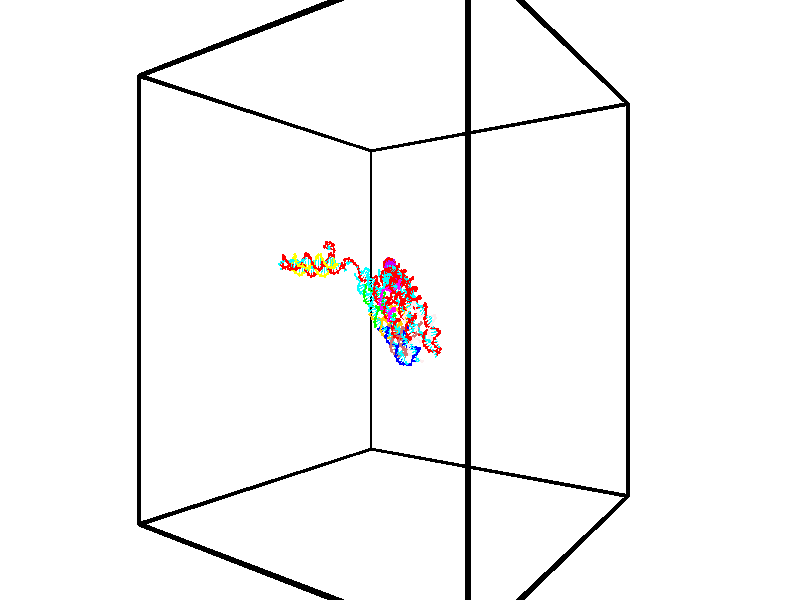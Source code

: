 // switches for output
#declare DRAW_BASES = 1; // possible values are 0, 1; only relevant for DNA ribbons
#declare DRAW_BASES_TYPE = 3; // possible values are 1, 2, 3; only relevant for DNA ribbons
#declare DRAW_FOG = 0; // set to 1 to enable fog

#include "colors.inc"

#include "transforms.inc"
background { rgb <1, 1, 1>}

#default {
   normal{
       ripples 0.25
       frequency 0.20
       turbulence 0.2
       lambda 5
   }
	finish {
		phong 0.1
		phong_size 40.
	}
}

// original window dimensions: 1024x640


// camera settings

camera {
	sky <-0, 1, 0>
	up <-0, 1, 0>
	right 1.6 * <0.581683, 0, 0.813415>
	location <-54.4937, 30, 90.4225>
	look_at <30, 30, 30>
	direction <84.4937, 0, -60.4225>
	angle 67.0682
}


# declare cpy_camera_pos = <-54.4937, 30, 90.4225>;
# if (DRAW_FOG = 1)
fog {
	fog_type 2
	up vnormalize(cpy_camera_pos)
	color rgbt<1,1,1,0.3>
	distance 1e-5
	fog_alt 3e-3
	fog_offset 48
}
# end


// LIGHTS

# declare lum = 6;
global_settings {
	ambient_light rgb lum * <0.05, 0.05, 0.05>
	max_trace_level 15
}# declare cpy_direct_light_amount = 0.25;
light_source
{	1000 * <0.231732, -1, 1.3951>,
	rgb lum * cpy_direct_light_amount
	parallel
}

light_source
{	1000 * <-0.231732, 1, -1.3951>,
	rgb lum * cpy_direct_light_amount
	parallel
}

// strand 0

// nucleotide -1

// particle -1
sphere {
	<42.395283, 32.528469, 22.927958> 0.250000
	pigment { color rgbt <1,0,0,0> }
	no_shadow
}
cylinder {
	<42.783291, 32.620552, 22.959122>,  <43.016094, 32.675800, 22.977819>, 0.100000
	pigment { color rgbt <1,0,0,0> }
	no_shadow
}
cylinder {
	<42.783291, 32.620552, 22.959122>,  <42.395283, 32.528469, 22.927958>, 0.100000
	pigment { color rgbt <1,0,0,0> }
	no_shadow
}

// particle -1
sphere {
	<42.783291, 32.620552, 22.959122> 0.100000
	pigment { color rgbt <1,0,0,0> }
	no_shadow
}
sphere {
	0, 1
	scale<0.080000,0.200000,0.300000>
	matrix <-0.023120, 0.406532, -0.913344,
		-0.241932, 0.884159, 0.399665,
		0.970018, 0.230207, 0.077911,
		43.074295, 32.689613, 22.982494>
	pigment { color rgbt <0,1,1,0> }
	no_shadow
}
cylinder {
	<42.282806, 33.145985, 22.643444>,  <42.395283, 32.528469, 22.927958>, 0.130000
	pigment { color rgbt <1,0,0,0> }
	no_shadow
}

// nucleotide -1

// particle -1
sphere {
	<42.282806, 33.145985, 22.643444> 0.250000
	pigment { color rgbt <1,0,0,0> }
	no_shadow
}
cylinder {
	<42.672794, 33.057278, 22.637169>,  <42.906788, 33.004055, 22.633404>, 0.100000
	pigment { color rgbt <1,0,0,0> }
	no_shadow
}
cylinder {
	<42.672794, 33.057278, 22.637169>,  <42.282806, 33.145985, 22.643444>, 0.100000
	pigment { color rgbt <1,0,0,0> }
	no_shadow
}

// particle -1
sphere {
	<42.672794, 33.057278, 22.637169> 0.100000
	pigment { color rgbt <1,0,0,0> }
	no_shadow
}
sphere {
	0, 1
	scale<0.080000,0.200000,0.300000>
	matrix <0.069244, 0.369974, -0.926458,
		0.211260, 0.902186, 0.376071,
		0.974974, -0.221764, -0.015690,
		42.965286, 32.990749, 22.632462>
	pigment { color rgbt <0,1,1,0> }
	no_shadow
}
cylinder {
	<42.668247, 33.714397, 22.511913>,  <42.282806, 33.145985, 22.643444>, 0.130000
	pigment { color rgbt <1,0,0,0> }
	no_shadow
}

// nucleotide -1

// particle -1
sphere {
	<42.668247, 33.714397, 22.511913> 0.250000
	pigment { color rgbt <1,0,0,0> }
	no_shadow
}
cylinder {
	<42.889027, 33.408123, 22.379810>,  <43.021496, 33.224358, 22.300549>, 0.100000
	pigment { color rgbt <1,0,0,0> }
	no_shadow
}
cylinder {
	<42.889027, 33.408123, 22.379810>,  <42.668247, 33.714397, 22.511913>, 0.100000
	pigment { color rgbt <1,0,0,0> }
	no_shadow
}

// particle -1
sphere {
	<42.889027, 33.408123, 22.379810> 0.100000
	pigment { color rgbt <1,0,0,0> }
	no_shadow
}
sphere {
	0, 1
	scale<0.080000,0.200000,0.300000>
	matrix <-0.085332, 0.342109, -0.935778,
		0.829498, 0.544686, 0.123491,
		0.551953, -0.765688, -0.330258,
		43.054611, 33.178417, 22.280733>
	pigment { color rgbt <0,1,1,0> }
	no_shadow
}
cylinder {
	<42.846210, 33.893135, 21.787971>,  <42.668247, 33.714397, 22.511913>, 0.130000
	pigment { color rgbt <1,0,0,0> }
	no_shadow
}

// nucleotide -1

// particle -1
sphere {
	<42.846210, 33.893135, 21.787971> 0.250000
	pigment { color rgbt <1,0,0,0> }
	no_shadow
}
cylinder {
	<43.030331, 33.540752, 21.831852>,  <43.140804, 33.329323, 21.858181>, 0.100000
	pigment { color rgbt <1,0,0,0> }
	no_shadow
}
cylinder {
	<43.030331, 33.540752, 21.831852>,  <42.846210, 33.893135, 21.787971>, 0.100000
	pigment { color rgbt <1,0,0,0> }
	no_shadow
}

// particle -1
sphere {
	<43.030331, 33.540752, 21.831852> 0.100000
	pigment { color rgbt <1,0,0,0> }
	no_shadow
}
sphere {
	0, 1
	scale<0.080000,0.200000,0.300000>
	matrix <0.090138, -0.076556, -0.992983,
		0.883173, 0.466963, 0.044168,
		0.460305, -0.880957, 0.109703,
		43.168423, 33.276466, 21.864763>
	pigment { color rgbt <0,1,1,0> }
	no_shadow
}
cylinder {
	<43.582790, 33.831944, 21.503225>,  <42.846210, 33.893135, 21.787971>, 0.130000
	pigment { color rgbt <1,0,0,0> }
	no_shadow
}

// nucleotide -1

// particle -1
sphere {
	<43.582790, 33.831944, 21.503225> 0.250000
	pigment { color rgbt <1,0,0,0> }
	no_shadow
}
cylinder {
	<43.347595, 33.508701, 21.489223>,  <43.206478, 33.314754, 21.480824>, 0.100000
	pigment { color rgbt <1,0,0,0> }
	no_shadow
}
cylinder {
	<43.347595, 33.508701, 21.489223>,  <43.582790, 33.831944, 21.503225>, 0.100000
	pigment { color rgbt <1,0,0,0> }
	no_shadow
}

// particle -1
sphere {
	<43.347595, 33.508701, 21.489223> 0.100000
	pigment { color rgbt <1,0,0,0> }
	no_shadow
}
sphere {
	0, 1
	scale<0.080000,0.200000,0.300000>
	matrix <0.119586, -0.044051, -0.991846,
		0.799979, -0.587382, 0.122540,
		-0.587991, -0.808110, -0.035003,
		43.171200, 33.266270, 21.478722>
	pigment { color rgbt <0,1,1,0> }
	no_shadow
}
cylinder {
	<43.950508, 33.238022, 21.342936>,  <43.582790, 33.831944, 21.503225>, 0.130000
	pigment { color rgbt <1,0,0,0> }
	no_shadow
}

// nucleotide -1

// particle -1
sphere {
	<43.950508, 33.238022, 21.342936> 0.250000
	pigment { color rgbt <1,0,0,0> }
	no_shadow
}
cylinder {
	<43.570553, 33.187458, 21.228580>,  <43.342579, 33.157120, 21.159967>, 0.100000
	pigment { color rgbt <1,0,0,0> }
	no_shadow
}
cylinder {
	<43.570553, 33.187458, 21.228580>,  <43.950508, 33.238022, 21.342936>, 0.100000
	pigment { color rgbt <1,0,0,0> }
	no_shadow
}

// particle -1
sphere {
	<43.570553, 33.187458, 21.228580> 0.100000
	pigment { color rgbt <1,0,0,0> }
	no_shadow
}
sphere {
	0, 1
	scale<0.080000,0.200000,0.300000>
	matrix <0.311901, -0.322680, -0.893642,
		0.020718, -0.938028, 0.345938,
		-0.949889, -0.126413, -0.285887,
		43.285587, 33.149532, 21.142815>
	pigment { color rgbt <0,1,1,0> }
	no_shadow
}
cylinder {
	<43.796585, 32.524429, 21.073105>,  <43.950508, 33.238022, 21.342936>, 0.130000
	pigment { color rgbt <1,0,0,0> }
	no_shadow
}

// nucleotide -1

// particle -1
sphere {
	<43.796585, 32.524429, 21.073105> 0.250000
	pigment { color rgbt <1,0,0,0> }
	no_shadow
}
cylinder {
	<43.535381, 32.768063, 20.893059>,  <43.378658, 32.914242, 20.785032>, 0.100000
	pigment { color rgbt <1,0,0,0> }
	no_shadow
}
cylinder {
	<43.535381, 32.768063, 20.893059>,  <43.796585, 32.524429, 21.073105>, 0.100000
	pigment { color rgbt <1,0,0,0> }
	no_shadow
}

// particle -1
sphere {
	<43.535381, 32.768063, 20.893059> 0.100000
	pigment { color rgbt <1,0,0,0> }
	no_shadow
}
sphere {
	0, 1
	scale<0.080000,0.200000,0.300000>
	matrix <0.407131, -0.218833, -0.886767,
		-0.638614, -0.762319, -0.105077,
		-0.653005, 0.609082, -0.450114,
		43.339481, 32.950787, 20.758024>
	pigment { color rgbt <0,1,1,0> }
	no_shadow
}
cylinder {
	<43.508911, 32.108616, 20.482212>,  <43.796585, 32.524429, 21.073105>, 0.130000
	pigment { color rgbt <1,0,0,0> }
	no_shadow
}

// nucleotide -1

// particle -1
sphere {
	<43.508911, 32.108616, 20.482212> 0.250000
	pigment { color rgbt <1,0,0,0> }
	no_shadow
}
cylinder {
	<43.478481, 32.504711, 20.435478>,  <43.460224, 32.742367, 20.407438>, 0.100000
	pigment { color rgbt <1,0,0,0> }
	no_shadow
}
cylinder {
	<43.478481, 32.504711, 20.435478>,  <43.508911, 32.108616, 20.482212>, 0.100000
	pigment { color rgbt <1,0,0,0> }
	no_shadow
}

// particle -1
sphere {
	<43.478481, 32.504711, 20.435478> 0.100000
	pigment { color rgbt <1,0,0,0> }
	no_shadow
}
sphere {
	0, 1
	scale<0.080000,0.200000,0.300000>
	matrix <0.483027, -0.065906, -0.873122,
		-0.872295, -0.122857, -0.473295,
		-0.076077, 0.990234, -0.116832,
		43.455658, 32.801781, 20.400429>
	pigment { color rgbt <0,1,1,0> }
	no_shadow
}
cylinder {
	<43.590446, 32.147594, 19.818811>,  <43.508911, 32.108616, 20.482212>, 0.130000
	pigment { color rgbt <1,0,0,0> }
	no_shadow
}

// nucleotide -1

// particle -1
sphere {
	<43.590446, 32.147594, 19.818811> 0.250000
	pigment { color rgbt <1,0,0,0> }
	no_shadow
}
cylinder {
	<43.639000, 32.530258, 19.924694>,  <43.668133, 32.759857, 19.988224>, 0.100000
	pigment { color rgbt <1,0,0,0> }
	no_shadow
}
cylinder {
	<43.639000, 32.530258, 19.924694>,  <43.590446, 32.147594, 19.818811>, 0.100000
	pigment { color rgbt <1,0,0,0> }
	no_shadow
}

// particle -1
sphere {
	<43.639000, 32.530258, 19.924694> 0.100000
	pigment { color rgbt <1,0,0,0> }
	no_shadow
}
sphere {
	0, 1
	scale<0.080000,0.200000,0.300000>
	matrix <0.621594, 0.134651, -0.771680,
		-0.773878, 0.258212, -0.578308,
		0.121387, 0.956659, 0.264706,
		43.675415, 32.817257, 20.004107>
	pigment { color rgbt <0,1,1,0> }
	no_shadow
}
cylinder {
	<43.397095, 32.682991, 19.252335>,  <43.590446, 32.147594, 19.818811>, 0.130000
	pigment { color rgbt <1,0,0,0> }
	no_shadow
}

// nucleotide -1

// particle -1
sphere {
	<43.397095, 32.682991, 19.252335> 0.250000
	pigment { color rgbt <1,0,0,0> }
	no_shadow
}
cylinder {
	<43.681725, 32.858776, 19.471619>,  <43.852501, 32.964249, 19.603189>, 0.100000
	pigment { color rgbt <1,0,0,0> }
	no_shadow
}
cylinder {
	<43.681725, 32.858776, 19.471619>,  <43.397095, 32.682991, 19.252335>, 0.100000
	pigment { color rgbt <1,0,0,0> }
	no_shadow
}

// particle -1
sphere {
	<43.681725, 32.858776, 19.471619> 0.100000
	pigment { color rgbt <1,0,0,0> }
	no_shadow
}
sphere {
	0, 1
	scale<0.080000,0.200000,0.300000>
	matrix <0.380295, 0.415178, -0.826440,
		-0.590795, 0.796555, 0.128305,
		0.711574, 0.439463, 0.548211,
		43.895195, 32.990616, 19.636082>
	pigment { color rgbt <0,1,1,0> }
	no_shadow
}
cylinder {
	<43.561184, 33.174622, 18.844355>,  <43.397095, 32.682991, 19.252335>, 0.130000
	pigment { color rgbt <1,0,0,0> }
	no_shadow
}

// nucleotide -1

// particle -1
sphere {
	<43.561184, 33.174622, 18.844355> 0.250000
	pigment { color rgbt <1,0,0,0> }
	no_shadow
}
cylinder {
	<43.860920, 33.235783, 19.102070>,  <44.040764, 33.272480, 19.256699>, 0.100000
	pigment { color rgbt <1,0,0,0> }
	no_shadow
}
cylinder {
	<43.860920, 33.235783, 19.102070>,  <43.561184, 33.174622, 18.844355>, 0.100000
	pigment { color rgbt <1,0,0,0> }
	no_shadow
}

// particle -1
sphere {
	<43.860920, 33.235783, 19.102070> 0.100000
	pigment { color rgbt <1,0,0,0> }
	no_shadow
}
sphere {
	0, 1
	scale<0.080000,0.200000,0.300000>
	matrix <0.586388, 0.298790, -0.752910,
		-0.307629, 0.941990, 0.134235,
		0.749342, 0.152903, 0.644288,
		44.085724, 33.281654, 19.295357>
	pigment { color rgbt <0,1,1,0> }
	no_shadow
}
cylinder {
	<43.967018, 33.730499, 18.619015>,  <43.561184, 33.174622, 18.844355>, 0.130000
	pigment { color rgbt <1,0,0,0> }
	no_shadow
}

// nucleotide -1

// particle -1
sphere {
	<43.967018, 33.730499, 18.619015> 0.250000
	pigment { color rgbt <1,0,0,0> }
	no_shadow
}
cylinder {
	<44.215477, 33.551712, 18.876511>,  <44.364552, 33.444439, 19.031008>, 0.100000
	pigment { color rgbt <1,0,0,0> }
	no_shadow
}
cylinder {
	<44.215477, 33.551712, 18.876511>,  <43.967018, 33.730499, 18.619015>, 0.100000
	pigment { color rgbt <1,0,0,0> }
	no_shadow
}

// particle -1
sphere {
	<44.215477, 33.551712, 18.876511> 0.100000
	pigment { color rgbt <1,0,0,0> }
	no_shadow
}
sphere {
	0, 1
	scale<0.080000,0.200000,0.300000>
	matrix <0.755510, 0.123206, -0.643447,
		0.208286, 0.886026, 0.414216,
		0.621145, -0.446966, 0.643740,
		44.401821, 33.417622, 19.069633>
	pigment { color rgbt <0,1,1,0> }
	no_shadow
}
cylinder {
	<44.571198, 34.146034, 18.615955>,  <43.967018, 33.730499, 18.619015>, 0.130000
	pigment { color rgbt <1,0,0,0> }
	no_shadow
}

// nucleotide -1

// particle -1
sphere {
	<44.571198, 34.146034, 18.615955> 0.250000
	pigment { color rgbt <1,0,0,0> }
	no_shadow
}
cylinder {
	<44.704948, 33.797890, 18.760548>,  <44.785198, 33.589005, 18.847303>, 0.100000
	pigment { color rgbt <1,0,0,0> }
	no_shadow
}
cylinder {
	<44.704948, 33.797890, 18.760548>,  <44.571198, 34.146034, 18.615955>, 0.100000
	pigment { color rgbt <1,0,0,0> }
	no_shadow
}

// particle -1
sphere {
	<44.704948, 33.797890, 18.760548> 0.100000
	pigment { color rgbt <1,0,0,0> }
	no_shadow
}
sphere {
	0, 1
	scale<0.080000,0.200000,0.300000>
	matrix <0.916190, 0.210312, -0.341123,
		0.220875, 0.445250, 0.867736,
		0.334380, -0.870357, 0.361481,
		44.805264, 33.536781, 18.868992>
	pigment { color rgbt <0,1,1,0> }
	no_shadow
}
cylinder {
	<45.264530, 34.292210, 18.883892>,  <44.571198, 34.146034, 18.615955>, 0.130000
	pigment { color rgbt <1,0,0,0> }
	no_shadow
}

// nucleotide -1

// particle -1
sphere {
	<45.264530, 34.292210, 18.883892> 0.250000
	pigment { color rgbt <1,0,0,0> }
	no_shadow
}
cylinder {
	<45.255375, 33.895184, 18.836079>,  <45.249882, 33.656967, 18.807390>, 0.100000
	pigment { color rgbt <1,0,0,0> }
	no_shadow
}
cylinder {
	<45.255375, 33.895184, 18.836079>,  <45.264530, 34.292210, 18.883892>, 0.100000
	pigment { color rgbt <1,0,0,0> }
	no_shadow
}

// particle -1
sphere {
	<45.255375, 33.895184, 18.836079> 0.100000
	pigment { color rgbt <1,0,0,0> }
	no_shadow
}
sphere {
	0, 1
	scale<0.080000,0.200000,0.300000>
	matrix <0.888303, 0.034668, -0.457947,
		0.458687, -0.116661, 0.880906,
		-0.022885, -0.992567, -0.119532,
		45.248508, 33.597412, 18.800219>
	pigment { color rgbt <0,1,1,0> }
	no_shadow
}
cylinder {
	<45.926922, 34.095219, 19.084080>,  <45.264530, 34.292210, 18.883892>, 0.130000
	pigment { color rgbt <1,0,0,0> }
	no_shadow
}

// nucleotide -1

// particle -1
sphere {
	<45.926922, 34.095219, 19.084080> 0.250000
	pigment { color rgbt <1,0,0,0> }
	no_shadow
}
cylinder {
	<45.779724, 33.808884, 18.846710>,  <45.691406, 33.637081, 18.704288>, 0.100000
	pigment { color rgbt <1,0,0,0> }
	no_shadow
}
cylinder {
	<45.779724, 33.808884, 18.846710>,  <45.926922, 34.095219, 19.084080>, 0.100000
	pigment { color rgbt <1,0,0,0> }
	no_shadow
}

// particle -1
sphere {
	<45.779724, 33.808884, 18.846710> 0.100000
	pigment { color rgbt <1,0,0,0> }
	no_shadow
}
sphere {
	0, 1
	scale<0.080000,0.200000,0.300000>
	matrix <0.892316, -0.092435, -0.441845,
		0.261436, -0.692121, 0.672770,
		-0.367998, -0.715838, -0.593425,
		45.669323, 33.594131, 18.668682>
	pigment { color rgbt <0,1,1,0> }
	no_shadow
}
cylinder {
	<46.385395, 33.543076, 19.156719>,  <45.926922, 34.095219, 19.084080>, 0.130000
	pigment { color rgbt <1,0,0,0> }
	no_shadow
}

// nucleotide -1

// particle -1
sphere {
	<46.385395, 33.543076, 19.156719> 0.250000
	pigment { color rgbt <1,0,0,0> }
	no_shadow
}
cylinder {
	<46.194973, 33.438633, 18.820816>,  <46.080719, 33.375965, 18.619274>, 0.100000
	pigment { color rgbt <1,0,0,0> }
	no_shadow
}
cylinder {
	<46.194973, 33.438633, 18.820816>,  <46.385395, 33.543076, 19.156719>, 0.100000
	pigment { color rgbt <1,0,0,0> }
	no_shadow
}

// particle -1
sphere {
	<46.194973, 33.438633, 18.820816> 0.100000
	pigment { color rgbt <1,0,0,0> }
	no_shadow
}
sphere {
	0, 1
	scale<0.080000,0.200000,0.300000>
	matrix <0.878970, -0.171650, -0.444913,
		-0.027973, -0.949925, 0.311223,
		-0.476056, -0.261111, -0.839757,
		46.052155, 33.360298, 18.568890>
	pigment { color rgbt <0,1,1,0> }
	no_shadow
}
cylinder {
	<46.731865, 32.936302, 18.922281>,  <46.385395, 33.543076, 19.156719>, 0.130000
	pigment { color rgbt <1,0,0,0> }
	no_shadow
}

// nucleotide -1

// particle -1
sphere {
	<46.731865, 32.936302, 18.922281> 0.250000
	pigment { color rgbt <1,0,0,0> }
	no_shadow
}
cylinder {
	<46.539001, 33.099247, 18.612034>,  <46.423283, 33.197014, 18.425886>, 0.100000
	pigment { color rgbt <1,0,0,0> }
	no_shadow
}
cylinder {
	<46.539001, 33.099247, 18.612034>,  <46.731865, 32.936302, 18.922281>, 0.100000
	pigment { color rgbt <1,0,0,0> }
	no_shadow
}

// particle -1
sphere {
	<46.539001, 33.099247, 18.612034> 0.100000
	pigment { color rgbt <1,0,0,0> }
	no_shadow
}
sphere {
	0, 1
	scale<0.080000,0.200000,0.300000>
	matrix <0.867052, 0.095069, -0.489063,
		-0.125487, -0.908306, -0.399041,
		-0.482155, 0.407360, -0.775618,
		46.394356, 33.221455, 18.379349>
	pigment { color rgbt <0,1,1,0> }
	no_shadow
}
cylinder {
	<46.981724, 32.619740, 18.320766>,  <46.731865, 32.936302, 18.922281>, 0.130000
	pigment { color rgbt <1,0,0,0> }
	no_shadow
}

// nucleotide -1

// particle -1
sphere {
	<46.981724, 32.619740, 18.320766> 0.250000
	pigment { color rgbt <1,0,0,0> }
	no_shadow
}
cylinder {
	<46.826962, 32.972271, 18.212273>,  <46.734104, 33.183788, 18.147177>, 0.100000
	pigment { color rgbt <1,0,0,0> }
	no_shadow
}
cylinder {
	<46.826962, 32.972271, 18.212273>,  <46.981724, 32.619740, 18.320766>, 0.100000
	pigment { color rgbt <1,0,0,0> }
	no_shadow
}

// particle -1
sphere {
	<46.826962, 32.972271, 18.212273> 0.100000
	pigment { color rgbt <1,0,0,0> }
	no_shadow
}
sphere {
	0, 1
	scale<0.080000,0.200000,0.300000>
	matrix <0.869783, 0.251110, -0.424761,
		-0.306244, -0.400256, -0.863719,
		-0.386901, 0.881328, -0.271235,
		46.710892, 33.236668, 18.130901>
	pigment { color rgbt <0,1,1,0> }
	no_shadow
}
cylinder {
	<47.375118, 32.611717, 17.660223>,  <46.981724, 32.619740, 18.320766>, 0.130000
	pigment { color rgbt <1,0,0,0> }
	no_shadow
}

// nucleotide -1

// particle -1
sphere {
	<47.375118, 32.611717, 17.660223> 0.250000
	pigment { color rgbt <1,0,0,0> }
	no_shadow
}
cylinder {
	<47.167015, 32.951023, 17.699787>,  <47.042152, 33.154606, 17.723526>, 0.100000
	pigment { color rgbt <1,0,0,0> }
	no_shadow
}
cylinder {
	<47.167015, 32.951023, 17.699787>,  <47.375118, 32.611717, 17.660223>, 0.100000
	pigment { color rgbt <1,0,0,0> }
	no_shadow
}

// particle -1
sphere {
	<47.167015, 32.951023, 17.699787> 0.100000
	pigment { color rgbt <1,0,0,0> }
	no_shadow
}
sphere {
	0, 1
	scale<0.080000,0.200000,0.300000>
	matrix <0.584907, 0.438314, -0.682470,
		-0.622267, -0.297207, -0.724191,
		-0.520258, 0.848262, 0.098910,
		47.010937, 33.205502, 17.729460>
	pigment { color rgbt <0,1,1,0> }
	no_shadow
}
cylinder {
	<47.076500, 32.904236, 16.994913>,  <47.375118, 32.611717, 17.660223>, 0.130000
	pigment { color rgbt <1,0,0,0> }
	no_shadow
}

// nucleotide -1

// particle -1
sphere {
	<47.076500, 32.904236, 16.994913> 0.250000
	pigment { color rgbt <1,0,0,0> }
	no_shadow
}
cylinder {
	<47.125317, 33.223907, 17.230343>,  <47.154606, 33.415710, 17.371601>, 0.100000
	pigment { color rgbt <1,0,0,0> }
	no_shadow
}
cylinder {
	<47.125317, 33.223907, 17.230343>,  <47.076500, 32.904236, 16.994913>, 0.100000
	pigment { color rgbt <1,0,0,0> }
	no_shadow
}

// particle -1
sphere {
	<47.125317, 33.223907, 17.230343> 0.100000
	pigment { color rgbt <1,0,0,0> }
	no_shadow
}
sphere {
	0, 1
	scale<0.080000,0.200000,0.300000>
	matrix <0.611380, 0.406616, -0.678880,
		-0.781870, 0.442691, -0.438980,
		0.122038, 0.799180, 0.588573,
		47.161926, 33.463661, 17.406916>
	pigment { color rgbt <0,1,1,0> }
	no_shadow
}
cylinder {
	<47.053780, 33.484028, 16.635757>,  <47.076500, 32.904236, 16.994913>, 0.130000
	pigment { color rgbt <1,0,0,0> }
	no_shadow
}

// nucleotide -1

// particle -1
sphere {
	<47.053780, 33.484028, 16.635757> 0.250000
	pigment { color rgbt <1,0,0,0> }
	no_shadow
}
cylinder {
	<47.279190, 33.596409, 16.946499>,  <47.414436, 33.663837, 17.132944>, 0.100000
	pigment { color rgbt <1,0,0,0> }
	no_shadow
}
cylinder {
	<47.279190, 33.596409, 16.946499>,  <47.053780, 33.484028, 16.635757>, 0.100000
	pigment { color rgbt <1,0,0,0> }
	no_shadow
}

// particle -1
sphere {
	<47.279190, 33.596409, 16.946499> 0.100000
	pigment { color rgbt <1,0,0,0> }
	no_shadow
}
sphere {
	0, 1
	scale<0.080000,0.200000,0.300000>
	matrix <0.644052, 0.439492, -0.626134,
		-0.517338, 0.853177, 0.066713,
		0.563523, 0.280956, 0.776856,
		47.448246, 33.680695, 17.179556>
	pigment { color rgbt <0,1,1,0> }
	no_shadow
}
cylinder {
	<47.164146, 34.175323, 16.459713>,  <47.053780, 33.484028, 16.635757>, 0.130000
	pigment { color rgbt <1,0,0,0> }
	no_shadow
}

// nucleotide -1

// particle -1
sphere {
	<47.164146, 34.175323, 16.459713> 0.250000
	pigment { color rgbt <1,0,0,0> }
	no_shadow
}
cylinder {
	<47.443268, 34.132519, 16.743011>,  <47.610741, 34.106834, 16.912991>, 0.100000
	pigment { color rgbt <1,0,0,0> }
	no_shadow
}
cylinder {
	<47.443268, 34.132519, 16.743011>,  <47.164146, 34.175323, 16.459713>, 0.100000
	pigment { color rgbt <1,0,0,0> }
	no_shadow
}

// particle -1
sphere {
	<47.443268, 34.132519, 16.743011> 0.100000
	pigment { color rgbt <1,0,0,0> }
	no_shadow
}
sphere {
	0, 1
	scale<0.080000,0.200000,0.300000>
	matrix <0.672565, 0.438048, -0.596465,
		-0.246417, 0.892559, 0.377646,
		0.697808, -0.107012, 0.708246,
		47.652611, 34.100414, 16.955486>
	pigment { color rgbt <0,1,1,0> }
	no_shadow
}
cylinder {
	<47.501701, 34.808338, 16.509933>,  <47.164146, 34.175323, 16.459713>, 0.130000
	pigment { color rgbt <1,0,0,0> }
	no_shadow
}

// nucleotide -1

// particle -1
sphere {
	<47.501701, 34.808338, 16.509933> 0.250000
	pigment { color rgbt <1,0,0,0> }
	no_shadow
}
cylinder {
	<47.771862, 34.549606, 16.651608>,  <47.933960, 34.394367, 16.736612>, 0.100000
	pigment { color rgbt <1,0,0,0> }
	no_shadow
}
cylinder {
	<47.771862, 34.549606, 16.651608>,  <47.501701, 34.808338, 16.509933>, 0.100000
	pigment { color rgbt <1,0,0,0> }
	no_shadow
}

// particle -1
sphere {
	<47.771862, 34.549606, 16.651608> 0.100000
	pigment { color rgbt <1,0,0,0> }
	no_shadow
}
sphere {
	0, 1
	scale<0.080000,0.200000,0.300000>
	matrix <0.653743, 0.302917, -0.693442,
		0.341247, 0.699899, 0.627448,
		0.675404, -0.646825, 0.354184,
		47.974483, 34.355560, 16.757862>
	pigment { color rgbt <0,1,1,0> }
	no_shadow
}
cylinder {
	<48.151131, 35.172108, 16.578911>,  <47.501701, 34.808338, 16.509933>, 0.130000
	pigment { color rgbt <1,0,0,0> }
	no_shadow
}

// nucleotide -1

// particle -1
sphere {
	<48.151131, 35.172108, 16.578911> 0.250000
	pigment { color rgbt <1,0,0,0> }
	no_shadow
}
cylinder {
	<48.221050, 34.779060, 16.553909>,  <48.263000, 34.543232, 16.538908>, 0.100000
	pigment { color rgbt <1,0,0,0> }
	no_shadow
}
cylinder {
	<48.221050, 34.779060, 16.553909>,  <48.151131, 35.172108, 16.578911>, 0.100000
	pigment { color rgbt <1,0,0,0> }
	no_shadow
}

// particle -1
sphere {
	<48.221050, 34.779060, 16.553909> 0.100000
	pigment { color rgbt <1,0,0,0> }
	no_shadow
}
sphere {
	0, 1
	scale<0.080000,0.200000,0.300000>
	matrix <0.673229, 0.165601, -0.720652,
		0.718477, 0.083887, 0.690474,
		0.174797, -0.982619, -0.062505,
		48.273491, 34.484276, 16.535158>
	pigment { color rgbt <0,1,1,0> }
	no_shadow
}
cylinder {
	<48.866741, 35.153408, 16.844168>,  <48.151131, 35.172108, 16.578911>, 0.130000
	pigment { color rgbt <1,0,0,0> }
	no_shadow
}

// nucleotide -1

// particle -1
sphere {
	<48.866741, 35.153408, 16.844168> 0.250000
	pigment { color rgbt <1,0,0,0> }
	no_shadow
}
cylinder {
	<48.777161, 34.842358, 16.609173>,  <48.723412, 34.655727, 16.468176>, 0.100000
	pigment { color rgbt <1,0,0,0> }
	no_shadow
}
cylinder {
	<48.777161, 34.842358, 16.609173>,  <48.866741, 35.153408, 16.844168>, 0.100000
	pigment { color rgbt <1,0,0,0> }
	no_shadow
}

// particle -1
sphere {
	<48.777161, 34.842358, 16.609173> 0.100000
	pigment { color rgbt <1,0,0,0> }
	no_shadow
}
sphere {
	0, 1
	scale<0.080000,0.200000,0.300000>
	matrix <0.613654, 0.355794, -0.704869,
		0.757150, -0.518367, 0.397516,
		-0.223947, -0.777628, -0.587487,
		48.709976, 34.609070, 16.432926>
	pigment { color rgbt <0,1,1,0> }
	no_shadow
}
cylinder {
	<49.518467, 35.029427, 16.484241>,  <48.866741, 35.153408, 16.844168>, 0.130000
	pigment { color rgbt <1,0,0,0> }
	no_shadow
}

// nucleotide -1

// particle -1
sphere {
	<49.518467, 35.029427, 16.484241> 0.250000
	pigment { color rgbt <1,0,0,0> }
	no_shadow
}
cylinder {
	<49.244579, 34.839691, 16.262917>,  <49.080246, 34.725849, 16.130121>, 0.100000
	pigment { color rgbt <1,0,0,0> }
	no_shadow
}
cylinder {
	<49.244579, 34.839691, 16.262917>,  <49.518467, 35.029427, 16.484241>, 0.100000
	pigment { color rgbt <1,0,0,0> }
	no_shadow
}

// particle -1
sphere {
	<49.244579, 34.839691, 16.262917> 0.100000
	pigment { color rgbt <1,0,0,0> }
	no_shadow
}
sphere {
	0, 1
	scale<0.080000,0.200000,0.300000>
	matrix <0.623359, 0.012174, -0.781841,
		0.377594, -0.880258, 0.287347,
		-0.684723, -0.474339, -0.553314,
		49.039162, 34.697388, 16.096922>
	pigment { color rgbt <0,1,1,0> }
	no_shadow
}
cylinder {
	<49.897251, 34.500809, 15.964272>,  <49.518467, 35.029427, 16.484241>, 0.130000
	pigment { color rgbt <1,0,0,0> }
	no_shadow
}

// nucleotide -1

// particle -1
sphere {
	<49.897251, 34.500809, 15.964272> 0.250000
	pigment { color rgbt <1,0,0,0> }
	no_shadow
}
cylinder {
	<49.549019, 34.618073, 15.806209>,  <49.340080, 34.688431, 15.711371>, 0.100000
	pigment { color rgbt <1,0,0,0> }
	no_shadow
}
cylinder {
	<49.549019, 34.618073, 15.806209>,  <49.897251, 34.500809, 15.964272>, 0.100000
	pigment { color rgbt <1,0,0,0> }
	no_shadow
}

// particle -1
sphere {
	<49.549019, 34.618073, 15.806209> 0.100000
	pigment { color rgbt <1,0,0,0> }
	no_shadow
}
sphere {
	0, 1
	scale<0.080000,0.200000,0.300000>
	matrix <0.476894, 0.305109, -0.824306,
		-0.121087, -0.906072, -0.405428,
		-0.870580, 0.293159, -0.395156,
		49.287846, 34.706020, 15.687662>
	pigment { color rgbt <0,1,1,0> }
	no_shadow
}
cylinder {
	<49.737373, 34.324387, 15.155401>,  <49.897251, 34.500809, 15.964272>, 0.130000
	pigment { color rgbt <1,0,0,0> }
	no_shadow
}

// nucleotide -1

// particle -1
sphere {
	<49.737373, 34.324387, 15.155401> 0.250000
	pigment { color rgbt <1,0,0,0> }
	no_shadow
}
cylinder {
	<49.566822, 34.685688, 15.174760>,  <49.464493, 34.902470, 15.186375>, 0.100000
	pigment { color rgbt <1,0,0,0> }
	no_shadow
}
cylinder {
	<49.566822, 34.685688, 15.174760>,  <49.737373, 34.324387, 15.155401>, 0.100000
	pigment { color rgbt <1,0,0,0> }
	no_shadow
}

// particle -1
sphere {
	<49.566822, 34.685688, 15.174760> 0.100000
	pigment { color rgbt <1,0,0,0> }
	no_shadow
}
sphere {
	0, 1
	scale<0.080000,0.200000,0.300000>
	matrix <0.510879, 0.284621, -0.811168,
		-0.746462, -0.321138, -0.582807,
		-0.426376, 0.903251, 0.048396,
		49.438908, 34.956665, 15.189279>
	pigment { color rgbt <0,1,1,0> }
	no_shadow
}
cylinder {
	<49.609482, 34.513100, 14.496279>,  <49.737373, 34.324387, 15.155401>, 0.130000
	pigment { color rgbt <1,0,0,0> }
	no_shadow
}

// nucleotide -1

// particle -1
sphere {
	<49.609482, 34.513100, 14.496279> 0.250000
	pigment { color rgbt <1,0,0,0> }
	no_shadow
}
cylinder {
	<49.628754, 34.873875, 14.667945>,  <49.640316, 35.090340, 14.770945>, 0.100000
	pigment { color rgbt <1,0,0,0> }
	no_shadow
}
cylinder {
	<49.628754, 34.873875, 14.667945>,  <49.609482, 34.513100, 14.496279>, 0.100000
	pigment { color rgbt <1,0,0,0> }
	no_shadow
}

// particle -1
sphere {
	<49.628754, 34.873875, 14.667945> 0.100000
	pigment { color rgbt <1,0,0,0> }
	no_shadow
}
sphere {
	0, 1
	scale<0.080000,0.200000,0.300000>
	matrix <0.471809, 0.358157, -0.805680,
		-0.880383, 0.241303, -0.408287,
		0.048183, 0.901940, 0.429165,
		49.643208, 35.144455, 14.796694>
	pigment { color rgbt <0,1,1,0> }
	no_shadow
}
cylinder {
	<49.411366, 35.090458, 14.077684>,  <49.609482, 34.513100, 14.496279>, 0.130000
	pigment { color rgbt <1,0,0,0> }
	no_shadow
}

// nucleotide -1

// particle -1
sphere {
	<49.411366, 35.090458, 14.077684> 0.250000
	pigment { color rgbt <1,0,0,0> }
	no_shadow
}
cylinder {
	<49.711540, 35.139515, 14.337468>,  <49.891647, 35.168949, 14.493339>, 0.100000
	pigment { color rgbt <1,0,0,0> }
	no_shadow
}
cylinder {
	<49.711540, 35.139515, 14.337468>,  <49.411366, 35.090458, 14.077684>, 0.100000
	pigment { color rgbt <1,0,0,0> }
	no_shadow
}

// particle -1
sphere {
	<49.711540, 35.139515, 14.337468> 0.100000
	pigment { color rgbt <1,0,0,0> }
	no_shadow
}
sphere {
	0, 1
	scale<0.080000,0.200000,0.300000>
	matrix <0.635012, 0.138725, -0.759944,
		-0.183296, 0.982708, 0.026227,
		0.750441, 0.122640, 0.649459,
		49.936672, 35.176308, 14.532306>
	pigment { color rgbt <0,1,1,0> }
	no_shadow
}
cylinder {
	<49.100468, 35.592964, 14.541483>,  <49.411366, 35.090458, 14.077684>, 0.130000
	pigment { color rgbt <1,0,0,0> }
	no_shadow
}

// nucleotide -1

// particle -1
sphere {
	<49.100468, 35.592964, 14.541483> 0.250000
	pigment { color rgbt <1,0,0,0> }
	no_shadow
}
cylinder {
	<49.139111, 35.888298, 14.808476>,  <49.162296, 36.065498, 14.968673>, 0.100000
	pigment { color rgbt <1,0,0,0> }
	no_shadow
}
cylinder {
	<49.139111, 35.888298, 14.808476>,  <49.100468, 35.592964, 14.541483>, 0.100000
	pigment { color rgbt <1,0,0,0> }
	no_shadow
}

// particle -1
sphere {
	<49.139111, 35.888298, 14.808476> 0.100000
	pigment { color rgbt <1,0,0,0> }
	no_shadow
}
sphere {
	0, 1
	scale<0.080000,0.200000,0.300000>
	matrix <-0.994219, 0.103155, 0.029789,
		-0.046861, -0.666503, 0.744028,
		0.096605, 0.738331, 0.667484,
		49.168091, 36.109798, 15.008721>
	pigment { color rgbt <0,1,1,0> }
	no_shadow
}
cylinder {
	<48.792641, 35.464001, 15.151863>,  <49.100468, 35.592964, 14.541483>, 0.130000
	pigment { color rgbt <1,0,0,0> }
	no_shadow
}

// nucleotide -1

// particle -1
sphere {
	<48.792641, 35.464001, 15.151863> 0.250000
	pigment { color rgbt <1,0,0,0> }
	no_shadow
}
cylinder {
	<48.793907, 35.862015, 15.112082>,  <48.794666, 36.100822, 15.088214>, 0.100000
	pigment { color rgbt <1,0,0,0> }
	no_shadow
}
cylinder {
	<48.793907, 35.862015, 15.112082>,  <48.792641, 35.464001, 15.151863>, 0.100000
	pigment { color rgbt <1,0,0,0> }
	no_shadow
}

// particle -1
sphere {
	<48.793907, 35.862015, 15.112082> 0.100000
	pigment { color rgbt <1,0,0,0> }
	no_shadow
}
sphere {
	0, 1
	scale<0.080000,0.200000,0.300000>
	matrix <-0.983242, 0.021228, 0.181067,
		0.182280, 0.097211, 0.978429,
		0.003168, 0.995037, -0.099452,
		48.794857, 36.160526, 15.082247>
	pigment { color rgbt <0,1,1,0> }
	no_shadow
}
cylinder {
	<48.527817, 35.834599, 15.767280>,  <48.792641, 35.464001, 15.151863>, 0.130000
	pigment { color rgbt <1,0,0,0> }
	no_shadow
}

// nucleotide -1

// particle -1
sphere {
	<48.527817, 35.834599, 15.767280> 0.250000
	pigment { color rgbt <1,0,0,0> }
	no_shadow
}
cylinder {
	<48.462669, 36.044544, 15.433095>,  <48.423580, 36.170509, 15.232584>, 0.100000
	pigment { color rgbt <1,0,0,0> }
	no_shadow
}
cylinder {
	<48.462669, 36.044544, 15.433095>,  <48.527817, 35.834599, 15.767280>, 0.100000
	pigment { color rgbt <1,0,0,0> }
	no_shadow
}

// particle -1
sphere {
	<48.462669, 36.044544, 15.433095> 0.100000
	pigment { color rgbt <1,0,0,0> }
	no_shadow
}
sphere {
	0, 1
	scale<0.080000,0.200000,0.300000>
	matrix <-0.973537, 0.052098, 0.222513,
		0.160314, 0.849592, 0.502488,
		-0.162866, 0.524862, -0.835461,
		48.413811, 36.202003, 15.182457>
	pigment { color rgbt <0,1,1,0> }
	no_shadow
}
cylinder {
	<48.108120, 36.519878, 15.763536>,  <48.527817, 35.834599, 15.767280>, 0.130000
	pigment { color rgbt <1,0,0,0> }
	no_shadow
}

// nucleotide -1

// particle -1
sphere {
	<48.108120, 36.519878, 15.763536> 0.250000
	pigment { color rgbt <1,0,0,0> }
	no_shadow
}
cylinder {
	<48.053856, 36.323269, 15.419442>,  <48.021297, 36.205303, 15.212986>, 0.100000
	pigment { color rgbt <1,0,0,0> }
	no_shadow
}
cylinder {
	<48.053856, 36.323269, 15.419442>,  <48.108120, 36.519878, 15.763536>, 0.100000
	pigment { color rgbt <1,0,0,0> }
	no_shadow
}

// particle -1
sphere {
	<48.053856, 36.323269, 15.419442> 0.100000
	pigment { color rgbt <1,0,0,0> }
	no_shadow
}
sphere {
	0, 1
	scale<0.080000,0.200000,0.300000>
	matrix <-0.979938, -0.061387, 0.189612,
		-0.146006, 0.868700, -0.473331,
		-0.135660, -0.491520, -0.860235,
		48.013157, 36.175812, 15.161371>
	pigment { color rgbt <0,1,1,0> }
	no_shadow
}
cylinder {
	<47.655018, 36.951504, 15.402331>,  <48.108120, 36.519878, 15.763536>, 0.130000
	pigment { color rgbt <1,0,0,0> }
	no_shadow
}

// nucleotide -1

// particle -1
sphere {
	<47.655018, 36.951504, 15.402331> 0.250000
	pigment { color rgbt <1,0,0,0> }
	no_shadow
}
cylinder {
	<47.621895, 36.562813, 15.313893>,  <47.602020, 36.329597, 15.260831>, 0.100000
	pigment { color rgbt <1,0,0,0> }
	no_shadow
}
cylinder {
	<47.621895, 36.562813, 15.313893>,  <47.655018, 36.951504, 15.402331>, 0.100000
	pigment { color rgbt <1,0,0,0> }
	no_shadow
}

// particle -1
sphere {
	<47.621895, 36.562813, 15.313893> 0.100000
	pigment { color rgbt <1,0,0,0> }
	no_shadow
}
sphere {
	0, 1
	scale<0.080000,0.200000,0.300000>
	matrix <-0.974835, 0.032907, 0.220485,
		-0.206977, 0.233790, -0.950002,
		-0.082808, -0.971730, -0.221095,
		47.597054, 36.271294, 15.247564>
	pigment { color rgbt <0,1,1,0> }
	no_shadow
}
cylinder {
	<47.032452, 36.713642, 14.904611>,  <47.655018, 36.951504, 15.402331>, 0.130000
	pigment { color rgbt <1,0,0,0> }
	no_shadow
}

// nucleotide -1

// particle -1
sphere {
	<47.032452, 36.713642, 14.904611> 0.250000
	pigment { color rgbt <1,0,0,0> }
	no_shadow
}
cylinder {
	<47.122971, 36.412884, 15.152299>,  <47.177284, 36.232430, 15.300912>, 0.100000
	pigment { color rgbt <1,0,0,0> }
	no_shadow
}
cylinder {
	<47.122971, 36.412884, 15.152299>,  <47.032452, 36.713642, 14.904611>, 0.100000
	pigment { color rgbt <1,0,0,0> }
	no_shadow
}

// particle -1
sphere {
	<47.122971, 36.412884, 15.152299> 0.100000
	pigment { color rgbt <1,0,0,0> }
	no_shadow
}
sphere {
	0, 1
	scale<0.080000,0.200000,0.300000>
	matrix <-0.966747, -0.095632, 0.237182,
		-0.119121, -0.652301, -0.748541,
		0.226299, -0.751903, 0.619218,
		47.190861, 36.187313, 15.338065>
	pigment { color rgbt <0,1,1,0> }
	no_shadow
}
cylinder {
	<46.621746, 36.050098, 14.706437>,  <47.032452, 36.713642, 14.904611>, 0.130000
	pigment { color rgbt <1,0,0,0> }
	no_shadow
}

// nucleotide -1

// particle -1
sphere {
	<46.621746, 36.050098, 14.706437> 0.250000
	pigment { color rgbt <1,0,0,0> }
	no_shadow
}
cylinder {
	<46.717499, 36.069447, 15.094325>,  <46.774948, 36.081055, 15.327058>, 0.100000
	pigment { color rgbt <1,0,0,0> }
	no_shadow
}
cylinder {
	<46.717499, 36.069447, 15.094325>,  <46.621746, 36.050098, 14.706437>, 0.100000
	pigment { color rgbt <1,0,0,0> }
	no_shadow
}

// particle -1
sphere {
	<46.717499, 36.069447, 15.094325> 0.100000
	pigment { color rgbt <1,0,0,0> }
	no_shadow
}
sphere {
	0, 1
	scale<0.080000,0.200000,0.300000>
	matrix <-0.935799, -0.254727, 0.243711,
		0.258802, -0.965802, -0.015712,
		0.239379, 0.048370, 0.969721,
		46.789314, 36.083958, 15.385242>
	pigment { color rgbt <0,1,1,0> }
	no_shadow
}
cylinder {
	<46.302986, 35.526028, 14.953989>,  <46.621746, 36.050098, 14.706437>, 0.130000
	pigment { color rgbt <1,0,0,0> }
	no_shadow
}

// nucleotide -1

// particle -1
sphere {
	<46.302986, 35.526028, 14.953989> 0.250000
	pigment { color rgbt <1,0,0,0> }
	no_shadow
}
cylinder {
	<46.367870, 35.767582, 15.266145>,  <46.406799, 35.912514, 15.453438>, 0.100000
	pigment { color rgbt <1,0,0,0> }
	no_shadow
}
cylinder {
	<46.367870, 35.767582, 15.266145>,  <46.302986, 35.526028, 14.953989>, 0.100000
	pigment { color rgbt <1,0,0,0> }
	no_shadow
}

// particle -1
sphere {
	<46.367870, 35.767582, 15.266145> 0.100000
	pigment { color rgbt <1,0,0,0> }
	no_shadow
}
sphere {
	0, 1
	scale<0.080000,0.200000,0.300000>
	matrix <-0.946733, -0.127710, 0.295612,
		0.278180, -0.786771, 0.551006,
		0.162210, 0.603889, 0.780389,
		46.416534, 35.948750, 15.500261>
	pigment { color rgbt <0,1,1,0> }
	no_shadow
}
cylinder {
	<45.843746, 35.302864, 15.414041>,  <46.302986, 35.526028, 14.953989>, 0.130000
	pigment { color rgbt <1,0,0,0> }
	no_shadow
}

// nucleotide -1

// particle -1
sphere {
	<45.843746, 35.302864, 15.414041> 0.250000
	pigment { color rgbt <1,0,0,0> }
	no_shadow
}
cylinder {
	<45.943790, 35.639839, 15.604930>,  <46.003815, 35.842026, 15.719463>, 0.100000
	pigment { color rgbt <1,0,0,0> }
	no_shadow
}
cylinder {
	<45.943790, 35.639839, 15.604930>,  <45.843746, 35.302864, 15.414041>, 0.100000
	pigment { color rgbt <1,0,0,0> }
	no_shadow
}

// particle -1
sphere {
	<45.943790, 35.639839, 15.604930> 0.100000
	pigment { color rgbt <1,0,0,0> }
	no_shadow
}
sphere {
	0, 1
	scale<0.080000,0.200000,0.300000>
	matrix <-0.893578, 0.011070, 0.448772,
		0.372781, -0.538675, 0.755555,
		0.250106, 0.842441, 0.477222,
		46.018822, 35.892570, 15.748096>
	pigment { color rgbt <0,1,1,0> }
	no_shadow
}
cylinder {
	<45.821232, 35.190941, 16.148369>,  <45.843746, 35.302864, 15.414041>, 0.130000
	pigment { color rgbt <1,0,0,0> }
	no_shadow
}

// nucleotide -1

// particle -1
sphere {
	<45.821232, 35.190941, 16.148369> 0.250000
	pigment { color rgbt <1,0,0,0> }
	no_shadow
}
cylinder {
	<45.803349, 35.589573, 16.120544>,  <45.792618, 35.828751, 16.103849>, 0.100000
	pigment { color rgbt <1,0,0,0> }
	no_shadow
}
cylinder {
	<45.803349, 35.589573, 16.120544>,  <45.821232, 35.190941, 16.148369>, 0.100000
	pigment { color rgbt <1,0,0,0> }
	no_shadow
}

// particle -1
sphere {
	<45.803349, 35.589573, 16.120544> 0.100000
	pigment { color rgbt <1,0,0,0> }
	no_shadow
}
sphere {
	0, 1
	scale<0.080000,0.200000,0.300000>
	matrix <-0.764742, 0.010662, 0.644248,
		0.642783, 0.081999, 0.761647,
		-0.044707, 0.996575, -0.069561,
		45.789936, 35.888546, 16.099676>
	pigment { color rgbt <0,1,1,0> }
	no_shadow
}
cylinder {
	<45.683495, 35.336845, 16.860065>,  <45.821232, 35.190941, 16.148369>, 0.130000
	pigment { color rgbt <1,0,0,0> }
	no_shadow
}

// nucleotide -1

// particle -1
sphere {
	<45.683495, 35.336845, 16.860065> 0.250000
	pigment { color rgbt <1,0,0,0> }
	no_shadow
}
cylinder {
	<45.587708, 35.640793, 16.618320>,  <45.530235, 35.823162, 16.473274>, 0.100000
	pigment { color rgbt <1,0,0,0> }
	no_shadow
}
cylinder {
	<45.587708, 35.640793, 16.618320>,  <45.683495, 35.336845, 16.860065>, 0.100000
	pigment { color rgbt <1,0,0,0> }
	no_shadow
}

// particle -1
sphere {
	<45.587708, 35.640793, 16.618320> 0.100000
	pigment { color rgbt <1,0,0,0> }
	no_shadow
}
sphere {
	0, 1
	scale<0.080000,0.200000,0.300000>
	matrix <-0.873283, 0.103461, 0.476102,
		0.424304, 0.641789, 0.638806,
		-0.239466, 0.759870, -0.604362,
		45.515869, 35.868755, 16.437012>
	pigment { color rgbt <0,1,1,0> }
	no_shadow
}
cylinder {
	<45.635590, 35.930389, 17.269316>,  <45.683495, 35.336845, 16.860065>, 0.130000
	pigment { color rgbt <1,0,0,0> }
	no_shadow
}

// nucleotide -1

// particle -1
sphere {
	<45.635590, 35.930389, 17.269316> 0.250000
	pigment { color rgbt <1,0,0,0> }
	no_shadow
}
cylinder {
	<45.396465, 35.939960, 16.948803>,  <45.252991, 35.945705, 16.756496>, 0.100000
	pigment { color rgbt <1,0,0,0> }
	no_shadow
}
cylinder {
	<45.396465, 35.939960, 16.948803>,  <45.635590, 35.930389, 17.269316>, 0.100000
	pigment { color rgbt <1,0,0,0> }
	no_shadow
}

// particle -1
sphere {
	<45.396465, 35.939960, 16.948803> 0.100000
	pigment { color rgbt <1,0,0,0> }
	no_shadow
}
sphere {
	0, 1
	scale<0.080000,0.200000,0.300000>
	matrix <-0.800916, -0.060237, 0.595739,
		-0.034010, 0.997897, 0.055176,
		-0.597810, 0.023931, -0.801281,
		45.217121, 35.947140, 16.708418>
	pigment { color rgbt <0,1,1,0> }
	no_shadow
}
cylinder {
	<45.043354, 36.301884, 17.600380>,  <45.635590, 35.930389, 17.269316>, 0.130000
	pigment { color rgbt <1,0,0,0> }
	no_shadow
}

// nucleotide -1

// particle -1
sphere {
	<45.043354, 36.301884, 17.600380> 0.250000
	pigment { color rgbt <1,0,0,0> }
	no_shadow
}
cylinder {
	<44.907860, 36.265640, 17.225777>,  <44.826565, 36.243896, 17.001015>, 0.100000
	pigment { color rgbt <1,0,0,0> }
	no_shadow
}
cylinder {
	<44.907860, 36.265640, 17.225777>,  <45.043354, 36.301884, 17.600380>, 0.100000
	pigment { color rgbt <1,0,0,0> }
	no_shadow
}

// particle -1
sphere {
	<44.907860, 36.265640, 17.225777> 0.100000
	pigment { color rgbt <1,0,0,0> }
	no_shadow
}
sphere {
	0, 1
	scale<0.080000,0.200000,0.300000>
	matrix <-0.907694, 0.293501, 0.299916,
		0.247692, 0.951655, -0.181660,
		-0.338734, -0.090605, -0.936509,
		44.806240, 36.238461, 16.944824>
	pigment { color rgbt <0,1,1,0> }
	no_shadow
}
cylinder {
	<44.677708, 36.915817, 17.507133>,  <45.043354, 36.301884, 17.600380>, 0.130000
	pigment { color rgbt <1,0,0,0> }
	no_shadow
}

// nucleotide -1

// particle -1
sphere {
	<44.677708, 36.915817, 17.507133> 0.250000
	pigment { color rgbt <1,0,0,0> }
	no_shadow
}
cylinder {
	<44.567520, 36.595867, 17.293846>,  <44.501408, 36.403896, 17.165874>, 0.100000
	pigment { color rgbt <1,0,0,0> }
	no_shadow
}
cylinder {
	<44.567520, 36.595867, 17.293846>,  <44.677708, 36.915817, 17.507133>, 0.100000
	pigment { color rgbt <1,0,0,0> }
	no_shadow
}

// particle -1
sphere {
	<44.567520, 36.595867, 17.293846> 0.100000
	pigment { color rgbt <1,0,0,0> }
	no_shadow
}
sphere {
	0, 1
	scale<0.080000,0.200000,0.300000>
	matrix <-0.910082, 0.038339, 0.412651,
		-0.309625, 0.598944, -0.738511,
		-0.275468, -0.799873, -0.533218,
		44.484879, 36.355904, 17.133881>
	pigment { color rgbt <0,1,1,0> }
	no_shadow
}
cylinder {
	<43.997177, 37.008648, 17.267023>,  <44.677708, 36.915817, 17.507133>, 0.130000
	pigment { color rgbt <1,0,0,0> }
	no_shadow
}

// nucleotide -1

// particle -1
sphere {
	<43.997177, 37.008648, 17.267023> 0.250000
	pigment { color rgbt <1,0,0,0> }
	no_shadow
}
cylinder {
	<44.017509, 36.609444, 17.252087>,  <44.029709, 36.369923, 17.243124>, 0.100000
	pigment { color rgbt <1,0,0,0> }
	no_shadow
}
cylinder {
	<44.017509, 36.609444, 17.252087>,  <43.997177, 37.008648, 17.267023>, 0.100000
	pigment { color rgbt <1,0,0,0> }
	no_shadow
}

// particle -1
sphere {
	<44.017509, 36.609444, 17.252087> 0.100000
	pigment { color rgbt <1,0,0,0> }
	no_shadow
}
sphere {
	0, 1
	scale<0.080000,0.200000,0.300000>
	matrix <-0.906586, -0.061795, 0.417473,
		-0.418949, 0.012633, -0.907922,
		0.050831, -0.998009, -0.037342,
		44.032761, 36.310040, 17.240885>
	pigment { color rgbt <0,1,1,0> }
	no_shadow
}
cylinder {
	<43.436054, 36.828590, 17.058170>,  <43.997177, 37.008648, 17.267023>, 0.130000
	pigment { color rgbt <1,0,0,0> }
	no_shadow
}

// nucleotide -1

// particle -1
sphere {
	<43.436054, 36.828590, 17.058170> 0.250000
	pigment { color rgbt <1,0,0,0> }
	no_shadow
}
cylinder {
	<43.545979, 36.472748, 17.204094>,  <43.611935, 36.259243, 17.291647>, 0.100000
	pigment { color rgbt <1,0,0,0> }
	no_shadow
}
cylinder {
	<43.545979, 36.472748, 17.204094>,  <43.436054, 36.828590, 17.058170>, 0.100000
	pigment { color rgbt <1,0,0,0> }
	no_shadow
}

// particle -1
sphere {
	<43.545979, 36.472748, 17.204094> 0.100000
	pigment { color rgbt <1,0,0,0> }
	no_shadow
}
sphere {
	0, 1
	scale<0.080000,0.200000,0.300000>
	matrix <-0.958592, -0.224013, 0.175839,
		-0.074705, -0.398024, -0.914328,
		0.274810, -0.889604, 0.364808,
		43.628422, 36.205868, 17.313536>
	pigment { color rgbt <0,1,1,0> }
	no_shadow
}
cylinder {
	<42.787464, 36.400429, 16.929979>,  <43.436054, 36.828590, 17.058170>, 0.130000
	pigment { color rgbt <1,0,0,0> }
	no_shadow
}

// nucleotide -1

// particle -1
sphere {
	<42.787464, 36.400429, 16.929979> 0.250000
	pigment { color rgbt <1,0,0,0> }
	no_shadow
}
cylinder {
	<43.016029, 36.213421, 17.199768>,  <43.153168, 36.101215, 17.361641>, 0.100000
	pigment { color rgbt <1,0,0,0> }
	no_shadow
}
cylinder {
	<43.016029, 36.213421, 17.199768>,  <42.787464, 36.400429, 16.929979>, 0.100000
	pigment { color rgbt <1,0,0,0> }
	no_shadow
}

// particle -1
sphere {
	<43.016029, 36.213421, 17.199768> 0.100000
	pigment { color rgbt <1,0,0,0> }
	no_shadow
}
sphere {
	0, 1
	scale<0.080000,0.200000,0.300000>
	matrix <-0.817329, -0.398237, 0.416390,
		0.073929, -0.789196, -0.609676,
		0.571409, -0.467522, 0.674474,
		43.187450, 36.073166, 17.402111>
	pigment { color rgbt <0,1,1,0> }
	no_shadow
}
cylinder {
	<42.641235, 35.612888, 16.993658>,  <42.787464, 36.400429, 16.929979>, 0.130000
	pigment { color rgbt <1,0,0,0> }
	no_shadow
}

// nucleotide -1

// particle -1
sphere {
	<42.641235, 35.612888, 16.993658> 0.250000
	pigment { color rgbt <1,0,0,0> }
	no_shadow
}
cylinder {
	<42.776974, 35.760113, 17.339924>,  <42.858418, 35.848450, 17.547684>, 0.100000
	pigment { color rgbt <1,0,0,0> }
	no_shadow
}
cylinder {
	<42.776974, 35.760113, 17.339924>,  <42.641235, 35.612888, 16.993658>, 0.100000
	pigment { color rgbt <1,0,0,0> }
	no_shadow
}

// particle -1
sphere {
	<42.776974, 35.760113, 17.339924> 0.100000
	pigment { color rgbt <1,0,0,0> }
	no_shadow
}
sphere {
	0, 1
	scale<0.080000,0.200000,0.300000>
	matrix <-0.645557, -0.578223, 0.498913,
		0.684178, -0.728140, 0.041386,
		0.339348, 0.368063, 0.865663,
		42.878777, 35.870533, 17.599623>
	pigment { color rgbt <0,1,1,0> }
	no_shadow
}
cylinder {
	<42.587597, 35.108360, 17.383036>,  <42.641235, 35.612888, 16.993658>, 0.130000
	pigment { color rgbt <1,0,0,0> }
	no_shadow
}

// nucleotide -1

// particle -1
sphere {
	<42.587597, 35.108360, 17.383036> 0.250000
	pigment { color rgbt <1,0,0,0> }
	no_shadow
}
cylinder {
	<42.624363, 35.373333, 17.680420>,  <42.646423, 35.532318, 17.858850>, 0.100000
	pigment { color rgbt <1,0,0,0> }
	no_shadow
}
cylinder {
	<42.624363, 35.373333, 17.680420>,  <42.587597, 35.108360, 17.383036>, 0.100000
	pigment { color rgbt <1,0,0,0> }
	no_shadow
}

// particle -1
sphere {
	<42.624363, 35.373333, 17.680420> 0.100000
	pigment { color rgbt <1,0,0,0> }
	no_shadow
}
sphere {
	0, 1
	scale<0.080000,0.200000,0.300000>
	matrix <-0.447356, -0.639565, 0.625163,
		0.889620, -0.390053, 0.237558,
		0.091913, 0.662431, 0.743463,
		42.651936, 35.572063, 17.903460>
	pigment { color rgbt <0,1,1,0> }
	no_shadow
}
cylinder {
	<42.754967, 34.679256, 17.973747>,  <42.587597, 35.108360, 17.383036>, 0.130000
	pigment { color rgbt <1,0,0,0> }
	no_shadow
}

// nucleotide -1

// particle -1
sphere {
	<42.754967, 34.679256, 17.973747> 0.250000
	pigment { color rgbt <1,0,0,0> }
	no_shadow
}
cylinder {
	<42.646870, 35.028912, 18.135170>,  <42.582012, 35.238705, 18.232023>, 0.100000
	pigment { color rgbt <1,0,0,0> }
	no_shadow
}
cylinder {
	<42.646870, 35.028912, 18.135170>,  <42.754967, 34.679256, 17.973747>, 0.100000
	pigment { color rgbt <1,0,0,0> }
	no_shadow
}

// particle -1
sphere {
	<42.646870, 35.028912, 18.135170> 0.100000
	pigment { color rgbt <1,0,0,0> }
	no_shadow
}
sphere {
	0, 1
	scale<0.080000,0.200000,0.300000>
	matrix <-0.334393, -0.478275, 0.812056,
		0.902856, 0.084507, 0.421556,
		-0.270244, 0.874135, 0.403555,
		42.565796, 35.291153, 18.256237>
	pigment { color rgbt <0,1,1,0> }
	no_shadow
}
cylinder {
	<43.115002, 34.759922, 18.670565>,  <42.754967, 34.679256, 17.973747>, 0.130000
	pigment { color rgbt <1,0,0,0> }
	no_shadow
}

// nucleotide -1

// particle -1
sphere {
	<43.115002, 34.759922, 18.670565> 0.250000
	pigment { color rgbt <1,0,0,0> }
	no_shadow
}
cylinder {
	<42.776981, 34.971836, 18.641663>,  <42.574169, 35.098984, 18.624321>, 0.100000
	pigment { color rgbt <1,0,0,0> }
	no_shadow
}
cylinder {
	<42.776981, 34.971836, 18.641663>,  <43.115002, 34.759922, 18.670565>, 0.100000
	pigment { color rgbt <1,0,0,0> }
	no_shadow
}

// particle -1
sphere {
	<42.776981, 34.971836, 18.641663> 0.100000
	pigment { color rgbt <1,0,0,0> }
	no_shadow
}
sphere {
	0, 1
	scale<0.080000,0.200000,0.300000>
	matrix <-0.368338, -0.478847, 0.796889,
		0.387582, 0.700024, 0.599789,
		-0.845049, 0.529785, -0.072253,
		42.523468, 35.130772, 18.619987>
	pigment { color rgbt <0,1,1,0> }
	no_shadow
}
cylinder {
	<42.841232, 34.717026, 19.342543>,  <43.115002, 34.759922, 18.670565>, 0.130000
	pigment { color rgbt <1,0,0,0> }
	no_shadow
}

// nucleotide -1

// particle -1
sphere {
	<42.841232, 34.717026, 19.342543> 0.250000
	pigment { color rgbt <1,0,0,0> }
	no_shadow
}
cylinder {
	<42.531395, 34.866436, 19.138393>,  <42.345493, 34.956081, 19.015903>, 0.100000
	pigment { color rgbt <1,0,0,0> }
	no_shadow
}
cylinder {
	<42.531395, 34.866436, 19.138393>,  <42.841232, 34.717026, 19.342543>, 0.100000
	pigment { color rgbt <1,0,0,0> }
	no_shadow
}

// particle -1
sphere {
	<42.531395, 34.866436, 19.138393> 0.100000
	pigment { color rgbt <1,0,0,0> }
	no_shadow
}
sphere {
	0, 1
	scale<0.080000,0.200000,0.300000>
	matrix <-0.626846, -0.346125, 0.698041,
		0.084085, 0.860624, 0.502250,
		-0.774592, 0.373528, -0.510375,
		42.299019, 34.978493, 18.985281>
	pigment { color rgbt <0,1,1,0> }
	no_shadow
}
cylinder {
	<42.411427, 35.125004, 19.767181>,  <42.841232, 34.717026, 19.342543>, 0.130000
	pigment { color rgbt <1,0,0,0> }
	no_shadow
}

// nucleotide -1

// particle -1
sphere {
	<42.411427, 35.125004, 19.767181> 0.250000
	pigment { color rgbt <1,0,0,0> }
	no_shadow
}
cylinder {
	<42.167347, 35.030464, 19.464710>,  <42.020901, 34.973740, 19.283228>, 0.100000
	pigment { color rgbt <1,0,0,0> }
	no_shadow
}
cylinder {
	<42.167347, 35.030464, 19.464710>,  <42.411427, 35.125004, 19.767181>, 0.100000
	pigment { color rgbt <1,0,0,0> }
	no_shadow
}

// particle -1
sphere {
	<42.167347, 35.030464, 19.464710> 0.100000
	pigment { color rgbt <1,0,0,0> }
	no_shadow
}
sphere {
	0, 1
	scale<0.080000,0.200000,0.300000>
	matrix <-0.699235, -0.288067, 0.654284,
		-0.372469, 0.927985, 0.010514,
		-0.610195, -0.236349, -0.756176,
		41.984287, 34.959560, 19.237858>
	pigment { color rgbt <0,1,1,0> }
	no_shadow
}
cylinder {
	<41.785194, 35.162735, 20.113335>,  <42.411427, 35.125004, 19.767181>, 0.130000
	pigment { color rgbt <1,0,0,0> }
	no_shadow
}

// nucleotide -1

// particle -1
sphere {
	<41.785194, 35.162735, 20.113335> 0.250000
	pigment { color rgbt <1,0,0,0> }
	no_shadow
}
cylinder {
	<41.707569, 34.968006, 19.772667>,  <41.660992, 34.851170, 19.568266>, 0.100000
	pigment { color rgbt <1,0,0,0> }
	no_shadow
}
cylinder {
	<41.707569, 34.968006, 19.772667>,  <41.785194, 35.162735, 20.113335>, 0.100000
	pigment { color rgbt <1,0,0,0> }
	no_shadow
}

// particle -1
sphere {
	<41.707569, 34.968006, 19.772667> 0.100000
	pigment { color rgbt <1,0,0,0> }
	no_shadow
}
sphere {
	0, 1
	scale<0.080000,0.200000,0.300000>
	matrix <-0.899919, -0.257237, 0.352100,
		-0.390491, 0.834767, -0.388177,
		-0.194068, -0.486820, -0.851672,
		41.649349, 34.821960, 19.517166>
	pigment { color rgbt <0,1,1,0> }
	no_shadow
}
cylinder {
	<41.120804, 35.225220, 20.079432>,  <41.785194, 35.162735, 20.113335>, 0.130000
	pigment { color rgbt <1,0,0,0> }
	no_shadow
}

// nucleotide -1

// particle -1
sphere {
	<41.120804, 35.225220, 20.079432> 0.250000
	pigment { color rgbt <1,0,0,0> }
	no_shadow
}
cylinder {
	<41.170532, 34.917660, 19.828568>,  <41.200371, 34.733124, 19.678049>, 0.100000
	pigment { color rgbt <1,0,0,0> }
	no_shadow
}
cylinder {
	<41.170532, 34.917660, 19.828568>,  <41.120804, 35.225220, 20.079432>, 0.100000
	pigment { color rgbt <1,0,0,0> }
	no_shadow
}

// particle -1
sphere {
	<41.170532, 34.917660, 19.828568> 0.100000
	pigment { color rgbt <1,0,0,0> }
	no_shadow
}
sphere {
	0, 1
	scale<0.080000,0.200000,0.300000>
	matrix <-0.794919, -0.455462, 0.400823,
		-0.593842, 0.448710, -0.667841,
		0.124323, -0.768904, -0.627160,
		41.207829, 34.686989, 19.640419>
	pigment { color rgbt <0,1,1,0> }
	no_shadow
}
cylinder {
	<40.443527, 35.146263, 19.809523>,  <41.120804, 35.225220, 20.079432>, 0.130000
	pigment { color rgbt <1,0,0,0> }
	no_shadow
}

// nucleotide -1

// particle -1
sphere {
	<40.443527, 35.146263, 19.809523> 0.250000
	pigment { color rgbt <1,0,0,0> }
	no_shadow
}
cylinder {
	<40.655231, 34.810383, 19.760895>,  <40.782253, 34.608852, 19.731718>, 0.100000
	pigment { color rgbt <1,0,0,0> }
	no_shadow
}
cylinder {
	<40.655231, 34.810383, 19.760895>,  <40.443527, 35.146263, 19.809523>, 0.100000
	pigment { color rgbt <1,0,0,0> }
	no_shadow
}

// particle -1
sphere {
	<40.655231, 34.810383, 19.760895> 0.100000
	pigment { color rgbt <1,0,0,0> }
	no_shadow
}
sphere {
	0, 1
	scale<0.080000,0.200000,0.300000>
	matrix <-0.666742, -0.500233, 0.552468,
		-0.524722, -0.211346, -0.824621,
		0.529264, -0.839702, -0.121570,
		40.814011, 34.558472, 19.724424>
	pigment { color rgbt <0,1,1,0> }
	no_shadow
}
cylinder {
	<39.860775, 34.547821, 19.629553>,  <40.443527, 35.146263, 19.809523>, 0.130000
	pigment { color rgbt <1,0,0,0> }
	no_shadow
}

// nucleotide -1

// particle -1
sphere {
	<39.860775, 34.547821, 19.629553> 0.250000
	pigment { color rgbt <1,0,0,0> }
	no_shadow
}
cylinder {
	<40.196754, 34.366928, 19.749542>,  <40.398342, 34.258392, 19.821535>, 0.100000
	pigment { color rgbt <1,0,0,0> }
	no_shadow
}
cylinder {
	<40.196754, 34.366928, 19.749542>,  <39.860775, 34.547821, 19.629553>, 0.100000
	pigment { color rgbt <1,0,0,0> }
	no_shadow
}

// particle -1
sphere {
	<40.196754, 34.366928, 19.749542> 0.100000
	pigment { color rgbt <1,0,0,0> }
	no_shadow
}
sphere {
	0, 1
	scale<0.080000,0.200000,0.300000>
	matrix <-0.535224, -0.599074, 0.595522,
		-0.089607, -0.660757, -0.745232,
		0.839944, -0.452229, 0.299971,
		40.448738, 34.231258, 19.839533>
	pigment { color rgbt <0,1,1,0> }
	no_shadow
}
cylinder {
	<39.772953, 33.808811, 19.510052>,  <39.860775, 34.547821, 19.629553>, 0.130000
	pigment { color rgbt <1,0,0,0> }
	no_shadow
}

// nucleotide -1

// particle -1
sphere {
	<39.772953, 33.808811, 19.510052> 0.250000
	pigment { color rgbt <1,0,0,0> }
	no_shadow
}
cylinder {
	<40.043491, 33.870354, 19.798183>,  <40.205814, 33.907280, 19.971064>, 0.100000
	pigment { color rgbt <1,0,0,0> }
	no_shadow
}
cylinder {
	<40.043491, 33.870354, 19.798183>,  <39.772953, 33.808811, 19.510052>, 0.100000
	pigment { color rgbt <1,0,0,0> }
	no_shadow
}

// particle -1
sphere {
	<40.043491, 33.870354, 19.798183> 0.100000
	pigment { color rgbt <1,0,0,0> }
	no_shadow
}
sphere {
	0, 1
	scale<0.080000,0.200000,0.300000>
	matrix <-0.517052, -0.597329, 0.613070,
		0.524602, -0.787099, -0.324450,
		0.676350, 0.153860, 0.720331,
		40.246395, 33.916512, 20.014282>
	pigment { color rgbt <0,1,1,0> }
	no_shadow
}
cylinder {
	<40.166607, 33.222900, 19.671881>,  <39.772953, 33.808811, 19.510052>, 0.130000
	pigment { color rgbt <1,0,0,0> }
	no_shadow
}

// nucleotide -1

// particle -1
sphere {
	<40.166607, 33.222900, 19.671881> 0.250000
	pigment { color rgbt <1,0,0,0> }
	no_shadow
}
cylinder {
	<40.061218, 33.479095, 19.960426>,  <39.997986, 33.632812, 20.133553>, 0.100000
	pigment { color rgbt <1,0,0,0> }
	no_shadow
}
cylinder {
	<40.061218, 33.479095, 19.960426>,  <40.166607, 33.222900, 19.671881>, 0.100000
	pigment { color rgbt <1,0,0,0> }
	no_shadow
}

// particle -1
sphere {
	<40.061218, 33.479095, 19.960426> 0.100000
	pigment { color rgbt <1,0,0,0> }
	no_shadow
}
sphere {
	0, 1
	scale<0.080000,0.200000,0.300000>
	matrix <-0.728253, -0.622463, 0.286686,
		0.632639, -0.449801, 0.630435,
		-0.263470, 0.640484, 0.721362,
		39.982178, 33.671242, 20.176834>
	pigment { color rgbt <0,1,1,0> }
	no_shadow
}
cylinder {
	<40.199223, 32.873142, 20.350328>,  <40.166607, 33.222900, 19.671881>, 0.130000
	pigment { color rgbt <1,0,0,0> }
	no_shadow
}

// nucleotide -1

// particle -1
sphere {
	<40.199223, 32.873142, 20.350328> 0.250000
	pigment { color rgbt <1,0,0,0> }
	no_shadow
}
cylinder {
	<39.926346, 33.165249, 20.364902>,  <39.762619, 33.340511, 20.373648>, 0.100000
	pigment { color rgbt <1,0,0,0> }
	no_shadow
}
cylinder {
	<39.926346, 33.165249, 20.364902>,  <40.199223, 32.873142, 20.350328>, 0.100000
	pigment { color rgbt <1,0,0,0> }
	no_shadow
}

// particle -1
sphere {
	<39.926346, 33.165249, 20.364902> 0.100000
	pigment { color rgbt <1,0,0,0> }
	no_shadow
}
sphere {
	0, 1
	scale<0.080000,0.200000,0.300000>
	matrix <-0.660475, -0.636842, 0.397750,
		0.313667, 0.247276, 0.916770,
		-0.682192, 0.730265, 0.036437,
		39.721687, 33.384327, 20.375834>
	pigment { color rgbt <0,1,1,0> }
	no_shadow
}
cylinder {
	<40.026047, 33.054935, 21.052956>,  <40.199223, 32.873142, 20.350328>, 0.130000
	pigment { color rgbt <1,0,0,0> }
	no_shadow
}

// nucleotide -1

// particle -1
sphere {
	<40.026047, 33.054935, 21.052956> 0.250000
	pigment { color rgbt <1,0,0,0> }
	no_shadow
}
cylinder {
	<39.727108, 33.112465, 20.793484>,  <39.547745, 33.146980, 20.637800>, 0.100000
	pigment { color rgbt <1,0,0,0> }
	no_shadow
}
cylinder {
	<39.727108, 33.112465, 20.793484>,  <40.026047, 33.054935, 21.052956>, 0.100000
	pigment { color rgbt <1,0,0,0> }
	no_shadow
}

// particle -1
sphere {
	<39.727108, 33.112465, 20.793484> 0.100000
	pigment { color rgbt <1,0,0,0> }
	no_shadow
}
sphere {
	0, 1
	scale<0.080000,0.200000,0.300000>
	matrix <-0.589672, -0.593484, 0.547781,
		-0.306200, 0.791892, 0.528345,
		-0.747348, 0.143820, -0.648681,
		39.502903, 33.155609, 20.598879>
	pigment { color rgbt <0,1,1,0> }
	no_shadow
}
cylinder {
	<39.507217, 33.446144, 21.373331>,  <40.026047, 33.054935, 21.052956>, 0.130000
	pigment { color rgbt <1,0,0,0> }
	no_shadow
}

// nucleotide -1

// particle -1
sphere {
	<39.507217, 33.446144, 21.373331> 0.250000
	pigment { color rgbt <1,0,0,0> }
	no_shadow
}
cylinder {
	<39.346695, 33.206497, 21.096199>,  <39.250381, 33.062710, 20.929920>, 0.100000
	pigment { color rgbt <1,0,0,0> }
	no_shadow
}
cylinder {
	<39.346695, 33.206497, 21.096199>,  <39.507217, 33.446144, 21.373331>, 0.100000
	pigment { color rgbt <1,0,0,0> }
	no_shadow
}

// particle -1
sphere {
	<39.346695, 33.206497, 21.096199> 0.100000
	pigment { color rgbt <1,0,0,0> }
	no_shadow
}
sphere {
	0, 1
	scale<0.080000,0.200000,0.300000>
	matrix <-0.482184, -0.504928, 0.715923,
		-0.778751, 0.621376, -0.086254,
		-0.401305, -0.599116, -0.692830,
		39.226303, 33.026764, 20.888350>
	pigment { color rgbt <0,1,1,0> }
	no_shadow
}
cylinder {
	<38.723091, 33.415886, 21.382359>,  <39.507217, 33.446144, 21.373331>, 0.130000
	pigment { color rgbt <1,0,0,0> }
	no_shadow
}

// nucleotide -1

// particle -1
sphere {
	<38.723091, 33.415886, 21.382359> 0.250000
	pigment { color rgbt <1,0,0,0> }
	no_shadow
}
cylinder {
	<38.854092, 33.080658, 21.207829>,  <38.932690, 32.879520, 21.103111>, 0.100000
	pigment { color rgbt <1,0,0,0> }
	no_shadow
}
cylinder {
	<38.854092, 33.080658, 21.207829>,  <38.723091, 33.415886, 21.382359>, 0.100000
	pigment { color rgbt <1,0,0,0> }
	no_shadow
}

// particle -1
sphere {
	<38.854092, 33.080658, 21.207829> 0.100000
	pigment { color rgbt <1,0,0,0> }
	no_shadow
}
sphere {
	0, 1
	scale<0.080000,0.200000,0.300000>
	matrix <-0.401676, -0.541478, 0.738551,
		-0.855220, -0.066614, -0.513967,
		0.327499, -0.838072, -0.436325,
		38.952343, 32.829235, 21.076931>
	pigment { color rgbt <0,1,1,0> }
	no_shadow
}
cylinder {
	<38.227283, 32.926163, 21.132641>,  <38.723091, 33.415886, 21.382359>, 0.130000
	pigment { color rgbt <1,0,0,0> }
	no_shadow
}

// nucleotide -1

// particle -1
sphere {
	<38.227283, 32.926163, 21.132641> 0.250000
	pigment { color rgbt <1,0,0,0> }
	no_shadow
}
cylinder {
	<38.559681, 32.720692, 21.218044>,  <38.759121, 32.597408, 21.269287>, 0.100000
	pigment { color rgbt <1,0,0,0> }
	no_shadow
}
cylinder {
	<38.559681, 32.720692, 21.218044>,  <38.227283, 32.926163, 21.132641>, 0.100000
	pigment { color rgbt <1,0,0,0> }
	no_shadow
}

// particle -1
sphere {
	<38.559681, 32.720692, 21.218044> 0.100000
	pigment { color rgbt <1,0,0,0> }
	no_shadow
}
sphere {
	0, 1
	scale<0.080000,0.200000,0.300000>
	matrix <-0.525933, -0.600441, 0.602384,
		-0.181230, -0.612868, -0.769122,
		0.830994, -0.513676, 0.213509,
		38.808979, 32.566589, 21.282097>
	pigment { color rgbt <0,1,1,0> }
	no_shadow
}
cylinder {
	<37.771465, 32.874435, 21.741922>,  <38.227283, 32.926163, 21.132641>, 0.130000
	pigment { color rgbt <1,0,0,0> }
	no_shadow
}

// nucleotide -1

// particle -1
sphere {
	<37.771465, 32.874435, 21.741922> 0.250000
	pigment { color rgbt <1,0,0,0> }
	no_shadow
}
cylinder {
	<37.635765, 33.132572, 22.015694>,  <37.554344, 33.287453, 22.179956>, 0.100000
	pigment { color rgbt <1,0,0,0> }
	no_shadow
}
cylinder {
	<37.635765, 33.132572, 22.015694>,  <37.771465, 32.874435, 21.741922>, 0.100000
	pigment { color rgbt <1,0,0,0> }
	no_shadow
}

// particle -1
sphere {
	<37.635765, 33.132572, 22.015694> 0.100000
	pigment { color rgbt <1,0,0,0> }
	no_shadow
}
sphere {
	0, 1
	scale<0.080000,0.200000,0.300000>
	matrix <0.110825, -0.695093, 0.710326,
		0.934144, 0.316833, 0.164293,
		-0.339254, 0.645339, 0.684430,
		37.533989, 33.326176, 22.221024>
	pigment { color rgbt <0,1,1,0> }
	no_shadow
}
cylinder {
	<38.131332, 32.811565, 22.329960>,  <37.771465, 32.874435, 21.741922>, 0.130000
	pigment { color rgbt <1,0,0,0> }
	no_shadow
}

// nucleotide -1

// particle -1
sphere {
	<38.131332, 32.811565, 22.329960> 0.250000
	pigment { color rgbt <1,0,0,0> }
	no_shadow
}
cylinder {
	<37.800751, 32.985931, 22.472485>,  <37.602402, 33.090549, 22.557999>, 0.100000
	pigment { color rgbt <1,0,0,0> }
	no_shadow
}
cylinder {
	<37.800751, 32.985931, 22.472485>,  <38.131332, 32.811565, 22.329960>, 0.100000
	pigment { color rgbt <1,0,0,0> }
	no_shadow
}

// particle -1
sphere {
	<37.800751, 32.985931, 22.472485> 0.100000
	pigment { color rgbt <1,0,0,0> }
	no_shadow
}
sphere {
	0, 1
	scale<0.080000,0.200000,0.300000>
	matrix <-0.019345, -0.654484, 0.755828,
		0.562673, 0.617764, 0.549333,
		-0.826453, 0.435911, 0.356310,
		37.552814, 33.116703, 22.579378>
	pigment { color rgbt <0,1,1,0> }
	no_shadow
}
cylinder {
	<38.268631, 32.985722, 23.145828>,  <38.131332, 32.811565, 22.329960>, 0.130000
	pigment { color rgbt <1,0,0,0> }
	no_shadow
}

// nucleotide -1

// particle -1
sphere {
	<38.268631, 32.985722, 23.145828> 0.250000
	pigment { color rgbt <1,0,0,0> }
	no_shadow
}
cylinder {
	<37.884117, 32.947590, 23.042412>,  <37.653408, 32.924709, 22.980362>, 0.100000
	pigment { color rgbt <1,0,0,0> }
	no_shadow
}
cylinder {
	<37.884117, 32.947590, 23.042412>,  <38.268631, 32.985722, 23.145828>, 0.100000
	pigment { color rgbt <1,0,0,0> }
	no_shadow
}

// particle -1
sphere {
	<37.884117, 32.947590, 23.042412> 0.100000
	pigment { color rgbt <1,0,0,0> }
	no_shadow
}
sphere {
	0, 1
	scale<0.080000,0.200000,0.300000>
	matrix <-0.136411, -0.650591, 0.747076,
		-0.239424, 0.753421, 0.612399,
		-0.961285, -0.095330, -0.258542,
		37.595734, 32.918991, 22.964849>
	pigment { color rgbt <0,1,1,0> }
	no_shadow
}
cylinder {
	<37.959625, 32.934280, 23.786215>,  <38.268631, 32.985722, 23.145828>, 0.130000
	pigment { color rgbt <1,0,0,0> }
	no_shadow
}

// nucleotide -1

// particle -1
sphere {
	<37.959625, 32.934280, 23.786215> 0.250000
	pigment { color rgbt <1,0,0,0> }
	no_shadow
}
cylinder {
	<37.688290, 32.785931, 23.532505>,  <37.525486, 32.696918, 23.380280>, 0.100000
	pigment { color rgbt <1,0,0,0> }
	no_shadow
}
cylinder {
	<37.688290, 32.785931, 23.532505>,  <37.959625, 32.934280, 23.786215>, 0.100000
	pigment { color rgbt <1,0,0,0> }
	no_shadow
}

// particle -1
sphere {
	<37.688290, 32.785931, 23.532505> 0.100000
	pigment { color rgbt <1,0,0,0> }
	no_shadow
}
sphere {
	0, 1
	scale<0.080000,0.200000,0.300000>
	matrix <-0.246211, -0.698606, 0.671811,
		-0.692266, 0.611883, 0.382580,
		-0.678342, -0.370876, -0.634273,
		37.484787, 32.674667, 23.342222>
	pigment { color rgbt <0,1,1,0> }
	no_shadow
}
cylinder {
	<37.486115, 32.873943, 24.170338>,  <37.959625, 32.934280, 23.786215>, 0.130000
	pigment { color rgbt <1,0,0,0> }
	no_shadow
}

// nucleotide -1

// particle -1
sphere {
	<37.486115, 32.873943, 24.170338> 0.250000
	pigment { color rgbt <1,0,0,0> }
	no_shadow
}
cylinder {
	<37.379818, 32.636276, 23.866669>,  <37.316040, 32.493675, 23.684467>, 0.100000
	pigment { color rgbt <1,0,0,0> }
	no_shadow
}
cylinder {
	<37.379818, 32.636276, 23.866669>,  <37.486115, 32.873943, 24.170338>, 0.100000
	pigment { color rgbt <1,0,0,0> }
	no_shadow
}

// particle -1
sphere {
	<37.379818, 32.636276, 23.866669> 0.100000
	pigment { color rgbt <1,0,0,0> }
	no_shadow
}
sphere {
	0, 1
	scale<0.080000,0.200000,0.300000>
	matrix <-0.395861, -0.650781, 0.647903,
		-0.879019, 0.472703, -0.062268,
		-0.265743, -0.594168, -0.759174,
		37.300095, 32.458027, 23.638916>
	pigment { color rgbt <0,1,1,0> }
	no_shadow
}
cylinder {
	<36.777729, 32.737202, 24.283726>,  <37.486115, 32.873943, 24.170338>, 0.130000
	pigment { color rgbt <1,0,0,0> }
	no_shadow
}

// nucleotide -1

// particle -1
sphere {
	<36.777729, 32.737202, 24.283726> 0.250000
	pigment { color rgbt <1,0,0,0> }
	no_shadow
}
cylinder {
	<36.917377, 32.428329, 24.071365>,  <37.001167, 32.243008, 23.943949>, 0.100000
	pigment { color rgbt <1,0,0,0> }
	no_shadow
}
cylinder {
	<36.917377, 32.428329, 24.071365>,  <36.777729, 32.737202, 24.283726>, 0.100000
	pigment { color rgbt <1,0,0,0> }
	no_shadow
}

// particle -1
sphere {
	<36.917377, 32.428329, 24.071365> 0.100000
	pigment { color rgbt <1,0,0,0> }
	no_shadow
}
sphere {
	0, 1
	scale<0.080000,0.200000,0.300000>
	matrix <-0.497289, -0.632858, 0.593459,
		-0.794241, 0.056823, -0.604940,
		0.349119, -0.772180, -0.530899,
		37.022114, 32.196674, 23.912096>
	pigment { color rgbt <0,1,1,0> }
	no_shadow
}
cylinder {
	<36.130138, 32.264908, 24.298302>,  <36.777729, 32.737202, 24.283726>, 0.130000
	pigment { color rgbt <1,0,0,0> }
	no_shadow
}

// nucleotide -1

// particle -1
sphere {
	<36.130138, 32.264908, 24.298302> 0.250000
	pigment { color rgbt <1,0,0,0> }
	no_shadow
}
cylinder {
	<36.425705, 32.031265, 24.163944>,  <36.603043, 31.891079, 24.083330>, 0.100000
	pigment { color rgbt <1,0,0,0> }
	no_shadow
}
cylinder {
	<36.425705, 32.031265, 24.163944>,  <36.130138, 32.264908, 24.298302>, 0.100000
	pigment { color rgbt <1,0,0,0> }
	no_shadow
}

// particle -1
sphere {
	<36.425705, 32.031265, 24.163944> 0.100000
	pigment { color rgbt <1,0,0,0> }
	no_shadow
}
sphere {
	0, 1
	scale<0.080000,0.200000,0.300000>
	matrix <-0.416588, -0.787841, 0.453608,
		-0.529586, -0.195249, -0.825480,
		0.738914, -0.584109, -0.335891,
		36.647381, 31.856033, 24.063177>
	pigment { color rgbt <0,1,1,0> }
	no_shadow
}
cylinder {
	<35.814819, 31.745371, 24.015339>,  <36.130138, 32.264908, 24.298302>, 0.130000
	pigment { color rgbt <1,0,0,0> }
	no_shadow
}

// nucleotide -1

// particle -1
sphere {
	<35.814819, 31.745371, 24.015339> 0.250000
	pigment { color rgbt <1,0,0,0> }
	no_shadow
}
cylinder {
	<36.180134, 31.588837, 24.060535>,  <36.399323, 31.494917, 24.087654>, 0.100000
	pigment { color rgbt <1,0,0,0> }
	no_shadow
}
cylinder {
	<36.180134, 31.588837, 24.060535>,  <35.814819, 31.745371, 24.015339>, 0.100000
	pigment { color rgbt <1,0,0,0> }
	no_shadow
}

// particle -1
sphere {
	<36.180134, 31.588837, 24.060535> 0.100000
	pigment { color rgbt <1,0,0,0> }
	no_shadow
}
sphere {
	0, 1
	scale<0.080000,0.200000,0.300000>
	matrix <-0.403951, -0.834583, 0.374560,
		-0.052277, -0.387724, -0.920292,
		0.913286, -0.391333, 0.112992,
		36.454121, 31.471437, 24.094433>
	pigment { color rgbt <0,1,1,0> }
	no_shadow
}
cylinder {
	<35.676495, 31.020023, 23.857244>,  <35.814819, 31.745371, 24.015339>, 0.130000
	pigment { color rgbt <1,0,0,0> }
	no_shadow
}

// nucleotide -1

// particle -1
sphere {
	<35.676495, 31.020023, 23.857244> 0.250000
	pigment { color rgbt <1,0,0,0> }
	no_shadow
}
cylinder {
	<36.050762, 31.013737, 23.998260>,  <36.275322, 31.009964, 24.082870>, 0.100000
	pigment { color rgbt <1,0,0,0> }
	no_shadow
}
cylinder {
	<36.050762, 31.013737, 23.998260>,  <35.676495, 31.020023, 23.857244>, 0.100000
	pigment { color rgbt <1,0,0,0> }
	no_shadow
}

// particle -1
sphere {
	<36.050762, 31.013737, 23.998260> 0.100000
	pigment { color rgbt <1,0,0,0> }
	no_shadow
}
sphere {
	0, 1
	scale<0.080000,0.200000,0.300000>
	matrix <-0.190687, -0.863118, 0.467616,
		0.296933, -0.504757, -0.810587,
		0.935665, -0.015718, 0.352539,
		36.331463, 31.009022, 24.104023>
	pigment { color rgbt <0,1,1,0> }
	no_shadow
}
cylinder {
	<35.787975, 30.421324, 23.765400>,  <35.676495, 31.020023, 23.857244>, 0.130000
	pigment { color rgbt <1,0,0,0> }
	no_shadow
}

// nucleotide -1

// particle -1
sphere {
	<35.787975, 30.421324, 23.765400> 0.250000
	pigment { color rgbt <1,0,0,0> }
	no_shadow
}
cylinder {
	<36.060398, 30.504463, 24.046246>,  <36.223850, 30.554346, 24.214752>, 0.100000
	pigment { color rgbt <1,0,0,0> }
	no_shadow
}
cylinder {
	<36.060398, 30.504463, 24.046246>,  <35.787975, 30.421324, 23.765400>, 0.100000
	pigment { color rgbt <1,0,0,0> }
	no_shadow
}

// particle -1
sphere {
	<36.060398, 30.504463, 24.046246> 0.100000
	pigment { color rgbt <1,0,0,0> }
	no_shadow
}
sphere {
	0, 1
	scale<0.080000,0.200000,0.300000>
	matrix <-0.319909, -0.778052, 0.540641,
		0.658651, -0.592820, -0.463405,
		0.681056, 0.207846, 0.702113,
		36.264713, 30.566816, 24.256880>
	pigment { color rgbt <0,1,1,0> }
	no_shadow
}
cylinder {
	<36.130943, 29.745783, 24.016600>,  <35.787975, 30.421324, 23.765400>, 0.130000
	pigment { color rgbt <1,0,0,0> }
	no_shadow
}

// nucleotide -1

// particle -1
sphere {
	<36.130943, 29.745783, 24.016600> 0.250000
	pigment { color rgbt <1,0,0,0> }
	no_shadow
}
cylinder {
	<36.210152, 30.008823, 24.307350>,  <36.257679, 30.166647, 24.481800>, 0.100000
	pigment { color rgbt <1,0,0,0> }
	no_shadow
}
cylinder {
	<36.210152, 30.008823, 24.307350>,  <36.130943, 29.745783, 24.016600>, 0.100000
	pigment { color rgbt <1,0,0,0> }
	no_shadow
}

// particle -1
sphere {
	<36.210152, 30.008823, 24.307350> 0.100000
	pigment { color rgbt <1,0,0,0> }
	no_shadow
}
sphere {
	0, 1
	scale<0.080000,0.200000,0.300000>
	matrix <-0.259306, -0.679996, 0.685832,
		0.945276, -0.324294, 0.035864,
		0.198024, 0.657601, 0.726875,
		36.269558, 30.206104, 24.525414>
	pigment { color rgbt <0,1,1,0> }
	no_shadow
}
cylinder {
	<36.665382, 29.505022, 24.482426>,  <36.130943, 29.745783, 24.016600>, 0.130000
	pigment { color rgbt <1,0,0,0> }
	no_shadow
}

// nucleotide -1

// particle -1
sphere {
	<36.665382, 29.505022, 24.482426> 0.250000
	pigment { color rgbt <1,0,0,0> }
	no_shadow
}
cylinder {
	<36.431049, 29.762707, 24.679115>,  <36.290451, 29.917318, 24.797129>, 0.100000
	pigment { color rgbt <1,0,0,0> }
	no_shadow
}
cylinder {
	<36.431049, 29.762707, 24.679115>,  <36.665382, 29.505022, 24.482426>, 0.100000
	pigment { color rgbt <1,0,0,0> }
	no_shadow
}

// particle -1
sphere {
	<36.431049, 29.762707, 24.679115> 0.100000
	pigment { color rgbt <1,0,0,0> }
	no_shadow
}
sphere {
	0, 1
	scale<0.080000,0.200000,0.300000>
	matrix <-0.164607, -0.688678, 0.706135,
		0.793540, 0.332735, 0.509492,
		-0.585832, 0.644212, 0.491723,
		36.255299, 29.955971, 24.826632>
	pigment { color rgbt <0,1,1,0> }
	no_shadow
}
cylinder {
	<36.853123, 29.476831, 25.182440>,  <36.665382, 29.505022, 24.482426>, 0.130000
	pigment { color rgbt <1,0,0,0> }
	no_shadow
}

// nucleotide -1

// particle -1
sphere {
	<36.853123, 29.476831, 25.182440> 0.250000
	pigment { color rgbt <1,0,0,0> }
	no_shadow
}
cylinder {
	<36.482105, 29.623554, 25.211025>,  <36.259495, 29.711588, 25.228176>, 0.100000
	pigment { color rgbt <1,0,0,0> }
	no_shadow
}
cylinder {
	<36.482105, 29.623554, 25.211025>,  <36.853123, 29.476831, 25.182440>, 0.100000
	pigment { color rgbt <1,0,0,0> }
	no_shadow
}

// particle -1
sphere {
	<36.482105, 29.623554, 25.211025> 0.100000
	pigment { color rgbt <1,0,0,0> }
	no_shadow
}
sphere {
	0, 1
	scale<0.080000,0.200000,0.300000>
	matrix <-0.143529, -0.526236, 0.838138,
		0.345044, 0.767155, 0.540757,
		-0.927548, 0.366808, 0.071466,
		36.203842, 29.733597, 25.232466>
	pigment { color rgbt <0,1,1,0> }
	no_shadow
}
cylinder {
	<36.847134, 29.782564, 25.836277>,  <36.853123, 29.476831, 25.182440>, 0.130000
	pigment { color rgbt <1,0,0,0> }
	no_shadow
}

// nucleotide -1

// particle -1
sphere {
	<36.847134, 29.782564, 25.836277> 0.250000
	pigment { color rgbt <1,0,0,0> }
	no_shadow
}
cylinder {
	<36.475533, 29.707352, 25.708778>,  <36.252571, 29.662224, 25.632280>, 0.100000
	pigment { color rgbt <1,0,0,0> }
	no_shadow
}
cylinder {
	<36.475533, 29.707352, 25.708778>,  <36.847134, 29.782564, 25.836277>, 0.100000
	pigment { color rgbt <1,0,0,0> }
	no_shadow
}

// particle -1
sphere {
	<36.475533, 29.707352, 25.708778> 0.100000
	pigment { color rgbt <1,0,0,0> }
	no_shadow
}
sphere {
	0, 1
	scale<0.080000,0.200000,0.300000>
	matrix <-0.202753, -0.461928, 0.863432,
		-0.309589, 0.866757, 0.391008,
		-0.929003, -0.188031, -0.318745,
		36.196831, 29.650942, 25.613155>
	pigment { color rgbt <0,1,1,0> }
	no_shadow
}
cylinder {
	<36.448849, 29.855560, 26.490299>,  <36.847134, 29.782564, 25.836277>, 0.130000
	pigment { color rgbt <1,0,0,0> }
	no_shadow
}

// nucleotide -1

// particle -1
sphere {
	<36.448849, 29.855560, 26.490299> 0.250000
	pigment { color rgbt <1,0,0,0> }
	no_shadow
}
cylinder {
	<36.184429, 29.702538, 26.232101>,  <36.025776, 29.610723, 26.077183>, 0.100000
	pigment { color rgbt <1,0,0,0> }
	no_shadow
}
cylinder {
	<36.184429, 29.702538, 26.232101>,  <36.448849, 29.855560, 26.490299>, 0.100000
	pigment { color rgbt <1,0,0,0> }
	no_shadow
}

// particle -1
sphere {
	<36.184429, 29.702538, 26.232101> 0.100000
	pigment { color rgbt <1,0,0,0> }
	no_shadow
}
sphere {
	0, 1
	scale<0.080000,0.200000,0.300000>
	matrix <-0.494660, -0.424668, 0.758267,
		-0.564201, 0.820553, 0.091491,
		-0.661051, -0.382558, -0.645493,
		35.986115, 29.587770, 26.038454>
	pigment { color rgbt <0,1,1,0> }
	no_shadow
}
cylinder {
	<35.835838, 29.890604, 26.776220>,  <36.448849, 29.855560, 26.490299>, 0.130000
	pigment { color rgbt <1,0,0,0> }
	no_shadow
}

// nucleotide -1

// particle -1
sphere {
	<35.835838, 29.890604, 26.776220> 0.250000
	pigment { color rgbt <1,0,0,0> }
	no_shadow
}
cylinder {
	<35.733227, 29.636406, 26.484924>,  <35.671658, 29.483887, 26.310146>, 0.100000
	pigment { color rgbt <1,0,0,0> }
	no_shadow
}
cylinder {
	<35.733227, 29.636406, 26.484924>,  <35.835838, 29.890604, 26.776220>, 0.100000
	pigment { color rgbt <1,0,0,0> }
	no_shadow
}

// particle -1
sphere {
	<35.733227, 29.636406, 26.484924> 0.100000
	pigment { color rgbt <1,0,0,0> }
	no_shadow
}
sphere {
	0, 1
	scale<0.080000,0.200000,0.300000>
	matrix <-0.592579, -0.491825, 0.637933,
		-0.763571, 0.595191, -0.250413,
		-0.256533, -0.635497, -0.728241,
		35.656265, 29.445757, 26.266453>
	pigment { color rgbt <0,1,1,0> }
	no_shadow
}
cylinder {
	<35.064644, 29.858902, 26.763456>,  <35.835838, 29.890604, 26.776220>, 0.130000
	pigment { color rgbt <1,0,0,0> }
	no_shadow
}

// nucleotide -1

// particle -1
sphere {
	<35.064644, 29.858902, 26.763456> 0.250000
	pigment { color rgbt <1,0,0,0> }
	no_shadow
}
cylinder {
	<35.228996, 29.529667, 26.606636>,  <35.327610, 29.332127, 26.512545>, 0.100000
	pigment { color rgbt <1,0,0,0> }
	no_shadow
}
cylinder {
	<35.228996, 29.529667, 26.606636>,  <35.064644, 29.858902, 26.763456>, 0.100000
	pigment { color rgbt <1,0,0,0> }
	no_shadow
}

// particle -1
sphere {
	<35.228996, 29.529667, 26.606636> 0.100000
	pigment { color rgbt <1,0,0,0> }
	no_shadow
}
sphere {
	0, 1
	scale<0.080000,0.200000,0.300000>
	matrix <-0.545847, -0.566532, 0.617327,
		-0.730222, -0.039650, -0.682059,
		0.410885, -0.823085, -0.392051,
		35.352261, 29.282742, 26.489021>
	pigment { color rgbt <0,1,1,0> }
	no_shadow
}
cylinder {
	<34.635746, 29.398327, 26.798746>,  <35.064644, 29.858902, 26.763456>, 0.130000
	pigment { color rgbt <1,0,0,0> }
	no_shadow
}

// nucleotide -1

// particle -1
sphere {
	<34.635746, 29.398327, 26.798746> 0.250000
	pigment { color rgbt <1,0,0,0> }
	no_shadow
}
cylinder {
	<34.933708, 29.141918, 26.724762>,  <35.112484, 28.988073, 26.680372>, 0.100000
	pigment { color rgbt <1,0,0,0> }
	no_shadow
}
cylinder {
	<34.933708, 29.141918, 26.724762>,  <34.635746, 29.398327, 26.798746>, 0.100000
	pigment { color rgbt <1,0,0,0> }
	no_shadow
}

// particle -1
sphere {
	<34.933708, 29.141918, 26.724762> 0.100000
	pigment { color rgbt <1,0,0,0> }
	no_shadow
}
sphere {
	0, 1
	scale<0.080000,0.200000,0.300000>
	matrix <-0.383086, -0.637925, 0.668054,
		-0.546230, -0.426779, -0.720758,
		0.744901, -0.641023, -0.184961,
		35.157177, 28.949612, 26.669273>
	pigment { color rgbt <0,1,1,0> }
	no_shadow
}
cylinder {
	<34.340183, 28.788828, 26.692984>,  <34.635746, 29.398327, 26.798746>, 0.130000
	pigment { color rgbt <1,0,0,0> }
	no_shadow
}

// nucleotide -1

// particle -1
sphere {
	<34.340183, 28.788828, 26.692984> 0.250000
	pigment { color rgbt <1,0,0,0> }
	no_shadow
}
cylinder {
	<34.711254, 28.708153, 26.818676>,  <34.933895, 28.659748, 26.894093>, 0.100000
	pigment { color rgbt <1,0,0,0> }
	no_shadow
}
cylinder {
	<34.711254, 28.708153, 26.818676>,  <34.340183, 28.788828, 26.692984>, 0.100000
	pigment { color rgbt <1,0,0,0> }
	no_shadow
}

// particle -1
sphere {
	<34.711254, 28.708153, 26.818676> 0.100000
	pigment { color rgbt <1,0,0,0> }
	no_shadow
}
sphere {
	0, 1
	scale<0.080000,0.200000,0.300000>
	matrix <-0.371263, -0.587965, 0.718653,
		0.039813, -0.783338, -0.620319,
		0.927674, -0.201690, 0.314233,
		34.989555, 28.647646, 26.912945>
	pigment { color rgbt <0,1,1,0> }
	no_shadow
}
cylinder {
	<34.214504, 28.140415, 26.859865>,  <34.340183, 28.788828, 26.692984>, 0.130000
	pigment { color rgbt <1,0,0,0> }
	no_shadow
}

// nucleotide -1

// particle -1
sphere {
	<34.214504, 28.140415, 26.859865> 0.250000
	pigment { color rgbt <1,0,0,0> }
	no_shadow
}
cylinder {
	<34.565746, 28.233982, 27.026825>,  <34.776489, 28.290123, 27.127001>, 0.100000
	pigment { color rgbt <1,0,0,0> }
	no_shadow
}
cylinder {
	<34.565746, 28.233982, 27.026825>,  <34.214504, 28.140415, 26.859865>, 0.100000
	pigment { color rgbt <1,0,0,0> }
	no_shadow
}

// particle -1
sphere {
	<34.565746, 28.233982, 27.026825> 0.100000
	pigment { color rgbt <1,0,0,0> }
	no_shadow
}
sphere {
	0, 1
	scale<0.080000,0.200000,0.300000>
	matrix <-0.162351, -0.674937, 0.719793,
		0.450091, -0.699816, -0.554686,
		0.878101, 0.233918, 0.417399,
		34.829178, 28.304157, 27.152044>
	pigment { color rgbt <0,1,1,0> }
	no_shadow
}
cylinder {
	<34.383957, 27.470379, 27.079979>,  <34.214504, 28.140415, 26.859865>, 0.130000
	pigment { color rgbt <1,0,0,0> }
	no_shadow
}

// nucleotide -1

// particle -1
sphere {
	<34.383957, 27.470379, 27.079979> 0.250000
	pigment { color rgbt <1,0,0,0> }
	no_shadow
}
cylinder {
	<34.607044, 27.732838, 27.283321>,  <34.740894, 27.890312, 27.405327>, 0.100000
	pigment { color rgbt <1,0,0,0> }
	no_shadow
}
cylinder {
	<34.607044, 27.732838, 27.283321>,  <34.383957, 27.470379, 27.079979>, 0.100000
	pigment { color rgbt <1,0,0,0> }
	no_shadow
}

// particle -1
sphere {
	<34.607044, 27.732838, 27.283321> 0.100000
	pigment { color rgbt <1,0,0,0> }
	no_shadow
}
sphere {
	0, 1
	scale<0.080000,0.200000,0.300000>
	matrix <-0.136266, -0.531764, 0.835858,
		0.818771, -0.535442, -0.207162,
		0.557715, 0.656147, 0.508355,
		34.774357, 27.929682, 27.435827>
	pigment { color rgbt <0,1,1,0> }
	no_shadow
}
cylinder {
	<34.879795, 27.149748, 27.504709>,  <34.383957, 27.470379, 27.079979>, 0.130000
	pigment { color rgbt <1,0,0,0> }
	no_shadow
}

// nucleotide -1

// particle -1
sphere {
	<34.879795, 27.149748, 27.504709> 0.250000
	pigment { color rgbt <1,0,0,0> }
	no_shadow
}
cylinder {
	<34.873447, 27.514023, 27.669827>,  <34.869640, 27.732588, 27.768898>, 0.100000
	pigment { color rgbt <1,0,0,0> }
	no_shadow
}
cylinder {
	<34.873447, 27.514023, 27.669827>,  <34.879795, 27.149748, 27.504709>, 0.100000
	pigment { color rgbt <1,0,0,0> }
	no_shadow
}

// particle -1
sphere {
	<34.873447, 27.514023, 27.669827> 0.100000
	pigment { color rgbt <1,0,0,0> }
	no_shadow
}
sphere {
	0, 1
	scale<0.080000,0.200000,0.300000>
	matrix <-0.139622, -0.410821, 0.900962,
		0.990078, -0.043338, 0.133671,
		-0.015869, 0.910686, 0.412795,
		34.868687, 27.787228, 27.793665>
	pigment { color rgbt <0,1,1,0> }
	no_shadow
}
cylinder {
	<35.317818, 27.058664, 28.075237>,  <34.879795, 27.149748, 27.504709>, 0.130000
	pigment { color rgbt <1,0,0,0> }
	no_shadow
}

// nucleotide -1

// particle -1
sphere {
	<35.317818, 27.058664, 28.075237> 0.250000
	pigment { color rgbt <1,0,0,0> }
	no_shadow
}
cylinder {
	<35.081627, 27.375568, 28.136772>,  <34.939911, 27.565710, 28.173693>, 0.100000
	pigment { color rgbt <1,0,0,0> }
	no_shadow
}
cylinder {
	<35.081627, 27.375568, 28.136772>,  <35.317818, 27.058664, 28.075237>, 0.100000
	pigment { color rgbt <1,0,0,0> }
	no_shadow
}

// particle -1
sphere {
	<35.081627, 27.375568, 28.136772> 0.100000
	pigment { color rgbt <1,0,0,0> }
	no_shadow
}
sphere {
	0, 1
	scale<0.080000,0.200000,0.300000>
	matrix <-0.288801, -0.385416, 0.876384,
		0.753612, 0.473056, 0.456384,
		-0.590476, 0.792258, 0.153835,
		34.904484, 27.613245, 28.182922>
	pigment { color rgbt <0,1,1,0> }
	no_shadow
}
cylinder {
	<35.498821, 27.344763, 28.706034>,  <35.317818, 27.058664, 28.075237>, 0.130000
	pigment { color rgbt <1,0,0,0> }
	no_shadow
}

// nucleotide -1

// particle -1
sphere {
	<35.498821, 27.344763, 28.706034> 0.250000
	pigment { color rgbt <1,0,0,0> }
	no_shadow
}
cylinder {
	<35.123798, 27.475246, 28.657745>,  <34.898785, 27.553537, 28.628773>, 0.100000
	pigment { color rgbt <1,0,0,0> }
	no_shadow
}
cylinder {
	<35.123798, 27.475246, 28.657745>,  <35.498821, 27.344763, 28.706034>, 0.100000
	pigment { color rgbt <1,0,0,0> }
	no_shadow
}

// particle -1
sphere {
	<35.123798, 27.475246, 28.657745> 0.100000
	pigment { color rgbt <1,0,0,0> }
	no_shadow
}
sphere {
	0, 1
	scale<0.080000,0.200000,0.300000>
	matrix <-0.221601, -0.292661, 0.930184,
		0.268104, 0.898853, 0.346675,
		-0.937557, 0.326210, -0.120723,
		34.842533, 27.573109, 28.621529>
	pigment { color rgbt <0,1,1,0> }
	no_shadow
}
cylinder {
	<35.388905, 27.613642, 29.419415>,  <35.498821, 27.344763, 28.706034>, 0.130000
	pigment { color rgbt <1,0,0,0> }
	no_shadow
}

// nucleotide -1

// particle -1
sphere {
	<35.388905, 27.613642, 29.419415> 0.250000
	pigment { color rgbt <1,0,0,0> }
	no_shadow
}
cylinder {
	<35.028389, 27.546822, 29.259525>,  <34.812080, 27.506729, 29.163591>, 0.100000
	pigment { color rgbt <1,0,0,0> }
	no_shadow
}
cylinder {
	<35.028389, 27.546822, 29.259525>,  <35.388905, 27.613642, 29.419415>, 0.100000
	pigment { color rgbt <1,0,0,0> }
	no_shadow
}

// particle -1
sphere {
	<35.028389, 27.546822, 29.259525> 0.100000
	pigment { color rgbt <1,0,0,0> }
	no_shadow
}
sphere {
	0, 1
	scale<0.080000,0.200000,0.300000>
	matrix <-0.359350, -0.227079, 0.905153,
		-0.241973, 0.959443, 0.144634,
		-0.901286, -0.167048, -0.399723,
		34.758003, 27.496708, 29.139608>
	pigment { color rgbt <0,1,1,0> }
	no_shadow
}
cylinder {
	<34.881992, 27.869555, 29.873518>,  <35.388905, 27.613642, 29.419415>, 0.130000
	pigment { color rgbt <1,0,0,0> }
	no_shadow
}

// nucleotide -1

// particle -1
sphere {
	<34.881992, 27.869555, 29.873518> 0.250000
	pigment { color rgbt <1,0,0,0> }
	no_shadow
}
cylinder {
	<34.685520, 27.599392, 29.653496>,  <34.567635, 27.437294, 29.521482>, 0.100000
	pigment { color rgbt <1,0,0,0> }
	no_shadow
}
cylinder {
	<34.685520, 27.599392, 29.653496>,  <34.881992, 27.869555, 29.873518>, 0.100000
	pigment { color rgbt <1,0,0,0> }
	no_shadow
}

// particle -1
sphere {
	<34.685520, 27.599392, 29.653496> 0.100000
	pigment { color rgbt <1,0,0,0> }
	no_shadow
}
sphere {
	0, 1
	scale<0.080000,0.200000,0.300000>
	matrix <-0.452197, -0.342005, 0.823742,
		-0.744484, 0.653343, -0.137429,
		-0.491185, -0.675407, -0.550057,
		34.538166, 27.396770, 29.488480>
	pigment { color rgbt <0,1,1,0> }
	no_shadow
}
cylinder {
	<34.317116, 27.684025, 30.324816>,  <34.881992, 27.869555, 29.873518>, 0.130000
	pigment { color rgbt <1,0,0,0> }
	no_shadow
}

// nucleotide -1

// particle -1
sphere {
	<34.317116, 27.684025, 30.324816> 0.250000
	pigment { color rgbt <1,0,0,0> }
	no_shadow
}
cylinder {
	<34.262001, 27.393085, 30.055897>,  <34.228931, 27.218521, 29.894547>, 0.100000
	pigment { color rgbt <1,0,0,0> }
	no_shadow
}
cylinder {
	<34.262001, 27.393085, 30.055897>,  <34.317116, 27.684025, 30.324816>, 0.100000
	pigment { color rgbt <1,0,0,0> }
	no_shadow
}

// particle -1
sphere {
	<34.262001, 27.393085, 30.055897> 0.100000
	pigment { color rgbt <1,0,0,0> }
	no_shadow
}
sphere {
	0, 1
	scale<0.080000,0.200000,0.300000>
	matrix <-0.464804, -0.551905, 0.692358,
		-0.874627, 0.407881, -0.262030,
		-0.137784, -0.727348, -0.672295,
		34.220665, 27.174881, 29.854208>
	pigment { color rgbt <0,1,1,0> }
	no_shadow
}
cylinder {
	<33.575085, 27.463728, 30.285833>,  <34.317116, 27.684025, 30.324816>, 0.130000
	pigment { color rgbt <1,0,0,0> }
	no_shadow
}

// nucleotide -1

// particle -1
sphere {
	<33.575085, 27.463728, 30.285833> 0.250000
	pigment { color rgbt <1,0,0,0> }
	no_shadow
}
cylinder {
	<33.794704, 27.142685, 30.192566>,  <33.926476, 26.950060, 30.136606>, 0.100000
	pigment { color rgbt <1,0,0,0> }
	no_shadow
}
cylinder {
	<33.794704, 27.142685, 30.192566>,  <33.575085, 27.463728, 30.285833>, 0.100000
	pigment { color rgbt <1,0,0,0> }
	no_shadow
}

// particle -1
sphere {
	<33.794704, 27.142685, 30.192566> 0.100000
	pigment { color rgbt <1,0,0,0> }
	no_shadow
}
sphere {
	0, 1
	scale<0.080000,0.200000,0.300000>
	matrix <-0.439246, -0.514440, 0.736488,
		-0.711060, -0.301951, -0.634995,
		0.549051, -0.802606, -0.233167,
		33.959419, 26.901903, 30.122616>
	pigment { color rgbt <0,1,1,0> }
	no_shadow
}
cylinder {
	<33.031040, 26.847027, 30.261255>,  <33.575085, 27.463728, 30.285833>, 0.130000
	pigment { color rgbt <1,0,0,0> }
	no_shadow
}

// nucleotide -1

// particle -1
sphere {
	<33.031040, 26.847027, 30.261255> 0.250000
	pigment { color rgbt <1,0,0,0> }
	no_shadow
}
cylinder {
	<33.382690, 26.656750, 30.272945>,  <33.593681, 26.542583, 30.279959>, 0.100000
	pigment { color rgbt <1,0,0,0> }
	no_shadow
}
cylinder {
	<33.382690, 26.656750, 30.272945>,  <33.031040, 26.847027, 30.261255>, 0.100000
	pigment { color rgbt <1,0,0,0> }
	no_shadow
}

// particle -1
sphere {
	<33.382690, 26.656750, 30.272945> 0.100000
	pigment { color rgbt <1,0,0,0> }
	no_shadow
}
sphere {
	0, 1
	scale<0.080000,0.200000,0.300000>
	matrix <-0.364892, -0.632373, 0.683343,
		-0.306582, -0.611408, -0.729512,
		0.879125, -0.475694, 0.029224,
		33.646427, 26.514042, 30.281713>
	pigment { color rgbt <0,1,1,0> }
	no_shadow
}
cylinder {
	<32.904243, 26.061842, 30.373249>,  <33.031040, 26.847027, 30.261255>, 0.130000
	pigment { color rgbt <1,0,0,0> }
	no_shadow
}

// nucleotide -1

// particle -1
sphere {
	<32.904243, 26.061842, 30.373249> 0.250000
	pigment { color rgbt <1,0,0,0> }
	no_shadow
}
cylinder {
	<33.267357, 26.152424, 30.514473>,  <33.485226, 26.206774, 30.599207>, 0.100000
	pigment { color rgbt <1,0,0,0> }
	no_shadow
}
cylinder {
	<33.267357, 26.152424, 30.514473>,  <32.904243, 26.061842, 30.373249>, 0.100000
	pigment { color rgbt <1,0,0,0> }
	no_shadow
}

// particle -1
sphere {
	<33.267357, 26.152424, 30.514473> 0.100000
	pigment { color rgbt <1,0,0,0> }
	no_shadow
}
sphere {
	0, 1
	scale<0.080000,0.200000,0.300000>
	matrix <-0.145532, -0.619395, 0.771473,
		0.393389, -0.751710, -0.529318,
		0.907781, 0.226457, 0.353061,
		33.539692, 26.220362, 30.620392>
	pigment { color rgbt <0,1,1,0> }
	no_shadow
}
cylinder {
	<33.273399, 25.402979, 30.467293>,  <32.904243, 26.061842, 30.373249>, 0.130000
	pigment { color rgbt <1,0,0,0> }
	no_shadow
}

// nucleotide -1

// particle -1
sphere {
	<33.273399, 25.402979, 30.467293> 0.250000
	pigment { color rgbt <1,0,0,0> }
	no_shadow
}
cylinder {
	<33.471722, 25.682701, 30.673264>,  <33.590717, 25.850534, 30.796846>, 0.100000
	pigment { color rgbt <1,0,0,0> }
	no_shadow
}
cylinder {
	<33.471722, 25.682701, 30.673264>,  <33.273399, 25.402979, 30.467293>, 0.100000
	pigment { color rgbt <1,0,0,0> }
	no_shadow
}

// particle -1
sphere {
	<33.471722, 25.682701, 30.673264> 0.100000
	pigment { color rgbt <1,0,0,0> }
	no_shadow
}
sphere {
	0, 1
	scale<0.080000,0.200000,0.300000>
	matrix <-0.007803, -0.589327, 0.807857,
		0.868397, -0.404560, -0.286736,
		0.495807, 0.699303, 0.514926,
		33.620464, 25.892492, 30.827742>
	pigment { color rgbt <0,1,1,0> }
	no_shadow
}
cylinder {
	<33.757633, 25.002222, 30.773331>,  <33.273399, 25.402979, 30.467293>, 0.130000
	pigment { color rgbt <1,0,0,0> }
	no_shadow
}

// nucleotide -1

// particle -1
sphere {
	<33.757633, 25.002222, 30.773331> 0.250000
	pigment { color rgbt <1,0,0,0> }
	no_shadow
}
cylinder {
	<33.698463, 25.335968, 30.985729>,  <33.662960, 25.536215, 31.113169>, 0.100000
	pigment { color rgbt <1,0,0,0> }
	no_shadow
}
cylinder {
	<33.698463, 25.335968, 30.985729>,  <33.757633, 25.002222, 30.773331>, 0.100000
	pigment { color rgbt <1,0,0,0> }
	no_shadow
}

// particle -1
sphere {
	<33.698463, 25.335968, 30.985729> 0.100000
	pigment { color rgbt <1,0,0,0> }
	no_shadow
}
sphere {
	0, 1
	scale<0.080000,0.200000,0.300000>
	matrix <-0.248647, -0.551033, 0.796579,
		0.957232, -0.014197, 0.288973,
		-0.147925, 0.834363, 0.530996,
		33.654087, 25.586277, 31.145027>
	pigment { color rgbt <0,1,1,0> }
	no_shadow
}
cylinder {
	<34.018093, 24.810234, 31.385921>,  <33.757633, 25.002222, 30.773331>, 0.130000
	pigment { color rgbt <1,0,0,0> }
	no_shadow
}

// nucleotide -1

// particle -1
sphere {
	<34.018093, 24.810234, 31.385921> 0.250000
	pigment { color rgbt <1,0,0,0> }
	no_shadow
}
cylinder {
	<33.834988, 25.148727, 31.494984>,  <33.725124, 25.351824, 31.560421>, 0.100000
	pigment { color rgbt <1,0,0,0> }
	no_shadow
}
cylinder {
	<33.834988, 25.148727, 31.494984>,  <34.018093, 24.810234, 31.385921>, 0.100000
	pigment { color rgbt <1,0,0,0> }
	no_shadow
}

// particle -1
sphere {
	<33.834988, 25.148727, 31.494984> 0.100000
	pigment { color rgbt <1,0,0,0> }
	no_shadow
}
sphere {
	0, 1
	scale<0.080000,0.200000,0.300000>
	matrix <-0.198500, -0.396210, 0.896446,
		0.866633, 0.356237, 0.349347,
		-0.457762, 0.846235, 0.272656,
		33.697659, 25.402597, 31.576780>
	pigment { color rgbt <0,1,1,0> }
	no_shadow
}
cylinder {
	<34.183529, 24.875092, 32.070129>,  <34.018093, 24.810234, 31.385921>, 0.130000
	pigment { color rgbt <1,0,0,0> }
	no_shadow
}

// nucleotide -1

// particle -1
sphere {
	<34.183529, 24.875092, 32.070129> 0.250000
	pigment { color rgbt <1,0,0,0> }
	no_shadow
}
cylinder {
	<33.858574, 25.107910, 32.056034>,  <33.663601, 25.247601, 32.047577>, 0.100000
	pigment { color rgbt <1,0,0,0> }
	no_shadow
}
cylinder {
	<33.858574, 25.107910, 32.056034>,  <34.183529, 24.875092, 32.070129>, 0.100000
	pigment { color rgbt <1,0,0,0> }
	no_shadow
}

// particle -1
sphere {
	<33.858574, 25.107910, 32.056034> 0.100000
	pigment { color rgbt <1,0,0,0> }
	no_shadow
}
sphere {
	0, 1
	scale<0.080000,0.200000,0.300000>
	matrix <-0.272804, -0.325961, 0.905167,
		0.515361, 0.744965, 0.423592,
		-0.812392, 0.582045, -0.035241,
		33.614857, 25.282524, 32.045464>
	pigment { color rgbt <0,1,1,0> }
	no_shadow
}
cylinder {
	<34.090088, 25.193359, 32.755413>,  <34.183529, 24.875092, 32.070129>, 0.130000
	pigment { color rgbt <1,0,0,0> }
	no_shadow
}

// nucleotide -1

// particle -1
sphere {
	<34.090088, 25.193359, 32.755413> 0.250000
	pigment { color rgbt <1,0,0,0> }
	no_shadow
}
cylinder {
	<33.732906, 25.179317, 32.575901>,  <33.518597, 25.170893, 32.468193>, 0.100000
	pigment { color rgbt <1,0,0,0> }
	no_shadow
}
cylinder {
	<33.732906, 25.179317, 32.575901>,  <34.090088, 25.193359, 32.755413>, 0.100000
	pigment { color rgbt <1,0,0,0> }
	no_shadow
}

// particle -1
sphere {
	<33.732906, 25.179317, 32.575901> 0.100000
	pigment { color rgbt <1,0,0,0> }
	no_shadow
}
sphere {
	0, 1
	scale<0.080000,0.200000,0.300000>
	matrix <-0.442107, -0.119267, 0.888997,
		-0.084732, 0.992241, 0.090980,
		-0.892951, -0.035104, -0.448783,
		33.465019, 25.168787, 32.441265>
	pigment { color rgbt <0,1,1,0> }
	no_shadow
}
cylinder {
	<33.628784, 25.561140, 33.232422>,  <34.090088, 25.193359, 32.755413>, 0.130000
	pigment { color rgbt <1,0,0,0> }
	no_shadow
}

// nucleotide -1

// particle -1
sphere {
	<33.628784, 25.561140, 33.232422> 0.250000
	pigment { color rgbt <1,0,0,0> }
	no_shadow
}
cylinder {
	<33.394703, 25.328999, 33.005894>,  <33.254253, 25.189713, 32.869976>, 0.100000
	pigment { color rgbt <1,0,0,0> }
	no_shadow
}
cylinder {
	<33.394703, 25.328999, 33.005894>,  <33.628784, 25.561140, 33.232422>, 0.100000
	pigment { color rgbt <1,0,0,0> }
	no_shadow
}

// particle -1
sphere {
	<33.394703, 25.328999, 33.005894> 0.100000
	pigment { color rgbt <1,0,0,0> }
	no_shadow
}
sphere {
	0, 1
	scale<0.080000,0.200000,0.300000>
	matrix <-0.501787, -0.289442, 0.815127,
		-0.636982, 0.761190, -0.121832,
		-0.585204, -0.580355, -0.566325,
		33.219143, 25.154892, 32.835995>
	pigment { color rgbt <0,1,1,0> }
	no_shadow
}
cylinder {
	<33.008732, 25.545715, 33.501274>,  <33.628784, 25.561140, 33.232422>, 0.130000
	pigment { color rgbt <1,0,0,0> }
	no_shadow
}

// nucleotide -1

// particle -1
sphere {
	<33.008732, 25.545715, 33.501274> 0.250000
	pigment { color rgbt <1,0,0,0> }
	no_shadow
}
cylinder {
	<32.965340, 25.207737, 33.291779>,  <32.939304, 25.004950, 33.166080>, 0.100000
	pigment { color rgbt <1,0,0,0> }
	no_shadow
}
cylinder {
	<32.965340, 25.207737, 33.291779>,  <33.008732, 25.545715, 33.501274>, 0.100000
	pigment { color rgbt <1,0,0,0> }
	no_shadow
}

// particle -1
sphere {
	<32.965340, 25.207737, 33.291779> 0.100000
	pigment { color rgbt <1,0,0,0> }
	no_shadow
}
sphere {
	0, 1
	scale<0.080000,0.200000,0.300000>
	matrix <-0.543588, -0.390688, 0.742883,
		-0.832313, 0.365284, -0.416921,
		-0.108478, -0.844944, -0.523739,
		32.932796, 24.954254, 33.134659>
	pigment { color rgbt <0,1,1,0> }
	no_shadow
}
cylinder {
	<32.271507, 25.315823, 33.566116>,  <33.008732, 25.545715, 33.501274>, 0.130000
	pigment { color rgbt <1,0,0,0> }
	no_shadow
}

// nucleotide -1

// particle -1
sphere {
	<32.271507, 25.315823, 33.566116> 0.250000
	pigment { color rgbt <1,0,0,0> }
	no_shadow
}
cylinder {
	<32.490833, 25.002403, 33.449219>,  <32.622429, 24.814352, 33.379082>, 0.100000
	pigment { color rgbt <1,0,0,0> }
	no_shadow
}
cylinder {
	<32.490833, 25.002403, 33.449219>,  <32.271507, 25.315823, 33.566116>, 0.100000
	pigment { color rgbt <1,0,0,0> }
	no_shadow
}

// particle -1
sphere {
	<32.490833, 25.002403, 33.449219> 0.100000
	pigment { color rgbt <1,0,0,0> }
	no_shadow
}
sphere {
	0, 1
	scale<0.080000,0.200000,0.300000>
	matrix <-0.448720, -0.570554, 0.687836,
		-0.705693, -0.246014, -0.664436,
		0.548314, -0.783547, -0.292244,
		32.655327, 24.767340, 33.361546>
	pigment { color rgbt <0,1,1,0> }
	no_shadow
}
cylinder {
	<31.840815, 24.750208, 33.650894>,  <32.271507, 25.315823, 33.566116>, 0.130000
	pigment { color rgbt <1,0,0,0> }
	no_shadow
}

// nucleotide -1

// particle -1
sphere {
	<31.840815, 24.750208, 33.650894> 0.250000
	pigment { color rgbt <1,0,0,0> }
	no_shadow
}
cylinder {
	<32.192970, 24.563206, 33.619011>,  <32.404263, 24.451004, 33.599880>, 0.100000
	pigment { color rgbt <1,0,0,0> }
	no_shadow
}
cylinder {
	<32.192970, 24.563206, 33.619011>,  <31.840815, 24.750208, 33.650894>, 0.100000
	pigment { color rgbt <1,0,0,0> }
	no_shadow
}

// particle -1
sphere {
	<32.192970, 24.563206, 33.619011> 0.100000
	pigment { color rgbt <1,0,0,0> }
	no_shadow
}
sphere {
	0, 1
	scale<0.080000,0.200000,0.300000>
	matrix <-0.308169, -0.691691, 0.653143,
		-0.360483, -0.550455, -0.753028,
		0.880388, -0.467507, -0.079710,
		32.457088, 24.422955, 33.595097>
	pigment { color rgbt <0,1,1,0> }
	no_shadow
}
cylinder {
	<31.715075, 24.105793, 33.648499>,  <31.840815, 24.750208, 33.650894>, 0.130000
	pigment { color rgbt <1,0,0,0> }
	no_shadow
}

// nucleotide -1

// particle -1
sphere {
	<31.715075, 24.105793, 33.648499> 0.250000
	pigment { color rgbt <1,0,0,0> }
	no_shadow
}
cylinder {
	<32.101990, 24.134777, 33.745743>,  <32.334137, 24.152168, 33.804089>, 0.100000
	pigment { color rgbt <1,0,0,0> }
	no_shadow
}
cylinder {
	<32.101990, 24.134777, 33.745743>,  <31.715075, 24.105793, 33.648499>, 0.100000
	pigment { color rgbt <1,0,0,0> }
	no_shadow
}

// particle -1
sphere {
	<32.101990, 24.134777, 33.745743> 0.100000
	pigment { color rgbt <1,0,0,0> }
	no_shadow
}
sphere {
	0, 1
	scale<0.080000,0.200000,0.300000>
	matrix <-0.137287, -0.656356, 0.741855,
		0.213325, -0.750964, -0.624936,
		0.967287, 0.072461, 0.243115,
		32.392178, 24.156515, 33.818676>
	pigment { color rgbt <0,1,1,0> }
	no_shadow
}
cylinder {
	<32.018463, 23.492470, 33.621895>,  <31.715075, 24.105793, 33.648499>, 0.130000
	pigment { color rgbt <1,0,0,0> }
	no_shadow
}

// nucleotide -1

// particle -1
sphere {
	<32.018463, 23.492470, 33.621895> 0.250000
	pigment { color rgbt <1,0,0,0> }
	no_shadow
}
cylinder {
	<32.250824, 23.683849, 33.885300>,  <32.390240, 23.798677, 34.043343>, 0.100000
	pigment { color rgbt <1,0,0,0> }
	no_shadow
}
cylinder {
	<32.250824, 23.683849, 33.885300>,  <32.018463, 23.492470, 33.621895>, 0.100000
	pigment { color rgbt <1,0,0,0> }
	no_shadow
}

// particle -1
sphere {
	<32.250824, 23.683849, 33.885300> 0.100000
	pigment { color rgbt <1,0,0,0> }
	no_shadow
}
sphere {
	0, 1
	scale<0.080000,0.200000,0.300000>
	matrix <0.027209, -0.819970, 0.571760,
		0.813517, -0.314220, -0.489342,
		0.580904, 0.478451, 0.658510,
		32.425095, 23.827385, 34.082851>
	pigment { color rgbt <0,1,1,0> }
	no_shadow
}
cylinder {
	<32.622593, 23.162409, 33.664955>,  <32.018463, 23.492470, 33.621895>, 0.130000
	pigment { color rgbt <1,0,0,0> }
	no_shadow
}

// nucleotide -1

// particle -1
sphere {
	<32.622593, 23.162409, 33.664955> 0.250000
	pigment { color rgbt <1,0,0,0> }
	no_shadow
}
cylinder {
	<32.645065, 23.361431, 34.011200>,  <32.658546, 23.480844, 34.218948>, 0.100000
	pigment { color rgbt <1,0,0,0> }
	no_shadow
}
cylinder {
	<32.645065, 23.361431, 34.011200>,  <32.622593, 23.162409, 33.664955>, 0.100000
	pigment { color rgbt <1,0,0,0> }
	no_shadow
}

// particle -1
sphere {
	<32.645065, 23.361431, 34.011200> 0.100000
	pigment { color rgbt <1,0,0,0> }
	no_shadow
}
sphere {
	0, 1
	scale<0.080000,0.200000,0.300000>
	matrix <-0.000100, -0.866977, 0.498348,
		0.998421, -0.028082, -0.048655,
		0.056177, 0.497557, 0.865611,
		32.661919, 23.510698, 34.270882>
	pigment { color rgbt <0,1,1,0> }
	no_shadow
}
cylinder {
	<32.777573, 22.670441, 34.138107>,  <32.622593, 23.162409, 33.664955>, 0.130000
	pigment { color rgbt <1,0,0,0> }
	no_shadow
}

// nucleotide -1

// particle -1
sphere {
	<32.777573, 22.670441, 34.138107> 0.250000
	pigment { color rgbt <1,0,0,0> }
	no_shadow
}
cylinder {
	<32.728016, 22.982407, 34.383507>,  <32.698280, 23.169586, 34.530746>, 0.100000
	pigment { color rgbt <1,0,0,0> }
	no_shadow
}
cylinder {
	<32.728016, 22.982407, 34.383507>,  <32.777573, 22.670441, 34.138107>, 0.100000
	pigment { color rgbt <1,0,0,0> }
	no_shadow
}

// particle -1
sphere {
	<32.728016, 22.982407, 34.383507> 0.100000
	pigment { color rgbt <1,0,0,0> }
	no_shadow
}
sphere {
	0, 1
	scale<0.080000,0.200000,0.300000>
	matrix <0.102159, -0.604955, 0.789679,
		0.987023, 0.160512, -0.004725,
		-0.123895, 0.779914, 0.613502,
		32.690849, 23.216381, 34.567558>
	pigment { color rgbt <0,1,1,0> }
	no_shadow
}
cylinder {
	<33.360268, 22.651651, 34.569859>,  <32.777573, 22.670441, 34.138107>, 0.130000
	pigment { color rgbt <1,0,0,0> }
	no_shadow
}

// nucleotide -1

// particle -1
sphere {
	<33.360268, 22.651651, 34.569859> 0.250000
	pigment { color rgbt <1,0,0,0> }
	no_shadow
}
cylinder {
	<33.035690, 22.808392, 34.743298>,  <32.840942, 22.902435, 34.847363>, 0.100000
	pigment { color rgbt <1,0,0,0> }
	no_shadow
}
cylinder {
	<33.035690, 22.808392, 34.743298>,  <33.360268, 22.651651, 34.569859>, 0.100000
	pigment { color rgbt <1,0,0,0> }
	no_shadow
}

// particle -1
sphere {
	<33.035690, 22.808392, 34.743298> 0.100000
	pigment { color rgbt <1,0,0,0> }
	no_shadow
}
sphere {
	0, 1
	scale<0.080000,0.200000,0.300000>
	matrix <0.018048, -0.724770, 0.688755,
		0.584150, 0.566713, 0.581039,
		-0.811445, 0.391849, 0.433602,
		32.792255, 22.925947, 34.873379>
	pigment { color rgbt <0,1,1,0> }
	no_shadow
}
cylinder {
	<33.584137, 22.705219, 35.208496>,  <33.360268, 22.651651, 34.569859>, 0.130000
	pigment { color rgbt <1,0,0,0> }
	no_shadow
}

// nucleotide -1

// particle -1
sphere {
	<33.584137, 22.705219, 35.208496> 0.250000
	pigment { color rgbt <1,0,0,0> }
	no_shadow
}
cylinder {
	<33.192772, 22.654392, 35.143303>,  <32.957954, 22.623896, 35.104187>, 0.100000
	pigment { color rgbt <1,0,0,0> }
	no_shadow
}
cylinder {
	<33.192772, 22.654392, 35.143303>,  <33.584137, 22.705219, 35.208496>, 0.100000
	pigment { color rgbt <1,0,0,0> }
	no_shadow
}

// particle -1
sphere {
	<33.192772, 22.654392, 35.143303> 0.100000
	pigment { color rgbt <1,0,0,0> }
	no_shadow
}
sphere {
	0, 1
	scale<0.080000,0.200000,0.300000>
	matrix <-0.011235, -0.754775, 0.655887,
		-0.206356, 0.643559, 0.737054,
		-0.978412, -0.127066, -0.162983,
		32.899250, 22.616272, 35.094410>
	pigment { color rgbt <0,1,1,0> }
	no_shadow
}
cylinder {
	<33.300404, 22.513075, 35.860023>,  <33.584137, 22.705219, 35.208496>, 0.130000
	pigment { color rgbt <1,0,0,0> }
	no_shadow
}

// nucleotide -1

// particle -1
sphere {
	<33.300404, 22.513075, 35.860023> 0.250000
	pigment { color rgbt <1,0,0,0> }
	no_shadow
}
cylinder {
	<33.061989, 22.371239, 35.571857>,  <32.918938, 22.286137, 35.398956>, 0.100000
	pigment { color rgbt <1,0,0,0> }
	no_shadow
}
cylinder {
	<33.061989, 22.371239, 35.571857>,  <33.300404, 22.513075, 35.860023>, 0.100000
	pigment { color rgbt <1,0,0,0> }
	no_shadow
}

// particle -1
sphere {
	<33.061989, 22.371239, 35.571857> 0.100000
	pigment { color rgbt <1,0,0,0> }
	no_shadow
}
sphere {
	0, 1
	scale<0.080000,0.200000,0.300000>
	matrix <-0.172940, -0.819460, 0.546422,
		-0.784110, 0.450279, 0.427108,
		-0.596040, -0.354590, -0.720418,
		32.883179, 22.264862, 35.355732>
	pigment { color rgbt <0,1,1,0> }
	no_shadow
}
cylinder {
	<32.619865, 22.576216, 36.153061>,  <33.300404, 22.513075, 35.860023>, 0.130000
	pigment { color rgbt <1,0,0,0> }
	no_shadow
}

// nucleotide -1

// particle -1
sphere {
	<32.619865, 22.576216, 36.153061> 0.250000
	pigment { color rgbt <1,0,0,0> }
	no_shadow
}
cylinder {
	<32.663845, 22.268078, 35.901829>,  <32.690235, 22.083195, 35.751091>, 0.100000
	pigment { color rgbt <1,0,0,0> }
	no_shadow
}
cylinder {
	<32.663845, 22.268078, 35.901829>,  <32.619865, 22.576216, 36.153061>, 0.100000
	pigment { color rgbt <1,0,0,0> }
	no_shadow
}

// particle -1
sphere {
	<32.663845, 22.268078, 35.901829> 0.100000
	pigment { color rgbt <1,0,0,0> }
	no_shadow
}
sphere {
	0, 1
	scale<0.080000,0.200000,0.300000>
	matrix <-0.330319, -0.624314, 0.707900,
		-0.937443, 0.129631, -0.323104,
		0.109952, -0.770343, -0.628078,
		32.696831, 22.036976, 35.713406>
	pigment { color rgbt <0,1,1,0> }
	no_shadow
}
cylinder {
	<32.443344, 23.097088, 36.595829>,  <32.619865, 22.576216, 36.153061>, 0.130000
	pigment { color rgbt <1,0,0,0> }
	no_shadow
}

// nucleotide -1

// particle -1
sphere {
	<32.443344, 23.097088, 36.595829> 0.250000
	pigment { color rgbt <1,0,0,0> }
	no_shadow
}
cylinder {
	<32.092587, 23.262592, 36.693695>,  <31.882132, 23.361895, 36.752415>, 0.100000
	pigment { color rgbt <1,0,0,0> }
	no_shadow
}
cylinder {
	<32.092587, 23.262592, 36.693695>,  <32.443344, 23.097088, 36.595829>, 0.100000
	pigment { color rgbt <1,0,0,0> }
	no_shadow
}

// particle -1
sphere {
	<32.092587, 23.262592, 36.693695> 0.100000
	pigment { color rgbt <1,0,0,0> }
	no_shadow
}
sphere {
	0, 1
	scale<0.080000,0.200000,0.300000>
	matrix <0.255432, 0.832277, -0.492006,
		-0.407202, -0.368941, -0.835505,
		-0.876893, 0.413760, 0.244666,
		31.829519, 23.386721, 36.767094>
	pigment { color rgbt <0,1,1,0> }
	no_shadow
}
cylinder {
	<32.109699, 23.408695, 35.927345>,  <32.443344, 23.097088, 36.595829>, 0.130000
	pigment { color rgbt <1,0,0,0> }
	no_shadow
}

// nucleotide -1

// particle -1
sphere {
	<32.109699, 23.408695, 35.927345> 0.250000
	pigment { color rgbt <1,0,0,0> }
	no_shadow
}
cylinder {
	<31.960600, 23.593994, 36.248955>,  <31.871140, 23.705173, 36.441921>, 0.100000
	pigment { color rgbt <1,0,0,0> }
	no_shadow
}
cylinder {
	<31.960600, 23.593994, 36.248955>,  <32.109699, 23.408695, 35.927345>, 0.100000
	pigment { color rgbt <1,0,0,0> }
	no_shadow
}

// particle -1
sphere {
	<31.960600, 23.593994, 36.248955> 0.100000
	pigment { color rgbt <1,0,0,0> }
	no_shadow
}
sphere {
	0, 1
	scale<0.080000,0.200000,0.300000>
	matrix <0.033541, 0.872632, -0.487225,
		-0.927324, -0.154646, -0.340814,
		-0.372753, 0.463247, 0.804026,
		31.848774, 23.732967, 36.490162>
	pigment { color rgbt <0,1,1,0> }
	no_shadow
}
cylinder {
	<31.473011, 23.954752, 35.746643>,  <32.109699, 23.408695, 35.927345>, 0.130000
	pigment { color rgbt <1,0,0,0> }
	no_shadow
}

// nucleotide -1

// particle -1
sphere {
	<31.473011, 23.954752, 35.746643> 0.250000
	pigment { color rgbt <1,0,0,0> }
	no_shadow
}
cylinder {
	<31.685589, 24.062096, 36.068027>,  <31.813135, 24.126501, 36.260857>, 0.100000
	pigment { color rgbt <1,0,0,0> }
	no_shadow
}
cylinder {
	<31.685589, 24.062096, 36.068027>,  <31.473011, 23.954752, 35.746643>, 0.100000
	pigment { color rgbt <1,0,0,0> }
	no_shadow
}

// particle -1
sphere {
	<31.685589, 24.062096, 36.068027> 0.100000
	pigment { color rgbt <1,0,0,0> }
	no_shadow
}
sphere {
	0, 1
	scale<0.080000,0.200000,0.300000>
	matrix <0.350154, 0.794073, -0.496829,
		-0.771337, 0.545372, 0.328037,
		0.531443, 0.268359, 0.803463,
		31.845022, 24.142603, 36.309067>
	pigment { color rgbt <0,1,1,0> }
	no_shadow
}
cylinder {
	<31.226482, 24.650806, 36.137722>,  <31.473011, 23.954752, 35.746643>, 0.130000
	pigment { color rgbt <1,0,0,0> }
	no_shadow
}

// nucleotide -1

// particle -1
sphere {
	<31.226482, 24.650806, 36.137722> 0.250000
	pigment { color rgbt <1,0,0,0> }
	no_shadow
}
cylinder {
	<31.608381, 24.533287, 36.119198>,  <31.837521, 24.462776, 36.108086>, 0.100000
	pigment { color rgbt <1,0,0,0> }
	no_shadow
}
cylinder {
	<31.608381, 24.533287, 36.119198>,  <31.226482, 24.650806, 36.137722>, 0.100000
	pigment { color rgbt <1,0,0,0> }
	no_shadow
}

// particle -1
sphere {
	<31.608381, 24.533287, 36.119198> 0.100000
	pigment { color rgbt <1,0,0,0> }
	no_shadow
}
sphere {
	0, 1
	scale<0.080000,0.200000,0.300000>
	matrix <0.224411, 0.813767, -0.536119,
		0.195192, 0.501465, 0.842871,
		0.954746, -0.293796, -0.046307,
		31.894806, 24.445148, 36.105305>
	pigment { color rgbt <0,1,1,0> }
	no_shadow
}
cylinder {
	<31.731329, 25.081484, 36.490105>,  <31.226482, 24.650806, 36.137722>, 0.130000
	pigment { color rgbt <1,0,0,0> }
	no_shadow
}

// nucleotide -1

// particle -1
sphere {
	<31.731329, 25.081484, 36.490105> 0.250000
	pigment { color rgbt <1,0,0,0> }
	no_shadow
}
cylinder {
	<31.946218, 24.917412, 36.195312>,  <32.075153, 24.818968, 36.018436>, 0.100000
	pigment { color rgbt <1,0,0,0> }
	no_shadow
}
cylinder {
	<31.946218, 24.917412, 36.195312>,  <31.731329, 25.081484, 36.490105>, 0.100000
	pigment { color rgbt <1,0,0,0> }
	no_shadow
}

// particle -1
sphere {
	<31.946218, 24.917412, 36.195312> 0.100000
	pigment { color rgbt <1,0,0,0> }
	no_shadow
}
sphere {
	0, 1
	scale<0.080000,0.200000,0.300000>
	matrix <0.167714, 0.908283, -0.383268,
		0.826597, 0.082298, 0.556744,
		0.537223, -0.410182, -0.736982,
		32.107384, 24.794357, 35.974216>
	pigment { color rgbt <0,1,1,0> }
	no_shadow
}
cylinder {
	<32.357311, 25.353945, 36.529140>,  <31.731329, 25.081484, 36.490105>, 0.130000
	pigment { color rgbt <1,0,0,0> }
	no_shadow
}

// nucleotide -1

// particle -1
sphere {
	<32.357311, 25.353945, 36.529140> 0.250000
	pigment { color rgbt <1,0,0,0> }
	no_shadow
}
cylinder {
	<32.295834, 25.250565, 36.147652>,  <32.258945, 25.188536, 35.918758>, 0.100000
	pigment { color rgbt <1,0,0,0> }
	no_shadow
}
cylinder {
	<32.295834, 25.250565, 36.147652>,  <32.357311, 25.353945, 36.529140>, 0.100000
	pigment { color rgbt <1,0,0,0> }
	no_shadow
}

// particle -1
sphere {
	<32.295834, 25.250565, 36.147652> 0.100000
	pigment { color rgbt <1,0,0,0> }
	no_shadow
}
sphere {
	0, 1
	scale<0.080000,0.200000,0.300000>
	matrix <0.230418, 0.929204, -0.288942,
		0.960877, -0.264163, -0.083261,
		-0.153695, -0.258453, -0.953719,
		32.249725, 25.173029, 35.861534>
	pigment { color rgbt <0,1,1,0> }
	no_shadow
}
cylinder {
	<32.996120, 25.541584, 36.125629>,  <32.357311, 25.353945, 36.529140>, 0.130000
	pigment { color rgbt <1,0,0,0> }
	no_shadow
}

// nucleotide -1

// particle -1
sphere {
	<32.996120, 25.541584, 36.125629> 0.250000
	pigment { color rgbt <1,0,0,0> }
	no_shadow
}
cylinder {
	<32.718540, 25.511353, 35.839211>,  <32.551991, 25.493214, 35.667358>, 0.100000
	pigment { color rgbt <1,0,0,0> }
	no_shadow
}
cylinder {
	<32.718540, 25.511353, 35.839211>,  <32.996120, 25.541584, 36.125629>, 0.100000
	pigment { color rgbt <1,0,0,0> }
	no_shadow
}

// particle -1
sphere {
	<32.718540, 25.511353, 35.839211> 0.100000
	pigment { color rgbt <1,0,0,0> }
	no_shadow
}
sphere {
	0, 1
	scale<0.080000,0.200000,0.300000>
	matrix <0.343566, 0.839204, -0.421544,
		0.632768, -0.538539, -0.556399,
		-0.693950, -0.075580, -0.716046,
		32.510357, 25.488678, 35.624397>
	pigment { color rgbt <0,1,1,0> }
	no_shadow
}
cylinder {
	<33.306484, 25.753614, 35.579407>,  <32.996120, 25.541584, 36.125629>, 0.130000
	pigment { color rgbt <1,0,0,0> }
	no_shadow
}

// nucleotide -1

// particle -1
sphere {
	<33.306484, 25.753614, 35.579407> 0.250000
	pigment { color rgbt <1,0,0,0> }
	no_shadow
}
cylinder {
	<32.918705, 25.789036, 35.487904>,  <32.686039, 25.810289, 35.433002>, 0.100000
	pigment { color rgbt <1,0,0,0> }
	no_shadow
}
cylinder {
	<32.918705, 25.789036, 35.487904>,  <33.306484, 25.753614, 35.579407>, 0.100000
	pigment { color rgbt <1,0,0,0> }
	no_shadow
}

// particle -1
sphere {
	<32.918705, 25.789036, 35.487904> 0.100000
	pigment { color rgbt <1,0,0,0> }
	no_shadow
}
sphere {
	0, 1
	scale<0.080000,0.200000,0.300000>
	matrix <0.212261, 0.770272, -0.601353,
		0.122956, -0.631537, -0.765535,
		-0.969447, 0.088553, -0.228760,
		32.627872, 25.815601, 35.419277>
	pigment { color rgbt <0,1,1,0> }
	no_shadow
}
cylinder {
	<33.288158, 25.890165, 34.845055>,  <33.306484, 25.753614, 35.579407>, 0.130000
	pigment { color rgbt <1,0,0,0> }
	no_shadow
}

// nucleotide -1

// particle -1
sphere {
	<33.288158, 25.890165, 34.845055> 0.250000
	pigment { color rgbt <1,0,0,0> }
	no_shadow
}
cylinder {
	<32.936611, 26.029957, 34.974945>,  <32.725681, 26.113831, 35.052879>, 0.100000
	pigment { color rgbt <1,0,0,0> }
	no_shadow
}
cylinder {
	<32.936611, 26.029957, 34.974945>,  <33.288158, 25.890165, 34.845055>, 0.100000
	pigment { color rgbt <1,0,0,0> }
	no_shadow
}

// particle -1
sphere {
	<32.936611, 26.029957, 34.974945> 0.100000
	pigment { color rgbt <1,0,0,0> }
	no_shadow
}
sphere {
	0, 1
	scale<0.080000,0.200000,0.300000>
	matrix <0.114739, 0.815563, -0.567179,
		-0.463054, -0.461218, -0.756875,
		-0.878872, 0.349477, 0.324730,
		32.672951, 26.134800, 35.072365>
	pigment { color rgbt <0,1,1,0> }
	no_shadow
}
cylinder {
	<33.009029, 26.089705, 34.241123>,  <33.288158, 25.890165, 34.845055>, 0.130000
	pigment { color rgbt <1,0,0,0> }
	no_shadow
}

// nucleotide -1

// particle -1
sphere {
	<33.009029, 26.089705, 34.241123> 0.250000
	pigment { color rgbt <1,0,0,0> }
	no_shadow
}
cylinder {
	<32.816906, 26.295006, 34.525623>,  <32.701633, 26.418186, 34.696323>, 0.100000
	pigment { color rgbt <1,0,0,0> }
	no_shadow
}
cylinder {
	<32.816906, 26.295006, 34.525623>,  <33.009029, 26.089705, 34.241123>, 0.100000
	pigment { color rgbt <1,0,0,0> }
	no_shadow
}

// particle -1
sphere {
	<32.816906, 26.295006, 34.525623> 0.100000
	pigment { color rgbt <1,0,0,0> }
	no_shadow
}
sphere {
	0, 1
	scale<0.080000,0.200000,0.300000>
	matrix <-0.003405, 0.809814, -0.586677,
		-0.877094, -0.284207, -0.387212,
		-0.480307, 0.513253, 0.711250,
		32.672813, 26.448982, 34.738998>
	pigment { color rgbt <0,1,1,0> }
	no_shadow
}
cylinder {
	<32.365578, 26.315748, 33.925777>,  <33.009029, 26.089705, 34.241123>, 0.130000
	pigment { color rgbt <1,0,0,0> }
	no_shadow
}

// nucleotide -1

// particle -1
sphere {
	<32.365578, 26.315748, 33.925777> 0.250000
	pigment { color rgbt <1,0,0,0> }
	no_shadow
}
cylinder {
	<32.426113, 26.567322, 34.230812>,  <32.462433, 26.718266, 34.413834>, 0.100000
	pigment { color rgbt <1,0,0,0> }
	no_shadow
}
cylinder {
	<32.426113, 26.567322, 34.230812>,  <32.365578, 26.315748, 33.925777>, 0.100000
	pigment { color rgbt <1,0,0,0> }
	no_shadow
}

// particle -1
sphere {
	<32.426113, 26.567322, 34.230812> 0.100000
	pigment { color rgbt <1,0,0,0> }
	no_shadow
}
sphere {
	0, 1
	scale<0.080000,0.200000,0.300000>
	matrix <-0.066216, 0.776191, -0.627011,
		-0.986262, 0.044396, 0.159114,
		0.151339, 0.628933, 0.762588,
		32.471516, 26.756002, 34.459587>
	pigment { color rgbt <0,1,1,0> }
	no_shadow
}
cylinder {
	<31.811102, 26.723602, 34.005432>,  <32.365578, 26.315748, 33.925777>, 0.130000
	pigment { color rgbt <1,0,0,0> }
	no_shadow
}

// nucleotide -1

// particle -1
sphere {
	<31.811102, 26.723602, 34.005432> 0.250000
	pigment { color rgbt <1,0,0,0> }
	no_shadow
}
cylinder {
	<32.092175, 26.932354, 34.198875>,  <32.260818, 27.057604, 34.314941>, 0.100000
	pigment { color rgbt <1,0,0,0> }
	no_shadow
}
cylinder {
	<32.092175, 26.932354, 34.198875>,  <31.811102, 26.723602, 34.005432>, 0.100000
	pigment { color rgbt <1,0,0,0> }
	no_shadow
}

// particle -1
sphere {
	<32.092175, 26.932354, 34.198875> 0.100000
	pigment { color rgbt <1,0,0,0> }
	no_shadow
}
sphere {
	0, 1
	scale<0.080000,0.200000,0.300000>
	matrix <-0.112098, 0.752418, -0.649077,
		-0.702617, 0.401884, 0.587212,
		0.702683, 0.521878, 0.483612,
		32.302979, 27.088917, 34.343960>
	pigment { color rgbt <0,1,1,0> }
	no_shadow
}
cylinder {
	<31.516363, 27.361567, 34.002323>,  <31.811102, 26.723602, 34.005432>, 0.130000
	pigment { color rgbt <1,0,0,0> }
	no_shadow
}

// nucleotide -1

// particle -1
sphere {
	<31.516363, 27.361567, 34.002323> 0.250000
	pigment { color rgbt <1,0,0,0> }
	no_shadow
}
cylinder {
	<31.893797, 27.441917, 34.107620>,  <32.120258, 27.490128, 34.170799>, 0.100000
	pigment { color rgbt <1,0,0,0> }
	no_shadow
}
cylinder {
	<31.893797, 27.441917, 34.107620>,  <31.516363, 27.361567, 34.002323>, 0.100000
	pigment { color rgbt <1,0,0,0> }
	no_shadow
}

// particle -1
sphere {
	<31.893797, 27.441917, 34.107620> 0.100000
	pigment { color rgbt <1,0,0,0> }
	no_shadow
}
sphere {
	0, 1
	scale<0.080000,0.200000,0.300000>
	matrix <-0.016520, 0.822550, -0.568453,
		-0.330719, 0.532035, 0.779464,
		0.943585, 0.200875, 0.263243,
		32.176872, 27.502180, 34.186592>
	pigment { color rgbt <0,1,1,0> }
	no_shadow
}
cylinder {
	<31.548536, 27.959341, 34.313618>,  <31.516363, 27.361567, 34.002323>, 0.130000
	pigment { color rgbt <1,0,0,0> }
	no_shadow
}

// nucleotide -1

// particle -1
sphere {
	<31.548536, 27.959341, 34.313618> 0.250000
	pigment { color rgbt <1,0,0,0> }
	no_shadow
}
cylinder {
	<31.899645, 27.898788, 34.131802>,  <32.110310, 27.862457, 34.022713>, 0.100000
	pigment { color rgbt <1,0,0,0> }
	no_shadow
}
cylinder {
	<31.899645, 27.898788, 34.131802>,  <31.548536, 27.959341, 34.313618>, 0.100000
	pigment { color rgbt <1,0,0,0> }
	no_shadow
}

// particle -1
sphere {
	<31.899645, 27.898788, 34.131802> 0.100000
	pigment { color rgbt <1,0,0,0> }
	no_shadow
}
sphere {
	0, 1
	scale<0.080000,0.200000,0.300000>
	matrix <-0.137265, 0.829522, -0.541343,
		0.458997, 0.537567, 0.707350,
		0.877770, -0.151380, -0.454537,
		32.162975, 27.853374, 33.995441>
	pigment { color rgbt <0,1,1,0> }
	no_shadow
}
cylinder {
	<31.709724, 28.554010, 34.170635>,  <31.548536, 27.959341, 34.313618>, 0.130000
	pigment { color rgbt <1,0,0,0> }
	no_shadow
}

// nucleotide -1

// particle -1
sphere {
	<31.709724, 28.554010, 34.170635> 0.250000
	pigment { color rgbt <1,0,0,0> }
	no_shadow
}
cylinder {
	<31.954374, 28.340675, 33.936893>,  <32.101162, 28.212675, 33.796650>, 0.100000
	pigment { color rgbt <1,0,0,0> }
	no_shadow
}
cylinder {
	<31.954374, 28.340675, 33.936893>,  <31.709724, 28.554010, 34.170635>, 0.100000
	pigment { color rgbt <1,0,0,0> }
	no_shadow
}

// particle -1
sphere {
	<31.954374, 28.340675, 33.936893> 0.100000
	pigment { color rgbt <1,0,0,0> }
	no_shadow
}
sphere {
	0, 1
	scale<0.080000,0.200000,0.300000>
	matrix <-0.014003, 0.731201, -0.682019,
		0.791026, 0.425321, 0.439751,
		0.611623, -0.533337, -0.584354,
		32.137859, 28.180674, 33.761589>
	pigment { color rgbt <0,1,1,0> }
	no_shadow
}
cylinder {
	<32.156132, 29.007929, 33.966553>,  <31.709724, 28.554010, 34.170635>, 0.130000
	pigment { color rgbt <1,0,0,0> }
	no_shadow
}

// nucleotide -1

// particle -1
sphere {
	<32.156132, 29.007929, 33.966553> 0.250000
	pigment { color rgbt <1,0,0,0> }
	no_shadow
}
cylinder {
	<32.219315, 28.732731, 33.683228>,  <32.257225, 28.567612, 33.513233>, 0.100000
	pigment { color rgbt <1,0,0,0> }
	no_shadow
}
cylinder {
	<32.219315, 28.732731, 33.683228>,  <32.156132, 29.007929, 33.966553>, 0.100000
	pigment { color rgbt <1,0,0,0> }
	no_shadow
}

// particle -1
sphere {
	<32.219315, 28.732731, 33.683228> 0.100000
	pigment { color rgbt <1,0,0,0> }
	no_shadow
}
sphere {
	0, 1
	scale<0.080000,0.200000,0.300000>
	matrix <0.136531, 0.725649, -0.674383,
		0.977962, 0.009815, 0.208553,
		0.157956, -0.687995, -0.708317,
		32.266701, 28.526333, 33.470734>
	pigment { color rgbt <0,1,1,0> }
	no_shadow
}
cylinder {
	<32.622322, 29.364559, 33.561024>,  <32.156132, 29.007929, 33.966553>, 0.130000
	pigment { color rgbt <1,0,0,0> }
	no_shadow
}

// nucleotide -1

// particle -1
sphere {
	<32.622322, 29.364559, 33.561024> 0.250000
	pigment { color rgbt <1,0,0,0> }
	no_shadow
}
cylinder {
	<32.521687, 29.048298, 33.337749>,  <32.461304, 28.858541, 33.203785>, 0.100000
	pigment { color rgbt <1,0,0,0> }
	no_shadow
}
cylinder {
	<32.521687, 29.048298, 33.337749>,  <32.622322, 29.364559, 33.561024>, 0.100000
	pigment { color rgbt <1,0,0,0> }
	no_shadow
}

// particle -1
sphere {
	<32.521687, 29.048298, 33.337749> 0.100000
	pigment { color rgbt <1,0,0,0> }
	no_shadow
}
sphere {
	0, 1
	scale<0.080000,0.200000,0.300000>
	matrix <0.116111, 0.547912, -0.828439,
		0.960843, -0.273240, -0.046047,
		-0.251592, -0.790653, -0.558184,
		32.446209, 28.811102, 33.170296>
	pigment { color rgbt <0,1,1,0> }
	no_shadow
}
cylinder {
	<33.106197, 29.449940, 33.101665>,  <32.622322, 29.364559, 33.561024>, 0.130000
	pigment { color rgbt <1,0,0,0> }
	no_shadow
}

// nucleotide -1

// particle -1
sphere {
	<33.106197, 29.449940, 33.101665> 0.250000
	pigment { color rgbt <1,0,0,0> }
	no_shadow
}
cylinder {
	<32.812260, 29.224693, 32.950459>,  <32.635895, 29.089544, 32.859734>, 0.100000
	pigment { color rgbt <1,0,0,0> }
	no_shadow
}
cylinder {
	<32.812260, 29.224693, 32.950459>,  <33.106197, 29.449940, 33.101665>, 0.100000
	pigment { color rgbt <1,0,0,0> }
	no_shadow
}

// particle -1
sphere {
	<32.812260, 29.224693, 32.950459> 0.100000
	pigment { color rgbt <1,0,0,0> }
	no_shadow
}
sphere {
	0, 1
	scale<0.080000,0.200000,0.300000>
	matrix <0.047000, 0.513741, -0.856657,
		0.676604, -0.647278, -0.351053,
		-0.734845, -0.563118, -0.378021,
		32.591805, 29.055758, 32.837051>
	pigment { color rgbt <0,1,1,0> }
	no_shadow
}
cylinder {
	<33.371620, 29.109249, 32.519699>,  <33.106197, 29.449940, 33.101665>, 0.130000
	pigment { color rgbt <1,0,0,0> }
	no_shadow
}

// nucleotide -1

// particle -1
sphere {
	<33.371620, 29.109249, 32.519699> 0.250000
	pigment { color rgbt <1,0,0,0> }
	no_shadow
}
cylinder {
	<32.977207, 29.144356, 32.463074>,  <32.740559, 29.165419, 32.429100>, 0.100000
	pigment { color rgbt <1,0,0,0> }
	no_shadow
}
cylinder {
	<32.977207, 29.144356, 32.463074>,  <33.371620, 29.109249, 32.519699>, 0.100000
	pigment { color rgbt <1,0,0,0> }
	no_shadow
}

// particle -1
sphere {
	<32.977207, 29.144356, 32.463074> 0.100000
	pigment { color rgbt <1,0,0,0> }
	no_shadow
}
sphere {
	0, 1
	scale<0.080000,0.200000,0.300000>
	matrix <0.166472, 0.547122, -0.820332,
		0.005456, -0.832439, -0.554090,
		-0.986031, 0.087765, -0.141563,
		32.681396, 29.170685, 32.420605>
	pigment { color rgbt <0,1,1,0> }
	no_shadow
}
cylinder {
	<33.202778, 28.882446, 31.732882>,  <33.371620, 29.109249, 32.519699>, 0.130000
	pigment { color rgbt <1,0,0,0> }
	no_shadow
}

// nucleotide -1

// particle -1
sphere {
	<33.202778, 28.882446, 31.732882> 0.250000
	pigment { color rgbt <1,0,0,0> }
	no_shadow
}
cylinder {
	<32.895302, 29.107075, 31.855358>,  <32.710815, 29.241852, 31.928844>, 0.100000
	pigment { color rgbt <1,0,0,0> }
	no_shadow
}
cylinder {
	<32.895302, 29.107075, 31.855358>,  <33.202778, 28.882446, 31.732882>, 0.100000
	pigment { color rgbt <1,0,0,0> }
	no_shadow
}

// particle -1
sphere {
	<32.895302, 29.107075, 31.855358> 0.100000
	pigment { color rgbt <1,0,0,0> }
	no_shadow
}
sphere {
	0, 1
	scale<0.080000,0.200000,0.300000>
	matrix <-0.053332, 0.420767, -0.905600,
		-0.637393, -0.712456, -0.293490,
		-0.768691, 0.561571, 0.306191,
		32.664696, 29.275545, 31.947216>
	pigment { color rgbt <0,1,1,0> }
	no_shadow
}
cylinder {
	<32.757393, 28.821270, 31.106730>,  <33.202778, 28.882446, 31.732882>, 0.130000
	pigment { color rgbt <1,0,0,0> }
	no_shadow
}

// nucleotide -1

// particle -1
sphere {
	<32.757393, 28.821270, 31.106730> 0.250000
	pigment { color rgbt <1,0,0,0> }
	no_shadow
}
cylinder {
	<32.632523, 29.124954, 31.335163>,  <32.557598, 29.307165, 31.472223>, 0.100000
	pigment { color rgbt <1,0,0,0> }
	no_shadow
}
cylinder {
	<32.632523, 29.124954, 31.335163>,  <32.757393, 28.821270, 31.106730>, 0.100000
	pigment { color rgbt <1,0,0,0> }
	no_shadow
}

// particle -1
sphere {
	<32.632523, 29.124954, 31.335163> 0.100000
	pigment { color rgbt <1,0,0,0> }
	no_shadow
}
sphere {
	0, 1
	scale<0.080000,0.200000,0.300000>
	matrix <-0.008405, 0.598898, -0.800781,
		-0.949986, -0.254788, -0.180583,
		-0.312180, 0.759213, 0.571086,
		32.538868, 29.352718, 31.506489>
	pigment { color rgbt <0,1,1,0> }
	no_shadow
}
cylinder {
	<32.374683, 29.272892, 30.671379>,  <32.757393, 28.821270, 31.106730>, 0.130000
	pigment { color rgbt <1,0,0,0> }
	no_shadow
}

// nucleotide -1

// particle -1
sphere {
	<32.374683, 29.272892, 30.671379> 0.250000
	pigment { color rgbt <1,0,0,0> }
	no_shadow
}
cylinder {
	<32.467953, 29.508141, 30.981152>,  <32.523914, 29.649290, 31.167015>, 0.100000
	pigment { color rgbt <1,0,0,0> }
	no_shadow
}
cylinder {
	<32.467953, 29.508141, 30.981152>,  <32.374683, 29.272892, 30.671379>, 0.100000
	pigment { color rgbt <1,0,0,0> }
	no_shadow
}

// particle -1
sphere {
	<32.467953, 29.508141, 30.981152> 0.100000
	pigment { color rgbt <1,0,0,0> }
	no_shadow
}
sphere {
	0, 1
	scale<0.080000,0.200000,0.300000>
	matrix <0.128603, 0.770737, -0.624041,
		-0.963893, 0.245105, 0.104083,
		0.233176, 0.588123, 0.774429,
		32.537907, 29.684578, 31.213480>
	pigment { color rgbt <0,1,1,0> }
	no_shadow
}
cylinder {
	<32.105091, 29.846735, 30.520161>,  <32.374683, 29.272892, 30.671379>, 0.130000
	pigment { color rgbt <1,0,0,0> }
	no_shadow
}

// nucleotide -1

// particle -1
sphere {
	<32.105091, 29.846735, 30.520161> 0.250000
	pigment { color rgbt <1,0,0,0> }
	no_shadow
}
cylinder {
	<32.376259, 29.966393, 30.788769>,  <32.538960, 30.038187, 30.949934>, 0.100000
	pigment { color rgbt <1,0,0,0> }
	no_shadow
}
cylinder {
	<32.376259, 29.966393, 30.788769>,  <32.105091, 29.846735, 30.520161>, 0.100000
	pigment { color rgbt <1,0,0,0> }
	no_shadow
}

// particle -1
sphere {
	<32.376259, 29.966393, 30.788769> 0.100000
	pigment { color rgbt <1,0,0,0> }
	no_shadow
}
sphere {
	0, 1
	scale<0.080000,0.200000,0.300000>
	matrix <0.242798, 0.771092, -0.588614,
		-0.693882, 0.562077, 0.450108,
		0.677921, 0.299144, 0.671518,
		32.579636, 30.056135, 30.990225>
	pigment { color rgbt <0,1,1,0> }
	no_shadow
}
cylinder {
	<32.168652, 30.502003, 30.257132>,  <32.105091, 29.846735, 30.520161>, 0.130000
	pigment { color rgbt <1,0,0,0> }
	no_shadow
}

// nucleotide -1

// particle -1
sphere {
	<32.168652, 30.502003, 30.257132> 0.250000
	pigment { color rgbt <1,0,0,0> }
	no_shadow
}
cylinder {
	<32.475487, 30.461018, 30.510456>,  <32.659588, 30.436426, 30.662451>, 0.100000
	pigment { color rgbt <1,0,0,0> }
	no_shadow
}
cylinder {
	<32.475487, 30.461018, 30.510456>,  <32.168652, 30.502003, 30.257132>, 0.100000
	pigment { color rgbt <1,0,0,0> }
	no_shadow
}

// particle -1
sphere {
	<32.475487, 30.461018, 30.510456> 0.100000
	pigment { color rgbt <1,0,0,0> }
	no_shadow
}
sphere {
	0, 1
	scale<0.080000,0.200000,0.300000>
	matrix <0.508172, 0.699592, -0.502326,
		-0.391590, 0.707158, 0.588715,
		0.767085, -0.102463, 0.633311,
		32.705612, 30.430279, 30.700449>
	pigment { color rgbt <0,1,1,0> }
	no_shadow
}
cylinder {
	<32.421299, 31.134018, 30.320513>,  <32.168652, 30.502003, 30.257132>, 0.130000
	pigment { color rgbt <1,0,0,0> }
	no_shadow
}

// nucleotide -1

// particle -1
sphere {
	<32.421299, 31.134018, 30.320513> 0.250000
	pigment { color rgbt <1,0,0,0> }
	no_shadow
}
cylinder {
	<32.735485, 30.912479, 30.431004>,  <32.923996, 30.779556, 30.497299>, 0.100000
	pigment { color rgbt <1,0,0,0> }
	no_shadow
}
cylinder {
	<32.735485, 30.912479, 30.431004>,  <32.421299, 31.134018, 30.320513>, 0.100000
	pigment { color rgbt <1,0,0,0> }
	no_shadow
}

// particle -1
sphere {
	<32.735485, 30.912479, 30.431004> 0.100000
	pigment { color rgbt <1,0,0,0> }
	no_shadow
}
sphere {
	0, 1
	scale<0.080000,0.200000,0.300000>
	matrix <0.618704, 0.714125, -0.327461,
		-0.015899, 0.428113, 0.903586,
		0.785463, -0.553846, 0.276229,
		32.971123, 30.746326, 30.513872>
	pigment { color rgbt <0,1,1,0> }
	no_shadow
}
cylinder {
	<32.827816, 31.607546, 30.596392>,  <32.421299, 31.134018, 30.320513>, 0.130000
	pigment { color rgbt <1,0,0,0> }
	no_shadow
}

// nucleotide -1

// particle -1
sphere {
	<32.827816, 31.607546, 30.596392> 0.250000
	pigment { color rgbt <1,0,0,0> }
	no_shadow
}
cylinder {
	<33.082745, 31.315742, 30.497089>,  <33.235703, 31.140659, 30.437508>, 0.100000
	pigment { color rgbt <1,0,0,0> }
	no_shadow
}
cylinder {
	<33.082745, 31.315742, 30.497089>,  <32.827816, 31.607546, 30.596392>, 0.100000
	pigment { color rgbt <1,0,0,0> }
	no_shadow
}

// particle -1
sphere {
	<33.082745, 31.315742, 30.497089> 0.100000
	pigment { color rgbt <1,0,0,0> }
	no_shadow
}
sphere {
	0, 1
	scale<0.080000,0.200000,0.300000>
	matrix <0.553984, 0.657687, -0.510440,
		0.535647, 0.187786, 0.823298,
		0.637326, -0.729510, -0.248258,
		33.273941, 31.096889, 30.422611>
	pigment { color rgbt <0,1,1,0> }
	no_shadow
}
cylinder {
	<33.420486, 31.883554, 30.538010>,  <32.827816, 31.607546, 30.596392>, 0.130000
	pigment { color rgbt <1,0,0,0> }
	no_shadow
}

// nucleotide -1

// particle -1
sphere {
	<33.420486, 31.883554, 30.538010> 0.250000
	pigment { color rgbt <1,0,0,0> }
	no_shadow
}
cylinder {
	<33.527477, 31.550930, 30.343296>,  <33.591671, 31.351355, 30.226467>, 0.100000
	pigment { color rgbt <1,0,0,0> }
	no_shadow
}
cylinder {
	<33.527477, 31.550930, 30.343296>,  <33.420486, 31.883554, 30.538010>, 0.100000
	pigment { color rgbt <1,0,0,0> }
	no_shadow
}

// particle -1
sphere {
	<33.527477, 31.550930, 30.343296> 0.100000
	pigment { color rgbt <1,0,0,0> }
	no_shadow
}
sphere {
	0, 1
	scale<0.080000,0.200000,0.300000>
	matrix <0.698216, 0.515423, -0.496824,
		0.664040, -0.206991, 0.718475,
		0.267480, -0.831562, -0.486785,
		33.607719, 31.301462, 30.197260>
	pigment { color rgbt <0,1,1,0> }
	no_shadow
}
cylinder {
	<34.146481, 31.816439, 30.597668>,  <33.420486, 31.883554, 30.538010>, 0.130000
	pigment { color rgbt <1,0,0,0> }
	no_shadow
}

// nucleotide -1

// particle -1
sphere {
	<34.146481, 31.816439, 30.597668> 0.250000
	pigment { color rgbt <1,0,0,0> }
	no_shadow
}
cylinder {
	<34.026783, 31.607738, 30.278111>,  <33.954964, 31.482519, 30.086376>, 0.100000
	pigment { color rgbt <1,0,0,0> }
	no_shadow
}
cylinder {
	<34.026783, 31.607738, 30.278111>,  <34.146481, 31.816439, 30.597668>, 0.100000
	pigment { color rgbt <1,0,0,0> }
	no_shadow
}

// particle -1
sphere {
	<34.026783, 31.607738, 30.278111> 0.100000
	pigment { color rgbt <1,0,0,0> }
	no_shadow
}
sphere {
	0, 1
	scale<0.080000,0.200000,0.300000>
	matrix <0.613646, 0.535913, -0.579858,
		0.730678, -0.663757, 0.159801,
		-0.299245, -0.521751, -0.798892,
		33.937008, 31.451214, 30.038443>
	pigment { color rgbt <0,1,1,0> }
	no_shadow
}
cylinder {
	<34.806107, 31.668301, 30.279736>,  <34.146481, 31.816439, 30.597668>, 0.130000
	pigment { color rgbt <1,0,0,0> }
	no_shadow
}

// nucleotide -1

// particle -1
sphere {
	<34.806107, 31.668301, 30.279736> 0.250000
	pigment { color rgbt <1,0,0,0> }
	no_shadow
}
cylinder {
	<34.554409, 31.605164, 29.975330>,  <34.403393, 31.567282, 29.792686>, 0.100000
	pigment { color rgbt <1,0,0,0> }
	no_shadow
}
cylinder {
	<34.554409, 31.605164, 29.975330>,  <34.806107, 31.668301, 30.279736>, 0.100000
	pigment { color rgbt <1,0,0,0> }
	no_shadow
}

// particle -1
sphere {
	<34.554409, 31.605164, 29.975330> 0.100000
	pigment { color rgbt <1,0,0,0> }
	no_shadow
}
sphere {
	0, 1
	scale<0.080000,0.200000,0.300000>
	matrix <0.615461, 0.496749, -0.611922,
		0.474615, -0.853422, -0.215435,
		-0.629244, -0.157835, -0.761012,
		34.365639, 31.557812, 29.747026>
	pigment { color rgbt <0,1,1,0> }
	no_shadow
}
cylinder {
	<35.183197, 31.441904, 29.709055>,  <34.806107, 31.668301, 30.279736>, 0.130000
	pigment { color rgbt <1,0,0,0> }
	no_shadow
}

// nucleotide -1

// particle -1
sphere {
	<35.183197, 31.441904, 29.709055> 0.250000
	pigment { color rgbt <1,0,0,0> }
	no_shadow
}
cylinder {
	<34.859024, 31.577534, 29.517960>,  <34.664520, 31.658913, 29.403303>, 0.100000
	pigment { color rgbt <1,0,0,0> }
	no_shadow
}
cylinder {
	<34.859024, 31.577534, 29.517960>,  <35.183197, 31.441904, 29.709055>, 0.100000
	pigment { color rgbt <1,0,0,0> }
	no_shadow
}

// particle -1
sphere {
	<34.859024, 31.577534, 29.517960> 0.100000
	pigment { color rgbt <1,0,0,0> }
	no_shadow
}
sphere {
	0, 1
	scale<0.080000,0.200000,0.300000>
	matrix <0.585799, 0.478465, -0.654149,
		0.006775, -0.810000, -0.586392,
		-0.810428, 0.339076, -0.477739,
		34.615894, 31.679256, 29.374638>
	pigment { color rgbt <0,1,1,0> }
	no_shadow
}
cylinder {
	<35.317478, 31.377069, 28.928278>,  <35.183197, 31.441904, 29.709055>, 0.130000
	pigment { color rgbt <1,0,0,0> }
	no_shadow
}

// nucleotide -1

// particle -1
sphere {
	<35.317478, 31.377069, 28.928278> 0.250000
	pigment { color rgbt <1,0,0,0> }
	no_shadow
}
cylinder {
	<35.008335, 31.628372, 28.964008>,  <34.822849, 31.779154, 28.985447>, 0.100000
	pigment { color rgbt <1,0,0,0> }
	no_shadow
}
cylinder {
	<35.008335, 31.628372, 28.964008>,  <35.317478, 31.377069, 28.928278>, 0.100000
	pigment { color rgbt <1,0,0,0> }
	no_shadow
}

// particle -1
sphere {
	<35.008335, 31.628372, 28.964008> 0.100000
	pigment { color rgbt <1,0,0,0> }
	no_shadow
}
sphere {
	0, 1
	scale<0.080000,0.200000,0.300000>
	matrix <0.332158, 0.520453, -0.786638,
		-0.540702, -0.578291, -0.610919,
		-0.772860, 0.628258, 0.089326,
		34.776478, 31.816849, 28.990807>
	pigment { color rgbt <0,1,1,0> }
	no_shadow
}
cylinder {
	<35.065704, 31.521578, 28.264896>,  <35.317478, 31.377069, 28.928278>, 0.130000
	pigment { color rgbt <1,0,0,0> }
	no_shadow
}

// nucleotide -1

// particle -1
sphere {
	<35.065704, 31.521578, 28.264896> 0.250000
	pigment { color rgbt <1,0,0,0> }
	no_shadow
}
cylinder {
	<34.950703, 31.839771, 28.478268>,  <34.881702, 32.030689, 28.606291>, 0.100000
	pigment { color rgbt <1,0,0,0> }
	no_shadow
}
cylinder {
	<34.950703, 31.839771, 28.478268>,  <35.065704, 31.521578, 28.264896>, 0.100000
	pigment { color rgbt <1,0,0,0> }
	no_shadow
}

// particle -1
sphere {
	<34.950703, 31.839771, 28.478268> 0.100000
	pigment { color rgbt <1,0,0,0> }
	no_shadow
}
sphere {
	0, 1
	scale<0.080000,0.200000,0.300000>
	matrix <0.366845, 0.605931, -0.705884,
		-0.884741, -0.007257, -0.466026,
		-0.287502, 0.795484, 0.533430,
		34.864452, 32.078415, 28.638296>
	pigment { color rgbt <0,1,1,0> }
	no_shadow
}
cylinder {
	<35.059994, 31.965408, 27.776764>,  <35.065704, 31.521578, 28.264896>, 0.130000
	pigment { color rgbt <1,0,0,0> }
	no_shadow
}

// nucleotide -1

// particle -1
sphere {
	<35.059994, 31.965408, 27.776764> 0.250000
	pigment { color rgbt <1,0,0,0> }
	no_shadow
}
cylinder {
	<34.985580, 32.229057, 28.068230>,  <34.940933, 32.387245, 28.243109>, 0.100000
	pigment { color rgbt <1,0,0,0> }
	no_shadow
}
cylinder {
	<34.985580, 32.229057, 28.068230>,  <35.059994, 31.965408, 27.776764>, 0.100000
	pigment { color rgbt <1,0,0,0> }
	no_shadow
}

// particle -1
sphere {
	<34.985580, 32.229057, 28.068230> 0.100000
	pigment { color rgbt <1,0,0,0> }
	no_shadow
}
sphere {
	0, 1
	scale<0.080000,0.200000,0.300000>
	matrix <0.299234, 0.744388, -0.596947,
		-0.935870, 0.106993, -0.335709,
		-0.186028, 0.659120, 0.728666,
		34.929771, 32.426792, 28.286829>
	pigment { color rgbt <0,1,1,0> }
	no_shadow
}
cylinder {
	<34.610531, 32.350620, 27.551678>,  <35.059994, 31.965408, 27.776764>, 0.130000
	pigment { color rgbt <1,0,0,0> }
	no_shadow
}

// nucleotide -1

// particle -1
sphere {
	<34.610531, 32.350620, 27.551678> 0.250000
	pigment { color rgbt <1,0,0,0> }
	no_shadow
}
cylinder {
	<34.811829, 32.557014, 27.828953>,  <34.932606, 32.680851, 27.995317>, 0.100000
	pigment { color rgbt <1,0,0,0> }
	no_shadow
}
cylinder {
	<34.811829, 32.557014, 27.828953>,  <34.610531, 32.350620, 27.551678>, 0.100000
	pigment { color rgbt <1,0,0,0> }
	no_shadow
}

// particle -1
sphere {
	<34.811829, 32.557014, 27.828953> 0.100000
	pigment { color rgbt <1,0,0,0> }
	no_shadow
}
sphere {
	0, 1
	scale<0.080000,0.200000,0.300000>
	matrix <0.098594, 0.762643, -0.639261,
		-0.858502, 0.390048, 0.332921,
		0.503242, 0.515983, 0.693187,
		34.962803, 32.711811, 28.036909>
	pigment { color rgbt <0,1,1,0> }
	no_shadow
}
cylinder {
	<34.296135, 32.974266, 27.576880>,  <34.610531, 32.350620, 27.551678>, 0.130000
	pigment { color rgbt <1,0,0,0> }
	no_shadow
}

// nucleotide -1

// particle -1
sphere {
	<34.296135, 32.974266, 27.576880> 0.250000
	pigment { color rgbt <1,0,0,0> }
	no_shadow
}
cylinder {
	<34.675564, 32.993637, 27.702015>,  <34.903221, 33.005260, 27.777096>, 0.100000
	pigment { color rgbt <1,0,0,0> }
	no_shadow
}
cylinder {
	<34.675564, 32.993637, 27.702015>,  <34.296135, 32.974266, 27.576880>, 0.100000
	pigment { color rgbt <1,0,0,0> }
	no_shadow
}

// particle -1
sphere {
	<34.675564, 32.993637, 27.702015> 0.100000
	pigment { color rgbt <1,0,0,0> }
	no_shadow
}
sphere {
	0, 1
	scale<0.080000,0.200000,0.300000>
	matrix <0.190418, 0.702172, -0.686073,
		-0.252891, 0.710359, 0.656839,
		0.948571, 0.048428, 0.312838,
		34.960136, 33.008167, 27.795866>
	pigment { color rgbt <0,1,1,0> }
	no_shadow
}
cylinder {
	<34.404922, 33.685917, 27.607676>,  <34.296135, 32.974266, 27.576880>, 0.130000
	pigment { color rgbt <1,0,0,0> }
	no_shadow
}

// nucleotide -1

// particle -1
sphere {
	<34.404922, 33.685917, 27.607676> 0.250000
	pigment { color rgbt <1,0,0,0> }
	no_shadow
}
cylinder {
	<34.772713, 33.529774, 27.589001>,  <34.993389, 33.436089, 27.577795>, 0.100000
	pigment { color rgbt <1,0,0,0> }
	no_shadow
}
cylinder {
	<34.772713, 33.529774, 27.589001>,  <34.404922, 33.685917, 27.607676>, 0.100000
	pigment { color rgbt <1,0,0,0> }
	no_shadow
}

// particle -1
sphere {
	<34.772713, 33.529774, 27.589001> 0.100000
	pigment { color rgbt <1,0,0,0> }
	no_shadow
}
sphere {
	0, 1
	scale<0.080000,0.200000,0.300000>
	matrix <0.241724, 0.655001, -0.715922,
		0.310045, 0.646990, 0.696618,
		0.919479, -0.390357, -0.046687,
		35.048557, 33.412666, 27.574995>
	pigment { color rgbt <0,1,1,0> }
	no_shadow
}
cylinder {
	<34.654495, 34.218933, 27.280735>,  <34.404922, 33.685917, 27.607676>, 0.130000
	pigment { color rgbt <1,0,0,0> }
	no_shadow
}

// nucleotide -1

// particle -1
sphere {
	<34.654495, 34.218933, 27.280735> 0.250000
	pigment { color rgbt <1,0,0,0> }
	no_shadow
}
cylinder {
	<34.928356, 33.927837, 27.264530>,  <35.092674, 33.753181, 27.254807>, 0.100000
	pigment { color rgbt <1,0,0,0> }
	no_shadow
}
cylinder {
	<34.928356, 33.927837, 27.264530>,  <34.654495, 34.218933, 27.280735>, 0.100000
	pigment { color rgbt <1,0,0,0> }
	no_shadow
}

// particle -1
sphere {
	<34.928356, 33.927837, 27.264530> 0.100000
	pigment { color rgbt <1,0,0,0> }
	no_shadow
}
sphere {
	0, 1
	scale<0.080000,0.200000,0.300000>
	matrix <0.478959, 0.491109, -0.727606,
		0.549406, 0.478754, 0.684798,
		0.684655, -0.727741, -0.040514,
		35.133751, 33.709515, 27.252377>
	pigment { color rgbt <0,1,1,0> }
	no_shadow
}
cylinder {
	<35.243248, 34.497658, 27.147585>,  <34.654495, 34.218933, 27.280735>, 0.130000
	pigment { color rgbt <1,0,0,0> }
	no_shadow
}

// nucleotide -1

// particle -1
sphere {
	<35.243248, 34.497658, 27.147585> 0.250000
	pigment { color rgbt <1,0,0,0> }
	no_shadow
}
cylinder {
	<35.343311, 34.126793, 27.036015>,  <35.403347, 33.904274, 26.969072>, 0.100000
	pigment { color rgbt <1,0,0,0> }
	no_shadow
}
cylinder {
	<35.343311, 34.126793, 27.036015>,  <35.243248, 34.497658, 27.147585>, 0.100000
	pigment { color rgbt <1,0,0,0> }
	no_shadow
}

// particle -1
sphere {
	<35.343311, 34.126793, 27.036015> 0.100000
	pigment { color rgbt <1,0,0,0> }
	no_shadow
}
sphere {
	0, 1
	scale<0.080000,0.200000,0.300000>
	matrix <0.490177, 0.369716, -0.789327,
		0.834954, 0.060731, 0.546958,
		0.250156, -0.927158, -0.278927,
		35.418358, 33.848644, 26.952337>
	pigment { color rgbt <0,1,1,0> }
	no_shadow
}
cylinder {
	<35.960850, 34.471161, 26.972416>,  <35.243248, 34.497658, 27.147585>, 0.130000
	pigment { color rgbt <1,0,0,0> }
	no_shadow
}

// nucleotide -1

// particle -1
sphere {
	<35.960850, 34.471161, 26.972416> 0.250000
	pigment { color rgbt <1,0,0,0> }
	no_shadow
}
cylinder {
	<35.772991, 34.176327, 26.778038>,  <35.660275, 33.999428, 26.661411>, 0.100000
	pigment { color rgbt <1,0,0,0> }
	no_shadow
}
cylinder {
	<35.772991, 34.176327, 26.778038>,  <35.960850, 34.471161, 26.972416>, 0.100000
	pigment { color rgbt <1,0,0,0> }
	no_shadow
}

// particle -1
sphere {
	<35.772991, 34.176327, 26.778038> 0.100000
	pigment { color rgbt <1,0,0,0> }
	no_shadow
}
sphere {
	0, 1
	scale<0.080000,0.200000,0.300000>
	matrix <0.497064, 0.234132, -0.835529,
		0.729630, -0.633947, 0.256419,
		-0.469646, -0.737084, -0.485943,
		35.632099, 33.955200, 26.632256>
	pigment { color rgbt <0,1,1,0> }
	no_shadow
}
cylinder {
	<36.499374, 34.327950, 26.458580>,  <35.960850, 34.471161, 26.972416>, 0.130000
	pigment { color rgbt <1,0,0,0> }
	no_shadow
}

// nucleotide -1

// particle -1
sphere {
	<36.499374, 34.327950, 26.458580> 0.250000
	pigment { color rgbt <1,0,0,0> }
	no_shadow
}
cylinder {
	<36.147713, 34.183533, 26.334167>,  <35.936718, 34.096882, 26.259520>, 0.100000
	pigment { color rgbt <1,0,0,0> }
	no_shadow
}
cylinder {
	<36.147713, 34.183533, 26.334167>,  <36.499374, 34.327950, 26.458580>, 0.100000
	pigment { color rgbt <1,0,0,0> }
	no_shadow
}

// particle -1
sphere {
	<36.147713, 34.183533, 26.334167> 0.100000
	pigment { color rgbt <1,0,0,0> }
	no_shadow
}
sphere {
	0, 1
	scale<0.080000,0.200000,0.300000>
	matrix <0.179030, 0.354642, -0.917702,
		0.441635, -0.862483, -0.247146,
		-0.879151, -0.361043, -0.311033,
		35.883968, 34.075218, 26.240858>
	pigment { color rgbt <0,1,1,0> }
	no_shadow
}
cylinder {
	<36.653522, 33.935448, 25.873838>,  <36.499374, 34.327950, 26.458580>, 0.130000
	pigment { color rgbt <1,0,0,0> }
	no_shadow
}

// nucleotide -1

// particle -1
sphere {
	<36.653522, 33.935448, 25.873838> 0.250000
	pigment { color rgbt <1,0,0,0> }
	no_shadow
}
cylinder {
	<36.260250, 33.999908, 25.839485>,  <36.024284, 34.038586, 25.818872>, 0.100000
	pigment { color rgbt <1,0,0,0> }
	no_shadow
}
cylinder {
	<36.260250, 33.999908, 25.839485>,  <36.653522, 33.935448, 25.873838>, 0.100000
	pigment { color rgbt <1,0,0,0> }
	no_shadow
}

// particle -1
sphere {
	<36.260250, 33.999908, 25.839485> 0.100000
	pigment { color rgbt <1,0,0,0> }
	no_shadow
}
sphere {
	0, 1
	scale<0.080000,0.200000,0.300000>
	matrix <0.122485, 0.233141, -0.964698,
		-0.135443, -0.958996, -0.248960,
		-0.983185, 0.161155, -0.085885,
		35.965294, 34.048256, 25.813719>
	pigment { color rgbt <0,1,1,0> }
	no_shadow
}
cylinder {
	<36.459469, 33.619736, 25.224457>,  <36.653522, 33.935448, 25.873838>, 0.130000
	pigment { color rgbt <1,0,0,0> }
	no_shadow
}

// nucleotide -1

// particle -1
sphere {
	<36.459469, 33.619736, 25.224457> 0.250000
	pigment { color rgbt <1,0,0,0> }
	no_shadow
}
cylinder {
	<36.183659, 33.891167, 25.325718>,  <36.018173, 34.054028, 25.386475>, 0.100000
	pigment { color rgbt <1,0,0,0> }
	no_shadow
}
cylinder {
	<36.183659, 33.891167, 25.325718>,  <36.459469, 33.619736, 25.224457>, 0.100000
	pigment { color rgbt <1,0,0,0> }
	no_shadow
}

// particle -1
sphere {
	<36.183659, 33.891167, 25.325718> 0.100000
	pigment { color rgbt <1,0,0,0> }
	no_shadow
}
sphere {
	0, 1
	scale<0.080000,0.200000,0.300000>
	matrix <0.033689, 0.379205, -0.924699,
		-0.723479, -0.629074, -0.284332,
		-0.689524, 0.678579, 0.253154,
		35.976803, 34.094742, 25.401665>
	pigment { color rgbt <0,1,1,0> }
	no_shadow
}
cylinder {
	<35.914433, 33.654846, 24.680792>,  <36.459469, 33.619736, 25.224457>, 0.130000
	pigment { color rgbt <1,0,0,0> }
	no_shadow
}

// nucleotide -1

// particle -1
sphere {
	<35.914433, 33.654846, 24.680792> 0.250000
	pigment { color rgbt <1,0,0,0> }
	no_shadow
}
cylinder {
	<35.895348, 33.999172, 24.883461>,  <35.883896, 34.205769, 25.005062>, 0.100000
	pigment { color rgbt <1,0,0,0> }
	no_shadow
}
cylinder {
	<35.895348, 33.999172, 24.883461>,  <35.914433, 33.654846, 24.680792>, 0.100000
	pigment { color rgbt <1,0,0,0> }
	no_shadow
}

// particle -1
sphere {
	<35.895348, 33.999172, 24.883461> 0.100000
	pigment { color rgbt <1,0,0,0> }
	no_shadow
}
sphere {
	0, 1
	scale<0.080000,0.200000,0.300000>
	matrix <-0.036926, 0.505385, -0.862104,
		-0.998178, -0.059840, 0.007674,
		-0.047710, 0.860817, 0.506674,
		35.881035, 34.257416, 25.035463>
	pigment { color rgbt <0,1,1,0> }
	no_shadow
}
cylinder {
	<35.387371, 33.923080, 24.307949>,  <35.914433, 33.654846, 24.680792>, 0.130000
	pigment { color rgbt <1,0,0,0> }
	no_shadow
}

// nucleotide -1

// particle -1
sphere {
	<35.387371, 33.923080, 24.307949> 0.250000
	pigment { color rgbt <1,0,0,0> }
	no_shadow
}
cylinder {
	<35.538776, 34.227901, 24.518093>,  <35.629620, 34.410793, 24.644178>, 0.100000
	pigment { color rgbt <1,0,0,0> }
	no_shadow
}
cylinder {
	<35.538776, 34.227901, 24.518093>,  <35.387371, 33.923080, 24.307949>, 0.100000
	pigment { color rgbt <1,0,0,0> }
	no_shadow
}

// particle -1
sphere {
	<35.538776, 34.227901, 24.518093> 0.100000
	pigment { color rgbt <1,0,0,0> }
	no_shadow
}
sphere {
	0, 1
	scale<0.080000,0.200000,0.300000>
	matrix <0.209916, 0.482125, -0.850582,
		-0.901477, 0.432240, 0.022525,
		0.378516, 0.762052, 0.525359,
		35.652332, 34.456516, 24.675701>
	pigment { color rgbt <0,1,1,0> }
	no_shadow
}
cylinder {
	<35.127571, 34.512257, 23.943411>,  <35.387371, 33.923080, 24.307949>, 0.130000
	pigment { color rgbt <1,0,0,0> }
	no_shadow
}

// nucleotide -1

// particle -1
sphere {
	<35.127571, 34.512257, 23.943411> 0.250000
	pigment { color rgbt <1,0,0,0> }
	no_shadow
}
cylinder {
	<35.442478, 34.642574, 24.152821>,  <35.631420, 34.720764, 24.278465>, 0.100000
	pigment { color rgbt <1,0,0,0> }
	no_shadow
}
cylinder {
	<35.442478, 34.642574, 24.152821>,  <35.127571, 34.512257, 23.943411>, 0.100000
	pigment { color rgbt <1,0,0,0> }
	no_shadow
}

// particle -1
sphere {
	<35.442478, 34.642574, 24.152821> 0.100000
	pigment { color rgbt <1,0,0,0> }
	no_shadow
}
sphere {
	0, 1
	scale<0.080000,0.200000,0.300000>
	matrix <0.357835, 0.450050, -0.818174,
		-0.502165, 0.831454, 0.237729,
		0.787264, 0.325790, 0.523522,
		35.678658, 34.740311, 24.309877>
	pigment { color rgbt <0,1,1,0> }
	no_shadow
}
cylinder {
	<34.489624, 34.278530, 24.136520>,  <35.127571, 34.512257, 23.943411>, 0.130000
	pigment { color rgbt <1,0,0,0> }
	no_shadow
}

// nucleotide -1

// particle -1
sphere {
	<34.489624, 34.278530, 24.136520> 0.250000
	pigment { color rgbt <1,0,0,0> }
	no_shadow
}
cylinder {
	<34.132820, 34.363960, 23.977169>,  <33.918739, 34.415218, 23.881559>, 0.100000
	pigment { color rgbt <1,0,0,0> }
	no_shadow
}
cylinder {
	<34.132820, 34.363960, 23.977169>,  <34.489624, 34.278530, 24.136520>, 0.100000
	pigment { color rgbt <1,0,0,0> }
	no_shadow
}

// particle -1
sphere {
	<34.132820, 34.363960, 23.977169> 0.100000
	pigment { color rgbt <1,0,0,0> }
	no_shadow
}
sphere {
	0, 1
	scale<0.080000,0.200000,0.300000>
	matrix <-0.449993, -0.502821, 0.738023,
		-0.042692, 0.837591, 0.544627,
		-0.892011, 0.213571, -0.398376,
		33.865215, 34.428032, 23.857656>
	pigment { color rgbt <0,1,1,0> }
	no_shadow
}
cylinder {
	<34.053528, 34.615574, 24.566132>,  <34.489624, 34.278530, 24.136520>, 0.130000
	pigment { color rgbt <1,0,0,0> }
	no_shadow
}

// nucleotide -1

// particle -1
sphere {
	<34.053528, 34.615574, 24.566132> 0.250000
	pigment { color rgbt <1,0,0,0> }
	no_shadow
}
cylinder {
	<33.834705, 34.400860, 24.309200>,  <33.703411, 34.272030, 24.155041>, 0.100000
	pigment { color rgbt <1,0,0,0> }
	no_shadow
}
cylinder {
	<33.834705, 34.400860, 24.309200>,  <34.053528, 34.615574, 24.566132>, 0.100000
	pigment { color rgbt <1,0,0,0> }
	no_shadow
}

// particle -1
sphere {
	<33.834705, 34.400860, 24.309200> 0.100000
	pigment { color rgbt <1,0,0,0> }
	no_shadow
}
sphere {
	0, 1
	scale<0.080000,0.200000,0.300000>
	matrix <-0.535600, -0.365251, 0.761396,
		-0.643318, 0.760560, -0.087688,
		-0.547060, -0.536786, -0.642329,
		33.670586, 34.239822, 24.116501>
	pigment { color rgbt <0,1,1,0> }
	no_shadow
}
cylinder {
	<33.370426, 34.656448, 24.877472>,  <34.053528, 34.615574, 24.566132>, 0.130000
	pigment { color rgbt <1,0,0,0> }
	no_shadow
}

// nucleotide -1

// particle -1
sphere {
	<33.370426, 34.656448, 24.877472> 0.250000
	pigment { color rgbt <1,0,0,0> }
	no_shadow
}
cylinder {
	<33.330795, 34.354553, 24.618073>,  <33.307018, 34.173416, 24.462433>, 0.100000
	pigment { color rgbt <1,0,0,0> }
	no_shadow
}
cylinder {
	<33.330795, 34.354553, 24.618073>,  <33.370426, 34.656448, 24.877472>, 0.100000
	pigment { color rgbt <1,0,0,0> }
	no_shadow
}

// particle -1
sphere {
	<33.330795, 34.354553, 24.618073> 0.100000
	pigment { color rgbt <1,0,0,0> }
	no_shadow
}
sphere {
	0, 1
	scale<0.080000,0.200000,0.300000>
	matrix <-0.663543, -0.435550, 0.608282,
		-0.741549, 0.490571, -0.457652,
		-0.099076, -0.754742, -0.648497,
		33.301071, 34.128132, 24.423523>
	pigment { color rgbt <0,1,1,0> }
	no_shadow
}
cylinder {
	<32.680756, 34.603870, 24.751804>,  <33.370426, 34.656448, 24.877472>, 0.130000
	pigment { color rgbt <1,0,0,0> }
	no_shadow
}

// nucleotide -1

// particle -1
sphere {
	<32.680756, 34.603870, 24.751804> 0.250000
	pigment { color rgbt <1,0,0,0> }
	no_shadow
}
cylinder {
	<32.839790, 34.246918, 24.666412>,  <32.935211, 34.032745, 24.615177>, 0.100000
	pigment { color rgbt <1,0,0,0> }
	no_shadow
}
cylinder {
	<32.839790, 34.246918, 24.666412>,  <32.680756, 34.603870, 24.751804>, 0.100000
	pigment { color rgbt <1,0,0,0> }
	no_shadow
}

// particle -1
sphere {
	<32.839790, 34.246918, 24.666412> 0.100000
	pigment { color rgbt <1,0,0,0> }
	no_shadow
}
sphere {
	0, 1
	scale<0.080000,0.200000,0.300000>
	matrix <-0.642389, -0.436845, 0.629684,
		-0.655178, -0.113217, -0.746943,
		0.397589, -0.892384, -0.213482,
		32.959068, 33.979202, 24.602367>
	pigment { color rgbt <0,1,1,0> }
	no_shadow
}
cylinder {
	<32.126461, 34.183811, 24.615990>,  <32.680756, 34.603870, 24.751804>, 0.130000
	pigment { color rgbt <1,0,0,0> }
	no_shadow
}

// nucleotide -1

// particle -1
sphere {
	<32.126461, 34.183811, 24.615990> 0.250000
	pigment { color rgbt <1,0,0,0> }
	no_shadow
}
cylinder {
	<32.398621, 33.898014, 24.681171>,  <32.561916, 33.726536, 24.720280>, 0.100000
	pigment { color rgbt <1,0,0,0> }
	no_shadow
}
cylinder {
	<32.398621, 33.898014, 24.681171>,  <32.126461, 34.183811, 24.615990>, 0.100000
	pigment { color rgbt <1,0,0,0> }
	no_shadow
}

// particle -1
sphere {
	<32.398621, 33.898014, 24.681171> 0.100000
	pigment { color rgbt <1,0,0,0> }
	no_shadow
}
sphere {
	0, 1
	scale<0.080000,0.200000,0.300000>
	matrix <-0.696505, -0.561327, 0.446981,
		-0.227894, -0.417624, -0.879576,
		0.680400, -0.714494, 0.162954,
		32.602741, 33.683666, 24.730057>
	pigment { color rgbt <0,1,1,0> }
	no_shadow
}
cylinder {
	<31.804092, 33.508659, 24.445362>,  <32.126461, 34.183811, 24.615990>, 0.130000
	pigment { color rgbt <1,0,0,0> }
	no_shadow
}

// nucleotide -1

// particle -1
sphere {
	<31.804092, 33.508659, 24.445362> 0.250000
	pigment { color rgbt <1,0,0,0> }
	no_shadow
}
cylinder {
	<32.113167, 33.410080, 24.679359>,  <32.298611, 33.350933, 24.819757>, 0.100000
	pigment { color rgbt <1,0,0,0> }
	no_shadow
}
cylinder {
	<32.113167, 33.410080, 24.679359>,  <31.804092, 33.508659, 24.445362>, 0.100000
	pigment { color rgbt <1,0,0,0> }
	no_shadow
}

// particle -1
sphere {
	<32.113167, 33.410080, 24.679359> 0.100000
	pigment { color rgbt <1,0,0,0> }
	no_shadow
}
sphere {
	0, 1
	scale<0.080000,0.200000,0.300000>
	matrix <-0.614885, -0.519531, 0.593299,
		0.157701, -0.818137, -0.552975,
		0.772687, -0.246453, 0.584991,
		32.344975, 33.336143, 24.854856>
	pigment { color rgbt <0,1,1,0> }
	no_shadow
}
cylinder {
	<31.603077, 32.842136, 24.727863>,  <31.804092, 33.508659, 24.445362>, 0.130000
	pigment { color rgbt <1,0,0,0> }
	no_shadow
}

// nucleotide -1

// particle -1
sphere {
	<31.603077, 32.842136, 24.727863> 0.250000
	pigment { color rgbt <1,0,0,0> }
	no_shadow
}
cylinder {
	<31.890753, 32.949787, 24.984093>,  <32.063358, 33.014378, 25.137831>, 0.100000
	pigment { color rgbt <1,0,0,0> }
	no_shadow
}
cylinder {
	<31.890753, 32.949787, 24.984093>,  <31.603077, 32.842136, 24.727863>, 0.100000
	pigment { color rgbt <1,0,0,0> }
	no_shadow
}

// particle -1
sphere {
	<31.890753, 32.949787, 24.984093> 0.100000
	pigment { color rgbt <1,0,0,0> }
	no_shadow
}
sphere {
	0, 1
	scale<0.080000,0.200000,0.300000>
	matrix <-0.520205, -0.402599, 0.753194,
		0.460602, -0.874919, -0.149542,
		0.719189, 0.269129, 0.640575,
		32.106510, 33.030525, 25.176266>
	pigment { color rgbt <0,1,1,0> }
	no_shadow
}
cylinder {
	<31.631601, 32.260193, 25.096203>,  <31.603077, 32.842136, 24.727863>, 0.130000
	pigment { color rgbt <1,0,0,0> }
	no_shadow
}

// nucleotide -1

// particle -1
sphere {
	<31.631601, 32.260193, 25.096203> 0.250000
	pigment { color rgbt <1,0,0,0> }
	no_shadow
}
cylinder {
	<31.801279, 32.551582, 25.311382>,  <31.903086, 32.726418, 25.440489>, 0.100000
	pigment { color rgbt <1,0,0,0> }
	no_shadow
}
cylinder {
	<31.801279, 32.551582, 25.311382>,  <31.631601, 32.260193, 25.096203>, 0.100000
	pigment { color rgbt <1,0,0,0> }
	no_shadow
}

// particle -1
sphere {
	<31.801279, 32.551582, 25.311382> 0.100000
	pigment { color rgbt <1,0,0,0> }
	no_shadow
}
sphere {
	0, 1
	scale<0.080000,0.200000,0.300000>
	matrix <-0.389571, -0.389465, 0.834597,
		0.817492, -0.563600, 0.118583,
		0.424195, 0.728473, 0.537946,
		31.928537, 32.770123, 25.472767>
	pigment { color rgbt <0,1,1,0> }
	no_shadow
}
cylinder {
	<32.013630, 31.968384, 25.634224>,  <31.631601, 32.260193, 25.096203>, 0.130000
	pigment { color rgbt <1,0,0,0> }
	no_shadow
}

// nucleotide -1

// particle -1
sphere {
	<32.013630, 31.968384, 25.634224> 0.250000
	pigment { color rgbt <1,0,0,0> }
	no_shadow
}
cylinder {
	<31.899508, 32.333225, 25.751980>,  <31.831034, 32.552132, 25.822634>, 0.100000
	pigment { color rgbt <1,0,0,0> }
	no_shadow
}
cylinder {
	<31.899508, 32.333225, 25.751980>,  <32.013630, 31.968384, 25.634224>, 0.100000
	pigment { color rgbt <1,0,0,0> }
	no_shadow
}

// particle -1
sphere {
	<31.899508, 32.333225, 25.751980> 0.100000
	pigment { color rgbt <1,0,0,0> }
	no_shadow
}
sphere {
	0, 1
	scale<0.080000,0.200000,0.300000>
	matrix <-0.463372, -0.400144, 0.790677,
		0.838978, 0.089176, 0.536809,
		-0.285310, 0.912103, 0.294391,
		31.813915, 32.606857, 25.840298>
	pigment { color rgbt <0,1,1,0> }
	no_shadow
}
cylinder {
	<32.017002, 31.906559, 26.377092>,  <32.013630, 31.968384, 25.634224>, 0.130000
	pigment { color rgbt <1,0,0,0> }
	no_shadow
}

// nucleotide -1

// particle -1
sphere {
	<32.017002, 31.906559, 26.377092> 0.250000
	pigment { color rgbt <1,0,0,0> }
	no_shadow
}
cylinder {
	<31.814661, 32.246014, 26.315212>,  <31.693258, 32.449688, 26.278084>, 0.100000
	pigment { color rgbt <1,0,0,0> }
	no_shadow
}
cylinder {
	<31.814661, 32.246014, 26.315212>,  <32.017002, 31.906559, 26.377092>, 0.100000
	pigment { color rgbt <1,0,0,0> }
	no_shadow
}

// particle -1
sphere {
	<31.814661, 32.246014, 26.315212> 0.100000
	pigment { color rgbt <1,0,0,0> }
	no_shadow
}
sphere {
	0, 1
	scale<0.080000,0.200000,0.300000>
	matrix <-0.330307, -0.024885, 0.943546,
		0.796878, 0.528389, 0.292899,
		-0.505848, 0.848637, -0.154700,
		31.662907, 32.500607, 26.268803>
	pigment { color rgbt <0,1,1,0> }
	no_shadow
}
cylinder {
	<32.104012, 32.346912, 26.986189>,  <32.017002, 31.906559, 26.377092>, 0.130000
	pigment { color rgbt <1,0,0,0> }
	no_shadow
}

// nucleotide -1

// particle -1
sphere {
	<32.104012, 32.346912, 26.986189> 0.250000
	pigment { color rgbt <1,0,0,0> }
	no_shadow
}
cylinder {
	<31.767530, 32.461697, 26.802872>,  <31.565641, 32.530567, 26.692881>, 0.100000
	pigment { color rgbt <1,0,0,0> }
	no_shadow
}
cylinder {
	<31.767530, 32.461697, 26.802872>,  <32.104012, 32.346912, 26.986189>, 0.100000
	pigment { color rgbt <1,0,0,0> }
	no_shadow
}

// particle -1
sphere {
	<31.767530, 32.461697, 26.802872> 0.100000
	pigment { color rgbt <1,0,0,0> }
	no_shadow
}
sphere {
	0, 1
	scale<0.080000,0.200000,0.300000>
	matrix <-0.474681, 0.013999, 0.880046,
		0.258956, 0.957840, 0.124440,
		-0.841201, 0.286962, -0.458294,
		31.515171, 32.547787, 26.665384>
	pigment { color rgbt <0,1,1,0> }
	no_shadow
}
cylinder {
	<31.867020, 32.843990, 27.509327>,  <32.104012, 32.346912, 26.986189>, 0.130000
	pigment { color rgbt <1,0,0,0> }
	no_shadow
}

// nucleotide -1

// particle -1
sphere {
	<31.867020, 32.843990, 27.509327> 0.250000
	pigment { color rgbt <1,0,0,0> }
	no_shadow
}
cylinder {
	<31.566055, 32.715935, 27.279060>,  <31.385477, 32.639103, 27.140902>, 0.100000
	pigment { color rgbt <1,0,0,0> }
	no_shadow
}
cylinder {
	<31.566055, 32.715935, 27.279060>,  <31.867020, 32.843990, 27.509327>, 0.100000
	pigment { color rgbt <1,0,0,0> }
	no_shadow
}

// particle -1
sphere {
	<31.566055, 32.715935, 27.279060> 0.100000
	pigment { color rgbt <1,0,0,0> }
	no_shadow
}
sphere {
	0, 1
	scale<0.080000,0.200000,0.300000>
	matrix <-0.574328, -0.109079, 0.811325,
		-0.322528, 0.941071, -0.101792,
		-0.752411, -0.320137, -0.575665,
		31.340332, 32.619892, 27.106361>
	pigment { color rgbt <0,1,1,0> }
	no_shadow
}
cylinder {
	<31.204338, 33.198997, 27.714622>,  <31.867020, 32.843990, 27.509327>, 0.130000
	pigment { color rgbt <1,0,0,0> }
	no_shadow
}

// nucleotide -1

// particle -1
sphere {
	<31.204338, 33.198997, 27.714622> 0.250000
	pigment { color rgbt <1,0,0,0> }
	no_shadow
}
cylinder {
	<31.058886, 32.881538, 27.519527>,  <30.971615, 32.691063, 27.402470>, 0.100000
	pigment { color rgbt <1,0,0,0> }
	no_shadow
}
cylinder {
	<31.058886, 32.881538, 27.519527>,  <31.204338, 33.198997, 27.714622>, 0.100000
	pigment { color rgbt <1,0,0,0> }
	no_shadow
}

// particle -1
sphere {
	<31.058886, 32.881538, 27.519527> 0.100000
	pigment { color rgbt <1,0,0,0> }
	no_shadow
}
sphere {
	0, 1
	scale<0.080000,0.200000,0.300000>
	matrix <-0.670366, -0.140609, 0.728587,
		-0.646825, 0.591900, -0.480908,
		-0.363630, -0.793652, -0.487739,
		30.949797, 32.643444, 27.373205>
	pigment { color rgbt <0,1,1,0> }
	no_shadow
}
cylinder {
	<30.487928, 33.256897, 27.807850>,  <31.204338, 33.198997, 27.714622>, 0.130000
	pigment { color rgbt <1,0,0,0> }
	no_shadow
}

// nucleotide -1

// particle -1
sphere {
	<30.487928, 33.256897, 27.807850> 0.250000
	pigment { color rgbt <1,0,0,0> }
	no_shadow
}
cylinder {
	<30.553358, 32.870365, 27.728409>,  <30.592615, 32.638447, 27.680744>, 0.100000
	pigment { color rgbt <1,0,0,0> }
	no_shadow
}
cylinder {
	<30.553358, 32.870365, 27.728409>,  <30.487928, 33.256897, 27.807850>, 0.100000
	pigment { color rgbt <1,0,0,0> }
	no_shadow
}

// particle -1
sphere {
	<30.553358, 32.870365, 27.728409> 0.100000
	pigment { color rgbt <1,0,0,0> }
	no_shadow
}
sphere {
	0, 1
	scale<0.080000,0.200000,0.300000>
	matrix <-0.476989, -0.253690, 0.841500,
		-0.863554, -0.042914, -0.502428,
		0.163573, -0.966333, -0.198605,
		30.602430, 32.580463, 27.668827>
	pigment { color rgbt <0,1,1,0> }
	no_shadow
}
cylinder {
	<29.820621, 32.855389, 27.997440>,  <30.487928, 33.256897, 27.807850>, 0.130000
	pigment { color rgbt <1,0,0,0> }
	no_shadow
}

// nucleotide -1

// particle -1
sphere {
	<29.820621, 32.855389, 27.997440> 0.250000
	pigment { color rgbt <1,0,0,0> }
	no_shadow
}
cylinder {
	<30.096378, 32.565945, 27.984039>,  <30.261833, 32.392277, 27.975998>, 0.100000
	pigment { color rgbt <1,0,0,0> }
	no_shadow
}
cylinder {
	<30.096378, 32.565945, 27.984039>,  <29.820621, 32.855389, 27.997440>, 0.100000
	pigment { color rgbt <1,0,0,0> }
	no_shadow
}

// particle -1
sphere {
	<30.096378, 32.565945, 27.984039> 0.100000
	pigment { color rgbt <1,0,0,0> }
	no_shadow
}
sphere {
	0, 1
	scale<0.080000,0.200000,0.300000>
	matrix <-0.267595, -0.297375, 0.916494,
		-0.673150, -0.622859, -0.398643,
		0.689392, -0.723612, -0.033504,
		30.303196, 32.348862, 27.973988>
	pigment { color rgbt <0,1,1,0> }
	no_shadow
}
cylinder {
	<29.486958, 32.181934, 28.199062>,  <29.820621, 32.855389, 27.997440>, 0.130000
	pigment { color rgbt <1,0,0,0> }
	no_shadow
}

// nucleotide -1

// particle -1
sphere {
	<29.486958, 32.181934, 28.199062> 0.250000
	pigment { color rgbt <1,0,0,0> }
	no_shadow
}
cylinder {
	<29.880699, 32.127388, 28.243698>,  <30.116943, 32.094662, 28.270479>, 0.100000
	pigment { color rgbt <1,0,0,0> }
	no_shadow
}
cylinder {
	<29.880699, 32.127388, 28.243698>,  <29.486958, 32.181934, 28.199062>, 0.100000
	pigment { color rgbt <1,0,0,0> }
	no_shadow
}

// particle -1
sphere {
	<29.880699, 32.127388, 28.243698> 0.100000
	pigment { color rgbt <1,0,0,0> }
	no_shadow
}
sphere {
	0, 1
	scale<0.080000,0.200000,0.300000>
	matrix <-0.161928, -0.450395, 0.878022,
		-0.069471, -0.882354, -0.465429,
		0.984354, -0.136363, 0.111589,
		30.176006, 32.086479, 28.277174>
	pigment { color rgbt <0,1,1,0> }
	no_shadow
}
cylinder {
	<29.436743, 31.571747, 28.597290>,  <29.486958, 32.181934, 28.199062>, 0.130000
	pigment { color rgbt <1,0,0,0> }
	no_shadow
}

// nucleotide -1

// particle -1
sphere {
	<29.436743, 31.571747, 28.597290> 0.250000
	pigment { color rgbt <1,0,0,0> }
	no_shadow
}
cylinder {
	<29.805794, 31.722099, 28.631863>,  <30.027225, 31.812311, 28.652607>, 0.100000
	pigment { color rgbt <1,0,0,0> }
	no_shadow
}
cylinder {
	<29.805794, 31.722099, 28.631863>,  <29.436743, 31.571747, 28.597290>, 0.100000
	pigment { color rgbt <1,0,0,0> }
	no_shadow
}

// particle -1
sphere {
	<29.805794, 31.722099, 28.631863> 0.100000
	pigment { color rgbt <1,0,0,0> }
	no_shadow
}
sphere {
	0, 1
	scale<0.080000,0.200000,0.300000>
	matrix <0.041576, -0.319717, 0.946600,
		0.383442, -0.869767, -0.310607,
		0.922629, 0.375880, 0.086431,
		30.082582, 31.834864, 28.657791>
	pigment { color rgbt <0,1,1,0> }
	no_shadow
}
cylinder {
	<29.814634, 31.055143, 28.943003>,  <29.436743, 31.571747, 28.597290>, 0.130000
	pigment { color rgbt <1,0,0,0> }
	no_shadow
}

// nucleotide -1

// particle -1
sphere {
	<29.814634, 31.055143, 28.943003> 0.250000
	pigment { color rgbt <1,0,0,0> }
	no_shadow
}
cylinder {
	<30.035847, 31.382225, 29.006905>,  <30.168573, 31.578474, 29.045246>, 0.100000
	pigment { color rgbt <1,0,0,0> }
	no_shadow
}
cylinder {
	<30.035847, 31.382225, 29.006905>,  <29.814634, 31.055143, 28.943003>, 0.100000
	pigment { color rgbt <1,0,0,0> }
	no_shadow
}

// particle -1
sphere {
	<30.035847, 31.382225, 29.006905> 0.100000
	pigment { color rgbt <1,0,0,0> }
	no_shadow
}
sphere {
	0, 1
	scale<0.080000,0.200000,0.300000>
	matrix <0.227466, -0.332646, 0.915208,
		0.801510, -0.469798, -0.369962,
		0.553029, 0.817702, 0.159756,
		30.201756, 31.627535, 29.054831>
	pigment { color rgbt <0,1,1,0> }
	no_shadow
}
cylinder {
	<30.455683, 30.762665, 29.197403>,  <29.814634, 31.055143, 28.943003>, 0.130000
	pigment { color rgbt <1,0,0,0> }
	no_shadow
}

// nucleotide -1

// particle -1
sphere {
	<30.455683, 30.762665, 29.197403> 0.250000
	pigment { color rgbt <1,0,0,0> }
	no_shadow
}
cylinder {
	<30.399620, 31.138027, 29.323734>,  <30.365982, 31.363245, 29.399534>, 0.100000
	pigment { color rgbt <1,0,0,0> }
	no_shadow
}
cylinder {
	<30.399620, 31.138027, 29.323734>,  <30.455683, 30.762665, 29.197403>, 0.100000
	pigment { color rgbt <1,0,0,0> }
	no_shadow
}

// particle -1
sphere {
	<30.399620, 31.138027, 29.323734> 0.100000
	pigment { color rgbt <1,0,0,0> }
	no_shadow
}
sphere {
	0, 1
	scale<0.080000,0.200000,0.300000>
	matrix <0.114892, -0.301410, 0.946547,
		0.983441, 0.168951, -0.065571,
		-0.140157, 0.938407, 0.315830,
		30.357573, 31.419550, 29.418484>
	pigment { color rgbt <0,1,1,0> }
	no_shadow
}
cylinder {
	<31.023937, 30.880955, 29.733770>,  <30.455683, 30.762665, 29.197403>, 0.130000
	pigment { color rgbt <1,0,0,0> }
	no_shadow
}

// nucleotide -1

// particle -1
sphere {
	<31.023937, 30.880955, 29.733770> 0.250000
	pigment { color rgbt <1,0,0,0> }
	no_shadow
}
cylinder {
	<30.765341, 31.174675, 29.816570>,  <30.610184, 31.350908, 29.866251>, 0.100000
	pigment { color rgbt <1,0,0,0> }
	no_shadow
}
cylinder {
	<30.765341, 31.174675, 29.816570>,  <31.023937, 30.880955, 29.733770>, 0.100000
	pigment { color rgbt <1,0,0,0> }
	no_shadow
}

// particle -1
sphere {
	<30.765341, 31.174675, 29.816570> 0.100000
	pigment { color rgbt <1,0,0,0> }
	no_shadow
}
sphere {
	0, 1
	scale<0.080000,0.200000,0.300000>
	matrix <-0.026295, -0.292611, 0.955870,
		0.762468, 0.612518, 0.208479,
		-0.646491, 0.734302, 0.207000,
		30.571394, 31.394966, 29.878670>
	pigment { color rgbt <0,1,1,0> }
	no_shadow
}
cylinder {
	<31.302568, 31.321299, 30.314066>,  <31.023937, 30.880955, 29.733770>, 0.130000
	pigment { color rgbt <1,0,0,0> }
	no_shadow
}

// nucleotide -1

// particle -1
sphere {
	<31.302568, 31.321299, 30.314066> 0.250000
	pigment { color rgbt <1,0,0,0> }
	no_shadow
}
cylinder {
	<30.909555, 31.395695, 30.316452>,  <30.673748, 31.440332, 30.317883>, 0.100000
	pigment { color rgbt <1,0,0,0> }
	no_shadow
}
cylinder {
	<30.909555, 31.395695, 30.316452>,  <31.302568, 31.321299, 30.314066>, 0.100000
	pigment { color rgbt <1,0,0,0> }
	no_shadow
}

// particle -1
sphere {
	<30.909555, 31.395695, 30.316452> 0.100000
	pigment { color rgbt <1,0,0,0> }
	no_shadow
}
sphere {
	0, 1
	scale<0.080000,0.200000,0.300000>
	matrix <-0.068349, -0.390507, 0.918059,
		0.173079, 0.901616, 0.396399,
		-0.982533, 0.185991, 0.005964,
		30.614796, 31.451492, 30.318241>
	pigment { color rgbt <0,1,1,0> }
	no_shadow
}
cylinder {
	<31.077873, 31.549244, 30.987652>,  <31.302568, 31.321299, 30.314066>, 0.130000
	pigment { color rgbt <1,0,0,0> }
	no_shadow
}

// nucleotide -1

// particle -1
sphere {
	<31.077873, 31.549244, 30.987652> 0.250000
	pigment { color rgbt <1,0,0,0> }
	no_shadow
}
cylinder {
	<30.740471, 31.410255, 30.823818>,  <30.538029, 31.326862, 30.725519>, 0.100000
	pigment { color rgbt <1,0,0,0> }
	no_shadow
}
cylinder {
	<30.740471, 31.410255, 30.823818>,  <31.077873, 31.549244, 30.987652>, 0.100000
	pigment { color rgbt <1,0,0,0> }
	no_shadow
}

// particle -1
sphere {
	<30.740471, 31.410255, 30.823818> 0.100000
	pigment { color rgbt <1,0,0,0> }
	no_shadow
}
sphere {
	0, 1
	scale<0.080000,0.200000,0.300000>
	matrix <-0.214808, -0.480686, 0.850175,
		-0.492294, 0.805111, 0.330822,
		-0.843507, -0.347473, -0.409583,
		30.487419, 31.306013, 30.700943>
	pigment { color rgbt <0,1,1,0> }
	no_shadow
}
cylinder {
	<30.615427, 31.534325, 31.559042>,  <31.077873, 31.549244, 30.987652>, 0.130000
	pigment { color rgbt <1,0,0,0> }
	no_shadow
}

// nucleotide -1

// particle -1
sphere {
	<30.615427, 31.534325, 31.559042> 0.250000
	pigment { color rgbt <1,0,0,0> }
	no_shadow
}
cylinder {
	<30.449944, 31.303391, 31.277466>,  <30.350653, 31.164831, 31.108521>, 0.100000
	pigment { color rgbt <1,0,0,0> }
	no_shadow
}
cylinder {
	<30.449944, 31.303391, 31.277466>,  <30.615427, 31.534325, 31.559042>, 0.100000
	pigment { color rgbt <1,0,0,0> }
	no_shadow
}

// particle -1
sphere {
	<30.449944, 31.303391, 31.277466> 0.100000
	pigment { color rgbt <1,0,0,0> }
	no_shadow
}
sphere {
	0, 1
	scale<0.080000,0.200000,0.300000>
	matrix <-0.229151, -0.682283, 0.694247,
		-0.881098, 0.448525, 0.149971,
		-0.413710, -0.577334, -0.703939,
		30.325830, 31.130190, 31.066284>
	pigment { color rgbt <0,1,1,0> }
	no_shadow
}
cylinder {
	<29.932291, 31.186855, 31.856050>,  <30.615427, 31.534325, 31.559042>, 0.130000
	pigment { color rgbt <1,0,0,0> }
	no_shadow
}

// nucleotide -1

// particle -1
sphere {
	<29.932291, 31.186855, 31.856050> 0.250000
	pigment { color rgbt <1,0,0,0> }
	no_shadow
}
cylinder {
	<30.043798, 30.965263, 31.542263>,  <30.110703, 30.832308, 31.353991>, 0.100000
	pigment { color rgbt <1,0,0,0> }
	no_shadow
}
cylinder {
	<30.043798, 30.965263, 31.542263>,  <29.932291, 31.186855, 31.856050>, 0.100000
	pigment { color rgbt <1,0,0,0> }
	no_shadow
}

// particle -1
sphere {
	<30.043798, 30.965263, 31.542263> 0.100000
	pigment { color rgbt <1,0,0,0> }
	no_shadow
}
sphere {
	0, 1
	scale<0.080000,0.200000,0.300000>
	matrix <-0.206915, -0.832313, 0.514238,
		-0.937803, 0.018964, -0.346651,
		0.278770, -0.553981, -0.784469,
		30.127430, 30.799068, 31.306923>
	pigment { color rgbt <0,1,1,0> }
	no_shadow
}
cylinder {
	<29.421585, 30.621250, 31.786171>,  <29.932291, 31.186855, 31.856050>, 0.130000
	pigment { color rgbt <1,0,0,0> }
	no_shadow
}

// nucleotide -1

// particle -1
sphere {
	<29.421585, 30.621250, 31.786171> 0.250000
	pigment { color rgbt <1,0,0,0> }
	no_shadow
}
cylinder {
	<29.742340, 30.472607, 31.599030>,  <29.934793, 30.383421, 31.486746>, 0.100000
	pigment { color rgbt <1,0,0,0> }
	no_shadow
}
cylinder {
	<29.742340, 30.472607, 31.599030>,  <29.421585, 30.621250, 31.786171>, 0.100000
	pigment { color rgbt <1,0,0,0> }
	no_shadow
}

// particle -1
sphere {
	<29.742340, 30.472607, 31.599030> 0.100000
	pigment { color rgbt <1,0,0,0> }
	no_shadow
}
sphere {
	0, 1
	scale<0.080000,0.200000,0.300000>
	matrix <-0.101687, -0.856505, 0.506023,
		-0.588760, -0.358198, -0.724607,
		0.801886, -0.371610, -0.467851,
		29.982906, 30.361124, 31.458673>
	pigment { color rgbt <0,1,1,0> }
	no_shadow
}
cylinder {
	<29.227066, 29.979506, 31.509562>,  <29.421585, 30.621250, 31.786171>, 0.130000
	pigment { color rgbt <1,0,0,0> }
	no_shadow
}

// nucleotide -1

// particle -1
sphere {
	<29.227066, 29.979506, 31.509562> 0.250000
	pigment { color rgbt <1,0,0,0> }
	no_shadow
}
cylinder {
	<29.625498, 29.955872, 31.535908>,  <29.864557, 29.941692, 31.551716>, 0.100000
	pigment { color rgbt <1,0,0,0> }
	no_shadow
}
cylinder {
	<29.625498, 29.955872, 31.535908>,  <29.227066, 29.979506, 31.509562>, 0.100000
	pigment { color rgbt <1,0,0,0> }
	no_shadow
}

// particle -1
sphere {
	<29.625498, 29.955872, 31.535908> 0.100000
	pigment { color rgbt <1,0,0,0> }
	no_shadow
}
sphere {
	0, 1
	scale<0.080000,0.200000,0.300000>
	matrix <-0.082521, -0.888940, 0.450529,
		0.031934, -0.454197, -0.890329,
		0.996077, -0.059084, 0.065868,
		29.924320, 29.938147, 31.555668>
	pigment { color rgbt <0,1,1,0> }
	no_shadow
}
cylinder {
	<29.517448, 29.375299, 30.970257>,  <29.227066, 29.979506, 31.509562>, 0.130000
	pigment { color rgbt <1,0,0,0> }
	no_shadow
}

// nucleotide -1

// particle -1
sphere {
	<29.517448, 29.375299, 30.970257> 0.250000
	pigment { color rgbt <1,0,0,0> }
	no_shadow
}
cylinder {
	<29.771341, 29.436378, 31.273254>,  <29.923677, 29.473026, 31.455053>, 0.100000
	pigment { color rgbt <1,0,0,0> }
	no_shadow
}
cylinder {
	<29.771341, 29.436378, 31.273254>,  <29.517448, 29.375299, 30.970257>, 0.100000
	pigment { color rgbt <1,0,0,0> }
	no_shadow
}

// particle -1
sphere {
	<29.771341, 29.436378, 31.273254> 0.100000
	pigment { color rgbt <1,0,0,0> }
	no_shadow
}
sphere {
	0, 1
	scale<0.080000,0.200000,0.300000>
	matrix <-0.113245, -0.951315, 0.286661,
		0.764390, -0.267735, -0.586536,
		0.634730, 0.152698, 0.757496,
		29.961760, 29.482187, 31.500504>
	pigment { color rgbt <0,1,1,0> }
	no_shadow
}
cylinder {
	<29.969576, 28.839291, 30.876793>,  <29.517448, 29.375299, 30.970257>, 0.130000
	pigment { color rgbt <1,0,0,0> }
	no_shadow
}

// nucleotide -1

// particle -1
sphere {
	<29.969576, 28.839291, 30.876793> 0.250000
	pigment { color rgbt <1,0,0,0> }
	no_shadow
}
cylinder {
	<30.007036, 28.943264, 31.261223>,  <30.029512, 29.005648, 31.491880>, 0.100000
	pigment { color rgbt <1,0,0,0> }
	no_shadow
}
cylinder {
	<30.007036, 28.943264, 31.261223>,  <29.969576, 28.839291, 30.876793>, 0.100000
	pigment { color rgbt <1,0,0,0> }
	no_shadow
}

// particle -1
sphere {
	<30.007036, 28.943264, 31.261223> 0.100000
	pigment { color rgbt <1,0,0,0> }
	no_shadow
}
sphere {
	0, 1
	scale<0.080000,0.200000,0.300000>
	matrix <-0.032127, -0.964025, 0.263864,
		0.995087, -0.055587, -0.081929,
		0.093649, 0.259935, 0.961074,
		30.035131, 29.021244, 31.549545>
	pigment { color rgbt <0,1,1,0> }
	no_shadow
}
cylinder {
	<30.398445, 28.360628, 31.101902>,  <29.969576, 28.839291, 30.876793>, 0.130000
	pigment { color rgbt <1,0,0,0> }
	no_shadow
}

// nucleotide -1

// particle -1
sphere {
	<30.398445, 28.360628, 31.101902> 0.250000
	pigment { color rgbt <1,0,0,0> }
	no_shadow
}
cylinder {
	<30.249514, 28.508675, 31.442345>,  <30.160154, 28.597502, 31.646610>, 0.100000
	pigment { color rgbt <1,0,0,0> }
	no_shadow
}
cylinder {
	<30.249514, 28.508675, 31.442345>,  <30.398445, 28.360628, 31.101902>, 0.100000
	pigment { color rgbt <1,0,0,0> }
	no_shadow
}

// particle -1
sphere {
	<30.249514, 28.508675, 31.442345> 0.100000
	pigment { color rgbt <1,0,0,0> }
	no_shadow
}
sphere {
	0, 1
	scale<0.080000,0.200000,0.300000>
	matrix <-0.121573, -0.928591, 0.350627,
		0.920103, 0.027077, 0.390738,
		-0.372330, 0.370116, 0.851108,
		30.137815, 28.619709, 31.697678>
	pigment { color rgbt <0,1,1,0> }
	no_shadow
}
cylinder {
	<30.682096, 28.084976, 31.608606>,  <30.398445, 28.360628, 31.101902>, 0.130000
	pigment { color rgbt <1,0,0,0> }
	no_shadow
}

// nucleotide -1

// particle -1
sphere {
	<30.682096, 28.084976, 31.608606> 0.250000
	pigment { color rgbt <1,0,0,0> }
	no_shadow
}
cylinder {
	<30.344198, 28.202751, 31.787361>,  <30.141459, 28.273417, 31.894613>, 0.100000
	pigment { color rgbt <1,0,0,0> }
	no_shadow
}
cylinder {
	<30.344198, 28.202751, 31.787361>,  <30.682096, 28.084976, 31.608606>, 0.100000
	pigment { color rgbt <1,0,0,0> }
	no_shadow
}

// particle -1
sphere {
	<30.344198, 28.202751, 31.787361> 0.100000
	pigment { color rgbt <1,0,0,0> }
	no_shadow
}
sphere {
	0, 1
	scale<0.080000,0.200000,0.300000>
	matrix <-0.087168, -0.899595, 0.427937,
		0.528018, 0.322545, 0.785596,
		-0.844748, 0.294437, 0.446887,
		30.090775, 28.291082, 31.921427>
	pigment { color rgbt <0,1,1,0> }
	no_shadow
}
cylinder {
	<30.667004, 27.617737, 32.298458>,  <30.682096, 28.084976, 31.608606>, 0.130000
	pigment { color rgbt <1,0,0,0> }
	no_shadow
}

// nucleotide -1

// particle -1
sphere {
	<30.667004, 27.617737, 32.298458> 0.250000
	pigment { color rgbt <1,0,0,0> }
	no_shadow
}
cylinder {
	<30.297789, 27.764202, 32.251255>,  <30.076260, 27.852081, 32.222931>, 0.100000
	pigment { color rgbt <1,0,0,0> }
	no_shadow
}
cylinder {
	<30.297789, 27.764202, 32.251255>,  <30.667004, 27.617737, 32.298458>, 0.100000
	pigment { color rgbt <1,0,0,0> }
	no_shadow
}

// particle -1
sphere {
	<30.297789, 27.764202, 32.251255> 0.100000
	pigment { color rgbt <1,0,0,0> }
	no_shadow
}
sphere {
	0, 1
	scale<0.080000,0.200000,0.300000>
	matrix <-0.371601, -0.769197, 0.519854,
		0.099580, 0.523697, 0.846064,
		-0.923036, 0.366166, -0.118010,
		30.020878, 27.874052, 32.215851>
	pigment { color rgbt <0,1,1,0> }
	no_shadow
}
cylinder {
	<30.308899, 27.602053, 32.916878>,  <30.667004, 27.617737, 32.298458>, 0.130000
	pigment { color rgbt <1,0,0,0> }
	no_shadow
}

// nucleotide -1

// particle -1
sphere {
	<30.308899, 27.602053, 32.916878> 0.250000
	pigment { color rgbt <1,0,0,0> }
	no_shadow
}
cylinder {
	<30.015491, 27.614388, 32.645290>,  <29.839447, 27.621788, 32.482338>, 0.100000
	pigment { color rgbt <1,0,0,0> }
	no_shadow
}
cylinder {
	<30.015491, 27.614388, 32.645290>,  <30.308899, 27.602053, 32.916878>, 0.100000
	pigment { color rgbt <1,0,0,0> }
	no_shadow
}

// particle -1
sphere {
	<30.015491, 27.614388, 32.645290> 0.100000
	pigment { color rgbt <1,0,0,0> }
	no_shadow
}
sphere {
	0, 1
	scale<0.080000,0.200000,0.300000>
	matrix <-0.457722, -0.760885, 0.459939,
		-0.502433, 0.648153, 0.572240,
		-0.733520, 0.030838, -0.678968,
		29.795435, 27.623638, 32.441601>
	pigment { color rgbt <0,1,1,0> }
	no_shadow
}
cylinder {
	<29.834768, 27.455257, 33.323750>,  <30.308899, 27.602053, 32.916878>, 0.130000
	pigment { color rgbt <1,0,0,0> }
	no_shadow
}

// nucleotide -1

// particle -1
sphere {
	<29.834768, 27.455257, 33.323750> 0.250000
	pigment { color rgbt <1,0,0,0> }
	no_shadow
}
cylinder {
	<29.711758, 27.383278, 32.950001>,  <29.637951, 27.340090, 32.725754>, 0.100000
	pigment { color rgbt <1,0,0,0> }
	no_shadow
}
cylinder {
	<29.711758, 27.383278, 32.950001>,  <29.834768, 27.455257, 33.323750>, 0.100000
	pigment { color rgbt <1,0,0,0> }
	no_shadow
}

// particle -1
sphere {
	<29.711758, 27.383278, 32.950001> 0.100000
	pigment { color rgbt <1,0,0,0> }
	no_shadow
}
sphere {
	0, 1
	scale<0.080000,0.200000,0.300000>
	matrix <-0.489755, -0.811968, 0.317566,
		-0.815823, 0.555272, 0.161571,
		-0.307526, -0.179948, -0.934369,
		29.619499, 27.329294, 32.669689>
	pigment { color rgbt <0,1,1,0> }
	no_shadow
}
cylinder {
	<29.037748, 27.369352, 33.337513>,  <29.834768, 27.455257, 33.323750>, 0.130000
	pigment { color rgbt <1,0,0,0> }
	no_shadow
}

// nucleotide -1

// particle -1
sphere {
	<29.037748, 27.369352, 33.337513> 0.250000
	pigment { color rgbt <1,0,0,0> }
	no_shadow
}
cylinder {
	<29.184109, 27.184223, 33.014549>,  <29.271925, 27.073145, 32.820770>, 0.100000
	pigment { color rgbt <1,0,0,0> }
	no_shadow
}
cylinder {
	<29.184109, 27.184223, 33.014549>,  <29.037748, 27.369352, 33.337513>, 0.100000
	pigment { color rgbt <1,0,0,0> }
	no_shadow
}

// particle -1
sphere {
	<29.184109, 27.184223, 33.014549> 0.100000
	pigment { color rgbt <1,0,0,0> }
	no_shadow
}
sphere {
	0, 1
	scale<0.080000,0.200000,0.300000>
	matrix <-0.467951, -0.841419, 0.270253,
		-0.804449, 0.278943, -0.524454,
		0.365901, -0.462824, -0.807410,
		29.293879, 27.045376, 32.772327>
	pigment { color rgbt <0,1,1,0> }
	no_shadow
}
cylinder {
	<28.460279, 27.084835, 32.978725>,  <29.037748, 27.369352, 33.337513>, 0.130000
	pigment { color rgbt <1,0,0,0> }
	no_shadow
}

// nucleotide -1

// particle -1
sphere {
	<28.460279, 27.084835, 32.978725> 0.250000
	pigment { color rgbt <1,0,0,0> }
	no_shadow
}
cylinder {
	<28.772121, 26.859055, 32.870201>,  <28.959227, 26.723587, 32.805084>, 0.100000
	pigment { color rgbt <1,0,0,0> }
	no_shadow
}
cylinder {
	<28.772121, 26.859055, 32.870201>,  <28.460279, 27.084835, 32.978725>, 0.100000
	pigment { color rgbt <1,0,0,0> }
	no_shadow
}

// particle -1
sphere {
	<28.772121, 26.859055, 32.870201> 0.100000
	pigment { color rgbt <1,0,0,0> }
	no_shadow
}
sphere {
	0, 1
	scale<0.080000,0.200000,0.300000>
	matrix <-0.495555, -0.820887, 0.283847,
		-0.382936, -0.086838, -0.919684,
		0.779606, -0.564450, -0.271314,
		29.006002, 26.689720, 32.788807>
	pigment { color rgbt <0,1,1,0> }
	no_shadow
}
cylinder {
	<28.188189, 26.481113, 32.611794>,  <28.460279, 27.084835, 32.978725>, 0.130000
	pigment { color rgbt <1,0,0,0> }
	no_shadow
}

// nucleotide -1

// particle -1
sphere {
	<28.188189, 26.481113, 32.611794> 0.250000
	pigment { color rgbt <1,0,0,0> }
	no_shadow
}
cylinder {
	<28.561663, 26.375881, 32.708973>,  <28.785748, 26.312742, 32.767281>, 0.100000
	pigment { color rgbt <1,0,0,0> }
	no_shadow
}
cylinder {
	<28.561663, 26.375881, 32.708973>,  <28.188189, 26.481113, 32.611794>, 0.100000
	pigment { color rgbt <1,0,0,0> }
	no_shadow
}

// particle -1
sphere {
	<28.561663, 26.375881, 32.708973> 0.100000
	pigment { color rgbt <1,0,0,0> }
	no_shadow
}
sphere {
	0, 1
	scale<0.080000,0.200000,0.300000>
	matrix <-0.340325, -0.862970, 0.373445,
		0.111408, -0.431360, -0.895275,
		0.933685, -0.263080, 0.242945,
		28.841768, 26.296957, 32.781857>
	pigment { color rgbt <0,1,1,0> }
	no_shadow
}
cylinder {
	<28.186794, 25.759996, 32.525944>,  <28.188189, 26.481113, 32.611794>, 0.130000
	pigment { color rgbt <1,0,0,0> }
	no_shadow
}

// nucleotide -1

// particle -1
sphere {
	<28.186794, 25.759996, 32.525944> 0.250000
	pigment { color rgbt <1,0,0,0> }
	no_shadow
}
cylinder {
	<28.516970, 25.818707, 32.743977>,  <28.715075, 25.853933, 32.874794>, 0.100000
	pigment { color rgbt <1,0,0,0> }
	no_shadow
}
cylinder {
	<28.516970, 25.818707, 32.743977>,  <28.186794, 25.759996, 32.525944>, 0.100000
	pigment { color rgbt <1,0,0,0> }
	no_shadow
}

// particle -1
sphere {
	<28.516970, 25.818707, 32.743977> 0.100000
	pigment { color rgbt <1,0,0,0> }
	no_shadow
}
sphere {
	0, 1
	scale<0.080000,0.200000,0.300000>
	matrix <-0.213455, -0.812754, 0.542096,
		0.522582, -0.563816, -0.639547,
		0.825436, 0.146775, 0.545080,
		28.764601, 25.862740, 32.907501>
	pigment { color rgbt <0,1,1,0> }
	no_shadow
}
cylinder {
	<28.331610, 25.081545, 32.740547>,  <28.186794, 25.759996, 32.525944>, 0.130000
	pigment { color rgbt <1,0,0,0> }
	no_shadow
}

// nucleotide -1

// particle -1
sphere {
	<28.331610, 25.081545, 32.740547> 0.250000
	pigment { color rgbt <1,0,0,0> }
	no_shadow
}
cylinder {
	<28.557697, 25.291912, 32.994770>,  <28.693350, 25.418133, 33.147305>, 0.100000
	pigment { color rgbt <1,0,0,0> }
	no_shadow
}
cylinder {
	<28.557697, 25.291912, 32.994770>,  <28.331610, 25.081545, 32.740547>, 0.100000
	pigment { color rgbt <1,0,0,0> }
	no_shadow
}

// particle -1
sphere {
	<28.557697, 25.291912, 32.994770> 0.100000
	pigment { color rgbt <1,0,0,0> }
	no_shadow
}
sphere {
	0, 1
	scale<0.080000,0.200000,0.300000>
	matrix <-0.267649, -0.611842, 0.744321,
		0.780314, -0.590812, -0.205064,
		0.565220, 0.525918, 0.635559,
		28.727264, 25.449688, 33.185436>
	pigment { color rgbt <0,1,1,0> }
	no_shadow
}
cylinder {
	<28.583021, 24.481251, 33.082909>,  <28.331610, 25.081545, 32.740547>, 0.130000
	pigment { color rgbt <1,0,0,0> }
	no_shadow
}

// nucleotide -1

// particle -1
sphere {
	<28.583021, 24.481251, 33.082909> 0.250000
	pigment { color rgbt <1,0,0,0> }
	no_shadow
}
cylinder {
	<28.635469, 24.235676, 32.771553>,  <28.666939, 24.088331, 32.584740>, 0.100000
	pigment { color rgbt <1,0,0,0> }
	no_shadow
}
cylinder {
	<28.635469, 24.235676, 32.771553>,  <28.583021, 24.481251, 33.082909>, 0.100000
	pigment { color rgbt <1,0,0,0> }
	no_shadow
}

// particle -1
sphere {
	<28.635469, 24.235676, 32.771553> 0.100000
	pigment { color rgbt <1,0,0,0> }
	no_shadow
}
sphere {
	0, 1
	scale<0.080000,0.200000,0.300000>
	matrix <0.369846, 0.758774, -0.536168,
		0.919794, -0.217581, 0.326554,
		0.131121, -0.613938, -0.778387,
		28.674807, 24.051495, 32.538036>
	pigment { color rgbt <0,1,1,0> }
	no_shadow
}
cylinder {
	<29.177584, 24.690098, 32.691051>,  <28.583021, 24.481251, 33.082909>, 0.130000
	pigment { color rgbt <1,0,0,0> }
	no_shadow
}

// nucleotide -1

// particle -1
sphere {
	<29.177584, 24.690098, 32.691051> 0.250000
	pigment { color rgbt <1,0,0,0> }
	no_shadow
}
cylinder {
	<28.944580, 24.482513, 32.440815>,  <28.804779, 24.357964, 32.290672>, 0.100000
	pigment { color rgbt <1,0,0,0> }
	no_shadow
}
cylinder {
	<28.944580, 24.482513, 32.440815>,  <29.177584, 24.690098, 32.691051>, 0.100000
	pigment { color rgbt <1,0,0,0> }
	no_shadow
}

// particle -1
sphere {
	<28.944580, 24.482513, 32.440815> 0.100000
	pigment { color rgbt <1,0,0,0> }
	no_shadow
}
sphere {
	0, 1
	scale<0.080000,0.200000,0.300000>
	matrix <0.264291, 0.606901, -0.749547,
		0.768658, -0.601955, -0.216368,
		-0.582508, -0.518961, -0.625591,
		28.769827, 24.326826, 32.253139>
	pigment { color rgbt <0,1,1,0> }
	no_shadow
}
cylinder {
	<29.575010, 24.581722, 32.156616>,  <29.177584, 24.690098, 32.691051>, 0.130000
	pigment { color rgbt <1,0,0,0> }
	no_shadow
}

// nucleotide -1

// particle -1
sphere {
	<29.575010, 24.581722, 32.156616> 0.250000
	pigment { color rgbt <1,0,0,0> }
	no_shadow
}
cylinder {
	<29.211891, 24.528721, 31.997444>,  <28.994020, 24.496920, 31.901941>, 0.100000
	pigment { color rgbt <1,0,0,0> }
	no_shadow
}
cylinder {
	<29.211891, 24.528721, 31.997444>,  <29.575010, 24.581722, 32.156616>, 0.100000
	pigment { color rgbt <1,0,0,0> }
	no_shadow
}

// particle -1
sphere {
	<29.211891, 24.528721, 31.997444> 0.100000
	pigment { color rgbt <1,0,0,0> }
	no_shadow
}
sphere {
	0, 1
	scale<0.080000,0.200000,0.300000>
	matrix <0.284633, 0.502209, -0.816560,
		0.308042, -0.854534, -0.418189,
		-0.907796, -0.132505, -0.397930,
		28.939552, 24.488970, 31.878065>
	pigment { color rgbt <0,1,1,0> }
	no_shadow
}
cylinder {
	<29.734209, 24.596727, 31.446423>,  <29.575010, 24.581722, 32.156616>, 0.130000
	pigment { color rgbt <1,0,0,0> }
	no_shadow
}

// nucleotide -1

// particle -1
sphere {
	<29.734209, 24.596727, 31.446423> 0.250000
	pigment { color rgbt <1,0,0,0> }
	no_shadow
}
cylinder {
	<29.338209, 24.639717, 31.482964>,  <29.100609, 24.665512, 31.504889>, 0.100000
	pigment { color rgbt <1,0,0,0> }
	no_shadow
}
cylinder {
	<29.338209, 24.639717, 31.482964>,  <29.734209, 24.596727, 31.446423>, 0.100000
	pigment { color rgbt <1,0,0,0> }
	no_shadow
}

// particle -1
sphere {
	<29.338209, 24.639717, 31.482964> 0.100000
	pigment { color rgbt <1,0,0,0> }
	no_shadow
}
sphere {
	0, 1
	scale<0.080000,0.200000,0.300000>
	matrix <-0.032574, 0.455937, -0.889416,
		-0.137242, -0.883499, -0.447878,
		-0.990002, 0.107476, 0.091353,
		29.041208, 24.671959, 31.510370>
	pigment { color rgbt <0,1,1,0> }
	no_shadow
}
cylinder {
	<29.542101, 24.466228, 30.835346>,  <29.734209, 24.596727, 31.446423>, 0.130000
	pigment { color rgbt <1,0,0,0> }
	no_shadow
}

// nucleotide -1

// particle -1
sphere {
	<29.542101, 24.466228, 30.835346> 0.250000
	pigment { color rgbt <1,0,0,0> }
	no_shadow
}
cylinder {
	<29.239370, 24.665901, 31.004124>,  <29.057732, 24.785704, 31.105391>, 0.100000
	pigment { color rgbt <1,0,0,0> }
	no_shadow
}
cylinder {
	<29.239370, 24.665901, 31.004124>,  <29.542101, 24.466228, 30.835346>, 0.100000
	pigment { color rgbt <1,0,0,0> }
	no_shadow
}

// particle -1
sphere {
	<29.239370, 24.665901, 31.004124> 0.100000
	pigment { color rgbt <1,0,0,0> }
	no_shadow
}
sphere {
	0, 1
	scale<0.080000,0.200000,0.300000>
	matrix <-0.037036, 0.611761, -0.790175,
		-0.652567, -0.613652, -0.444508,
		-0.756825, 0.499180, 0.421942,
		29.012323, 24.815655, 31.130707>
	pigment { color rgbt <0,1,1,0> }
	no_shadow
}
cylinder {
	<29.020693, 24.491503, 30.322865>,  <29.542101, 24.466228, 30.835346>, 0.130000
	pigment { color rgbt <1,0,0,0> }
	no_shadow
}

// nucleotide -1

// particle -1
sphere {
	<29.020693, 24.491503, 30.322865> 0.250000
	pigment { color rgbt <1,0,0,0> }
	no_shadow
}
cylinder {
	<28.932383, 24.785870, 30.578892>,  <28.879396, 24.962490, 30.732508>, 0.100000
	pigment { color rgbt <1,0,0,0> }
	no_shadow
}
cylinder {
	<28.932383, 24.785870, 30.578892>,  <29.020693, 24.491503, 30.322865>, 0.100000
	pigment { color rgbt <1,0,0,0> }
	no_shadow
}

// particle -1
sphere {
	<28.932383, 24.785870, 30.578892> 0.100000
	pigment { color rgbt <1,0,0,0> }
	no_shadow
}
sphere {
	0, 1
	scale<0.080000,0.200000,0.300000>
	matrix <-0.102089, 0.635221, -0.765554,
		-0.969967, -0.234359, -0.065112,
		-0.220775, 0.735915, 0.640069,
		28.866150, 25.006643, 30.770912>
	pigment { color rgbt <0,1,1,0> }
	no_shadow
}
cylinder {
	<28.435604, 24.801880, 29.963997>,  <29.020693, 24.491503, 30.322865>, 0.130000
	pigment { color rgbt <1,0,0,0> }
	no_shadow
}

// nucleotide -1

// particle -1
sphere {
	<28.435604, 24.801880, 29.963997> 0.250000
	pigment { color rgbt <1,0,0,0> }
	no_shadow
}
cylinder {
	<28.603102, 25.049385, 30.229866>,  <28.703600, 25.197887, 30.389387>, 0.100000
	pigment { color rgbt <1,0,0,0> }
	no_shadow
}
cylinder {
	<28.603102, 25.049385, 30.229866>,  <28.435604, 24.801880, 29.963997>, 0.100000
	pigment { color rgbt <1,0,0,0> }
	no_shadow
}

// particle -1
sphere {
	<28.603102, 25.049385, 30.229866> 0.100000
	pigment { color rgbt <1,0,0,0> }
	no_shadow
}
sphere {
	0, 1
	scale<0.080000,0.200000,0.300000>
	matrix <0.061590, 0.710896, -0.700595,
		-0.906013, 0.334308, 0.259575,
		0.418745, 0.618761, 0.664671,
		28.728725, 25.235014, 30.429268>
	pigment { color rgbt <0,1,1,0> }
	no_shadow
}
cylinder {
	<28.051826, 25.297838, 29.821577>,  <28.435604, 24.801880, 29.963997>, 0.130000
	pigment { color rgbt <1,0,0,0> }
	no_shadow
}

// nucleotide -1

// particle -1
sphere {
	<28.051826, 25.297838, 29.821577> 0.250000
	pigment { color rgbt <1,0,0,0> }
	no_shadow
}
cylinder {
	<28.401075, 25.412773, 29.979103>,  <28.610624, 25.481733, 30.073620>, 0.100000
	pigment { color rgbt <1,0,0,0> }
	no_shadow
}
cylinder {
	<28.401075, 25.412773, 29.979103>,  <28.051826, 25.297838, 29.821577>, 0.100000
	pigment { color rgbt <1,0,0,0> }
	no_shadow
}

// particle -1
sphere {
	<28.401075, 25.412773, 29.979103> 0.100000
	pigment { color rgbt <1,0,0,0> }
	no_shadow
}
sphere {
	0, 1
	scale<0.080000,0.200000,0.300000>
	matrix <0.124153, 0.650132, -0.749609,
		-0.471423, 0.703396, 0.531972,
		0.873124, 0.287337, 0.393816,
		28.663013, 25.498974, 30.097248>
	pigment { color rgbt <0,1,1,0> }
	no_shadow
}
cylinder {
	<28.046829, 26.035788, 29.791842>,  <28.051826, 25.297838, 29.821577>, 0.130000
	pigment { color rgbt <1,0,0,0> }
	no_shadow
}

// nucleotide -1

// particle -1
sphere {
	<28.046829, 26.035788, 29.791842> 0.250000
	pigment { color rgbt <1,0,0,0> }
	no_shadow
}
cylinder {
	<28.429176, 25.972187, 29.890663>,  <28.658585, 25.934027, 29.949957>, 0.100000
	pigment { color rgbt <1,0,0,0> }
	no_shadow
}
cylinder {
	<28.429176, 25.972187, 29.890663>,  <28.046829, 26.035788, 29.791842>, 0.100000
	pigment { color rgbt <1,0,0,0> }
	no_shadow
}

// particle -1
sphere {
	<28.429176, 25.972187, 29.890663> 0.100000
	pigment { color rgbt <1,0,0,0> }
	no_shadow
}
sphere {
	0, 1
	scale<0.080000,0.200000,0.300000>
	matrix <0.272360, 0.794876, -0.542210,
		-0.110166, 0.585569, 0.803102,
		0.955868, -0.159000, 0.247054,
		28.715937, 25.924486, 29.964779>
	pigment { color rgbt <0,1,1,0> }
	no_shadow
}
cylinder {
	<28.315889, 26.726688, 30.072702>,  <28.046829, 26.035788, 29.791842>, 0.130000
	pigment { color rgbt <1,0,0,0> }
	no_shadow
}

// nucleotide -1

// particle -1
sphere {
	<28.315889, 26.726688, 30.072702> 0.250000
	pigment { color rgbt <1,0,0,0> }
	no_shadow
}
cylinder {
	<28.632257, 26.509457, 29.959915>,  <28.822079, 26.379118, 29.892242>, 0.100000
	pigment { color rgbt <1,0,0,0> }
	no_shadow
}
cylinder {
	<28.632257, 26.509457, 29.959915>,  <28.315889, 26.726688, 30.072702>, 0.100000
	pigment { color rgbt <1,0,0,0> }
	no_shadow
}

// particle -1
sphere {
	<28.632257, 26.509457, 29.959915> 0.100000
	pigment { color rgbt <1,0,0,0> }
	no_shadow
}
sphere {
	0, 1
	scale<0.080000,0.200000,0.300000>
	matrix <0.355389, 0.782791, -0.510819,
		0.498137, 0.303810, 0.812132,
		0.790922, -0.543081, -0.281967,
		28.869534, 26.346533, 29.875324>
	pigment { color rgbt <0,1,1,0> }
	no_shadow
}
cylinder {
	<29.004890, 27.103905, 30.319105>,  <28.315889, 26.726688, 30.072702>, 0.130000
	pigment { color rgbt <1,0,0,0> }
	no_shadow
}

// nucleotide -1

// particle -1
sphere {
	<29.004890, 27.103905, 30.319105> 0.250000
	pigment { color rgbt <1,0,0,0> }
	no_shadow
}
cylinder {
	<29.040880, 26.859760, 30.004307>,  <29.062475, 26.713274, 29.815428>, 0.100000
	pigment { color rgbt <1,0,0,0> }
	no_shadow
}
cylinder {
	<29.040880, 26.859760, 30.004307>,  <29.004890, 27.103905, 30.319105>, 0.100000
	pigment { color rgbt <1,0,0,0> }
	no_shadow
}

// particle -1
sphere {
	<29.040880, 26.859760, 30.004307> 0.100000
	pigment { color rgbt <1,0,0,0> }
	no_shadow
}
sphere {
	0, 1
	scale<0.080000,0.200000,0.300000>
	matrix <0.487589, 0.716022, -0.499569,
		0.868424, -0.338782, 0.362030,
		0.089976, -0.610360, -0.786997,
		29.067873, 26.676653, 29.768208>
	pigment { color rgbt <0,1,1,0> }
	no_shadow
}
cylinder {
	<29.650732, 27.111835, 30.119343>,  <29.004890, 27.103905, 30.319105>, 0.130000
	pigment { color rgbt <1,0,0,0> }
	no_shadow
}

// nucleotide -1

// particle -1
sphere {
	<29.650732, 27.111835, 30.119343> 0.250000
	pigment { color rgbt <1,0,0,0> }
	no_shadow
}
cylinder {
	<29.483404, 26.969131, 29.785221>,  <29.383007, 26.883509, 29.584747>, 0.100000
	pigment { color rgbt <1,0,0,0> }
	no_shadow
}
cylinder {
	<29.483404, 26.969131, 29.785221>,  <29.650732, 27.111835, 30.119343>, 0.100000
	pigment { color rgbt <1,0,0,0> }
	no_shadow
}

// particle -1
sphere {
	<29.483404, 26.969131, 29.785221> 0.100000
	pigment { color rgbt <1,0,0,0> }
	no_shadow
}
sphere {
	0, 1
	scale<0.080000,0.200000,0.300000>
	matrix <0.411497, 0.745407, -0.524442,
		0.809741, -0.563109, -0.165011,
		-0.418318, -0.356760, -0.835304,
		29.357908, 26.862103, 29.534630>
	pigment { color rgbt <0,1,1,0> }
	no_shadow
}
cylinder {
	<30.120272, 27.150702, 29.579916>,  <29.650732, 27.111835, 30.119343>, 0.130000
	pigment { color rgbt <1,0,0,0> }
	no_shadow
}

// nucleotide -1

// particle -1
sphere {
	<30.120272, 27.150702, 29.579916> 0.250000
	pigment { color rgbt <1,0,0,0> }
	no_shadow
}
cylinder {
	<29.771248, 27.115631, 29.387684>,  <29.561834, 27.094589, 29.272345>, 0.100000
	pigment { color rgbt <1,0,0,0> }
	no_shadow
}
cylinder {
	<29.771248, 27.115631, 29.387684>,  <30.120272, 27.150702, 29.579916>, 0.100000
	pigment { color rgbt <1,0,0,0> }
	no_shadow
}

// particle -1
sphere {
	<29.771248, 27.115631, 29.387684> 0.100000
	pigment { color rgbt <1,0,0,0> }
	no_shadow
}
sphere {
	0, 1
	scale<0.080000,0.200000,0.300000>
	matrix <0.267910, 0.736741, -0.620835,
		0.408493, -0.670467, -0.619361,
		-0.872558, -0.087674, -0.480578,
		29.509480, 27.089329, 29.243511>
	pigment { color rgbt <0,1,1,0> }
	no_shadow
}
cylinder {
	<30.351055, 27.109709, 28.913603>,  <30.120272, 27.150702, 29.579916>, 0.130000
	pigment { color rgbt <1,0,0,0> }
	no_shadow
}

// nucleotide -1

// particle -1
sphere {
	<30.351055, 27.109709, 28.913603> 0.250000
	pigment { color rgbt <1,0,0,0> }
	no_shadow
}
cylinder {
	<29.963520, 27.207966, 28.900856>,  <29.730999, 27.266920, 28.893208>, 0.100000
	pigment { color rgbt <1,0,0,0> }
	no_shadow
}
cylinder {
	<29.963520, 27.207966, 28.900856>,  <30.351055, 27.109709, 28.913603>, 0.100000
	pigment { color rgbt <1,0,0,0> }
	no_shadow
}

// particle -1
sphere {
	<29.963520, 27.207966, 28.900856> 0.100000
	pigment { color rgbt <1,0,0,0> }
	no_shadow
}
sphere {
	0, 1
	scale<0.080000,0.200000,0.300000>
	matrix <0.157570, 0.511920, -0.844458,
		-0.191120, -0.823163, -0.534673,
		-0.968837, 0.245641, -0.031868,
		29.672869, 27.281658, 28.891296>
	pigment { color rgbt <0,1,1,0> }
	no_shadow
}
cylinder {
	<30.093643, 26.856569, 28.368710>,  <30.351055, 27.109709, 28.913603>, 0.130000
	pigment { color rgbt <1,0,0,0> }
	no_shadow
}

// nucleotide -1

// particle -1
sphere {
	<30.093643, 26.856569, 28.368710> 0.250000
	pigment { color rgbt <1,0,0,0> }
	no_shadow
}
cylinder {
	<29.841642, 27.154030, 28.458221>,  <29.690441, 27.332506, 28.511929>, 0.100000
	pigment { color rgbt <1,0,0,0> }
	no_shadow
}
cylinder {
	<29.841642, 27.154030, 28.458221>,  <30.093643, 26.856569, 28.368710>, 0.100000
	pigment { color rgbt <1,0,0,0> }
	no_shadow
}

// particle -1
sphere {
	<29.841642, 27.154030, 28.458221> 0.100000
	pigment { color rgbt <1,0,0,0> }
	no_shadow
}
sphere {
	0, 1
	scale<0.080000,0.200000,0.300000>
	matrix <0.249618, 0.466775, -0.848418,
		-0.735382, -0.478646, -0.479698,
		-0.630003, 0.743653, 0.223779,
		29.652641, 27.377125, 28.525354>
	pigment { color rgbt <0,1,1,0> }
	no_shadow
}
cylinder {
	<29.638588, 27.053596, 27.822655>,  <30.093643, 26.856569, 28.368710>, 0.130000
	pigment { color rgbt <1,0,0,0> }
	no_shadow
}

// nucleotide -1

// particle -1
sphere {
	<29.638588, 27.053596, 27.822655> 0.250000
	pigment { color rgbt <1,0,0,0> }
	no_shadow
}
cylinder {
	<29.641769, 27.389423, 28.039932>,  <29.643679, 27.590919, 28.170300>, 0.100000
	pigment { color rgbt <1,0,0,0> }
	no_shadow
}
cylinder {
	<29.641769, 27.389423, 28.039932>,  <29.638588, 27.053596, 27.822655>, 0.100000
	pigment { color rgbt <1,0,0,0> }
	no_shadow
}

// particle -1
sphere {
	<29.641769, 27.389423, 28.039932> 0.100000
	pigment { color rgbt <1,0,0,0> }
	no_shadow
}
sphere {
	0, 1
	scale<0.080000,0.200000,0.300000>
	matrix <0.118163, 0.538617, -0.834224,
		-0.992962, 0.070819, -0.094923,
		0.007952, 0.839569, 0.543195,
		29.644156, 27.641294, 28.202890>
	pigment { color rgbt <0,1,1,0> }
	no_shadow
}
cylinder {
	<29.396545, 27.499054, 27.338140>,  <29.638588, 27.053596, 27.822655>, 0.130000
	pigment { color rgbt <1,0,0,0> }
	no_shadow
}

// nucleotide -1

// particle -1
sphere {
	<29.396545, 27.499054, 27.338140> 0.250000
	pigment { color rgbt <1,0,0,0> }
	no_shadow
}
cylinder {
	<29.572605, 27.722588, 27.619274>,  <29.678242, 27.856709, 27.787954>, 0.100000
	pigment { color rgbt <1,0,0,0> }
	no_shadow
}
cylinder {
	<29.572605, 27.722588, 27.619274>,  <29.396545, 27.499054, 27.338140>, 0.100000
	pigment { color rgbt <1,0,0,0> }
	no_shadow
}

// particle -1
sphere {
	<29.572605, 27.722588, 27.619274> 0.100000
	pigment { color rgbt <1,0,0,0> }
	no_shadow
}
sphere {
	0, 1
	scale<0.080000,0.200000,0.300000>
	matrix <0.138581, 0.731075, -0.668076,
		-0.887166, 0.391453, 0.244340,
		0.440151, 0.558833, 0.702832,
		29.704651, 27.890238, 27.830124>
	pigment { color rgbt <0,1,1,0> }
	no_shadow
}
cylinder {
	<29.168280, 28.158239, 27.160343>,  <29.396545, 27.499054, 27.338140>, 0.130000
	pigment { color rgbt <1,0,0,0> }
	no_shadow
}

// nucleotide -1

// particle -1
sphere {
	<29.168280, 28.158239, 27.160343> 0.250000
	pigment { color rgbt <1,0,0,0> }
	no_shadow
}
cylinder {
	<29.453463, 28.250237, 27.425308>,  <29.624573, 28.305435, 27.584288>, 0.100000
	pigment { color rgbt <1,0,0,0> }
	no_shadow
}
cylinder {
	<29.453463, 28.250237, 27.425308>,  <29.168280, 28.158239, 27.160343>, 0.100000
	pigment { color rgbt <1,0,0,0> }
	no_shadow
}

// particle -1
sphere {
	<29.453463, 28.250237, 27.425308> 0.100000
	pigment { color rgbt <1,0,0,0> }
	no_shadow
}
sphere {
	0, 1
	scale<0.080000,0.200000,0.300000>
	matrix <0.248501, 0.800494, -0.545396,
		-0.655696, 0.553455, 0.513565,
		0.712958, 0.229993, 0.662415,
		29.667351, 28.319235, 27.624033>
	pigment { color rgbt <0,1,1,0> }
	no_shadow
}
cylinder {
	<29.150173, 28.949638, 27.320715>,  <29.168280, 28.158239, 27.160343>, 0.130000
	pigment { color rgbt <1,0,0,0> }
	no_shadow
}

// nucleotide -1

// particle -1
sphere {
	<29.150173, 28.949638, 27.320715> 0.250000
	pigment { color rgbt <1,0,0,0> }
	no_shadow
}
cylinder {
	<29.517048, 28.800224, 27.376202>,  <29.737173, 28.710575, 27.409492>, 0.100000
	pigment { color rgbt <1,0,0,0> }
	no_shadow
}
cylinder {
	<29.517048, 28.800224, 27.376202>,  <29.150173, 28.949638, 27.320715>, 0.100000
	pigment { color rgbt <1,0,0,0> }
	no_shadow
}

// particle -1
sphere {
	<29.517048, 28.800224, 27.376202> 0.100000
	pigment { color rgbt <1,0,0,0> }
	no_shadow
}
sphere {
	0, 1
	scale<0.080000,0.200000,0.300000>
	matrix <0.375619, 0.694354, -0.613826,
		0.132969, 0.615096, 0.777159,
		0.917186, -0.373536, 0.138715,
		29.792204, 28.688164, 27.417816>
	pigment { color rgbt <0,1,1,0> }
	no_shadow
}
cylinder {
	<29.480862, 29.548048, 27.493164>,  <29.150173, 28.949638, 27.320715>, 0.130000
	pigment { color rgbt <1,0,0,0> }
	no_shadow
}

// nucleotide -1

// particle -1
sphere {
	<29.480862, 29.548048, 27.493164> 0.250000
	pigment { color rgbt <1,0,0,0> }
	no_shadow
}
cylinder {
	<29.758184, 29.284519, 27.376354>,  <29.924578, 29.126402, 27.306269>, 0.100000
	pigment { color rgbt <1,0,0,0> }
	no_shadow
}
cylinder {
	<29.758184, 29.284519, 27.376354>,  <29.480862, 29.548048, 27.493164>, 0.100000
	pigment { color rgbt <1,0,0,0> }
	no_shadow
}

// particle -1
sphere {
	<29.758184, 29.284519, 27.376354> 0.100000
	pigment { color rgbt <1,0,0,0> }
	no_shadow
}
sphere {
	0, 1
	scale<0.080000,0.200000,0.300000>
	matrix <0.398481, 0.688122, -0.606383,
		0.600448, 0.304043, 0.739608,
		0.693307, -0.658822, -0.292026,
		29.966177, 29.086872, 27.288746>
	pigment { color rgbt <0,1,1,0> }
	no_shadow
}
cylinder {
	<30.052197, 29.845015, 27.572998>,  <29.480862, 29.548048, 27.493164>, 0.130000
	pigment { color rgbt <1,0,0,0> }
	no_shadow
}

// nucleotide -1

// particle -1
sphere {
	<30.052197, 29.845015, 27.572998> 0.250000
	pigment { color rgbt <1,0,0,0> }
	no_shadow
}
cylinder {
	<30.126492, 29.588993, 27.274780>,  <30.171068, 29.435381, 27.095850>, 0.100000
	pigment { color rgbt <1,0,0,0> }
	no_shadow
}
cylinder {
	<30.126492, 29.588993, 27.274780>,  <30.052197, 29.845015, 27.572998>, 0.100000
	pigment { color rgbt <1,0,0,0> }
	no_shadow
}

// particle -1
sphere {
	<30.126492, 29.588993, 27.274780> 0.100000
	pigment { color rgbt <1,0,0,0> }
	no_shadow
}
sphere {
	0, 1
	scale<0.080000,0.200000,0.300000>
	matrix <0.190206, 0.767814, -0.611786,
		0.964014, -0.028175, 0.264354,
		0.185738, -0.640053, -0.745543,
		30.182213, 29.396976, 27.051117>
	pigment { color rgbt <0,1,1,0> }
	no_shadow
}
cylinder {
	<30.677475, 30.018850, 27.362633>,  <30.052197, 29.845015, 27.572998>, 0.130000
	pigment { color rgbt <1,0,0,0> }
	no_shadow
}

// nucleotide -1

// particle -1
sphere {
	<30.677475, 30.018850, 27.362633> 0.250000
	pigment { color rgbt <1,0,0,0> }
	no_shadow
}
cylinder {
	<30.541620, 29.813595, 27.047333>,  <30.460108, 29.690441, 26.858152>, 0.100000
	pigment { color rgbt <1,0,0,0> }
	no_shadow
}
cylinder {
	<30.541620, 29.813595, 27.047333>,  <30.677475, 30.018850, 27.362633>, 0.100000
	pigment { color rgbt <1,0,0,0> }
	no_shadow
}

// particle -1
sphere {
	<30.541620, 29.813595, 27.047333> 0.100000
	pigment { color rgbt <1,0,0,0> }
	no_shadow
}
sphere {
	0, 1
	scale<0.080000,0.200000,0.300000>
	matrix <0.233081, 0.766007, -0.599088,
		0.911220, -0.387197, -0.140560,
		-0.339635, -0.513140, -0.788248,
		30.439730, 29.659653, 26.810858>
	pigment { color rgbt <0,1,1,0> }
	no_shadow
}
cylinder {
	<31.200850, 30.186539, 26.832256>,  <30.677475, 30.018850, 27.362633>, 0.130000
	pigment { color rgbt <1,0,0,0> }
	no_shadow
}

// nucleotide -1

// particle -1
sphere {
	<31.200850, 30.186539, 26.832256> 0.250000
	pigment { color rgbt <1,0,0,0> }
	no_shadow
}
cylinder {
	<30.878630, 30.020237, 26.663383>,  <30.685297, 29.920456, 26.562059>, 0.100000
	pigment { color rgbt <1,0,0,0> }
	no_shadow
}
cylinder {
	<30.878630, 30.020237, 26.663383>,  <31.200850, 30.186539, 26.832256>, 0.100000
	pigment { color rgbt <1,0,0,0> }
	no_shadow
}

// particle -1
sphere {
	<30.878630, 30.020237, 26.663383> 0.100000
	pigment { color rgbt <1,0,0,0> }
	no_shadow
}
sphere {
	0, 1
	scale<0.080000,0.200000,0.300000>
	matrix <-0.017256, 0.728667, -0.684651,
		0.592274, -0.544237, -0.594153,
		-0.805552, -0.415753, -0.422179,
		30.636965, 29.895512, 26.536730>
	pigment { color rgbt <0,1,1,0> }
	no_shadow
}
cylinder {
	<31.316380, 30.335062, 26.153414>,  <31.200850, 30.186539, 26.832256>, 0.130000
	pigment { color rgbt <1,0,0,0> }
	no_shadow
}

// nucleotide -1

// particle -1
sphere {
	<31.316380, 30.335062, 26.153414> 0.250000
	pigment { color rgbt <1,0,0,0> }
	no_shadow
}
cylinder {
	<30.930552, 30.229759, 26.146439>,  <30.699055, 30.166578, 26.142254>, 0.100000
	pigment { color rgbt <1,0,0,0> }
	no_shadow
}
cylinder {
	<30.930552, 30.229759, 26.146439>,  <31.316380, 30.335062, 26.153414>, 0.100000
	pigment { color rgbt <1,0,0,0> }
	no_shadow
}

// particle -1
sphere {
	<30.930552, 30.229759, 26.146439> 0.100000
	pigment { color rgbt <1,0,0,0> }
	no_shadow
}
sphere {
	0, 1
	scale<0.080000,0.200000,0.300000>
	matrix <-0.157130, 0.626306, -0.763578,
		0.211939, -0.733783, -0.645480,
		-0.964568, -0.263257, -0.017440,
		30.641182, 30.150782, 26.141207>
	pigment { color rgbt <0,1,1,0> }
	no_shadow
}
cylinder {
	<31.138916, 30.187786, 25.420706>,  <31.316380, 30.335062, 26.153414>, 0.130000
	pigment { color rgbt <1,0,0,0> }
	no_shadow
}

// nucleotide -1

// particle -1
sphere {
	<31.138916, 30.187786, 25.420706> 0.250000
	pigment { color rgbt <1,0,0,0> }
	no_shadow
}
cylinder {
	<30.800200, 30.274406, 25.615044>,  <30.596970, 30.326378, 25.731647>, 0.100000
	pigment { color rgbt <1,0,0,0> }
	no_shadow
}
cylinder {
	<30.800200, 30.274406, 25.615044>,  <31.138916, 30.187786, 25.420706>, 0.100000
	pigment { color rgbt <1,0,0,0> }
	no_shadow
}

// particle -1
sphere {
	<30.800200, 30.274406, 25.615044> 0.100000
	pigment { color rgbt <1,0,0,0> }
	no_shadow
}
sphere {
	0, 1
	scale<0.080000,0.200000,0.300000>
	matrix <-0.195361, 0.722933, -0.662723,
		-0.494748, -0.656105, -0.569869,
		-0.846793, 0.216551, 0.485847,
		30.546162, 30.339371, 25.760798>
	pigment { color rgbt <0,1,1,0> }
	no_shadow
}
cylinder {
	<30.602287, 30.128256, 24.955788>,  <31.138916, 30.187786, 25.420706>, 0.130000
	pigment { color rgbt <1,0,0,0> }
	no_shadow
}

// nucleotide -1

// particle -1
sphere {
	<30.602287, 30.128256, 24.955788> 0.250000
	pigment { color rgbt <1,0,0,0> }
	no_shadow
}
cylinder {
	<30.481276, 30.380234, 25.241905>,  <30.408669, 30.531420, 25.413576>, 0.100000
	pigment { color rgbt <1,0,0,0> }
	no_shadow
}
cylinder {
	<30.481276, 30.380234, 25.241905>,  <30.602287, 30.128256, 24.955788>, 0.100000
	pigment { color rgbt <1,0,0,0> }
	no_shadow
}

// particle -1
sphere {
	<30.481276, 30.380234, 25.241905> 0.100000
	pigment { color rgbt <1,0,0,0> }
	no_shadow
}
sphere {
	0, 1
	scale<0.080000,0.200000,0.300000>
	matrix <-0.273940, 0.661332, -0.698282,
		-0.912926, -0.407198, -0.027505,
		-0.302529, 0.629944, 0.715294,
		30.390516, 30.569218, 25.456493>
	pigment { color rgbt <0,1,1,0> }
	no_shadow
}
cylinder {
	<29.909058, 30.308126, 24.716410>,  <30.602287, 30.128256, 24.955788>, 0.130000
	pigment { color rgbt <1,0,0,0> }
	no_shadow
}

// nucleotide -1

// particle -1
sphere {
	<29.909058, 30.308126, 24.716410> 0.250000
	pigment { color rgbt <1,0,0,0> }
	no_shadow
}
cylinder {
	<30.058193, 30.578682, 24.970493>,  <30.147675, 30.741014, 25.122944>, 0.100000
	pigment { color rgbt <1,0,0,0> }
	no_shadow
}
cylinder {
	<30.058193, 30.578682, 24.970493>,  <29.909058, 30.308126, 24.716410>, 0.100000
	pigment { color rgbt <1,0,0,0> }
	no_shadow
}

// particle -1
sphere {
	<30.058193, 30.578682, 24.970493> 0.100000
	pigment { color rgbt <1,0,0,0> }
	no_shadow
}
sphere {
	0, 1
	scale<0.080000,0.200000,0.300000>
	matrix <-0.255754, 0.732962, -0.630362,
		-0.891953, 0.072567, 0.446266,
		0.372839, 0.676388, 0.635209,
		30.170046, 30.781599, 25.161057>
	pigment { color rgbt <0,1,1,0> }
	no_shadow
}
cylinder {
	<29.415180, 30.873381, 24.704605>,  <29.909058, 30.308126, 24.716410>, 0.130000
	pigment { color rgbt <1,0,0,0> }
	no_shadow
}

// nucleotide -1

// particle -1
sphere {
	<29.415180, 30.873381, 24.704605> 0.250000
	pigment { color rgbt <1,0,0,0> }
	no_shadow
}
cylinder {
	<29.747210, 31.023422, 24.869663>,  <29.946426, 31.113447, 24.968699>, 0.100000
	pigment { color rgbt <1,0,0,0> }
	no_shadow
}
cylinder {
	<29.747210, 31.023422, 24.869663>,  <29.415180, 30.873381, 24.704605>, 0.100000
	pigment { color rgbt <1,0,0,0> }
	no_shadow
}

// particle -1
sphere {
	<29.747210, 31.023422, 24.869663> 0.100000
	pigment { color rgbt <1,0,0,0> }
	no_shadow
}
sphere {
	0, 1
	scale<0.080000,0.200000,0.300000>
	matrix <-0.259573, 0.914808, -0.309431,
		-0.493561, 0.149738, 0.856724,
		0.830072, 0.375106, 0.412645,
		29.996231, 31.135954, 24.993458>
	pigment { color rgbt <0,1,1,0> }
	no_shadow
}
cylinder {
	<29.210325, 31.644567, 24.969114>,  <29.415180, 30.873381, 24.704605>, 0.130000
	pigment { color rgbt <1,0,0,0> }
	no_shadow
}

// nucleotide -1

// particle -1
sphere {
	<29.210325, 31.644567, 24.969114> 0.250000
	pigment { color rgbt <1,0,0,0> }
	no_shadow
}
cylinder {
	<29.609236, 31.662937, 24.946037>,  <29.848583, 31.673960, 24.932192>, 0.100000
	pigment { color rgbt <1,0,0,0> }
	no_shadow
}
cylinder {
	<29.609236, 31.662937, 24.946037>,  <29.210325, 31.644567, 24.969114>, 0.100000
	pigment { color rgbt <1,0,0,0> }
	no_shadow
}

// particle -1
sphere {
	<29.609236, 31.662937, 24.946037> 0.100000
	pigment { color rgbt <1,0,0,0> }
	no_shadow
}
sphere {
	0, 1
	scale<0.080000,0.200000,0.300000>
	matrix <-0.068860, 0.859897, -0.505802,
		0.026380, 0.508398, 0.860718,
		0.997278, 0.045926, -0.057693,
		29.908419, 31.676716, 24.928730>
	pigment { color rgbt <0,1,1,0> }
	no_shadow
}
cylinder {
	<29.325119, 32.334576, 25.044798>,  <29.210325, 31.644567, 24.969114>, 0.130000
	pigment { color rgbt <1,0,0,0> }
	no_shadow
}

// nucleotide -1

// particle -1
sphere {
	<29.325119, 32.334576, 25.044798> 0.250000
	pigment { color rgbt <1,0,0,0> }
	no_shadow
}
cylinder {
	<29.647684, 32.182251, 24.863834>,  <29.841223, 32.090855, 24.755257>, 0.100000
	pigment { color rgbt <1,0,0,0> }
	no_shadow
}
cylinder {
	<29.647684, 32.182251, 24.863834>,  <29.325119, 32.334576, 25.044798>, 0.100000
	pigment { color rgbt <1,0,0,0> }
	no_shadow
}

// particle -1
sphere {
	<29.647684, 32.182251, 24.863834> 0.100000
	pigment { color rgbt <1,0,0,0> }
	no_shadow
}
sphere {
	0, 1
	scale<0.080000,0.200000,0.300000>
	matrix <0.015983, 0.778802, -0.627066,
		0.591135, 0.498444, 0.634124,
		0.806414, -0.380816, -0.452411,
		29.889608, 32.068005, 24.728111>
	pigment { color rgbt <0,1,1,0> }
	no_shadow
}
cylinder {
	<29.773382, 32.846878, 25.089462>,  <29.325119, 32.334576, 25.044798>, 0.130000
	pigment { color rgbt <1,0,0,0> }
	no_shadow
}

// nucleotide -1

// particle -1
sphere {
	<29.773382, 32.846878, 25.089462> 0.250000
	pigment { color rgbt <1,0,0,0> }
	no_shadow
}
cylinder {
	<29.932587, 32.619873, 24.801151>,  <30.028109, 32.483669, 24.628164>, 0.100000
	pigment { color rgbt <1,0,0,0> }
	no_shadow
}
cylinder {
	<29.932587, 32.619873, 24.801151>,  <29.773382, 32.846878, 25.089462>, 0.100000
	pigment { color rgbt <1,0,0,0> }
	no_shadow
}

// particle -1
sphere {
	<29.932587, 32.619873, 24.801151> 0.100000
	pigment { color rgbt <1,0,0,0> }
	no_shadow
}
sphere {
	0, 1
	scale<0.080000,0.200000,0.300000>
	matrix <0.071160, 0.802420, -0.592502,
		0.914617, 0.184531, 0.359755,
		0.398010, -0.567512, -0.720776,
		30.051991, 32.449619, 24.584919>
	pigment { color rgbt <0,1,1,0> }
	no_shadow
}
cylinder {
	<30.195177, 33.291397, 24.839523>,  <29.773382, 32.846878, 25.089462>, 0.130000
	pigment { color rgbt <1,0,0,0> }
	no_shadow
}

// nucleotide -1

// particle -1
sphere {
	<30.195177, 33.291397, 24.839523> 0.250000
	pigment { color rgbt <1,0,0,0> }
	no_shadow
}
cylinder {
	<30.156643, 33.009457, 24.558411>,  <30.133522, 32.840290, 24.389744>, 0.100000
	pigment { color rgbt <1,0,0,0> }
	no_shadow
}
cylinder {
	<30.156643, 33.009457, 24.558411>,  <30.195177, 33.291397, 24.839523>, 0.100000
	pigment { color rgbt <1,0,0,0> }
	no_shadow
}

// particle -1
sphere {
	<30.156643, 33.009457, 24.558411> 0.100000
	pigment { color rgbt <1,0,0,0> }
	no_shadow
}
sphere {
	0, 1
	scale<0.080000,0.200000,0.300000>
	matrix <-0.010372, 0.706737, -0.707401,
		0.995295, -0.060857, -0.075393,
		-0.096334, -0.704854, -0.702780,
		30.127743, 32.798000, 24.347576>
	pigment { color rgbt <0,1,1,0> }
	no_shadow
}
cylinder {
	<30.630508, 33.499962, 24.210621>,  <30.195177, 33.291397, 24.839523>, 0.130000
	pigment { color rgbt <1,0,0,0> }
	no_shadow
}

// nucleotide -1

// particle -1
sphere {
	<30.630508, 33.499962, 24.210621> 0.250000
	pigment { color rgbt <1,0,0,0> }
	no_shadow
}
cylinder {
	<30.377417, 33.221298, 24.075375>,  <30.225561, 33.054100, 23.994226>, 0.100000
	pigment { color rgbt <1,0,0,0> }
	no_shadow
}
cylinder {
	<30.377417, 33.221298, 24.075375>,  <30.630508, 33.499962, 24.210621>, 0.100000
	pigment { color rgbt <1,0,0,0> }
	no_shadow
}

// particle -1
sphere {
	<30.377417, 33.221298, 24.075375> 0.100000
	pigment { color rgbt <1,0,0,0> }
	no_shadow
}
sphere {
	0, 1
	scale<0.080000,0.200000,0.300000>
	matrix <-0.129731, 0.525826, -0.840641,
		0.763429, -0.488033, -0.423083,
		-0.632729, -0.696656, -0.338118,
		30.187597, 33.012302, 23.973940>
	pigment { color rgbt <0,1,1,0> }
	no_shadow
}
cylinder {
	<30.754385, 33.275551, 23.511356>,  <30.630508, 33.499962, 24.210621>, 0.130000
	pigment { color rgbt <1,0,0,0> }
	no_shadow
}

// nucleotide -1

// particle -1
sphere {
	<30.754385, 33.275551, 23.511356> 0.250000
	pigment { color rgbt <1,0,0,0> }
	no_shadow
}
cylinder {
	<30.363890, 33.206837, 23.564198>,  <30.129593, 33.165607, 23.595901>, 0.100000
	pigment { color rgbt <1,0,0,0> }
	no_shadow
}
cylinder {
	<30.363890, 33.206837, 23.564198>,  <30.754385, 33.275551, 23.511356>, 0.100000
	pigment { color rgbt <1,0,0,0> }
	no_shadow
}

// particle -1
sphere {
	<30.363890, 33.206837, 23.564198> 0.100000
	pigment { color rgbt <1,0,0,0> }
	no_shadow
}
sphere {
	0, 1
	scale<0.080000,0.200000,0.300000>
	matrix <-0.194424, 0.425084, -0.884026,
		0.095707, -0.888703, -0.448382,
		-0.976237, -0.171784, 0.132102,
		30.071018, 33.155300, 23.603828>
	pigment { color rgbt <0,1,1,0> }
	no_shadow
}
cylinder {
	<30.474800, 33.084946, 22.843088>,  <30.754385, 33.275551, 23.511356>, 0.130000
	pigment { color rgbt <1,0,0,0> }
	no_shadow
}

// nucleotide -1

// particle -1
sphere {
	<30.474800, 33.084946, 22.843088> 0.250000
	pigment { color rgbt <1,0,0,0> }
	no_shadow
}
cylinder {
	<30.175737, 33.212658, 23.076008>,  <29.996300, 33.289284, 23.215759>, 0.100000
	pigment { color rgbt <1,0,0,0> }
	no_shadow
}
cylinder {
	<30.175737, 33.212658, 23.076008>,  <30.474800, 33.084946, 22.843088>, 0.100000
	pigment { color rgbt <1,0,0,0> }
	no_shadow
}

// particle -1
sphere {
	<30.175737, 33.212658, 23.076008> 0.100000
	pigment { color rgbt <1,0,0,0> }
	no_shadow
}
sphere {
	0, 1
	scale<0.080000,0.200000,0.300000>
	matrix <-0.428544, 0.437871, -0.790329,
		-0.507306, -0.840435, -0.190552,
		-0.747657, 0.319279, 0.582298,
		29.951441, 33.308441, 23.250698>
	pigment { color rgbt <0,1,1,0> }
	no_shadow
}
cylinder {
	<29.779772, 32.844025, 22.431879>,  <30.474800, 33.084946, 22.843088>, 0.130000
	pigment { color rgbt <1,0,0,0> }
	no_shadow
}

// nucleotide -1

// particle -1
sphere {
	<29.779772, 32.844025, 22.431879> 0.250000
	pigment { color rgbt <1,0,0,0> }
	no_shadow
}
cylinder {
	<29.668697, 33.140621, 22.676201>,  <29.602053, 33.318581, 22.822794>, 0.100000
	pigment { color rgbt <1,0,0,0> }
	no_shadow
}
cylinder {
	<29.668697, 33.140621, 22.676201>,  <29.779772, 32.844025, 22.431879>, 0.100000
	pigment { color rgbt <1,0,0,0> }
	no_shadow
}

// particle -1
sphere {
	<29.668697, 33.140621, 22.676201> 0.100000
	pigment { color rgbt <1,0,0,0> }
	no_shadow
}
sphere {
	0, 1
	scale<0.080000,0.200000,0.300000>
	matrix <-0.492235, 0.436182, -0.753293,
		-0.824982, -0.509837, 0.243866,
		-0.277686, 0.741492, 0.610802,
		29.585392, 33.363068, 22.859442>
	pigment { color rgbt <0,1,1,0> }
	no_shadow
}
cylinder {
	<29.054934, 32.963432, 22.314306>,  <29.779772, 32.844025, 22.431879>, 0.130000
	pigment { color rgbt <1,0,0,0> }
	no_shadow
}

// nucleotide -1

// particle -1
sphere {
	<29.054934, 32.963432, 22.314306> 0.250000
	pigment { color rgbt <1,0,0,0> }
	no_shadow
}
cylinder {
	<29.171152, 33.299568, 22.497353>,  <29.240883, 33.501251, 22.607180>, 0.100000
	pigment { color rgbt <1,0,0,0> }
	no_shadow
}
cylinder {
	<29.171152, 33.299568, 22.497353>,  <29.054934, 32.963432, 22.314306>, 0.100000
	pigment { color rgbt <1,0,0,0> }
	no_shadow
}

// particle -1
sphere {
	<29.171152, 33.299568, 22.497353> 0.100000
	pigment { color rgbt <1,0,0,0> }
	no_shadow
}
sphere {
	0, 1
	scale<0.080000,0.200000,0.300000>
	matrix <-0.456853, 0.542043, -0.705319,
		-0.840755, -0.004136, 0.541400,
		0.290545, 0.840341, 0.457615,
		29.258316, 33.551670, 22.634638>
	pigment { color rgbt <0,1,1,0> }
	no_shadow
}
cylinder {
	<28.504539, 33.373749, 22.265646>,  <29.054934, 32.963432, 22.314306>, 0.130000
	pigment { color rgbt <1,0,0,0> }
	no_shadow
}

// nucleotide -1

// particle -1
sphere {
	<28.504539, 33.373749, 22.265646> 0.250000
	pigment { color rgbt <1,0,0,0> }
	no_shadow
}
cylinder {
	<28.771446, 33.651112, 22.374416>,  <28.931589, 33.817528, 22.439678>, 0.100000
	pigment { color rgbt <1,0,0,0> }
	no_shadow
}
cylinder {
	<28.771446, 33.651112, 22.374416>,  <28.504539, 33.373749, 22.265646>, 0.100000
	pigment { color rgbt <1,0,0,0> }
	no_shadow
}

// particle -1
sphere {
	<28.771446, 33.651112, 22.374416> 0.100000
	pigment { color rgbt <1,0,0,0> }
	no_shadow
}
sphere {
	0, 1
	scale<0.080000,0.200000,0.300000>
	matrix <-0.342831, 0.610051, -0.714356,
		-0.661229, 0.383440, 0.644787,
		0.667266, 0.693406, 0.271928,
		28.971626, 33.859135, 22.455996>
	pigment { color rgbt <0,1,1,0> }
	no_shadow
}
cylinder {
	<28.168612, 34.056168, 22.395916>,  <28.504539, 33.373749, 22.265646>, 0.130000
	pigment { color rgbt <1,0,0,0> }
	no_shadow
}

// nucleotide -1

// particle -1
sphere {
	<28.168612, 34.056168, 22.395916> 0.250000
	pigment { color rgbt <1,0,0,0> }
	no_shadow
}
cylinder {
	<28.548000, 34.134140, 22.295998>,  <28.775635, 34.180923, 22.236046>, 0.100000
	pigment { color rgbt <1,0,0,0> }
	no_shadow
}
cylinder {
	<28.548000, 34.134140, 22.295998>,  <28.168612, 34.056168, 22.395916>, 0.100000
	pigment { color rgbt <1,0,0,0> }
	no_shadow
}

// particle -1
sphere {
	<28.548000, 34.134140, 22.295998> 0.100000
	pigment { color rgbt <1,0,0,0> }
	no_shadow
}
sphere {
	0, 1
	scale<0.080000,0.200000,0.300000>
	matrix <-0.316561, 0.616970, -0.720511,
		0.013666, 0.762462, 0.646888,
		0.948474, 0.194933, -0.249797,
		28.832542, 34.192619, 22.221058>
	pigment { color rgbt <0,1,1,0> }
	no_shadow
}
cylinder {
	<28.082064, 34.699379, 22.271933>,  <28.168612, 34.056168, 22.395916>, 0.130000
	pigment { color rgbt <1,0,0,0> }
	no_shadow
}

// nucleotide -1

// particle -1
sphere {
	<28.082064, 34.699379, 22.271933> 0.250000
	pigment { color rgbt <1,0,0,0> }
	no_shadow
}
cylinder {
	<28.411304, 34.551655, 22.099369>,  <28.608849, 34.463020, 21.995831>, 0.100000
	pigment { color rgbt <1,0,0,0> }
	no_shadow
}
cylinder {
	<28.411304, 34.551655, 22.099369>,  <28.082064, 34.699379, 22.271933>, 0.100000
	pigment { color rgbt <1,0,0,0> }
	no_shadow
}

// particle -1
sphere {
	<28.411304, 34.551655, 22.099369> 0.100000
	pigment { color rgbt <1,0,0,0> }
	no_shadow
}
sphere {
	0, 1
	scale<0.080000,0.200000,0.300000>
	matrix <-0.304382, 0.354430, -0.884155,
		0.479431, 0.859063, 0.179321,
		0.823102, -0.369309, -0.431409,
		28.658236, 34.440861, 21.969946>
	pigment { color rgbt <0,1,1,0> }
	no_shadow
}
cylinder {
	<27.457195, 34.947563, 22.657192>,  <28.082064, 34.699379, 22.271933>, 0.130000
	pigment { color rgbt <1,0,0,0> }
	no_shadow
}

// nucleotide -1

// particle -1
sphere {
	<27.457195, 34.947563, 22.657192> 0.250000
	pigment { color rgbt <1,0,0,0> }
	no_shadow
}
cylinder {
	<27.134232, 34.835339, 22.864799>,  <26.940454, 34.768005, 22.989363>, 0.100000
	pigment { color rgbt <1,0,0,0> }
	no_shadow
}
cylinder {
	<27.134232, 34.835339, 22.864799>,  <27.457195, 34.947563, 22.657192>, 0.100000
	pigment { color rgbt <1,0,0,0> }
	no_shadow
}

// particle -1
sphere {
	<27.134232, 34.835339, 22.864799> 0.100000
	pigment { color rgbt <1,0,0,0> }
	no_shadow
}
sphere {
	0, 1
	scale<0.080000,0.200000,0.300000>
	matrix <-0.527832, 0.736532, -0.422983,
		-0.263601, -0.615473, -0.742770,
		-0.807408, -0.280559, 0.519017,
		26.892010, 34.751171, 23.020504>
	pigment { color rgbt <0,1,1,0> }
	no_shadow
}
cylinder {
	<27.058357, 35.331894, 22.269688>,  <27.457195, 34.947563, 22.657192>, 0.130000
	pigment { color rgbt <1,0,0,0> }
	no_shadow
}

// nucleotide -1

// particle -1
sphere {
	<27.058357, 35.331894, 22.269688> 0.250000
	pigment { color rgbt <1,0,0,0> }
	no_shadow
}
cylinder {
	<26.961790, 35.510143, 21.924866>,  <26.903849, 35.617092, 21.717974>, 0.100000
	pigment { color rgbt <1,0,0,0> }
	no_shadow
}
cylinder {
	<26.961790, 35.510143, 21.924866>,  <27.058357, 35.331894, 22.269688>, 0.100000
	pigment { color rgbt <1,0,0,0> }
	no_shadow
}

// particle -1
sphere {
	<26.961790, 35.510143, 21.924866> 0.100000
	pigment { color rgbt <1,0,0,0> }
	no_shadow
}
sphere {
	0, 1
	scale<0.080000,0.200000,0.300000>
	matrix <-0.856050, -0.516183, -0.027094,
		-0.457050, 0.731419, 0.506093,
		-0.241420, 0.445624, -0.862053,
		26.889364, 35.643829, 21.666250>
	pigment { color rgbt <0,1,1,0> }
	no_shadow
}
cylinder {
	<26.452753, 35.727135, 22.295055>,  <27.058357, 35.331894, 22.269688>, 0.130000
	pigment { color rgbt <1,0,0,0> }
	no_shadow
}

// nucleotide -1

// particle -1
sphere {
	<26.452753, 35.727135, 22.295055> 0.250000
	pigment { color rgbt <1,0,0,0> }
	no_shadow
}
cylinder {
	<26.497658, 35.612522, 21.914467>,  <26.524601, 35.543755, 21.686113>, 0.100000
	pigment { color rgbt <1,0,0,0> }
	no_shadow
}
cylinder {
	<26.497658, 35.612522, 21.914467>,  <26.452753, 35.727135, 22.295055>, 0.100000
	pigment { color rgbt <1,0,0,0> }
	no_shadow
}

// particle -1
sphere {
	<26.497658, 35.612522, 21.914467> 0.100000
	pigment { color rgbt <1,0,0,0> }
	no_shadow
}
sphere {
	0, 1
	scale<0.080000,0.200000,0.300000>
	matrix <-0.862295, -0.503930, 0.050017,
		-0.493806, 0.814834, -0.303648,
		0.112261, -0.286533, -0.951470,
		26.531336, 35.526562, 21.629026>
	pigment { color rgbt <0,1,1,0> }
	no_shadow
}
cylinder {
	<25.947699, 36.006947, 21.896212>,  <26.452753, 35.727135, 22.295055>, 0.130000
	pigment { color rgbt <1,0,0,0> }
	no_shadow
}

// nucleotide -1

// particle -1
sphere {
	<25.947699, 36.006947, 21.896212> 0.250000
	pigment { color rgbt <1,0,0,0> }
	no_shadow
}
cylinder {
	<26.060280, 35.665398, 21.721081>,  <26.127829, 35.460468, 21.616003>, 0.100000
	pigment { color rgbt <1,0,0,0> }
	no_shadow
}
cylinder {
	<26.060280, 35.665398, 21.721081>,  <25.947699, 36.006947, 21.896212>, 0.100000
	pigment { color rgbt <1,0,0,0> }
	no_shadow
}

// particle -1
sphere {
	<26.060280, 35.665398, 21.721081> 0.100000
	pigment { color rgbt <1,0,0,0> }
	no_shadow
}
sphere {
	0, 1
	scale<0.080000,0.200000,0.300000>
	matrix <-0.950053, -0.312082, -0.002102,
		-0.134843, 0.416551, -0.899057,
		0.281455, -0.853868, -0.437827,
		26.144716, 35.409237, 21.589733>
	pigment { color rgbt <0,1,1,0> }
	no_shadow
}
cylinder {
	<25.532467, 35.851875, 21.307804>,  <25.947699, 36.006947, 21.896212>, 0.130000
	pigment { color rgbt <1,0,0,0> }
	no_shadow
}

// nucleotide -1

// particle -1
sphere {
	<25.532467, 35.851875, 21.307804> 0.250000
	pigment { color rgbt <1,0,0,0> }
	no_shadow
}
cylinder {
	<25.678371, 35.525707, 21.487602>,  <25.765915, 35.330006, 21.595480>, 0.100000
	pigment { color rgbt <1,0,0,0> }
	no_shadow
}
cylinder {
	<25.678371, 35.525707, 21.487602>,  <25.532467, 35.851875, 21.307804>, 0.100000
	pigment { color rgbt <1,0,0,0> }
	no_shadow
}

// particle -1
sphere {
	<25.678371, 35.525707, 21.487602> 0.100000
	pigment { color rgbt <1,0,0,0> }
	no_shadow
}
sphere {
	0, 1
	scale<0.080000,0.200000,0.300000>
	matrix <-0.846461, -0.491512, -0.204742,
		0.387882, -0.305796, -0.869504,
		0.364762, -0.815417, 0.449493,
		25.787800, 35.281082, 21.622450>
	pigment { color rgbt <0,1,1,0> }
	no_shadow
}
cylinder {
	<25.279203, 35.102394, 21.555874>,  <25.532467, 35.851875, 21.307804>, 0.130000
	pigment { color rgbt <1,0,0,0> }
	no_shadow
}

// nucleotide -1

// particle -1
sphere {
	<25.279203, 35.102394, 21.555874> 0.250000
	pigment { color rgbt <1,0,0,0> }
	no_shadow
}
cylinder {
	<25.327127, 34.707630, 21.512699>,  <25.355883, 34.470772, 21.486794>, 0.100000
	pigment { color rgbt <1,0,0,0> }
	no_shadow
}
cylinder {
	<25.327127, 34.707630, 21.512699>,  <25.279203, 35.102394, 21.555874>, 0.100000
	pigment { color rgbt <1,0,0,0> }
	no_shadow
}

// particle -1
sphere {
	<25.327127, 34.707630, 21.512699> 0.100000
	pigment { color rgbt <1,0,0,0> }
	no_shadow
}
sphere {
	0, 1
	scale<0.080000,0.200000,0.300000>
	matrix <-0.589296, -0.158191, 0.792278,
		-0.798983, -0.031318, -0.600537,
		0.119812, -0.986912, -0.107936,
		25.363071, 34.411556, 21.480318>
	pigment { color rgbt <0,1,1,0> }
	no_shadow
}
cylinder {
	<24.580078, 34.703297, 21.792711>,  <25.279203, 35.102394, 21.555874>, 0.130000
	pigment { color rgbt <1,0,0,0> }
	no_shadow
}

// nucleotide -1

// particle -1
sphere {
	<24.580078, 34.703297, 21.792711> 0.250000
	pigment { color rgbt <1,0,0,0> }
	no_shadow
}
cylinder {
	<24.934778, 34.525211, 21.842445>,  <25.147598, 34.418362, 21.872286>, 0.100000
	pigment { color rgbt <1,0,0,0> }
	no_shadow
}
cylinder {
	<24.934778, 34.525211, 21.842445>,  <24.580078, 34.703297, 21.792711>, 0.100000
	pigment { color rgbt <1,0,0,0> }
	no_shadow
}

// particle -1
sphere {
	<24.934778, 34.525211, 21.842445> 0.100000
	pigment { color rgbt <1,0,0,0> }
	no_shadow
}
sphere {
	0, 1
	scale<0.080000,0.200000,0.300000>
	matrix <-0.250664, -0.237138, 0.938580,
		-0.388385, -0.863452, -0.321881,
		0.886749, -0.445215, 0.124336,
		25.200804, 34.391647, 21.879745>
	pigment { color rgbt <0,1,1,0> }
	no_shadow
}
cylinder {
	<24.012671, 35.222473, 22.003546>,  <24.580078, 34.703297, 21.792711>, 0.130000
	pigment { color rgbt <1,0,0,0> }
	no_shadow
}

// nucleotide -1

// particle -1
sphere {
	<24.012671, 35.222473, 22.003546> 0.250000
	pigment { color rgbt <1,0,0,0> }
	no_shadow
}
cylinder {
	<23.639666, 35.149776, 22.128376>,  <23.415863, 35.106159, 22.203274>, 0.100000
	pigment { color rgbt <1,0,0,0> }
	no_shadow
}
cylinder {
	<23.639666, 35.149776, 22.128376>,  <24.012671, 35.222473, 22.003546>, 0.100000
	pigment { color rgbt <1,0,0,0> }
	no_shadow
}

// particle -1
sphere {
	<23.639666, 35.149776, 22.128376> 0.100000
	pigment { color rgbt <1,0,0,0> }
	no_shadow
}
sphere {
	0, 1
	scale<0.080000,0.200000,0.300000>
	matrix <-0.193229, -0.478955, -0.856309,
		0.305097, -0.858820, 0.411513,
		-0.932512, -0.181741, 0.312077,
		23.359913, 35.095253, 22.221998>
	pigment { color rgbt <0,1,1,0> }
	no_shadow
}
cylinder {
	<23.835932, 34.503475, 21.790539>,  <24.012671, 35.222473, 22.003546>, 0.130000
	pigment { color rgbt <1,0,0,0> }
	no_shadow
}

// nucleotide -1

// particle -1
sphere {
	<23.835932, 34.503475, 21.790539> 0.250000
	pigment { color rgbt <1,0,0,0> }
	no_shadow
}
cylinder {
	<23.487528, 34.692528, 21.844151>,  <23.278486, 34.805958, 21.876318>, 0.100000
	pigment { color rgbt <1,0,0,0> }
	no_shadow
}
cylinder {
	<23.487528, 34.692528, 21.844151>,  <23.835932, 34.503475, 21.790539>, 0.100000
	pigment { color rgbt <1,0,0,0> }
	no_shadow
}

// particle -1
sphere {
	<23.487528, 34.692528, 21.844151> 0.100000
	pigment { color rgbt <1,0,0,0> }
	no_shadow
}
sphere {
	0, 1
	scale<0.080000,0.200000,0.300000>
	matrix <-0.296648, -0.288533, -0.910357,
		-0.391591, -0.832688, 0.391520,
		-0.871009, 0.472631, 0.134028,
		23.226225, 34.834316, 21.884359>
	pigment { color rgbt <0,1,1,0> }
	no_shadow
}
cylinder {
	<23.254345, 33.969608, 21.731907>,  <23.835932, 34.503475, 21.790539>, 0.130000
	pigment { color rgbt <1,0,0,0> }
	no_shadow
}

// nucleotide -1

// particle -1
sphere {
	<23.254345, 33.969608, 21.731907> 0.250000
	pigment { color rgbt <1,0,0,0> }
	no_shadow
}
cylinder {
	<23.135012, 34.338287, 21.632740>,  <23.063412, 34.559494, 21.573240>, 0.100000
	pigment { color rgbt <1,0,0,0> }
	no_shadow
}
cylinder {
	<23.135012, 34.338287, 21.632740>,  <23.254345, 33.969608, 21.731907>, 0.100000
	pigment { color rgbt <1,0,0,0> }
	no_shadow
}

// particle -1
sphere {
	<23.135012, 34.338287, 21.632740> 0.100000
	pigment { color rgbt <1,0,0,0> }
	no_shadow
}
sphere {
	0, 1
	scale<0.080000,0.200000,0.300000>
	matrix <-0.424932, -0.360845, -0.830195,
		-0.854653, -0.142324, 0.499312,
		-0.298331, 0.921702, -0.247919,
		23.045513, 34.614799, 21.558365>
	pigment { color rgbt <0,1,1,0> }
	no_shadow
}
cylinder {
	<22.656487, 33.807194, 21.419781>,  <23.254345, 33.969608, 21.731907>, 0.130000
	pigment { color rgbt <1,0,0,0> }
	no_shadow
}

// nucleotide -1

// particle -1
sphere {
	<22.656487, 33.807194, 21.419781> 0.250000
	pigment { color rgbt <1,0,0,0> }
	no_shadow
}
cylinder {
	<22.689697, 34.190170, 21.309216>,  <22.709623, 34.419956, 21.242876>, 0.100000
	pigment { color rgbt <1,0,0,0> }
	no_shadow
}
cylinder {
	<22.689697, 34.190170, 21.309216>,  <22.656487, 33.807194, 21.419781>, 0.100000
	pigment { color rgbt <1,0,0,0> }
	no_shadow
}

// particle -1
sphere {
	<22.689697, 34.190170, 21.309216> 0.100000
	pigment { color rgbt <1,0,0,0> }
	no_shadow
}
sphere {
	0, 1
	scale<0.080000,0.200000,0.300000>
	matrix <-0.473790, -0.206095, -0.856182,
		-0.876715, 0.202048, 0.436517,
		0.083026, 0.957445, -0.276415,
		22.714605, 34.477406, 21.226292>
	pigment { color rgbt <0,1,1,0> }
	no_shadow
}
cylinder {
	<21.978863, 33.929123, 21.319534>,  <22.656487, 33.807194, 21.419781>, 0.130000
	pigment { color rgbt <1,0,0,0> }
	no_shadow
}

// nucleotide -1

// particle -1
sphere {
	<21.978863, 33.929123, 21.319534> 0.250000
	pigment { color rgbt <1,0,0,0> }
	no_shadow
}
cylinder {
	<22.214016, 34.194702, 21.134682>,  <22.355108, 34.354050, 21.023769>, 0.100000
	pigment { color rgbt <1,0,0,0> }
	no_shadow
}
cylinder {
	<22.214016, 34.194702, 21.134682>,  <21.978863, 33.929123, 21.319534>, 0.100000
	pigment { color rgbt <1,0,0,0> }
	no_shadow
}

// particle -1
sphere {
	<22.214016, 34.194702, 21.134682> 0.100000
	pigment { color rgbt <1,0,0,0> }
	no_shadow
}
sphere {
	0, 1
	scale<0.080000,0.200000,0.300000>
	matrix <-0.586453, -0.043691, -0.808804,
		-0.557196, 0.746500, 0.363690,
		0.587882, 0.663949, -0.462132,
		22.390381, 34.393887, 20.996042>
	pigment { color rgbt <0,1,1,0> }
	no_shadow
}
cylinder {
	<21.479769, 34.522114, 21.128172>,  <21.978863, 33.929123, 21.319534>, 0.130000
	pigment { color rgbt <1,0,0,0> }
	no_shadow
}

// nucleotide -1

// particle -1
sphere {
	<21.479769, 34.522114, 21.128172> 0.250000
	pigment { color rgbt <1,0,0,0> }
	no_shadow
}
cylinder {
	<21.797127, 34.515354, 20.884785>,  <21.987541, 34.511299, 20.738752>, 0.100000
	pigment { color rgbt <1,0,0,0> }
	no_shadow
}
cylinder {
	<21.797127, 34.515354, 20.884785>,  <21.479769, 34.522114, 21.128172>, 0.100000
	pigment { color rgbt <1,0,0,0> }
	no_shadow
}

// particle -1
sphere {
	<21.797127, 34.515354, 20.884785> 0.100000
	pigment { color rgbt <1,0,0,0> }
	no_shadow
}
sphere {
	0, 1
	scale<0.080000,0.200000,0.300000>
	matrix <-0.608688, -0.014575, -0.793276,
		0.004539, 0.999751, -0.021851,
		0.793397, -0.016901, -0.608470,
		22.035147, 34.510284, 20.702244>
	pigment { color rgbt <0,1,1,0> }
	no_shadow
}
cylinder {
	<21.433886, 35.058899, 20.573141>,  <21.479769, 34.522114, 21.128172>, 0.130000
	pigment { color rgbt <1,0,0,0> }
	no_shadow
}

// nucleotide -1

// particle -1
sphere {
	<21.433886, 35.058899, 20.573141> 0.250000
	pigment { color rgbt <1,0,0,0> }
	no_shadow
}
cylinder {
	<21.697968, 34.787884, 20.443485>,  <21.856417, 34.625275, 20.365692>, 0.100000
	pigment { color rgbt <1,0,0,0> }
	no_shadow
}
cylinder {
	<21.697968, 34.787884, 20.443485>,  <21.433886, 35.058899, 20.573141>, 0.100000
	pigment { color rgbt <1,0,0,0> }
	no_shadow
}

// particle -1
sphere {
	<21.697968, 34.787884, 20.443485> 0.100000
	pigment { color rgbt <1,0,0,0> }
	no_shadow
}
sphere {
	0, 1
	scale<0.080000,0.200000,0.300000>
	matrix <-0.409591, 0.036962, -0.911520,
		0.629573, 0.734556, -0.253112,
		0.660206, -0.677541, -0.324138,
		21.896029, 34.584621, 20.346245>
	pigment { color rgbt <0,1,1,0> }
	no_shadow
}
cylinder {
	<21.658112, 35.323563, 19.949532>,  <21.433886, 35.058899, 20.573141>, 0.130000
	pigment { color rgbt <1,0,0,0> }
	no_shadow
}

// nucleotide -1

// particle -1
sphere {
	<21.658112, 35.323563, 19.949532> 0.250000
	pigment { color rgbt <1,0,0,0> }
	no_shadow
}
cylinder {
	<21.766598, 34.939537, 19.922039>,  <21.831690, 34.709122, 19.905542>, 0.100000
	pigment { color rgbt <1,0,0,0> }
	no_shadow
}
cylinder {
	<21.766598, 34.939537, 19.922039>,  <21.658112, 35.323563, 19.949532>, 0.100000
	pigment { color rgbt <1,0,0,0> }
	no_shadow
}

// particle -1
sphere {
	<21.766598, 34.939537, 19.922039> 0.100000
	pigment { color rgbt <1,0,0,0> }
	no_shadow
}
sphere {
	0, 1
	scale<0.080000,0.200000,0.300000>
	matrix <-0.342033, -0.029383, -0.939228,
		0.899697, 0.278243, -0.336342,
		0.271216, -0.960061, -0.068733,
		21.847963, 34.651520, 19.901419>
	pigment { color rgbt <0,1,1,0> }
	no_shadow
}
cylinder {
	<22.075714, 35.357094, 19.316343>,  <21.658112, 35.323563, 19.949532>, 0.130000
	pigment { color rgbt <1,0,0,0> }
	no_shadow
}

// nucleotide -1

// particle -1
sphere {
	<22.075714, 35.357094, 19.316343> 0.250000
	pigment { color rgbt <1,0,0,0> }
	no_shadow
}
cylinder {
	<21.983255, 34.973991, 19.384781>,  <21.927780, 34.744129, 19.425844>, 0.100000
	pigment { color rgbt <1,0,0,0> }
	no_shadow
}
cylinder {
	<21.983255, 34.973991, 19.384781>,  <22.075714, 35.357094, 19.316343>, 0.100000
	pigment { color rgbt <1,0,0,0> }
	no_shadow
}

// particle -1
sphere {
	<21.983255, 34.973991, 19.384781> 0.100000
	pigment { color rgbt <1,0,0,0> }
	no_shadow
}
sphere {
	0, 1
	scale<0.080000,0.200000,0.300000>
	matrix <-0.168782, -0.133717, -0.976541,
		0.958167, -0.254603, -0.130744,
		-0.231147, -0.957756, 0.171095,
		21.913912, 34.686665, 19.436110>
	pigment { color rgbt <0,1,1,0> }
	no_shadow
}
cylinder {
	<22.503023, 35.031242, 18.847700>,  <22.075714, 35.357094, 19.316343>, 0.130000
	pigment { color rgbt <1,0,0,0> }
	no_shadow
}

// nucleotide -1

// particle -1
sphere {
	<22.503023, 35.031242, 18.847700> 0.250000
	pigment { color rgbt <1,0,0,0> }
	no_shadow
}
cylinder {
	<22.182848, 34.800930, 18.914364>,  <21.990744, 34.662743, 18.954363>, 0.100000
	pigment { color rgbt <1,0,0,0> }
	no_shadow
}
cylinder {
	<22.182848, 34.800930, 18.914364>,  <22.503023, 35.031242, 18.847700>, 0.100000
	pigment { color rgbt <1,0,0,0> }
	no_shadow
}

// particle -1
sphere {
	<22.182848, 34.800930, 18.914364> 0.100000
	pigment { color rgbt <1,0,0,0> }
	no_shadow
}
sphere {
	0, 1
	scale<0.080000,0.200000,0.300000>
	matrix <-0.086646, -0.163974, -0.982652,
		0.593122, -0.800991, 0.081362,
		-0.800437, -0.575783, 0.166660,
		21.942717, 34.628197, 18.964361>
	pigment { color rgbt <0,1,1,0> }
	no_shadow
}
cylinder {
	<22.596647, 34.496483, 18.355564>,  <22.503023, 35.031242, 18.847700>, 0.130000
	pigment { color rgbt <1,0,0,0> }
	no_shadow
}

// nucleotide -1

// particle -1
sphere {
	<22.596647, 34.496483, 18.355564> 0.250000
	pigment { color rgbt <1,0,0,0> }
	no_shadow
}
cylinder {
	<22.217649, 34.424370, 18.461205>,  <21.990250, 34.381104, 18.524590>, 0.100000
	pigment { color rgbt <1,0,0,0> }
	no_shadow
}
cylinder {
	<22.217649, 34.424370, 18.461205>,  <22.596647, 34.496483, 18.355564>, 0.100000
	pigment { color rgbt <1,0,0,0> }
	no_shadow
}

// particle -1
sphere {
	<22.217649, 34.424370, 18.461205> 0.100000
	pigment { color rgbt <1,0,0,0> }
	no_shadow
}
sphere {
	0, 1
	scale<0.080000,0.200000,0.300000>
	matrix <-0.217823, -0.240768, -0.945825,
		0.234103, -0.953692, 0.188857,
		-0.947496, -0.180283, 0.264101,
		21.933401, 34.370285, 18.540434>
	pigment { color rgbt <0,1,1,0> }
	no_shadow
}
cylinder {
	<22.301256, 33.914864, 18.001598>,  <22.596647, 34.496483, 18.355564>, 0.130000
	pigment { color rgbt <1,0,0,0> }
	no_shadow
}

// nucleotide -1

// particle -1
sphere {
	<22.301256, 33.914864, 18.001598> 0.250000
	pigment { color rgbt <1,0,0,0> }
	no_shadow
}
cylinder {
	<21.963957, 34.086357, 18.131287>,  <21.761578, 34.189251, 18.209099>, 0.100000
	pigment { color rgbt <1,0,0,0> }
	no_shadow
}
cylinder {
	<21.963957, 34.086357, 18.131287>,  <22.301256, 33.914864, 18.001598>, 0.100000
	pigment { color rgbt <1,0,0,0> }
	no_shadow
}

// particle -1
sphere {
	<21.963957, 34.086357, 18.131287> 0.100000
	pigment { color rgbt <1,0,0,0> }
	no_shadow
}
sphere {
	0, 1
	scale<0.080000,0.200000,0.300000>
	matrix <-0.322886, 0.078211, -0.943201,
		-0.429736, -0.900041, 0.072479,
		-0.843251, 0.428730, 0.324221,
		21.710981, 34.214977, 18.228554>
	pigment { color rgbt <0,1,1,0> }
	no_shadow
}
cylinder {
	<21.803770, 33.542877, 17.627846>,  <22.301256, 33.914864, 18.001598>, 0.130000
	pigment { color rgbt <1,0,0,0> }
	no_shadow
}

// nucleotide -1

// particle -1
sphere {
	<21.803770, 33.542877, 17.627846> 0.250000
	pigment { color rgbt <1,0,0,0> }
	no_shadow
}
cylinder {
	<21.646654, 33.901360, 17.710331>,  <21.552383, 34.116451, 17.759821>, 0.100000
	pigment { color rgbt <1,0,0,0> }
	no_shadow
}
cylinder {
	<21.646654, 33.901360, 17.710331>,  <21.803770, 33.542877, 17.627846>, 0.100000
	pigment { color rgbt <1,0,0,0> }
	no_shadow
}

// particle -1
sphere {
	<21.646654, 33.901360, 17.710331> 0.100000
	pigment { color rgbt <1,0,0,0> }
	no_shadow
}
sphere {
	0, 1
	scale<0.080000,0.200000,0.300000>
	matrix <-0.527584, -0.035940, -0.848743,
		-0.753240, -0.442172, 0.486942,
		-0.392791, 0.896210, 0.206211,
		21.528816, 34.170223, 17.772194>
	pigment { color rgbt <0,1,1,0> }
	no_shadow
}
cylinder {
	<21.166357, 33.415043, 17.540983>,  <21.803770, 33.542877, 17.627846>, 0.130000
	pigment { color rgbt <1,0,0,0> }
	no_shadow
}

// nucleotide -1

// particle -1
sphere {
	<21.166357, 33.415043, 17.540983> 0.250000
	pigment { color rgbt <1,0,0,0> }
	no_shadow
}
cylinder {
	<21.187580, 33.813793, 17.517605>,  <21.200314, 34.053043, 17.503578>, 0.100000
	pigment { color rgbt <1,0,0,0> }
	no_shadow
}
cylinder {
	<21.187580, 33.813793, 17.517605>,  <21.166357, 33.415043, 17.540983>, 0.100000
	pigment { color rgbt <1,0,0,0> }
	no_shadow
}

// particle -1
sphere {
	<21.187580, 33.813793, 17.517605> 0.100000
	pigment { color rgbt <1,0,0,0> }
	no_shadow
}
sphere {
	0, 1
	scale<0.080000,0.200000,0.300000>
	matrix <-0.684382, -0.006322, -0.729096,
		-0.727190, 0.078685, 0.681911,
		0.053058, 0.996880, -0.058448,
		21.203497, 34.112858, 17.500071>
	pigment { color rgbt <0,1,1,0> }
	no_shadow
}
cylinder {
	<20.500813, 33.626541, 17.489918>,  <21.166357, 33.415043, 17.540983>, 0.130000
	pigment { color rgbt <1,0,0,0> }
	no_shadow
}

// nucleotide -1

// particle -1
sphere {
	<20.500813, 33.626541, 17.489918> 0.250000
	pigment { color rgbt <1,0,0,0> }
	no_shadow
}
cylinder {
	<20.756727, 33.884003, 17.321930>,  <20.910276, 34.038479, 17.221136>, 0.100000
	pigment { color rgbt <1,0,0,0> }
	no_shadow
}
cylinder {
	<20.756727, 33.884003, 17.321930>,  <20.500813, 33.626541, 17.489918>, 0.100000
	pigment { color rgbt <1,0,0,0> }
	no_shadow
}

// particle -1
sphere {
	<20.756727, 33.884003, 17.321930> 0.100000
	pigment { color rgbt <1,0,0,0> }
	no_shadow
}
sphere {
	0, 1
	scale<0.080000,0.200000,0.300000>
	matrix <-0.640678, 0.144844, -0.754024,
		-0.424503, 0.751482, 0.505046,
		0.639788, 0.643657, -0.419971,
		20.948664, 34.077099, 17.195938>
	pigment { color rgbt <0,1,1,0> }
	no_shadow
}
cylinder {
	<19.988739, 34.265129, 17.329159>,  <20.500813, 33.626541, 17.489918>, 0.130000
	pigment { color rgbt <1,0,0,0> }
	no_shadow
}

// nucleotide -1

// particle -1
sphere {
	<19.988739, 34.265129, 17.329159> 0.250000
	pigment { color rgbt <1,0,0,0> }
	no_shadow
}
cylinder {
	<20.321865, 34.313644, 17.113121>,  <20.521742, 34.342754, 16.983498>, 0.100000
	pigment { color rgbt <1,0,0,0> }
	no_shadow
}
cylinder {
	<20.321865, 34.313644, 17.113121>,  <19.988739, 34.265129, 17.329159>, 0.100000
	pigment { color rgbt <1,0,0,0> }
	no_shadow
}

// particle -1
sphere {
	<20.321865, 34.313644, 17.113121> 0.100000
	pigment { color rgbt <1,0,0,0> }
	no_shadow
}
sphere {
	0, 1
	scale<0.080000,0.200000,0.300000>
	matrix <-0.551987, 0.255209, -0.793838,
		0.041552, 0.959248, 0.279493,
		0.832817, 0.121291, -0.540097,
		20.571711, 34.350033, 16.951092>
	pigment { color rgbt <0,1,1,0> }
	no_shadow
}
cylinder {
	<20.064852, 34.901634, 17.084526>,  <19.988739, 34.265129, 17.329159>, 0.130000
	pigment { color rgbt <1,0,0,0> }
	no_shadow
}

// nucleotide -1

// particle -1
sphere {
	<20.064852, 34.901634, 17.084526> 0.250000
	pigment { color rgbt <1,0,0,0> }
	no_shadow
}
cylinder {
	<20.296272, 34.702271, 16.826263>,  <20.435125, 34.582653, 16.671307>, 0.100000
	pigment { color rgbt <1,0,0,0> }
	no_shadow
}
cylinder {
	<20.296272, 34.702271, 16.826263>,  <20.064852, 34.901634, 17.084526>, 0.100000
	pigment { color rgbt <1,0,0,0> }
	no_shadow
}

// particle -1
sphere {
	<20.296272, 34.702271, 16.826263> 0.100000
	pigment { color rgbt <1,0,0,0> }
	no_shadow
}
sphere {
	0, 1
	scale<0.080000,0.200000,0.300000>
	matrix <-0.484474, 0.426833, -0.763609,
		0.656174, 0.754590, 0.005480,
		0.578551, -0.498405, -0.645656,
		20.469837, 34.552750, 16.632566>
	pigment { color rgbt <0,1,1,0> }
	no_shadow
}
cylinder {
	<20.147833, 35.332542, 16.549225>,  <20.064852, 34.901634, 17.084526>, 0.130000
	pigment { color rgbt <1,0,0,0> }
	no_shadow
}

// nucleotide -1

// particle -1
sphere {
	<20.147833, 35.332542, 16.549225> 0.250000
	pigment { color rgbt <1,0,0,0> }
	no_shadow
}
cylinder {
	<20.242075, 34.973648, 16.399845>,  <20.298620, 34.758312, 16.310217>, 0.100000
	pigment { color rgbt <1,0,0,0> }
	no_shadow
}
cylinder {
	<20.242075, 34.973648, 16.399845>,  <20.147833, 35.332542, 16.549225>, 0.100000
	pigment { color rgbt <1,0,0,0> }
	no_shadow
}

// particle -1
sphere {
	<20.242075, 34.973648, 16.399845> 0.100000
	pigment { color rgbt <1,0,0,0> }
	no_shadow
}
sphere {
	0, 1
	scale<0.080000,0.200000,0.300000>
	matrix <-0.398366, 0.261341, -0.879207,
		0.886451, 0.355916, -0.295853,
		0.235605, -0.897232, -0.373451,
		20.312756, 34.704479, 16.287809>
	pigment { color rgbt <0,1,1,0> }
	no_shadow
}
cylinder {
	<20.462301, 35.503899, 15.912031>,  <20.147833, 35.332542, 16.549225>, 0.130000
	pigment { color rgbt <1,0,0,0> }
	no_shadow
}

// nucleotide -1

// particle -1
sphere {
	<20.462301, 35.503899, 15.912031> 0.250000
	pigment { color rgbt <1,0,0,0> }
	no_shadow
}
cylinder {
	<20.321758, 35.131203, 15.875354>,  <20.237432, 34.907585, 15.853348>, 0.100000
	pigment { color rgbt <1,0,0,0> }
	no_shadow
}
cylinder {
	<20.321758, 35.131203, 15.875354>,  <20.462301, 35.503899, 15.912031>, 0.100000
	pigment { color rgbt <1,0,0,0> }
	no_shadow
}

// particle -1
sphere {
	<20.321758, 35.131203, 15.875354> 0.100000
	pigment { color rgbt <1,0,0,0> }
	no_shadow
}
sphere {
	0, 1
	scale<0.080000,0.200000,0.300000>
	matrix <-0.348648, 0.221106, -0.910800,
		0.868903, -0.288048, -0.402537,
		-0.351357, -0.931741, -0.091692,
		20.216351, 34.851681, 15.847846>
	pigment { color rgbt <0,1,1,0> }
	no_shadow
}
cylinder {
	<20.581337, 35.360695, 15.269732>,  <20.462301, 35.503899, 15.912031>, 0.130000
	pigment { color rgbt <1,0,0,0> }
	no_shadow
}

// nucleotide -1

// particle -1
sphere {
	<20.581337, 35.360695, 15.269732> 0.250000
	pigment { color rgbt <1,0,0,0> }
	no_shadow
}
cylinder {
	<20.314398, 35.073143, 15.347554>,  <20.154234, 34.900612, 15.394248>, 0.100000
	pigment { color rgbt <1,0,0,0> }
	no_shadow
}
cylinder {
	<20.314398, 35.073143, 15.347554>,  <20.581337, 35.360695, 15.269732>, 0.100000
	pigment { color rgbt <1,0,0,0> }
	no_shadow
}

// particle -1
sphere {
	<20.314398, 35.073143, 15.347554> 0.100000
	pigment { color rgbt <1,0,0,0> }
	no_shadow
}
sphere {
	0, 1
	scale<0.080000,0.200000,0.300000>
	matrix <-0.293935, 0.014211, -0.955720,
		0.684287, -0.694984, -0.220789,
		-0.667348, -0.718884, 0.194556,
		20.114193, 34.857479, 15.405921>
	pigment { color rgbt <0,1,1,0> }
	no_shadow
}
cylinder {
	<20.507298, 35.057884, 14.666750>,  <20.581337, 35.360695, 15.269732>, 0.130000
	pigment { color rgbt <1,0,0,0> }
	no_shadow
}

// nucleotide -1

// particle -1
sphere {
	<20.507298, 35.057884, 14.666750> 0.250000
	pigment { color rgbt <1,0,0,0> }
	no_shadow
}
cylinder {
	<20.186640, 34.906609, 14.851937>,  <19.994246, 34.815842, 14.963050>, 0.100000
	pigment { color rgbt <1,0,0,0> }
	no_shadow
}
cylinder {
	<20.186640, 34.906609, 14.851937>,  <20.507298, 35.057884, 14.666750>, 0.100000
	pigment { color rgbt <1,0,0,0> }
	no_shadow
}

// particle -1
sphere {
	<20.186640, 34.906609, 14.851937> 0.100000
	pigment { color rgbt <1,0,0,0> }
	no_shadow
}
sphere {
	0, 1
	scale<0.080000,0.200000,0.300000>
	matrix <-0.460188, -0.103922, -0.881718,
		0.381571, -0.919876, -0.090731,
		-0.801642, -0.378191, 0.462969,
		19.946148, 34.793152, 14.990829>
	pigment { color rgbt <0,1,1,0> }
	no_shadow
}
cylinder {
	<20.378904, 34.565029, 14.312633>,  <20.507298, 35.057884, 14.666750>, 0.130000
	pigment { color rgbt <1,0,0,0> }
	no_shadow
}

// nucleotide -1

// particle -1
sphere {
	<20.378904, 34.565029, 14.312633> 0.250000
	pigment { color rgbt <1,0,0,0> }
	no_shadow
}
cylinder {
	<20.065773, 34.726044, 14.502429>,  <19.877893, 34.822651, 14.616307>, 0.100000
	pigment { color rgbt <1,0,0,0> }
	no_shadow
}
cylinder {
	<20.065773, 34.726044, 14.502429>,  <20.378904, 34.565029, 14.312633>, 0.100000
	pigment { color rgbt <1,0,0,0> }
	no_shadow
}

// particle -1
sphere {
	<20.065773, 34.726044, 14.502429> 0.100000
	pigment { color rgbt <1,0,0,0> }
	no_shadow
}
sphere {
	0, 1
	scale<0.080000,0.200000,0.300000>
	matrix <-0.471926, 0.112904, -0.874379,
		-0.405543, -0.908414, 0.101583,
		-0.782829, 0.402538, 0.474491,
		19.830925, 34.846806, 14.644776>
	pigment { color rgbt <0,1,1,0> }
	no_shadow
}
cylinder {
	<19.765564, 34.403992, 13.931405>,  <20.378904, 34.565029, 14.312633>, 0.130000
	pigment { color rgbt <1,0,0,0> }
	no_shadow
}

// nucleotide -1

// particle -1
sphere {
	<19.765564, 34.403992, 13.931405> 0.250000
	pigment { color rgbt <1,0,0,0> }
	no_shadow
}
cylinder {
	<19.685196, 34.732437, 14.145097>,  <19.636974, 34.929504, 14.273312>, 0.100000
	pigment { color rgbt <1,0,0,0> }
	no_shadow
}
cylinder {
	<19.685196, 34.732437, 14.145097>,  <19.765564, 34.403992, 13.931405>, 0.100000
	pigment { color rgbt <1,0,0,0> }
	no_shadow
}

// particle -1
sphere {
	<19.685196, 34.732437, 14.145097> 0.100000
	pigment { color rgbt <1,0,0,0> }
	no_shadow
}
sphere {
	0, 1
	scale<0.080000,0.200000,0.300000>
	matrix <-0.499073, 0.383470, -0.777095,
		-0.842945, -0.422755, 0.332749,
		-0.200922, 0.821115, 0.534230,
		19.624920, 34.978771, 14.305366>
	pigment { color rgbt <0,1,1,0> }
	no_shadow
}
cylinder {
	<19.038019, 34.494663, 14.134868>,  <19.765564, 34.403992, 13.931405>, 0.130000
	pigment { color rgbt <1,0,0,0> }
	no_shadow
}

// nucleotide -1

// particle -1
sphere {
	<19.038019, 34.494663, 14.134868> 0.250000
	pigment { color rgbt <1,0,0,0> }
	no_shadow
}
cylinder {
	<19.240772, 34.834690, 14.077651>,  <19.362425, 35.038704, 14.043322>, 0.100000
	pigment { color rgbt <1,0,0,0> }
	no_shadow
}
cylinder {
	<19.240772, 34.834690, 14.077651>,  <19.038019, 34.494663, 14.134868>, 0.100000
	pigment { color rgbt <1,0,0,0> }
	no_shadow
}

// particle -1
sphere {
	<19.240772, 34.834690, 14.077651> 0.100000
	pigment { color rgbt <1,0,0,0> }
	no_shadow
}
sphere {
	0, 1
	scale<0.080000,0.200000,0.300000>
	matrix <-0.395547, 0.081928, -0.914784,
		-0.765906, 0.520268, 0.377768,
		0.506883, 0.850064, -0.143041,
		19.392838, 35.089710, 14.034739>
	pigment { color rgbt <0,1,1,0> }
	no_shadow
}
cylinder {
	<18.770502, 34.957222, 14.632995>,  <19.038019, 34.494663, 14.134868>, 0.130000
	pigment { color rgbt <1,0,0,0> }
	no_shadow
}

// nucleotide -1

// particle -1
sphere {
	<18.770502, 34.957222, 14.632995> 0.250000
	pigment { color rgbt <1,0,0,0> }
	no_shadow
}
cylinder {
	<18.781395, 35.314312, 14.812903>,  <18.787931, 35.528568, 14.920849>, 0.100000
	pigment { color rgbt <1,0,0,0> }
	no_shadow
}
cylinder {
	<18.781395, 35.314312, 14.812903>,  <18.770502, 34.957222, 14.632995>, 0.100000
	pigment { color rgbt <1,0,0,0> }
	no_shadow
}

// particle -1
sphere {
	<18.781395, 35.314312, 14.812903> 0.100000
	pigment { color rgbt <1,0,0,0> }
	no_shadow
}
sphere {
	0, 1
	scale<0.080000,0.200000,0.300000>
	matrix <-0.975271, -0.074994, 0.207900,
		0.219329, -0.444312, 0.868609,
		0.027232, 0.892728, 0.449772,
		18.789564, 35.582130, 14.947835>
	pigment { color rgbt <0,1,1,0> }
	no_shadow
}
cylinder {
	<18.024736, 34.581051, 14.391092>,  <18.770502, 34.957222, 14.632995>, 0.130000
	pigment { color rgbt <1,0,0,0> }
	no_shadow
}

// nucleotide -1

// particle -1
sphere {
	<18.024736, 34.581051, 14.391092> 0.250000
	pigment { color rgbt <1,0,0,0> }
	no_shadow
}
cylinder {
	<17.925404, 34.474297, 14.018619>,  <17.865805, 34.410244, 13.795135>, 0.100000
	pigment { color rgbt <1,0,0,0> }
	no_shadow
}
cylinder {
	<17.925404, 34.474297, 14.018619>,  <18.024736, 34.581051, 14.391092>, 0.100000
	pigment { color rgbt <1,0,0,0> }
	no_shadow
}

// particle -1
sphere {
	<17.925404, 34.474297, 14.018619> 0.100000
	pigment { color rgbt <1,0,0,0> }
	no_shadow
}
sphere {
	0, 1
	scale<0.080000,0.200000,0.300000>
	matrix <-0.673815, -0.643026, 0.363993,
		-0.695921, 0.717836, -0.020149,
		-0.248331, -0.266887, -0.931184,
		17.850904, 34.394230, 13.739264>
	pigment { color rgbt <0,1,1,0> }
	no_shadow
}
cylinder {
	<17.327221, 34.724163, 14.631400>,  <18.024736, 34.581051, 14.391092>, 0.130000
	pigment { color rgbt <1,0,0,0> }
	no_shadow
}

// nucleotide -1

// particle -1
sphere {
	<17.327221, 34.724163, 14.631400> 0.250000
	pigment { color rgbt <1,0,0,0> }
	no_shadow
}
cylinder {
	<17.029013, 34.903900, 14.434508>,  <16.850088, 35.011742, 14.316374>, 0.100000
	pigment { color rgbt <1,0,0,0> }
	no_shadow
}
cylinder {
	<17.029013, 34.903900, 14.434508>,  <17.327221, 34.724163, 14.631400>, 0.100000
	pigment { color rgbt <1,0,0,0> }
	no_shadow
}

// particle -1
sphere {
	<17.029013, 34.903900, 14.434508> 0.100000
	pigment { color rgbt <1,0,0,0> }
	no_shadow
}
sphere {
	0, 1
	scale<0.080000,0.200000,0.300000>
	matrix <-0.297061, 0.437099, 0.848940,
		0.596620, 0.779124, -0.192383,
		-0.745520, 0.449345, -0.492229,
		16.805357, 35.038704, 14.286839>
	pigment { color rgbt <0,1,1,0> }
	no_shadow
}
cylinder {
	<17.433605, 35.514225, 14.547834>,  <17.327221, 34.724163, 14.631400>, 0.130000
	pigment { color rgbt <1,0,0,0> }
	no_shadow
}

// nucleotide -1

// particle -1
sphere {
	<17.433605, 35.514225, 14.547834> 0.250000
	pigment { color rgbt <1,0,0,0> }
	no_shadow
}
cylinder {
	<17.070297, 35.363426, 14.620408>,  <16.852312, 35.272945, 14.663952>, 0.100000
	pigment { color rgbt <1,0,0,0> }
	no_shadow
}
cylinder {
	<17.070297, 35.363426, 14.620408>,  <17.433605, 35.514225, 14.547834>, 0.100000
	pigment { color rgbt <1,0,0,0> }
	no_shadow
}

// particle -1
sphere {
	<17.070297, 35.363426, 14.620408> 0.100000
	pigment { color rgbt <1,0,0,0> }
	no_shadow
}
sphere {
	0, 1
	scale<0.080000,0.200000,0.300000>
	matrix <0.096737, 0.232669, 0.967733,
		-0.407046, 0.896515, -0.174857,
		-0.908270, -0.376997, 0.181434,
		16.797815, 35.250328, 14.674838>
	pigment { color rgbt <0,1,1,0> }
	no_shadow
}
cylinder {
	<17.144417, 35.988209, 14.970247>,  <17.433605, 35.514225, 14.547834>, 0.130000
	pigment { color rgbt <1,0,0,0> }
	no_shadow
}

// nucleotide -1

// particle -1
sphere {
	<17.144417, 35.988209, 14.970247> 0.250000
	pigment { color rgbt <1,0,0,0> }
	no_shadow
}
cylinder {
	<16.946651, 35.655231, 15.070325>,  <16.827991, 35.455444, 15.130371>, 0.100000
	pigment { color rgbt <1,0,0,0> }
	no_shadow
}
cylinder {
	<16.946651, 35.655231, 15.070325>,  <17.144417, 35.988209, 14.970247>, 0.100000
	pigment { color rgbt <1,0,0,0> }
	no_shadow
}

// particle -1
sphere {
	<16.946651, 35.655231, 15.070325> 0.100000
	pigment { color rgbt <1,0,0,0> }
	no_shadow
}
sphere {
	0, 1
	scale<0.080000,0.200000,0.300000>
	matrix <0.097339, 0.233002, 0.967593,
		-0.863759, 0.502745, -0.034170,
		-0.494414, -0.832441, 0.250194,
		16.798326, 35.405499, 15.145383>
	pigment { color rgbt <0,1,1,0> }
	no_shadow
}
cylinder {
	<16.636709, 36.191044, 15.466359>,  <17.144417, 35.988209, 14.970247>, 0.130000
	pigment { color rgbt <1,0,0,0> }
	no_shadow
}

// nucleotide -1

// particle -1
sphere {
	<16.636709, 36.191044, 15.466359> 0.250000
	pigment { color rgbt <1,0,0,0> }
	no_shadow
}
cylinder {
	<16.751974, 35.811592, 15.518617>,  <16.821133, 35.583923, 15.549972>, 0.100000
	pigment { color rgbt <1,0,0,0> }
	no_shadow
}
cylinder {
	<16.751974, 35.811592, 15.518617>,  <16.636709, 36.191044, 15.466359>, 0.100000
	pigment { color rgbt <1,0,0,0> }
	no_shadow
}

// particle -1
sphere {
	<16.751974, 35.811592, 15.518617> 0.100000
	pigment { color rgbt <1,0,0,0> }
	no_shadow
}
sphere {
	0, 1
	scale<0.080000,0.200000,0.300000>
	matrix <0.072789, 0.157736, 0.984795,
		-0.954811, -0.274273, 0.114503,
		0.288163, -0.948628, 0.130644,
		16.838423, 35.527004, 15.557810>
	pigment { color rgbt <0,1,1,0> }
	no_shadow
}
cylinder {
	<16.359482, 35.893364, 16.035387>,  <16.636709, 36.191044, 15.466359>, 0.130000
	pigment { color rgbt <1,0,0,0> }
	no_shadow
}

// nucleotide -1

// particle -1
sphere {
	<16.359482, 35.893364, 16.035387> 0.250000
	pigment { color rgbt <1,0,0,0> }
	no_shadow
}
cylinder {
	<16.679743, 35.662086, 15.972589>,  <16.871899, 35.523319, 15.934909>, 0.100000
	pigment { color rgbt <1,0,0,0> }
	no_shadow
}
cylinder {
	<16.679743, 35.662086, 15.972589>,  <16.359482, 35.893364, 16.035387>, 0.100000
	pigment { color rgbt <1,0,0,0> }
	no_shadow
}

// particle -1
sphere {
	<16.679743, 35.662086, 15.972589> 0.100000
	pigment { color rgbt <1,0,0,0> }
	no_shadow
}
sphere {
	0, 1
	scale<0.080000,0.200000,0.300000>
	matrix <0.171899, -0.029336, 0.984678,
		-0.573941, -0.815372, 0.075903,
		0.800651, -0.578194, -0.156998,
		16.919939, 35.488628, 15.925489>
	pigment { color rgbt <0,1,1,0> }
	no_shadow
}
cylinder {
	<16.351107, 35.404716, 16.556320>,  <16.359482, 35.893364, 16.035387>, 0.130000
	pigment { color rgbt <1,0,0,0> }
	no_shadow
}

// nucleotide -1

// particle -1
sphere {
	<16.351107, 35.404716, 16.556320> 0.250000
	pigment { color rgbt <1,0,0,0> }
	no_shadow
}
cylinder {
	<16.724215, 35.356491, 16.420437>,  <16.948080, 35.327557, 16.338907>, 0.100000
	pigment { color rgbt <1,0,0,0> }
	no_shadow
}
cylinder {
	<16.724215, 35.356491, 16.420437>,  <16.351107, 35.404716, 16.556320>, 0.100000
	pigment { color rgbt <1,0,0,0> }
	no_shadow
}

// particle -1
sphere {
	<16.724215, 35.356491, 16.420437> 0.100000
	pigment { color rgbt <1,0,0,0> }
	no_shadow
}
sphere {
	0, 1
	scale<0.080000,0.200000,0.300000>
	matrix <0.327505, -0.110268, 0.938393,
		-0.150601, -0.986562, -0.063368,
		0.932770, -0.120569, -0.339710,
		17.004045, 35.320324, 16.318523>
	pigment { color rgbt <0,1,1,0> }
	no_shadow
}
cylinder {
	<16.600174, 34.860569, 16.911827>,  <16.351107, 35.404716, 16.556320>, 0.130000
	pigment { color rgbt <1,0,0,0> }
	no_shadow
}

// nucleotide -1

// particle -1
sphere {
	<16.600174, 34.860569, 16.911827> 0.250000
	pigment { color rgbt <1,0,0,0> }
	no_shadow
}
cylinder {
	<16.929764, 35.037502, 16.770180>,  <17.127518, 35.143661, 16.685190>, 0.100000
	pigment { color rgbt <1,0,0,0> }
	no_shadow
}
cylinder {
	<16.929764, 35.037502, 16.770180>,  <16.600174, 34.860569, 16.911827>, 0.100000
	pigment { color rgbt <1,0,0,0> }
	no_shadow
}

// particle -1
sphere {
	<16.929764, 35.037502, 16.770180> 0.100000
	pigment { color rgbt <1,0,0,0> }
	no_shadow
}
sphere {
	0, 1
	scale<0.080000,0.200000,0.300000>
	matrix <0.520507, -0.343926, 0.781529,
		0.223908, -0.828283, -0.513627,
		0.823977, 0.442337, -0.354119,
		17.176956, 35.170204, 16.663944>
	pigment { color rgbt <0,1,1,0> }
	no_shadow
}
cylinder {
	<17.141573, 34.362194, 16.991407>,  <16.600174, 34.860569, 16.911827>, 0.130000
	pigment { color rgbt <1,0,0,0> }
	no_shadow
}

// nucleotide -1

// particle -1
sphere {
	<17.141573, 34.362194, 16.991407> 0.250000
	pigment { color rgbt <1,0,0,0> }
	no_shadow
}
cylinder {
	<17.284668, 34.735641, 16.999245>,  <17.370525, 34.959709, 17.003946>, 0.100000
	pigment { color rgbt <1,0,0,0> }
	no_shadow
}
cylinder {
	<17.284668, 34.735641, 16.999245>,  <17.141573, 34.362194, 16.991407>, 0.100000
	pigment { color rgbt <1,0,0,0> }
	no_shadow
}

// particle -1
sphere {
	<17.284668, 34.735641, 16.999245> 0.100000
	pigment { color rgbt <1,0,0,0> }
	no_shadow
}
sphere {
	0, 1
	scale<0.080000,0.200000,0.300000>
	matrix <0.486060, -0.204080, 0.849763,
		0.797351, -0.294469, -0.526801,
		0.357738, 0.933616, 0.019594,
		17.391989, 35.015728, 17.005123>
	pigment { color rgbt <0,1,1,0> }
	no_shadow
}
cylinder {
	<17.757538, 34.281708, 17.318874>,  <17.141573, 34.362194, 16.991407>, 0.130000
	pigment { color rgbt <1,0,0,0> }
	no_shadow
}

// nucleotide -1

// particle -1
sphere {
	<17.757538, 34.281708, 17.318874> 0.250000
	pigment { color rgbt <1,0,0,0> }
	no_shadow
}
cylinder {
	<17.692318, 34.674862, 17.353161>,  <17.653187, 34.910755, 17.373734>, 0.100000
	pigment { color rgbt <1,0,0,0> }
	no_shadow
}
cylinder {
	<17.692318, 34.674862, 17.353161>,  <17.757538, 34.281708, 17.318874>, 0.100000
	pigment { color rgbt <1,0,0,0> }
	no_shadow
}

// particle -1
sphere {
	<17.692318, 34.674862, 17.353161> 0.100000
	pigment { color rgbt <1,0,0,0> }
	no_shadow
}
sphere {
	0, 1
	scale<0.080000,0.200000,0.300000>
	matrix <0.304900, -0.032430, 0.951832,
		0.938324, 0.181329, -0.294395,
		-0.163048, 0.982888, 0.085717,
		17.643404, 34.969727, 17.378876>
	pigment { color rgbt <0,1,1,0> }
	no_shadow
}
cylinder {
	<18.370756, 34.624409, 17.553680>,  <17.757538, 34.281708, 17.318874>, 0.130000
	pigment { color rgbt <1,0,0,0> }
	no_shadow
}

// nucleotide -1

// particle -1
sphere {
	<18.370756, 34.624409, 17.553680> 0.250000
	pigment { color rgbt <1,0,0,0> }
	no_shadow
}
cylinder {
	<18.082989, 34.887283, 17.643604>,  <17.910328, 35.045010, 17.697559>, 0.100000
	pigment { color rgbt <1,0,0,0> }
	no_shadow
}
cylinder {
	<18.082989, 34.887283, 17.643604>,  <18.370756, 34.624409, 17.553680>, 0.100000
	pigment { color rgbt <1,0,0,0> }
	no_shadow
}

// particle -1
sphere {
	<18.082989, 34.887283, 17.643604> 0.100000
	pigment { color rgbt <1,0,0,0> }
	no_shadow
}
sphere {
	0, 1
	scale<0.080000,0.200000,0.300000>
	matrix <0.360372, 0.076474, 0.929668,
		0.593777, 0.749835, -0.291850,
		-0.719417, 0.657190, 0.224811,
		17.867163, 35.084442, 17.711048>
	pigment { color rgbt <0,1,1,0> }
	no_shadow
}
cylinder {
	<18.629044, 35.176796, 17.864614>,  <18.370756, 34.624409, 17.553680>, 0.130000
	pigment { color rgbt <1,0,0,0> }
	no_shadow
}

// nucleotide -1

// particle -1
sphere {
	<18.629044, 35.176796, 17.864614> 0.250000
	pigment { color rgbt <1,0,0,0> }
	no_shadow
}
cylinder {
	<18.251022, 35.226463, 17.985584>,  <18.024210, 35.256264, 18.058167>, 0.100000
	pigment { color rgbt <1,0,0,0> }
	no_shadow
}
cylinder {
	<18.251022, 35.226463, 17.985584>,  <18.629044, 35.176796, 17.864614>, 0.100000
	pigment { color rgbt <1,0,0,0> }
	no_shadow
}

// particle -1
sphere {
	<18.251022, 35.226463, 17.985584> 0.100000
	pigment { color rgbt <1,0,0,0> }
	no_shadow
}
sphere {
	0, 1
	scale<0.080000,0.200000,0.300000>
	matrix <0.325074, 0.258654, 0.909629,
		0.034721, 0.957957, -0.284804,
		-0.945051, 0.124166, 0.302426,
		17.967506, 35.263714, 18.076313>
	pigment { color rgbt <0,1,1,0> }
	no_shadow
}
cylinder {
	<18.624838, 35.762653, 18.285223>,  <18.629044, 35.176796, 17.864614>, 0.130000
	pigment { color rgbt <1,0,0,0> }
	no_shadow
}

// nucleotide -1

// particle -1
sphere {
	<18.624838, 35.762653, 18.285223> 0.250000
	pigment { color rgbt <1,0,0,0> }
	no_shadow
}
cylinder {
	<18.266146, 35.622974, 18.393990>,  <18.050930, 35.539165, 18.459249>, 0.100000
	pigment { color rgbt <1,0,0,0> }
	no_shadow
}
cylinder {
	<18.266146, 35.622974, 18.393990>,  <18.624838, 35.762653, 18.285223>, 0.100000
	pigment { color rgbt <1,0,0,0> }
	no_shadow
}

// particle -1
sphere {
	<18.266146, 35.622974, 18.393990> 0.100000
	pigment { color rgbt <1,0,0,0> }
	no_shadow
}
sphere {
	0, 1
	scale<0.080000,0.200000,0.300000>
	matrix <0.201596, 0.224668, 0.953354,
		-0.394002, 0.909716, -0.131069,
		-0.896728, -0.349201, 0.271915,
		17.997128, 35.518215, 18.475563>
	pigment { color rgbt <0,1,1,0> }
	no_shadow
}
cylinder {
	<18.483427, 36.183640, 18.750429>,  <18.624838, 35.762653, 18.285223>, 0.130000
	pigment { color rgbt <1,0,0,0> }
	no_shadow
}

// nucleotide -1

// particle -1
sphere {
	<18.483427, 36.183640, 18.750429> 0.250000
	pigment { color rgbt <1,0,0,0> }
	no_shadow
}
cylinder {
	<18.255884, 35.858463, 18.800270>,  <18.119358, 35.663357, 18.830173>, 0.100000
	pigment { color rgbt <1,0,0,0> }
	no_shadow
}
cylinder {
	<18.255884, 35.858463, 18.800270>,  <18.483427, 36.183640, 18.750429>, 0.100000
	pigment { color rgbt <1,0,0,0> }
	no_shadow
}

// particle -1
sphere {
	<18.255884, 35.858463, 18.800270> 0.100000
	pigment { color rgbt <1,0,0,0> }
	no_shadow
}
sphere {
	0, 1
	scale<0.080000,0.200000,0.300000>
	matrix <0.220916, -0.005102, 0.975279,
		-0.792212, 0.582319, 0.182495,
		-0.568855, -0.812944, 0.124601,
		18.085228, 35.614578, 18.837650>
	pigment { color rgbt <0,1,1,0> }
	no_shadow
}
cylinder {
	<18.038034, 36.442150, 19.289101>,  <18.483427, 36.183640, 18.750429>, 0.130000
	pigment { color rgbt <1,0,0,0> }
	no_shadow
}

// nucleotide -1

// particle -1
sphere {
	<18.038034, 36.442150, 19.289101> 0.250000
	pigment { color rgbt <1,0,0,0> }
	no_shadow
}
cylinder {
	<18.058323, 36.042694, 19.284363>,  <18.070496, 35.803020, 19.281519>, 0.100000
	pigment { color rgbt <1,0,0,0> }
	no_shadow
}
cylinder {
	<18.058323, 36.042694, 19.284363>,  <18.038034, 36.442150, 19.289101>, 0.100000
	pigment { color rgbt <1,0,0,0> }
	no_shadow
}

// particle -1
sphere {
	<18.058323, 36.042694, 19.284363> 0.100000
	pigment { color rgbt <1,0,0,0> }
	no_shadow
}
sphere {
	0, 1
	scale<0.080000,0.200000,0.300000>
	matrix <0.380248, 0.008342, 0.924847,
		-0.923493, -0.051412, 0.380155,
		0.050719, -0.998643, -0.011846,
		18.073538, 35.743103, 19.280809>
	pigment { color rgbt <0,1,1,0> }
	no_shadow
}
cylinder {
	<17.938107, 36.208920, 19.913244>,  <18.038034, 36.442150, 19.289101>, 0.130000
	pigment { color rgbt <1,0,0,0> }
	no_shadow
}

// nucleotide -1

// particle -1
sphere {
	<17.938107, 36.208920, 19.913244> 0.250000
	pigment { color rgbt <1,0,0,0> }
	no_shadow
}
cylinder {
	<18.089827, 35.860634, 19.788033>,  <18.180859, 35.651661, 19.712906>, 0.100000
	pigment { color rgbt <1,0,0,0> }
	no_shadow
}
cylinder {
	<18.089827, 35.860634, 19.788033>,  <17.938107, 36.208920, 19.913244>, 0.100000
	pigment { color rgbt <1,0,0,0> }
	no_shadow
}

// particle -1
sphere {
	<18.089827, 35.860634, 19.788033> 0.100000
	pigment { color rgbt <1,0,0,0> }
	no_shadow
}
sphere {
	0, 1
	scale<0.080000,0.200000,0.300000>
	matrix <0.543338, -0.064238, 0.837052,
		-0.748943, -0.487572, 0.448728,
		0.379298, -0.870716, -0.313028,
		18.203615, 35.599419, 19.694124>
	pigment { color rgbt <0,1,1,0> }
	no_shadow
}
cylinder {
	<17.861137, 35.740273, 20.609451>,  <17.938107, 36.208920, 19.913244>, 0.130000
	pigment { color rgbt <1,0,0,0> }
	no_shadow
}

// nucleotide -1

// particle -1
sphere {
	<17.861137, 35.740273, 20.609451> 0.250000
	pigment { color rgbt <1,0,0,0> }
	no_shadow
}
cylinder {
	<18.116392, 35.571060, 20.352135>,  <18.269545, 35.469532, 20.197744>, 0.100000
	pigment { color rgbt <1,0,0,0> }
	no_shadow
}
cylinder {
	<18.116392, 35.571060, 20.352135>,  <17.861137, 35.740273, 20.609451>, 0.100000
	pigment { color rgbt <1,0,0,0> }
	no_shadow
}

// particle -1
sphere {
	<18.116392, 35.571060, 20.352135> 0.100000
	pigment { color rgbt <1,0,0,0> }
	no_shadow
}
sphere {
	0, 1
	scale<0.080000,0.200000,0.300000>
	matrix <0.453297, -0.468931, 0.758041,
		-0.622338, -0.775335, -0.107480,
		0.638136, -0.423037, -0.643290,
		18.307833, 35.444149, 20.159147>
	pigment { color rgbt <0,1,1,0> }
	no_shadow
}
cylinder {
	<18.028599, 35.037430, 20.835081>,  <17.861137, 35.740273, 20.609451>, 0.130000
	pigment { color rgbt <1,0,0,0> }
	no_shadow
}

// nucleotide -1

// particle -1
sphere {
	<18.028599, 35.037430, 20.835081> 0.250000
	pigment { color rgbt <1,0,0,0> }
	no_shadow
}
cylinder {
	<18.345951, 35.136307, 20.612572>,  <18.536362, 35.195633, 20.479065>, 0.100000
	pigment { color rgbt <1,0,0,0> }
	no_shadow
}
cylinder {
	<18.345951, 35.136307, 20.612572>,  <18.028599, 35.037430, 20.835081>, 0.100000
	pigment { color rgbt <1,0,0,0> }
	no_shadow
}

// particle -1
sphere {
	<18.345951, 35.136307, 20.612572> 0.100000
	pigment { color rgbt <1,0,0,0> }
	no_shadow
}
sphere {
	0, 1
	scale<0.080000,0.200000,0.300000>
	matrix <0.603009, -0.194203, 0.773735,
		0.083234, -0.949305, -0.303138,
		0.793380, 0.247196, -0.556275,
		18.583965, 35.210464, 20.445688>
	pigment { color rgbt <0,1,1,0> }
	no_shadow
}
cylinder {
	<18.494675, 34.493984, 20.928659>,  <18.028599, 35.037430, 20.835081>, 0.130000
	pigment { color rgbt <1,0,0,0> }
	no_shadow
}

// nucleotide -1

// particle -1
sphere {
	<18.494675, 34.493984, 20.928659> 0.250000
	pigment { color rgbt <1,0,0,0> }
	no_shadow
}
cylinder {
	<18.728146, 34.791485, 20.798332>,  <18.868227, 34.969986, 20.720137>, 0.100000
	pigment { color rgbt <1,0,0,0> }
	no_shadow
}
cylinder {
	<18.728146, 34.791485, 20.798332>,  <18.494675, 34.493984, 20.928659>, 0.100000
	pigment { color rgbt <1,0,0,0> }
	no_shadow
}

// particle -1
sphere {
	<18.728146, 34.791485, 20.798332> 0.100000
	pigment { color rgbt <1,0,0,0> }
	no_shadow
}
sphere {
	0, 1
	scale<0.080000,0.200000,0.300000>
	matrix <0.576847, -0.097407, 0.811024,
		0.571463, -0.661321, -0.485885,
		0.583676, 0.743751, -0.325817,
		18.903248, 35.014610, 20.700586>
	pigment { color rgbt <0,1,1,0> }
	no_shadow
}
cylinder {
	<19.325323, 34.248840, 21.003609>,  <18.494675, 34.493984, 20.928659>, 0.130000
	pigment { color rgbt <1,0,0,0> }
	no_shadow
}

// nucleotide -1

// particle -1
sphere {
	<19.325323, 34.248840, 21.003609> 0.250000
	pigment { color rgbt <1,0,0,0> }
	no_shadow
}
cylinder {
	<19.320442, 34.647377, 20.969780>,  <19.317514, 34.886497, 20.949482>, 0.100000
	pigment { color rgbt <1,0,0,0> }
	no_shadow
}
cylinder {
	<19.320442, 34.647377, 20.969780>,  <19.325323, 34.248840, 21.003609>, 0.100000
	pigment { color rgbt <1,0,0,0> }
	no_shadow
}

// particle -1
sphere {
	<19.320442, 34.647377, 20.969780> 0.100000
	pigment { color rgbt <1,0,0,0> }
	no_shadow
}
sphere {
	0, 1
	scale<0.080000,0.200000,0.300000>
	matrix <0.712846, 0.067979, 0.698019,
		0.701215, -0.051771, -0.711068,
		-0.012200, 0.996343, -0.084573,
		19.316782, 34.946281, 20.944408>
	pigment { color rgbt <0,1,1,0> }
	no_shadow
}
cylinder {
	<20.020313, 34.453655, 20.981569>,  <19.325323, 34.248840, 21.003609>, 0.130000
	pigment { color rgbt <1,0,0,0> }
	no_shadow
}

// nucleotide -1

// particle -1
sphere {
	<20.020313, 34.453655, 20.981569> 0.250000
	pigment { color rgbt <1,0,0,0> }
	no_shadow
}
cylinder {
	<19.828836, 34.785271, 21.097191>,  <19.713951, 34.984238, 21.166565>, 0.100000
	pigment { color rgbt <1,0,0,0> }
	no_shadow
}
cylinder {
	<19.828836, 34.785271, 21.097191>,  <20.020313, 34.453655, 20.981569>, 0.100000
	pigment { color rgbt <1,0,0,0> }
	no_shadow
}

// particle -1
sphere {
	<19.828836, 34.785271, 21.097191> 0.100000
	pigment { color rgbt <1,0,0,0> }
	no_shadow
}
sphere {
	0, 1
	scale<0.080000,0.200000,0.300000>
	matrix <0.619768, 0.085876, 0.780072,
		0.621884, 0.552563, -0.554918,
		-0.478693, 0.829035, 0.289056,
		19.685228, 35.033981, 21.183908>
	pigment { color rgbt <0,1,1,0> }
	no_shadow
}
cylinder {
	<20.595844, 34.849689, 21.123110>,  <20.020313, 34.453655, 20.981569>, 0.130000
	pigment { color rgbt <1,0,0,0> }
	no_shadow
}

// nucleotide -1

// particle -1
sphere {
	<20.595844, 34.849689, 21.123110> 0.250000
	pigment { color rgbt <1,0,0,0> }
	no_shadow
}
cylinder {
	<20.290886, 35.035831, 21.302975>,  <20.107910, 35.147518, 21.410892>, 0.100000
	pigment { color rgbt <1,0,0,0> }
	no_shadow
}
cylinder {
	<20.290886, 35.035831, 21.302975>,  <20.595844, 34.849689, 21.123110>, 0.100000
	pigment { color rgbt <1,0,0,0> }
	no_shadow
}

// particle -1
sphere {
	<20.290886, 35.035831, 21.302975> 0.100000
	pigment { color rgbt <1,0,0,0> }
	no_shadow
}
sphere {
	0, 1
	scale<0.080000,0.200000,0.300000>
	matrix <0.568285, 0.149113, 0.809208,
		0.309517, 0.872474, -0.378137,
		-0.762398, 0.465354, 0.449661,
		20.062166, 35.175438, 21.437874>
	pigment { color rgbt <0,1,1,0> }
	no_shadow
}
cylinder {
	<20.806969, 35.462891, 21.493832>,  <20.595844, 34.849689, 21.123110>, 0.130000
	pigment { color rgbt <1,0,0,0> }
	no_shadow
}

// nucleotide -1

// particle -1
sphere {
	<20.806969, 35.462891, 21.493832> 0.250000
	pigment { color rgbt <1,0,0,0> }
	no_shadow
}
cylinder {
	<20.478582, 35.362648, 21.699047>,  <20.281551, 35.302502, 21.822176>, 0.100000
	pigment { color rgbt <1,0,0,0> }
	no_shadow
}
cylinder {
	<20.478582, 35.362648, 21.699047>,  <20.806969, 35.462891, 21.493832>, 0.100000
	pigment { color rgbt <1,0,0,0> }
	no_shadow
}

// particle -1
sphere {
	<20.478582, 35.362648, 21.699047> 0.100000
	pigment { color rgbt <1,0,0,0> }
	no_shadow
}
sphere {
	0, 1
	scale<0.080000,0.200000,0.300000>
	matrix <0.447048, 0.276839, 0.850593,
		-0.355193, 0.927662, -0.115243,
		-0.820966, -0.250605, 0.513041,
		20.232292, 35.287468, 21.852959>
	pigment { color rgbt <0,1,1,0> }
	no_shadow
}
cylinder {
	<20.789148, 35.930511, 21.988617>,  <20.806969, 35.462891, 21.493832>, 0.130000
	pigment { color rgbt <1,0,0,0> }
	no_shadow
}

// nucleotide -1

// particle -1
sphere {
	<20.789148, 35.930511, 21.988617> 0.250000
	pigment { color rgbt <1,0,0,0> }
	no_shadow
}
cylinder {
	<20.528328, 35.666695, 22.138191>,  <20.371836, 35.508404, 22.227936>, 0.100000
	pigment { color rgbt <1,0,0,0> }
	no_shadow
}
cylinder {
	<20.528328, 35.666695, 22.138191>,  <20.789148, 35.930511, 21.988617>, 0.100000
	pigment { color rgbt <1,0,0,0> }
	no_shadow
}

// particle -1
sphere {
	<20.528328, 35.666695, 22.138191> 0.100000
	pigment { color rgbt <1,0,0,0> }
	no_shadow
}
sphere {
	0, 1
	scale<0.080000,0.200000,0.300000>
	matrix <0.113503, 0.402731, 0.908254,
		-0.749632, 0.634670, -0.187741,
		-0.652050, -0.659547, 0.373937,
		20.332712, 35.468830, 22.250372>
	pigment { color rgbt <0,1,1,0> }
	no_shadow
}
cylinder {
	<20.388096, 36.323200, 22.437595>,  <20.789148, 35.930511, 21.988617>, 0.130000
	pigment { color rgbt <1,0,0,0> }
	no_shadow
}

// nucleotide -1

// particle -1
sphere {
	<20.388096, 36.323200, 22.437595> 0.250000
	pigment { color rgbt <1,0,0,0> }
	no_shadow
}
cylinder {
	<20.347679, 35.950905, 22.578175>,  <20.323429, 35.727528, 22.662523>, 0.100000
	pigment { color rgbt <1,0,0,0> }
	no_shadow
}
cylinder {
	<20.347679, 35.950905, 22.578175>,  <20.388096, 36.323200, 22.437595>, 0.100000
	pigment { color rgbt <1,0,0,0> }
	no_shadow
}

// particle -1
sphere {
	<20.347679, 35.950905, 22.578175> 0.100000
	pigment { color rgbt <1,0,0,0> }
	no_shadow
}
sphere {
	0, 1
	scale<0.080000,0.200000,0.300000>
	matrix <0.225931, 0.322562, 0.919189,
		-0.968889, 0.172280, 0.177690,
		-0.101042, -0.930738, 0.351450,
		20.317366, 35.671684, 22.683609>
	pigment { color rgbt <0,1,1,0> }
	no_shadow
}
cylinder {
	<20.091129, 36.386616, 23.018148>,  <20.388096, 36.323200, 22.437595>, 0.130000
	pigment { color rgbt <1,0,0,0> }
	no_shadow
}

// nucleotide -1

// particle -1
sphere {
	<20.091129, 36.386616, 23.018148> 0.250000
	pigment { color rgbt <1,0,0,0> }
	no_shadow
}
cylinder {
	<20.240360, 36.015831, 23.033924>,  <20.329899, 35.793362, 23.043388>, 0.100000
	pigment { color rgbt <1,0,0,0> }
	no_shadow
}
cylinder {
	<20.240360, 36.015831, 23.033924>,  <20.091129, 36.386616, 23.018148>, 0.100000
	pigment { color rgbt <1,0,0,0> }
	no_shadow
}

// particle -1
sphere {
	<20.240360, 36.015831, 23.033924> 0.100000
	pigment { color rgbt <1,0,0,0> }
	no_shadow
}
sphere {
	0, 1
	scale<0.080000,0.200000,0.300000>
	matrix <0.500036, 0.236691, 0.833031,
		-0.781523, -0.291064, 0.551818,
		0.373076, -0.926962, 0.039438,
		20.352283, 35.737743, 23.045755>
	pigment { color rgbt <0,1,1,0> }
	no_shadow
}
cylinder {
	<19.990702, 36.165081, 23.652411>,  <20.091129, 36.386616, 23.018148>, 0.130000
	pigment { color rgbt <1,0,0,0> }
	no_shadow
}

// nucleotide -1

// particle -1
sphere {
	<19.990702, 36.165081, 23.652411> 0.250000
	pigment { color rgbt <1,0,0,0> }
	no_shadow
}
cylinder {
	<20.312361, 35.961975, 23.528786>,  <20.505356, 35.840111, 23.454611>, 0.100000
	pigment { color rgbt <1,0,0,0> }
	no_shadow
}
cylinder {
	<20.312361, 35.961975, 23.528786>,  <19.990702, 36.165081, 23.652411>, 0.100000
	pigment { color rgbt <1,0,0,0> }
	no_shadow
}

// particle -1
sphere {
	<20.312361, 35.961975, 23.528786> 0.100000
	pigment { color rgbt <1,0,0,0> }
	no_shadow
}
sphere {
	0, 1
	scale<0.080000,0.200000,0.300000>
	matrix <0.462619, 0.208105, 0.861787,
		-0.373272, -0.835980, 0.402251,
		0.804147, -0.507770, -0.309061,
		20.553604, 35.809643, 23.436068>
	pigment { color rgbt <0,1,1,0> }
	no_shadow
}
cylinder {
	<20.219431, 36.837837, 23.624653>,  <19.990702, 36.165081, 23.652411>, 0.130000
	pigment { color rgbt <1,0,0,0> }
	no_shadow
}

// nucleotide -1

// particle -1
sphere {
	<20.219431, 36.837837, 23.624653> 0.250000
	pigment { color rgbt <1,0,0,0> }
	no_shadow
}
cylinder {
	<20.020437, 36.993080, 23.314327>,  <19.901041, 37.086227, 23.128132>, 0.100000
	pigment { color rgbt <1,0,0,0> }
	no_shadow
}
cylinder {
	<20.020437, 36.993080, 23.314327>,  <20.219431, 36.837837, 23.624653>, 0.100000
	pigment { color rgbt <1,0,0,0> }
	no_shadow
}

// particle -1
sphere {
	<20.020437, 36.993080, 23.314327> 0.100000
	pigment { color rgbt <1,0,0,0> }
	no_shadow
}
sphere {
	0, 1
	scale<0.080000,0.200000,0.300000>
	matrix <-0.847486, -0.026566, 0.530153,
		0.185145, 0.921232, 0.342131,
		-0.497483, 0.388106, -0.775812,
		19.871193, 37.109512, 23.081583>
	pigment { color rgbt <0,1,1,0> }
	no_shadow
}
cylinder {
	<19.856091, 37.526661, 23.727339>,  <20.219431, 36.837837, 23.624653>, 0.130000
	pigment { color rgbt <1,0,0,0> }
	no_shadow
}

// nucleotide -1

// particle -1
sphere {
	<19.856091, 37.526661, 23.727339> 0.250000
	pigment { color rgbt <1,0,0,0> }
	no_shadow
}
cylinder {
	<19.657810, 37.347050, 23.429977>,  <19.538841, 37.239281, 23.251560>, 0.100000
	pigment { color rgbt <1,0,0,0> }
	no_shadow
}
cylinder {
	<19.657810, 37.347050, 23.429977>,  <19.856091, 37.526661, 23.727339>, 0.100000
	pigment { color rgbt <1,0,0,0> }
	no_shadow
}

// particle -1
sphere {
	<19.657810, 37.347050, 23.429977> 0.100000
	pigment { color rgbt <1,0,0,0> }
	no_shadow
}
sphere {
	0, 1
	scale<0.080000,0.200000,0.300000>
	matrix <-0.739170, -0.231268, 0.632568,
		-0.455969, 0.863067, -0.217272,
		-0.495701, -0.449033, -0.743404,
		19.509100, 37.212341, 23.206957>
	pigment { color rgbt <0,1,1,0> }
	no_shadow
}
cylinder {
	<19.246782, 37.859463, 23.591097>,  <19.856091, 37.526661, 23.727339>, 0.130000
	pigment { color rgbt <1,0,0,0> }
	no_shadow
}

// nucleotide -1

// particle -1
sphere {
	<19.246782, 37.859463, 23.591097> 0.250000
	pigment { color rgbt <1,0,0,0> }
	no_shadow
}
cylinder {
	<19.111464, 37.512455, 23.445240>,  <19.030272, 37.304249, 23.357727>, 0.100000
	pigment { color rgbt <1,0,0,0> }
	no_shadow
}
cylinder {
	<19.111464, 37.512455, 23.445240>,  <19.246782, 37.859463, 23.591097>, 0.100000
	pigment { color rgbt <1,0,0,0> }
	no_shadow
}

// particle -1
sphere {
	<19.111464, 37.512455, 23.445240> 0.100000
	pigment { color rgbt <1,0,0,0> }
	no_shadow
}
sphere {
	0, 1
	scale<0.080000,0.200000,0.300000>
	matrix <-0.708261, -0.020411, 0.705656,
		-0.619613, 0.496983, -0.607526,
		-0.338299, -0.867520, -0.364640,
		19.009974, 37.252197, 23.335848>
	pigment { color rgbt <0,1,1,0> }
	no_shadow
}
cylinder {
	<18.540833, 37.795189, 23.433577>,  <19.246782, 37.859463, 23.591097>, 0.130000
	pigment { color rgbt <1,0,0,0> }
	no_shadow
}

// nucleotide -1

// particle -1
sphere {
	<18.540833, 37.795189, 23.433577> 0.250000
	pigment { color rgbt <1,0,0,0> }
	no_shadow
}
cylinder {
	<18.678957, 37.436642, 23.544777>,  <18.761831, 37.221512, 23.611496>, 0.100000
	pigment { color rgbt <1,0,0,0> }
	no_shadow
}
cylinder {
	<18.678957, 37.436642, 23.544777>,  <18.540833, 37.795189, 23.433577>, 0.100000
	pigment { color rgbt <1,0,0,0> }
	no_shadow
}

// particle -1
sphere {
	<18.678957, 37.436642, 23.544777> 0.100000
	pigment { color rgbt <1,0,0,0> }
	no_shadow
}
sphere {
	0, 1
	scale<0.080000,0.200000,0.300000>
	matrix <-0.746900, -0.083125, 0.659720,
		-0.568244, -0.435446, -0.698202,
		0.345310, -0.896369, 0.277999,
		18.782551, 37.167732, 23.628176>
	pigment { color rgbt <0,1,1,0> }
	no_shadow
}
cylinder {
	<18.190634, 37.217430, 23.339596>,  <18.540833, 37.795189, 23.433577>, 0.130000
	pigment { color rgbt <1,0,0,0> }
	no_shadow
}

// nucleotide -1

// particle -1
sphere {
	<18.190634, 37.217430, 23.339596> 0.250000
	pigment { color rgbt <1,0,0,0> }
	no_shadow
}
cylinder {
	<18.360203, 37.071095, 23.671005>,  <18.461945, 36.983292, 23.869850>, 0.100000
	pigment { color rgbt <1,0,0,0> }
	no_shadow
}
cylinder {
	<18.360203, 37.071095, 23.671005>,  <18.190634, 37.217430, 23.339596>, 0.100000
	pigment { color rgbt <1,0,0,0> }
	no_shadow
}

// particle -1
sphere {
	<18.360203, 37.071095, 23.671005> 0.100000
	pigment { color rgbt <1,0,0,0> }
	no_shadow
}
sphere {
	0, 1
	scale<0.080000,0.200000,0.300000>
	matrix <-0.899932, -0.067074, 0.430841,
		-0.102056, -0.928250, -0.357683,
		0.423920, -0.365860, 0.828516,
		18.487379, 36.961342, 23.919561>
	pigment { color rgbt <0,1,1,0> }
	no_shadow
}
// strand 1

// nucleotide -1

// particle -1
sphere {
	<32.713696, 25.817904, 26.235134> 0.250000
	pigment { color rgbt <0,1,0,0> }
	no_shadow
}
cylinder {
	<33.053417, 25.920483, 26.419708>,  <33.257248, 25.982029, 26.530453>, 0.100000
	pigment { color rgbt <0,1,0,0> }
	no_shadow
}
cylinder {
	<33.053417, 25.920483, 26.419708>,  <32.713696, 25.817904, 26.235134>, 0.100000
	pigment { color rgbt <0,1,0,0> }
	no_shadow
}

// particle -1
sphere {
	<33.053417, 25.920483, 26.419708> 0.100000
	pigment { color rgbt <0,1,0,0> }
	no_shadow
}
sphere {
	0, 1
	scale<0.080000,0.200000,0.300000>
	matrix <0.114618, 0.763655, -0.635369,
		-0.515316, 0.592509, 0.619179,
		0.849301, 0.256447, 0.461436,
		33.308208, 25.997417, 26.558140>
	pigment { color rgbt <0,1,1,0> }
	no_shadow
}
cylinder {
	<32.627258, 26.607265, 26.275028>,  <32.713696, 25.817904, 26.235134>, 0.130000
	pigment { color rgbt <0,1,0,0> }
	no_shadow
}

// nucleotide -1

// particle -1
sphere {
	<32.627258, 26.607265, 26.275028> 0.250000
	pigment { color rgbt <0,1,0,0> }
	no_shadow
}
cylinder {
	<33.019527, 26.534618, 26.304134>,  <33.254890, 26.491030, 26.321598>, 0.100000
	pigment { color rgbt <0,1,0,0> }
	no_shadow
}
cylinder {
	<33.019527, 26.534618, 26.304134>,  <32.627258, 26.607265, 26.275028>, 0.100000
	pigment { color rgbt <0,1,0,0> }
	no_shadow
}

// particle -1
sphere {
	<33.019527, 26.534618, 26.304134> 0.100000
	pigment { color rgbt <0,1,0,0> }
	no_shadow
}
sphere {
	0, 1
	scale<0.080000,0.200000,0.300000>
	matrix <0.172458, 0.626770, -0.759880,
		0.092399, 0.757743, 0.645978,
		0.980674, -0.181616, 0.072766,
		33.313728, 26.480133, 26.325964>
	pigment { color rgbt <0,1,1,0> }
	no_shadow
}
cylinder {
	<32.929626, 27.307688, 26.128002>,  <32.627258, 26.607265, 26.275028>, 0.130000
	pigment { color rgbt <0,1,0,0> }
	no_shadow
}

// nucleotide -1

// particle -1
sphere {
	<32.929626, 27.307688, 26.128002> 0.250000
	pigment { color rgbt <0,1,0,0> }
	no_shadow
}
cylinder {
	<33.227016, 27.045948, 26.072758>,  <33.405449, 26.888905, 26.039612>, 0.100000
	pigment { color rgbt <0,1,0,0> }
	no_shadow
}
cylinder {
	<33.227016, 27.045948, 26.072758>,  <32.929626, 27.307688, 26.128002>, 0.100000
	pigment { color rgbt <0,1,0,0> }
	no_shadow
}

// particle -1
sphere {
	<33.227016, 27.045948, 26.072758> 0.100000
	pigment { color rgbt <0,1,0,0> }
	no_shadow
}
sphere {
	0, 1
	scale<0.080000,0.200000,0.300000>
	matrix <0.252895, 0.466265, -0.847727,
		0.619104, 0.595336, 0.512137,
		0.743474, -0.654348, -0.138109,
		33.450058, 26.849644, 26.031324>
	pigment { color rgbt <0,1,1,0> }
	no_shadow
}
cylinder {
	<33.542557, 27.769979, 26.048309>,  <32.929626, 27.307688, 26.128002>, 0.130000
	pigment { color rgbt <0,1,0,0> }
	no_shadow
}

// nucleotide -1

// particle -1
sphere {
	<33.542557, 27.769979, 26.048309> 0.250000
	pigment { color rgbt <0,1,0,0> }
	no_shadow
}
cylinder {
	<33.669979, 27.412865, 25.920906>,  <33.746433, 27.198595, 25.844463>, 0.100000
	pigment { color rgbt <0,1,0,0> }
	no_shadow
}
cylinder {
	<33.669979, 27.412865, 25.920906>,  <33.542557, 27.769979, 26.048309>, 0.100000
	pigment { color rgbt <0,1,0,0> }
	no_shadow
}

// particle -1
sphere {
	<33.669979, 27.412865, 25.920906> 0.100000
	pigment { color rgbt <0,1,0,0> }
	no_shadow
}
sphere {
	0, 1
	scale<0.080000,0.200000,0.300000>
	matrix <0.389889, 0.429686, -0.814467,
		0.864007, 0.135272, 0.484968,
		0.318558, -0.892789, -0.318510,
		33.765545, 27.145027, 25.825354>
	pigment { color rgbt <0,1,1,0> }
	no_shadow
}
cylinder {
	<34.284691, 27.801981, 25.814226>,  <33.542557, 27.769979, 26.048309>, 0.130000
	pigment { color rgbt <0,1,0,0> }
	no_shadow
}

// nucleotide -1

// particle -1
sphere {
	<34.284691, 27.801981, 25.814226> 0.250000
	pigment { color rgbt <0,1,0,0> }
	no_shadow
}
cylinder {
	<34.110050, 27.494339, 25.627525>,  <34.005264, 27.309753, 25.515505>, 0.100000
	pigment { color rgbt <0,1,0,0> }
	no_shadow
}
cylinder {
	<34.110050, 27.494339, 25.627525>,  <34.284691, 27.801981, 25.814226>, 0.100000
	pigment { color rgbt <0,1,0,0> }
	no_shadow
}

// particle -1
sphere {
	<34.110050, 27.494339, 25.627525> 0.100000
	pigment { color rgbt <0,1,0,0> }
	no_shadow
}
sphere {
	0, 1
	scale<0.080000,0.200000,0.300000>
	matrix <0.262210, 0.387502, -0.883792,
		0.860595, -0.508254, 0.032482,
		-0.436604, -0.769104, -0.466751,
		33.979069, 27.263607, 25.487499>
	pigment { color rgbt <0,1,1,0> }
	no_shadow
}
cylinder {
	<34.856480, 27.569756, 25.446390>,  <34.284691, 27.801981, 25.814226>, 0.130000
	pigment { color rgbt <0,1,0,0> }
	no_shadow
}

// nucleotide -1

// particle -1
sphere {
	<34.856480, 27.569756, 25.446390> 0.250000
	pigment { color rgbt <0,1,0,0> }
	no_shadow
}
cylinder {
	<34.515743, 27.422440, 25.297401>,  <34.311302, 27.334049, 25.208008>, 0.100000
	pigment { color rgbt <0,1,0,0> }
	no_shadow
}
cylinder {
	<34.515743, 27.422440, 25.297401>,  <34.856480, 27.569756, 25.446390>, 0.100000
	pigment { color rgbt <0,1,0,0> }
	no_shadow
}

// particle -1
sphere {
	<34.515743, 27.422440, 25.297401> 0.100000
	pigment { color rgbt <0,1,0,0> }
	no_shadow
}
sphere {
	0, 1
	scale<0.080000,0.200000,0.300000>
	matrix <0.243386, 0.351377, -0.904045,
		0.463831, -0.860753, -0.209678,
		-0.851836, -0.368292, -0.372474,
		34.260193, 27.311953, 25.185659>
	pigment { color rgbt <0,1,1,0> }
	no_shadow
}
cylinder {
	<35.027508, 27.367838, 24.747967>,  <34.856480, 27.569756, 25.446390>, 0.130000
	pigment { color rgbt <0,1,0,0> }
	no_shadow
}

// nucleotide -1

// particle -1
sphere {
	<35.027508, 27.367838, 24.747967> 0.250000
	pigment { color rgbt <0,1,0,0> }
	no_shadow
}
cylinder {
	<34.628620, 27.392593, 24.764549>,  <34.389286, 27.407446, 24.774500>, 0.100000
	pigment { color rgbt <0,1,0,0> }
	no_shadow
}
cylinder {
	<34.628620, 27.392593, 24.764549>,  <35.027508, 27.367838, 24.747967>, 0.100000
	pigment { color rgbt <0,1,0,0> }
	no_shadow
}

// particle -1
sphere {
	<34.628620, 27.392593, 24.764549> 0.100000
	pigment { color rgbt <0,1,0,0> }
	no_shadow
}
sphere {
	0, 1
	scale<0.080000,0.200000,0.300000>
	matrix <-0.004016, 0.511079, -0.859525,
		-0.074382, -0.857303, -0.509410,
		-0.997222, 0.061888, 0.041458,
		34.329453, 27.411160, 24.776987>
	pigment { color rgbt <0,1,1,0> }
	no_shadow
}
cylinder {
	<34.944660, 27.549112, 24.064539>,  <35.027508, 27.367838, 24.747967>, 0.130000
	pigment { color rgbt <0,1,0,0> }
	no_shadow
}

// nucleotide -1

// particle -1
sphere {
	<34.944660, 27.549112, 24.064539> 0.250000
	pigment { color rgbt <0,1,0,0> }
	no_shadow
}
cylinder {
	<34.581421, 27.621162, 24.215755>,  <34.363476, 27.664392, 24.306486>, 0.100000
	pigment { color rgbt <0,1,0,0> }
	no_shadow
}
cylinder {
	<34.581421, 27.621162, 24.215755>,  <34.944660, 27.549112, 24.064539>, 0.100000
	pigment { color rgbt <0,1,0,0> }
	no_shadow
}

// particle -1
sphere {
	<34.581421, 27.621162, 24.215755> 0.100000
	pigment { color rgbt <0,1,0,0> }
	no_shadow
}
sphere {
	0, 1
	scale<0.080000,0.200000,0.300000>
	matrix <-0.078173, 0.813979, -0.575610,
		-0.411399, -0.552263, -0.725091,
		-0.908097, 0.180123, 0.378043,
		34.308990, 27.675200, 24.329168>
	pigment { color rgbt <0,1,1,0> }
	no_shadow
}
cylinder {
	<34.399822, 27.668270, 23.455105>,  <34.944660, 27.549112, 24.064539>, 0.130000
	pigment { color rgbt <0,1,0,0> }
	no_shadow
}

// nucleotide -1

// particle -1
sphere {
	<34.399822, 27.668270, 23.455105> 0.250000
	pigment { color rgbt <0,1,0,0> }
	no_shadow
}
cylinder {
	<34.309456, 27.876102, 23.784710>,  <34.255234, 28.000801, 23.982473>, 0.100000
	pigment { color rgbt <0,1,0,0> }
	no_shadow
}
cylinder {
	<34.309456, 27.876102, 23.784710>,  <34.399822, 27.668270, 23.455105>, 0.100000
	pigment { color rgbt <0,1,0,0> }
	no_shadow
}

// particle -1
sphere {
	<34.309456, 27.876102, 23.784710> 0.100000
	pigment { color rgbt <0,1,0,0> }
	no_shadow
}
sphere {
	0, 1
	scale<0.080000,0.200000,0.300000>
	matrix <-0.114152, 0.825934, -0.552089,
		-0.967435, -0.218791, -0.127284,
		-0.225920, 0.519580, 0.824013,
		34.241680, 28.031977, 24.031914>
	pigment { color rgbt <0,1,1,0> }
	no_shadow
}
cylinder {
	<33.908737, 28.061003, 23.256355>,  <34.399822, 27.668270, 23.455105>, 0.130000
	pigment { color rgbt <0,1,0,0> }
	no_shadow
}

// nucleotide -1

// particle -1
sphere {
	<33.908737, 28.061003, 23.256355> 0.250000
	pigment { color rgbt <0,1,0,0> }
	no_shadow
}
cylinder {
	<34.019783, 28.247795, 23.592178>,  <34.086411, 28.359871, 23.793673>, 0.100000
	pigment { color rgbt <0,1,0,0> }
	no_shadow
}
cylinder {
	<34.019783, 28.247795, 23.592178>,  <33.908737, 28.061003, 23.256355>, 0.100000
	pigment { color rgbt <0,1,0,0> }
	no_shadow
}

// particle -1
sphere {
	<34.019783, 28.247795, 23.592178> 0.100000
	pigment { color rgbt <0,1,0,0> }
	no_shadow
}
sphere {
	0, 1
	scale<0.080000,0.200000,0.300000>
	matrix <-0.067630, 0.881241, -0.467805,
		-0.958309, 0.073091, 0.276229,
		0.277616, 0.466983, 0.839557,
		34.103069, 28.387890, 23.844046>
	pigment { color rgbt <0,1,1,0> }
	no_shadow
}
cylinder {
	<33.372108, 28.493168, 23.381903>,  <33.908737, 28.061003, 23.256355>, 0.130000
	pigment { color rgbt <0,1,0,0> }
	no_shadow
}

// nucleotide -1

// particle -1
sphere {
	<33.372108, 28.493168, 23.381903> 0.250000
	pigment { color rgbt <0,1,0,0> }
	no_shadow
}
cylinder {
	<33.680588, 28.637714, 23.591537>,  <33.865677, 28.724442, 23.717319>, 0.100000
	pigment { color rgbt <0,1,0,0> }
	no_shadow
}
cylinder {
	<33.680588, 28.637714, 23.591537>,  <33.372108, 28.493168, 23.381903>, 0.100000
	pigment { color rgbt <0,1,0,0> }
	no_shadow
}

// particle -1
sphere {
	<33.680588, 28.637714, 23.591537> 0.100000
	pigment { color rgbt <0,1,0,0> }
	no_shadow
}
sphere {
	0, 1
	scale<0.080000,0.200000,0.300000>
	matrix <-0.183611, 0.914545, -0.360409,
		-0.609542, 0.181718, 0.771646,
		0.771198, 0.361367, 0.524088,
		33.911945, 28.746124, 23.748764>
	pigment { color rgbt <0,1,1,0> }
	no_shadow
}
cylinder {
	<33.108337, 29.091614, 23.605747>,  <33.372108, 28.493168, 23.381903>, 0.130000
	pigment { color rgbt <0,1,0,0> }
	no_shadow
}

// nucleotide -1

// particle -1
sphere {
	<33.108337, 29.091614, 23.605747> 0.250000
	pigment { color rgbt <0,1,0,0> }
	no_shadow
}
cylinder {
	<33.504894, 29.139851, 23.626175>,  <33.742828, 29.168793, 23.638432>, 0.100000
	pigment { color rgbt <0,1,0,0> }
	no_shadow
}
cylinder {
	<33.504894, 29.139851, 23.626175>,  <33.108337, 29.091614, 23.605747>, 0.100000
	pigment { color rgbt <0,1,0,0> }
	no_shadow
}

// particle -1
sphere {
	<33.504894, 29.139851, 23.626175> 0.100000
	pigment { color rgbt <0,1,0,0> }
	no_shadow
}
sphere {
	0, 1
	scale<0.080000,0.200000,0.300000>
	matrix <-0.066470, 0.799336, -0.597197,
		-0.112840, 0.588659, 0.800468,
		0.991388, 0.120594, 0.051069,
		33.802311, 29.176029, 23.641495>
	pigment { color rgbt <0,1,1,0> }
	no_shadow
}
cylinder {
	<33.260384, 29.805452, 23.763187>,  <33.108337, 29.091614, 23.605747>, 0.130000
	pigment { color rgbt <0,1,0,0> }
	no_shadow
}

// nucleotide -1

// particle -1
sphere {
	<33.260384, 29.805452, 23.763187> 0.250000
	pigment { color rgbt <0,1,0,0> }
	no_shadow
}
cylinder {
	<33.627979, 29.716785, 23.632763>,  <33.848537, 29.663586, 23.554508>, 0.100000
	pigment { color rgbt <0,1,0,0> }
	no_shadow
}
cylinder {
	<33.627979, 29.716785, 23.632763>,  <33.260384, 29.805452, 23.763187>, 0.100000
	pigment { color rgbt <0,1,0,0> }
	no_shadow
}

// particle -1
sphere {
	<33.627979, 29.716785, 23.632763> 0.100000
	pigment { color rgbt <0,1,0,0> }
	no_shadow
}
sphere {
	0, 1
	scale<0.080000,0.200000,0.300000>
	matrix <-0.027212, 0.789361, -0.613326,
		0.393336, 0.572515, 0.719384,
		0.918992, -0.221667, -0.326063,
		33.903675, 29.650286, 23.534945>
	pigment { color rgbt <0,1,1,0> }
	no_shadow
}
cylinder {
	<33.602627, 30.509428, 23.852890>,  <33.260384, 29.805452, 23.763187>, 0.130000
	pigment { color rgbt <0,1,0,0> }
	no_shadow
}

// nucleotide -1

// particle -1
sphere {
	<33.602627, 30.509428, 23.852890> 0.250000
	pigment { color rgbt <0,1,0,0> }
	no_shadow
}
cylinder {
	<33.811810, 30.269733, 23.610424>,  <33.937317, 30.125916, 23.464945>, 0.100000
	pigment { color rgbt <0,1,0,0> }
	no_shadow
}
cylinder {
	<33.811810, 30.269733, 23.610424>,  <33.602627, 30.509428, 23.852890>, 0.100000
	pigment { color rgbt <0,1,0,0> }
	no_shadow
}

// particle -1
sphere {
	<33.811810, 30.269733, 23.610424> 0.100000
	pigment { color rgbt <0,1,0,0> }
	no_shadow
}
sphere {
	0, 1
	scale<0.080000,0.200000,0.300000>
	matrix <-0.147323, 0.636909, -0.756732,
		0.839533, 0.485037, 0.244792,
		0.522953, -0.599238, -0.606163,
		33.968697, 30.089962, 23.428576>
	pigment { color rgbt <0,1,1,0> }
	no_shadow
}
cylinder {
	<34.215836, 30.940374, 23.563124>,  <33.602627, 30.509428, 23.852890>, 0.130000
	pigment { color rgbt <0,1,0,0> }
	no_shadow
}

// nucleotide -1

// particle -1
sphere {
	<34.215836, 30.940374, 23.563124> 0.250000
	pigment { color rgbt <0,1,0,0> }
	no_shadow
}
cylinder {
	<34.146236, 30.656357, 23.290195>,  <34.104477, 30.485947, 23.126438>, 0.100000
	pigment { color rgbt <0,1,0,0> }
	no_shadow
}
cylinder {
	<34.146236, 30.656357, 23.290195>,  <34.215836, 30.940374, 23.563124>, 0.100000
	pigment { color rgbt <0,1,0,0> }
	no_shadow
}

// particle -1
sphere {
	<34.146236, 30.656357, 23.290195> 0.100000
	pigment { color rgbt <0,1,0,0> }
	no_shadow
}
sphere {
	0, 1
	scale<0.080000,0.200000,0.300000>
	matrix <-0.119731, 0.703005, -0.701033,
		0.977440, -0.040284, -0.207336,
		-0.173999, -0.710043, -0.682322,
		34.094036, 30.443344, 23.085499>
	pigment { color rgbt <0,1,1,0> }
	no_shadow
}
cylinder {
	<34.658466, 31.097696, 23.017673>,  <34.215836, 30.940374, 23.563124>, 0.130000
	pigment { color rgbt <0,1,0,0> }
	no_shadow
}

// nucleotide -1

// particle -1
sphere {
	<34.658466, 31.097696, 23.017673> 0.250000
	pigment { color rgbt <0,1,0,0> }
	no_shadow
}
cylinder {
	<34.385151, 30.852341, 22.859249>,  <34.221161, 30.705128, 22.764194>, 0.100000
	pigment { color rgbt <0,1,0,0> }
	no_shadow
}
cylinder {
	<34.385151, 30.852341, 22.859249>,  <34.658466, 31.097696, 23.017673>, 0.100000
	pigment { color rgbt <0,1,0,0> }
	no_shadow
}

// particle -1
sphere {
	<34.385151, 30.852341, 22.859249> 0.100000
	pigment { color rgbt <0,1,0,0> }
	no_shadow
}
sphere {
	0, 1
	scale<0.080000,0.200000,0.300000>
	matrix <-0.109900, 0.622663, -0.774734,
		0.721828, -0.485842, -0.492872,
		-0.683291, -0.613391, -0.396061,
		34.180164, 30.668324, 22.740431>
	pigment { color rgbt <0,1,1,0> }
	no_shadow
}
cylinder {
	<34.804092, 31.161121, 22.287157>,  <34.658466, 31.097696, 23.017673>, 0.130000
	pigment { color rgbt <0,1,0,0> }
	no_shadow
}

// nucleotide -1

// particle -1
sphere {
	<34.804092, 31.161121, 22.287157> 0.250000
	pigment { color rgbt <0,1,0,0> }
	no_shadow
}
cylinder {
	<34.429451, 31.030094, 22.336906>,  <34.204666, 30.951479, 22.366756>, 0.100000
	pigment { color rgbt <0,1,0,0> }
	no_shadow
}
cylinder {
	<34.429451, 31.030094, 22.336906>,  <34.804092, 31.161121, 22.287157>, 0.100000
	pigment { color rgbt <0,1,0,0> }
	no_shadow
}

// particle -1
sphere {
	<34.429451, 31.030094, 22.336906> 0.100000
	pigment { color rgbt <0,1,0,0> }
	no_shadow
}
sphere {
	0, 1
	scale<0.080000,0.200000,0.300000>
	matrix <-0.290701, 0.528295, -0.797746,
		0.195607, -0.783329, -0.590028,
		-0.936606, -0.327566, 0.124376,
		34.148468, 30.931824, 22.374220>
	pigment { color rgbt <0,1,1,0> }
	no_shadow
}
cylinder {
	<34.613548, 30.897432, 21.691589>,  <34.804092, 31.161121, 22.287157>, 0.130000
	pigment { color rgbt <0,1,0,0> }
	no_shadow
}

// nucleotide -1

// particle -1
sphere {
	<34.613548, 30.897432, 21.691589> 0.250000
	pigment { color rgbt <0,1,0,0> }
	no_shadow
}
cylinder {
	<34.267647, 30.967743, 21.879761>,  <34.060104, 31.009930, 21.992664>, 0.100000
	pigment { color rgbt <0,1,0,0> }
	no_shadow
}
cylinder {
	<34.267647, 30.967743, 21.879761>,  <34.613548, 30.897432, 21.691589>, 0.100000
	pigment { color rgbt <0,1,0,0> }
	no_shadow
}

// particle -1
sphere {
	<34.267647, 30.967743, 21.879761> 0.100000
	pigment { color rgbt <0,1,0,0> }
	no_shadow
}
sphere {
	0, 1
	scale<0.080000,0.200000,0.300000>
	matrix <-0.303020, 0.564373, -0.767895,
		-0.400478, -0.806589, -0.434778,
		-0.864752, 0.175779, 0.470431,
		34.008221, 31.020477, 22.020889>
	pigment { color rgbt <0,1,1,0> }
	no_shadow
}
cylinder {
	<34.059326, 31.006853, 21.184856>,  <34.613548, 30.897432, 21.691589>, 0.130000
	pigment { color rgbt <0,1,0,0> }
	no_shadow
}

// nucleotide -1

// particle -1
sphere {
	<34.059326, 31.006853, 21.184856> 0.250000
	pigment { color rgbt <0,1,0,0> }
	no_shadow
}
cylinder {
	<33.850170, 31.138821, 21.499241>,  <33.724678, 31.218000, 21.687872>, 0.100000
	pigment { color rgbt <0,1,0,0> }
	no_shadow
}
cylinder {
	<33.850170, 31.138821, 21.499241>,  <34.059326, 31.006853, 21.184856>, 0.100000
	pigment { color rgbt <0,1,0,0> }
	no_shadow
}

// particle -1
sphere {
	<33.850170, 31.138821, 21.499241> 0.100000
	pigment { color rgbt <0,1,0,0> }
	no_shadow
}
sphere {
	0, 1
	scale<0.080000,0.200000,0.300000>
	matrix <-0.545191, 0.579354, -0.605901,
		-0.655249, -0.745320, -0.123071,
		-0.522892, 0.329919, 0.785963,
		33.693302, 31.237797, 21.735029>
	pigment { color rgbt <0,1,1,0> }
	no_shadow
}
cylinder {
	<33.431091, 31.199097, 20.919243>,  <34.059326, 31.006853, 21.184856>, 0.130000
	pigment { color rgbt <0,1,0,0> }
	no_shadow
}

// nucleotide -1

// particle -1
sphere {
	<33.431091, 31.199097, 20.919243> 0.250000
	pigment { color rgbt <0,1,0,0> }
	no_shadow
}
cylinder {
	<33.503193, 31.426685, 21.240185>,  <33.546455, 31.563238, 21.432751>, 0.100000
	pigment { color rgbt <0,1,0,0> }
	no_shadow
}
cylinder {
	<33.503193, 31.426685, 21.240185>,  <33.431091, 31.199097, 20.919243>, 0.100000
	pigment { color rgbt <0,1,0,0> }
	no_shadow
}

// particle -1
sphere {
	<33.503193, 31.426685, 21.240185> 0.100000
	pigment { color rgbt <0,1,0,0> }
	no_shadow
}
sphere {
	0, 1
	scale<0.080000,0.200000,0.300000>
	matrix <-0.452375, 0.772285, -0.446019,
		-0.873421, -0.282568, 0.396598,
		0.180256, 0.568973, 0.802357,
		33.557270, 31.597378, 21.480892>
	pigment { color rgbt <0,1,1,0> }
	no_shadow
}
cylinder {
	<32.736668, 31.579859, 21.081991>,  <33.431091, 31.199097, 20.919243>, 0.130000
	pigment { color rgbt <0,1,0,0> }
	no_shadow
}

// nucleotide -1

// particle -1
sphere {
	<32.736668, 31.579859, 21.081991> 0.250000
	pigment { color rgbt <0,1,0,0> }
	no_shadow
}
cylinder {
	<33.030209, 31.781719, 21.263885>,  <33.206333, 31.902836, 21.373022>, 0.100000
	pigment { color rgbt <0,1,0,0> }
	no_shadow
}
cylinder {
	<33.030209, 31.781719, 21.263885>,  <32.736668, 31.579859, 21.081991>, 0.100000
	pigment { color rgbt <0,1,0,0> }
	no_shadow
}

// particle -1
sphere {
	<33.030209, 31.781719, 21.263885> 0.100000
	pigment { color rgbt <0,1,0,0> }
	no_shadow
}
sphere {
	0, 1
	scale<0.080000,0.200000,0.300000>
	matrix <-0.326866, 0.849148, -0.414858,
		-0.595498, 0.155806, 0.788103,
		0.733853, 0.504652, 0.454738,
		33.250366, 31.933115, 21.400307>
	pigment { color rgbt <0,1,1,0> }
	no_shadow
}
cylinder {
	<32.505775, 32.235870, 21.121798>,  <32.736668, 31.579859, 21.081991>, 0.130000
	pigment { color rgbt <0,1,0,0> }
	no_shadow
}

// nucleotide -1

// particle -1
sphere {
	<32.505775, 32.235870, 21.121798> 0.250000
	pigment { color rgbt <0,1,0,0> }
	no_shadow
}
cylinder {
	<32.882301, 32.334824, 21.213650>,  <33.108215, 32.394196, 21.268761>, 0.100000
	pigment { color rgbt <0,1,0,0> }
	no_shadow
}
cylinder {
	<32.882301, 32.334824, 21.213650>,  <32.505775, 32.235870, 21.121798>, 0.100000
	pigment { color rgbt <0,1,0,0> }
	no_shadow
}

// particle -1
sphere {
	<32.882301, 32.334824, 21.213650> 0.100000
	pigment { color rgbt <0,1,0,0> }
	no_shadow
}
sphere {
	0, 1
	scale<0.080000,0.200000,0.300000>
	matrix <-0.122860, 0.884774, -0.449534,
		-0.314377, 0.394940, 0.863244,
		0.941315, 0.247381, 0.229630,
		33.164696, 32.409039, 21.282539>
	pigment { color rgbt <0,1,1,0> }
	no_shadow
}
cylinder {
	<31.854145, 32.341473, 21.180592>,  <32.505775, 32.235870, 21.121798>, 0.130000
	pigment { color rgbt <0,1,0,0> }
	no_shadow
}

// nucleotide -1

// particle -1
sphere {
	<31.854145, 32.341473, 21.180592> 0.250000
	pigment { color rgbt <0,1,0,0> }
	no_shadow
}
cylinder {
	<31.469593, 32.333897, 21.070766>,  <31.238861, 32.329353, 21.004871>, 0.100000
	pigment { color rgbt <0,1,0,0> }
	no_shadow
}
cylinder {
	<31.469593, 32.333897, 21.070766>,  <31.854145, 32.341473, 21.180592>, 0.100000
	pigment { color rgbt <0,1,0,0> }
	no_shadow
}

// particle -1
sphere {
	<31.469593, 32.333897, 21.070766> 0.100000
	pigment { color rgbt <0,1,0,0> }
	no_shadow
}
sphere {
	0, 1
	scale<0.080000,0.200000,0.300000>
	matrix <-0.227735, -0.505437, 0.832268,
		-0.154535, 0.862656, 0.481606,
		-0.961382, -0.018936, -0.274564,
		31.181179, 32.328217, 20.988398>
	pigment { color rgbt <0,1,1,0> }
	no_shadow
}
cylinder {
	<31.479176, 32.459068, 21.736816>,  <31.854145, 32.341473, 21.180592>, 0.130000
	pigment { color rgbt <0,1,0,0> }
	no_shadow
}

// nucleotide -1

// particle -1
sphere {
	<31.479176, 32.459068, 21.736816> 0.250000
	pigment { color rgbt <0,1,0,0> }
	no_shadow
}
cylinder {
	<31.252668, 32.257069, 21.476257>,  <31.116764, 32.135868, 21.319921>, 0.100000
	pigment { color rgbt <0,1,0,0> }
	no_shadow
}
cylinder {
	<31.252668, 32.257069, 21.476257>,  <31.479176, 32.459068, 21.736816>, 0.100000
	pigment { color rgbt <0,1,0,0> }
	no_shadow
}

// particle -1
sphere {
	<31.252668, 32.257069, 21.476257> 0.100000
	pigment { color rgbt <0,1,0,0> }
	no_shadow
}
sphere {
	0, 1
	scale<0.080000,0.200000,0.300000>
	matrix <-0.314742, -0.597940, 0.737160,
		-0.761761, 0.622452, 0.179650,
		-0.566267, -0.504996, -0.651399,
		31.082788, 32.105568, 21.280838>
	pigment { color rgbt <0,1,1,0> }
	no_shadow
}
cylinder {
	<30.888046, 32.375011, 22.106148>,  <31.479176, 32.459068, 21.736816>, 0.130000
	pigment { color rgbt <0,1,0,0> }
	no_shadow
}

// nucleotide -1

// particle -1
sphere {
	<30.888046, 32.375011, 22.106148> 0.250000
	pigment { color rgbt <0,1,0,0> }
	no_shadow
}
cylinder {
	<30.873667, 32.100948, 21.815144>,  <30.865040, 31.936512, 21.640541>, 0.100000
	pigment { color rgbt <0,1,0,0> }
	no_shadow
}
cylinder {
	<30.873667, 32.100948, 21.815144>,  <30.888046, 32.375011, 22.106148>, 0.100000
	pigment { color rgbt <0,1,0,0> }
	no_shadow
}

// particle -1
sphere {
	<30.873667, 32.100948, 21.815144> 0.100000
	pigment { color rgbt <0,1,0,0> }
	no_shadow
}
sphere {
	0, 1
	scale<0.080000,0.200000,0.300000>
	matrix <-0.368005, -0.667749, 0.647057,
		-0.929129, 0.290987, -0.228137,
		-0.035947, -0.685155, -0.727510,
		30.862883, 31.895401, 21.596891>
	pigment { color rgbt <0,1,1,0> }
	no_shadow
}
cylinder {
	<30.304615, 31.940533, 22.275726>,  <30.888046, 32.375011, 22.106148>, 0.130000
	pigment { color rgbt <0,1,0,0> }
	no_shadow
}

// nucleotide -1

// particle -1
sphere {
	<30.304615, 31.940533, 22.275726> 0.250000
	pigment { color rgbt <0,1,0,0> }
	no_shadow
}
cylinder {
	<30.474495, 31.700161, 22.004871>,  <30.576424, 31.555939, 21.842358>, 0.100000
	pigment { color rgbt <0,1,0,0> }
	no_shadow
}
cylinder {
	<30.474495, 31.700161, 22.004871>,  <30.304615, 31.940533, 22.275726>, 0.100000
	pigment { color rgbt <0,1,0,0> }
	no_shadow
}

// particle -1
sphere {
	<30.474495, 31.700161, 22.004871> 0.100000
	pigment { color rgbt <0,1,0,0> }
	no_shadow
}
sphere {
	0, 1
	scale<0.080000,0.200000,0.300000>
	matrix <-0.109773, -0.776604, 0.620351,
		-0.898654, -0.189132, -0.395791,
		0.424701, -0.600928, -0.677137,
		30.601906, 31.519882, 21.801731>
	pigment { color rgbt <0,1,1,0> }
	no_shadow
}
cylinder {
	<29.839514, 31.276655, 22.202948>,  <30.304615, 31.940533, 22.275726>, 0.130000
	pigment { color rgbt <0,1,0,0> }
	no_shadow
}

// nucleotide -1

// particle -1
sphere {
	<29.839514, 31.276655, 22.202948> 0.250000
	pigment { color rgbt <0,1,0,0> }
	no_shadow
}
cylinder {
	<30.221054, 31.216179, 22.099174>,  <30.449978, 31.179893, 22.036911>, 0.100000
	pigment { color rgbt <0,1,0,0> }
	no_shadow
}
cylinder {
	<30.221054, 31.216179, 22.099174>,  <29.839514, 31.276655, 22.202948>, 0.100000
	pigment { color rgbt <0,1,0,0> }
	no_shadow
}

// particle -1
sphere {
	<30.221054, 31.216179, 22.099174> 0.100000
	pigment { color rgbt <0,1,0,0> }
	no_shadow
}
sphere {
	0, 1
	scale<0.080000,0.200000,0.300000>
	matrix <0.004964, -0.855934, 0.517062,
		-0.300234, -0.494489, -0.815684,
		0.953853, -0.151191, -0.259434,
		30.507210, 31.170822, 22.021343>
	pigment { color rgbt <0,1,1,0> }
	no_shadow
}
cylinder {
	<29.875166, 30.497444, 22.200638>,  <29.839514, 31.276655, 22.202948>, 0.130000
	pigment { color rgbt <0,1,0,0> }
	no_shadow
}

// nucleotide -1

// particle -1
sphere {
	<29.875166, 30.497444, 22.200638> 0.250000
	pigment { color rgbt <0,1,0,0> }
	no_shadow
}
cylinder {
	<30.263744, 30.592308, 22.197895>,  <30.496891, 30.649227, 22.196249>, 0.100000
	pigment { color rgbt <0,1,0,0> }
	no_shadow
}
cylinder {
	<30.263744, 30.592308, 22.197895>,  <29.875166, 30.497444, 22.200638>, 0.100000
	pigment { color rgbt <0,1,0,0> }
	no_shadow
}

// particle -1
sphere {
	<30.263744, 30.592308, 22.197895> 0.100000
	pigment { color rgbt <0,1,0,0> }
	no_shadow
}
sphere {
	0, 1
	scale<0.080000,0.200000,0.300000>
	matrix <0.218582, -0.883361, 0.414603,
		0.092273, -0.404263, -0.909977,
		0.971446, 0.237162, -0.006854,
		30.555178, 30.663456, 22.195839>
	pigment { color rgbt <0,1,1,0> }
	no_shadow
}
cylinder {
	<30.197384, 29.907951, 22.009464>,  <29.875166, 30.497444, 22.200638>, 0.130000
	pigment { color rgbt <0,1,0,0> }
	no_shadow
}

// nucleotide -1

// particle -1
sphere {
	<30.197384, 29.907951, 22.009464> 0.250000
	pigment { color rgbt <0,1,0,0> }
	no_shadow
}
cylinder {
	<30.491375, 30.111805, 22.188385>,  <30.667770, 30.234118, 22.295738>, 0.100000
	pigment { color rgbt <0,1,0,0> }
	no_shadow
}
cylinder {
	<30.491375, 30.111805, 22.188385>,  <30.197384, 29.907951, 22.009464>, 0.100000
	pigment { color rgbt <0,1,0,0> }
	no_shadow
}

// particle -1
sphere {
	<30.491375, 30.111805, 22.188385> 0.100000
	pigment { color rgbt <0,1,0,0> }
	no_shadow
}
sphere {
	0, 1
	scale<0.080000,0.200000,0.300000>
	matrix <0.331755, -0.845567, 0.418277,
		0.591391, -0.159030, -0.790548,
		0.734980, 0.509634, 0.447302,
		30.711868, 30.264694, 22.322575>
	pigment { color rgbt <0,1,1,0> }
	no_shadow
}
cylinder {
	<30.863745, 29.611208, 21.813728>,  <30.197384, 29.907951, 22.009464>, 0.130000
	pigment { color rgbt <0,1,0,0> }
	no_shadow
}

// nucleotide -1

// particle -1
sphere {
	<30.863745, 29.611208, 21.813728> 0.250000
	pigment { color rgbt <0,1,0,0> }
	no_shadow
}
cylinder {
	<30.958654, 29.796558, 22.155251>,  <31.015600, 29.907768, 22.360165>, 0.100000
	pigment { color rgbt <0,1,0,0> }
	no_shadow
}
cylinder {
	<30.958654, 29.796558, 22.155251>,  <30.863745, 29.611208, 21.813728>, 0.100000
	pigment { color rgbt <0,1,0,0> }
	no_shadow
}

// particle -1
sphere {
	<30.958654, 29.796558, 22.155251> 0.100000
	pigment { color rgbt <0,1,0,0> }
	no_shadow
}
sphere {
	0, 1
	scale<0.080000,0.200000,0.300000>
	matrix <0.405794, -0.845828, 0.346275,
		0.882628, 0.264307, -0.388728,
		0.237274, 0.463375, 0.853806,
		31.029837, 29.935572, 22.411392>
	pigment { color rgbt <0,1,1,0> }
	no_shadow
}
cylinder {
	<31.505413, 29.283899, 21.976974>,  <30.863745, 29.611208, 21.813728>, 0.130000
	pigment { color rgbt <0,1,0,0> }
	no_shadow
}

// nucleotide -1

// particle -1
sphere {
	<31.505413, 29.283899, 21.976974> 0.250000
	pigment { color rgbt <0,1,0,0> }
	no_shadow
}
cylinder {
	<31.411879, 29.469421, 22.318783>,  <31.355759, 29.580734, 22.523869>, 0.100000
	pigment { color rgbt <0,1,0,0> }
	no_shadow
}
cylinder {
	<31.411879, 29.469421, 22.318783>,  <31.505413, 29.283899, 21.976974>, 0.100000
	pigment { color rgbt <0,1,0,0> }
	no_shadow
}

// particle -1
sphere {
	<31.411879, 29.469421, 22.318783> 0.100000
	pigment { color rgbt <0,1,0,0> }
	no_shadow
}
sphere {
	0, 1
	scale<0.080000,0.200000,0.300000>
	matrix <0.107503, -0.861165, 0.496829,
		0.966314, 0.208040, 0.151511,
		-0.233836, 0.463805, 0.854521,
		31.341728, 29.608562, 22.575138>
	pigment { color rgbt <0,1,1,0> }
	no_shadow
}
cylinder {
	<32.034828, 29.057705, 22.402674>,  <31.505413, 29.283899, 21.976974>, 0.130000
	pigment { color rgbt <0,1,0,0> }
	no_shadow
}

// nucleotide -1

// particle -1
sphere {
	<32.034828, 29.057705, 22.402674> 0.250000
	pigment { color rgbt <0,1,0,0> }
	no_shadow
}
cylinder {
	<31.724388, 29.185566, 22.620110>,  <31.538124, 29.262281, 22.750570>, 0.100000
	pigment { color rgbt <0,1,0,0> }
	no_shadow
}
cylinder {
	<31.724388, 29.185566, 22.620110>,  <32.034828, 29.057705, 22.402674>, 0.100000
	pigment { color rgbt <0,1,0,0> }
	no_shadow
}

// particle -1
sphere {
	<31.724388, 29.185566, 22.620110> 0.100000
	pigment { color rgbt <0,1,0,0> }
	no_shadow
}
sphere {
	0, 1
	scale<0.080000,0.200000,0.300000>
	matrix <0.139507, -0.753619, 0.642336,
		0.614982, 0.574353, 0.540292,
		-0.776103, 0.319651, 0.543588,
		31.491558, 29.281462, 22.783186>
	pigment { color rgbt <0,1,1,0> }
	no_shadow
}
cylinder {
	<32.244480, 28.990126, 22.990576>,  <32.034828, 29.057705, 22.402674>, 0.130000
	pigment { color rgbt <0,1,0,0> }
	no_shadow
}

// nucleotide -1

// particle -1
sphere {
	<32.244480, 28.990126, 22.990576> 0.250000
	pigment { color rgbt <0,1,0,0> }
	no_shadow
}
cylinder {
	<31.847914, 28.985031, 23.042625>,  <31.609974, 28.981974, 23.073856>, 0.100000
	pigment { color rgbt <0,1,0,0> }
	no_shadow
}
cylinder {
	<31.847914, 28.985031, 23.042625>,  <32.244480, 28.990126, 22.990576>, 0.100000
	pigment { color rgbt <0,1,0,0> }
	no_shadow
}

// particle -1
sphere {
	<31.847914, 28.985031, 23.042625> 0.100000
	pigment { color rgbt <0,1,0,0> }
	no_shadow
}
sphere {
	0, 1
	scale<0.080000,0.200000,0.300000>
	matrix <0.102170, -0.696503, 0.710243,
		0.081587, 0.717441, 0.691825,
		-0.991416, -0.012737, 0.130126,
		31.550489, 28.981211, 23.081663>
	pigment { color rgbt <0,1,1,0> }
	no_shadow
}
cylinder {
	<32.126984, 28.886929, 23.740992>,  <32.244480, 28.990126, 22.990576>, 0.130000
	pigment { color rgbt <0,1,0,0> }
	no_shadow
}

// nucleotide -1

// particle -1
sphere {
	<32.126984, 28.886929, 23.740992> 0.250000
	pigment { color rgbt <0,1,0,0> }
	no_shadow
}
cylinder {
	<31.781107, 28.771683, 23.576408>,  <31.573582, 28.702536, 23.477659>, 0.100000
	pigment { color rgbt <0,1,0,0> }
	no_shadow
}
cylinder {
	<31.781107, 28.771683, 23.576408>,  <32.126984, 28.886929, 23.740992>, 0.100000
	pigment { color rgbt <0,1,0,0> }
	no_shadow
}

// particle -1
sphere {
	<31.781107, 28.771683, 23.576408> 0.100000
	pigment { color rgbt <0,1,0,0> }
	no_shadow
}
sphere {
	0, 1
	scale<0.080000,0.200000,0.300000>
	matrix <-0.058504, -0.755800, 0.652184,
		-0.498883, 0.588010, 0.636678,
		-0.864692, -0.288115, -0.411457,
		31.521700, 28.685247, 23.452971>
	pigment { color rgbt <0,1,1,0> }
	no_shadow
}
cylinder {
	<31.725750, 28.619825, 24.265957>,  <32.126984, 28.886929, 23.740992>, 0.130000
	pigment { color rgbt <0,1,0,0> }
	no_shadow
}

// nucleotide -1

// particle -1
sphere {
	<31.725750, 28.619825, 24.265957> 0.250000
	pigment { color rgbt <0,1,0,0> }
	no_shadow
}
cylinder {
	<31.567156, 28.463341, 23.933750>,  <31.472000, 28.369450, 23.734426>, 0.100000
	pigment { color rgbt <0,1,0,0> }
	no_shadow
}
cylinder {
	<31.567156, 28.463341, 23.933750>,  <31.725750, 28.619825, 24.265957>, 0.100000
	pigment { color rgbt <0,1,0,0> }
	no_shadow
}

// particle -1
sphere {
	<31.567156, 28.463341, 23.933750> 0.100000
	pigment { color rgbt <0,1,0,0> }
	no_shadow
}
sphere {
	0, 1
	scale<0.080000,0.200000,0.300000>
	matrix <-0.186416, -0.851504, 0.490092,
		-0.898916, 0.349135, 0.264679,
		-0.396484, -0.391211, -0.830515,
		31.448212, 28.345978, 23.684595>
	pigment { color rgbt <0,1,1,0> }
	no_shadow
}
cylinder {
	<31.137278, 28.448606, 24.441164>,  <31.725750, 28.619825, 24.265957>, 0.130000
	pigment { color rgbt <0,1,0,0> }
	no_shadow
}

// nucleotide -1

// particle -1
sphere {
	<31.137278, 28.448606, 24.441164> 0.250000
	pigment { color rgbt <0,1,0,0> }
	no_shadow
}
cylinder {
	<31.130173, 28.189873, 24.136196>,  <31.125910, 28.034632, 23.953215>, 0.100000
	pigment { color rgbt <0,1,0,0> }
	no_shadow
}
cylinder {
	<31.130173, 28.189873, 24.136196>,  <31.137278, 28.448606, 24.441164>, 0.100000
	pigment { color rgbt <0,1,0,0> }
	no_shadow
}

// particle -1
sphere {
	<31.130173, 28.189873, 24.136196> 0.100000
	pigment { color rgbt <0,1,0,0> }
	no_shadow
}
sphere {
	0, 1
	scale<0.080000,0.200000,0.300000>
	matrix <-0.148989, -0.752316, 0.641734,
		-0.988679, 0.124992, -0.083007,
		-0.017764, -0.646837, -0.762422,
		31.124844, 27.995821, 23.907469>
	pigment { color rgbt <0,1,1,0> }
	no_shadow
}
cylinder {
	<30.473692, 27.986446, 24.613245>,  <31.137278, 28.448606, 24.441164>, 0.130000
	pigment { color rgbt <0,1,0,0> }
	no_shadow
}

// nucleotide -1

// particle -1
sphere {
	<30.473692, 27.986446, 24.613245> 0.250000
	pigment { color rgbt <0,1,0,0> }
	no_shadow
}
cylinder {
	<30.716663, 27.826714, 24.338562>,  <30.862446, 27.730873, 24.173752>, 0.100000
	pigment { color rgbt <0,1,0,0> }
	no_shadow
}
cylinder {
	<30.716663, 27.826714, 24.338562>,  <30.473692, 27.986446, 24.613245>, 0.100000
	pigment { color rgbt <0,1,0,0> }
	no_shadow
}

// particle -1
sphere {
	<30.716663, 27.826714, 24.338562> 0.100000
	pigment { color rgbt <0,1,0,0> }
	no_shadow
}
sphere {
	0, 1
	scale<0.080000,0.200000,0.300000>
	matrix <-0.239099, -0.916282, 0.321340,
		-0.757537, -0.031000, -0.652056,
		0.607429, -0.399333, -0.686705,
		30.898891, 27.706913, 24.132551>
	pigment { color rgbt <0,1,1,0> }
	no_shadow
}
cylinder {
	<30.210798, 27.312681, 24.510485>,  <30.473692, 27.986446, 24.613245>, 0.130000
	pigment { color rgbt <0,1,0,0> }
	no_shadow
}

// nucleotide -1

// particle -1
sphere {
	<30.210798, 27.312681, 24.510485> 0.250000
	pigment { color rgbt <0,1,0,0> }
	no_shadow
}
cylinder {
	<30.581017, 27.279457, 24.362717>,  <30.803146, 27.259523, 24.274055>, 0.100000
	pigment { color rgbt <0,1,0,0> }
	no_shadow
}
cylinder {
	<30.581017, 27.279457, 24.362717>,  <30.210798, 27.312681, 24.510485>, 0.100000
	pigment { color rgbt <0,1,0,0> }
	no_shadow
}

// particle -1
sphere {
	<30.581017, 27.279457, 24.362717> 0.100000
	pigment { color rgbt <0,1,0,0> }
	no_shadow
}
sphere {
	0, 1
	scale<0.080000,0.200000,0.300000>
	matrix <0.146945, -0.820382, 0.552613,
		-0.348964, -0.565751, -0.747094,
		0.925544, -0.083061, -0.369418,
		30.858679, 27.254539, 24.251890>
	pigment { color rgbt <0,1,1,0> }
	no_shadow
}
cylinder {
	<30.206518, 26.699909, 24.280218>,  <30.210798, 27.312681, 24.510485>, 0.130000
	pigment { color rgbt <0,1,0,0> }
	no_shadow
}

// nucleotide -1

// particle -1
sphere {
	<30.206518, 26.699909, 24.280218> 0.250000
	pigment { color rgbt <0,1,0,0> }
	no_shadow
}
cylinder {
	<30.590395, 26.790955, 24.346165>,  <30.820721, 26.845583, 24.385733>, 0.100000
	pigment { color rgbt <0,1,0,0> }
	no_shadow
}
cylinder {
	<30.590395, 26.790955, 24.346165>,  <30.206518, 26.699909, 24.280218>, 0.100000
	pigment { color rgbt <0,1,0,0> }
	no_shadow
}

// particle -1
sphere {
	<30.590395, 26.790955, 24.346165> 0.100000
	pigment { color rgbt <0,1,0,0> }
	no_shadow
}
sphere {
	0, 1
	scale<0.080000,0.200000,0.300000>
	matrix <0.078693, -0.780767, 0.619847,
		0.269809, -0.581889, -0.767208,
		0.959693, 0.227614, 0.164867,
		30.878304, 26.859240, 24.395624>
	pigment { color rgbt <0,1,1,0> }
	no_shadow
}
cylinder {
	<30.596865, 26.078325, 24.150095>,  <30.206518, 26.699909, 24.280218>, 0.130000
	pigment { color rgbt <0,1,0,0> }
	no_shadow
}

// nucleotide -1

// particle -1
sphere {
	<30.596865, 26.078325, 24.150095> 0.250000
	pigment { color rgbt <0,1,0,0> }
	no_shadow
}
cylinder {
	<30.809786, 26.310040, 24.397022>,  <30.937538, 26.449068, 24.545179>, 0.100000
	pigment { color rgbt <0,1,0,0> }
	no_shadow
}
cylinder {
	<30.809786, 26.310040, 24.397022>,  <30.596865, 26.078325, 24.150095>, 0.100000
	pigment { color rgbt <0,1,0,0> }
	no_shadow
}

// particle -1
sphere {
	<30.809786, 26.310040, 24.397022> 0.100000
	pigment { color rgbt <0,1,0,0> }
	no_shadow
}
sphere {
	0, 1
	scale<0.080000,0.200000,0.300000>
	matrix <0.175481, -0.788880, 0.588961,
		0.828166, -0.205179, -0.521576,
		0.532303, 0.579284, 0.617319,
		30.969477, 26.483826, 24.582218>
	pigment { color rgbt <0,1,1,0> }
	no_shadow
}
// strand 2

// nucleotide -1

// particle -1
sphere {
	<31.238848, 25.637396, 24.406622> 0.250000
	pigment { color rgbt <0,0,1,0> }
	no_shadow
}
cylinder {
	<31.211246, 25.962772, 24.637638>,  <31.194687, 26.157997, 24.776249>, 0.100000
	pigment { color rgbt <0,0,1,0> }
	no_shadow
}
cylinder {
	<31.211246, 25.962772, 24.637638>,  <31.238848, 25.637396, 24.406622>, 0.100000
	pigment { color rgbt <0,0,1,0> }
	no_shadow
}

// particle -1
sphere {
	<31.211246, 25.962772, 24.637638> 0.100000
	pigment { color rgbt <0,0,1,0> }
	no_shadow
}
sphere {
	0, 1
	scale<0.080000,0.200000,0.300000>
	matrix <0.311776, -0.532341, 0.787025,
		0.947647, 0.234369, -0.216879,
		-0.069001, 0.813440, 0.577542,
		31.190546, 26.206804, 24.810900>
	pigment { color rgbt <0,1,1,0> }
	no_shadow
}
cylinder {
	<31.826002, 25.527992, 24.849649>,  <31.238848, 25.637396, 24.406622>, 0.130000
	pigment { color rgbt <0,0,1,0> }
	no_shadow
}

// nucleotide -1

// particle -1
sphere {
	<31.826002, 25.527992, 24.849649> 0.250000
	pigment { color rgbt <0,0,1,0> }
	no_shadow
}
cylinder {
	<31.577883, 25.785770, 25.028500>,  <31.429012, 25.940437, 25.135809>, 0.100000
	pigment { color rgbt <0,0,1,0> }
	no_shadow
}
cylinder {
	<31.577883, 25.785770, 25.028500>,  <31.826002, 25.527992, 24.849649>, 0.100000
	pigment { color rgbt <0,0,1,0> }
	no_shadow
}

// particle -1
sphere {
	<31.577883, 25.785770, 25.028500> 0.100000
	pigment { color rgbt <0,0,1,0> }
	no_shadow
}
sphere {
	0, 1
	scale<0.080000,0.200000,0.300000>
	matrix <0.079442, -0.515495, 0.853202,
		0.780334, 0.564759, 0.268564,
		-0.620297, 0.644447, 0.447124,
		31.391794, 25.979105, 25.162638>
	pigment { color rgbt <0,1,1,0> }
	no_shadow
}
cylinder {
	<32.178310, 25.866684, 25.521231>,  <31.826002, 25.527992, 24.849649>, 0.130000
	pigment { color rgbt <0,0,1,0> }
	no_shadow
}

// nucleotide -1

// particle -1
sphere {
	<32.178310, 25.866684, 25.521231> 0.250000
	pigment { color rgbt <0,0,1,0> }
	no_shadow
}
cylinder {
	<31.780577, 25.888081, 25.557961>,  <31.541935, 25.900919, 25.579998>, 0.100000
	pigment { color rgbt <0,0,1,0> }
	no_shadow
}
cylinder {
	<31.780577, 25.888081, 25.557961>,  <32.178310, 25.866684, 25.521231>, 0.100000
	pigment { color rgbt <0,0,1,0> }
	no_shadow
}

// particle -1
sphere {
	<31.780577, 25.888081, 25.557961> 0.100000
	pigment { color rgbt <0,0,1,0> }
	no_shadow
}
sphere {
	0, 1
	scale<0.080000,0.200000,0.300000>
	matrix <0.050988, -0.517977, 0.853873,
		0.093240, 0.853720, 0.512317,
		-0.994337, 0.053493, 0.091826,
		31.482275, 25.904129, 25.585508>
	pigment { color rgbt <0,1,1,0> }
	no_shadow
}
cylinder {
	<31.989025, 26.021910, 26.167273>,  <32.178310, 25.866684, 25.521231>, 0.130000
	pigment { color rgbt <0,0,1,0> }
	no_shadow
}

// nucleotide -1

// particle -1
sphere {
	<31.989025, 26.021910, 26.167273> 0.250000
	pigment { color rgbt <0,0,1,0> }
	no_shadow
}
cylinder {
	<31.631781, 25.872322, 26.067276>,  <31.417433, 25.782570, 26.007278>, 0.100000
	pigment { color rgbt <0,0,1,0> }
	no_shadow
}
cylinder {
	<31.631781, 25.872322, 26.067276>,  <31.989025, 26.021910, 26.167273>, 0.100000
	pigment { color rgbt <0,0,1,0> }
	no_shadow
}

// particle -1
sphere {
	<31.631781, 25.872322, 26.067276> 0.100000
	pigment { color rgbt <0,0,1,0> }
	no_shadow
}
sphere {
	0, 1
	scale<0.080000,0.200000,0.300000>
	matrix <-0.038385, -0.490356, 0.870676,
		-0.448191, 0.787209, 0.423589,
		-0.893113, -0.373970, -0.249990,
		31.363846, 25.760132, 25.992279>
	pigment { color rgbt <0,1,1,0> }
	no_shadow
}
cylinder {
	<31.584488, 26.248720, 26.759480>,  <31.989025, 26.021910, 26.167273>, 0.130000
	pigment { color rgbt <0,0,1,0> }
	no_shadow
}

// nucleotide -1

// particle -1
sphere {
	<31.584488, 26.248720, 26.759480> 0.250000
	pigment { color rgbt <0,0,1,0> }
	no_shadow
}
cylinder {
	<31.372343, 25.961746, 26.578812>,  <31.245056, 25.789562, 26.470411>, 0.100000
	pigment { color rgbt <0,0,1,0> }
	no_shadow
}
cylinder {
	<31.372343, 25.961746, 26.578812>,  <31.584488, 26.248720, 26.759480>, 0.100000
	pigment { color rgbt <0,0,1,0> }
	no_shadow
}

// particle -1
sphere {
	<31.372343, 25.961746, 26.578812> 0.100000
	pigment { color rgbt <0,0,1,0> }
	no_shadow
}
sphere {
	0, 1
	scale<0.080000,0.200000,0.300000>
	matrix <-0.205200, -0.408297, 0.889487,
		-0.822563, 0.564432, 0.069328,
		-0.530361, -0.717433, -0.451671,
		31.213234, 25.746517, 26.443310>
	pigment { color rgbt <0,1,1,0> }
	no_shadow
}
cylinder {
	<31.005713, 26.193161, 27.234158>,  <31.584488, 26.248720, 26.759480>, 0.130000
	pigment { color rgbt <0,0,1,0> }
	no_shadow
}

// nucleotide -1

// particle -1
sphere {
	<31.005713, 26.193161, 27.234158> 0.250000
	pigment { color rgbt <0,0,1,0> }
	no_shadow
}
cylinder {
	<30.948715, 25.867340, 27.009232>,  <30.914516, 25.671848, 26.874275>, 0.100000
	pigment { color rgbt <0,0,1,0> }
	no_shadow
}
cylinder {
	<30.948715, 25.867340, 27.009232>,  <31.005713, 26.193161, 27.234158>, 0.100000
	pigment { color rgbt <0,0,1,0> }
	no_shadow
}

// particle -1
sphere {
	<30.948715, 25.867340, 27.009232> 0.100000
	pigment { color rgbt <0,0,1,0> }
	no_shadow
}
sphere {
	0, 1
	scale<0.080000,0.200000,0.300000>
	matrix <-0.542135, -0.411088, 0.732869,
		-0.828121, 0.409281, -0.383019,
		-0.142495, -0.814552, -0.562316,
		30.905966, 25.622974, 26.840536>
	pigment { color rgbt <0,1,1,0> }
	no_shadow
}
cylinder {
	<30.223343, 25.978914, 27.297485>,  <31.005713, 26.193161, 27.234158>, 0.130000
	pigment { color rgbt <0,0,1,0> }
	no_shadow
}

// nucleotide -1

// particle -1
sphere {
	<30.223343, 25.978914, 27.297485> 0.250000
	pigment { color rgbt <0,0,1,0> }
	no_shadow
}
cylinder {
	<30.461622, 25.673882, 27.196598>,  <30.604589, 25.490862, 27.136066>, 0.100000
	pigment { color rgbt <0,0,1,0> }
	no_shadow
}
cylinder {
	<30.461622, 25.673882, 27.196598>,  <30.223343, 25.978914, 27.297485>, 0.100000
	pigment { color rgbt <0,0,1,0> }
	no_shadow
}

// particle -1
sphere {
	<30.461622, 25.673882, 27.196598> 0.100000
	pigment { color rgbt <0,0,1,0> }
	no_shadow
}
sphere {
	0, 1
	scale<0.080000,0.200000,0.300000>
	matrix <-0.383056, -0.545725, 0.745287,
		-0.705984, -0.347351, -0.617198,
		0.595697, -0.762582, -0.252218,
		30.640331, 25.445107, 27.120934>
	pigment { color rgbt <0,1,1,0> }
	no_shadow
}
cylinder {
	<29.822067, 25.328110, 27.284702>,  <30.223343, 25.978914, 27.297485>, 0.130000
	pigment { color rgbt <0,0,1,0> }
	no_shadow
}

// nucleotide -1

// particle -1
sphere {
	<29.822067, 25.328110, 27.284702> 0.250000
	pigment { color rgbt <0,0,1,0> }
	no_shadow
}
cylinder {
	<30.205542, 25.216400, 27.306332>,  <30.435627, 25.149374, 27.319309>, 0.100000
	pigment { color rgbt <0,0,1,0> }
	no_shadow
}
cylinder {
	<30.205542, 25.216400, 27.306332>,  <29.822067, 25.328110, 27.284702>, 0.100000
	pigment { color rgbt <0,0,1,0> }
	no_shadow
}

// particle -1
sphere {
	<30.205542, 25.216400, 27.306332> 0.100000
	pigment { color rgbt <0,0,1,0> }
	no_shadow
}
sphere {
	0, 1
	scale<0.080000,0.200000,0.300000>
	matrix <-0.258971, -0.778225, 0.572100,
		-0.117693, -0.562469, -0.818399,
		0.958688, -0.279274, 0.054072,
		30.493149, 25.132618, 27.322554>
	pigment { color rgbt <0,1,1,0> }
	no_shadow
}
cylinder {
	<29.812061, 24.697077, 27.021570>,  <29.822067, 25.328110, 27.284702>, 0.130000
	pigment { color rgbt <0,0,1,0> }
	no_shadow
}

// nucleotide -1

// particle -1
sphere {
	<29.812061, 24.697077, 27.021570> 0.250000
	pigment { color rgbt <0,0,1,0> }
	no_shadow
}
cylinder {
	<30.120611, 24.767834, 27.266090>,  <30.305742, 24.810287, 27.412802>, 0.100000
	pigment { color rgbt <0,0,1,0> }
	no_shadow
}
cylinder {
	<30.120611, 24.767834, 27.266090>,  <29.812061, 24.697077, 27.021570>, 0.100000
	pigment { color rgbt <0,0,1,0> }
	no_shadow
}

// particle -1
sphere {
	<30.120611, 24.767834, 27.266090> 0.100000
	pigment { color rgbt <0,0,1,0> }
	no_shadow
}
sphere {
	0, 1
	scale<0.080000,0.200000,0.300000>
	matrix <-0.322940, -0.718904, 0.615538,
		0.548351, -0.672224, -0.497420,
		0.771376, 0.176894, 0.611299,
		30.352024, 24.820902, 27.449480>
	pigment { color rgbt <0,1,1,0> }
	no_shadow
}
cylinder {
	<30.106325, 23.965378, 27.158108>,  <29.812061, 24.697077, 27.021570>, 0.130000
	pigment { color rgbt <0,0,1,0> }
	no_shadow
}

// nucleotide -1

// particle -1
sphere {
	<30.106325, 23.965378, 27.158108> 0.250000
	pigment { color rgbt <0,0,1,0> }
	no_shadow
}
cylinder {
	<30.283777, 24.182114, 27.443653>,  <30.390247, 24.312155, 27.614981>, 0.100000
	pigment { color rgbt <0,0,1,0> }
	no_shadow
}
cylinder {
	<30.283777, 24.182114, 27.443653>,  <30.106325, 23.965378, 27.158108>, 0.100000
	pigment { color rgbt <0,0,1,0> }
	no_shadow
}

// particle -1
sphere {
	<30.283777, 24.182114, 27.443653> 0.100000
	pigment { color rgbt <0,0,1,0> }
	no_shadow
}
sphere {
	0, 1
	scale<0.080000,0.200000,0.300000>
	matrix <-0.035610, -0.785251, 0.618153,
		0.895503, -0.299651, -0.329065,
		0.443629, 0.541840, 0.713865,
		30.416866, 24.344666, 27.657812>
	pigment { color rgbt <0,1,1,0> }
	no_shadow
}
cylinder {
	<30.705570, 23.539509, 27.356337>,  <30.106325, 23.965378, 27.158108>, 0.130000
	pigment { color rgbt <0,0,1,0> }
	no_shadow
}

// nucleotide -1

// particle -1
sphere {
	<30.705570, 23.539509, 27.356337> 0.250000
	pigment { color rgbt <0,0,1,0> }
	no_shadow
}
cylinder {
	<30.630302, 23.816017, 27.635403>,  <30.585142, 23.981922, 27.802843>, 0.100000
	pigment { color rgbt <0,0,1,0> }
	no_shadow
}
cylinder {
	<30.630302, 23.816017, 27.635403>,  <30.705570, 23.539509, 27.356337>, 0.100000
	pigment { color rgbt <0,0,1,0> }
	no_shadow
}

// particle -1
sphere {
	<30.630302, 23.816017, 27.635403> 0.100000
	pigment { color rgbt <0,0,1,0> }
	no_shadow
}
sphere {
	0, 1
	scale<0.080000,0.200000,0.300000>
	matrix <0.035907, -0.705037, 0.708261,
		0.981480, 0.158324, 0.107845,
		-0.188170, 0.691271, 0.697665,
		30.573851, 24.023399, 27.844702>
	pigment { color rgbt <0,1,1,0> }
	no_shadow
}
cylinder {
	<31.139118, 23.389215, 27.911617>,  <30.705570, 23.539509, 27.356337>, 0.130000
	pigment { color rgbt <0,0,1,0> }
	no_shadow
}

// nucleotide -1

// particle -1
sphere {
	<31.139118, 23.389215, 27.911617> 0.250000
	pigment { color rgbt <0,0,1,0> }
	no_shadow
}
cylinder {
	<30.827520, 23.587692, 28.064960>,  <30.640562, 23.706778, 28.156967>, 0.100000
	pigment { color rgbt <0,0,1,0> }
	no_shadow
}
cylinder {
	<30.827520, 23.587692, 28.064960>,  <31.139118, 23.389215, 27.911617>, 0.100000
	pigment { color rgbt <0,0,1,0> }
	no_shadow
}

// particle -1
sphere {
	<30.827520, 23.587692, 28.064960> 0.100000
	pigment { color rgbt <0,0,1,0> }
	no_shadow
}
sphere {
	0, 1
	scale<0.080000,0.200000,0.300000>
	matrix <-0.042073, -0.651369, 0.757593,
		0.625619, 0.574031, 0.528289,
		-0.778993, 0.496192, 0.383358,
		30.593822, 23.736549, 28.179968>
	pigment { color rgbt <0,1,1,0> }
	no_shadow
}
cylinder {
	<31.342041, 23.412127, 28.619410>,  <31.139118, 23.389215, 27.911617>, 0.130000
	pigment { color rgbt <0,0,1,0> }
	no_shadow
}

// nucleotide -1

// particle -1
sphere {
	<31.342041, 23.412127, 28.619410> 0.250000
	pigment { color rgbt <0,0,1,0> }
	no_shadow
}
cylinder {
	<30.955374, 23.514542, 28.619785>,  <30.723373, 23.575991, 28.620010>, 0.100000
	pigment { color rgbt <0,0,1,0> }
	no_shadow
}
cylinder {
	<30.955374, 23.514542, 28.619785>,  <31.342041, 23.412127, 28.619410>, 0.100000
	pigment { color rgbt <0,0,1,0> }
	no_shadow
}

// particle -1
sphere {
	<30.955374, 23.514542, 28.619785> 0.100000
	pigment { color rgbt <0,0,1,0> }
	no_shadow
}
sphere {
	0, 1
	scale<0.080000,0.200000,0.300000>
	matrix <-0.166008, -0.629546, 0.759021,
		0.194930, 0.733564, 0.651065,
		-0.966666, 0.256038, 0.000940,
		30.665375, 23.591352, 28.620068>
	pigment { color rgbt <0,1,1,0> }
	no_shadow
}
cylinder {
	<31.132372, 23.564531, 29.307232>,  <31.342041, 23.412127, 28.619410>, 0.130000
	pigment { color rgbt <0,0,1,0> }
	no_shadow
}

// nucleotide -1

// particle -1
sphere {
	<31.132372, 23.564531, 29.307232> 0.250000
	pigment { color rgbt <0,0,1,0> }
	no_shadow
}
cylinder {
	<30.786728, 23.487148, 29.121376>,  <30.579342, 23.440718, 29.009863>, 0.100000
	pigment { color rgbt <0,0,1,0> }
	no_shadow
}
cylinder {
	<30.786728, 23.487148, 29.121376>,  <31.132372, 23.564531, 29.307232>, 0.100000
	pigment { color rgbt <0,0,1,0> }
	no_shadow
}

// particle -1
sphere {
	<30.786728, 23.487148, 29.121376> 0.100000
	pigment { color rgbt <0,0,1,0> }
	no_shadow
}
sphere {
	0, 1
	scale<0.080000,0.200000,0.300000>
	matrix <-0.286619, -0.569716, 0.770243,
		-0.413722, 0.798748, 0.436848,
		-0.864109, -0.193457, -0.464640,
		30.527494, 23.429111, 28.981983>
	pigment { color rgbt <0,1,1,0> }
	no_shadow
}
cylinder {
	<30.635712, 23.577490, 29.859125>,  <31.132372, 23.564531, 29.307232>, 0.130000
	pigment { color rgbt <0,0,1,0> }
	no_shadow
}

// nucleotide -1

// particle -1
sphere {
	<30.635712, 23.577490, 29.859125> 0.250000
	pigment { color rgbt <0,0,1,0> }
	no_shadow
}
cylinder {
	<30.395481, 23.417332, 29.582287>,  <30.251343, 23.321238, 29.416183>, 0.100000
	pigment { color rgbt <0,0,1,0> }
	no_shadow
}
cylinder {
	<30.395481, 23.417332, 29.582287>,  <30.635712, 23.577490, 29.859125>, 0.100000
	pigment { color rgbt <0,0,1,0> }
	no_shadow
}

// particle -1
sphere {
	<30.395481, 23.417332, 29.582287> 0.100000
	pigment { color rgbt <0,0,1,0> }
	no_shadow
}
sphere {
	0, 1
	scale<0.080000,0.200000,0.300000>
	matrix <-0.366405, -0.631532, 0.683311,
		-0.710673, 0.663966, 0.232576,
		-0.600575, -0.400394, -0.692094,
		30.215309, 23.297213, 29.374659>
	pigment { color rgbt <0,1,1,0> }
	no_shadow
}
cylinder {
	<29.916035, 23.664661, 30.095503>,  <30.635712, 23.577490, 29.859125>, 0.130000
	pigment { color rgbt <0,0,1,0> }
	no_shadow
}

// nucleotide -1

// particle -1
sphere {
	<29.916035, 23.664661, 30.095503> 0.250000
	pigment { color rgbt <0,0,1,0> }
	no_shadow
}
cylinder {
	<29.906738, 23.384743, 29.809917>,  <29.901161, 23.216791, 29.638567>, 0.100000
	pigment { color rgbt <0,0,1,0> }
	no_shadow
}
cylinder {
	<29.906738, 23.384743, 29.809917>,  <29.916035, 23.664661, 30.095503>, 0.100000
	pigment { color rgbt <0,0,1,0> }
	no_shadow
}

// particle -1
sphere {
	<29.906738, 23.384743, 29.809917> 0.100000
	pigment { color rgbt <0,0,1,0> }
	no_shadow
}
sphere {
	0, 1
	scale<0.080000,0.200000,0.300000>
	matrix <-0.438101, -0.634802, 0.636469,
		-0.898625, 0.327580, -0.291829,
		-0.023241, -0.699798, -0.713962,
		29.899767, 23.174803, 29.595728>
	pigment { color rgbt <0,1,1,0> }
	no_shadow
}
cylinder {
	<29.177401, 23.399332, 29.914816>,  <29.916035, 23.664661, 30.095503>, 0.130000
	pigment { color rgbt <0,0,1,0> }
	no_shadow
}

// nucleotide -1

// particle -1
sphere {
	<29.177401, 23.399332, 29.914816> 0.250000
	pigment { color rgbt <0,0,1,0> }
	no_shadow
}
cylinder {
	<29.445379, 23.116203, 29.825233>,  <29.606167, 22.946325, 29.771484>, 0.100000
	pigment { color rgbt <0,0,1,0> }
	no_shadow
}
cylinder {
	<29.445379, 23.116203, 29.825233>,  <29.177401, 23.399332, 29.914816>, 0.100000
	pigment { color rgbt <0,0,1,0> }
	no_shadow
}

// particle -1
sphere {
	<29.445379, 23.116203, 29.825233> 0.100000
	pigment { color rgbt <0,0,1,0> }
	no_shadow
}
sphere {
	0, 1
	scale<0.080000,0.200000,0.300000>
	matrix <-0.458596, -0.631786, 0.624929,
		-0.583829, -0.315967, -0.747869,
		0.669951, -0.707821, -0.223954,
		29.646364, 22.903856, 29.758047>
	pigment { color rgbt <0,1,1,0> }
	no_shadow
}
cylinder {
	<28.797749, 22.857468, 30.031487>,  <29.177401, 23.399332, 29.914816>, 0.130000
	pigment { color rgbt <0,0,1,0> }
	no_shadow
}

// nucleotide -1

// particle -1
sphere {
	<28.797749, 22.857468, 30.031487> 0.250000
	pigment { color rgbt <0,0,1,0> }
	no_shadow
}
cylinder {
	<29.160500, 22.690464, 30.008648>,  <29.378151, 22.590261, 29.994946>, 0.100000
	pigment { color rgbt <0,0,1,0> }
	no_shadow
}
cylinder {
	<29.160500, 22.690464, 30.008648>,  <28.797749, 22.857468, 30.031487>, 0.100000
	pigment { color rgbt <0,0,1,0> }
	no_shadow
}

// particle -1
sphere {
	<29.160500, 22.690464, 30.008648> 0.100000
	pigment { color rgbt <0,0,1,0> }
	no_shadow
}
sphere {
	0, 1
	scale<0.080000,0.200000,0.300000>
	matrix <-0.271257, -0.682073, 0.679114,
		-0.322478, -0.600386, -0.731809,
		0.906878, -0.417508, -0.057094,
		29.432564, 22.565212, 29.991520>
	pigment { color rgbt <0,1,1,0> }
	no_shadow
}
cylinder {
	<28.722231, 22.041414, 29.988276>,  <28.797749, 22.857468, 30.031487>, 0.130000
	pigment { color rgbt <0,0,1,0> }
	no_shadow
}

// nucleotide -1

// particle -1
sphere {
	<28.722231, 22.041414, 29.988276> 0.250000
	pigment { color rgbt <0,0,1,0> }
	no_shadow
}
cylinder {
	<29.085340, 22.147236, 30.118477>,  <29.303207, 22.210730, 30.196598>, 0.100000
	pigment { color rgbt <0,0,1,0> }
	no_shadow
}
cylinder {
	<29.085340, 22.147236, 30.118477>,  <28.722231, 22.041414, 29.988276>, 0.100000
	pigment { color rgbt <0,0,1,0> }
	no_shadow
}

// particle -1
sphere {
	<29.085340, 22.147236, 30.118477> 0.100000
	pigment { color rgbt <0,0,1,0> }
	no_shadow
}
sphere {
	0, 1
	scale<0.080000,0.200000,0.300000>
	matrix <0.024738, -0.808433, 0.588068,
		0.418725, -0.525782, -0.740421,
		0.907776, 0.264555, 0.325504,
		29.357674, 22.226603, 30.216127>
	pigment { color rgbt <0,1,1,0> }
	no_shadow
}
cylinder {
	<29.041716, 21.444040, 30.107597>,  <28.722231, 22.041414, 29.988276>, 0.130000
	pigment { color rgbt <0,0,1,0> }
	no_shadow
}

// nucleotide -1

// particle -1
sphere {
	<29.041716, 21.444040, 30.107597> 0.250000
	pigment { color rgbt <0,0,1,0> }
	no_shadow
}
cylinder {
	<29.234743, 21.701420, 30.345287>,  <29.350559, 21.855846, 30.487902>, 0.100000
	pigment { color rgbt <0,0,1,0> }
	no_shadow
}
cylinder {
	<29.234743, 21.701420, 30.345287>,  <29.041716, 21.444040, 30.107597>, 0.100000
	pigment { color rgbt <0,0,1,0> }
	no_shadow
}

// particle -1
sphere {
	<29.234743, 21.701420, 30.345287> 0.100000
	pigment { color rgbt <0,0,1,0> }
	no_shadow
}
sphere {
	0, 1
	scale<0.080000,0.200000,0.300000>
	matrix <-0.069272, -0.648285, 0.758240,
		0.873116, -0.407064, -0.268268,
		0.482566, 0.643448, 0.594226,
		29.379513, 21.894455, 30.523556>
	pigment { color rgbt <0,1,1,0> }
	no_shadow
}
cylinder {
	<29.381464, 20.960367, 30.486122>,  <29.041716, 21.444040, 30.107597>, 0.130000
	pigment { color rgbt <0,0,1,0> }
	no_shadow
}

// nucleotide -1

// particle -1
sphere {
	<29.381464, 20.960367, 30.486122> 0.250000
	pigment { color rgbt <0,0,1,0> }
	no_shadow
}
cylinder {
	<29.435179, 21.303978, 30.683723>,  <29.467407, 21.510145, 30.802284>, 0.100000
	pigment { color rgbt <0,0,1,0> }
	no_shadow
}
cylinder {
	<29.435179, 21.303978, 30.683723>,  <29.381464, 20.960367, 30.486122>, 0.100000
	pigment { color rgbt <0,0,1,0> }
	no_shadow
}

// particle -1
sphere {
	<29.435179, 21.303978, 30.683723> 0.100000
	pigment { color rgbt <0,0,1,0> }
	no_shadow
}
sphere {
	0, 1
	scale<0.080000,0.200000,0.300000>
	matrix <0.256641, -0.511657, 0.819965,
		0.957132, 0.016669, -0.289171,
		0.134288, 0.859028, 0.494001,
		29.475466, 21.561686, 30.831924>
	pigment { color rgbt <0,1,1,0> }
	no_shadow
}
cylinder {
	<29.913183, 20.881180, 30.756575>,  <29.381464, 20.960367, 30.486122>, 0.130000
	pigment { color rgbt <0,0,1,0> }
	no_shadow
}

// nucleotide -1

// particle -1
sphere {
	<29.913183, 20.881180, 30.756575> 0.250000
	pigment { color rgbt <0,0,1,0> }
	no_shadow
}
cylinder {
	<29.720804, 21.151001, 30.980598>,  <29.605377, 21.312893, 31.115013>, 0.100000
	pigment { color rgbt <0,0,1,0> }
	no_shadow
}
cylinder {
	<29.720804, 21.151001, 30.980598>,  <29.913183, 20.881180, 30.756575>, 0.100000
	pigment { color rgbt <0,0,1,0> }
	no_shadow
}

// particle -1
sphere {
	<29.720804, 21.151001, 30.980598> 0.100000
	pigment { color rgbt <0,0,1,0> }
	no_shadow
}
sphere {
	0, 1
	scale<0.080000,0.200000,0.300000>
	matrix <0.184323, -0.546724, 0.816773,
		0.857154, 0.496058, 0.138611,
		-0.480949, 0.674551, 0.560062,
		29.576519, 21.353367, 31.148617>
	pigment { color rgbt <0,1,1,0> }
	no_shadow
}
cylinder {
	<30.193670, 20.776566, 31.387697>,  <29.913183, 20.881180, 30.756575>, 0.130000
	pigment { color rgbt <0,0,1,0> }
	no_shadow
}

// nucleotide -1

// particle -1
sphere {
	<30.193670, 20.776566, 31.387697> 0.250000
	pigment { color rgbt <0,0,1,0> }
	no_shadow
}
cylinder {
	<29.864769, 20.993149, 31.457806>,  <29.667427, 21.123098, 31.499870>, 0.100000
	pigment { color rgbt <0,0,1,0> }
	no_shadow
}
cylinder {
	<29.864769, 20.993149, 31.457806>,  <30.193670, 20.776566, 31.387697>, 0.100000
	pigment { color rgbt <0,0,1,0> }
	no_shadow
}

// particle -1
sphere {
	<29.864769, 20.993149, 31.457806> 0.100000
	pigment { color rgbt <0,0,1,0> }
	no_shadow
}
sphere {
	0, 1
	scale<0.080000,0.200000,0.300000>
	matrix <-0.159830, -0.515269, 0.841993,
		0.546216, 0.664319, 0.510224,
		-0.822255, 0.541459, 0.175270,
		29.618092, 21.155586, 31.510387>
	pigment { color rgbt <0,1,1,0> }
	no_shadow
}
cylinder {
	<30.165199, 20.841856, 32.089340>,  <30.193670, 20.776566, 31.387697>, 0.130000
	pigment { color rgbt <0,0,1,0> }
	no_shadow
}

// nucleotide -1

// particle -1
sphere {
	<30.165199, 20.841856, 32.089340> 0.250000
	pigment { color rgbt <0,0,1,0> }
	no_shadow
}
cylinder {
	<29.796764, 20.917133, 31.952999>,  <29.575703, 20.962299, 31.871193>, 0.100000
	pigment { color rgbt <0,0,1,0> }
	no_shadow
}
cylinder {
	<29.796764, 20.917133, 31.952999>,  <30.165199, 20.841856, 32.089340>, 0.100000
	pigment { color rgbt <0,0,1,0> }
	no_shadow
}

// particle -1
sphere {
	<29.796764, 20.917133, 31.952999> 0.100000
	pigment { color rgbt <0,0,1,0> }
	no_shadow
}
sphere {
	0, 1
	scale<0.080000,0.200000,0.300000>
	matrix <-0.386458, -0.548521, 0.741468,
		-0.047428, 0.814683, 0.577964,
		-0.921087, 0.188192, -0.340856,
		29.520439, 20.973591, 31.850742>
	pigment { color rgbt <0,1,1,0> }
	no_shadow
}
cylinder {
	<30.785765, 21.338036, 31.978811>,  <30.165199, 20.841856, 32.089340>, 0.130000
	pigment { color rgbt <0,0,1,0> }
	no_shadow
}

// nucleotide -1

// particle -1
sphere {
	<30.785765, 21.338036, 31.978811> 0.250000
	pigment { color rgbt <0,0,1,0> }
	no_shadow
}
cylinder {
	<31.097397, 21.299572, 32.226612>,  <31.284376, 21.276495, 32.375294>, 0.100000
	pigment { color rgbt <0,0,1,0> }
	no_shadow
}
cylinder {
	<31.097397, 21.299572, 32.226612>,  <30.785765, 21.338036, 31.978811>, 0.100000
	pigment { color rgbt <0,0,1,0> }
	no_shadow
}

// particle -1
sphere {
	<31.097397, 21.299572, 32.226612> 0.100000
	pigment { color rgbt <0,0,1,0> }
	no_shadow
}
sphere {
	0, 1
	scale<0.080000,0.200000,0.300000>
	matrix <0.297348, 0.926624, -0.230113,
		-0.551920, 0.363485, 0.750508,
		0.779082, -0.096158, 0.619504,
		31.331121, 21.270725, 32.412464>
	pigment { color rgbt <0,1,1,0> }
	no_shadow
}
cylinder {
	<30.795994, 21.959442, 32.302082>,  <30.785765, 21.338036, 31.978811>, 0.130000
	pigment { color rgbt <0,0,1,0> }
	no_shadow
}

// nucleotide -1

// particle -1
sphere {
	<30.795994, 21.959442, 32.302082> 0.250000
	pigment { color rgbt <0,0,1,0> }
	no_shadow
}
cylinder {
	<31.168772, 21.814827, 32.313175>,  <31.392439, 21.728058, 32.319832>, 0.100000
	pigment { color rgbt <0,0,1,0> }
	no_shadow
}
cylinder {
	<31.168772, 21.814827, 32.313175>,  <30.795994, 21.959442, 32.302082>, 0.100000
	pigment { color rgbt <0,0,1,0> }
	no_shadow
}

// particle -1
sphere {
	<31.168772, 21.814827, 32.313175> 0.100000
	pigment { color rgbt <0,0,1,0> }
	no_shadow
}
sphere {
	0, 1
	scale<0.080000,0.200000,0.300000>
	matrix <0.362545, 0.930414, -0.053777,
		-0.006357, 0.060170, 0.998168,
		0.931945, -0.361539, 0.027729,
		31.448355, 21.706366, 32.321495>
	pigment { color rgbt <0,1,1,0> }
	no_shadow
}
cylinder {
	<31.145039, 22.408766, 32.758457>,  <30.795994, 21.959442, 32.302082>, 0.130000
	pigment { color rgbt <0,0,1,0> }
	no_shadow
}

// nucleotide -1

// particle -1
sphere {
	<31.145039, 22.408766, 32.758457> 0.250000
	pigment { color rgbt <0,0,1,0> }
	no_shadow
}
cylinder {
	<31.397423, 22.219532, 32.512505>,  <31.548853, 22.105991, 32.364933>, 0.100000
	pigment { color rgbt <0,0,1,0> }
	no_shadow
}
cylinder {
	<31.397423, 22.219532, 32.512505>,  <31.145039, 22.408766, 32.758457>, 0.100000
	pigment { color rgbt <0,0,1,0> }
	no_shadow
}

// particle -1
sphere {
	<31.397423, 22.219532, 32.512505> 0.100000
	pigment { color rgbt <0,0,1,0> }
	no_shadow
}
sphere {
	0, 1
	scale<0.080000,0.200000,0.300000>
	matrix <0.265300, 0.876353, -0.402021,
		0.729046, 0.090530, 0.678451,
		0.630958, -0.473085, -0.614884,
		31.586710, 22.077606, 32.328041>
	pigment { color rgbt <0,1,1,0> }
	no_shadow
}
cylinder {
	<31.792919, 22.794210, 32.737186>,  <31.145039, 22.408766, 32.758457>, 0.130000
	pigment { color rgbt <0,0,1,0> }
	no_shadow
}

// nucleotide -1

// particle -1
sphere {
	<31.792919, 22.794210, 32.737186> 0.250000
	pigment { color rgbt <0,0,1,0> }
	no_shadow
}
cylinder {
	<31.806711, 22.568806, 32.407032>,  <31.814987, 22.433563, 32.208939>, 0.100000
	pigment { color rgbt <0,0,1,0> }
	no_shadow
}
cylinder {
	<31.806711, 22.568806, 32.407032>,  <31.792919, 22.794210, 32.737186>, 0.100000
	pigment { color rgbt <0,0,1,0> }
	no_shadow
}

// particle -1
sphere {
	<31.806711, 22.568806, 32.407032> 0.100000
	pigment { color rgbt <0,0,1,0> }
	no_shadow
}
sphere {
	0, 1
	scale<0.080000,0.200000,0.300000>
	matrix <0.367166, 0.775266, -0.513956,
		0.929516, -0.285333, 0.233634,
		0.034480, -0.563513, -0.825387,
		31.817055, 22.399752, 32.159416>
	pigment { color rgbt <0,1,1,0> }
	no_shadow
}
cylinder {
	<32.466866, 23.013393, 32.394989>,  <31.792919, 22.794210, 32.737186>, 0.130000
	pigment { color rgbt <0,0,1,0> }
	no_shadow
}

// nucleotide -1

// particle -1
sphere {
	<32.466866, 23.013393, 32.394989> 0.250000
	pigment { color rgbt <0,0,1,0> }
	no_shadow
}
cylinder {
	<32.262424, 22.819427, 32.111122>,  <32.139759, 22.703049, 31.940802>, 0.100000
	pigment { color rgbt <0,0,1,0> }
	no_shadow
}
cylinder {
	<32.262424, 22.819427, 32.111122>,  <32.466866, 23.013393, 32.394989>, 0.100000
	pigment { color rgbt <0,0,1,0> }
	no_shadow
}

// particle -1
sphere {
	<32.262424, 22.819427, 32.111122> 0.100000
	pigment { color rgbt <0,0,1,0> }
	no_shadow
}
sphere {
	0, 1
	scale<0.080000,0.200000,0.300000>
	matrix <0.303315, 0.670783, -0.676794,
		0.804222, -0.561165, -0.195758,
		-0.511104, -0.484916, -0.709668,
		32.109093, 22.673952, 31.898222>
	pigment { color rgbt <0,1,1,0> }
	no_shadow
}
cylinder {
	<32.890785, 22.960213, 31.855553>,  <32.466866, 23.013393, 32.394989>, 0.130000
	pigment { color rgbt <0,0,1,0> }
	no_shadow
}

// nucleotide -1

// particle -1
sphere {
	<32.890785, 22.960213, 31.855553> 0.250000
	pigment { color rgbt <0,0,1,0> }
	no_shadow
}
cylinder {
	<32.544022, 22.919483, 31.660374>,  <32.335960, 22.895046, 31.543266>, 0.100000
	pigment { color rgbt <0,0,1,0> }
	no_shadow
}
cylinder {
	<32.544022, 22.919483, 31.660374>,  <32.890785, 22.960213, 31.855553>, 0.100000
	pigment { color rgbt <0,0,1,0> }
	no_shadow
}

// particle -1
sphere {
	<32.544022, 22.919483, 31.660374> 0.100000
	pigment { color rgbt <0,0,1,0> }
	no_shadow
}
sphere {
	0, 1
	scale<0.080000,0.200000,0.300000>
	matrix <0.297977, 0.678878, -0.671069,
		0.399587, -0.727156, -0.558188,
		-0.866914, -0.101823, -0.487947,
		32.283947, 22.888937, 31.513990>
	pigment { color rgbt <0,1,1,0> }
	no_shadow
}
cylinder {
	<33.075417, 23.082060, 31.244093>,  <32.890785, 22.960213, 31.855553>, 0.130000
	pigment { color rgbt <0,0,1,0> }
	no_shadow
}

// nucleotide -1

// particle -1
sphere {
	<33.075417, 23.082060, 31.244093> 0.250000
	pigment { color rgbt <0,0,1,0> }
	no_shadow
}
cylinder {
	<32.679657, 23.123352, 31.203228>,  <32.442204, 23.148129, 31.178709>, 0.100000
	pigment { color rgbt <0,0,1,0> }
	no_shadow
}
cylinder {
	<32.679657, 23.123352, 31.203228>,  <33.075417, 23.082060, 31.244093>, 0.100000
	pigment { color rgbt <0,0,1,0> }
	no_shadow
}

// particle -1
sphere {
	<32.679657, 23.123352, 31.203228> 0.100000
	pigment { color rgbt <0,0,1,0> }
	no_shadow
}
sphere {
	0, 1
	scale<0.080000,0.200000,0.300000>
	matrix <0.142863, 0.818436, -0.556555,
		0.026160, -0.565249, -0.824506,
		-0.989397, 0.103232, -0.102164,
		32.382839, 23.154322, 31.172579>
	pigment { color rgbt <0,1,1,0> }
	no_shadow
}
cylinder {
	<32.950558, 23.110260, 30.460646>,  <33.075417, 23.082060, 31.244093>, 0.130000
	pigment { color rgbt <0,0,1,0> }
	no_shadow
}

// nucleotide -1

// particle -1
sphere {
	<32.950558, 23.110260, 30.460646> 0.250000
	pigment { color rgbt <0,0,1,0> }
	no_shadow
}
cylinder {
	<32.634918, 23.274174, 30.643684>,  <32.445534, 23.372522, 30.753508>, 0.100000
	pigment { color rgbt <0,0,1,0> }
	no_shadow
}
cylinder {
	<32.634918, 23.274174, 30.643684>,  <32.950558, 23.110260, 30.460646>, 0.100000
	pigment { color rgbt <0,0,1,0> }
	no_shadow
}

// particle -1
sphere {
	<32.634918, 23.274174, 30.643684> 0.100000
	pigment { color rgbt <0,0,1,0> }
	no_shadow
}
sphere {
	0, 1
	scale<0.080000,0.200000,0.300000>
	matrix <0.003013, 0.747529, -0.664222,
		-0.614255, -0.522760, -0.591111,
		-0.789102, 0.409782, 0.457599,
		32.398186, 23.397108, 30.780964>
	pigment { color rgbt <0,1,1,0> }
	no_shadow
}
cylinder {
	<32.405373, 23.156233, 29.951662>,  <32.950558, 23.110260, 30.460646>, 0.130000
	pigment { color rgbt <0,0,1,0> }
	no_shadow
}

// nucleotide -1

// particle -1
sphere {
	<32.405373, 23.156233, 29.951662> 0.250000
	pigment { color rgbt <0,0,1,0> }
	no_shadow
}
cylinder {
	<32.300030, 23.412418, 30.240231>,  <32.236824, 23.566130, 30.413372>, 0.100000
	pigment { color rgbt <0,0,1,0> }
	no_shadow
}
cylinder {
	<32.300030, 23.412418, 30.240231>,  <32.405373, 23.156233, 29.951662>, 0.100000
	pigment { color rgbt <0,0,1,0> }
	no_shadow
}

// particle -1
sphere {
	<32.300030, 23.412418, 30.240231> 0.100000
	pigment { color rgbt <0,0,1,0> }
	no_shadow
}
sphere {
	0, 1
	scale<0.080000,0.200000,0.300000>
	matrix <-0.044795, 0.738895, -0.672330,
		-0.963658, -0.209378, -0.165901,
		-0.263355, 0.640465, 0.721421,
		32.221024, 23.604557, 30.456657>
	pigment { color rgbt <0,1,1,0> }
	no_shadow
}
cylinder {
	<31.841240, 23.469728, 29.733202>,  <32.405373, 23.156233, 29.951662>, 0.130000
	pigment { color rgbt <0,0,1,0> }
	no_shadow
}

// nucleotide -1

// particle -1
sphere {
	<31.841240, 23.469728, 29.733202> 0.250000
	pigment { color rgbt <0,0,1,0> }
	no_shadow
}
cylinder {
	<31.960653, 23.749519, 29.992928>,  <32.032303, 23.917393, 30.148764>, 0.100000
	pigment { color rgbt <0,0,1,0> }
	no_shadow
}
cylinder {
	<31.960653, 23.749519, 29.992928>,  <31.841240, 23.469728, 29.733202>, 0.100000
	pigment { color rgbt <0,0,1,0> }
	no_shadow
}

// particle -1
sphere {
	<31.960653, 23.749519, 29.992928> 0.100000
	pigment { color rgbt <0,0,1,0> }
	no_shadow
}
sphere {
	0, 1
	scale<0.080000,0.200000,0.300000>
	matrix <0.166377, 0.631781, -0.757081,
		-0.939785, 0.334046, 0.072232,
		0.298535, 0.699475, 0.649316,
		32.050213, 23.959362, 30.187723>
	pigment { color rgbt <0,1,1,0> }
	no_shadow
}
cylinder {
	<31.620459, 24.065960, 29.504890>,  <31.841240, 23.469728, 29.733202>, 0.130000
	pigment { color rgbt <0,0,1,0> }
	no_shadow
}

// nucleotide -1

// particle -1
sphere {
	<31.620459, 24.065960, 29.504890> 0.250000
	pigment { color rgbt <0,0,1,0> }
	no_shadow
}
cylinder {
	<31.920565, 24.183449, 29.741814>,  <32.100628, 24.253942, 29.883966>, 0.100000
	pigment { color rgbt <0,0,1,0> }
	no_shadow
}
cylinder {
	<31.920565, 24.183449, 29.741814>,  <31.620459, 24.065960, 29.504890>, 0.100000
	pigment { color rgbt <0,0,1,0> }
	no_shadow
}

// particle -1
sphere {
	<31.920565, 24.183449, 29.741814> 0.100000
	pigment { color rgbt <0,0,1,0> }
	no_shadow
}
sphere {
	0, 1
	scale<0.080000,0.200000,0.300000>
	matrix <0.306287, 0.639534, -0.705113,
		-0.585908, 0.710438, 0.389858,
		0.750267, 0.293723, 0.592307,
		32.145645, 24.271566, 29.919506>
	pigment { color rgbt <0,1,1,0> }
	no_shadow
}
cylinder {
	<31.601147, 24.708372, 29.464645>,  <31.620459, 24.065960, 29.504890>, 0.130000
	pigment { color rgbt <0,0,1,0> }
	no_shadow
}

// nucleotide -1

// particle -1
sphere {
	<31.601147, 24.708372, 29.464645> 0.250000
	pigment { color rgbt <0,0,1,0> }
	no_shadow
}
cylinder {
	<31.977495, 24.637959, 29.580421>,  <32.203304, 24.595711, 29.649887>, 0.100000
	pigment { color rgbt <0,0,1,0> }
	no_shadow
}
cylinder {
	<31.977495, 24.637959, 29.580421>,  <31.601147, 24.708372, 29.464645>, 0.100000
	pigment { color rgbt <0,0,1,0> }
	no_shadow
}

// particle -1
sphere {
	<31.977495, 24.637959, 29.580421> 0.100000
	pigment { color rgbt <0,0,1,0> }
	no_shadow
}
sphere {
	0, 1
	scale<0.080000,0.200000,0.300000>
	matrix <0.332541, 0.642976, -0.689926,
		-0.064655, 0.745382, 0.663495,
		0.940870, -0.176032, 0.289441,
		32.259758, 24.585150, 29.667253>
	pigment { color rgbt <0,1,1,0> }
	no_shadow
}
cylinder {
	<31.901169, 25.350737, 29.532011>,  <31.601147, 24.708372, 29.464645>, 0.130000
	pigment { color rgbt <0,0,1,0> }
	no_shadow
}

// nucleotide -1

// particle -1
sphere {
	<31.901169, 25.350737, 29.532011> 0.250000
	pigment { color rgbt <0,0,1,0> }
	no_shadow
}
cylinder {
	<32.227856, 25.120224, 29.520168>,  <32.423866, 24.981916, 29.513063>, 0.100000
	pigment { color rgbt <0,0,1,0> }
	no_shadow
}
cylinder {
	<32.227856, 25.120224, 29.520168>,  <31.901169, 25.350737, 29.532011>, 0.100000
	pigment { color rgbt <0,0,1,0> }
	no_shadow
}

// particle -1
sphere {
	<32.227856, 25.120224, 29.520168> 0.100000
	pigment { color rgbt <0,0,1,0> }
	no_shadow
}
sphere {
	0, 1
	scale<0.080000,0.200000,0.300000>
	matrix <0.446282, 0.663337, -0.600680,
		0.365799, 0.477372, 0.798941,
		0.816715, -0.576281, -0.029606,
		32.472870, 24.947340, 29.511286>
	pigment { color rgbt <0,1,1,0> }
	no_shadow
}
cylinder {
	<32.535038, 25.806147, 29.565323>,  <31.901169, 25.350737, 29.532011>, 0.130000
	pigment { color rgbt <0,0,1,0> }
	no_shadow
}

// nucleotide -1

// particle -1
sphere {
	<32.535038, 25.806147, 29.565323> 0.250000
	pigment { color rgbt <0,0,1,0> }
	no_shadow
}
cylinder {
	<32.672894, 25.456814, 29.427616>,  <32.755608, 25.247215, 29.344992>, 0.100000
	pigment { color rgbt <0,0,1,0> }
	no_shadow
}
cylinder {
	<32.672894, 25.456814, 29.427616>,  <32.535038, 25.806147, 29.565323>, 0.100000
	pigment { color rgbt <0,0,1,0> }
	no_shadow
}

// particle -1
sphere {
	<32.672894, 25.456814, 29.427616> 0.100000
	pigment { color rgbt <0,0,1,0> }
	no_shadow
}
sphere {
	0, 1
	scale<0.080000,0.200000,0.300000>
	matrix <0.453935, 0.476048, -0.753208,
		0.821687, 0.103307, 0.560498,
		0.344636, -0.873330, -0.344268,
		32.776283, 25.194815, 29.324335>
	pigment { color rgbt <0,1,1,0> }
	no_shadow
}
cylinder {
	<33.283428, 25.865280, 29.346172>,  <32.535038, 25.806147, 29.565323>, 0.130000
	pigment { color rgbt <0,0,1,0> }
	no_shadow
}

// nucleotide -1

// particle -1
sphere {
	<33.283428, 25.865280, 29.346172> 0.250000
	pigment { color rgbt <0,0,1,0> }
	no_shadow
}
cylinder {
	<33.144840, 25.545959, 29.149124>,  <33.061687, 25.354366, 29.030895>, 0.100000
	pigment { color rgbt <0,0,1,0> }
	no_shadow
}
cylinder {
	<33.144840, 25.545959, 29.149124>,  <33.283428, 25.865280, 29.346172>, 0.100000
	pigment { color rgbt <0,0,1,0> }
	no_shadow
}

// particle -1
sphere {
	<33.144840, 25.545959, 29.149124> 0.100000
	pigment { color rgbt <0,0,1,0> }
	no_shadow
}
sphere {
	0, 1
	scale<0.080000,0.200000,0.300000>
	matrix <0.404142, 0.346882, -0.846370,
		0.846540, -0.492327, 0.202445,
		-0.346466, -0.798303, -0.492619,
		33.040901, 25.306469, 29.001339>
	pigment { color rgbt <0,1,1,0> }
	no_shadow
}
cylinder {
	<33.747524, 25.769123, 28.831026>,  <33.283428, 25.865280, 29.346172>, 0.130000
	pigment { color rgbt <0,0,1,0> }
	no_shadow
}

// nucleotide -1

// particle -1
sphere {
	<33.747524, 25.769123, 28.831026> 0.250000
	pigment { color rgbt <0,0,1,0> }
	no_shadow
}
cylinder {
	<33.436001, 25.561672, 28.689896>,  <33.249088, 25.437202, 28.605217>, 0.100000
	pigment { color rgbt <0,0,1,0> }
	no_shadow
}
cylinder {
	<33.436001, 25.561672, 28.689896>,  <33.747524, 25.769123, 28.831026>, 0.100000
	pigment { color rgbt <0,0,1,0> }
	no_shadow
}

// particle -1
sphere {
	<33.436001, 25.561672, 28.689896> 0.100000
	pigment { color rgbt <0,0,1,0> }
	no_shadow
}
sphere {
	0, 1
	scale<0.080000,0.200000,0.300000>
	matrix <0.385113, 0.048651, -0.921586,
		0.495125, -0.853615, 0.161841,
		-0.778806, -0.518627, -0.352827,
		33.202358, 25.406084, 28.584047>
	pigment { color rgbt <0,1,1,0> }
	no_shadow
}
cylinder {
	<34.037746, 25.446827, 28.304083>,  <33.747524, 25.769123, 28.831026>, 0.130000
	pigment { color rgbt <0,0,1,0> }
	no_shadow
}

// nucleotide -1

// particle -1
sphere {
	<34.037746, 25.446827, 28.304083> 0.250000
	pigment { color rgbt <0,0,1,0> }
	no_shadow
}
cylinder {
	<33.646694, 25.417786, 28.225121>,  <33.412064, 25.400360, 28.177744>, 0.100000
	pigment { color rgbt <0,0,1,0> }
	no_shadow
}
cylinder {
	<33.646694, 25.417786, 28.225121>,  <34.037746, 25.446827, 28.304083>, 0.100000
	pigment { color rgbt <0,0,1,0> }
	no_shadow
}

// particle -1
sphere {
	<33.646694, 25.417786, 28.225121> 0.100000
	pigment { color rgbt <0,0,1,0> }
	no_shadow
}
sphere {
	0, 1
	scale<0.080000,0.200000,0.300000>
	matrix <0.184447, 0.155142, -0.970521,
		0.101084, -0.985221, -0.138281,
		-0.977631, -0.072599, -0.197403,
		33.353405, 25.396004, 28.165899>
	pigment { color rgbt <0,1,1,0> }
	no_shadow
}
cylinder {
	<33.972626, 24.905121, 27.768761>,  <34.037746, 25.446827, 28.304083>, 0.130000
	pigment { color rgbt <0,0,1,0> }
	no_shadow
}

// nucleotide -1

// particle -1
sphere {
	<33.972626, 24.905121, 27.768761> 0.250000
	pigment { color rgbt <0,0,1,0> }
	no_shadow
}
cylinder {
	<33.624516, 25.099682, 27.737694>,  <33.415649, 25.216419, 27.719053>, 0.100000
	pigment { color rgbt <0,0,1,0> }
	no_shadow
}
cylinder {
	<33.624516, 25.099682, 27.737694>,  <33.972626, 24.905121, 27.768761>, 0.100000
	pigment { color rgbt <0,0,1,0> }
	no_shadow
}

// particle -1
sphere {
	<33.624516, 25.099682, 27.737694> 0.100000
	pigment { color rgbt <0,0,1,0> }
	no_shadow
}
sphere {
	0, 1
	scale<0.080000,0.200000,0.300000>
	matrix <0.215026, 0.233300, -0.948333,
		-0.443153, -0.842011, -0.307625,
		-0.870275, 0.486404, -0.077666,
		33.363434, 25.245604, 27.714394>
	pigment { color rgbt <0,1,1,0> }
	no_shadow
}
cylinder {
	<33.683247, 24.707939, 27.157318>,  <33.972626, 24.905121, 27.768761>, 0.130000
	pigment { color rgbt <0,0,1,0> }
	no_shadow
}

// nucleotide -1

// particle -1
sphere {
	<33.683247, 24.707939, 27.157318> 0.250000
	pigment { color rgbt <0,0,1,0> }
	no_shadow
}
cylinder {
	<33.524059, 25.064747, 27.243034>,  <33.428547, 25.278831, 27.294464>, 0.100000
	pigment { color rgbt <0,0,1,0> }
	no_shadow
}
cylinder {
	<33.524059, 25.064747, 27.243034>,  <33.683247, 24.707939, 27.157318>, 0.100000
	pigment { color rgbt <0,0,1,0> }
	no_shadow
}

// particle -1
sphere {
	<33.524059, 25.064747, 27.243034> 0.100000
	pigment { color rgbt <0,0,1,0> }
	no_shadow
}
sphere {
	0, 1
	scale<0.080000,0.200000,0.300000>
	matrix <0.259568, 0.333525, -0.906303,
		-0.879913, -0.305055, -0.364272,
		-0.397966, 0.892022, 0.214291,
		33.404671, 25.332354, 27.307322>
	pigment { color rgbt <0,1,1,0> }
	no_shadow
}
cylinder {
	<33.443840, 24.957106, 26.504511>,  <33.683247, 24.707939, 27.157318>, 0.130000
	pigment { color rgbt <0,0,1,0> }
	no_shadow
}

// nucleotide -1

// particle -1
sphere {
	<33.443840, 24.957106, 26.504511> 0.250000
	pigment { color rgbt <0,0,1,0> }
	no_shadow
}
cylinder {
	<33.470936, 25.289627, 26.725182>,  <33.487194, 25.489140, 26.857584>, 0.100000
	pigment { color rgbt <0,0,1,0> }
	no_shadow
}
cylinder {
	<33.470936, 25.289627, 26.725182>,  <33.443840, 24.957106, 26.504511>, 0.100000
	pigment { color rgbt <0,0,1,0> }
	no_shadow
}

// particle -1
sphere {
	<33.470936, 25.289627, 26.725182> 0.100000
	pigment { color rgbt <0,0,1,0> }
	no_shadow
}
sphere {
	0, 1
	scale<0.080000,0.200000,0.300000>
	matrix <0.170302, 0.535196, -0.827383,
		-0.983061, 0.149996, -0.105320,
		0.067737, 0.831304, 0.551675,
		33.491257, 25.539019, 26.890684>
	pigment { color rgbt <0,1,1,0> }
	no_shadow
}
// strand 3

// nucleotide -1

// particle -1
sphere {
	<18.801600, 34.348721, 15.422526> 0.250000
	pigment { color rgbt <1,1,0,0> }
	no_shadow
}
cylinder {
	<19.165163, 34.458679, 15.297107>,  <19.383301, 34.524654, 15.221855>, 0.100000
	pigment { color rgbt <1,1,0,0> }
	no_shadow
}
cylinder {
	<19.165163, 34.458679, 15.297107>,  <18.801600, 34.348721, 15.422526>, 0.100000
	pigment { color rgbt <1,1,0,0> }
	no_shadow
}

// particle -1
sphere {
	<19.165163, 34.458679, 15.297107> 0.100000
	pigment { color rgbt <1,1,0,0> }
	no_shadow
}
sphere {
	0, 1
	scale<0.080000,0.200000,0.300000>
	matrix <0.362199, -0.147864, 0.920298,
		0.206623, -0.950036, -0.233963,
		0.908911, 0.274896, -0.313550,
		19.437836, 34.541149, 15.203042>
	pigment { color rgbt <0,1,1,0> }
	no_shadow
}
cylinder {
	<19.209335, 33.930767, 15.744274>,  <18.801600, 34.348721, 15.422526>, 0.130000
	pigment { color rgbt <1,1,0,0> }
	no_shadow
}

// nucleotide -1

// particle -1
sphere {
	<19.209335, 33.930767, 15.744274> 0.250000
	pigment { color rgbt <1,1,0,0> }
	no_shadow
}
cylinder {
	<19.482193, 34.205242, 15.643218>,  <19.645908, 34.369926, 15.582584>, 0.100000
	pigment { color rgbt <1,1,0,0> }
	no_shadow
}
cylinder {
	<19.482193, 34.205242, 15.643218>,  <19.209335, 33.930767, 15.744274>, 0.100000
	pigment { color rgbt <1,1,0,0> }
	no_shadow
}

// particle -1
sphere {
	<19.482193, 34.205242, 15.643218> 0.100000
	pigment { color rgbt <1,1,0,0> }
	no_shadow
}
sphere {
	0, 1
	scale<0.080000,0.200000,0.300000>
	matrix <0.436876, -0.105399, 0.893325,
		0.586359, -0.719750, -0.371676,
		0.682145, 0.686186, -0.252640,
		19.686836, 34.411098, 15.567426>
	pigment { color rgbt <0,1,1,0> }
	no_shadow
}
cylinder {
	<20.009039, 33.608822, 15.755477>,  <19.209335, 33.930767, 15.744274>, 0.130000
	pigment { color rgbt <1,1,0,0> }
	no_shadow
}

// nucleotide -1

// particle -1
sphere {
	<20.009039, 33.608822, 15.755477> 0.250000
	pigment { color rgbt <1,1,0,0> }
	no_shadow
}
cylinder {
	<20.066833, 34.003696, 15.782577>,  <20.101511, 34.240620, 15.798837>, 0.100000
	pigment { color rgbt <1,1,0,0> }
	no_shadow
}
cylinder {
	<20.066833, 34.003696, 15.782577>,  <20.009039, 33.608822, 15.755477>, 0.100000
	pigment { color rgbt <1,1,0,0> }
	no_shadow
}

// particle -1
sphere {
	<20.066833, 34.003696, 15.782577> 0.100000
	pigment { color rgbt <1,1,0,0> }
	no_shadow
}
sphere {
	0, 1
	scale<0.080000,0.200000,0.300000>
	matrix <0.741041, -0.153324, 0.653720,
		0.655730, -0.044248, -0.753697,
		0.144486, 0.987185, 0.067750,
		20.110180, 34.299850, 15.802901>
	pigment { color rgbt <0,1,1,0> }
	no_shadow
}
cylinder {
	<20.700350, 33.642780, 15.721859>,  <20.009039, 33.608822, 15.755477>, 0.130000
	pigment { color rgbt <1,1,0,0> }
	no_shadow
}

// nucleotide -1

// particle -1
sphere {
	<20.700350, 33.642780, 15.721859> 0.250000
	pigment { color rgbt <1,1,0,0> }
	no_shadow
}
cylinder {
	<20.578178, 33.980854, 15.897302>,  <20.504875, 34.183697, 16.002567>, 0.100000
	pigment { color rgbt <1,1,0,0> }
	no_shadow
}
cylinder {
	<20.578178, 33.980854, 15.897302>,  <20.700350, 33.642780, 15.721859>, 0.100000
	pigment { color rgbt <1,1,0,0> }
	no_shadow
}

// particle -1
sphere {
	<20.578178, 33.980854, 15.897302> 0.100000
	pigment { color rgbt <1,1,0,0> }
	no_shadow
}
sphere {
	0, 1
	scale<0.080000,0.200000,0.300000>
	matrix <0.865409, 0.054237, 0.498121,
		0.397216, 0.531716, -0.747996,
		-0.305428, 0.845184, 0.438608,
		20.486549, 34.234409, 16.028885>
	pigment { color rgbt <0,1,1,0> }
	no_shadow
}
cylinder {
	<21.270576, 34.064003, 15.765625>,  <20.700350, 33.642780, 15.721859>, 0.130000
	pigment { color rgbt <1,1,0,0> }
	no_shadow
}

// nucleotide -1

// particle -1
sphere {
	<21.270576, 34.064003, 15.765625> 0.250000
	pigment { color rgbt <1,1,0,0> }
	no_shadow
}
cylinder {
	<21.019188, 34.197353, 16.046734>,  <20.868355, 34.277363, 16.215399>, 0.100000
	pigment { color rgbt <1,1,0,0> }
	no_shadow
}
cylinder {
	<21.019188, 34.197353, 16.046734>,  <21.270576, 34.064003, 15.765625>, 0.100000
	pigment { color rgbt <1,1,0,0> }
	no_shadow
}

// particle -1
sphere {
	<21.019188, 34.197353, 16.046734> 0.100000
	pigment { color rgbt <1,1,0,0> }
	no_shadow
}
sphere {
	0, 1
	scale<0.080000,0.200000,0.300000>
	matrix <0.698804, -0.154814, 0.698359,
		0.341613, 0.929997, -0.135666,
		-0.628469, 0.333373, 0.702773,
		20.830647, 34.297367, 16.257566>
	pigment { color rgbt <0,1,1,0> }
	no_shadow
}
cylinder {
	<21.730621, 34.395889, 16.256886>,  <21.270576, 34.064003, 15.765625>, 0.130000
	pigment { color rgbt <1,1,0,0> }
	no_shadow
}

// nucleotide -1

// particle -1
sphere {
	<21.730621, 34.395889, 16.256886> 0.250000
	pigment { color rgbt <1,1,0,0> }
	no_shadow
}
cylinder {
	<21.385836, 34.352356, 16.454945>,  <21.178965, 34.326237, 16.573780>, 0.100000
	pigment { color rgbt <1,1,0,0> }
	no_shadow
}
cylinder {
	<21.385836, 34.352356, 16.454945>,  <21.730621, 34.395889, 16.256886>, 0.100000
	pigment { color rgbt <1,1,0,0> }
	no_shadow
}

// particle -1
sphere {
	<21.385836, 34.352356, 16.454945> 0.100000
	pigment { color rgbt <1,1,0,0> }
	no_shadow
}
sphere {
	0, 1
	scale<0.080000,0.200000,0.300000>
	matrix <0.497235, 0.008987, 0.867569,
		-0.098874, 0.994019, 0.046372,
		-0.861964, -0.108838, 0.495149,
		21.127247, 34.319706, 16.603489>
	pigment { color rgbt <0,1,1,0> }
	no_shadow
}
cylinder {
	<21.841885, 34.965492, 16.754339>,  <21.730621, 34.395889, 16.256886>, 0.130000
	pigment { color rgbt <1,1,0,0> }
	no_shadow
}

// nucleotide -1

// particle -1
sphere {
	<21.841885, 34.965492, 16.754339> 0.250000
	pigment { color rgbt <1,1,0,0> }
	no_shadow
}
cylinder {
	<21.559881, 34.714973, 16.887432>,  <21.390678, 34.564663, 16.967287>, 0.100000
	pigment { color rgbt <1,1,0,0> }
	no_shadow
}
cylinder {
	<21.559881, 34.714973, 16.887432>,  <21.841885, 34.965492, 16.754339>, 0.100000
	pigment { color rgbt <1,1,0,0> }
	no_shadow
}

// particle -1
sphere {
	<21.559881, 34.714973, 16.887432> 0.100000
	pigment { color rgbt <1,1,0,0> }
	no_shadow
}
sphere {
	0, 1
	scale<0.080000,0.200000,0.300000>
	matrix <0.432770, -0.008241, 0.901467,
		-0.561848, 0.779538, 0.276854,
		-0.705009, -0.626301, 0.332731,
		21.348379, 34.527084, 16.987251>
	pigment { color rgbt <0,1,1,0> }
	no_shadow
}
cylinder {
	<21.452944, 35.388317, 17.370712>,  <21.841885, 34.965492, 16.754339>, 0.130000
	pigment { color rgbt <1,1,0,0> }
	no_shadow
}

// nucleotide -1

// particle -1
sphere {
	<21.452944, 35.388317, 17.370712> 0.250000
	pigment { color rgbt <1,1,0,0> }
	no_shadow
}
cylinder {
	<21.405951, 34.994709, 17.424244>,  <21.377754, 34.758545, 17.456364>, 0.100000
	pigment { color rgbt <1,1,0,0> }
	no_shadow
}
cylinder {
	<21.405951, 34.994709, 17.424244>,  <21.452944, 35.388317, 17.370712>, 0.100000
	pigment { color rgbt <1,1,0,0> }
	no_shadow
}

// particle -1
sphere {
	<21.405951, 34.994709, 17.424244> 0.100000
	pigment { color rgbt <1,1,0,0> }
	no_shadow
}
sphere {
	0, 1
	scale<0.080000,0.200000,0.300000>
	matrix <0.120057, 0.119702, 0.985524,
		-0.985791, 0.131851, 0.104075,
		-0.117484, -0.984016, 0.133831,
		21.370705, 34.699505, 17.464394>
	pigment { color rgbt <0,1,1,0> }
	no_shadow
}
cylinder {
	<20.973005, 35.305069, 17.974594>,  <21.452944, 35.388317, 17.370712>, 0.130000
	pigment { color rgbt <1,1,0,0> }
	no_shadow
}

// nucleotide -1

// particle -1
sphere {
	<20.973005, 35.305069, 17.974594> 0.250000
	pigment { color rgbt <1,1,0,0> }
	no_shadow
}
cylinder {
	<21.158968, 34.953594, 17.931198>,  <21.270546, 34.742710, 17.905161>, 0.100000
	pigment { color rgbt <1,1,0,0> }
	no_shadow
}
cylinder {
	<21.158968, 34.953594, 17.931198>,  <20.973005, 35.305069, 17.974594>, 0.100000
	pigment { color rgbt <1,1,0,0> }
	no_shadow
}

// particle -1
sphere {
	<21.158968, 34.953594, 17.931198> 0.100000
	pigment { color rgbt <1,1,0,0> }
	no_shadow
}
sphere {
	0, 1
	scale<0.080000,0.200000,0.300000>
	matrix <0.128716, -0.054156, 0.990202,
		-0.875954, -0.474315, 0.087924,
		0.464906, -0.878688, -0.108490,
		21.298439, 34.689987, 17.898651>
	pigment { color rgbt <0,1,1,0> }
	no_shadow
}
cylinder {
	<20.822800, 35.039631, 18.579216>,  <20.973005, 35.305069, 17.974594>, 0.130000
	pigment { color rgbt <1,1,0,0> }
	no_shadow
}

// nucleotide -1

// particle -1
sphere {
	<20.822800, 35.039631, 18.579216> 0.250000
	pigment { color rgbt <1,1,0,0> }
	no_shadow
}
cylinder {
	<21.093807, 34.777100, 18.446426>,  <21.256411, 34.619583, 18.366753>, 0.100000
	pigment { color rgbt <1,1,0,0> }
	no_shadow
}
cylinder {
	<21.093807, 34.777100, 18.446426>,  <20.822800, 35.039631, 18.579216>, 0.100000
	pigment { color rgbt <1,1,0,0> }
	no_shadow
}

// particle -1
sphere {
	<21.093807, 34.777100, 18.446426> 0.100000
	pigment { color rgbt <1,1,0,0> }
	no_shadow
}
sphere {
	0, 1
	scale<0.080000,0.200000,0.300000>
	matrix <0.214319, -0.255600, 0.942728,
		-0.703590, -0.709862, -0.032510,
		0.677516, -0.656327, -0.331974,
		21.297062, 34.580200, 18.346834>
	pigment { color rgbt <0,1,1,0> }
	no_shadow
}
cylinder {
	<20.708260, 34.405090, 18.983818>,  <20.822800, 35.039631, 18.579216>, 0.130000
	pigment { color rgbt <1,1,0,0> }
	no_shadow
}

// nucleotide -1

// particle -1
sphere {
	<20.708260, 34.405090, 18.983818> 0.250000
	pigment { color rgbt <1,1,0,0> }
	no_shadow
}
cylinder {
	<21.081394, 34.404373, 18.839699>,  <21.305275, 34.403942, 18.753227>, 0.100000
	pigment { color rgbt <1,1,0,0> }
	no_shadow
}
cylinder {
	<21.081394, 34.404373, 18.839699>,  <20.708260, 34.405090, 18.983818>, 0.100000
	pigment { color rgbt <1,1,0,0> }
	no_shadow
}

// particle -1
sphere {
	<21.081394, 34.404373, 18.839699> 0.100000
	pigment { color rgbt <1,1,0,0> }
	no_shadow
}
sphere {
	0, 1
	scale<0.080000,0.200000,0.300000>
	matrix <0.354961, -0.166988, 0.919846,
		-0.061813, -0.985957, -0.155137,
		0.932835, -0.001791, -0.360299,
		21.361244, 34.403835, 18.731609>
	pigment { color rgbt <0,1,1,0> }
	no_shadow
}
cylinder {
	<20.965639, 33.822983, 19.222033>,  <20.708260, 34.405090, 18.983818>, 0.130000
	pigment { color rgbt <1,1,0,0> }
	no_shadow
}

// nucleotide -1

// particle -1
sphere {
	<20.965639, 33.822983, 19.222033> 0.250000
	pigment { color rgbt <1,1,0,0> }
	no_shadow
}
cylinder {
	<21.281294, 34.054317, 19.139290>,  <21.470688, 34.193119, 19.089645>, 0.100000
	pigment { color rgbt <1,1,0,0> }
	no_shadow
}
cylinder {
	<21.281294, 34.054317, 19.139290>,  <20.965639, 33.822983, 19.222033>, 0.100000
	pigment { color rgbt <1,1,0,0> }
	no_shadow
}

// particle -1
sphere {
	<21.281294, 34.054317, 19.139290> 0.100000
	pigment { color rgbt <1,1,0,0> }
	no_shadow
}
sphere {
	0, 1
	scale<0.080000,0.200000,0.300000>
	matrix <0.383336, -0.200595, 0.901563,
		0.479912, -0.790752, -0.379994,
		0.789138, 0.578336, -0.206856,
		21.518036, 34.227818, 19.077232>
	pigment { color rgbt <0,1,1,0> }
	no_shadow
}
cylinder {
	<21.557905, 33.454937, 19.366913>,  <20.965639, 33.822983, 19.222033>, 0.130000
	pigment { color rgbt <1,1,0,0> }
	no_shadow
}

// nucleotide -1

// particle -1
sphere {
	<21.557905, 33.454937, 19.366913> 0.250000
	pigment { color rgbt <1,1,0,0> }
	no_shadow
}
cylinder {
	<21.689819, 33.829208, 19.417099>,  <21.768967, 34.053772, 19.447210>, 0.100000
	pigment { color rgbt <1,1,0,0> }
	no_shadow
}
cylinder {
	<21.689819, 33.829208, 19.417099>,  <21.557905, 33.454937, 19.366913>, 0.100000
	pigment { color rgbt <1,1,0,0> }
	no_shadow
}

// particle -1
sphere {
	<21.689819, 33.829208, 19.417099> 0.100000
	pigment { color rgbt <1,1,0,0> }
	no_shadow
}
sphere {
	0, 1
	scale<0.080000,0.200000,0.300000>
	matrix <0.336356, -0.240634, 0.910472,
		0.882104, -0.258058, -0.394080,
		0.329784, 0.935682, 0.125465,
		21.788755, 34.109913, 19.454739>
	pigment { color rgbt <0,1,1,0> }
	no_shadow
}
cylinder {
	<22.158051, 33.399918, 19.782940>,  <21.557905, 33.454937, 19.366913>, 0.130000
	pigment { color rgbt <1,1,0,0> }
	no_shadow
}

// nucleotide -1

// particle -1
sphere {
	<22.158051, 33.399918, 19.782940> 0.250000
	pigment { color rgbt <1,1,0,0> }
	no_shadow
}
cylinder {
	<22.094702, 33.794624, 19.796837>,  <22.056692, 34.031448, 19.805176>, 0.100000
	pigment { color rgbt <1,1,0,0> }
	no_shadow
}
cylinder {
	<22.094702, 33.794624, 19.796837>,  <22.158051, 33.399918, 19.782940>, 0.100000
	pigment { color rgbt <1,1,0,0> }
	no_shadow
}

// particle -1
sphere {
	<22.094702, 33.794624, 19.796837> 0.100000
	pigment { color rgbt <1,1,0,0> }
	no_shadow
}
sphere {
	0, 1
	scale<0.080000,0.200000,0.300000>
	matrix <0.437956, 0.038668, 0.898165,
		0.884937, 0.157461, -0.438285,
		-0.158373, 0.986768, 0.034742,
		22.047190, 34.090656, 19.807259>
	pigment { color rgbt <0,1,1,0> }
	no_shadow
}
cylinder {
	<22.829714, 33.802391, 19.849581>,  <22.158051, 33.399918, 19.782940>, 0.130000
	pigment { color rgbt <1,1,0,0> }
	no_shadow
}

// nucleotide -1

// particle -1
sphere {
	<22.829714, 33.802391, 19.849581> 0.250000
	pigment { color rgbt <1,1,0,0> }
	no_shadow
}
cylinder {
	<22.536461, 34.024845, 20.006157>,  <22.360510, 34.158318, 20.100103>, 0.100000
	pigment { color rgbt <1,1,0,0> }
	no_shadow
}
cylinder {
	<22.536461, 34.024845, 20.006157>,  <22.829714, 33.802391, 19.849581>, 0.100000
	pigment { color rgbt <1,1,0,0> }
	no_shadow
}

// particle -1
sphere {
	<22.536461, 34.024845, 20.006157> 0.100000
	pigment { color rgbt <1,1,0,0> }
	no_shadow
}
sphere {
	0, 1
	scale<0.080000,0.200000,0.300000>
	matrix <0.594416, 0.244341, 0.766138,
		0.330434, 0.794360, -0.509712,
		-0.733132, 0.556139, 0.391442,
		22.316521, 34.191689, 20.123589>
	pigment { color rgbt <0,1,1,0> }
	no_shadow
}
cylinder {
	<23.094719, 34.507252, 19.966755>,  <22.829714, 33.802391, 19.849581>, 0.130000
	pigment { color rgbt <1,1,0,0> }
	no_shadow
}

// nucleotide -1

// particle -1
sphere {
	<23.094719, 34.507252, 19.966755> 0.250000
	pigment { color rgbt <1,1,0,0> }
	no_shadow
}
cylinder {
	<22.776241, 34.500931, 20.208691>,  <22.585155, 34.497139, 20.353851>, 0.100000
	pigment { color rgbt <1,1,0,0> }
	no_shadow
}
cylinder {
	<22.776241, 34.500931, 20.208691>,  <23.094719, 34.507252, 19.966755>, 0.100000
	pigment { color rgbt <1,1,0,0> }
	no_shadow
}

// particle -1
sphere {
	<22.776241, 34.500931, 20.208691> 0.100000
	pigment { color rgbt <1,1,0,0> }
	no_shadow
}
sphere {
	0, 1
	scale<0.080000,0.200000,0.300000>
	matrix <0.498566, 0.549233, 0.670652,
		-0.342797, 0.835520, -0.429415,
		-0.796192, -0.015806, 0.604837,
		22.537384, 34.496189, 20.390142>
	pigment { color rgbt <0,1,1,0> }
	no_shadow
}
cylinder {
	<23.148277, 35.173992, 20.292168>,  <23.094719, 34.507252, 19.966755>, 0.130000
	pigment { color rgbt <1,1,0,0> }
	no_shadow
}

// nucleotide -1

// particle -1
sphere {
	<23.148277, 35.173992, 20.292168> 0.250000
	pigment { color rgbt <1,1,0,0> }
	no_shadow
}
cylinder {
	<22.875252, 34.980843, 20.511600>,  <22.711437, 34.864952, 20.643261>, 0.100000
	pigment { color rgbt <1,1,0,0> }
	no_shadow
}
cylinder {
	<22.875252, 34.980843, 20.511600>,  <23.148277, 35.173992, 20.292168>, 0.100000
	pigment { color rgbt <1,1,0,0> }
	no_shadow
}

// particle -1
sphere {
	<22.875252, 34.980843, 20.511600> 0.100000
	pigment { color rgbt <1,1,0,0> }
	no_shadow
}
sphere {
	0, 1
	scale<0.080000,0.200000,0.300000>
	matrix <0.363471, 0.426920, 0.828027,
		-0.634032, 0.764574, -0.115889,
		-0.682563, -0.482873, 0.548581,
		22.670483, 34.835979, 20.676174>
	pigment { color rgbt <0,1,1,0> }
	no_shadow
}
cylinder {
	<22.927412, 35.662766, 20.806206>,  <23.148277, 35.173992, 20.292168>, 0.130000
	pigment { color rgbt <1,1,0,0> }
	no_shadow
}

// nucleotide -1

// particle -1
sphere {
	<22.927412, 35.662766, 20.806206> 0.250000
	pigment { color rgbt <1,1,0,0> }
	no_shadow
}
cylinder {
	<22.853550, 35.289688, 20.930134>,  <22.809233, 35.065842, 21.004490>, 0.100000
	pigment { color rgbt <1,1,0,0> }
	no_shadow
}
cylinder {
	<22.853550, 35.289688, 20.930134>,  <22.927412, 35.662766, 20.806206>, 0.100000
	pigment { color rgbt <1,1,0,0> }
	no_shadow
}

// particle -1
sphere {
	<22.853550, 35.289688, 20.930134> 0.100000
	pigment { color rgbt <1,1,0,0> }
	no_shadow
}
sphere {
	0, 1
	scale<0.080000,0.200000,0.300000>
	matrix <0.135139, 0.288149, 0.948002,
		-0.973468, 0.216921, 0.072836,
		-0.184654, -0.932693, 0.309818,
		22.798155, 35.009880, 21.023079>
	pigment { color rgbt <0,1,1,0> }
	no_shadow
}
cylinder {
	<22.548101, 35.792973, 21.384668>,  <22.927412, 35.662766, 20.806206>, 0.130000
	pigment { color rgbt <1,1,0,0> }
	no_shadow
}

// nucleotide -1

// particle -1
sphere {
	<22.548101, 35.792973, 21.384668> 0.250000
	pigment { color rgbt <1,1,0,0> }
	no_shadow
}
cylinder {
	<22.669262, 35.413719, 21.423233>,  <22.741959, 35.186169, 21.446373>, 0.100000
	pigment { color rgbt <1,1,0,0> }
	no_shadow
}
cylinder {
	<22.669262, 35.413719, 21.423233>,  <22.548101, 35.792973, 21.384668>, 0.100000
	pigment { color rgbt <1,1,0,0> }
	no_shadow
}

// particle -1
sphere {
	<22.669262, 35.413719, 21.423233> 0.100000
	pigment { color rgbt <1,1,0,0> }
	no_shadow
}
sphere {
	0, 1
	scale<0.080000,0.200000,0.300000>
	matrix <0.183393, 0.157263, 0.970379,
		-0.935211, -0.276246, 0.221516,
		0.302899, -0.948133, 0.096413,
		22.760132, 35.129280, 21.452156>
	pigment { color rgbt <0,1,1,0> }
	no_shadow
}
cylinder {
	<22.114956, 35.485813, 21.907356>,  <22.548101, 35.792973, 21.384668>, 0.130000
	pigment { color rgbt <1,1,0,0> }
	no_shadow
}

// nucleotide -1

// particle -1
sphere {
	<22.114956, 35.485813, 21.907356> 0.250000
	pigment { color rgbt <1,1,0,0> }
	no_shadow
}
cylinder {
	<22.459604, 35.283600, 21.889259>,  <22.666393, 35.162270, 21.878401>, 0.100000
	pigment { color rgbt <1,1,0,0> }
	no_shadow
}
cylinder {
	<22.459604, 35.283600, 21.889259>,  <22.114956, 35.485813, 21.907356>, 0.100000
	pigment { color rgbt <1,1,0,0> }
	no_shadow
}

// particle -1
sphere {
	<22.459604, 35.283600, 21.889259> 0.100000
	pigment { color rgbt <1,1,0,0> }
	no_shadow
}
sphere {
	0, 1
	scale<0.080000,0.200000,0.300000>
	matrix <0.168420, 0.200684, 0.965070,
		-0.478798, -0.839142, 0.258056,
		0.861619, -0.505535, -0.045241,
		22.718090, 35.131939, 21.875687>
	pigment { color rgbt <0,1,1,0> }
	no_shadow
}
cylinder {
	<22.063095, 34.982063, 22.500729>,  <22.114956, 35.485813, 21.907356>, 0.130000
	pigment { color rgbt <1,1,0,0> }
	no_shadow
}

// nucleotide -1

// particle -1
sphere {
	<22.063095, 34.982063, 22.500729> 0.250000
	pigment { color rgbt <1,1,0,0> }
	no_shadow
}
cylinder {
	<22.452158, 35.022930, 22.417305>,  <22.685596, 35.047451, 22.367250>, 0.100000
	pigment { color rgbt <1,1,0,0> }
	no_shadow
}
cylinder {
	<22.452158, 35.022930, 22.417305>,  <22.063095, 34.982063, 22.500729>, 0.100000
	pigment { color rgbt <1,1,0,0> }
	no_shadow
}

// particle -1
sphere {
	<22.452158, 35.022930, 22.417305> 0.100000
	pigment { color rgbt <1,1,0,0> }
	no_shadow
}
sphere {
	0, 1
	scale<0.080000,0.200000,0.300000>
	matrix <0.205191, 0.042546, 0.977797,
		0.108774, -0.993857, 0.020419,
		0.972659, 0.102169, -0.208558,
		22.743956, 35.053581, 22.354738>
	pigment { color rgbt <0,1,1,0> }
	no_shadow
}
cylinder {
	<21.340014, 34.966995, 22.911091>,  <22.063095, 34.982063, 22.500729>, 0.130000
	pigment { color rgbt <1,1,0,0> }
	no_shadow
}

// nucleotide -1

// particle -1
sphere {
	<21.340014, 34.966995, 22.911091> 0.250000
	pigment { color rgbt <1,1,0,0> }
	no_shadow
}
cylinder {
	<21.101555, 35.209911, 23.121159>,  <20.958479, 35.355659, 23.247200>, 0.100000
	pigment { color rgbt <1,1,0,0> }
	no_shadow
}
cylinder {
	<21.101555, 35.209911, 23.121159>,  <21.340014, 34.966995, 22.911091>, 0.100000
	pigment { color rgbt <1,1,0,0> }
	no_shadow
}

// particle -1
sphere {
	<21.101555, 35.209911, 23.121159> 0.100000
	pigment { color rgbt <1,1,0,0> }
	no_shadow
}
sphere {
	0, 1
	scale<0.080000,0.200000,0.300000>
	matrix <-0.780907, -0.286622, -0.555006,
		-0.186526, -0.740974, 0.645109,
		-0.596148, 0.607293, 0.525169,
		20.922710, 35.392097, 23.278709>
	pigment { color rgbt <0,1,1,0> }
	no_shadow
}
cylinder {
	<20.784302, 34.552826, 23.169735>,  <21.340014, 34.966995, 22.911091>, 0.130000
	pigment { color rgbt <1,1,0,0> }
	no_shadow
}

// nucleotide -1

// particle -1
sphere {
	<20.784302, 34.552826, 23.169735> 0.250000
	pigment { color rgbt <1,1,0,0> }
	no_shadow
}
cylinder {
	<20.645975, 34.925461, 23.124905>,  <20.562979, 35.149040, 23.098005>, 0.100000
	pigment { color rgbt <1,1,0,0> }
	no_shadow
}
cylinder {
	<20.645975, 34.925461, 23.124905>,  <20.784302, 34.552826, 23.169735>, 0.100000
	pigment { color rgbt <1,1,0,0> }
	no_shadow
}

// particle -1
sphere {
	<20.645975, 34.925461, 23.124905> 0.100000
	pigment { color rgbt <1,1,0,0> }
	no_shadow
}
sphere {
	0, 1
	scale<0.080000,0.200000,0.300000>
	matrix <-0.545555, -0.296808, -0.783757,
		-0.763401, -0.209890, 0.610872,
		-0.345814, 0.931585, -0.112077,
		20.542231, 35.204937, 23.091282>
	pigment { color rgbt <0,1,1,0> }
	no_shadow
}
cylinder {
	<20.027027, 34.514091, 23.231010>,  <20.784302, 34.552826, 23.169735>, 0.130000
	pigment { color rgbt <1,1,0,0> }
	no_shadow
}

// nucleotide -1

// particle -1
sphere {
	<20.027027, 34.514091, 23.231010> 0.250000
	pigment { color rgbt <1,1,0,0> }
	no_shadow
}
cylinder {
	<20.159273, 34.831078, 23.025997>,  <20.238621, 35.021271, 22.902990>, 0.100000
	pigment { color rgbt <1,1,0,0> }
	no_shadow
}
cylinder {
	<20.159273, 34.831078, 23.025997>,  <20.027027, 34.514091, 23.231010>, 0.100000
	pigment { color rgbt <1,1,0,0> }
	no_shadow
}

// particle -1
sphere {
	<20.159273, 34.831078, 23.025997> 0.100000
	pigment { color rgbt <1,1,0,0> }
	no_shadow
}
sphere {
	0, 1
	scale<0.080000,0.200000,0.300000>
	matrix <-0.708445, -0.150409, -0.689552,
		-0.623538, 0.591076, 0.511692,
		0.330615, 0.792468, -0.512531,
		20.258457, 35.068817, 22.872238>
	pigment { color rgbt <0,1,1,0> }
	no_shadow
}
cylinder {
	<19.550127, 34.545181, 22.731241>,  <20.027027, 34.514091, 23.231010>, 0.130000
	pigment { color rgbt <1,1,0,0> }
	no_shadow
}

// nucleotide -1

// particle -1
sphere {
	<19.550127, 34.545181, 22.731241> 0.250000
	pigment { color rgbt <1,1,0,0> }
	no_shadow
}
cylinder {
	<19.780874, 34.844444, 22.600101>,  <19.919323, 35.024002, 22.521418>, 0.100000
	pigment { color rgbt <1,1,0,0> }
	no_shadow
}
cylinder {
	<19.780874, 34.844444, 22.600101>,  <19.550127, 34.545181, 22.731241>, 0.100000
	pigment { color rgbt <1,1,0,0> }
	no_shadow
}

// particle -1
sphere {
	<19.780874, 34.844444, 22.600101> 0.100000
	pigment { color rgbt <1,1,0,0> }
	no_shadow
}
sphere {
	0, 1
	scale<0.080000,0.200000,0.300000>
	matrix <-0.538139, 0.046137, -0.841592,
		-0.614517, 0.661916, 0.429227,
		0.576867, 0.748157, -0.327851,
		19.953934, 35.068890, 22.501747>
	pigment { color rgbt <0,1,1,0> }
	no_shadow
}
cylinder {
	<19.111483, 35.077522, 22.496290>,  <19.550127, 34.545181, 22.731241>, 0.130000
	pigment { color rgbt <1,1,0,0> }
	no_shadow
}

// nucleotide -1

// particle -1
sphere {
	<19.111483, 35.077522, 22.496290> 0.250000
	pigment { color rgbt <1,1,0,0> }
	no_shadow
}
cylinder {
	<19.455990, 35.160126, 22.310574>,  <19.662695, 35.209686, 22.199142>, 0.100000
	pigment { color rgbt <1,1,0,0> }
	no_shadow
}
cylinder {
	<19.455990, 35.160126, 22.310574>,  <19.111483, 35.077522, 22.496290>, 0.100000
	pigment { color rgbt <1,1,0,0> }
	no_shadow
}

// particle -1
sphere {
	<19.455990, 35.160126, 22.310574> 0.100000
	pigment { color rgbt <1,1,0,0> }
	no_shadow
}
sphere {
	0, 1
	scale<0.080000,0.200000,0.300000>
	matrix <-0.487386, 0.077210, -0.869766,
		-0.143764, 0.975394, 0.167147,
		0.861270, 0.206506, -0.464294,
		19.714371, 35.222076, 22.171286>
	pigment { color rgbt <0,1,1,0> }
	no_shadow
}
cylinder {
	<19.054228, 35.611271, 22.097937>,  <19.111483, 35.077522, 22.496290>, 0.130000
	pigment { color rgbt <1,1,0,0> }
	no_shadow
}

// nucleotide -1

// particle -1
sphere {
	<19.054228, 35.611271, 22.097937> 0.250000
	pigment { color rgbt <1,1,0,0> }
	no_shadow
}
cylinder {
	<19.380657, 35.497108, 21.896912>,  <19.576515, 35.428612, 21.776297>, 0.100000
	pigment { color rgbt <1,1,0,0> }
	no_shadow
}
cylinder {
	<19.380657, 35.497108, 21.896912>,  <19.054228, 35.611271, 22.097937>, 0.100000
	pigment { color rgbt <1,1,0,0> }
	no_shadow
}

// particle -1
sphere {
	<19.380657, 35.497108, 21.896912> 0.100000
	pigment { color rgbt <1,1,0,0> }
	no_shadow
}
sphere {
	0, 1
	scale<0.080000,0.200000,0.300000>
	matrix <-0.465815, 0.189919, -0.864261,
		0.342114, 0.939400, 0.022039,
		0.816072, -0.285410, -0.502561,
		19.625479, 35.411484, 21.746143>
	pigment { color rgbt <0,1,1,0> }
	no_shadow
}
cylinder {
	<19.266792, 36.200478, 21.561619>,  <19.054228, 35.611271, 22.097937>, 0.130000
	pigment { color rgbt <1,1,0,0> }
	no_shadow
}

// nucleotide -1

// particle -1
sphere {
	<19.266792, 36.200478, 21.561619> 0.250000
	pigment { color rgbt <1,1,0,0> }
	no_shadow
}
cylinder {
	<19.365242, 35.832073, 21.440849>,  <19.424313, 35.611031, 21.368387>, 0.100000
	pigment { color rgbt <1,1,0,0> }
	no_shadow
}
cylinder {
	<19.365242, 35.832073, 21.440849>,  <19.266792, 36.200478, 21.561619>, 0.100000
	pigment { color rgbt <1,1,0,0> }
	no_shadow
}

// particle -1
sphere {
	<19.365242, 35.832073, 21.440849> 0.100000
	pigment { color rgbt <1,1,0,0> }
	no_shadow
}
sphere {
	0, 1
	scale<0.080000,0.200000,0.300000>
	matrix <-0.456690, 0.164559, -0.874274,
		0.854901, 0.353068, -0.380115,
		0.246127, -0.921013, -0.301924,
		19.439079, 35.555771, 21.350273>
	pigment { color rgbt <0,1,1,0> }
	no_shadow
}
cylinder {
	<19.381830, 36.215092, 20.862049>,  <19.266792, 36.200478, 21.561619>, 0.130000
	pigment { color rgbt <1,1,0,0> }
	no_shadow
}

// nucleotide -1

// particle -1
sphere {
	<19.381830, 36.215092, 20.862049> 0.250000
	pigment { color rgbt <1,1,0,0> }
	no_shadow
}
cylinder {
	<19.340235, 35.817677, 20.880211>,  <19.315277, 35.579227, 20.891108>, 0.100000
	pigment { color rgbt <1,1,0,0> }
	no_shadow
}
cylinder {
	<19.340235, 35.817677, 20.880211>,  <19.381830, 36.215092, 20.862049>, 0.100000
	pigment { color rgbt <1,1,0,0> }
	no_shadow
}

// particle -1
sphere {
	<19.340235, 35.817677, 20.880211> 0.100000
	pigment { color rgbt <1,1,0,0> }
	no_shadow
}
sphere {
	0, 1
	scale<0.080000,0.200000,0.300000>
	matrix <-0.510291, 0.014113, -0.859886,
		0.853691, -0.112589, -0.508463,
		-0.103989, -0.993541, 0.045405,
		19.309038, 35.519615, 20.893833>
	pigment { color rgbt <0,1,1,0> }
	no_shadow
}
cylinder {
	<19.627316, 35.983288, 20.229845>,  <19.381830, 36.215092, 20.862049>, 0.130000
	pigment { color rgbt <1,1,0,0> }
	no_shadow
}

// nucleotide -1

// particle -1
sphere {
	<19.627316, 35.983288, 20.229845> 0.250000
	pigment { color rgbt <1,1,0,0> }
	no_shadow
}
cylinder {
	<19.390757, 35.698387, 20.381081>,  <19.248821, 35.527447, 20.471821>, 0.100000
	pigment { color rgbt <1,1,0,0> }
	no_shadow
}
cylinder {
	<19.390757, 35.698387, 20.381081>,  <19.627316, 35.983288, 20.229845>, 0.100000
	pigment { color rgbt <1,1,0,0> }
	no_shadow
}

// particle -1
sphere {
	<19.390757, 35.698387, 20.381081> 0.100000
	pigment { color rgbt <1,1,0,0> }
	no_shadow
}
sphere {
	0, 1
	scale<0.080000,0.200000,0.300000>
	matrix <-0.518381, -0.023351, -0.854831,
		0.617682, -0.701537, -0.355407,
		-0.591397, -0.712250, 0.378087,
		19.213337, 35.484711, 20.494507>
	pigment { color rgbt <0,1,1,0> }
	no_shadow
}
cylinder {
	<19.653728, 35.407719, 19.755886>,  <19.627316, 35.983288, 20.229845>, 0.130000
	pigment { color rgbt <1,1,0,0> }
	no_shadow
}

// nucleotide -1

// particle -1
sphere {
	<19.653728, 35.407719, 19.755886> 0.250000
	pigment { color rgbt <1,1,0,0> }
	no_shadow
}
cylinder {
	<19.310061, 35.384724, 19.959267>,  <19.103859, 35.370926, 20.081295>, 0.100000
	pigment { color rgbt <1,1,0,0> }
	no_shadow
}
cylinder {
	<19.310061, 35.384724, 19.959267>,  <19.653728, 35.407719, 19.755886>, 0.100000
	pigment { color rgbt <1,1,0,0> }
	no_shadow
}

// particle -1
sphere {
	<19.310061, 35.384724, 19.959267> 0.100000
	pigment { color rgbt <1,1,0,0> }
	no_shadow
}
sphere {
	0, 1
	scale<0.080000,0.200000,0.300000>
	matrix <-0.473895, -0.285398, -0.833049,
		0.193001, -0.956683, 0.217962,
		-0.859170, -0.057488, 0.508450,
		19.052309, 35.367477, 20.111801>
	pigment { color rgbt <0,1,1,0> }
	no_shadow
}
cylinder {
	<19.222658, 34.990276, 19.381044>,  <19.653728, 35.407719, 19.755886>, 0.130000
	pigment { color rgbt <1,1,0,0> }
	no_shadow
}

// nucleotide -1

// particle -1
sphere {
	<19.222658, 34.990276, 19.381044> 0.250000
	pigment { color rgbt <1,1,0,0> }
	no_shadow
}
cylinder {
	<18.935436, 35.122955, 19.625790>,  <18.763103, 35.202560, 19.772636>, 0.100000
	pigment { color rgbt <1,1,0,0> }
	no_shadow
}
cylinder {
	<18.935436, 35.122955, 19.625790>,  <19.222658, 34.990276, 19.381044>, 0.100000
	pigment { color rgbt <1,1,0,0> }
	no_shadow
}

// particle -1
sphere {
	<18.935436, 35.122955, 19.625790> 0.100000
	pigment { color rgbt <1,1,0,0> }
	no_shadow
}
sphere {
	0, 1
	scale<0.080000,0.200000,0.300000>
	matrix <-0.614042, 0.111935, -0.781296,
		-0.327641, -0.936722, 0.123300,
		-0.718055, 0.331696, 0.611861,
		18.720020, 35.222466, 19.809347>
	pigment { color rgbt <0,1,1,0> }
	no_shadow
}
cylinder {
	<18.715012, 34.467323, 19.446850>,  <19.222658, 34.990276, 19.381044>, 0.130000
	pigment { color rgbt <1,1,0,0> }
	no_shadow
}

// nucleotide -1

// particle -1
sphere {
	<18.715012, 34.467323, 19.446850> 0.250000
	pigment { color rgbt <1,1,0,0> }
	no_shadow
}
cylinder {
	<18.567696, 34.836452, 19.492035>,  <18.479305, 35.057930, 19.519146>, 0.100000
	pigment { color rgbt <1,1,0,0> }
	no_shadow
}
cylinder {
	<18.567696, 34.836452, 19.492035>,  <18.715012, 34.467323, 19.446850>, 0.100000
	pigment { color rgbt <1,1,0,0> }
	no_shadow
}

// particle -1
sphere {
	<18.567696, 34.836452, 19.492035> 0.100000
	pigment { color rgbt <1,1,0,0> }
	no_shadow
}
sphere {
	0, 1
	scale<0.080000,0.200000,0.300000>
	matrix <-0.664567, -0.176339, -0.726123,
		-0.650163, -0.342496, 0.678221,
		-0.368291, 0.922822, 0.112963,
		18.457209, 35.113300, 19.525923>
	pigment { color rgbt <0,1,1,0> }
	no_shadow
}
cylinder {
	<18.070013, 34.405445, 19.397886>,  <18.715012, 34.467323, 19.446850>, 0.130000
	pigment { color rgbt <1,1,0,0> }
	no_shadow
}

// nucleotide -1

// particle -1
sphere {
	<18.070013, 34.405445, 19.397886> 0.250000
	pigment { color rgbt <1,1,0,0> }
	no_shadow
}
cylinder {
	<18.087387, 34.797646, 19.321232>,  <18.097811, 35.032967, 19.275240>, 0.100000
	pigment { color rgbt <1,1,0,0> }
	no_shadow
}
cylinder {
	<18.087387, 34.797646, 19.321232>,  <18.070013, 34.405445, 19.397886>, 0.100000
	pigment { color rgbt <1,1,0,0> }
	no_shadow
}

// particle -1
sphere {
	<18.087387, 34.797646, 19.321232> 0.100000
	pigment { color rgbt <1,1,0,0> }
	no_shadow
}
sphere {
	0, 1
	scale<0.080000,0.200000,0.300000>
	matrix <-0.608941, -0.126083, -0.783131,
		-0.792025, 0.150709, 0.591594,
		0.043435, 0.980505, -0.191634,
		18.100418, 35.091797, 19.263742>
	pigment { color rgbt <0,1,1,0> }
	no_shadow
}
cylinder {
	<17.370680, 34.644138, 19.153862>,  <18.070013, 34.405445, 19.397886>, 0.130000
	pigment { color rgbt <1,1,0,0> }
	no_shadow
}

// nucleotide -1

// particle -1
sphere {
	<17.370680, 34.644138, 19.153862> 0.250000
	pigment { color rgbt <1,1,0,0> }
	no_shadow
}
cylinder {
	<17.597200, 34.953274, 19.039299>,  <17.733112, 35.138756, 18.970562>, 0.100000
	pigment { color rgbt <1,1,0,0> }
	no_shadow
}
cylinder {
	<17.597200, 34.953274, 19.039299>,  <17.370680, 34.644138, 19.153862>, 0.100000
	pigment { color rgbt <1,1,0,0> }
	no_shadow
}

// particle -1
sphere {
	<17.597200, 34.953274, 19.039299> 0.100000
	pigment { color rgbt <1,1,0,0> }
	no_shadow
}
sphere {
	0, 1
	scale<0.080000,0.200000,0.300000>
	matrix <-0.461432, 0.009355, -0.887126,
		-0.682923, 0.634538, 0.361909,
		0.566300, 0.772835, -0.286407,
		17.767090, 35.185123, 18.953377>
	pigment { color rgbt <0,1,1,0> }
	no_shadow
}
cylinder {
	<17.015940, 34.738644, 18.610420>,  <17.370680, 34.644138, 19.153862>, 0.130000
	pigment { color rgbt <1,1,0,0> }
	no_shadow
}

// nucleotide -1

// particle -1
sphere {
	<17.015940, 34.738644, 18.610420> 0.250000
	pigment { color rgbt <1,1,0,0> }
	no_shadow
}
cylinder {
	<17.304512, 35.015476, 18.600945>,  <17.477655, 35.181576, 18.595259>, 0.100000
	pigment { color rgbt <1,1,0,0> }
	no_shadow
}
cylinder {
	<17.304512, 35.015476, 18.600945>,  <17.015940, 34.738644, 18.610420>, 0.100000
	pigment { color rgbt <1,1,0,0> }
	no_shadow
}

// particle -1
sphere {
	<17.304512, 35.015476, 18.600945> 0.100000
	pigment { color rgbt <1,1,0,0> }
	no_shadow
}
sphere {
	0, 1
	scale<0.080000,0.200000,0.300000>
	matrix <-0.246109, 0.224270, -0.942939,
		-0.647275, 0.686097, 0.332123,
		0.721433, 0.692079, -0.023690,
		17.520943, 35.223099, 18.593838>
	pigment { color rgbt <0,1,1,0> }
	no_shadow
}
cylinder {
	<16.703920, 35.306568, 18.325390>,  <17.015940, 34.738644, 18.610420>, 0.130000
	pigment { color rgbt <1,1,0,0> }
	no_shadow
}

// nucleotide -1

// particle -1
sphere {
	<16.703920, 35.306568, 18.325390> 0.250000
	pigment { color rgbt <1,1,0,0> }
	no_shadow
}
cylinder {
	<17.098202, 35.328262, 18.261585>,  <17.334770, 35.341278, 18.223303>, 0.100000
	pigment { color rgbt <1,1,0,0> }
	no_shadow
}
cylinder {
	<17.098202, 35.328262, 18.261585>,  <16.703920, 35.306568, 18.325390>, 0.100000
	pigment { color rgbt <1,1,0,0> }
	no_shadow
}

// particle -1
sphere {
	<17.098202, 35.328262, 18.261585> 0.100000
	pigment { color rgbt <1,1,0,0> }
	no_shadow
}
sphere {
	0, 1
	scale<0.080000,0.200000,0.300000>
	matrix <-0.164183, 0.096839, -0.981665,
		-0.037790, 0.993821, 0.104359,
		0.985706, 0.054231, -0.159509,
		17.393913, 35.344532, 18.213732>
	pigment { color rgbt <0,1,1,0> }
	no_shadow
}
cylinder {
	<16.916393, 35.927006, 17.928669>,  <16.703920, 35.306568, 18.325390>, 0.130000
	pigment { color rgbt <1,1,0,0> }
	no_shadow
}

// nucleotide -1

// particle -1
sphere {
	<16.916393, 35.927006, 17.928669> 0.250000
	pigment { color rgbt <1,1,0,0> }
	no_shadow
}
cylinder {
	<17.216576, 35.670055, 17.866482>,  <17.396685, 35.515884, 17.829168>, 0.100000
	pigment { color rgbt <1,1,0,0> }
	no_shadow
}
cylinder {
	<17.216576, 35.670055, 17.866482>,  <16.916393, 35.927006, 17.928669>, 0.100000
	pigment { color rgbt <1,1,0,0> }
	no_shadow
}

// particle -1
sphere {
	<17.216576, 35.670055, 17.866482> 0.100000
	pigment { color rgbt <1,1,0,0> }
	no_shadow
}
sphere {
	0, 1
	scale<0.080000,0.200000,0.300000>
	matrix <-0.032503, 0.199075, -0.979445,
		0.660122, 0.740083, 0.128518,
		0.750455, -0.642376, -0.155469,
		17.441711, 35.477341, 17.819841>
	pigment { color rgbt <0,1,1,0> }
	no_shadow
}
cylinder {
	<17.408693, 36.301521, 17.407829>,  <16.916393, 35.927006, 17.928669>, 0.130000
	pigment { color rgbt <1,1,0,0> }
	no_shadow
}

// nucleotide -1

// particle -1
sphere {
	<17.408693, 36.301521, 17.407829> 0.250000
	pigment { color rgbt <1,1,0,0> }
	no_shadow
}
cylinder {
	<17.490767, 35.910797, 17.383385>,  <17.540010, 35.676361, 17.368719>, 0.100000
	pigment { color rgbt <1,1,0,0> }
	no_shadow
}
cylinder {
	<17.490767, 35.910797, 17.383385>,  <17.408693, 36.301521, 17.407829>, 0.100000
	pigment { color rgbt <1,1,0,0> }
	no_shadow
}

// particle -1
sphere {
	<17.490767, 35.910797, 17.383385> 0.100000
	pigment { color rgbt <1,1,0,0> }
	no_shadow
}
sphere {
	0, 1
	scale<0.080000,0.200000,0.300000>
	matrix <-0.058088, 0.050175, -0.997050,
		0.976998, 0.208127, -0.046446,
		0.205183, -0.976814, -0.061110,
		17.552320, 35.617752, 17.365051>
	pigment { color rgbt <0,1,1,0> }
	no_shadow
}
cylinder {
	<17.958872, 36.207390, 16.904556>,  <17.408693, 36.301521, 17.407829>, 0.130000
	pigment { color rgbt <1,1,0,0> }
	no_shadow
}

// nucleotide -1

// particle -1
sphere {
	<17.958872, 36.207390, 16.904556> 0.250000
	pigment { color rgbt <1,1,0,0> }
	no_shadow
}
cylinder {
	<17.787678, 35.847389, 16.937588>,  <17.684961, 35.631390, 16.957407>, 0.100000
	pigment { color rgbt <1,1,0,0> }
	no_shadow
}
cylinder {
	<17.787678, 35.847389, 16.937588>,  <17.958872, 36.207390, 16.904556>, 0.100000
	pigment { color rgbt <1,1,0,0> }
	no_shadow
}

// particle -1
sphere {
	<17.787678, 35.847389, 16.937588> 0.100000
	pigment { color rgbt <1,1,0,0> }
	no_shadow
}
sphere {
	0, 1
	scale<0.080000,0.200000,0.300000>
	matrix <-0.146594, -0.021032, -0.988973,
		0.891818, -0.435371, -0.122934,
		-0.427985, -0.900005, 0.082580,
		17.659283, 35.577389, 16.962362>
	pigment { color rgbt <0,1,1,0> }
	no_shadow
}
cylinder {
	<18.176964, 35.959213, 16.358459>,  <17.958872, 36.207390, 16.904556>, 0.130000
	pigment { color rgbt <1,1,0,0> }
	no_shadow
}

// nucleotide -1

// particle -1
sphere {
	<18.176964, 35.959213, 16.358459> 0.250000
	pigment { color rgbt <1,1,0,0> }
	no_shadow
}
cylinder {
	<17.875105, 35.714230, 16.452606>,  <17.693989, 35.567238, 16.509094>, 0.100000
	pigment { color rgbt <1,1,0,0> }
	no_shadow
}
cylinder {
	<17.875105, 35.714230, 16.452606>,  <18.176964, 35.959213, 16.358459>, 0.100000
	pigment { color rgbt <1,1,0,0> }
	no_shadow
}

// particle -1
sphere {
	<17.875105, 35.714230, 16.452606> 0.100000
	pigment { color rgbt <1,1,0,0> }
	no_shadow
}
sphere {
	0, 1
	scale<0.080000,0.200000,0.300000>
	matrix <-0.206563, -0.118712, -0.971205,
		0.622766, -0.781536, -0.036926,
		-0.754648, -0.612461, 0.235366,
		17.648710, 35.530491, 16.523216>
	pigment { color rgbt <0,1,1,0> }
	no_shadow
}
cylinder {
	<18.206282, 35.359852, 15.892749>,  <18.176964, 35.959213, 16.358459>, 0.130000
	pigment { color rgbt <1,1,0,0> }
	no_shadow
}

// nucleotide -1

// particle -1
sphere {
	<18.206282, 35.359852, 15.892749> 0.250000
	pigment { color rgbt <1,1,0,0> }
	no_shadow
}
cylinder {
	<17.828180, 35.377609, 16.022072>,  <17.601320, 35.388264, 16.099667>, 0.100000
	pigment { color rgbt <1,1,0,0> }
	no_shadow
}
cylinder {
	<17.828180, 35.377609, 16.022072>,  <18.206282, 35.359852, 15.892749>, 0.100000
	pigment { color rgbt <1,1,0,0> }
	no_shadow
}

// particle -1
sphere {
	<17.828180, 35.377609, 16.022072> 0.100000
	pigment { color rgbt <1,1,0,0> }
	no_shadow
}
sphere {
	0, 1
	scale<0.080000,0.200000,0.300000>
	matrix <-0.324247, -0.015702, -0.945842,
		-0.036921, -0.998890, 0.029240,
		-0.945251, 0.044403, 0.323308,
		17.544605, 35.390926, 16.119064>
	pigment { color rgbt <0,1,1,0> }
	no_shadow
}
// strand 4

// nucleotide -1

// particle -1
sphere {
	<30.372135, 28.400536, 22.984570> 0.250000
	pigment { color rgbt <0,1,1,0> }
	no_shadow
}
cylinder {
	<30.743744, 28.488159, 23.103855>,  <30.966709, 28.540733, 23.175426>, 0.100000
	pigment { color rgbt <0,1,1,0> }
	no_shadow
}
cylinder {
	<30.743744, 28.488159, 23.103855>,  <30.372135, 28.400536, 22.984570>, 0.100000
	pigment { color rgbt <0,1,1,0> }
	no_shadow
}

// particle -1
sphere {
	<30.743744, 28.488159, 23.103855> 0.100000
	pigment { color rgbt <0,1,1,0> }
	no_shadow
}
sphere {
	0, 1
	scale<0.080000,0.200000,0.300000>
	matrix <-0.077924, 0.903680, -0.421060,
		-0.361726, 0.367936, 0.856608,
		0.929022, 0.219058, 0.298214,
		31.022451, 28.553877, 23.193319>
	pigment { color rgbt <0,1,1,0> }
	no_shadow
}
cylinder {
	<30.240055, 29.093676, 23.104090>,  <30.372135, 28.400536, 22.984570>, 0.130000
	pigment { color rgbt <0,1,1,0> }
	no_shadow
}

// nucleotide -1

// particle -1
sphere {
	<30.240055, 29.093676, 23.104090> 0.250000
	pigment { color rgbt <0,1,1,0> }
	no_shadow
}
cylinder {
	<30.637190, 29.052456, 23.128284>,  <30.875471, 29.027723, 23.142801>, 0.100000
	pigment { color rgbt <0,1,1,0> }
	no_shadow
}
cylinder {
	<30.637190, 29.052456, 23.128284>,  <30.240055, 29.093676, 23.104090>, 0.100000
	pigment { color rgbt <0,1,1,0> }
	no_shadow
}

// particle -1
sphere {
	<30.637190, 29.052456, 23.128284> 0.100000
	pigment { color rgbt <0,1,1,0> }
	no_shadow
}
sphere {
	0, 1
	scale<0.080000,0.200000,0.300000>
	matrix <0.118062, 0.924012, -0.363681,
		-0.018413, 0.368216, 0.929558,
		0.992836, -0.103049, 0.060486,
		30.935041, 29.021542, 23.146431>
	pigment { color rgbt <0,1,1,0> }
	no_shadow
}
cylinder {
	<30.459564, 29.583771, 23.468927>,  <30.240055, 29.093676, 23.104090>, 0.130000
	pigment { color rgbt <0,1,1,0> }
	no_shadow
}

// nucleotide -1

// particle -1
sphere {
	<30.459564, 29.583771, 23.468927> 0.250000
	pigment { color rgbt <0,1,1,0> }
	no_shadow
}
cylinder {
	<30.811604, 29.519272, 23.290298>,  <31.022827, 29.480572, 23.183121>, 0.100000
	pigment { color rgbt <0,1,1,0> }
	no_shadow
}
cylinder {
	<30.811604, 29.519272, 23.290298>,  <30.459564, 29.583771, 23.468927>, 0.100000
	pigment { color rgbt <0,1,1,0> }
	no_shadow
}

// particle -1
sphere {
	<30.811604, 29.519272, 23.290298> 0.100000
	pigment { color rgbt <0,1,1,0> }
	no_shadow
}
sphere {
	0, 1
	scale<0.080000,0.200000,0.300000>
	matrix <-0.042072, 0.910380, -0.411629,
		0.472925, 0.381062, 0.794439,
		0.880097, -0.161247, -0.446574,
		31.075632, 29.470898, 23.156326>
	pigment { color rgbt <0,1,1,0> }
	no_shadow
}
cylinder {
	<30.830870, 30.178885, 23.638279>,  <30.459564, 29.583771, 23.468927>, 0.130000
	pigment { color rgbt <0,1,1,0> }
	no_shadow
}

// nucleotide -1

// particle -1
sphere {
	<30.830870, 30.178885, 23.638279> 0.250000
	pigment { color rgbt <0,1,1,0> }
	no_shadow
}
cylinder {
	<30.978378, 29.997822, 23.313538>,  <31.066883, 29.889183, 23.118692>, 0.100000
	pigment { color rgbt <0,1,1,0> }
	no_shadow
}
cylinder {
	<30.978378, 29.997822, 23.313538>,  <30.830870, 30.178885, 23.638279>, 0.100000
	pigment { color rgbt <0,1,1,0> }
	no_shadow
}

// particle -1
sphere {
	<30.978378, 29.997822, 23.313538> 0.100000
	pigment { color rgbt <0,1,1,0> }
	no_shadow
}
sphere {
	0, 1
	scale<0.080000,0.200000,0.300000>
	matrix <-0.031999, 0.866713, -0.497780,
		0.928969, 0.209545, 0.305135,
		0.368772, -0.452658, -0.811855,
		31.089010, 29.862024, 23.069981>
	pigment { color rgbt <0,1,1,0> }
	no_shadow
}
cylinder {
	<31.356516, 30.660866, 23.389444>,  <30.830870, 30.178885, 23.638279>, 0.130000
	pigment { color rgbt <0,1,1,0> }
	no_shadow
}

// nucleotide -1

// particle -1
sphere {
	<31.356516, 30.660866, 23.389444> 0.250000
	pigment { color rgbt <0,1,1,0> }
	no_shadow
}
cylinder {
	<31.252039, 30.426888, 23.082298>,  <31.189352, 30.286501, 22.898010>, 0.100000
	pigment { color rgbt <0,1,1,0> }
	no_shadow
}
cylinder {
	<31.252039, 30.426888, 23.082298>,  <31.356516, 30.660866, 23.389444>, 0.100000
	pigment { color rgbt <0,1,1,0> }
	no_shadow
}

// particle -1
sphere {
	<31.252039, 30.426888, 23.082298> 0.100000
	pigment { color rgbt <0,1,1,0> }
	no_shadow
}
sphere {
	0, 1
	scale<0.080000,0.200000,0.300000>
	matrix <-0.175194, 0.810994, -0.558208,
		0.949256, -0.011273, -0.314304,
		-0.261191, -0.584946, -0.767866,
		31.173681, 30.251404, 22.851938>
	pigment { color rgbt <0,1,1,0> }
	no_shadow
}
cylinder {
	<31.636181, 30.988100, 22.922817>,  <31.356516, 30.660866, 23.389444>, 0.130000
	pigment { color rgbt <0,1,1,0> }
	no_shadow
}

// nucleotide -1

// particle -1
sphere {
	<31.636181, 30.988100, 22.922817> 0.250000
	pigment { color rgbt <0,1,1,0> }
	no_shadow
}
cylinder {
	<31.375587, 30.760204, 22.722431>,  <31.219231, 30.623466, 22.602200>, 0.100000
	pigment { color rgbt <0,1,1,0> }
	no_shadow
}
cylinder {
	<31.375587, 30.760204, 22.722431>,  <31.636181, 30.988100, 22.922817>, 0.100000
	pigment { color rgbt <0,1,1,0> }
	no_shadow
}

// particle -1
sphere {
	<31.375587, 30.760204, 22.722431> 0.100000
	pigment { color rgbt <0,1,1,0> }
	no_shadow
}
sphere {
	0, 1
	scale<0.080000,0.200000,0.300000>
	matrix <-0.144772, 0.741554, -0.655087,
		0.744717, -0.354257, -0.565596,
		-0.651489, -0.569737, -0.500962,
		31.180143, 30.589283, 22.572142>
	pigment { color rgbt <0,1,1,0> }
	no_shadow
}
cylinder {
	<31.828556, 30.957973, 22.273067>,  <31.636181, 30.988100, 22.922817>, 0.130000
	pigment { color rgbt <0,1,1,0> }
	no_shadow
}

// nucleotide -1

// particle -1
sphere {
	<31.828556, 30.957973, 22.273067> 0.250000
	pigment { color rgbt <0,1,1,0> }
	no_shadow
}
cylinder {
	<31.442896, 30.855495, 22.245411>,  <31.211500, 30.794008, 22.228817>, 0.100000
	pigment { color rgbt <0,1,1,0> }
	no_shadow
}
cylinder {
	<31.442896, 30.855495, 22.245411>,  <31.828556, 30.957973, 22.273067>, 0.100000
	pigment { color rgbt <0,1,1,0> }
	no_shadow
}

// particle -1
sphere {
	<31.442896, 30.855495, 22.245411> 0.100000
	pigment { color rgbt <0,1,1,0> }
	no_shadow
}
sphere {
	0, 1
	scale<0.080000,0.200000,0.300000>
	matrix <-0.143463, 0.722445, -0.676381,
		0.223234, -0.642214, -0.733299,
		-0.964150, -0.256193, -0.069141,
		31.153650, 30.778637, 22.224669>
	pigment { color rgbt <0,1,1,0> }
	no_shadow
}
cylinder {
	<31.671066, 30.820795, 21.548746>,  <31.828556, 30.957973, 22.273067>, 0.130000
	pigment { color rgbt <0,1,1,0> }
	no_shadow
}

// nucleotide -1

// particle -1
sphere {
	<31.671066, 30.820795, 21.548746> 0.250000
	pigment { color rgbt <0,1,1,0> }
	no_shadow
}
cylinder {
	<31.309259, 30.901714, 21.698906>,  <31.092176, 30.950266, 21.789001>, 0.100000
	pigment { color rgbt <0,1,1,0> }
	no_shadow
}
cylinder {
	<31.309259, 30.901714, 21.698906>,  <31.671066, 30.820795, 21.548746>, 0.100000
	pigment { color rgbt <0,1,1,0> }
	no_shadow
}

// particle -1
sphere {
	<31.309259, 30.901714, 21.698906> 0.100000
	pigment { color rgbt <0,1,1,0> }
	no_shadow
}
sphere {
	0, 1
	scale<0.080000,0.200000,0.300000>
	matrix <-0.156811, 0.660850, -0.733953,
		-0.396562, -0.722739, -0.566027,
		-0.904516, 0.202299, 0.375402,
		31.037905, 30.962404, 21.811527>
	pigment { color rgbt <0,1,1,0> }
	no_shadow
}
cylinder {
	<31.307983, 30.819241, 20.995562>,  <31.671066, 30.820795, 21.548746>, 0.130000
	pigment { color rgbt <0,1,1,0> }
	no_shadow
}

// nucleotide -1

// particle -1
sphere {
	<31.307983, 30.819241, 20.995562> 0.250000
	pigment { color rgbt <0,1,1,0> }
	no_shadow
}
cylinder {
	<31.104935, 31.048630, 21.252762>,  <30.983105, 31.186262, 21.407082>, 0.100000
	pigment { color rgbt <0,1,1,0> }
	no_shadow
}
cylinder {
	<31.104935, 31.048630, 21.252762>,  <31.307983, 30.819241, 20.995562>, 0.100000
	pigment { color rgbt <0,1,1,0> }
	no_shadow
}

// particle -1
sphere {
	<31.104935, 31.048630, 21.252762> 0.100000
	pigment { color rgbt <0,1,1,0> }
	no_shadow
}
sphere {
	0, 1
	scale<0.080000,0.200000,0.300000>
	matrix <-0.086491, 0.708616, -0.700273,
		-0.857227, -0.411089, -0.310111,
		-0.507624, 0.573471, 0.643000,
		30.952648, 31.220671, 21.445662>
	pigment { color rgbt <0,1,1,0> }
	no_shadow
}
cylinder {
	<30.800007, 31.067465, 20.617212>,  <31.307983, 30.819241, 20.995562>, 0.130000
	pigment { color rgbt <0,1,1,0> }
	no_shadow
}

// nucleotide -1

// particle -1
sphere {
	<30.800007, 31.067465, 20.617212> 0.250000
	pigment { color rgbt <0,1,1,0> }
	no_shadow
}
cylinder {
	<30.833612, 31.325851, 20.920704>,  <30.853775, 31.480883, 21.102798>, 0.100000
	pigment { color rgbt <0,1,1,0> }
	no_shadow
}
cylinder {
	<30.833612, 31.325851, 20.920704>,  <30.800007, 31.067465, 20.617212>, 0.100000
	pigment { color rgbt <0,1,1,0> }
	no_shadow
}

// particle -1
sphere {
	<30.833612, 31.325851, 20.920704> 0.100000
	pigment { color rgbt <0,1,1,0> }
	no_shadow
}
sphere {
	0, 1
	scale<0.080000,0.200000,0.300000>
	matrix <-0.171622, 0.759423, -0.627552,
		-0.981574, -0.077492, 0.174663,
		0.084013, 0.645965, 0.758730,
		30.858816, 31.519642, 21.148323>
	pigment { color rgbt <0,1,1,0> }
	no_shadow
}
cylinder {
	<30.300474, 31.534658, 20.417732>,  <30.800007, 31.067465, 20.617212>, 0.130000
	pigment { color rgbt <0,1,1,0> }
	no_shadow
}

// nucleotide -1

// particle -1
sphere {
	<30.300474, 31.534658, 20.417732> 0.250000
	pigment { color rgbt <0,1,1,0> }
	no_shadow
}
cylinder {
	<30.540695, 31.695942, 20.693924>,  <30.684828, 31.792711, 20.859638>, 0.100000
	pigment { color rgbt <0,1,1,0> }
	no_shadow
}
cylinder {
	<30.540695, 31.695942, 20.693924>,  <30.300474, 31.534658, 20.417732>, 0.100000
	pigment { color rgbt <0,1,1,0> }
	no_shadow
}

// particle -1
sphere {
	<30.540695, 31.695942, 20.693924> 0.100000
	pigment { color rgbt <0,1,1,0> }
	no_shadow
}
sphere {
	0, 1
	scale<0.080000,0.200000,0.300000>
	matrix <0.055270, 0.840546, -0.538914,
		-0.797672, 0.361809, 0.482508,
		0.600554, 0.403208, 0.690477,
		30.720861, 31.816904, 20.901068>
	pigment { color rgbt <0,1,1,0> }
	no_shadow
}
cylinder {
	<29.895281, 32.086975, 20.760803>,  <30.300474, 31.534658, 20.417732>, 0.130000
	pigment { color rgbt <0,1,1,0> }
	no_shadow
}

// nucleotide -1

// particle -1
sphere {
	<29.895281, 32.086975, 20.760803> 0.250000
	pigment { color rgbt <0,1,1,0> }
	no_shadow
}
cylinder {
	<30.293314, 32.126514, 20.758263>,  <30.532133, 32.150238, 20.756739>, 0.100000
	pigment { color rgbt <0,1,1,0> }
	no_shadow
}
cylinder {
	<30.293314, 32.126514, 20.758263>,  <29.895281, 32.086975, 20.760803>, 0.100000
	pigment { color rgbt <0,1,1,0> }
	no_shadow
}

// particle -1
sphere {
	<30.293314, 32.126514, 20.758263> 0.100000
	pigment { color rgbt <0,1,1,0> }
	no_shadow
}
sphere {
	0, 1
	scale<0.080000,0.200000,0.300000>
	matrix <-0.081868, 0.784675, -0.614478,
		-0.055757, 0.611976, 0.788908,
		0.995082, 0.098848, -0.006351,
		30.591839, 32.156170, 20.756357>
	pigment { color rgbt <0,1,1,0> }
	no_shadow
}
cylinder {
	<30.135668, 32.799046, 21.059879>,  <29.895281, 32.086975, 20.760803>, 0.130000
	pigment { color rgbt <0,1,1,0> }
	no_shadow
}

// nucleotide -1

// particle -1
sphere {
	<30.135668, 32.799046, 21.059879> 0.250000
	pigment { color rgbt <0,1,1,0> }
	no_shadow
}
cylinder {
	<30.342440, 32.634705, 20.759483>,  <30.466503, 32.536098, 20.579247>, 0.100000
	pigment { color rgbt <0,1,1,0> }
	no_shadow
}
cylinder {
	<30.342440, 32.634705, 20.759483>,  <30.135668, 32.799046, 21.059879>, 0.100000
	pigment { color rgbt <0,1,1,0> }
	no_shadow
}

// particle -1
sphere {
	<30.342440, 32.634705, 20.759483> 0.100000
	pigment { color rgbt <0,1,1,0> }
	no_shadow
}
sphere {
	0, 1
	scale<0.080000,0.200000,0.300000>
	matrix <-0.090431, 0.846176, -0.525175,
		0.851237, 0.339392, 0.400261,
		0.516931, -0.410852, -0.750988,
		30.497519, 32.511448, 20.534187>
	pigment { color rgbt <0,1,1,0> }
	no_shadow
}
cylinder {
	<29.505478, 33.258896, 20.859196>,  <30.135668, 32.799046, 21.059879>, 0.130000
	pigment { color rgbt <0,1,1,0> }
	no_shadow
}

// nucleotide -1

// particle -1
sphere {
	<29.505478, 33.258896, 20.859196> 0.250000
	pigment { color rgbt <0,1,1,0> }
	no_shadow
}
cylinder {
	<29.332672, 33.581360, 20.697468>,  <29.228989, 33.774837, 20.600431>, 0.100000
	pigment { color rgbt <0,1,1,0> }
	no_shadow
}
cylinder {
	<29.332672, 33.581360, 20.697468>,  <29.505478, 33.258896, 20.859196>, 0.100000
	pigment { color rgbt <0,1,1,0> }
	no_shadow
}

// particle -1
sphere {
	<29.332672, 33.581360, 20.697468> 0.100000
	pigment { color rgbt <0,1,1,0> }
	no_shadow
}
sphere {
	0, 1
	scale<0.080000,0.200000,0.300000>
	matrix <-0.619389, 0.060649, 0.782738,
		0.655530, 0.588587, 0.473123,
		-0.432015, 0.806156, -0.404322,
		29.203068, 33.823208, 20.576172>
	pigment { color rgbt <0,1,1,0> }
	no_shadow
}
cylinder {
	<29.498020, 33.617199, 21.523653>,  <29.505478, 33.258896, 20.859196>, 0.130000
	pigment { color rgbt <0,1,1,0> }
	no_shadow
}

// nucleotide -1

// particle -1
sphere {
	<29.498020, 33.617199, 21.523653> 0.250000
	pigment { color rgbt <0,1,1,0> }
	no_shadow
}
cylinder {
	<29.283249, 33.927589, 21.656055>,  <29.154387, 34.113823, 21.735497>, 0.100000
	pigment { color rgbt <0,1,1,0> }
	no_shadow
}
cylinder {
	<29.283249, 33.927589, 21.656055>,  <29.498020, 33.617199, 21.523653>, 0.100000
	pigment { color rgbt <0,1,1,0> }
	no_shadow
}

// particle -1
sphere {
	<29.283249, 33.927589, 21.656055> 0.100000
	pigment { color rgbt <0,1,1,0> }
	no_shadow
}
sphere {
	0, 1
	scale<0.080000,0.200000,0.300000>
	matrix <0.375085, -0.131865, 0.917564,
		0.755658, 0.616822, -0.220256,
		-0.536929, 0.775978, 0.331006,
		29.122169, 34.160381, 21.755358>
	pigment { color rgbt <0,1,1,0> }
	no_shadow
}
cylinder {
	<30.021275, 34.197731, 21.828568>,  <29.498020, 33.617199, 21.523653>, 0.130000
	pigment { color rgbt <0,1,1,0> }
	no_shadow
}

// nucleotide -1

// particle -1
sphere {
	<30.021275, 34.197731, 21.828568> 0.250000
	pigment { color rgbt <0,1,1,0> }
	no_shadow
}
cylinder {
	<29.640556, 34.225994, 21.947960>,  <29.412125, 34.242954, 22.019596>, 0.100000
	pigment { color rgbt <0,1,1,0> }
	no_shadow
}
cylinder {
	<29.640556, 34.225994, 21.947960>,  <30.021275, 34.197731, 21.828568>, 0.100000
	pigment { color rgbt <0,1,1,0> }
	no_shadow
}

// particle -1
sphere {
	<29.640556, 34.225994, 21.947960> 0.100000
	pigment { color rgbt <0,1,1,0> }
	no_shadow
}
sphere {
	0, 1
	scale<0.080000,0.200000,0.300000>
	matrix <0.269514, -0.271947, 0.923800,
		0.146447, 0.959715, 0.239794,
		-0.951796, 0.070660, 0.298482,
		29.355017, 34.247192, 22.037504>
	pigment { color rgbt <0,1,1,0> }
	no_shadow
}
cylinder {
	<30.007828, 34.678364, 22.468147>,  <30.021275, 34.197731, 21.828568>, 0.130000
	pigment { color rgbt <0,1,1,0> }
	no_shadow
}

// nucleotide -1

// particle -1
sphere {
	<30.007828, 34.678364, 22.468147> 0.250000
	pigment { color rgbt <0,1,1,0> }
	no_shadow
}
cylinder {
	<29.706535, 34.415264, 22.469070>,  <29.525759, 34.257404, 22.469624>, 0.100000
	pigment { color rgbt <0,1,1,0> }
	no_shadow
}
cylinder {
	<29.706535, 34.415264, 22.469070>,  <30.007828, 34.678364, 22.468147>, 0.100000
	pigment { color rgbt <0,1,1,0> }
	no_shadow
}

// particle -1
sphere {
	<29.706535, 34.415264, 22.469070> 0.100000
	pigment { color rgbt <0,1,1,0> }
	no_shadow
}
sphere {
	0, 1
	scale<0.080000,0.200000,0.300000>
	matrix <0.384831, -0.437843, 0.812526,
		-0.533428, 0.612910, 0.582920,
		-0.753233, -0.657750, 0.002309,
		29.480566, 34.217937, 22.469763>
	pigment { color rgbt <0,1,1,0> }
	no_shadow
}
cylinder {
	<29.701164, 34.581329, 23.217400>,  <30.007828, 34.678364, 22.468147>, 0.130000
	pigment { color rgbt <0,1,1,0> }
	no_shadow
}

// nucleotide -1

// particle -1
sphere {
	<29.701164, 34.581329, 23.217400> 0.250000
	pigment { color rgbt <0,1,1,0> }
	no_shadow
}
cylinder {
	<29.565876, 34.254829, 23.030064>,  <29.484703, 34.058929, 22.917662>, 0.100000
	pigment { color rgbt <0,1,1,0> }
	no_shadow
}
cylinder {
	<29.565876, 34.254829, 23.030064>,  <29.701164, 34.581329, 23.217400>, 0.100000
	pigment { color rgbt <0,1,1,0> }
	no_shadow
}

// particle -1
sphere {
	<29.565876, 34.254829, 23.030064> 0.100000
	pigment { color rgbt <0,1,1,0> }
	no_shadow
}
sphere {
	0, 1
	scale<0.080000,0.200000,0.300000>
	matrix <0.222441, -0.552907, 0.803003,
		-0.914399, 0.167415, 0.368573,
		-0.338221, -0.816251, -0.468338,
		29.464409, 34.009953, 22.889563>
	pigment { color rgbt <0,1,1,0> }
	no_shadow
}
cylinder {
	<29.276922, 34.304813, 23.742678>,  <29.701164, 34.581329, 23.217400>, 0.130000
	pigment { color rgbt <0,1,1,0> }
	no_shadow
}

// nucleotide -1

// particle -1
sphere {
	<29.276922, 34.304813, 23.742678> 0.250000
	pigment { color rgbt <0,1,1,0> }
	no_shadow
}
cylinder {
	<29.358269, 34.034096, 23.459667>,  <29.407076, 33.871666, 23.289860>, 0.100000
	pigment { color rgbt <0,1,1,0> }
	no_shadow
}
cylinder {
	<29.358269, 34.034096, 23.459667>,  <29.276922, 34.304813, 23.742678>, 0.100000
	pigment { color rgbt <0,1,1,0> }
	no_shadow
}

// particle -1
sphere {
	<29.358269, 34.034096, 23.459667> 0.100000
	pigment { color rgbt <0,1,1,0> }
	no_shadow
}
sphere {
	0, 1
	scale<0.080000,0.200000,0.300000>
	matrix <0.082178, -0.708280, 0.701133,
		-0.975648, -0.200730, -0.088422,
		0.203366, -0.676792, -0.707527,
		29.419279, 33.831059, 23.247410>
	pigment { color rgbt <0,1,1,0> }
	no_shadow
}
cylinder {
	<28.896067, 33.735767, 23.894058>,  <29.276922, 34.304813, 23.742678>, 0.130000
	pigment { color rgbt <0,1,1,0> }
	no_shadow
}

// nucleotide -1

// particle -1
sphere {
	<28.896067, 33.735767, 23.894058> 0.250000
	pigment { color rgbt <0,1,1,0> }
	no_shadow
}
cylinder {
	<29.202404, 33.589203, 23.682690>,  <29.386206, 33.501263, 23.555868>, 0.100000
	pigment { color rgbt <0,1,1,0> }
	no_shadow
}
cylinder {
	<29.202404, 33.589203, 23.682690>,  <28.896067, 33.735767, 23.894058>, 0.100000
	pigment { color rgbt <0,1,1,0> }
	no_shadow
}

// particle -1
sphere {
	<29.202404, 33.589203, 23.682690> 0.100000
	pigment { color rgbt <0,1,1,0> }
	no_shadow
}
sphere {
	0, 1
	scale<0.080000,0.200000,0.300000>
	matrix <0.043749, -0.790176, 0.611317,
		-0.641539, -0.491290, -0.589120,
		0.765842, -0.366410, -0.528421,
		29.432158, 33.479279, 23.524164>
	pigment { color rgbt <0,1,1,0> }
	no_shadow
}
cylinder {
	<28.840746, 32.975292, 23.844881>,  <28.896067, 33.735767, 23.894058>, 0.130000
	pigment { color rgbt <0,1,1,0> }
	no_shadow
}

// nucleotide -1

// particle -1
sphere {
	<28.840746, 32.975292, 23.844881> 0.250000
	pigment { color rgbt <0,1,1,0> }
	no_shadow
}
cylinder {
	<29.229282, 33.033215, 23.769489>,  <29.462404, 33.067970, 23.724255>, 0.100000
	pigment { color rgbt <0,1,1,0> }
	no_shadow
}
cylinder {
	<29.229282, 33.033215, 23.769489>,  <28.840746, 32.975292, 23.844881>, 0.100000
	pigment { color rgbt <0,1,1,0> }
	no_shadow
}

// particle -1
sphere {
	<29.229282, 33.033215, 23.769489> 0.100000
	pigment { color rgbt <0,1,1,0> }
	no_shadow
}
sphere {
	0, 1
	scale<0.080000,0.200000,0.300000>
	matrix <0.234818, -0.707472, 0.666591,
		-0.036816, -0.691746, -0.721202,
		0.971341, 0.144810, -0.188481,
		29.520685, 33.076656, 23.712944>
	pigment { color rgbt <0,1,1,0> }
	no_shadow
}
cylinder {
	<29.226448, 32.312355, 23.531759>,  <28.840746, 32.975292, 23.844881>, 0.130000
	pigment { color rgbt <0,1,1,0> }
	no_shadow
}

// nucleotide -1

// particle -1
sphere {
	<29.226448, 32.312355, 23.531759> 0.250000
	pigment { color rgbt <0,1,1,0> }
	no_shadow
}
cylinder {
	<29.538952, 32.521278, 23.668480>,  <29.726454, 32.646633, 23.750513>, 0.100000
	pigment { color rgbt <0,1,1,0> }
	no_shadow
}
cylinder {
	<29.538952, 32.521278, 23.668480>,  <29.226448, 32.312355, 23.531759>, 0.100000
	pigment { color rgbt <0,1,1,0> }
	no_shadow
}

// particle -1
sphere {
	<29.538952, 32.521278, 23.668480> 0.100000
	pigment { color rgbt <0,1,1,0> }
	no_shadow
}
sphere {
	0, 1
	scale<0.080000,0.200000,0.300000>
	matrix <0.312921, -0.801520, 0.509555,
		0.540107, -0.291137, -0.789635,
		0.781259, 0.522308, 0.341803,
		29.773329, 32.677971, 23.771021>
	pigment { color rgbt <0,1,1,0> }
	no_shadow
}
cylinder {
	<29.906794, 32.030869, 23.358225>,  <29.226448, 32.312355, 23.531759>, 0.130000
	pigment { color rgbt <0,1,1,0> }
	no_shadow
}

// nucleotide -1

// particle -1
sphere {
	<29.906794, 32.030869, 23.358225> 0.250000
	pigment { color rgbt <0,1,1,0> }
	no_shadow
}
cylinder {
	<29.998293, 32.272633, 23.663475>,  <30.053192, 32.417690, 23.846624>, 0.100000
	pigment { color rgbt <0,1,1,0> }
	no_shadow
}
cylinder {
	<29.998293, 32.272633, 23.663475>,  <29.906794, 32.030869, 23.358225>, 0.100000
	pigment { color rgbt <0,1,1,0> }
	no_shadow
}

// particle -1
sphere {
	<29.998293, 32.272633, 23.663475> 0.100000
	pigment { color rgbt <0,1,1,0> }
	no_shadow
}
sphere {
	0, 1
	scale<0.080000,0.200000,0.300000>
	matrix <0.301405, -0.789363, 0.534846,
		0.925651, 0.107665, -0.362738,
		0.228748, 0.604412, 0.763125,
		30.066917, 32.453957, 23.892412>
	pigment { color rgbt <0,1,1,0> }
	no_shadow
}
cylinder {
	<30.480085, 31.707914, 23.597176>,  <29.906794, 32.030869, 23.358225>, 0.130000
	pigment { color rgbt <0,1,1,0> }
	no_shadow
}

// nucleotide -1

// particle -1
sphere {
	<30.480085, 31.707914, 23.597176> 0.250000
	pigment { color rgbt <0,1,1,0> }
	no_shadow
}
cylinder {
	<30.341841, 31.931843, 23.898415>,  <30.258894, 32.066200, 24.079157>, 0.100000
	pigment { color rgbt <0,1,1,0> }
	no_shadow
}
cylinder {
	<30.341841, 31.931843, 23.898415>,  <30.480085, 31.707914, 23.597176>, 0.100000
	pigment { color rgbt <0,1,1,0> }
	no_shadow
}

// particle -1
sphere {
	<30.341841, 31.931843, 23.898415> 0.100000
	pigment { color rgbt <0,1,1,0> }
	no_shadow
}
sphere {
	0, 1
	scale<0.080000,0.200000,0.300000>
	matrix <0.241020, -0.722669, 0.647811,
		0.906897, 0.405403, 0.114835,
		-0.345612, 0.559820, 0.753096,
		30.238157, 32.099789, 24.124344>
	pigment { color rgbt <0,1,1,0> }
	no_shadow
}
cylinder {
	<30.993435, 31.674700, 24.140776>,  <30.480085, 31.707914, 23.597176>, 0.130000
	pigment { color rgbt <0,1,1,0> }
	no_shadow
}

// nucleotide -1

// particle -1
sphere {
	<30.993435, 31.674700, 24.140776> 0.250000
	pigment { color rgbt <0,1,1,0> }
	no_shadow
}
cylinder {
	<30.650520, 31.767944, 24.324394>,  <30.444773, 31.823891, 24.434565>, 0.100000
	pigment { color rgbt <0,1,1,0> }
	no_shadow
}
cylinder {
	<30.650520, 31.767944, 24.324394>,  <30.993435, 31.674700, 24.140776>, 0.100000
	pigment { color rgbt <0,1,1,0> }
	no_shadow
}

// particle -1
sphere {
	<30.650520, 31.767944, 24.324394> 0.100000
	pigment { color rgbt <0,1,1,0> }
	no_shadow
}
sphere {
	0, 1
	scale<0.080000,0.200000,0.300000>
	matrix <0.283127, -0.531229, 0.798521,
		0.430002, 0.814527, 0.389414,
		-0.857285, 0.233112, 0.459044,
		30.393335, 31.837877, 24.462107>
	pigment { color rgbt <0,1,1,0> }
	no_shadow
}
cylinder {
	<31.191790, 31.645838, 24.849277>,  <30.993435, 31.674700, 24.140776>, 0.130000
	pigment { color rgbt <0,1,1,0> }
	no_shadow
}

// nucleotide -1

// particle -1
sphere {
	<31.191790, 31.645838, 24.849277> 0.250000
	pigment { color rgbt <0,1,1,0> }
	no_shadow
}
cylinder {
	<30.793406, 31.664974, 24.879669>,  <30.554375, 31.676456, 24.897903>, 0.100000
	pigment { color rgbt <0,1,1,0> }
	no_shadow
}
cylinder {
	<30.793406, 31.664974, 24.879669>,  <31.191790, 31.645838, 24.849277>, 0.100000
	pigment { color rgbt <0,1,1,0> }
	no_shadow
}

// particle -1
sphere {
	<30.793406, 31.664974, 24.879669> 0.100000
	pigment { color rgbt <0,1,1,0> }
	no_shadow
}
sphere {
	0, 1
	scale<0.080000,0.200000,0.300000>
	matrix <0.027191, -0.645756, 0.763059,
		0.085570, 0.762043, 0.641847,
		-0.995961, 0.047843, 0.075978,
		30.494617, 31.679327, 24.902462>
	pigment { color rgbt <0,1,1,0> }
	no_shadow
}
cylinder {
	<31.020744, 31.755053, 25.529825>,  <31.191790, 31.645838, 24.849277>, 0.130000
	pigment { color rgbt <0,1,1,0> }
	no_shadow
}

// nucleotide -1

// particle -1
sphere {
	<31.020744, 31.755053, 25.529825> 0.250000
	pigment { color rgbt <0,1,1,0> }
	no_shadow
}
cylinder {
	<30.727486, 31.557236, 25.343094>,  <30.551531, 31.438545, 25.231054>, 0.100000
	pigment { color rgbt <0,1,1,0> }
	no_shadow
}
cylinder {
	<30.727486, 31.557236, 25.343094>,  <31.020744, 31.755053, 25.529825>, 0.100000
	pigment { color rgbt <0,1,1,0> }
	no_shadow
}

// particle -1
sphere {
	<30.727486, 31.557236, 25.343094> 0.100000
	pigment { color rgbt <0,1,1,0> }
	no_shadow
}
sphere {
	0, 1
	scale<0.080000,0.200000,0.300000>
	matrix <-0.106449, -0.594529, 0.796997,
		-0.671690, 0.634008, 0.383232,
		-0.733145, -0.494540, -0.466828,
		30.507542, 31.408875, 25.203045>
	pigment { color rgbt <0,1,1,0> }
	no_shadow
}
cylinder {
	<30.525776, 31.773306, 26.020123>,  <31.020744, 31.755053, 25.529825>, 0.130000
	pigment { color rgbt <0,1,1,0> }
	no_shadow
}

// nucleotide -1

// particle -1
sphere {
	<30.525776, 31.773306, 26.020123> 0.250000
	pigment { color rgbt <0,1,1,0> }
	no_shadow
}
cylinder {
	<30.428019, 31.470825, 25.777328>,  <30.369364, 31.289337, 25.631651>, 0.100000
	pigment { color rgbt <0,1,1,0> }
	no_shadow
}
cylinder {
	<30.428019, 31.470825, 25.777328>,  <30.525776, 31.773306, 26.020123>, 0.100000
	pigment { color rgbt <0,1,1,0> }
	no_shadow
}

// particle -1
sphere {
	<30.428019, 31.470825, 25.777328> 0.100000
	pigment { color rgbt <0,1,1,0> }
	no_shadow
}
sphere {
	0, 1
	scale<0.080000,0.200000,0.300000>
	matrix <-0.117117, -0.598367, 0.792616,
		-0.962578, 0.264797, 0.057672,
		-0.244391, -0.756201, -0.606987,
		30.354702, 31.243965, 25.595232>
	pigment { color rgbt <0,1,1,0> }
	no_shadow
}
cylinder {
	<30.302380, 32.279373, 26.435394>,  <30.525776, 31.773306, 26.020123>, 0.130000
	pigment { color rgbt <0,1,1,0> }
	no_shadow
}

// nucleotide -1

// particle -1
sphere {
	<30.302380, 32.279373, 26.435394> 0.250000
	pigment { color rgbt <0,1,1,0> }
	no_shadow
}
cylinder {
	<30.621836, 32.389469, 26.649467>,  <30.813509, 32.455524, 26.777912>, 0.100000
	pigment { color rgbt <0,1,1,0> }
	no_shadow
}
cylinder {
	<30.621836, 32.389469, 26.649467>,  <30.302380, 32.279373, 26.435394>, 0.100000
	pigment { color rgbt <0,1,1,0> }
	no_shadow
}

// particle -1
sphere {
	<30.621836, 32.389469, 26.649467> 0.100000
	pigment { color rgbt <0,1,1,0> }
	no_shadow
}
sphere {
	0, 1
	scale<0.080000,0.200000,0.300000>
	matrix <0.449091, 0.319424, -0.834437,
		-0.400617, 0.906760, 0.131498,
		0.798638, 0.275235, 0.535185,
		30.861427, 32.472038, 26.810022>
	pigment { color rgbt <0,1,1,0> }
	no_shadow
}
cylinder {
	<30.429108, 32.977936, 26.211637>,  <30.302380, 32.279373, 26.435394>, 0.130000
	pigment { color rgbt <0,1,1,0> }
	no_shadow
}

// nucleotide -1

// particle -1
sphere {
	<30.429108, 32.977936, 26.211637> 0.250000
	pigment { color rgbt <0,1,1,0> }
	no_shadow
}
cylinder {
	<30.775232, 32.873337, 26.382687>,  <30.982906, 32.810577, 26.485315>, 0.100000
	pigment { color rgbt <0,1,1,0> }
	no_shadow
}
cylinder {
	<30.775232, 32.873337, 26.382687>,  <30.429108, 32.977936, 26.211637>, 0.100000
	pigment { color rgbt <0,1,1,0> }
	no_shadow
}

// particle -1
sphere {
	<30.775232, 32.873337, 26.382687> 0.100000
	pigment { color rgbt <0,1,1,0> }
	no_shadow
}
sphere {
	0, 1
	scale<0.080000,0.200000,0.300000>
	matrix <0.491256, 0.273027, -0.827118,
		0.099535, 0.925784, 0.364714,
		0.865310, -0.261495, 0.427621,
		31.034824, 32.794888, 26.510973>
	pigment { color rgbt <0,1,1,0> }
	no_shadow
}
cylinder {
	<30.846643, 33.542099, 26.095846>,  <30.429108, 32.977936, 26.211637>, 0.130000
	pigment { color rgbt <0,1,1,0> }
	no_shadow
}

// nucleotide -1

// particle -1
sphere {
	<30.846643, 33.542099, 26.095846> 0.250000
	pigment { color rgbt <0,1,1,0> }
	no_shadow
}
cylinder {
	<31.102177, 33.239174, 26.150066>,  <31.255497, 33.057419, 26.182598>, 0.100000
	pigment { color rgbt <0,1,1,0> }
	no_shadow
}
cylinder {
	<31.102177, 33.239174, 26.150066>,  <30.846643, 33.542099, 26.095846>, 0.100000
	pigment { color rgbt <0,1,1,0> }
	no_shadow
}

// particle -1
sphere {
	<31.102177, 33.239174, 26.150066> 0.100000
	pigment { color rgbt <0,1,1,0> }
	no_shadow
}
sphere {
	0, 1
	scale<0.080000,0.200000,0.300000>
	matrix <0.573632, 0.351458, -0.739881,
		0.512677, 0.550418, 0.658940,
		0.638834, -0.757309, 0.135552,
		31.293827, 33.011982, 26.190733>
	pigment { color rgbt <0,1,1,0> }
	no_shadow
}
cylinder {
	<31.545082, 33.760410, 26.313297>,  <30.846643, 33.542099, 26.095846>, 0.130000
	pigment { color rgbt <0,1,1,0> }
	no_shadow
}

// nucleotide -1

// particle -1
sphere {
	<31.545082, 33.760410, 26.313297> 0.250000
	pigment { color rgbt <0,1,1,0> }
	no_shadow
}
cylinder {
	<31.582468, 33.401299, 26.141132>,  <31.604900, 33.185833, 26.037834>, 0.100000
	pigment { color rgbt <0,1,1,0> }
	no_shadow
}
cylinder {
	<31.582468, 33.401299, 26.141132>,  <31.545082, 33.760410, 26.313297>, 0.100000
	pigment { color rgbt <0,1,1,0> }
	no_shadow
}

// particle -1
sphere {
	<31.582468, 33.401299, 26.141132> 0.100000
	pigment { color rgbt <0,1,1,0> }
	no_shadow
}
sphere {
	0, 1
	scale<0.080000,0.200000,0.300000>
	matrix <0.586509, 0.398982, -0.704855,
		0.804532, -0.186560, 0.563847,
		0.093467, -0.897780, -0.430413,
		31.610508, 33.131966, 26.012009>
	pigment { color rgbt <0,1,1,0> }
	no_shadow
}
cylinder {
	<32.282589, 33.727871, 26.217793>,  <31.545082, 33.760410, 26.313297>, 0.130000
	pigment { color rgbt <0,1,1,0> }
	no_shadow
}

// nucleotide -1

// particle -1
sphere {
	<32.282589, 33.727871, 26.217793> 0.250000
	pigment { color rgbt <0,1,1,0> }
	no_shadow
}
cylinder {
	<32.214478, 33.381950, 26.028847>,  <32.173611, 33.174400, 25.915480>, 0.100000
	pigment { color rgbt <0,1,1,0> }
	no_shadow
}
cylinder {
	<32.214478, 33.381950, 26.028847>,  <32.282589, 33.727871, 26.217793>, 0.100000
	pigment { color rgbt <0,1,1,0> }
	no_shadow
}

// particle -1
sphere {
	<32.214478, 33.381950, 26.028847> 0.100000
	pigment { color rgbt <0,1,1,0> }
	no_shadow
}
sphere {
	0, 1
	scale<0.080000,0.200000,0.300000>
	matrix <0.777623, 0.176498, -0.603449,
		0.605234, -0.470074, 0.642434,
		-0.170278, -0.864800, -0.472363,
		32.163395, 33.122509, 25.887138>
	pigment { color rgbt <0,1,1,0> }
	no_shadow
}
cylinder {
	<33.036575, 33.407665, 25.986061>,  <32.282589, 33.727871, 26.217793>, 0.130000
	pigment { color rgbt <0,1,1,0> }
	no_shadow
}

// nucleotide -1

// particle -1
sphere {
	<33.036575, 33.407665, 25.986061> 0.250000
	pigment { color rgbt <0,1,1,0> }
	no_shadow
}
cylinder {
	<32.735435, 33.295628, 25.747814>,  <32.554752, 33.228405, 25.604866>, 0.100000
	pigment { color rgbt <0,1,1,0> }
	no_shadow
}
cylinder {
	<32.735435, 33.295628, 25.747814>,  <33.036575, 33.407665, 25.986061>, 0.100000
	pigment { color rgbt <0,1,1,0> }
	no_shadow
}

// particle -1
sphere {
	<32.735435, 33.295628, 25.747814> 0.100000
	pigment { color rgbt <0,1,1,0> }
	no_shadow
}
sphere {
	0, 1
	scale<0.080000,0.200000,0.300000>
	matrix <0.554182, 0.218471, -0.803214,
		0.355098, -0.934783, -0.009255,
		-0.752853, -0.280091, -0.595619,
		32.509579, 33.211601, 25.569128>
	pigment { color rgbt <0,1,1,0> }
	no_shadow
}
cylinder {
	<33.391850, 32.919285, 25.567028>,  <33.036575, 33.407665, 25.986061>, 0.130000
	pigment { color rgbt <0,1,1,0> }
	no_shadow
}

// nucleotide -1

// particle -1
sphere {
	<33.391850, 32.919285, 25.567028> 0.250000
	pigment { color rgbt <0,1,1,0> }
	no_shadow
}
cylinder {
	<33.075413, 33.062645, 25.368744>,  <32.885551, 33.148663, 25.249773>, 0.100000
	pigment { color rgbt <0,1,1,0> }
	no_shadow
}
cylinder {
	<33.075413, 33.062645, 25.368744>,  <33.391850, 32.919285, 25.567028>, 0.100000
	pigment { color rgbt <0,1,1,0> }
	no_shadow
}

// particle -1
sphere {
	<33.075413, 33.062645, 25.368744> 0.100000
	pigment { color rgbt <0,1,1,0> }
	no_shadow
}
sphere {
	0, 1
	scale<0.080000,0.200000,0.300000>
	matrix <0.596784, 0.274327, -0.754051,
		-0.134267, -0.892352, -0.430905,
		-0.791089, 0.358401, -0.495708,
		32.838085, 33.170166, 25.220032>
	pigment { color rgbt <0,1,1,0> }
	no_shadow
}
cylinder {
	<33.582726, 32.780815, 24.896223>,  <33.391850, 32.919285, 25.567028>, 0.130000
	pigment { color rgbt <0,1,1,0> }
	no_shadow
}

// nucleotide -1

// particle -1
sphere {
	<33.582726, 32.780815, 24.896223> 0.250000
	pigment { color rgbt <0,1,1,0> }
	no_shadow
}
cylinder {
	<33.301197, 33.062630, 24.859875>,  <33.132278, 33.231720, 24.838066>, 0.100000
	pigment { color rgbt <0,1,1,0> }
	no_shadow
}
cylinder {
	<33.301197, 33.062630, 24.859875>,  <33.582726, 32.780815, 24.896223>, 0.100000
	pigment { color rgbt <0,1,1,0> }
	no_shadow
}

// particle -1
sphere {
	<33.301197, 33.062630, 24.859875> 0.100000
	pigment { color rgbt <0,1,1,0> }
	no_shadow
}
sphere {
	0, 1
	scale<0.080000,0.200000,0.300000>
	matrix <0.526378, 0.431342, -0.732714,
		-0.477029, -0.563534, -0.674442,
		-0.703825, 0.704537, -0.090870,
		33.090050, 33.273991, 24.832613>
	pigment { color rgbt <0,1,1,0> }
	no_shadow
}
cylinder {
	<33.459488, 32.870102, 24.182785>,  <33.582726, 32.780815, 24.896223>, 0.130000
	pigment { color rgbt <0,1,1,0> }
	no_shadow
}

// nucleotide -1

// particle -1
sphere {
	<33.459488, 32.870102, 24.182785> 0.250000
	pigment { color rgbt <0,1,1,0> }
	no_shadow
}
cylinder {
	<33.305851, 33.219849, 24.301418>,  <33.213669, 33.429695, 24.372599>, 0.100000
	pigment { color rgbt <0,1,1,0> }
	no_shadow
}
cylinder {
	<33.305851, 33.219849, 24.301418>,  <33.459488, 32.870102, 24.182785>, 0.100000
	pigment { color rgbt <0,1,1,0> }
	no_shadow
}

// particle -1
sphere {
	<33.305851, 33.219849, 24.301418> 0.100000
	pigment { color rgbt <0,1,1,0> }
	no_shadow
}
sphere {
	0, 1
	scale<0.080000,0.200000,0.300000>
	matrix <0.354891, 0.436356, -0.826829,
		-0.852366, -0.212320, -0.477904,
		-0.384089, 0.874365, 0.296584,
		33.190624, 33.482159, 24.390394>
	pigment { color rgbt <0,1,1,0> }
	no_shadow
}
cylinder {
	<33.175995, 33.114868, 23.560078>,  <33.459488, 32.870102, 24.182785>, 0.130000
	pigment { color rgbt <0,1,1,0> }
	no_shadow
}

// nucleotide -1

// particle -1
sphere {
	<33.175995, 33.114868, 23.560078> 0.250000
	pigment { color rgbt <0,1,1,0> }
	no_shadow
}
cylinder {
	<33.218033, 33.429810, 23.803070>,  <33.243256, 33.618774, 23.948866>, 0.100000
	pigment { color rgbt <0,1,1,0> }
	no_shadow
}
cylinder {
	<33.218033, 33.429810, 23.803070>,  <33.175995, 33.114868, 23.560078>, 0.100000
	pigment { color rgbt <0,1,1,0> }
	no_shadow
}

// particle -1
sphere {
	<33.218033, 33.429810, 23.803070> 0.100000
	pigment { color rgbt <0,1,1,0> }
	no_shadow
}
sphere {
	0, 1
	scale<0.080000,0.200000,0.300000>
	matrix <0.436114, 0.512498, -0.739696,
		-0.893733, 0.342671, -0.289513,
		0.105097, 0.787352, 0.607480,
		33.249561, 33.666016, 23.985313>
	pigment { color rgbt <0,1,1,0> }
	no_shadow
}
cylinder {
	<32.981594, 33.777721, 23.157778>,  <33.175995, 33.114868, 23.560078>, 0.130000
	pigment { color rgbt <0,1,1,0> }
	no_shadow
}

// nucleotide -1

// particle -1
sphere {
	<32.981594, 33.777721, 23.157778> 0.250000
	pigment { color rgbt <0,1,1,0> }
	no_shadow
}
cylinder {
	<33.224571, 33.885746, 23.456596>,  <33.370358, 33.950562, 23.635887>, 0.100000
	pigment { color rgbt <0,1,1,0> }
	no_shadow
}
cylinder {
	<33.224571, 33.885746, 23.456596>,  <32.981594, 33.777721, 23.157778>, 0.100000
	pigment { color rgbt <0,1,1,0> }
	no_shadow
}

// particle -1
sphere {
	<33.224571, 33.885746, 23.456596> 0.100000
	pigment { color rgbt <0,1,1,0> }
	no_shadow
}
sphere {
	0, 1
	scale<0.080000,0.200000,0.300000>
	matrix <0.557182, 0.525441, -0.643009,
		-0.566178, 0.806834, 0.168705,
		0.607446, 0.270058, 0.747046,
		33.406803, 33.966763, 23.680710>
	pigment { color rgbt <0,1,1,0> }
	no_shadow
}
cylinder {
	<32.904739, 34.482498, 23.207952>,  <32.981594, 33.777721, 23.157778>, 0.130000
	pigment { color rgbt <0,1,1,0> }
	no_shadow
}

// nucleotide -1

// particle -1
sphere {
	<32.904739, 34.482498, 23.207952> 0.250000
	pigment { color rgbt <0,1,1,0> }
	no_shadow
}
cylinder {
	<33.252525, 34.330044, 23.333656>,  <33.461197, 34.238571, 23.409079>, 0.100000
	pigment { color rgbt <0,1,1,0> }
	no_shadow
}
cylinder {
	<33.252525, 34.330044, 23.333656>,  <32.904739, 34.482498, 23.207952>, 0.100000
	pigment { color rgbt <0,1,1,0> }
	no_shadow
}

// particle -1
sphere {
	<33.252525, 34.330044, 23.333656> 0.100000
	pigment { color rgbt <0,1,1,0> }
	no_shadow
}
sphere {
	0, 1
	scale<0.080000,0.200000,0.300000>
	matrix <0.480803, 0.506944, -0.715428,
		0.113363, 0.773139, 0.624023,
		0.869470, -0.381135, 0.314258,
		33.513367, 34.215702, 23.427935>
	pigment { color rgbt <0,1,1,0> }
	no_shadow
}
// strand 5

// nucleotide -1

// particle -1
sphere {
	<29.352043, 31.700920, 30.268465> 0.250000
	pigment { color rgbt <1,0,1,0> }
	no_shadow
}
cylinder {
	<29.743670, 31.619827, 30.261215>,  <29.978645, 31.571171, 30.256865>, 0.100000
	pigment { color rgbt <1,0,1,0> }
	no_shadow
}
cylinder {
	<29.743670, 31.619827, 30.261215>,  <29.352043, 31.700920, 30.268465>, 0.100000
	pigment { color rgbt <1,0,1,0> }
	no_shadow
}

// particle -1
sphere {
	<29.743670, 31.619827, 30.261215> 0.100000
	pigment { color rgbt <1,0,1,0> }
	no_shadow
}
sphere {
	0, 1
	scale<0.080000,0.200000,0.300000>
	matrix <0.090358, 0.512700, -0.853800,
		0.182387, 0.834289, 0.520286,
		0.979066, -0.202734, -0.018125,
		30.037390, 31.559008, 30.255777>
	pigment { color rgbt <0,1,1,0> }
	no_shadow
}
cylinder {
	<29.518360, 32.254444, 29.883930>,  <29.352043, 31.700920, 30.268465>, 0.130000
	pigment { color rgbt <1,0,1,0> }
	no_shadow
}

// nucleotide -1

// particle -1
sphere {
	<29.518360, 32.254444, 29.883930> 0.250000
	pigment { color rgbt <1,0,1,0> }
	no_shadow
}
cylinder {
	<29.822134, 31.994469, 29.895531>,  <30.004398, 31.838484, 29.902491>, 0.100000
	pigment { color rgbt <1,0,1,0> }
	no_shadow
}
cylinder {
	<29.822134, 31.994469, 29.895531>,  <29.518360, 32.254444, 29.883930>, 0.100000
	pigment { color rgbt <1,0,1,0> }
	no_shadow
}

// particle -1
sphere {
	<29.822134, 31.994469, 29.895531> 0.100000
	pigment { color rgbt <1,0,1,0> }
	no_shadow
}
sphere {
	0, 1
	scale<0.080000,0.200000,0.300000>
	matrix <0.317488, 0.331331, -0.888494,
		0.567857, 0.683959, 0.457972,
		0.759434, -0.649938, 0.029000,
		30.049965, 31.799488, 29.904230>
	pigment { color rgbt <0,1,1,0> }
	no_shadow
}
cylinder {
	<30.170189, 32.652588, 29.877544>,  <29.518360, 32.254444, 29.883930>, 0.130000
	pigment { color rgbt <1,0,1,0> }
	no_shadow
}

// nucleotide -1

// particle -1
sphere {
	<30.170189, 32.652588, 29.877544> 0.250000
	pigment { color rgbt <1,0,1,0> }
	no_shadow
}
cylinder {
	<30.234297, 32.288624, 29.724503>,  <30.272762, 32.070248, 29.632677>, 0.100000
	pigment { color rgbt <1,0,1,0> }
	no_shadow
}
cylinder {
	<30.234297, 32.288624, 29.724503>,  <30.170189, 32.652588, 29.877544>, 0.100000
	pigment { color rgbt <1,0,1,0> }
	no_shadow
}

// particle -1
sphere {
	<30.234297, 32.288624, 29.724503> 0.100000
	pigment { color rgbt <1,0,1,0> }
	no_shadow
}
sphere {
	0, 1
	scale<0.080000,0.200000,0.300000>
	matrix <0.074247, 0.397629, -0.914537,
		0.984277, 0.118166, 0.131286,
		0.160271, -0.909905, -0.382603,
		30.282377, 32.015652, 29.609722>
	pigment { color rgbt <0,1,1,0> }
	no_shadow
}
cylinder {
	<30.764040, 32.747459, 29.418034>,  <30.170189, 32.652588, 29.877544>, 0.130000
	pigment { color rgbt <1,0,1,0> }
	no_shadow
}

// nucleotide -1

// particle -1
sphere {
	<30.764040, 32.747459, 29.418034> 0.250000
	pigment { color rgbt <1,0,1,0> }
	no_shadow
}
cylinder {
	<30.589363, 32.408504, 29.297218>,  <30.484556, 32.205132, 29.224730>, 0.100000
	pigment { color rgbt <1,0,1,0> }
	no_shadow
}
cylinder {
	<30.589363, 32.408504, 29.297218>,  <30.764040, 32.747459, 29.418034>, 0.100000
	pigment { color rgbt <1,0,1,0> }
	no_shadow
}

// particle -1
sphere {
	<30.589363, 32.408504, 29.297218> 0.100000
	pigment { color rgbt <1,0,1,0> }
	no_shadow
}
sphere {
	0, 1
	scale<0.080000,0.200000,0.300000>
	matrix <0.148397, 0.263291, -0.953235,
		0.887287, -0.461092, 0.010773,
		-0.436692, -0.847391, -0.302039,
		30.458355, 32.154285, 29.206606>
	pigment { color rgbt <0,1,1,0> }
	no_shadow
}
cylinder {
	<31.179953, 32.498028, 28.921764>,  <30.764040, 32.747459, 29.418034>, 0.130000
	pigment { color rgbt <1,0,1,0> }
	no_shadow
}

// nucleotide -1

// particle -1
sphere {
	<31.179953, 32.498028, 28.921764> 0.250000
	pigment { color rgbt <1,0,1,0> }
	no_shadow
}
cylinder {
	<30.850128, 32.289112, 28.834763>,  <30.652233, 32.163761, 28.782560>, 0.100000
	pigment { color rgbt <1,0,1,0> }
	no_shadow
}
cylinder {
	<30.850128, 32.289112, 28.834763>,  <31.179953, 32.498028, 28.921764>, 0.100000
	pigment { color rgbt <1,0,1,0> }
	no_shadow
}

// particle -1
sphere {
	<30.850128, 32.289112, 28.834763> 0.100000
	pigment { color rgbt <1,0,1,0> }
	no_shadow
}
sphere {
	0, 1
	scale<0.080000,0.200000,0.300000>
	matrix <0.213586, 0.068635, -0.974510,
		0.523906, -0.850001, 0.054960,
		-0.824563, -0.522291, -0.217506,
		30.602760, 32.132423, 28.769510>
	pigment { color rgbt <0,1,1,0> }
	no_shadow
}
cylinder {
	<31.407322, 31.907337, 28.531511>,  <31.179953, 32.498028, 28.921764>, 0.130000
	pigment { color rgbt <1,0,1,0> }
	no_shadow
}

// nucleotide -1

// particle -1
sphere {
	<31.407322, 31.907337, 28.531511> 0.250000
	pigment { color rgbt <1,0,1,0> }
	no_shadow
}
cylinder {
	<31.016041, 31.956341, 28.464443>,  <30.781273, 31.985743, 28.424202>, 0.100000
	pigment { color rgbt <1,0,1,0> }
	no_shadow
}
cylinder {
	<31.016041, 31.956341, 28.464443>,  <31.407322, 31.907337, 28.531511>, 0.100000
	pigment { color rgbt <1,0,1,0> }
	no_shadow
}

// particle -1
sphere {
	<31.016041, 31.956341, 28.464443> 0.100000
	pigment { color rgbt <1,0,1,0> }
	no_shadow
}
sphere {
	0, 1
	scale<0.080000,0.200000,0.300000>
	matrix <0.166940, -0.016276, -0.985833,
		-0.123501, -0.992334, -0.004530,
		-0.978202, 0.122507, -0.167671,
		30.722580, 31.993093, 28.414143>
	pigment { color rgbt <0,1,1,0> }
	no_shadow
}
cylinder {
	<31.318449, 31.565889, 27.948624>,  <31.407322, 31.907337, 28.531511>, 0.130000
	pigment { color rgbt <1,0,1,0> }
	no_shadow
}

// nucleotide -1

// particle -1
sphere {
	<31.318449, 31.565889, 27.948624> 0.250000
	pigment { color rgbt <1,0,1,0> }
	no_shadow
}
cylinder {
	<31.006588, 31.816227, 27.957222>,  <30.819471, 31.966429, 27.962381>, 0.100000
	pigment { color rgbt <1,0,1,0> }
	no_shadow
}
cylinder {
	<31.006588, 31.816227, 27.957222>,  <31.318449, 31.565889, 27.948624>, 0.100000
	pigment { color rgbt <1,0,1,0> }
	no_shadow
}

// particle -1
sphere {
	<31.006588, 31.816227, 27.957222> 0.100000
	pigment { color rgbt <1,0,1,0> }
	no_shadow
}
sphere {
	0, 1
	scale<0.080000,0.200000,0.300000>
	matrix <0.060762, 0.109772, -0.992098,
		-0.623257, -0.772186, -0.123611,
		-0.779653, 0.625843, 0.021497,
		30.772692, 32.003979, 27.963671>
	pigment { color rgbt <0,1,1,0> }
	no_shadow
}
cylinder {
	<30.889845, 31.317818, 27.346975>,  <31.318449, 31.565889, 27.948624>, 0.130000
	pigment { color rgbt <1,0,1,0> }
	no_shadow
}

// nucleotide -1

// particle -1
sphere {
	<30.889845, 31.317818, 27.346975> 0.250000
	pigment { color rgbt <1,0,1,0> }
	no_shadow
}
cylinder {
	<30.804802, 31.698433, 27.435860>,  <30.753777, 31.926802, 27.489191>, 0.100000
	pigment { color rgbt <1,0,1,0> }
	no_shadow
}
cylinder {
	<30.804802, 31.698433, 27.435860>,  <30.889845, 31.317818, 27.346975>, 0.100000
	pigment { color rgbt <1,0,1,0> }
	no_shadow
}

// particle -1
sphere {
	<30.804802, 31.698433, 27.435860> 0.100000
	pigment { color rgbt <1,0,1,0> }
	no_shadow
}
sphere {
	0, 1
	scale<0.080000,0.200000,0.300000>
	matrix <0.189403, 0.263228, -0.945959,
		-0.958606, -0.159028, -0.236187,
		-0.212605, 0.951536, 0.222212,
		30.741020, 31.983894, 27.502523>
	pigment { color rgbt <0,1,1,0> }
	no_shadow
}
cylinder {
	<30.467720, 31.600670, 26.812376>,  <30.889845, 31.317818, 27.346975>, 0.130000
	pigment { color rgbt <1,0,1,0> }
	no_shadow
}

// nucleotide -1

// particle -1
sphere {
	<30.467720, 31.600670, 26.812376> 0.250000
	pigment { color rgbt <1,0,1,0> }
	no_shadow
}
cylinder {
	<30.628363, 31.916927, 26.997242>,  <30.724749, 32.106682, 27.108162>, 0.100000
	pigment { color rgbt <1,0,1,0> }
	no_shadow
}
cylinder {
	<30.628363, 31.916927, 26.997242>,  <30.467720, 31.600670, 26.812376>, 0.100000
	pigment { color rgbt <1,0,1,0> }
	no_shadow
}

// particle -1
sphere {
	<30.628363, 31.916927, 26.997242> 0.100000
	pigment { color rgbt <1,0,1,0> }
	no_shadow
}
sphere {
	0, 1
	scale<0.080000,0.200000,0.300000>
	matrix <0.207850, 0.412791, -0.886793,
		-0.891914, 0.452202, 0.001444,
		0.401606, 0.790643, 0.462164,
		30.748844, 32.154121, 27.135891>
	pigment { color rgbt <0,1,1,0> }
	no_shadow
}
cylinder {
	<29.915674, 31.383842, 26.363939>,  <30.467720, 31.600670, 26.812376>, 0.130000
	pigment { color rgbt <1,0,1,0> }
	no_shadow
}

// nucleotide -1

// particle -1
sphere {
	<29.915674, 31.383842, 26.363939> 0.250000
	pigment { color rgbt <1,0,1,0> }
	no_shadow
}
cylinder {
	<30.056416, 31.124359, 26.094013>,  <30.140860, 30.968670, 25.932056>, 0.100000
	pigment { color rgbt <1,0,1,0> }
	no_shadow
}
cylinder {
	<30.056416, 31.124359, 26.094013>,  <29.915674, 31.383842, 26.363939>, 0.100000
	pigment { color rgbt <1,0,1,0> }
	no_shadow
}

// particle -1
sphere {
	<30.056416, 31.124359, 26.094013> 0.100000
	pigment { color rgbt <1,0,1,0> }
	no_shadow
}
sphere {
	0, 1
	scale<0.080000,0.200000,0.300000>
	matrix <0.000598, -0.720760, 0.693184,
		-0.936055, -0.244302, -0.253214,
		0.351853, -0.648707, -0.674818,
		30.161972, 30.929747, 25.891567>
	pigment { color rgbt <0,1,1,0> }
	no_shadow
}
cylinder {
	<29.483751, 30.678244, 26.405220>,  <29.915674, 31.383842, 26.363939>, 0.130000
	pigment { color rgbt <1,0,1,0> }
	no_shadow
}

// nucleotide -1

// particle -1
sphere {
	<29.483751, 30.678244, 26.405220> 0.250000
	pigment { color rgbt <1,0,1,0> }
	no_shadow
}
cylinder {
	<29.823761, 30.577835, 26.219986>,  <30.027767, 30.517590, 26.108847>, 0.100000
	pigment { color rgbt <1,0,1,0> }
	no_shadow
}
cylinder {
	<29.823761, 30.577835, 26.219986>,  <29.483751, 30.678244, 26.405220>, 0.100000
	pigment { color rgbt <1,0,1,0> }
	no_shadow
}

// particle -1
sphere {
	<29.823761, 30.577835, 26.219986> 0.100000
	pigment { color rgbt <1,0,1,0> }
	no_shadow
}
sphere {
	0, 1
	scale<0.080000,0.200000,0.300000>
	matrix <-0.109313, -0.944070, 0.311098,
		-0.515275, -0.213820, -0.829923,
		0.850025, -0.251022, -0.463083,
		30.078768, 30.502529, 26.081060>
	pigment { color rgbt <0,1,1,0> }
	no_shadow
}
cylinder {
	<29.321888, 29.946005, 26.108250>,  <29.483751, 30.678244, 26.405220>, 0.130000
	pigment { color rgbt <1,0,1,0> }
	no_shadow
}

// nucleotide -1

// particle -1
sphere {
	<29.321888, 29.946005, 26.108250> 0.250000
	pigment { color rgbt <1,0,1,0> }
	no_shadow
}
cylinder {
	<29.716251, 30.007935, 26.133606>,  <29.952869, 30.045092, 26.148819>, 0.100000
	pigment { color rgbt <1,0,1,0> }
	no_shadow
}
cylinder {
	<29.716251, 30.007935, 26.133606>,  <29.321888, 29.946005, 26.108250>, 0.100000
	pigment { color rgbt <1,0,1,0> }
	no_shadow
}

// particle -1
sphere {
	<29.716251, 30.007935, 26.133606> 0.100000
	pigment { color rgbt <1,0,1,0> }
	no_shadow
}
sphere {
	0, 1
	scale<0.080000,0.200000,0.300000>
	matrix <0.117963, -0.912015, 0.392827,
		0.118630, -0.379813, -0.917425,
		0.985906, 0.154823, 0.063389,
		30.012024, 30.054382, 26.152622>
	pigment { color rgbt <0,1,1,0> }
	no_shadow
}
cylinder {
	<29.638182, 29.420504, 25.791571>,  <29.321888, 29.946005, 26.108250>, 0.130000
	pigment { color rgbt <1,0,1,0> }
	no_shadow
}

// nucleotide -1

// particle -1
sphere {
	<29.638182, 29.420504, 25.791571> 0.250000
	pigment { color rgbt <1,0,1,0> }
	no_shadow
}
cylinder {
	<29.950712, 29.544487, 26.008255>,  <30.138231, 29.618877, 26.138266>, 0.100000
	pigment { color rgbt <1,0,1,0> }
	no_shadow
}
cylinder {
	<29.950712, 29.544487, 26.008255>,  <29.638182, 29.420504, 25.791571>, 0.100000
	pigment { color rgbt <1,0,1,0> }
	no_shadow
}

// particle -1
sphere {
	<29.950712, 29.544487, 26.008255> 0.100000
	pigment { color rgbt <1,0,1,0> }
	no_shadow
}
sphere {
	0, 1
	scale<0.080000,0.200000,0.300000>
	matrix <0.051596, -0.897069, 0.438868,
		0.621985, -0.314950, -0.716897,
		0.781328, 0.309958, 0.541713,
		30.185110, 29.637474, 26.170769>
	pigment { color rgbt <0,1,1,0> }
	no_shadow
}
cylinder {
	<29.975821, 28.805353, 25.949696>,  <29.638182, 29.420504, 25.791571>, 0.130000
	pigment { color rgbt <1,0,1,0> }
	no_shadow
}

// nucleotide -1

// particle -1
sphere {
	<29.975821, 28.805353, 25.949696> 0.250000
	pigment { color rgbt <1,0,1,0> }
	no_shadow
}
cylinder {
	<30.143246, 29.070614, 26.197899>,  <30.243702, 29.229771, 26.346821>, 0.100000
	pigment { color rgbt <1,0,1,0> }
	no_shadow
}
cylinder {
	<30.143246, 29.070614, 26.197899>,  <29.975821, 28.805353, 25.949696>, 0.100000
	pigment { color rgbt <1,0,1,0> }
	no_shadow
}

// particle -1
sphere {
	<30.143246, 29.070614, 26.197899> 0.100000
	pigment { color rgbt <1,0,1,0> }
	no_shadow
}
sphere {
	0, 1
	scale<0.080000,0.200000,0.300000>
	matrix <0.047191, -0.698198, 0.714347,
		0.906960, -0.269718, -0.323536,
		0.418565, 0.663152, 0.620510,
		30.268816, 29.269560, 26.384052>
	pigment { color rgbt <0,1,1,0> }
	no_shadow
}
cylinder {
	<30.609230, 28.475576, 26.294313>,  <29.975821, 28.805353, 25.949696>, 0.130000
	pigment { color rgbt <1,0,1,0> }
	no_shadow
}

// nucleotide -1

// particle -1
sphere {
	<30.609230, 28.475576, 26.294313> 0.250000
	pigment { color rgbt <1,0,1,0> }
	no_shadow
}
cylinder {
	<30.472776, 28.768394, 26.530190>,  <30.390903, 28.944086, 26.671715>, 0.100000
	pigment { color rgbt <1,0,1,0> }
	no_shadow
}
cylinder {
	<30.472776, 28.768394, 26.530190>,  <30.609230, 28.475576, 26.294313>, 0.100000
	pigment { color rgbt <1,0,1,0> }
	no_shadow
}

// particle -1
sphere {
	<30.472776, 28.768394, 26.530190> 0.100000
	pigment { color rgbt <1,0,1,0> }
	no_shadow
}
sphere {
	0, 1
	scale<0.080000,0.200000,0.300000>
	matrix <-0.066570, -0.644561, 0.761650,
		0.937654, 0.220569, 0.268614,
		-0.341135, 0.732046, 0.589692,
		30.370436, 28.988008, 26.707096>
	pigment { color rgbt <0,1,1,0> }
	no_shadow
}
cylinder {
	<30.798388, 28.135582, 26.970640>,  <30.609230, 28.475576, 26.294313>, 0.130000
	pigment { color rgbt <1,0,1,0> }
	no_shadow
}

// nucleotide -1

// particle -1
sphere {
	<30.798388, 28.135582, 26.970640> 0.250000
	pigment { color rgbt <1,0,1,0> }
	no_shadow
}
cylinder {
	<30.580114, 28.452690, 27.079262>,  <30.449150, 28.642956, 27.144434>, 0.100000
	pigment { color rgbt <1,0,1,0> }
	no_shadow
}
cylinder {
	<30.580114, 28.452690, 27.079262>,  <30.798388, 28.135582, 26.970640>, 0.100000
	pigment { color rgbt <1,0,1,0> }
	no_shadow
}

// particle -1
sphere {
	<30.580114, 28.452690, 27.079262> 0.100000
	pigment { color rgbt <1,0,1,0> }
	no_shadow
}
sphere {
	0, 1
	scale<0.080000,0.200000,0.300000>
	matrix <-0.271692, -0.473922, 0.837604,
		0.792724, 0.383289, 0.474002,
		-0.545684, 0.792772, 0.271553,
		30.416409, 28.690521, 27.160728>
	pigment { color rgbt <0,1,1,0> }
	no_shadow
}
cylinder {
	<30.973293, 28.321386, 27.733051>,  <30.798388, 28.135582, 26.970640>, 0.130000
	pigment { color rgbt <1,0,1,0> }
	no_shadow
}

// nucleotide -1

// particle -1
sphere {
	<30.973293, 28.321386, 27.733051> 0.250000
	pigment { color rgbt <1,0,1,0> }
	no_shadow
}
cylinder {
	<30.601339, 28.447533, 27.657310>,  <30.378166, 28.523220, 27.611866>, 0.100000
	pigment { color rgbt <1,0,1,0> }
	no_shadow
}
cylinder {
	<30.601339, 28.447533, 27.657310>,  <30.973293, 28.321386, 27.733051>, 0.100000
	pigment { color rgbt <1,0,1,0> }
	no_shadow
}

// particle -1
sphere {
	<30.601339, 28.447533, 27.657310> 0.100000
	pigment { color rgbt <1,0,1,0> }
	no_shadow
}
sphere {
	0, 1
	scale<0.080000,0.200000,0.300000>
	matrix <-0.345583, -0.572611, 0.743430,
		0.126026, 0.756744, 0.641449,
		-0.929887, 0.315366, -0.189354,
		30.322372, 28.542143, 27.600504>
	pigment { color rgbt <0,1,1,0> }
	no_shadow
}
cylinder {
	<30.735205, 28.523396, 28.354708>,  <30.973293, 28.321386, 27.733051>, 0.130000
	pigment { color rgbt <1,0,1,0> }
	no_shadow
}

// nucleotide -1

// particle -1
sphere {
	<30.735205, 28.523396, 28.354708> 0.250000
	pigment { color rgbt <1,0,1,0> }
	no_shadow
}
cylinder {
	<30.405014, 28.449574, 28.141342>,  <30.206900, 28.405279, 28.013323>, 0.100000
	pigment { color rgbt <1,0,1,0> }
	no_shadow
}
cylinder {
	<30.405014, 28.449574, 28.141342>,  <30.735205, 28.523396, 28.354708>, 0.100000
	pigment { color rgbt <1,0,1,0> }
	no_shadow
}

// particle -1
sphere {
	<30.405014, 28.449574, 28.141342> 0.100000
	pigment { color rgbt <1,0,1,0> }
	no_shadow
}
sphere {
	0, 1
	scale<0.080000,0.200000,0.300000>
	matrix <-0.372328, -0.532223, 0.760336,
		-0.424220, 0.826243, 0.370621,
		-0.825475, -0.184557, -0.533413,
		30.157372, 28.394207, 27.981318>
	pigment { color rgbt <0,1,1,0> }
	no_shadow
}
cylinder {
	<30.170599, 28.706894, 28.771667>,  <30.735205, 28.523396, 28.354708>, 0.130000
	pigment { color rgbt <1,0,1,0> }
	no_shadow
}

// nucleotide -1

// particle -1
sphere {
	<30.170599, 28.706894, 28.771667> 0.250000
	pigment { color rgbt <1,0,1,0> }
	no_shadow
}
cylinder {
	<30.031258, 28.446541, 28.501854>,  <29.947653, 28.290329, 28.339966>, 0.100000
	pigment { color rgbt <1,0,1,0> }
	no_shadow
}
cylinder {
	<30.031258, 28.446541, 28.501854>,  <30.170599, 28.706894, 28.771667>, 0.100000
	pigment { color rgbt <1,0,1,0> }
	no_shadow
}

// particle -1
sphere {
	<30.031258, 28.446541, 28.501854> 0.100000
	pigment { color rgbt <1,0,1,0> }
	no_shadow
}
sphere {
	0, 1
	scale<0.080000,0.200000,0.300000>
	matrix <-0.558652, -0.433683, 0.706985,
		-0.752700, 0.623113, -0.212541,
		-0.348356, -0.650884, -0.674536,
		29.926750, 28.251276, 28.299494>
	pigment { color rgbt <0,1,1,0> }
	no_shadow
}
cylinder {
	<29.470110, 28.766016, 28.822968>,  <30.170599, 28.706894, 28.771667>, 0.130000
	pigment { color rgbt <1,0,1,0> }
	no_shadow
}

// nucleotide -1

// particle -1
sphere {
	<29.470110, 28.766016, 28.822968> 0.250000
	pigment { color rgbt <1,0,1,0> }
	no_shadow
}
cylinder {
	<29.530554, 28.414577, 28.641758>,  <29.566820, 28.203714, 28.533031>, 0.100000
	pigment { color rgbt <1,0,1,0> }
	no_shadow
}
cylinder {
	<29.530554, 28.414577, 28.641758>,  <29.470110, 28.766016, 28.822968>, 0.100000
	pigment { color rgbt <1,0,1,0> }
	no_shadow
}

// particle -1
sphere {
	<29.530554, 28.414577, 28.641758> 0.100000
	pigment { color rgbt <1,0,1,0> }
	no_shadow
}
sphere {
	0, 1
	scale<0.080000,0.200000,0.300000>
	matrix <-0.557073, -0.454274, 0.695201,
		-0.816599, 0.147316, -0.558089,
		0.151111, -0.878597, -0.453026,
		29.575888, 28.150999, 28.505850>
	pigment { color rgbt <0,1,1,0> }
	no_shadow
}
cylinder {
	<28.877409, 28.327139, 28.914600>,  <29.470110, 28.766016, 28.822968>, 0.130000
	pigment { color rgbt <1,0,1,0> }
	no_shadow
}

// nucleotide -1

// particle -1
sphere {
	<28.877409, 28.327139, 28.914600> 0.250000
	pigment { color rgbt <1,0,1,0> }
	no_shadow
}
cylinder {
	<29.119137, 28.031116, 28.796539>,  <29.264174, 27.853504, 28.725702>, 0.100000
	pigment { color rgbt <1,0,1,0> }
	no_shadow
}
cylinder {
	<29.119137, 28.031116, 28.796539>,  <28.877409, 28.327139, 28.914600>, 0.100000
	pigment { color rgbt <1,0,1,0> }
	no_shadow
}

// particle -1
sphere {
	<29.119137, 28.031116, 28.796539> 0.100000
	pigment { color rgbt <1,0,1,0> }
	no_shadow
}
sphere {
	0, 1
	scale<0.080000,0.200000,0.300000>
	matrix <-0.477884, -0.633101, 0.608942,
		-0.637519, -0.226939, -0.736253,
		0.604315, -0.740056, -0.295163,
		29.300432, 27.809099, 28.707993>
	pigment { color rgbt <0,1,1,0> }
	no_shadow
}
cylinder {
	<28.444540, 27.731913, 28.802206>,  <28.877409, 28.327139, 28.914600>, 0.130000
	pigment { color rgbt <1,0,1,0> }
	no_shadow
}

// nucleotide -1

// particle -1
sphere {
	<28.444540, 27.731913, 28.802206> 0.250000
	pigment { color rgbt <1,0,1,0> }
	no_shadow
}
cylinder {
	<28.810715, 27.574261, 28.834805>,  <29.030418, 27.479670, 28.854362>, 0.100000
	pigment { color rgbt <1,0,1,0> }
	no_shadow
}
cylinder {
	<28.810715, 27.574261, 28.834805>,  <28.444540, 27.731913, 28.802206>, 0.100000
	pigment { color rgbt <1,0,1,0> }
	no_shadow
}

// particle -1
sphere {
	<28.810715, 27.574261, 28.834805> 0.100000
	pigment { color rgbt <1,0,1,0> }
	no_shadow
}
sphere {
	0, 1
	scale<0.080000,0.200000,0.300000>
	matrix <-0.362449, -0.719313, 0.592637,
		-0.174954, -0.572059, -0.801336,
		0.915435, -0.394128, 0.081496,
		29.085346, 27.456022, 28.859253>
	pigment { color rgbt <0,1,1,0> }
	no_shadow
}
cylinder {
	<28.353668, 27.036089, 28.668556>,  <28.444540, 27.731913, 28.802206>, 0.130000
	pigment { color rgbt <1,0,1,0> }
	no_shadow
}

// nucleotide -1

// particle -1
sphere {
	<28.353668, 27.036089, 28.668556> 0.250000
	pigment { color rgbt <1,0,1,0> }
	no_shadow
}
cylinder {
	<28.708845, 27.073036, 28.848789>,  <28.921951, 27.095205, 28.956930>, 0.100000
	pigment { color rgbt <1,0,1,0> }
	no_shadow
}
cylinder {
	<28.708845, 27.073036, 28.848789>,  <28.353668, 27.036089, 28.668556>, 0.100000
	pigment { color rgbt <1,0,1,0> }
	no_shadow
}

// particle -1
sphere {
	<28.708845, 27.073036, 28.848789> 0.100000
	pigment { color rgbt <1,0,1,0> }
	no_shadow
}
sphere {
	0, 1
	scale<0.080000,0.200000,0.300000>
	matrix <-0.208477, -0.792398, 0.573274,
		0.409993, -0.602971, -0.684347,
		0.887943, 0.092368, 0.450583,
		28.975227, 27.100746, 28.983965>
	pigment { color rgbt <0,1,1,0> }
	no_shadow
}
// strand 6

// nucleotide -1

// particle -1
sphere {
	<34.599602, 25.901724, 29.618155> 0.250000
	pigment { color rgbt <1,0.6,0,0> }
	no_shadow
}
cylinder {
	<34.380470, 26.208916, 29.750877>,  <34.248993, 26.393230, 29.830511>, 0.100000
	pigment { color rgbt <1,0.6,0,0> }
	no_shadow
}
cylinder {
	<34.380470, 26.208916, 29.750877>,  <34.599602, 25.901724, 29.618155>, 0.100000
	pigment { color rgbt <1,0.6,0,0> }
	no_shadow
}

// particle -1
sphere {
	<34.380470, 26.208916, 29.750877> 0.100000
	pigment { color rgbt <1,0.6,0,0> }
	no_shadow
}
sphere {
	0, 1
	scale<0.080000,0.200000,0.300000>
	matrix <0.313709, 0.556256, -0.769524,
		-0.775548, -0.317473, -0.545652,
		-0.547825, 0.767979, 0.331809,
		34.216122, 26.439310, 29.850420>
	pigment { color rgbt <0,1,1,0> }
	no_shadow
}
cylinder {
	<34.303391, 26.197336, 29.022779>,  <34.599602, 25.901724, 29.618155>, 0.130000
	pigment { color rgbt <1,0.6,0,0> }
	no_shadow
}

// nucleotide -1

// particle -1
sphere {
	<34.303391, 26.197336, 29.022779> 0.250000
	pigment { color rgbt <1,0.6,0,0> }
	no_shadow
}
cylinder {
	<34.259258, 26.499710, 29.280891>,  <34.232780, 26.681135, 29.435759>, 0.100000
	pigment { color rgbt <1,0.6,0,0> }
	no_shadow
}
cylinder {
	<34.259258, 26.499710, 29.280891>,  <34.303391, 26.197336, 29.022779>, 0.100000
	pigment { color rgbt <1,0.6,0,0> }
	no_shadow
}

// particle -1
sphere {
	<34.259258, 26.499710, 29.280891> 0.100000
	pigment { color rgbt <1,0.6,0,0> }
	no_shadow
}
sphere {
	0, 1
	scale<0.080000,0.200000,0.300000>
	matrix <0.113337, 0.654578, -0.747451,
		-0.987412, -0.009330, -0.157893,
		-0.110327, 0.755937, 0.645281,
		34.226162, 26.726492, 29.474476>
	pigment { color rgbt <0,1,1,0> }
	no_shadow
}
cylinder {
	<33.797104, 26.605621, 28.710480>,  <34.303391, 26.197336, 29.022779>, 0.130000
	pigment { color rgbt <1,0.6,0,0> }
	no_shadow
}

// nucleotide -1

// particle -1
sphere {
	<33.797104, 26.605621, 28.710480> 0.250000
	pigment { color rgbt <1,0.6,0,0> }
	no_shadow
}
cylinder {
	<34.017147, 26.823147, 28.963982>,  <34.149174, 26.953663, 29.116083>, 0.100000
	pigment { color rgbt <1,0.6,0,0> }
	no_shadow
}
cylinder {
	<34.017147, 26.823147, 28.963982>,  <33.797104, 26.605621, 28.710480>, 0.100000
	pigment { color rgbt <1,0.6,0,0> }
	no_shadow
}

// particle -1
sphere {
	<34.017147, 26.823147, 28.963982> 0.100000
	pigment { color rgbt <1,0.6,0,0> }
	no_shadow
}
sphere {
	0, 1
	scale<0.080000,0.200000,0.300000>
	matrix <0.325349, 0.559375, -0.762396,
		-0.769110, 0.625591, 0.130785,
		0.550107, 0.543816, 0.633757,
		34.182178, 26.986292, 29.154108>
	pigment { color rgbt <0,1,1,0> }
	no_shadow
}
cylinder {
	<33.649025, 27.277376, 28.474306>,  <33.797104, 26.605621, 28.710480>, 0.130000
	pigment { color rgbt <1,0.6,0,0> }
	no_shadow
}

// nucleotide -1

// particle -1
sphere {
	<33.649025, 27.277376, 28.474306> 0.250000
	pigment { color rgbt <1,0.6,0,0> }
	no_shadow
}
cylinder {
	<33.984360, 27.362907, 28.674892>,  <34.185562, 27.414227, 28.795244>, 0.100000
	pigment { color rgbt <1,0.6,0,0> }
	no_shadow
}
cylinder {
	<33.984360, 27.362907, 28.674892>,  <33.649025, 27.277376, 28.474306>, 0.100000
	pigment { color rgbt <1,0.6,0,0> }
	no_shadow
}

// particle -1
sphere {
	<33.984360, 27.362907, 28.674892> 0.100000
	pigment { color rgbt <1,0.6,0,0> }
	no_shadow
}
sphere {
	0, 1
	scale<0.080000,0.200000,0.300000>
	matrix <0.315303, 0.560212, -0.765994,
		-0.444717, 0.800275, 0.402226,
		0.838338, 0.213828, 0.501465,
		34.235863, 27.427055, 28.825333>
	pigment { color rgbt <0,1,1,0> }
	no_shadow
}
cylinder {
	<33.661930, 27.954302, 28.363796>,  <33.649025, 27.277376, 28.474306>, 0.130000
	pigment { color rgbt <1,0.6,0,0> }
	no_shadow
}

// nucleotide -1

// particle -1
sphere {
	<33.661930, 27.954302, 28.363796> 0.250000
	pigment { color rgbt <1,0.6,0,0> }
	no_shadow
}
cylinder {
	<34.034885, 27.855301, 28.469170>,  <34.258659, 27.795900, 28.532394>, 0.100000
	pigment { color rgbt <1,0.6,0,0> }
	no_shadow
}
cylinder {
	<34.034885, 27.855301, 28.469170>,  <33.661930, 27.954302, 28.363796>, 0.100000
	pigment { color rgbt <1,0.6,0,0> }
	no_shadow
}

// particle -1
sphere {
	<34.034885, 27.855301, 28.469170> 0.100000
	pigment { color rgbt <1,0.6,0,0> }
	no_shadow
}
sphere {
	0, 1
	scale<0.080000,0.200000,0.300000>
	matrix <0.361421, 0.627255, -0.689874,
		0.005504, 0.738440, 0.674296,
		0.932386, -0.247502, 0.263436,
		34.314602, 27.781050, 28.548201>
	pigment { color rgbt <0,1,1,0> }
	no_shadow
}
cylinder {
	<34.019962, 28.560713, 28.415068>,  <33.661930, 27.954302, 28.363796>, 0.130000
	pigment { color rgbt <1,0.6,0,0> }
	no_shadow
}

// nucleotide -1

// particle -1
sphere {
	<34.019962, 28.560713, 28.415068> 0.250000
	pigment { color rgbt <1,0.6,0,0> }
	no_shadow
}
cylinder {
	<34.311211, 28.292347, 28.358906>,  <34.485958, 28.131327, 28.325209>, 0.100000
	pigment { color rgbt <1,0.6,0,0> }
	no_shadow
}
cylinder {
	<34.311211, 28.292347, 28.358906>,  <34.019962, 28.560713, 28.415068>, 0.100000
	pigment { color rgbt <1,0.6,0,0> }
	no_shadow
}

// particle -1
sphere {
	<34.311211, 28.292347, 28.358906> 0.100000
	pigment { color rgbt <1,0.6,0,0> }
	no_shadow
}
sphere {
	0, 1
	scale<0.080000,0.200000,0.300000>
	matrix <0.402562, 0.584345, -0.704617,
		0.554785, 0.456524, 0.695558,
		0.728120, -0.670916, -0.140406,
		34.529648, 28.091072, 28.316784>
	pigment { color rgbt <0,1,1,0> }
	no_shadow
}
cylinder {
	<34.662605, 28.976952, 28.326735>,  <34.019962, 28.560713, 28.415068>, 0.130000
	pigment { color rgbt <1,0.6,0,0> }
	no_shadow
}

// nucleotide -1

// particle -1
sphere {
	<34.662605, 28.976952, 28.326735> 0.250000
	pigment { color rgbt <1,0.6,0,0> }
	no_shadow
}
cylinder {
	<34.740227, 28.617832, 28.168594>,  <34.786800, 28.402361, 28.073711>, 0.100000
	pigment { color rgbt <1,0.6,0,0> }
	no_shadow
}
cylinder {
	<34.740227, 28.617832, 28.168594>,  <34.662605, 28.976952, 28.326735>, 0.100000
	pigment { color rgbt <1,0.6,0,0> }
	no_shadow
}

// particle -1
sphere {
	<34.740227, 28.617832, 28.168594> 0.100000
	pigment { color rgbt <1,0.6,0,0> }
	no_shadow
}
sphere {
	0, 1
	scale<0.080000,0.200000,0.300000>
	matrix <0.361186, 0.440087, -0.822112,
		0.912079, 0.016737, 0.409672,
		0.194051, -0.897799, -0.395349,
		34.798443, 28.348492, 28.049990>
	pigment { color rgbt <0,1,1,0> }
	no_shadow
}
cylinder {
	<35.315117, 29.046518, 28.103619>,  <34.662605, 28.976952, 28.326735>, 0.130000
	pigment { color rgbt <1,0.6,0,0> }
	no_shadow
}

// nucleotide -1

// particle -1
sphere {
	<35.315117, 29.046518, 28.103619> 0.250000
	pigment { color rgbt <1,0.6,0,0> }
	no_shadow
}
cylinder {
	<35.180367, 28.727440, 27.903542>,  <35.099514, 28.535992, 27.783495>, 0.100000
	pigment { color rgbt <1,0.6,0,0> }
	no_shadow
}
cylinder {
	<35.180367, 28.727440, 27.903542>,  <35.315117, 29.046518, 28.103619>, 0.100000
	pigment { color rgbt <1,0.6,0,0> }
	no_shadow
}

// particle -1
sphere {
	<35.180367, 28.727440, 27.903542> 0.100000
	pigment { color rgbt <1,0.6,0,0> }
	no_shadow
}
sphere {
	0, 1
	scale<0.080000,0.200000,0.300000>
	matrix <0.391158, 0.364659, -0.844997,
		0.856451, -0.480315, 0.189181,
		-0.336879, -0.797698, -0.500192,
		35.079304, 28.488131, 27.753485>
	pigment { color rgbt <0,1,1,0> }
	no_shadow
}
cylinder {
	<35.956268, 28.808510, 27.671972>,  <35.315117, 29.046518, 28.103619>, 0.130000
	pigment { color rgbt <1,0.6,0,0> }
	no_shadow
}

// nucleotide -1

// particle -1
sphere {
	<35.956268, 28.808510, 27.671972> 0.250000
	pigment { color rgbt <1,0.6,0,0> }
	no_shadow
}
cylinder {
	<35.620277, 28.648045, 27.525822>,  <35.418682, 28.551765, 27.438131>, 0.100000
	pigment { color rgbt <1,0.6,0,0> }
	no_shadow
}
cylinder {
	<35.620277, 28.648045, 27.525822>,  <35.956268, 28.808510, 27.671972>, 0.100000
	pigment { color rgbt <1,0.6,0,0> }
	no_shadow
}

// particle -1
sphere {
	<35.620277, 28.648045, 27.525822> 0.100000
	pigment { color rgbt <1,0.6,0,0> }
	no_shadow
}
sphere {
	0, 1
	scale<0.080000,0.200000,0.300000>
	matrix <0.403642, -0.011946, -0.914839,
		0.362637, -0.915927, 0.171962,
		-0.839980, -0.401166, -0.365375,
		35.368282, 28.527695, 27.416210>
	pigment { color rgbt <0,1,1,0> }
	no_shadow
}
cylinder {
	<36.166542, 28.251165, 27.312700>,  <35.956268, 28.808510, 27.671972>, 0.130000
	pigment { color rgbt <1,0.6,0,0> }
	no_shadow
}

// nucleotide -1

// particle -1
sphere {
	<36.166542, 28.251165, 27.312700> 0.250000
	pigment { color rgbt <1,0.6,0,0> }
	no_shadow
}
cylinder {
	<35.819256, 28.399197, 27.180492>,  <35.610882, 28.488014, 27.101168>, 0.100000
	pigment { color rgbt <1,0.6,0,0> }
	no_shadow
}
cylinder {
	<35.819256, 28.399197, 27.180492>,  <36.166542, 28.251165, 27.312700>, 0.100000
	pigment { color rgbt <1,0.6,0,0> }
	no_shadow
}

// particle -1
sphere {
	<35.819256, 28.399197, 27.180492> 0.100000
	pigment { color rgbt <1,0.6,0,0> }
	no_shadow
}
sphere {
	0, 1
	scale<0.080000,0.200000,0.300000>
	matrix <0.343210, -0.033149, -0.938673,
		-0.358337, -0.928410, -0.098233,
		-0.868217, 0.370076, -0.330518,
		35.558792, 28.510220, 27.081337>
	pigment { color rgbt <0,1,1,0> }
	no_shadow
}
cylinder {
	<36.289268, 28.314232, 26.635340>,  <36.166542, 28.251165, 27.312700>, 0.130000
	pigment { color rgbt <1,0.6,0,0> }
	no_shadow
}

// nucleotide -1

// particle -1
sphere {
	<36.289268, 28.314232, 26.635340> 0.250000
	pigment { color rgbt <1,0.6,0,0> }
	no_shadow
}
cylinder {
	<35.928444, 28.486431, 26.647774>,  <35.711948, 28.589750, 26.655235>, 0.100000
	pigment { color rgbt <1,0.6,0,0> }
	no_shadow
}
cylinder {
	<35.928444, 28.486431, 26.647774>,  <36.289268, 28.314232, 26.635340>, 0.100000
	pigment { color rgbt <1,0.6,0,0> }
	no_shadow
}

// particle -1
sphere {
	<35.928444, 28.486431, 26.647774> 0.100000
	pigment { color rgbt <1,0.6,0,0> }
	no_shadow
}
sphere {
	0, 1
	scale<0.080000,0.200000,0.300000>
	matrix <0.180764, 0.442206, -0.878509,
		-0.391942, -0.786846, -0.476713,
		-0.902057, 0.430497, 0.031086,
		35.657825, 28.615580, 26.657099>
	pigment { color rgbt <0,1,1,0> }
	no_shadow
}
cylinder {
	<35.966377, 28.291567, 26.020710>,  <36.289268, 28.314232, 26.635340>, 0.130000
	pigment { color rgbt <1,0.6,0,0> }
	no_shadow
}

// nucleotide -1

// particle -1
sphere {
	<35.966377, 28.291567, 26.020710> 0.250000
	pigment { color rgbt <1,0.6,0,0> }
	no_shadow
}
cylinder {
	<35.751122, 28.595097, 26.167454>,  <35.621967, 28.777214, 26.255501>, 0.100000
	pigment { color rgbt <1,0.6,0,0> }
	no_shadow
}
cylinder {
	<35.751122, 28.595097, 26.167454>,  <35.966377, 28.291567, 26.020710>, 0.100000
	pigment { color rgbt <1,0.6,0,0> }
	no_shadow
}

// particle -1
sphere {
	<35.751122, 28.595097, 26.167454> 0.100000
	pigment { color rgbt <1,0.6,0,0> }
	no_shadow
}
sphere {
	0, 1
	scale<0.080000,0.200000,0.300000>
	matrix <0.166978, 0.522616, -0.836057,
		-0.826149, -0.388660, -0.407949,
		-0.538142, 0.758826, 0.366861,
		35.589680, 28.822744, 26.277512>
	pigment { color rgbt <0,1,1,0> }
	no_shadow
}
cylinder {
	<35.329723, 28.470140, 25.544392>,  <35.966377, 28.291567, 26.020710>, 0.130000
	pigment { color rgbt <1,0.6,0,0> }
	no_shadow
}

// nucleotide -1

// particle -1
sphere {
	<35.329723, 28.470140, 25.544392> 0.250000
	pigment { color rgbt <1,0.6,0,0> }
	no_shadow
}
cylinder {
	<35.456650, 28.789009, 25.749847>,  <35.532806, 28.980331, 25.873121>, 0.100000
	pigment { color rgbt <1,0.6,0,0> }
	no_shadow
}
cylinder {
	<35.456650, 28.789009, 25.749847>,  <35.329723, 28.470140, 25.544392>, 0.100000
	pigment { color rgbt <1,0.6,0,0> }
	no_shadow
}

// particle -1
sphere {
	<35.456650, 28.789009, 25.749847> 0.100000
	pigment { color rgbt <1,0.6,0,0> }
	no_shadow
}
sphere {
	0, 1
	scale<0.080000,0.200000,0.300000>
	matrix <0.055765, 0.525010, -0.849267,
		-0.946680, 0.298126, 0.122137,
		0.317312, 0.797174, 0.513642,
		35.551842, 29.028162, 25.903940>
	pigment { color rgbt <0,1,1,0> }
	no_shadow
}
cylinder {
	<35.185898, 28.988541, 25.160887>,  <35.329723, 28.470140, 25.544392>, 0.130000
	pigment { color rgbt <1,0.6,0,0> }
	no_shadow
}

// nucleotide -1

// particle -1
sphere {
	<35.185898, 28.988541, 25.160887> 0.250000
	pigment { color rgbt <1,0.6,0,0> }
	no_shadow
}
cylinder {
	<35.429691, 29.170303, 25.420746>,  <35.575966, 29.279362, 25.576662>, 0.100000
	pigment { color rgbt <1,0.6,0,0> }
	no_shadow
}
cylinder {
	<35.429691, 29.170303, 25.420746>,  <35.185898, 28.988541, 25.160887>, 0.100000
	pigment { color rgbt <1,0.6,0,0> }
	no_shadow
}

// particle -1
sphere {
	<35.429691, 29.170303, 25.420746> 0.100000
	pigment { color rgbt <1,0.6,0,0> }
	no_shadow
}
sphere {
	0, 1
	scale<0.080000,0.200000,0.300000>
	matrix <0.306107, 0.621011, -0.721556,
		-0.731320, 0.638639, 0.239398,
		0.609483, 0.454407, 0.649650,
		35.612537, 29.306625, 25.615641>
	pigment { color rgbt <0,1,1,0> }
	no_shadow
}
cylinder {
	<34.462711, 29.017284, 24.910593>,  <35.185898, 28.988541, 25.160887>, 0.130000
	pigment { color rgbt <1,0.6,0,0> }
	no_shadow
}

// nucleotide -1

// particle -1
sphere {
	<34.462711, 29.017284, 24.910593> 0.250000
	pigment { color rgbt <1,0.6,0,0> }
	no_shadow
}
cylinder {
	<34.335964, 28.817020, 24.588367>,  <34.259914, 28.696861, 24.395033>, 0.100000
	pigment { color rgbt <1,0.6,0,0> }
	no_shadow
}
cylinder {
	<34.335964, 28.817020, 24.588367>,  <34.462711, 29.017284, 24.910593>, 0.100000
	pigment { color rgbt <1,0.6,0,0> }
	no_shadow
}

// particle -1
sphere {
	<34.335964, 28.817020, 24.588367> 0.100000
	pigment { color rgbt <1,0.6,0,0> }
	no_shadow
}
sphere {
	0, 1
	scale<0.080000,0.200000,0.300000>
	matrix <0.021114, -0.852842, 0.521742,
		-0.948234, 0.148316, 0.280811,
		-0.316870, -0.500662, -0.805563,
		34.240902, 28.666822, 24.346699>
	pigment { color rgbt <0,1,1,0> }
	no_shadow
}
cylinder {
	<33.876759, 28.688089, 25.096176>,  <34.462711, 29.017284, 24.910593>, 0.130000
	pigment { color rgbt <1,0.6,0,0> }
	no_shadow
}

// nucleotide -1

// particle -1
sphere {
	<33.876759, 28.688089, 25.096176> 0.250000
	pigment { color rgbt <1,0.6,0,0> }
	no_shadow
}
cylinder {
	<33.984020, 28.471764, 24.777275>,  <34.048378, 28.341969, 24.585934>, 0.100000
	pigment { color rgbt <1,0.6,0,0> }
	no_shadow
}
cylinder {
	<33.984020, 28.471764, 24.777275>,  <33.876759, 28.688089, 25.096176>, 0.100000
	pigment { color rgbt <1,0.6,0,0> }
	no_shadow
}

// particle -1
sphere {
	<33.984020, 28.471764, 24.777275> 0.100000
	pigment { color rgbt <1,0.6,0,0> }
	no_shadow
}
sphere {
	0, 1
	scale<0.080000,0.200000,0.300000>
	matrix <-0.253236, -0.838031, 0.483297,
		-0.929496, 0.072294, -0.361677,
		0.268157, -0.540813, -0.797254,
		34.064468, 28.309521, 24.538099>
	pigment { color rgbt <0,1,1,0> }
	no_shadow
}
cylinder {
	<33.398045, 28.183329, 25.096107>,  <33.876759, 28.688089, 25.096176>, 0.130000
	pigment { color rgbt <1,0.6,0,0> }
	no_shadow
}

// nucleotide -1

// particle -1
sphere {
	<33.398045, 28.183329, 25.096107> 0.250000
	pigment { color rgbt <1,0.6,0,0> }
	no_shadow
}
cylinder {
	<33.664593, 28.030441, 24.840027>,  <33.824520, 27.938709, 24.686378>, 0.100000
	pigment { color rgbt <1,0.6,0,0> }
	no_shadow
}
cylinder {
	<33.664593, 28.030441, 24.840027>,  <33.398045, 28.183329, 25.096107>, 0.100000
	pigment { color rgbt <1,0.6,0,0> }
	no_shadow
}

// particle -1
sphere {
	<33.664593, 28.030441, 24.840027> 0.100000
	pigment { color rgbt <1,0.6,0,0> }
	no_shadow
}
sphere {
	0, 1
	scale<0.080000,0.200000,0.300000>
	matrix <-0.070558, -0.887088, 0.456176,
		-0.742276, -0.258810, -0.618096,
		0.666369, -0.382221, -0.640203,
		33.864502, 27.915775, 24.647966>
	pigment { color rgbt <0,1,1,0> }
	no_shadow
}
cylinder {
	<33.059486, 27.604712, 24.788029>,  <33.398045, 28.183329, 25.096107>, 0.130000
	pigment { color rgbt <1,0.6,0,0> }
	no_shadow
}

// nucleotide -1

// particle -1
sphere {
	<33.059486, 27.604712, 24.788029> 0.250000
	pigment { color rgbt <1,0.6,0,0> }
	no_shadow
}
cylinder {
	<33.455574, 27.550266, 24.775780>,  <33.693226, 27.517599, 24.768431>, 0.100000
	pigment { color rgbt <1,0.6,0,0> }
	no_shadow
}
cylinder {
	<33.455574, 27.550266, 24.775780>,  <33.059486, 27.604712, 24.788029>, 0.100000
	pigment { color rgbt <1,0.6,0,0> }
	no_shadow
}

// particle -1
sphere {
	<33.455574, 27.550266, 24.775780> 0.100000
	pigment { color rgbt <1,0.6,0,0> }
	no_shadow
}
sphere {
	0, 1
	scale<0.080000,0.200000,0.300000>
	matrix <-0.091759, -0.800713, 0.591979,
		-0.105096, -0.583380, -0.805371,
		0.990220, -0.136115, -0.030621,
		33.752640, 27.509432, 24.766594>
	pigment { color rgbt <0,1,1,0> }
	no_shadow
}
cylinder {
	<33.153500, 26.851603, 24.648232>,  <33.059486, 27.604712, 24.788029>, 0.130000
	pigment { color rgbt <1,0.6,0,0> }
	no_shadow
}

// nucleotide -1

// particle -1
sphere {
	<33.153500, 26.851603, 24.648232> 0.250000
	pigment { color rgbt <1,0.6,0,0> }
	no_shadow
}
cylinder {
	<33.494072, 26.993969, 24.802315>,  <33.698418, 27.079388, 24.894764>, 0.100000
	pigment { color rgbt <1,0.6,0,0> }
	no_shadow
}
cylinder {
	<33.494072, 26.993969, 24.802315>,  <33.153500, 26.851603, 24.648232>, 0.100000
	pigment { color rgbt <1,0.6,0,0> }
	no_shadow
}

// particle -1
sphere {
	<33.494072, 26.993969, 24.802315> 0.100000
	pigment { color rgbt <1,0.6,0,0> }
	no_shadow
}
sphere {
	0, 1
	scale<0.080000,0.200000,0.300000>
	matrix <-0.058243, -0.665771, 0.743879,
		0.521216, -0.655801, -0.546131,
		0.851435, 0.355914, 0.385207,
		33.749504, 27.100742, 24.917877>
	pigment { color rgbt <0,1,1,0> }
	no_shadow
}
cylinder {
	<33.580830, 26.267326, 24.772772>,  <33.153500, 26.851603, 24.648232>, 0.130000
	pigment { color rgbt <1,0.6,0,0> }
	no_shadow
}

// nucleotide -1

// particle -1
sphere {
	<33.580830, 26.267326, 24.772772> 0.250000
	pigment { color rgbt <1,0.6,0,0> }
	no_shadow
}
cylinder {
	<33.719498, 26.561764, 25.005318>,  <33.802700, 26.738426, 25.144844>, 0.100000
	pigment { color rgbt <1,0.6,0,0> }
	no_shadow
}
cylinder {
	<33.719498, 26.561764, 25.005318>,  <33.580830, 26.267326, 24.772772>, 0.100000
	pigment { color rgbt <1,0.6,0,0> }
	no_shadow
}

// particle -1
sphere {
	<33.719498, 26.561764, 25.005318> 0.100000
	pigment { color rgbt <1,0.6,0,0> }
	no_shadow
}
sphere {
	0, 1
	scale<0.080000,0.200000,0.300000>
	matrix <-0.066721, -0.598878, 0.798056,
		0.935610, -0.315453, -0.158502,
		0.346672, 0.736094, 0.581364,
		33.823498, 26.782593, 25.179728>
	pigment { color rgbt <0,1,1,0> }
	no_shadow
}
cylinder {
	<34.058872, 25.997417, 25.201454>,  <33.580830, 26.267326, 24.772772>, 0.130000
	pigment { color rgbt <1,0.6,0,0> }
	no_shadow
}

// nucleotide -1

// particle -1
sphere {
	<34.058872, 25.997417, 25.201454> 0.250000
	pigment { color rgbt <1,0.6,0,0> }
	no_shadow
}
cylinder {
	<33.944103, 26.344631, 25.363537>,  <33.875244, 26.552959, 25.460787>, 0.100000
	pigment { color rgbt <1,0.6,0,0> }
	no_shadow
}
cylinder {
	<33.944103, 26.344631, 25.363537>,  <34.058872, 25.997417, 25.201454>, 0.100000
	pigment { color rgbt <1,0.6,0,0> }
	no_shadow
}

// particle -1
sphere {
	<33.944103, 26.344631, 25.363537> 0.100000
	pigment { color rgbt <1,0.6,0,0> }
	no_shadow
}
sphere {
	0, 1
	scale<0.080000,0.200000,0.300000>
	matrix <-0.037839, -0.432933, 0.900632,
		0.957207, 0.243076, 0.157062,
		-0.286920, 0.868034, 0.405209,
		33.858028, 26.605042, 25.485100>
	pigment { color rgbt <0,1,1,0> }
	no_shadow
}
cylinder {
	<34.483181, 26.111614, 25.799232>,  <34.058872, 25.997417, 25.201454>, 0.130000
	pigment { color rgbt <1,0.6,0,0> }
	no_shadow
}

// nucleotide -1

// particle -1
sphere {
	<34.483181, 26.111614, 25.799232> 0.250000
	pigment { color rgbt <1,0.6,0,0> }
	no_shadow
}
cylinder {
	<34.157085, 26.327515, 25.883190>,  <33.961430, 26.457054, 25.933565>, 0.100000
	pigment { color rgbt <1,0.6,0,0> }
	no_shadow
}
cylinder {
	<34.157085, 26.327515, 25.883190>,  <34.483181, 26.111614, 25.799232>, 0.100000
	pigment { color rgbt <1,0.6,0,0> }
	no_shadow
}

// particle -1
sphere {
	<34.157085, 26.327515, 25.883190> 0.100000
	pigment { color rgbt <1,0.6,0,0> }
	no_shadow
}
sphere {
	0, 1
	scale<0.080000,0.200000,0.300000>
	matrix <0.011454, -0.347333, 0.937672,
		0.579010, 0.766832, 0.276978,
		-0.815240, 0.539749, 0.209892,
		33.912514, 26.489439, 25.946157>
	pigment { color rgbt <0,1,1,0> }
	no_shadow
}
cylinder {
	<34.535885, 26.162611, 26.522919>,  <34.483181, 26.111614, 25.799232>, 0.130000
	pigment { color rgbt <1,0.6,0,0> }
	no_shadow
}

// nucleotide -1

// particle -1
sphere {
	<34.535885, 26.162611, 26.522919> 0.250000
	pigment { color rgbt <1,0.6,0,0> }
	no_shadow
}
cylinder {
	<34.154961, 26.266891, 26.459503>,  <33.926407, 26.329460, 26.421453>, 0.100000
	pigment { color rgbt <1,0.6,0,0> }
	no_shadow
}
cylinder {
	<34.154961, 26.266891, 26.459503>,  <34.535885, 26.162611, 26.522919>, 0.100000
	pigment { color rgbt <1,0.6,0,0> }
	no_shadow
}

// particle -1
sphere {
	<34.154961, 26.266891, 26.459503> 0.100000
	pigment { color rgbt <1,0.6,0,0> }
	no_shadow
}
sphere {
	0, 1
	scale<0.080000,0.200000,0.300000>
	matrix <-0.240776, -0.322923, 0.915285,
		0.187420, 0.909811, 0.370294,
		-0.952313, 0.260701, -0.158539,
		33.869267, 26.345102, 26.411942>
	pigment { color rgbt <0,1,1,0> }
	no_shadow
}
cylinder {
	<34.285393, 26.366005, 27.267317>,  <34.535885, 26.162611, 26.522919>, 0.130000
	pigment { color rgbt <1,0.6,0,0> }
	no_shadow
}

// nucleotide -1

// particle -1
sphere {
	<34.285393, 26.366005, 27.267317> 0.250000
	pigment { color rgbt <1,0.6,0,0> }
	no_shadow
}
cylinder {
	<33.978096, 26.251125, 27.038467>,  <33.793720, 26.182198, 26.901157>, 0.100000
	pigment { color rgbt <1,0.6,0,0> }
	no_shadow
}
cylinder {
	<33.978096, 26.251125, 27.038467>,  <34.285393, 26.366005, 27.267317>, 0.100000
	pigment { color rgbt <1,0.6,0,0> }
	no_shadow
}

// particle -1
sphere {
	<33.978096, 26.251125, 27.038467> 0.100000
	pigment { color rgbt <1,0.6,0,0> }
	no_shadow
}
sphere {
	0, 1
	scale<0.080000,0.200000,0.300000>
	matrix <-0.330358, -0.587656, 0.738596,
		-0.548335, 0.756424, 0.356583,
		-0.768240, -0.287198, -0.572123,
		33.747623, 26.164967, 26.866831>
	pigment { color rgbt <0,1,1,0> }
	no_shadow
}
cylinder {
	<33.664024, 26.609459, 27.603292>,  <34.285393, 26.366005, 27.267317>, 0.130000
	pigment { color rgbt <1,0.6,0,0> }
	no_shadow
}

// nucleotide -1

// particle -1
sphere {
	<33.664024, 26.609459, 27.603292> 0.250000
	pigment { color rgbt <1,0.6,0,0> }
	no_shadow
}
cylinder {
	<33.599945, 26.288414, 27.373459>,  <33.561497, 26.095787, 27.235558>, 0.100000
	pigment { color rgbt <1,0.6,0,0> }
	no_shadow
}
cylinder {
	<33.599945, 26.288414, 27.373459>,  <33.664024, 26.609459, 27.603292>, 0.100000
	pigment { color rgbt <1,0.6,0,0> }
	no_shadow
}

// particle -1
sphere {
	<33.599945, 26.288414, 27.373459> 0.100000
	pigment { color rgbt <1,0.6,0,0> }
	no_shadow
}
sphere {
	0, 1
	scale<0.080000,0.200000,0.300000>
	matrix <-0.295551, -0.516395, 0.803732,
		-0.941799, 0.298577, -0.154487,
		-0.160200, -0.802613, -0.574585,
		33.551884, 26.047630, 27.201084>
	pigment { color rgbt <0,1,1,0> }
	no_shadow
}
cylinder {
	<32.920059, 26.474697, 27.717474>,  <33.664024, 26.609459, 27.603292>, 0.130000
	pigment { color rgbt <1,0.6,0,0> }
	no_shadow
}

// nucleotide -1

// particle -1
sphere {
	<32.920059, 26.474697, 27.717474> 0.250000
	pigment { color rgbt <1,0.6,0,0> }
	no_shadow
}
cylinder {
	<33.040527, 26.114433, 27.592182>,  <33.112808, 25.898275, 27.517006>, 0.100000
	pigment { color rgbt <1,0.6,0,0> }
	no_shadow
}
cylinder {
	<33.040527, 26.114433, 27.592182>,  <32.920059, 26.474697, 27.717474>, 0.100000
	pigment { color rgbt <1,0.6,0,0> }
	no_shadow
}

// particle -1
sphere {
	<33.040527, 26.114433, 27.592182> 0.100000
	pigment { color rgbt <1,0.6,0,0> }
	no_shadow
}
sphere {
	0, 1
	scale<0.080000,0.200000,0.300000>
	matrix <-0.649673, -0.434250, 0.623981,
		-0.698014, 0.015575, -0.715915,
		0.301167, -0.900658, -0.313231,
		33.130878, 25.844236, 27.498213>
	pigment { color rgbt <0,1,1,0> }
	no_shadow
}
cylinder {
	<32.282825, 25.963501, 27.692688>,  <32.920059, 26.474697, 27.717474>, 0.130000
	pigment { color rgbt <1,0.6,0,0> }
	no_shadow
}

// nucleotide -1

// particle -1
sphere {
	<32.282825, 25.963501, 27.692688> 0.250000
	pigment { color rgbt <1,0.6,0,0> }
	no_shadow
}
cylinder {
	<32.621624, 25.751701, 27.711590>,  <32.824902, 25.624622, 27.722931>, 0.100000
	pigment { color rgbt <1,0.6,0,0> }
	no_shadow
}
cylinder {
	<32.621624, 25.751701, 27.711590>,  <32.282825, 25.963501, 27.692688>, 0.100000
	pigment { color rgbt <1,0.6,0,0> }
	no_shadow
}

// particle -1
sphere {
	<32.621624, 25.751701, 27.711590> 0.100000
	pigment { color rgbt <1,0.6,0,0> }
	no_shadow
}
sphere {
	0, 1
	scale<0.080000,0.200000,0.300000>
	matrix <-0.374833, -0.531821, 0.759386,
		-0.376964, -0.660907, -0.648923,
		0.846993, -0.529499, 0.047252,
		32.875721, 25.592852, 27.725765>
	pigment { color rgbt <0,1,1,0> }
	no_shadow
}
cylinder {
	<32.100780, 25.278339, 27.758497>,  <32.282825, 25.963501, 27.692688>, 0.130000
	pigment { color rgbt <1,0.6,0,0> }
	no_shadow
}

// nucleotide -1

// particle -1
sphere {
	<32.100780, 25.278339, 27.758497> 0.250000
	pigment { color rgbt <1,0.6,0,0> }
	no_shadow
}
cylinder {
	<32.481754, 25.305508, 27.877327>,  <32.710339, 25.321808, 27.948626>, 0.100000
	pigment { color rgbt <1,0.6,0,0> }
	no_shadow
}
cylinder {
	<32.481754, 25.305508, 27.877327>,  <32.100780, 25.278339, 27.758497>, 0.100000
	pigment { color rgbt <1,0.6,0,0> }
	no_shadow
}

// particle -1
sphere {
	<32.481754, 25.305508, 27.877327> 0.100000
	pigment { color rgbt <1,0.6,0,0> }
	no_shadow
}
sphere {
	0, 1
	scale<0.080000,0.200000,0.300000>
	matrix <-0.228120, -0.487464, 0.842817,
		0.202058, -0.870497, -0.448784,
		0.952436, 0.067921, 0.297073,
		32.767487, 25.325884, 27.966450>
	pigment { color rgbt <0,1,1,0> }
	no_shadow
}
cylinder {
	<31.738031, 24.690351, 27.316046>,  <32.100780, 25.278339, 27.758497>, 0.130000
	pigment { color rgbt <1,0.6,0,0> }
	no_shadow
}

// nucleotide -1

// particle -1
sphere {
	<31.738031, 24.690351, 27.316046> 0.250000
	pigment { color rgbt <1,0.6,0,0> }
	no_shadow
}
cylinder {
	<31.356050, 24.808174, 27.330479>,  <31.126862, 24.878868, 27.339138>, 0.100000
	pigment { color rgbt <1,0.6,0,0> }
	no_shadow
}
cylinder {
	<31.356050, 24.808174, 27.330479>,  <31.738031, 24.690351, 27.316046>, 0.100000
	pigment { color rgbt <1,0.6,0,0> }
	no_shadow
}

// particle -1
sphere {
	<31.356050, 24.808174, 27.330479> 0.100000
	pigment { color rgbt <1,0.6,0,0> }
	no_shadow
}
sphere {
	0, 1
	scale<0.080000,0.200000,0.300000>
	matrix <0.133164, 0.534000, -0.834932,
		-0.265203, -0.792515, -0.549169,
		-0.954952, 0.294556, 0.036084,
		31.069565, 24.896542, 27.341303>
	pigment { color rgbt <0,1,1,0> }
	no_shadow
}
cylinder {
	<31.332760, 24.405283, 26.804173>,  <31.738031, 24.690351, 27.316046>, 0.130000
	pigment { color rgbt <1,0.6,0,0> }
	no_shadow
}

// nucleotide -1

// particle -1
sphere {
	<31.332760, 24.405283, 26.804173> 0.250000
	pigment { color rgbt <1,0.6,0,0> }
	no_shadow
}
cylinder {
	<31.111944, 24.729172, 26.883774>,  <30.979456, 24.923506, 26.931536>, 0.100000
	pigment { color rgbt <1,0.6,0,0> }
	no_shadow
}
cylinder {
	<31.111944, 24.729172, 26.883774>,  <31.332760, 24.405283, 26.804173>, 0.100000
	pigment { color rgbt <1,0.6,0,0> }
	no_shadow
}

// particle -1
sphere {
	<31.111944, 24.729172, 26.883774> 0.100000
	pigment { color rgbt <1,0.6,0,0> }
	no_shadow
}
sphere {
	0, 1
	scale<0.080000,0.200000,0.300000>
	matrix <0.047012, 0.268512, -0.962128,
		-0.832493, -0.521775, -0.186296,
		-0.552037, 0.809723, 0.199005,
		30.946333, 24.972088, 26.943476>
	pigment { color rgbt <0,1,1,0> }
	no_shadow
}
cylinder {
	<30.846981, 24.477516, 26.213753>,  <31.332760, 24.405283, 26.804173>, 0.130000
	pigment { color rgbt <1,0.6,0,0> }
	no_shadow
}

// nucleotide -1

// particle -1
sphere {
	<30.846981, 24.477516, 26.213753> 0.250000
	pigment { color rgbt <1,0.6,0,0> }
	no_shadow
}
cylinder {
	<30.850077, 24.838989, 26.385006>,  <30.851934, 25.055874, 26.487757>, 0.100000
	pigment { color rgbt <1,0.6,0,0> }
	no_shadow
}
cylinder {
	<30.850077, 24.838989, 26.385006>,  <30.846981, 24.477516, 26.213753>, 0.100000
	pigment { color rgbt <1,0.6,0,0> }
	no_shadow
}

// particle -1
sphere {
	<30.850077, 24.838989, 26.385006> 0.100000
	pigment { color rgbt <1,0.6,0,0> }
	no_shadow
}
sphere {
	0, 1
	scale<0.080000,0.200000,0.300000>
	matrix <0.051428, 0.427218, -0.902685,
		-0.998647, 0.029006, -0.043168,
		0.007741, 0.903683, 0.428132,
		30.852400, 25.110094, 26.513445>
	pigment { color rgbt <0,1,1,0> }
	no_shadow
}
cylinder {
	<30.383760, 24.884211, 25.964460>,  <30.846981, 24.477516, 26.213753>, 0.130000
	pigment { color rgbt <1,0.6,0,0> }
	no_shadow
}

// nucleotide -1

// particle -1
sphere {
	<30.383760, 24.884211, 25.964460> 0.250000
	pigment { color rgbt <1,0.6,0,0> }
	no_shadow
}
cylinder {
	<30.649920, 25.152420, 26.095699>,  <30.809614, 25.313345, 26.174442>, 0.100000
	pigment { color rgbt <1,0.6,0,0> }
	no_shadow
}
cylinder {
	<30.649920, 25.152420, 26.095699>,  <30.383760, 24.884211, 25.964460>, 0.100000
	pigment { color rgbt <1,0.6,0,0> }
	no_shadow
}

// particle -1
sphere {
	<30.649920, 25.152420, 26.095699> 0.100000
	pigment { color rgbt <1,0.6,0,0> }
	no_shadow
}
sphere {
	0, 1
	scale<0.080000,0.200000,0.300000>
	matrix <-0.020384, 0.455674, -0.889913,
		-0.746212, 0.585458, 0.316872,
		0.665397, 0.670523, 0.328095,
		30.849539, 25.353577, 26.194128>
	pigment { color rgbt <0,1,1,0> }
	no_shadow
}
cylinder {
	<30.188951, 25.457457, 25.571432>,  <30.383760, 24.884211, 25.964460>, 0.130000
	pigment { color rgbt <1,0.6,0,0> }
	no_shadow
}

// nucleotide -1

// particle -1
sphere {
	<30.188951, 25.457457, 25.571432> 0.250000
	pigment { color rgbt <1,0.6,0,0> }
	no_shadow
}
cylinder {
	<30.543674, 25.556396, 25.727581>,  <30.756508, 25.615761, 25.821270>, 0.100000
	pigment { color rgbt <1,0.6,0,0> }
	no_shadow
}
cylinder {
	<30.543674, 25.556396, 25.727581>,  <30.188951, 25.457457, 25.571432>, 0.100000
	pigment { color rgbt <1,0.6,0,0> }
	no_shadow
}

// particle -1
sphere {
	<30.543674, 25.556396, 25.727581> 0.100000
	pigment { color rgbt <1,0.6,0,0> }
	no_shadow
}
sphere {
	0, 1
	scale<0.080000,0.200000,0.300000>
	matrix <0.124963, 0.684896, -0.717846,
		-0.444923, 0.685373, 0.576461,
		0.886807, 0.247350, 0.390372,
		30.809717, 25.630602, 25.844692>
	pigment { color rgbt <0,1,1,0> }
	no_shadow
}
cylinder {
	<30.238235, 26.148129, 25.685452>,  <30.188951, 25.457457, 25.571432>, 0.130000
	pigment { color rgbt <1,0.6,0,0> }
	no_shadow
}

// nucleotide -1

// particle -1
sphere {
	<30.238235, 26.148129, 25.685452> 0.250000
	pigment { color rgbt <1,0.6,0,0> }
	no_shadow
}
cylinder {
	<30.633095, 26.084408, 25.680309>,  <30.870010, 26.046175, 25.677223>, 0.100000
	pigment { color rgbt <1,0.6,0,0> }
	no_shadow
}
cylinder {
	<30.633095, 26.084408, 25.680309>,  <30.238235, 26.148129, 25.685452>, 0.100000
	pigment { color rgbt <1,0.6,0,0> }
	no_shadow
}

// particle -1
sphere {
	<30.633095, 26.084408, 25.680309> 0.100000
	pigment { color rgbt <1,0.6,0,0> }
	no_shadow
}
sphere {
	0, 1
	scale<0.080000,0.200000,0.300000>
	matrix <0.090904, 0.625823, -0.774650,
		0.131451, 0.763524, 0.632260,
		0.987146, -0.159304, -0.012858,
		30.929239, 26.036617, 25.676453>
	pigment { color rgbt <0,1,1,0> }
	no_shadow
}
cylinder {
	<30.589989, 26.815399, 25.650797>,  <30.238235, 26.148129, 25.685452>, 0.130000
	pigment { color rgbt <1,0.6,0,0> }
	no_shadow
}

// nucleotide -1

// particle -1
sphere {
	<30.589989, 26.815399, 25.650797> 0.250000
	pigment { color rgbt <1,0.6,0,0> }
	no_shadow
}
cylinder {
	<30.856939, 26.554848, 25.506401>,  <31.017109, 26.398516, 25.419764>, 0.100000
	pigment { color rgbt <1,0.6,0,0> }
	no_shadow
}
cylinder {
	<30.856939, 26.554848, 25.506401>,  <30.589989, 26.815399, 25.650797>, 0.100000
	pigment { color rgbt <1,0.6,0,0> }
	no_shadow
}

// particle -1
sphere {
	<30.856939, 26.554848, 25.506401> 0.100000
	pigment { color rgbt <1,0.6,0,0> }
	no_shadow
}
sphere {
	0, 1
	scale<0.080000,0.200000,0.300000>
	matrix <0.048661, 0.521838, -0.851656,
		0.743130, 0.550808, 0.379958,
		0.667375, -0.651380, -0.360991,
		31.057152, 26.359434, 25.398104>
	pigment { color rgbt <0,1,1,0> }
	no_shadow
}
cylinder {
	<31.254549, 27.181576, 25.626024>,  <30.589989, 26.815399, 25.650797>, 0.130000
	pigment { color rgbt <1,0.6,0,0> }
	no_shadow
}

// nucleotide -1

// particle -1
sphere {
	<31.254549, 27.181576, 25.626024> 0.250000
	pigment { color rgbt <1,0.6,0,0> }
	no_shadow
}
cylinder {
	<31.190977, 26.890102, 25.359562>,  <31.152834, 26.715219, 25.199684>, 0.100000
	pigment { color rgbt <1,0.6,0,0> }
	no_shadow
}
cylinder {
	<31.190977, 26.890102, 25.359562>,  <31.254549, 27.181576, 25.626024>, 0.100000
	pigment { color rgbt <1,0.6,0,0> }
	no_shadow
}

// particle -1
sphere {
	<31.190977, 26.890102, 25.359562> 0.100000
	pigment { color rgbt <1,0.6,0,0> }
	no_shadow
}
sphere {
	0, 1
	scale<0.080000,0.200000,0.300000>
	matrix <0.179250, 0.642222, -0.745265,
		0.970881, -0.237855, 0.028547,
		-0.158931, -0.728681, -0.666156,
		31.143297, 26.671497, 25.159716>
	pigment { color rgbt <0,1,1,0> }
	no_shadow
}
cylinder {
	<31.794334, 27.289816, 25.090158>,  <31.254549, 27.181576, 25.626024>, 0.130000
	pigment { color rgbt <1,0.6,0,0> }
	no_shadow
}

// nucleotide -1

// particle -1
sphere {
	<31.794334, 27.289816, 25.090158> 0.250000
	pigment { color rgbt <1,0.6,0,0> }
	no_shadow
}
cylinder {
	<31.552441, 27.014526, 24.929836>,  <31.407305, 26.849354, 24.833643>, 0.100000
	pigment { color rgbt <1,0.6,0,0> }
	no_shadow
}
cylinder {
	<31.552441, 27.014526, 24.929836>,  <31.794334, 27.289816, 25.090158>, 0.100000
	pigment { color rgbt <1,0.6,0,0> }
	no_shadow
}

// particle -1
sphere {
	<31.552441, 27.014526, 24.929836> 0.100000
	pigment { color rgbt <1,0.6,0,0> }
	no_shadow
}
sphere {
	0, 1
	scale<0.080000,0.200000,0.300000>
	matrix <-0.057092, 0.539420, -0.840099,
		0.794378, -0.485155, -0.365499,
		-0.604735, -0.688223, -0.400805,
		31.371019, 26.808060, 24.809595>
	pigment { color rgbt <0,1,1,0> }
	no_shadow
}
cylinder {
	<32.135933, 27.076195, 24.562370>,  <31.794334, 27.289816, 25.090158>, 0.130000
	pigment { color rgbt <1,0.6,0,0> }
	no_shadow
}

// nucleotide -1

// particle -1
sphere {
	<32.135933, 27.076195, 24.562370> 0.250000
	pigment { color rgbt <1,0.6,0,0> }
	no_shadow
}
cylinder {
	<31.748045, 27.003254, 24.497379>,  <31.515312, 26.959490, 24.458385>, 0.100000
	pigment { color rgbt <1,0.6,0,0> }
	no_shadow
}
cylinder {
	<31.748045, 27.003254, 24.497379>,  <32.135933, 27.076195, 24.562370>, 0.100000
	pigment { color rgbt <1,0.6,0,0> }
	no_shadow
}

// particle -1
sphere {
	<31.748045, 27.003254, 24.497379> 0.100000
	pigment { color rgbt <1,0.6,0,0> }
	no_shadow
}
sphere {
	0, 1
	scale<0.080000,0.200000,0.300000>
	matrix <0.036050, 0.551098, -0.833661,
		0.241560, -0.814272, -0.527835,
		-0.969716, -0.182351, -0.162478,
		31.457130, 26.948549, 24.448635>
	pigment { color rgbt <0,1,1,0> }
	no_shadow
}
cylinder {
	<32.106750, 27.167873, 23.791245>,  <32.135933, 27.076195, 24.562370>, 0.130000
	pigment { color rgbt <1,0.6,0,0> }
	no_shadow
}

// nucleotide -1

// particle -1
sphere {
	<32.106750, 27.167873, 23.791245> 0.250000
	pigment { color rgbt <1,0.6,0,0> }
	no_shadow
}
cylinder {
	<31.732677, 27.190083, 23.931164>,  <31.508234, 27.203407, 24.015116>, 0.100000
	pigment { color rgbt <1,0.6,0,0> }
	no_shadow
}
cylinder {
	<31.732677, 27.190083, 23.931164>,  <32.106750, 27.167873, 23.791245>, 0.100000
	pigment { color rgbt <1,0.6,0,0> }
	no_shadow
}

// particle -1
sphere {
	<31.732677, 27.190083, 23.931164> 0.100000
	pigment { color rgbt <1,0.6,0,0> }
	no_shadow
}
sphere {
	0, 1
	scale<0.080000,0.200000,0.300000>
	matrix <-0.241834, 0.621465, -0.745183,
		-0.258761, -0.781472, -0.567753,
		-0.935178, 0.055522, 0.349798,
		31.452124, 27.206739, 24.036102>
	pigment { color rgbt <0,1,1,0> }
	no_shadow
}
cylinder {
	<31.736759, 27.079477, 23.276218>,  <32.106750, 27.167873, 23.791245>, 0.130000
	pigment { color rgbt <1,0.6,0,0> }
	no_shadow
}

// nucleotide -1

// particle -1
sphere {
	<31.736759, 27.079477, 23.276218> 0.250000
	pigment { color rgbt <1,0.6,0,0> }
	no_shadow
}
cylinder {
	<31.474936, 27.264412, 23.515484>,  <31.317842, 27.375372, 23.659044>, 0.100000
	pigment { color rgbt <1,0.6,0,0> }
	no_shadow
}
cylinder {
	<31.474936, 27.264412, 23.515484>,  <31.736759, 27.079477, 23.276218>, 0.100000
	pigment { color rgbt <1,0.6,0,0> }
	no_shadow
}

// particle -1
sphere {
	<31.474936, 27.264412, 23.515484> 0.100000
	pigment { color rgbt <1,0.6,0,0> }
	no_shadow
}
sphere {
	0, 1
	scale<0.080000,0.200000,0.300000>
	matrix <-0.102165, 0.729858, -0.675921,
		-0.749078, -0.503541, -0.430499,
		-0.654557, 0.462336, 0.598165,
		31.278568, 27.403112, 23.694933>
	pigment { color rgbt <0,1,1,0> }
	no_shadow
}
cylinder {
	<31.239563, 27.294222, 22.895382>,  <31.736759, 27.079477, 23.276218>, 0.130000
	pigment { color rgbt <1,0.6,0,0> }
	no_shadow
}

// nucleotide -1

// particle -1
sphere {
	<31.239563, 27.294222, 22.895382> 0.250000
	pigment { color rgbt <1,0.6,0,0> }
	no_shadow
}
cylinder {
	<31.202049, 27.538780, 23.209682>,  <31.179541, 27.685514, 23.398262>, 0.100000
	pigment { color rgbt <1,0.6,0,0> }
	no_shadow
}
cylinder {
	<31.202049, 27.538780, 23.209682>,  <31.239563, 27.294222, 22.895382>, 0.100000
	pigment { color rgbt <1,0.6,0,0> }
	no_shadow
}

// particle -1
sphere {
	<31.202049, 27.538780, 23.209682> 0.100000
	pigment { color rgbt <1,0.6,0,0> }
	no_shadow
}
sphere {
	0, 1
	scale<0.080000,0.200000,0.300000>
	matrix <-0.070373, 0.783183, -0.617797,
		-0.993102, -0.113234, -0.030424,
		-0.093783, 0.611394, 0.785749,
		31.173914, 27.722198, 23.445408>
	pigment { color rgbt <0,1,1,0> }
	no_shadow
}
cylinder {
	<30.844931, 27.780287, 22.693180>,  <31.239563, 27.294222, 22.895382>, 0.130000
	pigment { color rgbt <1,0.6,0,0> }
	no_shadow
}

// nucleotide -1

// particle -1
sphere {
	<30.844931, 27.780287, 22.693180> 0.250000
	pigment { color rgbt <1,0.6,0,0> }
	no_shadow
}
cylinder {
	<30.996899, 27.975151, 23.007717>,  <31.088079, 28.092070, 23.196440>, 0.100000
	pigment { color rgbt <1,0.6,0,0> }
	no_shadow
}
cylinder {
	<30.996899, 27.975151, 23.007717>,  <30.844931, 27.780287, 22.693180>, 0.100000
	pigment { color rgbt <1,0.6,0,0> }
	no_shadow
}

// particle -1
sphere {
	<30.996899, 27.975151, 23.007717> 0.100000
	pigment { color rgbt <1,0.6,0,0> }
	no_shadow
}
sphere {
	0, 1
	scale<0.080000,0.200000,0.300000>
	matrix <-0.076294, 0.863688, -0.498219,
		-0.921868, 0.129290, 0.365300,
		0.379920, 0.487162, 0.786342,
		31.110874, 28.121300, 23.243620>
	pigment { color rgbt <0,1,1,0> }
	no_shadow
}
// strand 7

// nucleotide -1

// particle -1
sphere {
	<48.288143, 34.013828, 15.259656> 0.250000
	pigment { color rgbt <0.56,0,1,0> }
	no_shadow
}
cylinder {
	<48.514397, 34.206528, 15.527381>,  <48.650150, 34.322147, 15.688016>, 0.100000
	pigment { color rgbt <0.56,0,1,0> }
	no_shadow
}
cylinder {
	<48.514397, 34.206528, 15.527381>,  <48.288143, 34.013828, 15.259656>, 0.100000
	pigment { color rgbt <0.56,0,1,0> }
	no_shadow
}

// particle -1
sphere {
	<48.514397, 34.206528, 15.527381> 0.100000
	pigment { color rgbt <0.56,0,1,0> }
	no_shadow
}
sphere {
	0, 1
	scale<0.080000,0.200000,0.300000>
	matrix <-0.470128, -0.478442, 0.741669,
		0.677522, -0.734177, -0.044142,
		0.565636, 0.481745, 0.669311,
		48.684086, 34.351051, 15.728174>
	pigment { color rgbt <0,1,1,0> }
	no_shadow
}
cylinder {
	<48.460533, 33.543354, 15.807237>,  <48.288143, 34.013828, 15.259656>, 0.130000
	pigment { color rgbt <0.56,0,1,0> }
	no_shadow
}

// nucleotide -1

// particle -1
sphere {
	<48.460533, 33.543354, 15.807237> 0.250000
	pigment { color rgbt <0.56,0,1,0> }
	no_shadow
}
cylinder {
	<48.535217, 33.892559, 15.987456>,  <48.580029, 34.102081, 16.095589>, 0.100000
	pigment { color rgbt <0.56,0,1,0> }
	no_shadow
}
cylinder {
	<48.535217, 33.892559, 15.987456>,  <48.460533, 33.543354, 15.807237>, 0.100000
	pigment { color rgbt <0.56,0,1,0> }
	no_shadow
}

// particle -1
sphere {
	<48.535217, 33.892559, 15.987456> 0.100000
	pigment { color rgbt <0.56,0,1,0> }
	no_shadow
}
sphere {
	0, 1
	scale<0.080000,0.200000,0.300000>
	matrix <-0.406900, -0.348705, 0.844297,
		0.894187, -0.340970, 0.290119,
		0.186714, 0.873009, 0.450548,
		48.591232, 34.154461, 16.122622>
	pigment { color rgbt <0,1,1,0> }
	no_shadow
}
cylinder {
	<48.725319, 33.316143, 16.431759>,  <48.460533, 33.543354, 15.807237>, 0.130000
	pigment { color rgbt <0.56,0,1,0> }
	no_shadow
}

// nucleotide -1

// particle -1
sphere {
	<48.725319, 33.316143, 16.431759> 0.250000
	pigment { color rgbt <0.56,0,1,0> }
	no_shadow
}
cylinder {
	<48.545372, 33.673080, 16.446419>,  <48.437405, 33.887241, 16.455214>, 0.100000
	pigment { color rgbt <0.56,0,1,0> }
	no_shadow
}
cylinder {
	<48.545372, 33.673080, 16.446419>,  <48.725319, 33.316143, 16.431759>, 0.100000
	pigment { color rgbt <0.56,0,1,0> }
	no_shadow
}

// particle -1
sphere {
	<48.545372, 33.673080, 16.446419> 0.100000
	pigment { color rgbt <0.56,0,1,0> }
	no_shadow
}
sphere {
	0, 1
	scale<0.080000,0.200000,0.300000>
	matrix <-0.365749, -0.221515, 0.903969,
		0.814767, 0.393264, 0.426026,
		-0.449869, 0.892342, 0.036648,
		48.410412, 33.940784, 16.457413>
	pigment { color rgbt <0,1,1,0> }
	no_shadow
}
cylinder {
	<48.804882, 33.429260, 17.106159>,  <48.725319, 33.316143, 16.431759>, 0.130000
	pigment { color rgbt <0.56,0,1,0> }
	no_shadow
}

// nucleotide -1

// particle -1
sphere {
	<48.804882, 33.429260, 17.106159> 0.250000
	pigment { color rgbt <0.56,0,1,0> }
	no_shadow
}
cylinder {
	<48.530468, 33.700863, 17.001625>,  <48.365818, 33.863827, 16.938904>, 0.100000
	pigment { color rgbt <0.56,0,1,0> }
	no_shadow
}
cylinder {
	<48.530468, 33.700863, 17.001625>,  <48.804882, 33.429260, 17.106159>, 0.100000
	pigment { color rgbt <0.56,0,1,0> }
	no_shadow
}

// particle -1
sphere {
	<48.530468, 33.700863, 17.001625> 0.100000
	pigment { color rgbt <0.56,0,1,0> }
	no_shadow
}
sphere {
	0, 1
	scale<0.080000,0.200000,0.300000>
	matrix <-0.371256, -0.017795, 0.928360,
		0.625716, 0.733912, 0.264295,
		-0.686038, 0.679011, -0.261335,
		48.324657, 33.904568, 16.923225>
	pigment { color rgbt <0,1,1,0> }
	no_shadow
}
cylinder {
	<48.619930, 33.825016, 17.785784>,  <48.804882, 33.429260, 17.106159>, 0.130000
	pigment { color rgbt <0.56,0,1,0> }
	no_shadow
}

// nucleotide -1

// particle -1
sphere {
	<48.619930, 33.825016, 17.785784> 0.250000
	pigment { color rgbt <0.56,0,1,0> }
	no_shadow
}
cylinder {
	<48.324429, 33.885914, 17.523163>,  <48.147129, 33.922455, 17.365591>, 0.100000
	pigment { color rgbt <0.56,0,1,0> }
	no_shadow
}
cylinder {
	<48.324429, 33.885914, 17.523163>,  <48.619930, 33.825016, 17.785784>, 0.100000
	pigment { color rgbt <0.56,0,1,0> }
	no_shadow
}

// particle -1
sphere {
	<48.324429, 33.885914, 17.523163> 0.100000
	pigment { color rgbt <0.56,0,1,0> }
	no_shadow
}
sphere {
	0, 1
	scale<0.080000,0.200000,0.300000>
	matrix <-0.665810, -0.013691, 0.745996,
		0.104587, 0.988248, 0.111482,
		-0.738755, 0.152247, -0.656553,
		48.102802, 33.931587, 17.326197>
	pigment { color rgbt <0,1,1,0> }
	no_shadow
}
cylinder {
	<48.099968, 34.196064, 18.142437>,  <48.619930, 33.825016, 17.785784>, 0.130000
	pigment { color rgbt <0.56,0,1,0> }
	no_shadow
}

// nucleotide -1

// particle -1
sphere {
	<48.099968, 34.196064, 18.142437> 0.250000
	pigment { color rgbt <0.56,0,1,0> }
	no_shadow
}
cylinder {
	<47.897133, 34.022991, 17.844269>,  <47.775433, 33.919147, 17.665369>, 0.100000
	pigment { color rgbt <0.56,0,1,0> }
	no_shadow
}
cylinder {
	<47.897133, 34.022991, 17.844269>,  <48.099968, 34.196064, 18.142437>, 0.100000
	pigment { color rgbt <0.56,0,1,0> }
	no_shadow
}

// particle -1
sphere {
	<47.897133, 34.022991, 17.844269> 0.100000
	pigment { color rgbt <0.56,0,1,0> }
	no_shadow
}
sphere {
	0, 1
	scale<0.080000,0.200000,0.300000>
	matrix <-0.818158, -0.030366, 0.574192,
		-0.271080, 0.901033, -0.338608,
		-0.507084, -0.432686, -0.745419,
		47.745007, 33.893185, 17.620644>
	pigment { color rgbt <0,1,1,0> }
	no_shadow
}
cylinder {
	<47.345371, 34.428070, 18.239481>,  <48.099968, 34.196064, 18.142437>, 0.130000
	pigment { color rgbt <0.56,0,1,0> }
	no_shadow
}

// nucleotide -1

// particle -1
sphere {
	<47.345371, 34.428070, 18.239481> 0.250000
	pigment { color rgbt <0.56,0,1,0> }
	no_shadow
}
cylinder {
	<47.291740, 34.134003, 17.973682>,  <47.259563, 33.957561, 17.814203>, 0.100000
	pigment { color rgbt <0.56,0,1,0> }
	no_shadow
}
cylinder {
	<47.291740, 34.134003, 17.973682>,  <47.345371, 34.428070, 18.239481>, 0.100000
	pigment { color rgbt <0.56,0,1,0> }
	no_shadow
}

// particle -1
sphere {
	<47.291740, 34.134003, 17.973682> 0.100000
	pigment { color rgbt <0.56,0,1,0> }
	no_shadow
}
sphere {
	0, 1
	scale<0.080000,0.200000,0.300000>
	matrix <-0.882999, -0.215747, 0.416852,
		-0.449819, 0.642637, -0.620226,
		-0.134073, -0.735167, -0.664495,
		47.251518, 33.913452, 17.774334>
	pigment { color rgbt <0,1,1,0> }
	no_shadow
}
cylinder {
	<46.634998, 34.427624, 17.971836>,  <47.345371, 34.428070, 18.239481>, 0.130000
	pigment { color rgbt <0.56,0,1,0> }
	no_shadow
}

// nucleotide -1

// particle -1
sphere {
	<46.634998, 34.427624, 17.971836> 0.250000
	pigment { color rgbt <0.56,0,1,0> }
	no_shadow
}
cylinder {
	<46.754097, 34.048897, 17.923042>,  <46.825558, 33.821659, 17.893766>, 0.100000
	pigment { color rgbt <0.56,0,1,0> }
	no_shadow
}
cylinder {
	<46.754097, 34.048897, 17.923042>,  <46.634998, 34.427624, 17.971836>, 0.100000
	pigment { color rgbt <0.56,0,1,0> }
	no_shadow
}

// particle -1
sphere {
	<46.754097, 34.048897, 17.923042> 0.100000
	pigment { color rgbt <0.56,0,1,0> }
	no_shadow
}
sphere {
	0, 1
	scale<0.080000,0.200000,0.300000>
	matrix <-0.894456, -0.321345, 0.310944,
		-0.333608, 0.016533, -0.942567,
		0.297748, -0.946818, -0.121991,
		46.843422, 33.764851, 17.886448>
	pigment { color rgbt <0,1,1,0> }
	no_shadow
}
cylinder {
	<46.098434, 34.244335, 17.623032>,  <46.634998, 34.427624, 17.971836>, 0.130000
	pigment { color rgbt <0.56,0,1,0> }
	no_shadow
}

// nucleotide -1

// particle -1
sphere {
	<46.098434, 34.244335, 17.623032> 0.250000
	pigment { color rgbt <0.56,0,1,0> }
	no_shadow
}
cylinder {
	<46.266659, 33.909279, 17.762447>,  <46.367596, 33.708244, 17.846096>, 0.100000
	pigment { color rgbt <0.56,0,1,0> }
	no_shadow
}
cylinder {
	<46.266659, 33.909279, 17.762447>,  <46.098434, 34.244335, 17.623032>, 0.100000
	pigment { color rgbt <0.56,0,1,0> }
	no_shadow
}

// particle -1
sphere {
	<46.266659, 33.909279, 17.762447> 0.100000
	pigment { color rgbt <0.56,0,1,0> }
	no_shadow
}
sphere {
	0, 1
	scale<0.080000,0.200000,0.300000>
	matrix <-0.906087, -0.368227, 0.208364,
		-0.046194, -0.403437, -0.913841,
		0.420563, -0.837644, 0.348538,
		46.392826, 33.657986, 17.867008>
	pigment { color rgbt <0,1,1,0> }
	no_shadow
}
cylinder {
	<45.865211, 33.579597, 17.264185>,  <46.098434, 34.244335, 17.623032>, 0.130000
	pigment { color rgbt <0.56,0,1,0> }
	no_shadow
}

// nucleotide -1

// particle -1
sphere {
	<45.865211, 33.579597, 17.264185> 0.250000
	pigment { color rgbt <0.56,0,1,0> }
	no_shadow
}
cylinder {
	<45.998150, 33.494156, 17.631645>,  <46.077911, 33.442890, 17.852121>, 0.100000
	pigment { color rgbt <0.56,0,1,0> }
	no_shadow
}
cylinder {
	<45.998150, 33.494156, 17.631645>,  <45.865211, 33.579597, 17.264185>, 0.100000
	pigment { color rgbt <0.56,0,1,0> }
	no_shadow
}

// particle -1
sphere {
	<45.998150, 33.494156, 17.631645> 0.100000
	pigment { color rgbt <0.56,0,1,0> }
	no_shadow
}
sphere {
	0, 1
	scale<0.080000,0.200000,0.300000>
	matrix <-0.890090, -0.393147, 0.230596,
		0.311909, -0.894320, -0.320787,
		0.332344, -0.213605, 0.918652,
		46.097855, 33.430073, 17.907240>
	pigment { color rgbt <0,1,1,0> }
	no_shadow
}
cylinder {
	<45.425541, 33.070583, 17.490915>,  <45.865211, 33.579597, 17.264185>, 0.130000
	pigment { color rgbt <0.56,0,1,0> }
	no_shadow
}

// nucleotide -1

// particle -1
sphere {
	<45.425541, 33.070583, 17.490915> 0.250000
	pigment { color rgbt <0.56,0,1,0> }
	no_shadow
}
cylinder {
	<45.626556, 33.144436, 17.828758>,  <45.747166, 33.188747, 18.031464>, 0.100000
	pigment { color rgbt <0.56,0,1,0> }
	no_shadow
}
cylinder {
	<45.626556, 33.144436, 17.828758>,  <45.425541, 33.070583, 17.490915>, 0.100000
	pigment { color rgbt <0.56,0,1,0> }
	no_shadow
}

// particle -1
sphere {
	<45.626556, 33.144436, 17.828758> 0.100000
	pigment { color rgbt <0.56,0,1,0> }
	no_shadow
}
sphere {
	0, 1
	scale<0.080000,0.200000,0.300000>
	matrix <-0.828231, -0.177380, 0.531573,
		0.247964, -0.966667, 0.063781,
		0.502541, 0.184636, 0.844607,
		45.777317, 33.199825, 18.082140>
	pigment { color rgbt <0,1,1,0> }
	no_shadow
}
cylinder {
	<45.293053, 32.481861, 18.000620>,  <45.425541, 33.070583, 17.490915>, 0.130000
	pigment { color rgbt <0.56,0,1,0> }
	no_shadow
}

// nucleotide -1

// particle -1
sphere {
	<45.293053, 32.481861, 18.000620> 0.250000
	pigment { color rgbt <0.56,0,1,0> }
	no_shadow
}
cylinder {
	<45.408024, 32.806446, 18.204155>,  <45.477005, 33.001198, 18.326277>, 0.100000
	pigment { color rgbt <0.56,0,1,0> }
	no_shadow
}
cylinder {
	<45.408024, 32.806446, 18.204155>,  <45.293053, 32.481861, 18.000620>, 0.100000
	pigment { color rgbt <0.56,0,1,0> }
	no_shadow
}

// particle -1
sphere {
	<45.408024, 32.806446, 18.204155> 0.100000
	pigment { color rgbt <0.56,0,1,0> }
	no_shadow
}
sphere {
	0, 1
	scale<0.080000,0.200000,0.300000>
	matrix <-0.774846, -0.115295, 0.621547,
		0.563028, -0.572920, 0.595619,
		0.287425, 0.811461, 0.508839,
		45.494251, 33.049885, 18.356808>
	pigment { color rgbt <0,1,1,0> }
	no_shadow
}
cylinder {
	<45.503525, 32.288536, 18.670818>,  <45.293053, 32.481861, 18.000620>, 0.130000
	pigment { color rgbt <0.56,0,1,0> }
	no_shadow
}

// nucleotide -1

// particle -1
sphere {
	<45.503525, 32.288536, 18.670818> 0.250000
	pigment { color rgbt <0.56,0,1,0> }
	no_shadow
}
cylinder {
	<45.401234, 32.675072, 18.682121>,  <45.339859, 32.906994, 18.688904>, 0.100000
	pigment { color rgbt <0.56,0,1,0> }
	no_shadow
}
cylinder {
	<45.401234, 32.675072, 18.682121>,  <45.503525, 32.288536, 18.670818>, 0.100000
	pigment { color rgbt <0.56,0,1,0> }
	no_shadow
}

// particle -1
sphere {
	<45.401234, 32.675072, 18.682121> 0.100000
	pigment { color rgbt <0.56,0,1,0> }
	no_shadow
}
sphere {
	0, 1
	scale<0.080000,0.200000,0.300000>
	matrix <-0.706921, -0.206858, 0.676367,
		0.659443, 0.152991, 0.736022,
		-0.255730, 0.966335, 0.028259,
		45.324516, 32.964973, 18.690599>
	pigment { color rgbt <0,1,1,0> }
	no_shadow
}
cylinder {
	<45.334202, 32.435318, 19.327671>,  <45.503525, 32.288536, 18.670818>, 0.130000
	pigment { color rgbt <0.56,0,1,0> }
	no_shadow
}

// nucleotide -1

// particle -1
sphere {
	<45.334202, 32.435318, 19.327671> 0.250000
	pigment { color rgbt <0.56,0,1,0> }
	no_shadow
}
cylinder {
	<45.155369, 32.755280, 19.167538>,  <45.048069, 32.947258, 19.071457>, 0.100000
	pigment { color rgbt <0.56,0,1,0> }
	no_shadow
}
cylinder {
	<45.155369, 32.755280, 19.167538>,  <45.334202, 32.435318, 19.327671>, 0.100000
	pigment { color rgbt <0.56,0,1,0> }
	no_shadow
}

// particle -1
sphere {
	<45.155369, 32.755280, 19.167538> 0.100000
	pigment { color rgbt <0.56,0,1,0> }
	no_shadow
}
sphere {
	0, 1
	scale<0.080000,0.200000,0.300000>
	matrix <-0.674900, -0.007931, 0.737867,
		0.587047, 0.600076, 0.543401,
		-0.447086, 0.799904, -0.400335,
		45.021244, 32.995251, 19.047438>
	pigment { color rgbt <0,1,1,0> }
	no_shadow
}
cylinder {
	<45.031288, 32.687561, 19.932352>,  <45.334202, 32.435318, 19.327671>, 0.130000
	pigment { color rgbt <0.56,0,1,0> }
	no_shadow
}

// nucleotide -1

// particle -1
sphere {
	<45.031288, 32.687561, 19.932352> 0.250000
	pigment { color rgbt <0.56,0,1,0> }
	no_shadow
}
cylinder {
	<44.855461, 32.920120, 19.658489>,  <44.749966, 33.059658, 19.494171>, 0.100000
	pigment { color rgbt <0.56,0,1,0> }
	no_shadow
}
cylinder {
	<44.855461, 32.920120, 19.658489>,  <45.031288, 32.687561, 19.932352>, 0.100000
	pigment { color rgbt <0.56,0,1,0> }
	no_shadow
}

// particle -1
sphere {
	<44.855461, 32.920120, 19.658489> 0.100000
	pigment { color rgbt <0.56,0,1,0> }
	no_shadow
}
sphere {
	0, 1
	scale<0.080000,0.200000,0.300000>
	matrix <-0.791193, 0.110214, 0.601554,
		0.425203, 0.806118, 0.411554,
		-0.439564, 0.581401, -0.684658,
		44.723591, 33.094540, 19.453093>
	pigment { color rgbt <0,1,1,0> }
	no_shadow
}
cylinder {
	<44.824448, 33.207092, 20.294559>,  <45.031288, 32.687561, 19.932352>, 0.130000
	pigment { color rgbt <0.56,0,1,0> }
	no_shadow
}

// nucleotide -1

// particle -1
sphere {
	<44.824448, 33.207092, 20.294559> 0.250000
	pigment { color rgbt <0.56,0,1,0> }
	no_shadow
}
cylinder {
	<44.615894, 33.263271, 19.957886>,  <44.490761, 33.296978, 19.755880>, 0.100000
	pigment { color rgbt <0.56,0,1,0> }
	no_shadow
}
cylinder {
	<44.615894, 33.263271, 19.957886>,  <44.824448, 33.207092, 20.294559>, 0.100000
	pigment { color rgbt <0.56,0,1,0> }
	no_shadow
}

// particle -1
sphere {
	<44.615894, 33.263271, 19.957886> 0.100000
	pigment { color rgbt <0.56,0,1,0> }
	no_shadow
}
sphere {
	0, 1
	scale<0.080000,0.200000,0.300000>
	matrix <-0.795746, 0.276155, 0.539005,
		0.308136, 0.950796, -0.032225,
		-0.521383, 0.140444, -0.841686,
		44.459480, 33.305405, 19.705379>
	pigment { color rgbt <0,1,1,0> }
	no_shadow
}
cylinder {
	<44.455086, 33.841633, 20.353350>,  <44.824448, 33.207092, 20.294559>, 0.130000
	pigment { color rgbt <0.56,0,1,0> }
	no_shadow
}

// nucleotide -1

// particle -1
sphere {
	<44.455086, 33.841633, 20.353350> 0.250000
	pigment { color rgbt <0.56,0,1,0> }
	no_shadow
}
cylinder {
	<44.260864, 33.573082, 20.129391>,  <44.144333, 33.411949, 19.995014>, 0.100000
	pigment { color rgbt <0.56,0,1,0> }
	no_shadow
}
cylinder {
	<44.260864, 33.573082, 20.129391>,  <44.455086, 33.841633, 20.353350>, 0.100000
	pigment { color rgbt <0.56,0,1,0> }
	no_shadow
}

// particle -1
sphere {
	<44.260864, 33.573082, 20.129391> 0.100000
	pigment { color rgbt <0.56,0,1,0> }
	no_shadow
}
sphere {
	0, 1
	scale<0.080000,0.200000,0.300000>
	matrix <-0.787403, 0.057633, 0.613739,
		-0.379784, 0.738868, -0.556631,
		-0.485552, -0.671381, -0.559898,
		44.115200, 33.371666, 19.961422>
	pigment { color rgbt <0,1,1,0> }
	no_shadow
}
cylinder {
	<43.801910, 34.090202, 20.461737>,  <44.455086, 33.841633, 20.353350>, 0.130000
	pigment { color rgbt <0.56,0,1,0> }
	no_shadow
}

// nucleotide -1

// particle -1
sphere {
	<43.801910, 34.090202, 20.461737> 0.250000
	pigment { color rgbt <0.56,0,1,0> }
	no_shadow
}
cylinder {
	<43.759251, 33.718494, 20.320267>,  <43.733654, 33.495472, 20.235384>, 0.100000
	pigment { color rgbt <0.56,0,1,0> }
	no_shadow
}
cylinder {
	<43.759251, 33.718494, 20.320267>,  <43.801910, 34.090202, 20.461737>, 0.100000
	pigment { color rgbt <0.56,0,1,0> }
	no_shadow
}

// particle -1
sphere {
	<43.759251, 33.718494, 20.320267> 0.100000
	pigment { color rgbt <0.56,0,1,0> }
	no_shadow
}
sphere {
	0, 1
	scale<0.080000,0.200000,0.300000>
	matrix <-0.795275, -0.133777, 0.591305,
		-0.596795, 0.344333, -0.724756,
		-0.106650, -0.929268, -0.353676,
		43.727257, 33.439713, 20.214165>
	pigment { color rgbt <0,1,1,0> }
	no_shadow
}
cylinder {
	<43.157875, 34.041569, 20.113939>,  <43.801910, 34.090202, 20.461737>, 0.130000
	pigment { color rgbt <0.56,0,1,0> }
	no_shadow
}

// nucleotide -1

// particle -1
sphere {
	<43.157875, 34.041569, 20.113939> 0.250000
	pigment { color rgbt <0.56,0,1,0> }
	no_shadow
}
cylinder {
	<43.255138, 33.670132, 20.226078>,  <43.313496, 33.447269, 20.293362>, 0.100000
	pigment { color rgbt <0.56,0,1,0> }
	no_shadow
}
cylinder {
	<43.255138, 33.670132, 20.226078>,  <43.157875, 34.041569, 20.113939>, 0.100000
	pigment { color rgbt <0.56,0,1,0> }
	no_shadow
}

// particle -1
sphere {
	<43.255138, 33.670132, 20.226078> 0.100000
	pigment { color rgbt <0.56,0,1,0> }
	no_shadow
}
sphere {
	0, 1
	scale<0.080000,0.200000,0.300000>
	matrix <-0.730377, 0.014912, 0.682882,
		-0.638299, -0.370805, -0.674595,
		0.243156, -0.928591, 0.280345,
		43.328087, 33.391556, 20.310183>
	pigment { color rgbt <0,1,1,0> }
	no_shadow
}
cylinder {
	<42.470295, 33.674911, 20.158758>,  <43.157875, 34.041569, 20.113939>, 0.130000
	pigment { color rgbt <0.56,0,1,0> }
	no_shadow
}

// nucleotide -1

// particle -1
sphere {
	<42.470295, 33.674911, 20.158758> 0.250000
	pigment { color rgbt <0.56,0,1,0> }
	no_shadow
}
cylinder {
	<42.748497, 33.476631, 20.366817>,  <42.915417, 33.357662, 20.491653>, 0.100000
	pigment { color rgbt <0.56,0,1,0> }
	no_shadow
}
cylinder {
	<42.748497, 33.476631, 20.366817>,  <42.470295, 33.674911, 20.158758>, 0.100000
	pigment { color rgbt <0.56,0,1,0> }
	no_shadow
}

// particle -1
sphere {
	<42.748497, 33.476631, 20.366817> 0.100000
	pigment { color rgbt <0.56,0,1,0> }
	no_shadow
}
sphere {
	0, 1
	scale<0.080000,0.200000,0.300000>
	matrix <-0.581746, 0.036401, 0.812555,
		-0.421721, -0.867728, -0.263057,
		0.695502, -0.495704, 0.520149,
		42.957150, 33.327919, 20.522861>
	pigment { color rgbt <0,1,1,0> }
	no_shadow
}
cylinder {
	<42.078754, 33.289692, 20.580994>,  <42.470295, 33.674911, 20.158758>, 0.130000
	pigment { color rgbt <0.56,0,1,0> }
	no_shadow
}

// nucleotide -1

// particle -1
sphere {
	<42.078754, 33.289692, 20.580994> 0.250000
	pigment { color rgbt <0.56,0,1,0> }
	no_shadow
}
cylinder {
	<42.443432, 33.305950, 20.744537>,  <42.662239, 33.315704, 20.842665>, 0.100000
	pigment { color rgbt <0.56,0,1,0> }
	no_shadow
}
cylinder {
	<42.443432, 33.305950, 20.744537>,  <42.078754, 33.289692, 20.580994>, 0.100000
	pigment { color rgbt <0.56,0,1,0> }
	no_shadow
}

// particle -1
sphere {
	<42.443432, 33.305950, 20.744537> 0.100000
	pigment { color rgbt <0.56,0,1,0> }
	no_shadow
}
sphere {
	0, 1
	scale<0.080000,0.200000,0.300000>
	matrix <-0.406541, -0.054919, 0.911980,
		0.059522, -0.997663, -0.033546,
		0.911691, 0.040645, 0.408860,
		42.716938, 33.318146, 20.867195>
	pigment { color rgbt <0,1,1,0> }
	no_shadow
}
cylinder {
	<41.459393, 33.560883, 20.284758>,  <42.078754, 33.289692, 20.580994>, 0.130000
	pigment { color rgbt <0.56,0,1,0> }
	no_shadow
}

// nucleotide -1

// particle -1
sphere {
	<41.459393, 33.560883, 20.284758> 0.250000
	pigment { color rgbt <0.56,0,1,0> }
	no_shadow
}
cylinder {
	<41.158642, 33.765251, 20.118080>,  <40.978191, 33.887875, 20.018074>, 0.100000
	pigment { color rgbt <0.56,0,1,0> }
	no_shadow
}
cylinder {
	<41.158642, 33.765251, 20.118080>,  <41.459393, 33.560883, 20.284758>, 0.100000
	pigment { color rgbt <0.56,0,1,0> }
	no_shadow
}

// particle -1
sphere {
	<41.158642, 33.765251, 20.118080> 0.100000
	pigment { color rgbt <0.56,0,1,0> }
	no_shadow
}
sphere {
	0, 1
	scale<0.080000,0.200000,0.300000>
	matrix <0.646841, 0.449374, -0.616165,
		-0.127564, -0.732816, -0.668362,
		-0.751880, 0.510925, -0.416692,
		40.933079, 33.918530, 19.993073>
	pigment { color rgbt <0,1,1,0> }
	no_shadow
}
cylinder {
	<41.542156, 33.460182, 19.530865>,  <41.459393, 33.560883, 20.284758>, 0.130000
	pigment { color rgbt <0.56,0,1,0> }
	no_shadow
}

// nucleotide -1

// particle -1
sphere {
	<41.542156, 33.460182, 19.530865> 0.250000
	pigment { color rgbt <0.56,0,1,0> }
	no_shadow
}
cylinder {
	<41.316334, 33.788536, 19.565338>,  <41.180840, 33.985546, 19.586021>, 0.100000
	pigment { color rgbt <0.56,0,1,0> }
	no_shadow
}
cylinder {
	<41.316334, 33.788536, 19.565338>,  <41.542156, 33.460182, 19.530865>, 0.100000
	pigment { color rgbt <0.56,0,1,0> }
	no_shadow
}

// particle -1
sphere {
	<41.316334, 33.788536, 19.565338> 0.100000
	pigment { color rgbt <0.56,0,1,0> }
	no_shadow
}
sphere {
	0, 1
	scale<0.080000,0.200000,0.300000>
	matrix <0.591332, 0.475101, -0.651618,
		-0.575846, -0.316914, -0.753636,
		-0.564560, 0.820881, 0.086184,
		41.146965, 34.034801, 19.591194>
	pigment { color rgbt <0,1,1,0> }
	no_shadow
}
cylinder {
	<41.394585, 33.675865, 18.847113>,  <41.542156, 33.460182, 19.530865>, 0.130000
	pigment { color rgbt <0.56,0,1,0> }
	no_shadow
}

// nucleotide -1

// particle -1
sphere {
	<41.394585, 33.675865, 18.847113> 0.250000
	pigment { color rgbt <0.56,0,1,0> }
	no_shadow
}
cylinder {
	<41.340611, 33.993961, 19.083549>,  <41.308228, 34.184818, 19.225412>, 0.100000
	pigment { color rgbt <0.56,0,1,0> }
	no_shadow
}
cylinder {
	<41.340611, 33.993961, 19.083549>,  <41.394585, 33.675865, 18.847113>, 0.100000
	pigment { color rgbt <0.56,0,1,0> }
	no_shadow
}

// particle -1
sphere {
	<41.340611, 33.993961, 19.083549> 0.100000
	pigment { color rgbt <0.56,0,1,0> }
	no_shadow
}
sphere {
	0, 1
	scale<0.080000,0.200000,0.300000>
	matrix <0.614966, 0.534964, -0.579337,
		-0.776923, 0.285330, -0.561229,
		-0.134935, 0.795236, 0.591093,
		41.300129, 34.232533, 19.260878>
	pigment { color rgbt <0,1,1,0> }
	no_shadow
}
cylinder {
	<41.510357, 34.202404, 18.411295>,  <41.394585, 33.675865, 18.847113>, 0.130000
	pigment { color rgbt <0.56,0,1,0> }
	no_shadow
}

// nucleotide -1

// particle -1
sphere {
	<41.510357, 34.202404, 18.411295> 0.250000
	pigment { color rgbt <0.56,0,1,0> }
	no_shadow
}
cylinder {
	<41.536060, 34.378426, 18.769562>,  <41.551483, 34.484039, 18.984522>, 0.100000
	pigment { color rgbt <0.56,0,1,0> }
	no_shadow
}
cylinder {
	<41.536060, 34.378426, 18.769562>,  <41.510357, 34.202404, 18.411295>, 0.100000
	pigment { color rgbt <0.56,0,1,0> }
	no_shadow
}

// particle -1
sphere {
	<41.536060, 34.378426, 18.769562> 0.100000
	pigment { color rgbt <0.56,0,1,0> }
	no_shadow
}
sphere {
	0, 1
	scale<0.080000,0.200000,0.300000>
	matrix <0.519967, 0.751297, -0.406431,
		-0.851765, 0.491836, -0.180534,
		0.064263, 0.440056, 0.895668,
		41.555340, 34.510441, 19.038261>
	pigment { color rgbt <0,1,1,0> }
	no_shadow
}
cylinder {
	<41.129047, 34.826458, 18.284441>,  <41.510357, 34.202404, 18.411295>, 0.130000
	pigment { color rgbt <0.56,0,1,0> }
	no_shadow
}

// nucleotide -1

// particle -1
sphere {
	<41.129047, 34.826458, 18.284441> 0.250000
	pigment { color rgbt <0.56,0,1,0> }
	no_shadow
}
cylinder {
	<41.393341, 34.860992, 18.582695>,  <41.551918, 34.881714, 18.761648>, 0.100000
	pigment { color rgbt <0.56,0,1,0> }
	no_shadow
}
cylinder {
	<41.393341, 34.860992, 18.582695>,  <41.129047, 34.826458, 18.284441>, 0.100000
	pigment { color rgbt <0.56,0,1,0> }
	no_shadow
}

// particle -1
sphere {
	<41.393341, 34.860992, 18.582695> 0.100000
	pigment { color rgbt <0.56,0,1,0> }
	no_shadow
}
sphere {
	0, 1
	scale<0.080000,0.200000,0.300000>
	matrix <0.522784, 0.659893, -0.539665,
		-0.538633, 0.746383, 0.390880,
		0.660736, 0.086335, 0.745637,
		41.591560, 34.886894, 18.806387>
	pigment { color rgbt <0,1,1,0> }
	no_shadow
}
cylinder {
	<41.289471, 35.481686, 18.359215>,  <41.129047, 34.826458, 18.284441>, 0.130000
	pigment { color rgbt <0.56,0,1,0> }
	no_shadow
}

// nucleotide -1

// particle -1
sphere {
	<41.289471, 35.481686, 18.359215> 0.250000
	pigment { color rgbt <0.56,0,1,0> }
	no_shadow
}
cylinder {
	<41.603008, 35.346645, 18.567680>,  <41.791130, 35.265621, 18.692760>, 0.100000
	pigment { color rgbt <0.56,0,1,0> }
	no_shadow
}
cylinder {
	<41.603008, 35.346645, 18.567680>,  <41.289471, 35.481686, 18.359215>, 0.100000
	pigment { color rgbt <0.56,0,1,0> }
	no_shadow
}

// particle -1
sphere {
	<41.603008, 35.346645, 18.567680> 0.100000
	pigment { color rgbt <0.56,0,1,0> }
	no_shadow
}
sphere {
	0, 1
	scale<0.080000,0.200000,0.300000>
	matrix <0.595722, 0.645673, -0.477726,
		-0.175221, 0.684932, 0.707224,
		0.783845, -0.337601, 0.521165,
		41.838161, 35.245365, 18.724030>
	pigment { color rgbt <0,1,1,0> }
	no_shadow
}
cylinder {
	<41.578171, 36.054096, 18.667368>,  <41.289471, 35.481686, 18.359215>, 0.130000
	pigment { color rgbt <0.56,0,1,0> }
	no_shadow
}

// nucleotide -1

// particle -1
sphere {
	<41.578171, 36.054096, 18.667368> 0.250000
	pigment { color rgbt <0.56,0,1,0> }
	no_shadow
}
cylinder {
	<41.862991, 35.773251, 18.665398>,  <42.033882, 35.604744, 18.664215>, 0.100000
	pigment { color rgbt <0.56,0,1,0> }
	no_shadow
}
cylinder {
	<41.862991, 35.773251, 18.665398>,  <41.578171, 36.054096, 18.667368>, 0.100000
	pigment { color rgbt <0.56,0,1,0> }
	no_shadow
}

// particle -1
sphere {
	<41.862991, 35.773251, 18.665398> 0.100000
	pigment { color rgbt <0.56,0,1,0> }
	no_shadow
}
sphere {
	0, 1
	scale<0.080000,0.200000,0.300000>
	matrix <0.625262, 0.637270, -0.450482,
		0.319427, 0.317687, 0.892772,
		0.712049, -0.702113, -0.004924,
		42.076607, 35.562618, 18.663921>
	pigment { color rgbt <0,1,1,0> }
	no_shadow
}
cylinder {
	<42.160530, 36.408028, 18.699318>,  <41.578171, 36.054096, 18.667368>, 0.130000
	pigment { color rgbt <0.56,0,1,0> }
	no_shadow
}

// nucleotide -1

// particle -1
sphere {
	<42.160530, 36.408028, 18.699318> 0.250000
	pigment { color rgbt <0.56,0,1,0> }
	no_shadow
}
cylinder {
	<42.296375, 36.049961, 18.583836>,  <42.377880, 35.835121, 18.514547>, 0.100000
	pigment { color rgbt <0.56,0,1,0> }
	no_shadow
}
cylinder {
	<42.296375, 36.049961, 18.583836>,  <42.160530, 36.408028, 18.699318>, 0.100000
	pigment { color rgbt <0.56,0,1,0> }
	no_shadow
}

// particle -1
sphere {
	<42.296375, 36.049961, 18.583836> 0.100000
	pigment { color rgbt <0.56,0,1,0> }
	no_shadow
}
sphere {
	0, 1
	scale<0.080000,0.200000,0.300000>
	matrix <0.767384, 0.441190, -0.465267,
		0.543862, -0.063538, 0.836765,
		0.339610, -0.895162, -0.288704,
		42.398258, 35.781414, 18.497225>
	pigment { color rgbt <0,1,1,0> }
	no_shadow
}
cylinder {
	<42.850590, 36.298363, 18.915434>,  <42.160530, 36.408028, 18.699318>, 0.130000
	pigment { color rgbt <0.56,0,1,0> }
	no_shadow
}

// nucleotide -1

// particle -1
sphere {
	<42.850590, 36.298363, 18.915434> 0.250000
	pigment { color rgbt <0.56,0,1,0> }
	no_shadow
}
cylinder {
	<42.788677, 36.063549, 18.597584>,  <42.751530, 35.922661, 18.406874>, 0.100000
	pigment { color rgbt <0.56,0,1,0> }
	no_shadow
}
cylinder {
	<42.788677, 36.063549, 18.597584>,  <42.850590, 36.298363, 18.915434>, 0.100000
	pigment { color rgbt <0.56,0,1,0> }
	no_shadow
}

// particle -1
sphere {
	<42.788677, 36.063549, 18.597584> 0.100000
	pigment { color rgbt <0.56,0,1,0> }
	no_shadow
}
sphere {
	0, 1
	scale<0.080000,0.200000,0.300000>
	matrix <0.758549, 0.444699, -0.476283,
		0.632965, -0.676483, 0.376466,
		-0.154784, -0.587039, -0.794624,
		42.742241, 35.887436, 18.359196>
	pigment { color rgbt <0,1,1,0> }
	no_shadow
}
cylinder {
	<43.474247, 36.055080, 18.753439>,  <42.850590, 36.298363, 18.915434>, 0.130000
	pigment { color rgbt <0.56,0,1,0> }
	no_shadow
}

// nucleotide -1

// particle -1
sphere {
	<43.474247, 36.055080, 18.753439> 0.250000
	pigment { color rgbt <0.56,0,1,0> }
	no_shadow
}
cylinder {
	<43.282360, 35.970173, 18.412895>,  <43.167229, 35.919228, 18.208569>, 0.100000
	pigment { color rgbt <0.56,0,1,0> }
	no_shadow
}
cylinder {
	<43.282360, 35.970173, 18.412895>,  <43.474247, 36.055080, 18.753439>, 0.100000
	pigment { color rgbt <0.56,0,1,0> }
	no_shadow
}

// particle -1
sphere {
	<43.282360, 35.970173, 18.412895> 0.100000
	pigment { color rgbt <0.56,0,1,0> }
	no_shadow
}
sphere {
	0, 1
	scale<0.080000,0.200000,0.300000>
	matrix <0.868177, 0.025648, -0.495592,
		0.127033, -0.976875, 0.171981,
		-0.479720, -0.212267, -0.851359,
		43.138443, 35.906494, 18.157488>
	pigment { color rgbt <0,1,1,0> }
	no_shadow
}
cylinder {
	<43.814056, 35.519669, 18.418991>,  <43.474247, 36.055080, 18.753439>, 0.130000
	pigment { color rgbt <0.56,0,1,0> }
	no_shadow
}

// nucleotide -1

// particle -1
sphere {
	<43.814056, 35.519669, 18.418991> 0.250000
	pigment { color rgbt <0.56,0,1,0> }
	no_shadow
}
cylinder {
	<43.620369, 35.688038, 18.112175>,  <43.504154, 35.789059, 17.928085>, 0.100000
	pigment { color rgbt <0.56,0,1,0> }
	no_shadow
}
cylinder {
	<43.620369, 35.688038, 18.112175>,  <43.814056, 35.519669, 18.418991>, 0.100000
	pigment { color rgbt <0.56,0,1,0> }
	no_shadow
}

// particle -1
sphere {
	<43.620369, 35.688038, 18.112175> 0.100000
	pigment { color rgbt <0.56,0,1,0> }
	no_shadow
}
sphere {
	0, 1
	scale<0.080000,0.200000,0.300000>
	matrix <0.850630, 0.021236, -0.525336,
		-0.204836, -0.906849, -0.368331,
		-0.484222, 0.420921, -0.767043,
		43.475101, 35.814316, 17.882063>
	pigment { color rgbt <0,1,1,0> }
	no_shadow
}
cylinder {
	<44.169010, 35.210835, 17.906395>,  <43.814056, 35.519669, 18.418991>, 0.130000
	pigment { color rgbt <0.56,0,1,0> }
	no_shadow
}

// nucleotide -1

// particle -1
sphere {
	<44.169010, 35.210835, 17.906395> 0.250000
	pigment { color rgbt <0.56,0,1,0> }
	no_shadow
}
cylinder {
	<43.990555, 35.523666, 17.732353>,  <43.883480, 35.711365, 17.627928>, 0.100000
	pigment { color rgbt <0.56,0,1,0> }
	no_shadow
}
cylinder {
	<43.990555, 35.523666, 17.732353>,  <44.169010, 35.210835, 17.906395>, 0.100000
	pigment { color rgbt <0.56,0,1,0> }
	no_shadow
}

// particle -1
sphere {
	<43.990555, 35.523666, 17.732353> 0.100000
	pigment { color rgbt <0.56,0,1,0> }
	no_shadow
}
sphere {
	0, 1
	scale<0.080000,0.200000,0.300000>
	matrix <0.704708, 0.007299, -0.709460,
		-0.551676, -0.623140, -0.554392,
		-0.446139, 0.782076, -0.435105,
		43.856712, 35.758289, 17.601822>
	pigment { color rgbt <0,1,1,0> }
	no_shadow
}
cylinder {
	<44.121979, 35.022995, 17.249697>,  <44.169010, 35.210835, 17.906395>, 0.130000
	pigment { color rgbt <0.56,0,1,0> }
	no_shadow
}

// nucleotide -1

// particle -1
sphere {
	<44.121979, 35.022995, 17.249697> 0.250000
	pigment { color rgbt <0.56,0,1,0> }
	no_shadow
}
cylinder {
	<44.081715, 35.420963, 17.249012>,  <44.057556, 35.659744, 17.248602>, 0.100000
	pigment { color rgbt <0.56,0,1,0> }
	no_shadow
}
cylinder {
	<44.081715, 35.420963, 17.249012>,  <44.121979, 35.022995, 17.249697>, 0.100000
	pigment { color rgbt <0.56,0,1,0> }
	no_shadow
}

// particle -1
sphere {
	<44.081715, 35.420963, 17.249012> 0.100000
	pigment { color rgbt <0.56,0,1,0> }
	no_shadow
}
sphere {
	0, 1
	scale<0.080000,0.200000,0.300000>
	matrix <0.728820, 0.072569, -0.680849,
		-0.677266, -0.069785, -0.732422,
		-0.100664, 0.994919, -0.001712,
		44.051514, 35.719440, 17.248499>
	pigment { color rgbt <0,1,1,0> }
	no_shadow
}
cylinder {
	<44.195644, 35.255249, 16.530195>,  <44.121979, 35.022995, 17.249697>, 0.130000
	pigment { color rgbt <0.56,0,1,0> }
	no_shadow
}

// nucleotide -1

// particle -1
sphere {
	<44.195644, 35.255249, 16.530195> 0.250000
	pigment { color rgbt <0.56,0,1,0> }
	no_shadow
}
cylinder {
	<44.281197, 35.601677, 16.710941>,  <44.332527, 35.809532, 16.819389>, 0.100000
	pigment { color rgbt <0.56,0,1,0> }
	no_shadow
}
cylinder {
	<44.281197, 35.601677, 16.710941>,  <44.195644, 35.255249, 16.530195>, 0.100000
	pigment { color rgbt <0.56,0,1,0> }
	no_shadow
}

// particle -1
sphere {
	<44.281197, 35.601677, 16.710941> 0.100000
	pigment { color rgbt <0.56,0,1,0> }
	no_shadow
}
sphere {
	0, 1
	scale<0.080000,0.200000,0.300000>
	matrix <0.630532, 0.230913, -0.741019,
		-0.746114, 0.443403, -0.496697,
		0.213877, 0.866067, 0.451867,
		44.345360, 35.861496, 16.846502>
	pigment { color rgbt <0,1,1,0> }
	no_shadow
}
cylinder {
	<44.138580, 35.891521, 16.020815>,  <44.195644, 35.255249, 16.530195>, 0.130000
	pigment { color rgbt <0.56,0,1,0> }
	no_shadow
}

// nucleotide -1

// particle -1
sphere {
	<44.138580, 35.891521, 16.020815> 0.250000
	pigment { color rgbt <0.56,0,1,0> }
	no_shadow
}
cylinder {
	<44.405884, 35.938213, 16.314701>,  <44.566265, 35.966228, 16.491034>, 0.100000
	pigment { color rgbt <0.56,0,1,0> }
	no_shadow
}
cylinder {
	<44.405884, 35.938213, 16.314701>,  <44.138580, 35.891521, 16.020815>, 0.100000
	pigment { color rgbt <0.56,0,1,0> }
	no_shadow
}

// particle -1
sphere {
	<44.405884, 35.938213, 16.314701> 0.100000
	pigment { color rgbt <0.56,0,1,0> }
	no_shadow
}
sphere {
	0, 1
	scale<0.080000,0.200000,0.300000>
	matrix <0.705935, 0.212087, -0.675777,
		-0.234708, 0.970254, 0.059324,
		0.668257, 0.116732, 0.734715,
		44.606361, 35.973232, 16.535116>
	pigment { color rgbt <0,1,1,0> }
	no_shadow
}
cylinder {
	<44.687260, 36.136425, 15.572543>,  <44.138580, 35.891521, 16.020815>, 0.130000
	pigment { color rgbt <0.56,0,1,0> }
	no_shadow
}

// nucleotide -1

// particle -1
sphere {
	<44.687260, 36.136425, 15.572543> 0.250000
	pigment { color rgbt <0.56,0,1,0> }
	no_shadow
}
cylinder {
	<44.823936, 36.108974, 15.947465>,  <44.905941, 36.092503, 16.172419>, 0.100000
	pigment { color rgbt <0.56,0,1,0> }
	no_shadow
}
cylinder {
	<44.823936, 36.108974, 15.947465>,  <44.687260, 36.136425, 15.572543>, 0.100000
	pigment { color rgbt <0.56,0,1,0> }
	no_shadow
}

// particle -1
sphere {
	<44.823936, 36.108974, 15.947465> 0.100000
	pigment { color rgbt <0.56,0,1,0> }
	no_shadow
}
sphere {
	0, 1
	scale<0.080000,0.200000,0.300000>
	matrix <0.882571, 0.366177, -0.294928,
		-0.322979, 0.928011, 0.185688,
		0.341691, -0.068627, 0.937303,
		44.926445, 36.088387, 16.228657>
	pigment { color rgbt <0,1,1,0> }
	no_shadow
}
cylinder {
	<44.921741, 36.720818, 15.673493>,  <44.687260, 36.136425, 15.572543>, 0.130000
	pigment { color rgbt <0.56,0,1,0> }
	no_shadow
}

// nucleotide -1

// particle -1
sphere {
	<44.921741, 36.720818, 15.673493> 0.250000
	pigment { color rgbt <0.56,0,1,0> }
	no_shadow
}
cylinder {
	<45.111546, 36.469288, 15.919881>,  <45.225426, 36.318371, 16.067713>, 0.100000
	pigment { color rgbt <0.56,0,1,0> }
	no_shadow
}
cylinder {
	<45.111546, 36.469288, 15.919881>,  <44.921741, 36.720818, 15.673493>, 0.100000
	pigment { color rgbt <0.56,0,1,0> }
	no_shadow
}

// particle -1
sphere {
	<45.111546, 36.469288, 15.919881> 0.100000
	pigment { color rgbt <0.56,0,1,0> }
	no_shadow
}
sphere {
	0, 1
	scale<0.080000,0.200000,0.300000>
	matrix <0.878565, 0.295023, -0.375612,
		0.054470, 0.719400, 0.692457,
		0.474506, -0.628829, 0.615970,
		45.253899, 36.280640, 16.104671>
	pigment { color rgbt <0,1,1,0> }
	no_shadow
}
cylinder {
	<45.523083, 37.139149, 15.922975>,  <44.921741, 36.720818, 15.673493>, 0.130000
	pigment { color rgbt <0.56,0,1,0> }
	no_shadow
}

// nucleotide -1

// particle -1
sphere {
	<45.523083, 37.139149, 15.922975> 0.250000
	pigment { color rgbt <0.56,0,1,0> }
	no_shadow
}
cylinder {
	<45.608826, 36.752575, 15.979632>,  <45.660271, 36.520630, 16.013628>, 0.100000
	pigment { color rgbt <0.56,0,1,0> }
	no_shadow
}
cylinder {
	<45.608826, 36.752575, 15.979632>,  <45.523083, 37.139149, 15.922975>, 0.100000
	pigment { color rgbt <0.56,0,1,0> }
	no_shadow
}

// particle -1
sphere {
	<45.608826, 36.752575, 15.979632> 0.100000
	pigment { color rgbt <0.56,0,1,0> }
	no_shadow
}
sphere {
	0, 1
	scale<0.080000,0.200000,0.300000>
	matrix <0.911560, 0.145843, -0.384434,
		0.350870, 0.211525, 0.912221,
		0.214358, -0.966430, 0.141645,
		45.673134, 36.462646, 16.022125>
	pigment { color rgbt <0,1,1,0> }
	no_shadow
}
cylinder {
	<46.138855, 37.053802, 16.359486>,  <45.523083, 37.139149, 15.922975>, 0.130000
	pigment { color rgbt <0.56,0,1,0> }
	no_shadow
}

// nucleotide -1

// particle -1
sphere {
	<46.138855, 37.053802, 16.359486> 0.250000
	pigment { color rgbt <0.56,0,1,0> }
	no_shadow
}
cylinder {
	<46.113811, 36.708954, 16.158356>,  <46.098785, 36.502045, 16.037678>, 0.100000
	pigment { color rgbt <0.56,0,1,0> }
	no_shadow
}
cylinder {
	<46.113811, 36.708954, 16.158356>,  <46.138855, 37.053802, 16.359486>, 0.100000
	pigment { color rgbt <0.56,0,1,0> }
	no_shadow
}

// particle -1
sphere {
	<46.113811, 36.708954, 16.158356> 0.100000
	pigment { color rgbt <0.56,0,1,0> }
	no_shadow
}
sphere {
	0, 1
	scale<0.080000,0.200000,0.300000>
	matrix <0.981102, 0.039254, -0.189467,
		0.183081, -0.505183, 0.843369,
		-0.062610, -0.862119, -0.502823,
		46.095028, 36.450317, 16.007509>
	pigment { color rgbt <0,1,1,0> }
	no_shadow
}
cylinder {
	<46.726486, 36.864689, 16.406809>,  <46.138855, 37.053802, 16.359486>, 0.130000
	pigment { color rgbt <0.56,0,1,0> }
	no_shadow
}

// nucleotide -1

// particle -1
sphere {
	<46.726486, 36.864689, 16.406809> 0.250000
	pigment { color rgbt <0.56,0,1,0> }
	no_shadow
}
cylinder {
	<46.622017, 36.583946, 16.141724>,  <46.559338, 36.415501, 15.982673>, 0.100000
	pigment { color rgbt <0.56,0,1,0> }
	no_shadow
}
cylinder {
	<46.622017, 36.583946, 16.141724>,  <46.726486, 36.864689, 16.406809>, 0.100000
	pigment { color rgbt <0.56,0,1,0> }
	no_shadow
}

// particle -1
sphere {
	<46.622017, 36.583946, 16.141724> 0.100000
	pigment { color rgbt <0.56,0,1,0> }
	no_shadow
}
sphere {
	0, 1
	scale<0.080000,0.200000,0.300000>
	matrix <0.964544, -0.216792, -0.150522,
		-0.038026, -0.678528, 0.733590,
		-0.261170, -0.701856, -0.662714,
		46.543667, 36.373390, 15.942909>
	pigment { color rgbt <0,1,1,0> }
	no_shadow
}
cylinder {
	<46.950043, 36.133896, 16.594706>,  <46.726486, 36.864689, 16.406809>, 0.130000
	pigment { color rgbt <0.56,0,1,0> }
	no_shadow
}

// nucleotide -1

// particle -1
sphere {
	<46.950043, 36.133896, 16.594706> 0.250000
	pigment { color rgbt <0.56,0,1,0> }
	no_shadow
}
cylinder {
	<46.920013, 36.208160, 16.202808>,  <46.901997, 36.252720, 15.967670>, 0.100000
	pigment { color rgbt <0.56,0,1,0> }
	no_shadow
}
cylinder {
	<46.920013, 36.208160, 16.202808>,  <46.950043, 36.133896, 16.594706>, 0.100000
	pigment { color rgbt <0.56,0,1,0> }
	no_shadow
}

// particle -1
sphere {
	<46.920013, 36.208160, 16.202808> 0.100000
	pigment { color rgbt <0.56,0,1,0> }
	no_shadow
}
sphere {
	0, 1
	scale<0.080000,0.200000,0.300000>
	matrix <0.983690, -0.147264, -0.103286,
		-0.163457, -0.971516, -0.171577,
		-0.075077, 0.185662, -0.979741,
		46.897491, 36.263859, 15.908886>
	pigment { color rgbt <0,1,1,0> }
	no_shadow
}
// strand 8

// nucleotide -1

// particle -1
sphere {
	<28.919376, 26.351570, 28.487358> 0.250000
	pigment { color rgbt <0.647,0.165,0.165,0> }
	no_shadow
}
cylinder {
	<29.037922, 26.531967, 28.824112>,  <29.109049, 26.640205, 29.026165>, 0.100000
	pigment { color rgbt <0.647,0.165,0.165,0> }
	no_shadow
}
cylinder {
	<29.037922, 26.531967, 28.824112>,  <28.919376, 26.351570, 28.487358>, 0.100000
	pigment { color rgbt <0.647,0.165,0.165,0> }
	no_shadow
}

// particle -1
sphere {
	<29.037922, 26.531967, 28.824112> 0.100000
	pigment { color rgbt <0.647,0.165,0.165,0> }
	no_shadow
}
sphere {
	0, 1
	scale<0.080000,0.200000,0.300000>
	matrix <-0.209328, -0.829382, 0.517983,
		0.931853, -0.329742, -0.151392,
		0.296363, 0.450994, 0.841887,
		29.126831, 26.667265, 29.076677>
	pigment { color rgbt <0,1,1,0> }
	no_shadow
}
cylinder {
	<29.318237, 25.806438, 28.832567>,  <28.919376, 26.351570, 28.487358>, 0.130000
	pigment { color rgbt <0.647,0.165,0.165,0> }
	no_shadow
}

// nucleotide -1

// particle -1
sphere {
	<29.318237, 25.806438, 28.832567> 0.250000
	pigment { color rgbt <0.647,0.165,0.165,0> }
	no_shadow
}
cylinder {
	<29.240870, 26.087830, 29.106125>,  <29.194448, 26.256664, 29.270260>, 0.100000
	pigment { color rgbt <0.647,0.165,0.165,0> }
	no_shadow
}
cylinder {
	<29.240870, 26.087830, 29.106125>,  <29.318237, 25.806438, 28.832567>, 0.100000
	pigment { color rgbt <0.647,0.165,0.165,0> }
	no_shadow
}

// particle -1
sphere {
	<29.240870, 26.087830, 29.106125> 0.100000
	pigment { color rgbt <0.647,0.165,0.165,0> }
	no_shadow
}
sphere {
	0, 1
	scale<0.080000,0.200000,0.300000>
	matrix <-0.013917, -0.698953, 0.715032,
		0.981017, 0.128784, 0.144982,
		-0.193421, 0.703477, 0.683893,
		29.182844, 26.298872, 29.311293>
	pigment { color rgbt <0,1,1,0> }
	no_shadow
}
cylinder {
	<29.758774, 25.614050, 29.350145>,  <29.318237, 25.806438, 28.832567>, 0.130000
	pigment { color rgbt <0.647,0.165,0.165,0> }
	no_shadow
}

// nucleotide -1

// particle -1
sphere {
	<29.758774, 25.614050, 29.350145> 0.250000
	pigment { color rgbt <0.647,0.165,0.165,0> }
	no_shadow
}
cylinder {
	<29.495018, 25.851059, 29.535240>,  <29.336765, 25.993263, 29.646297>, 0.100000
	pigment { color rgbt <0.647,0.165,0.165,0> }
	no_shadow
}
cylinder {
	<29.495018, 25.851059, 29.535240>,  <29.758774, 25.614050, 29.350145>, 0.100000
	pigment { color rgbt <0.647,0.165,0.165,0> }
	no_shadow
}

// particle -1
sphere {
	<29.495018, 25.851059, 29.535240> 0.100000
	pigment { color rgbt <0.647,0.165,0.165,0> }
	no_shadow
}
sphere {
	0, 1
	scale<0.080000,0.200000,0.300000>
	matrix <-0.034166, -0.638485, 0.768876,
		0.751025, 0.491179, 0.441254,
		-0.659389, 0.592520, 0.462736,
		29.297201, 26.028814, 29.674061>
	pigment { color rgbt <0,1,1,0> }
	no_shadow
}
cylinder {
	<29.985821, 25.724527, 30.119419>,  <29.758774, 25.614050, 29.350145>, 0.130000
	pigment { color rgbt <0.647,0.165,0.165,0> }
	no_shadow
}

// nucleotide -1

// particle -1
sphere {
	<29.985821, 25.724527, 30.119419> 0.250000
	pigment { color rgbt <0.647,0.165,0.165,0> }
	no_shadow
}
cylinder {
	<29.596157, 25.793938, 30.061592>,  <29.362358, 25.835583, 30.026896>, 0.100000
	pigment { color rgbt <0.647,0.165,0.165,0> }
	no_shadow
}
cylinder {
	<29.596157, 25.793938, 30.061592>,  <29.985821, 25.724527, 30.119419>, 0.100000
	pigment { color rgbt <0.647,0.165,0.165,0> }
	no_shadow
}

// particle -1
sphere {
	<29.596157, 25.793938, 30.061592> 0.100000
	pigment { color rgbt <0.647,0.165,0.165,0> }
	no_shadow
}
sphere {
	0, 1
	scale<0.080000,0.200000,0.300000>
	matrix <-0.222468, -0.626811, 0.746737,
		0.038962, 0.759604, 0.649218,
		-0.974161, 0.173525, -0.144565,
		29.303909, 25.845995, 30.018223>
	pigment { color rgbt <0,1,1,0> }
	no_shadow
}
cylinder {
	<29.745472, 25.981056, 30.727118>,  <29.985821, 25.724527, 30.119419>, 0.130000
	pigment { color rgbt <0.647,0.165,0.165,0> }
	no_shadow
}

// nucleotide -1

// particle -1
sphere {
	<29.745472, 25.981056, 30.727118> 0.250000
	pigment { color rgbt <0.647,0.165,0.165,0> }
	no_shadow
}
cylinder {
	<29.429707, 25.828808, 30.534470>,  <29.240248, 25.737459, 30.418880>, 0.100000
	pigment { color rgbt <0.647,0.165,0.165,0> }
	no_shadow
}
cylinder {
	<29.429707, 25.828808, 30.534470>,  <29.745472, 25.981056, 30.727118>, 0.100000
	pigment { color rgbt <0.647,0.165,0.165,0> }
	no_shadow
}

// particle -1
sphere {
	<29.429707, 25.828808, 30.534470> 0.100000
	pigment { color rgbt <0.647,0.165,0.165,0> }
	no_shadow
}
sphere {
	0, 1
	scale<0.080000,0.200000,0.300000>
	matrix <-0.370095, -0.330854, 0.868082,
		-0.489754, 0.863519, 0.120315,
		-0.789412, -0.380619, -0.481621,
		29.192883, 25.714622, 30.389984>
	pigment { color rgbt <0,1,1,0> }
	no_shadow
}
cylinder {
	<29.239622, 26.096725, 31.228773>,  <29.745472, 25.981056, 30.727118>, 0.130000
	pigment { color rgbt <0.647,0.165,0.165,0> }
	no_shadow
}

// nucleotide -1

// particle -1
sphere {
	<29.239622, 26.096725, 31.228773> 0.250000
	pigment { color rgbt <0.647,0.165,0.165,0> }
	no_shadow
}
cylinder {
	<29.095638, 25.836315, 30.961460>,  <29.009249, 25.680069, 30.801073>, 0.100000
	pigment { color rgbt <0.647,0.165,0.165,0> }
	no_shadow
}
cylinder {
	<29.095638, 25.836315, 30.961460>,  <29.239622, 26.096725, 31.228773>, 0.100000
	pigment { color rgbt <0.647,0.165,0.165,0> }
	no_shadow
}

// particle -1
sphere {
	<29.095638, 25.836315, 30.961460> 0.100000
	pigment { color rgbt <0.647,0.165,0.165,0> }
	no_shadow
}
sphere {
	0, 1
	scale<0.080000,0.200000,0.300000>
	matrix <-0.562787, -0.419782, 0.712077,
		-0.744111, 0.632418, -0.215283,
		-0.359958, -0.651023, -0.668280,
		28.987650, 25.641008, 30.760977>
	pigment { color rgbt <0,1,1,0> }
	no_shadow
}
cylinder {
	<28.589252, 26.072392, 31.460426>,  <29.239622, 26.096725, 31.228773>, 0.130000
	pigment { color rgbt <0.647,0.165,0.165,0> }
	no_shadow
}

// nucleotide -1

// particle -1
sphere {
	<28.589252, 26.072392, 31.460426> 0.250000
	pigment { color rgbt <0.647,0.165,0.165,0> }
	no_shadow
}
cylinder {
	<28.695498, 25.738522, 31.267441>,  <28.759245, 25.538200, 31.151649>, 0.100000
	pigment { color rgbt <0.647,0.165,0.165,0> }
	no_shadow
}
cylinder {
	<28.695498, 25.738522, 31.267441>,  <28.589252, 26.072392, 31.460426>, 0.100000
	pigment { color rgbt <0.647,0.165,0.165,0> }
	no_shadow
}

// particle -1
sphere {
	<28.695498, 25.738522, 31.267441> 0.100000
	pigment { color rgbt <0.647,0.165,0.165,0> }
	no_shadow
}
sphere {
	0, 1
	scale<0.080000,0.200000,0.300000>
	matrix <-0.428855, -0.550493, 0.716269,
		-0.863443, 0.016658, -0.504171,
		0.265611, -0.834674, -0.482463,
		28.775181, 25.488119, 31.122702>
	pigment { color rgbt <0,1,1,0> }
	no_shadow
}
cylinder {
	<28.081577, 25.544971, 31.695787>,  <28.589252, 26.072392, 31.460426>, 0.130000
	pigment { color rgbt <0.647,0.165,0.165,0> }
	no_shadow
}

// nucleotide -1

// particle -1
sphere {
	<28.081577, 25.544971, 31.695787> 0.250000
	pigment { color rgbt <0.647,0.165,0.165,0> }
	no_shadow
}
cylinder {
	<28.366510, 25.323006, 31.523903>,  <28.537470, 25.189827, 31.420773>, 0.100000
	pigment { color rgbt <0.647,0.165,0.165,0> }
	no_shadow
}
cylinder {
	<28.366510, 25.323006, 31.523903>,  <28.081577, 25.544971, 31.695787>, 0.100000
	pigment { color rgbt <0.647,0.165,0.165,0> }
	no_shadow
}

// particle -1
sphere {
	<28.366510, 25.323006, 31.523903> 0.100000
	pigment { color rgbt <0.647,0.165,0.165,0> }
	no_shadow
}
sphere {
	0, 1
	scale<0.080000,0.200000,0.300000>
	matrix <-0.225290, -0.760650, 0.608816,
		-0.664699, -0.336870, -0.666853,
		0.712334, -0.554915, -0.429710,
		28.580210, 25.156530, 31.394989>
	pigment { color rgbt <0,1,1,0> }
	no_shadow
}
cylinder {
	<27.775795, 24.930035, 31.560968>,  <28.081577, 25.544971, 31.695787>, 0.130000
	pigment { color rgbt <0.647,0.165,0.165,0> }
	no_shadow
}

// nucleotide -1

// particle -1
sphere {
	<27.775795, 24.930035, 31.560968> 0.250000
	pigment { color rgbt <0.647,0.165,0.165,0> }
	no_shadow
}
cylinder {
	<28.169018, 24.858616, 31.577572>,  <28.404951, 24.815763, 31.587534>, 0.100000
	pigment { color rgbt <0.647,0.165,0.165,0> }
	no_shadow
}
cylinder {
	<28.169018, 24.858616, 31.577572>,  <27.775795, 24.930035, 31.560968>, 0.100000
	pigment { color rgbt <0.647,0.165,0.165,0> }
	no_shadow
}

// particle -1
sphere {
	<28.169018, 24.858616, 31.577572> 0.100000
	pigment { color rgbt <0.647,0.165,0.165,0> }
	no_shadow
}
sphere {
	0, 1
	scale<0.080000,0.200000,0.300000>
	matrix <-0.175995, -0.855975, 0.486141,
		-0.051268, -0.485209, -0.872894,
		0.983055, -0.178549, 0.041510,
		28.463934, 24.805052, 31.590025>
	pigment { color rgbt <0,1,1,0> }
	no_shadow
}
cylinder {
	<27.867208, 24.278316, 31.282337>,  <27.775795, 24.930035, 31.560968>, 0.130000
	pigment { color rgbt <0.647,0.165,0.165,0> }
	no_shadow
}

// nucleotide -1

// particle -1
sphere {
	<27.867208, 24.278316, 31.282337> 0.250000
	pigment { color rgbt <0.647,0.165,0.165,0> }
	no_shadow
}
cylinder {
	<28.189238, 24.359909, 31.505138>,  <28.382456, 24.408865, 31.638819>, 0.100000
	pigment { color rgbt <0.647,0.165,0.165,0> }
	no_shadow
}
cylinder {
	<28.189238, 24.359909, 31.505138>,  <27.867208, 24.278316, 31.282337>, 0.100000
	pigment { color rgbt <0.647,0.165,0.165,0> }
	no_shadow
}

// particle -1
sphere {
	<28.189238, 24.359909, 31.505138> 0.100000
	pigment { color rgbt <0.647,0.165,0.165,0> }
	no_shadow
}
sphere {
	0, 1
	scale<0.080000,0.200000,0.300000>
	matrix <-0.044971, -0.915323, 0.400202,
		0.591469, -0.347240, -0.727728,
		0.805072, 0.203981, 0.557001,
		28.430759, 24.421103, 31.672239>
	pigment { color rgbt <0,1,1,0> }
	no_shadow
}
cylinder {
	<28.147240, 23.684946, 31.334129>,  <27.867208, 24.278316, 31.282337>, 0.130000
	pigment { color rgbt <0.647,0.165,0.165,0> }
	no_shadow
}

// nucleotide -1

// particle -1
sphere {
	<28.147240, 23.684946, 31.334129> 0.250000
	pigment { color rgbt <0.647,0.165,0.165,0> }
	no_shadow
}
cylinder {
	<28.316729, 23.886292, 31.635349>,  <28.418421, 24.007099, 31.816082>, 0.100000
	pigment { color rgbt <0.647,0.165,0.165,0> }
	no_shadow
}
cylinder {
	<28.316729, 23.886292, 31.635349>,  <28.147240, 23.684946, 31.334129>, 0.100000
	pigment { color rgbt <0.647,0.165,0.165,0> }
	no_shadow
}

// particle -1
sphere {
	<28.316729, 23.886292, 31.635349> 0.100000
	pigment { color rgbt <0.647,0.165,0.165,0> }
	no_shadow
}
sphere {
	0, 1
	scale<0.080000,0.200000,0.300000>
	matrix <-0.079800, -0.807394, 0.584591,
		0.902271, -0.307797, -0.301941,
		0.423721, 0.503365, 0.753050,
		28.443844, 24.037300, 31.861265>
	pigment { color rgbt <0,1,1,0> }
	no_shadow
}
cylinder {
	<28.755281, 23.226400, 31.590443>,  <28.147240, 23.684946, 31.334129>, 0.130000
	pigment { color rgbt <0.647,0.165,0.165,0> }
	no_shadow
}

// nucleotide -1

// particle -1
sphere {
	<28.755281, 23.226400, 31.590443> 0.250000
	pigment { color rgbt <0.647,0.165,0.165,0> }
	no_shadow
}
cylinder {
	<28.644850, 23.471935, 31.886276>,  <28.578590, 23.619257, 32.063778>, 0.100000
	pigment { color rgbt <0.647,0.165,0.165,0> }
	no_shadow
}
cylinder {
	<28.644850, 23.471935, 31.886276>,  <28.755281, 23.226400, 31.590443>, 0.100000
	pigment { color rgbt <0.647,0.165,0.165,0> }
	no_shadow
}

// particle -1
sphere {
	<28.644850, 23.471935, 31.886276> 0.100000
	pigment { color rgbt <0.647,0.165,0.165,0> }
	no_shadow
}
sphere {
	0, 1
	scale<0.080000,0.200000,0.300000>
	matrix <-0.163811, -0.788283, 0.593107,
		0.947073, 0.042592, 0.318181,
		-0.276078, 0.613837, 0.739584,
		28.562027, 23.656086, 32.108150>
	pigment { color rgbt <0,1,1,0> }
	no_shadow
}
cylinder {
	<28.594574, 23.056700, 32.273979>,  <28.755281, 23.226400, 31.590443>, 0.130000
	pigment { color rgbt <0.647,0.165,0.165,0> }
	no_shadow
}

// nucleotide -1

// particle -1
sphere {
	<28.594574, 23.056700, 32.273979> 0.250000
	pigment { color rgbt <0.647,0.165,0.165,0> }
	no_shadow
}
cylinder {
	<28.330135, 22.956081, 31.991226>,  <28.171473, 22.895710, 31.821575>, 0.100000
	pigment { color rgbt <0.647,0.165,0.165,0> }
	no_shadow
}
cylinder {
	<28.330135, 22.956081, 31.991226>,  <28.594574, 23.056700, 32.273979>, 0.100000
	pigment { color rgbt <0.647,0.165,0.165,0> }
	no_shadow
}

// particle -1
sphere {
	<28.330135, 22.956081, 31.991226> 0.100000
	pigment { color rgbt <0.647,0.165,0.165,0> }
	no_shadow
}
sphere {
	0, 1
	scale<0.080000,0.200000,0.300000>
	matrix <0.712823, -0.504610, -0.487086,
		-0.234174, -0.825890, 0.512902,
		-0.661095, -0.251545, -0.706880,
		28.131807, 22.880617, 31.779161>
	pigment { color rgbt <0,1,1,0> }
	no_shadow
}
cylinder {
	<28.425240, 22.353907, 32.264870>,  <28.594574, 23.056700, 32.273979>, 0.130000
	pigment { color rgbt <0.647,0.165,0.165,0> }
	no_shadow
}

// nucleotide -1

// particle -1
sphere {
	<28.425240, 22.353907, 32.264870> 0.250000
	pigment { color rgbt <0.647,0.165,0.165,0> }
	no_shadow
}
cylinder {
	<28.399406, 22.526268, 31.904835>,  <28.383907, 22.629684, 31.688814>, 0.100000
	pigment { color rgbt <0.647,0.165,0.165,0> }
	no_shadow
}
cylinder {
	<28.399406, 22.526268, 31.904835>,  <28.425240, 22.353907, 32.264870>, 0.100000
	pigment { color rgbt <0.647,0.165,0.165,0> }
	no_shadow
}

// particle -1
sphere {
	<28.399406, 22.526268, 31.904835> 0.100000
	pigment { color rgbt <0.647,0.165,0.165,0> }
	no_shadow
}
sphere {
	0, 1
	scale<0.080000,0.200000,0.300000>
	matrix <0.702499, -0.620974, -0.347688,
		-0.708748, -0.654762, -0.262606,
		-0.064581, 0.430904, -0.900084,
		28.380032, 22.655539, 31.634809>
	pigment { color rgbt <0,1,1,0> }
	no_shadow
}
cylinder {
	<29.174168, 22.351318, 31.935829>,  <28.425240, 22.353907, 32.264870>, 0.130000
	pigment { color rgbt <0.647,0.165,0.165,0> }
	no_shadow
}

// nucleotide -1

// particle -1
sphere {
	<29.174168, 22.351318, 31.935829> 0.250000
	pigment { color rgbt <0.647,0.165,0.165,0> }
	no_shadow
}
cylinder {
	<29.280731, 22.051682, 31.693214>,  <29.344669, 21.871899, 31.547646>, 0.100000
	pigment { color rgbt <0.647,0.165,0.165,0> }
	no_shadow
}
cylinder {
	<29.280731, 22.051682, 31.693214>,  <29.174168, 22.351318, 31.935829>, 0.100000
	pigment { color rgbt <0.647,0.165,0.165,0> }
	no_shadow
}

// particle -1
sphere {
	<29.280731, 22.051682, 31.693214> 0.100000
	pigment { color rgbt <0.647,0.165,0.165,0> }
	no_shadow
}
sphere {
	0, 1
	scale<0.080000,0.200000,0.300000>
	matrix <0.021151, 0.633670, -0.773314,
		0.963628, 0.193189, 0.184660,
		0.266409, -0.749093, -0.606536,
		29.360655, 21.826954, 31.511253>
	pigment { color rgbt <0,1,1,0> }
	no_shadow
}
cylinder {
	<29.485147, 22.733847, 31.425398>,  <29.174168, 22.351318, 31.935829>, 0.130000
	pigment { color rgbt <0.647,0.165,0.165,0> }
	no_shadow
}

// nucleotide -1

// particle -1
sphere {
	<29.485147, 22.733847, 31.425398> 0.250000
	pigment { color rgbt <0.647,0.165,0.165,0> }
	no_shadow
}
cylinder {
	<29.523022, 22.373730, 31.255455>,  <29.545746, 22.157660, 31.153488>, 0.100000
	pigment { color rgbt <0.647,0.165,0.165,0> }
	no_shadow
}
cylinder {
	<29.523022, 22.373730, 31.255455>,  <29.485147, 22.733847, 31.425398>, 0.100000
	pigment { color rgbt <0.647,0.165,0.165,0> }
	no_shadow
}

// particle -1
sphere {
	<29.523022, 22.373730, 31.255455> 0.100000
	pigment { color rgbt <0.647,0.165,0.165,0> }
	no_shadow
}
sphere {
	0, 1
	scale<0.080000,0.200000,0.300000>
	matrix <0.265662, 0.434151, -0.860777,
		0.959405, -0.031364, 0.280283,
		0.094688, -0.900294, -0.424858,
		29.551428, 22.103642, 31.127998>
	pigment { color rgbt <0,1,1,0> }
	no_shadow
}
cylinder {
	<30.084646, 22.763575, 31.129955>,  <29.485147, 22.733847, 31.425398>, 0.130000
	pigment { color rgbt <0.647,0.165,0.165,0> }
	no_shadow
}

// nucleotide -1

// particle -1
sphere {
	<30.084646, 22.763575, 31.129955> 0.250000
	pigment { color rgbt <0.647,0.165,0.165,0> }
	no_shadow
}
cylinder {
	<29.880213, 22.476059, 30.941429>,  <29.757553, 22.303551, 30.828314>, 0.100000
	pigment { color rgbt <0.647,0.165,0.165,0> }
	no_shadow
}
cylinder {
	<29.880213, 22.476059, 30.941429>,  <30.084646, 22.763575, 31.129955>, 0.100000
	pigment { color rgbt <0.647,0.165,0.165,0> }
	no_shadow
}

// particle -1
sphere {
	<29.880213, 22.476059, 30.941429> 0.100000
	pigment { color rgbt <0.647,0.165,0.165,0> }
	no_shadow
}
sphere {
	0, 1
	scale<0.080000,0.200000,0.300000>
	matrix <0.281519, 0.378113, -0.881917,
		0.812121, -0.583418, 0.009105,
		-0.511083, -0.718787, -0.471317,
		29.726889, 22.260424, 30.800034>
	pigment { color rgbt <0,1,1,0> }
	no_shadow
}
cylinder {
	<30.543772, 22.469563, 30.681444>,  <30.084646, 22.763575, 31.129955>, 0.130000
	pigment { color rgbt <0.647,0.165,0.165,0> }
	no_shadow
}

// nucleotide -1

// particle -1
sphere {
	<30.543772, 22.469563, 30.681444> 0.250000
	pigment { color rgbt <0.647,0.165,0.165,0> }
	no_shadow
}
cylinder {
	<30.176657, 22.391891, 30.542904>,  <29.956388, 22.345289, 30.459780>, 0.100000
	pigment { color rgbt <0.647,0.165,0.165,0> }
	no_shadow
}
cylinder {
	<30.176657, 22.391891, 30.542904>,  <30.543772, 22.469563, 30.681444>, 0.100000
	pigment { color rgbt <0.647,0.165,0.165,0> }
	no_shadow
}

// particle -1
sphere {
	<30.176657, 22.391891, 30.542904> 0.100000
	pigment { color rgbt <0.647,0.165,0.165,0> }
	no_shadow
}
sphere {
	0, 1
	scale<0.080000,0.200000,0.300000>
	matrix <0.243741, 0.413080, -0.877471,
		0.313458, -0.889753, -0.331790,
		-0.917788, -0.194179, -0.346352,
		29.901320, 22.333637, 30.438999>
	pigment { color rgbt <0,1,1,0> }
	no_shadow
}
cylinder {
	<30.637539, 22.142941, 30.054516>,  <30.543772, 22.469563, 30.681444>, 0.130000
	pigment { color rgbt <0.647,0.165,0.165,0> }
	no_shadow
}

// nucleotide -1

// particle -1
sphere {
	<30.637539, 22.142941, 30.054516> 0.250000
	pigment { color rgbt <0.647,0.165,0.165,0> }
	no_shadow
}
cylinder {
	<30.258051, 22.265461, 30.023254>,  <30.030357, 22.338974, 30.004498>, 0.100000
	pigment { color rgbt <0.647,0.165,0.165,0> }
	no_shadow
}
cylinder {
	<30.258051, 22.265461, 30.023254>,  <30.637539, 22.142941, 30.054516>, 0.100000
	pigment { color rgbt <0.647,0.165,0.165,0> }
	no_shadow
}

// particle -1
sphere {
	<30.258051, 22.265461, 30.023254> 0.100000
	pigment { color rgbt <0.647,0.165,0.165,0> }
	no_shadow
}
sphere {
	0, 1
	scale<0.080000,0.200000,0.300000>
	matrix <0.169502, 0.284224, -0.943656,
		-0.266830, -0.908513, -0.321568,
		-0.948721, 0.306302, -0.078155,
		29.973434, 22.357351, 29.999807>
	pigment { color rgbt <0,1,1,0> }
	no_shadow
}
cylinder {
	<30.402407, 21.930988, 29.336182>,  <30.637539, 22.142941, 30.054516>, 0.130000
	pigment { color rgbt <0.647,0.165,0.165,0> }
	no_shadow
}

// nucleotide -1

// particle -1
sphere {
	<30.402407, 21.930988, 29.336182> 0.250000
	pigment { color rgbt <0.647,0.165,0.165,0> }
	no_shadow
}
cylinder {
	<30.195017, 22.234940, 29.493034>,  <30.070583, 22.417311, 29.587147>, 0.100000
	pigment { color rgbt <0.647,0.165,0.165,0> }
	no_shadow
}
cylinder {
	<30.195017, 22.234940, 29.493034>,  <30.402407, 21.930988, 29.336182>, 0.100000
	pigment { color rgbt <0.647,0.165,0.165,0> }
	no_shadow
}

// particle -1
sphere {
	<30.195017, 22.234940, 29.493034> 0.100000
	pigment { color rgbt <0.647,0.165,0.165,0> }
	no_shadow
}
sphere {
	0, 1
	scale<0.080000,0.200000,0.300000>
	matrix <0.131513, 0.523991, -0.841509,
		-0.844919, -0.384730, -0.371610,
		-0.518475, 0.759879, 0.392133,
		30.039474, 22.462904, 29.610674>
	pigment { color rgbt <0,1,1,0> }
	no_shadow
}
cylinder {
	<30.116026, 22.173508, 28.722080>,  <30.402407, 21.930988, 29.336182>, 0.130000
	pigment { color rgbt <0.647,0.165,0.165,0> }
	no_shadow
}

// nucleotide -1

// particle -1
sphere {
	<30.116026, 22.173508, 28.722080> 0.250000
	pigment { color rgbt <0.647,0.165,0.165,0> }
	no_shadow
}
cylinder {
	<30.035870, 22.459263, 28.990257>,  <29.987776, 22.630716, 29.151163>, 0.100000
	pigment { color rgbt <0.647,0.165,0.165,0> }
	no_shadow
}
cylinder {
	<30.035870, 22.459263, 28.990257>,  <30.116026, 22.173508, 28.722080>, 0.100000
	pigment { color rgbt <0.647,0.165,0.165,0> }
	no_shadow
}

// particle -1
sphere {
	<30.035870, 22.459263, 28.990257> 0.100000
	pigment { color rgbt <0.647,0.165,0.165,0> }
	no_shadow
}
sphere {
	0, 1
	scale<0.080000,0.200000,0.300000>
	matrix <0.302370, 0.696015, -0.651257,
		-0.931888, 0.072216, -0.355484,
		-0.200391, 0.714386, 0.670444,
		29.975752, 22.673578, 29.191391>
	pigment { color rgbt <0,1,1,0> }
	no_shadow
}
cylinder {
	<29.612736, 22.646315, 28.455715>,  <30.116026, 22.173508, 28.722080>, 0.130000
	pigment { color rgbt <0.647,0.165,0.165,0> }
	no_shadow
}

// nucleotide -1

// particle -1
sphere {
	<29.612736, 22.646315, 28.455715> 0.250000
	pigment { color rgbt <0.647,0.165,0.165,0> }
	no_shadow
}
cylinder {
	<29.810265, 22.845642, 28.740761>,  <29.928782, 22.965239, 28.911789>, 0.100000
	pigment { color rgbt <0.647,0.165,0.165,0> }
	no_shadow
}
cylinder {
	<29.810265, 22.845642, 28.740761>,  <29.612736, 22.646315, 28.455715>, 0.100000
	pigment { color rgbt <0.647,0.165,0.165,0> }
	no_shadow
}

// particle -1
sphere {
	<29.810265, 22.845642, 28.740761> 0.100000
	pigment { color rgbt <0.647,0.165,0.165,0> }
	no_shadow
}
sphere {
	0, 1
	scale<0.080000,0.200000,0.300000>
	matrix <0.226047, 0.717771, -0.658565,
		-0.839669, 0.486298, 0.241807,
		0.493821, 0.498317, 0.712616,
		29.958410, 22.995136, 28.954546>
	pigment { color rgbt <0,1,1,0> }
	no_shadow
}
cylinder {
	<29.349110, 23.309765, 28.457157>,  <29.612736, 22.646315, 28.455715>, 0.130000
	pigment { color rgbt <0.647,0.165,0.165,0> }
	no_shadow
}

// nucleotide -1

// particle -1
sphere {
	<29.349110, 23.309765, 28.457157> 0.250000
	pigment { color rgbt <0.647,0.165,0.165,0> }
	no_shadow
}
cylinder {
	<29.714540, 23.340874, 28.616821>,  <29.933800, 23.359539, 28.712620>, 0.100000
	pigment { color rgbt <0.647,0.165,0.165,0> }
	no_shadow
}
cylinder {
	<29.714540, 23.340874, 28.616821>,  <29.349110, 23.309765, 28.457157>, 0.100000
	pigment { color rgbt <0.647,0.165,0.165,0> }
	no_shadow
}

// particle -1
sphere {
	<29.714540, 23.340874, 28.616821> 0.100000
	pigment { color rgbt <0.647,0.165,0.165,0> }
	no_shadow
}
sphere {
	0, 1
	scale<0.080000,0.200000,0.300000>
	matrix <0.168352, 0.821157, -0.545307,
		-0.370184, 0.565379, 0.737096,
		0.913576, 0.077772, 0.399161,
		29.988613, 23.364206, 28.736570>
	pigment { color rgbt <0,1,1,0> }
	no_shadow
}
cylinder {
	<29.368433, 23.994980, 28.636181>,  <29.349110, 23.309765, 28.457157>, 0.130000
	pigment { color rgbt <0.647,0.165,0.165,0> }
	no_shadow
}

// nucleotide -1

// particle -1
sphere {
	<29.368433, 23.994980, 28.636181> 0.250000
	pigment { color rgbt <0.647,0.165,0.165,0> }
	no_shadow
}
cylinder {
	<29.748400, 23.872078, 28.613365>,  <29.976379, 23.798336, 28.599676>, 0.100000
	pigment { color rgbt <0.647,0.165,0.165,0> }
	no_shadow
}
cylinder {
	<29.748400, 23.872078, 28.613365>,  <29.368433, 23.994980, 28.636181>, 0.100000
	pigment { color rgbt <0.647,0.165,0.165,0> }
	no_shadow
}

// particle -1
sphere {
	<29.748400, 23.872078, 28.613365> 0.100000
	pigment { color rgbt <0.647,0.165,0.165,0> }
	no_shadow
}
sphere {
	0, 1
	scale<0.080000,0.200000,0.300000>
	matrix <0.236439, 0.825973, -0.511728,
		0.204344, 0.472612, 0.857252,
		0.949916, -0.307256, -0.057038,
		30.033375, 23.779902, 28.596254>
	pigment { color rgbt <0,1,1,0> }
	no_shadow
}
cylinder {
	<29.706707, 24.579338, 28.662052>,  <29.368433, 23.994980, 28.636181>, 0.130000
	pigment { color rgbt <0.647,0.165,0.165,0> }
	no_shadow
}

// nucleotide -1

// particle -1
sphere {
	<29.706707, 24.579338, 28.662052> 0.250000
	pigment { color rgbt <0.647,0.165,0.165,0> }
	no_shadow
}
cylinder {
	<29.976503, 24.325768, 28.510685>,  <30.138382, 24.173626, 28.419865>, 0.100000
	pigment { color rgbt <0.647,0.165,0.165,0> }
	no_shadow
}
cylinder {
	<29.976503, 24.325768, 28.510685>,  <29.706707, 24.579338, 28.662052>, 0.100000
	pigment { color rgbt <0.647,0.165,0.165,0> }
	no_shadow
}

// particle -1
sphere {
	<29.976503, 24.325768, 28.510685> 0.100000
	pigment { color rgbt <0.647,0.165,0.165,0> }
	no_shadow
}
sphere {
	0, 1
	scale<0.080000,0.200000,0.300000>
	matrix <0.355217, 0.727988, -0.586391,
		0.647210, 0.261097, 0.716203,
		0.674492, -0.633926, -0.378416,
		30.178850, 24.135590, 28.397160>
	pigment { color rgbt <0,1,1,0> }
	no_shadow
}
cylinder {
	<30.400726, 24.824930, 28.903728>,  <29.706707, 24.579338, 28.662052>, 0.130000
	pigment { color rgbt <0.647,0.165,0.165,0> }
	no_shadow
}

// nucleotide -1

// particle -1
sphere {
	<30.400726, 24.824930, 28.903728> 0.250000
	pigment { color rgbt <0.647,0.165,0.165,0> }
	no_shadow
}
cylinder {
	<30.445328, 24.593506, 28.580536>,  <30.472090, 24.454651, 28.386621>, 0.100000
	pigment { color rgbt <0.647,0.165,0.165,0> }
	no_shadow
}
cylinder {
	<30.445328, 24.593506, 28.580536>,  <30.400726, 24.824930, 28.903728>, 0.100000
	pigment { color rgbt <0.647,0.165,0.165,0> }
	no_shadow
}

// particle -1
sphere {
	<30.445328, 24.593506, 28.580536> 0.100000
	pigment { color rgbt <0.647,0.165,0.165,0> }
	no_shadow
}
sphere {
	0, 1
	scale<0.080000,0.200000,0.300000>
	matrix <0.297141, 0.795265, -0.528452,
		0.948300, -0.181159, 0.260591,
		0.111505, -0.578563, -0.807980,
		30.478779, 24.419937, 28.338142>
	pigment { color rgbt <0,1,1,0> }
	no_shadow
}
cylinder {
	<30.876289, 25.196146, 28.517931>,  <30.400726, 24.824930, 28.903728>, 0.130000
	pigment { color rgbt <0.647,0.165,0.165,0> }
	no_shadow
}

// nucleotide -1

// particle -1
sphere {
	<30.876289, 25.196146, 28.517931> 0.250000
	pigment { color rgbt <0.647,0.165,0.165,0> }
	no_shadow
}
cylinder {
	<30.764904, 24.916954, 28.254028>,  <30.698072, 24.749439, 28.095686>, 0.100000
	pigment { color rgbt <0.647,0.165,0.165,0> }
	no_shadow
}
cylinder {
	<30.764904, 24.916954, 28.254028>,  <30.876289, 25.196146, 28.517931>, 0.100000
	pigment { color rgbt <0.647,0.165,0.165,0> }
	no_shadow
}

// particle -1
sphere {
	<30.764904, 24.916954, 28.254028> 0.100000
	pigment { color rgbt <0.647,0.165,0.165,0> }
	no_shadow
}
sphere {
	0, 1
	scale<0.080000,0.200000,0.300000>
	matrix <0.286899, 0.595115, -0.750684,
		0.916596, -0.398321, 0.034533,
		-0.278462, -0.697981, -0.659758,
		30.681366, 24.707560, 28.056101>
	pigment { color rgbt <0,1,1,0> }
	no_shadow
}
cylinder {
	<31.500036, 24.891031, 28.089994>,  <30.876289, 25.196146, 28.517931>, 0.130000
	pigment { color rgbt <0.647,0.165,0.165,0> }
	no_shadow
}

// nucleotide -1

// particle -1
sphere {
	<31.500036, 24.891031, 28.089994> 0.250000
	pigment { color rgbt <0.647,0.165,0.165,0> }
	no_shadow
}
cylinder {
	<31.147917, 24.885159, 27.900318>,  <30.936646, 24.881636, 27.786512>, 0.100000
	pigment { color rgbt <0.647,0.165,0.165,0> }
	no_shadow
}
cylinder {
	<31.147917, 24.885159, 27.900318>,  <31.500036, 24.891031, 28.089994>, 0.100000
	pigment { color rgbt <0.647,0.165,0.165,0> }
	no_shadow
}

// particle -1
sphere {
	<31.147917, 24.885159, 27.900318> 0.100000
	pigment { color rgbt <0.647,0.165,0.165,0> }
	no_shadow
}
sphere {
	0, 1
	scale<0.080000,0.200000,0.300000>
	matrix <0.418419, 0.447068, -0.790605,
		0.223599, -0.894380, -0.387412,
		-0.880300, -0.014678, -0.474190,
		30.883827, 24.880754, 27.758060>
	pigment { color rgbt <0,1,1,0> }
	no_shadow
}
cylinder {
	<32.285629, 24.632952, 28.083193>,  <31.500036, 24.891031, 28.089994>, 0.130000
	pigment { color rgbt <0.647,0.165,0.165,0> }
	no_shadow
}

// nucleotide -1

// particle -1
sphere {
	<32.285629, 24.632952, 28.083193> 0.250000
	pigment { color rgbt <0.647,0.165,0.165,0> }
	no_shadow
}
cylinder {
	<32.576145, 24.864861, 28.230907>,  <32.750454, 25.004005, 28.319536>, 0.100000
	pigment { color rgbt <0.647,0.165,0.165,0> }
	no_shadow
}
cylinder {
	<32.576145, 24.864861, 28.230907>,  <32.285629, 24.632952, 28.083193>, 0.100000
	pigment { color rgbt <0.647,0.165,0.165,0> }
	no_shadow
}

// particle -1
sphere {
	<32.576145, 24.864861, 28.230907> 0.100000
	pigment { color rgbt <0.647,0.165,0.165,0> }
	no_shadow
}
sphere {
	0, 1
	scale<0.080000,0.200000,0.300000>
	matrix <-0.125243, -0.416625, 0.900410,
		0.675887, -0.700206, -0.229977,
		0.726286, 0.579772, 0.369287,
		32.794029, 25.038792, 28.341694>
	pigment { color rgbt <0,1,1,0> }
	no_shadow
}
cylinder {
	<32.628731, 24.202091, 28.436068>,  <32.285629, 24.632952, 28.083193>, 0.130000
	pigment { color rgbt <0.647,0.165,0.165,0> }
	no_shadow
}

// nucleotide -1

// particle -1
sphere {
	<32.628731, 24.202091, 28.436068> 0.250000
	pigment { color rgbt <0.647,0.165,0.165,0> }
	no_shadow
}
cylinder {
	<32.768436, 24.538227, 28.601883>,  <32.852261, 24.739908, 28.701372>, 0.100000
	pigment { color rgbt <0.647,0.165,0.165,0> }
	no_shadow
}
cylinder {
	<32.768436, 24.538227, 28.601883>,  <32.628731, 24.202091, 28.436068>, 0.100000
	pigment { color rgbt <0.647,0.165,0.165,0> }
	no_shadow
}

// particle -1
sphere {
	<32.768436, 24.538227, 28.601883> 0.100000
	pigment { color rgbt <0.647,0.165,0.165,0> }
	no_shadow
}
sphere {
	0, 1
	scale<0.080000,0.200000,0.300000>
	matrix <0.002027, -0.443076, 0.896482,
		0.937021, -0.312272, -0.156456,
		0.349268, 0.840339, 0.414538,
		32.873219, 24.790329, 28.726244>
	pigment { color rgbt <0,1,1,0> }
	no_shadow
}
cylinder {
	<33.111401, 24.028456, 28.886930>,  <32.628731, 24.202091, 28.436068>, 0.130000
	pigment { color rgbt <0.647,0.165,0.165,0> }
	no_shadow
}

// nucleotide -1

// particle -1
sphere {
	<33.111401, 24.028456, 28.886930> 0.250000
	pigment { color rgbt <0.647,0.165,0.165,0> }
	no_shadow
}
cylinder {
	<33.024128, 24.397102, 29.015320>,  <32.971764, 24.618290, 29.092354>, 0.100000
	pigment { color rgbt <0.647,0.165,0.165,0> }
	no_shadow
}
cylinder {
	<33.024128, 24.397102, 29.015320>,  <33.111401, 24.028456, 28.886930>, 0.100000
	pigment { color rgbt <0.647,0.165,0.165,0> }
	no_shadow
}

// particle -1
sphere {
	<33.024128, 24.397102, 29.015320> 0.100000
	pigment { color rgbt <0.647,0.165,0.165,0> }
	no_shadow
}
sphere {
	0, 1
	scale<0.080000,0.200000,0.300000>
	matrix <0.026710, -0.323133, 0.945977,
		0.975543, 0.214967, 0.045885,
		-0.218181, 0.921615, 0.320971,
		32.958675, 24.673588, 29.111610>
	pigment { color rgbt <0,1,1,0> }
	no_shadow
}
cylinder {
	<33.557266, 24.205507, 29.466391>,  <33.111401, 24.028456, 28.886930>, 0.130000
	pigment { color rgbt <0.647,0.165,0.165,0> }
	no_shadow
}

// nucleotide -1

// particle -1
sphere {
	<33.557266, 24.205507, 29.466391> 0.250000
	pigment { color rgbt <0.647,0.165,0.165,0> }
	no_shadow
}
cylinder {
	<33.222279, 24.423550, 29.481911>,  <33.021286, 24.554375, 29.491222>, 0.100000
	pigment { color rgbt <0.647,0.165,0.165,0> }
	no_shadow
}
cylinder {
	<33.222279, 24.423550, 29.481911>,  <33.557266, 24.205507, 29.466391>, 0.100000
	pigment { color rgbt <0.647,0.165,0.165,0> }
	no_shadow
}

// particle -1
sphere {
	<33.222279, 24.423550, 29.481911> 0.100000
	pigment { color rgbt <0.647,0.165,0.165,0> }
	no_shadow
}
sphere {
	0, 1
	scale<0.080000,0.200000,0.300000>
	matrix <-0.194647, -0.363880, 0.910881,
		0.510643, 0.755283, 0.410842,
		-0.837470, 0.545105, 0.038799,
		32.971039, 24.587082, 29.493551>
	pigment { color rgbt <0,1,1,0> }
	no_shadow
}
cylinder {
	<33.455399, 24.365183, 30.125326>,  <33.557266, 24.205507, 29.466391>, 0.130000
	pigment { color rgbt <0.647,0.165,0.165,0> }
	no_shadow
}

// nucleotide -1

// particle -1
sphere {
	<33.455399, 24.365183, 30.125326> 0.250000
	pigment { color rgbt <0.647,0.165,0.165,0> }
	no_shadow
}
cylinder {
	<33.084717, 24.436085, 29.992783>,  <32.862309, 24.478626, 29.913258>, 0.100000
	pigment { color rgbt <0.647,0.165,0.165,0> }
	no_shadow
}
cylinder {
	<33.084717, 24.436085, 29.992783>,  <33.455399, 24.365183, 30.125326>, 0.100000
	pigment { color rgbt <0.647,0.165,0.165,0> }
	no_shadow
}

// particle -1
sphere {
	<33.084717, 24.436085, 29.992783> 0.100000
	pigment { color rgbt <0.647,0.165,0.165,0> }
	no_shadow
}
sphere {
	0, 1
	scale<0.080000,0.200000,0.300000>
	matrix <-0.375778, -0.430722, 0.820530,
		0.002720, 0.884906, 0.465761,
		-0.926706, 0.177255, -0.331357,
		32.806705, 24.489262, 29.893375>
	pigment { color rgbt <0,1,1,0> }
	no_shadow
}
cylinder {
	<33.120163, 24.700424, 30.668003>,  <33.455399, 24.365183, 30.125326>, 0.130000
	pigment { color rgbt <0.647,0.165,0.165,0> }
	no_shadow
}

// nucleotide -1

// particle -1
sphere {
	<33.120163, 24.700424, 30.668003> 0.250000
	pigment { color rgbt <0.647,0.165,0.165,0> }
	no_shadow
}
cylinder {
	<32.815842, 24.574451, 30.441025>,  <32.633247, 24.498867, 30.304838>, 0.100000
	pigment { color rgbt <0.647,0.165,0.165,0> }
	no_shadow
}
cylinder {
	<32.815842, 24.574451, 30.441025>,  <33.120163, 24.700424, 30.668003>, 0.100000
	pigment { color rgbt <0.647,0.165,0.165,0> }
	no_shadow
}

// particle -1
sphere {
	<32.815842, 24.574451, 30.441025> 0.100000
	pigment { color rgbt <0.647,0.165,0.165,0> }
	no_shadow
}
sphere {
	0, 1
	scale<0.080000,0.200000,0.300000>
	matrix <-0.328642, -0.567006, 0.755314,
		-0.559620, 0.761131, 0.327879,
		-0.760802, -0.314934, -0.567448,
		32.587601, 24.479971, 30.270790>
	pigment { color rgbt <0,1,1,0> }
	no_shadow
}
cylinder {
	<32.561909, 24.643572, 31.203484>,  <33.120163, 24.700424, 30.668003>, 0.130000
	pigment { color rgbt <0.647,0.165,0.165,0> }
	no_shadow
}

// nucleotide -1

// particle -1
sphere {
	<32.561909, 24.643572, 31.203484> 0.250000
	pigment { color rgbt <0.647,0.165,0.165,0> }
	no_shadow
}
cylinder {
	<32.420151, 24.422859, 30.901505>,  <32.335098, 24.290432, 30.720318>, 0.100000
	pigment { color rgbt <0.647,0.165,0.165,0> }
	no_shadow
}
cylinder {
	<32.420151, 24.422859, 30.901505>,  <32.561909, 24.643572, 31.203484>, 0.100000
	pigment { color rgbt <0.647,0.165,0.165,0> }
	no_shadow
}

// particle -1
sphere {
	<32.420151, 24.422859, 30.901505> 0.100000
	pigment { color rgbt <0.647,0.165,0.165,0> }
	no_shadow
}
sphere {
	0, 1
	scale<0.080000,0.200000,0.300000>
	matrix <-0.315875, -0.689250, 0.652041,
		-0.880131, 0.469546, 0.069971,
		-0.354391, -0.551780, -0.754948,
		32.313835, 24.257326, 30.675020>
	pigment { color rgbt <0,1,1,0> }
	no_shadow
}
cylinder {
	<32.346897, 25.109821, 31.802691>,  <32.561909, 24.643572, 31.203484>, 0.130000
	pigment { color rgbt <0.647,0.165,0.165,0> }
	no_shadow
}

// nucleotide -1

// particle -1
sphere {
	<32.346897, 25.109821, 31.802691> 0.250000
	pigment { color rgbt <0.647,0.165,0.165,0> }
	no_shadow
}
cylinder {
	<32.675678, 25.145359, 32.027725>,  <32.872948, 25.166681, 32.162746>, 0.100000
	pigment { color rgbt <0.647,0.165,0.165,0> }
	no_shadow
}
cylinder {
	<32.675678, 25.145359, 32.027725>,  <32.346897, 25.109821, 31.802691>, 0.100000
	pigment { color rgbt <0.647,0.165,0.165,0> }
	no_shadow
}

// particle -1
sphere {
	<32.675678, 25.145359, 32.027725> 0.100000
	pigment { color rgbt <0.647,0.165,0.165,0> }
	no_shadow
}
sphere {
	0, 1
	scale<0.080000,0.200000,0.300000>
	matrix <0.355291, 0.692038, -0.628373,
		-0.445159, 0.716373, 0.537255,
		0.821950, 0.088844, 0.562587,
		32.922264, 25.172012, 32.196503>
	pigment { color rgbt <0,1,1,0> }
	no_shadow
}
cylinder {
	<32.420227, 25.880651, 31.890608>,  <32.346897, 25.109821, 31.802691>, 0.130000
	pigment { color rgbt <0.647,0.165,0.165,0> }
	no_shadow
}

// nucleotide -1

// particle -1
sphere {
	<32.420227, 25.880651, 31.890608> 0.250000
	pigment { color rgbt <0.647,0.165,0.165,0> }
	no_shadow
}
cylinder {
	<32.775433, 25.698849, 31.918468>,  <32.988556, 25.589767, 31.935184>, 0.100000
	pigment { color rgbt <0.647,0.165,0.165,0> }
	no_shadow
}
cylinder {
	<32.775433, 25.698849, 31.918468>,  <32.420227, 25.880651, 31.890608>, 0.100000
	pigment { color rgbt <0.647,0.165,0.165,0> }
	no_shadow
}

// particle -1
sphere {
	<32.775433, 25.698849, 31.918468> 0.100000
	pigment { color rgbt <0.647,0.165,0.165,0> }
	no_shadow
}
sphere {
	0, 1
	scale<0.080000,0.200000,0.300000>
	matrix <0.390519, 0.665522, -0.636062,
		0.242742, 0.592032, 0.768488,
		0.888015, -0.454509, 0.069650,
		33.041836, 25.562496, 31.939363>
	pigment { color rgbt <0,1,1,0> }
	no_shadow
}
cylinder {
	<32.968597, 26.413809, 31.939247>,  <32.420227, 25.880651, 31.890608>, 0.130000
	pigment { color rgbt <0.647,0.165,0.165,0> }
	no_shadow
}

// nucleotide -1

// particle -1
sphere {
	<32.968597, 26.413809, 31.939247> 0.250000
	pigment { color rgbt <0.647,0.165,0.165,0> }
	no_shadow
}
cylinder {
	<33.189606, 26.100708, 31.824696>,  <33.322212, 25.912848, 31.755964>, 0.100000
	pigment { color rgbt <0.647,0.165,0.165,0> }
	no_shadow
}
cylinder {
	<33.189606, 26.100708, 31.824696>,  <32.968597, 26.413809, 31.939247>, 0.100000
	pigment { color rgbt <0.647,0.165,0.165,0> }
	no_shadow
}

// particle -1
sphere {
	<33.189606, 26.100708, 31.824696> 0.100000
	pigment { color rgbt <0.647,0.165,0.165,0> }
	no_shadow
}
sphere {
	0, 1
	scale<0.080000,0.200000,0.300000>
	matrix <0.475697, 0.578275, -0.662805,
		0.684419, 0.229987, 0.691865,
		0.552525, -0.782754, -0.286378,
		33.355362, 25.865881, 31.738783>
	pigment { color rgbt <0,1,1,0> }
	no_shadow
}
cylinder {
	<33.615047, 26.638115, 31.925026>,  <32.968597, 26.413809, 31.939247>, 0.130000
	pigment { color rgbt <0.647,0.165,0.165,0> }
	no_shadow
}

// nucleotide -1

// particle -1
sphere {
	<33.615047, 26.638115, 31.925026> 0.250000
	pigment { color rgbt <0.647,0.165,0.165,0> }
	no_shadow
}
cylinder {
	<33.637188, 26.314007, 31.691650>,  <33.650475, 26.119541, 31.551626>, 0.100000
	pigment { color rgbt <0.647,0.165,0.165,0> }
	no_shadow
}
cylinder {
	<33.637188, 26.314007, 31.691650>,  <33.615047, 26.638115, 31.925026>, 0.100000
	pigment { color rgbt <0.647,0.165,0.165,0> }
	no_shadow
}

// particle -1
sphere {
	<33.637188, 26.314007, 31.691650> 0.100000
	pigment { color rgbt <0.647,0.165,0.165,0> }
	no_shadow
}
sphere {
	0, 1
	scale<0.080000,0.200000,0.300000>
	matrix <0.592500, 0.496987, -0.633994,
		0.803666, -0.310591, 0.507595,
		0.055355, -0.810270, -0.583437,
		33.653793, 26.070927, 31.516619>
	pigment { color rgbt <0,1,1,0> }
	no_shadow
}
cylinder {
	<34.296440, 26.627989, 31.582802>,  <33.615047, 26.638115, 31.925026>, 0.130000
	pigment { color rgbt <0.647,0.165,0.165,0> }
	no_shadow
}

// nucleotide -1

// particle -1
sphere {
	<34.296440, 26.627989, 31.582802> 0.250000
	pigment { color rgbt <0.647,0.165,0.165,0> }
	no_shadow
}
cylinder {
	<34.075684, 26.395409, 31.343693>,  <33.943230, 26.255861, 31.200228>, 0.100000
	pigment { color rgbt <0.647,0.165,0.165,0> }
	no_shadow
}
cylinder {
	<34.075684, 26.395409, 31.343693>,  <34.296440, 26.627989, 31.582802>, 0.100000
	pigment { color rgbt <0.647,0.165,0.165,0> }
	no_shadow
}

// particle -1
sphere {
	<34.075684, 26.395409, 31.343693> 0.100000
	pigment { color rgbt <0.647,0.165,0.165,0> }
	no_shadow
}
sphere {
	0, 1
	scale<0.080000,0.200000,0.300000>
	matrix <0.252371, 0.566755, -0.784282,
		0.794810, -0.583700, -0.166047,
		-0.551893, -0.581450, -0.597771,
		33.910114, 26.220974, 31.164362>
	pigment { color rgbt <0,1,1,0> }
	no_shadow
}
cylinder {
	<34.780666, 26.457531, 31.023628>,  <34.296440, 26.627989, 31.582802>, 0.130000
	pigment { color rgbt <0.647,0.165,0.165,0> }
	no_shadow
}

// nucleotide -1

// particle -1
sphere {
	<34.780666, 26.457531, 31.023628> 0.250000
	pigment { color rgbt <0.647,0.165,0.165,0> }
	no_shadow
}
cylinder {
	<34.411472, 26.378460, 30.891556>,  <34.189957, 26.331017, 30.812313>, 0.100000
	pigment { color rgbt <0.647,0.165,0.165,0> }
	no_shadow
}
cylinder {
	<34.411472, 26.378460, 30.891556>,  <34.780666, 26.457531, 31.023628>, 0.100000
	pigment { color rgbt <0.647,0.165,0.165,0> }
	no_shadow
}

// particle -1
sphere {
	<34.411472, 26.378460, 30.891556> 0.100000
	pigment { color rgbt <0.647,0.165,0.165,0> }
	no_shadow
}
sphere {
	0, 1
	scale<0.080000,0.200000,0.300000>
	matrix <0.227544, 0.411600, -0.882502,
		0.310350, -0.889669, -0.334922,
		-0.922988, -0.197675, -0.330179,
		34.134575, 26.319157, 30.792501>
	pigment { color rgbt <0,1,1,0> }
	no_shadow
}
cylinder {
	<34.874184, 26.066849, 30.436256>,  <34.780666, 26.457531, 31.023628>, 0.130000
	pigment { color rgbt <0.647,0.165,0.165,0> }
	no_shadow
}

// nucleotide -1

// particle -1
sphere {
	<34.874184, 26.066849, 30.436256> 0.250000
	pigment { color rgbt <0.647,0.165,0.165,0> }
	no_shadow
}
cylinder {
	<34.504429, 26.211185, 30.386772>,  <34.282578, 26.297787, 30.357082>, 0.100000
	pigment { color rgbt <0.647,0.165,0.165,0> }
	no_shadow
}
cylinder {
	<34.504429, 26.211185, 30.386772>,  <34.874184, 26.066849, 30.436256>, 0.100000
	pigment { color rgbt <0.647,0.165,0.165,0> }
	no_shadow
}

// particle -1
sphere {
	<34.504429, 26.211185, 30.386772> 0.100000
	pigment { color rgbt <0.647,0.165,0.165,0> }
	no_shadow
}
sphere {
	0, 1
	scale<0.080000,0.200000,0.300000>
	matrix <0.265440, 0.375560, -0.887973,
		-0.273957, -0.853667, -0.442944,
		-0.924386, 0.360842, -0.123710,
		34.227112, 26.319439, 30.349659>
	pigment { color rgbt <0,1,1,0> }
	no_shadow
}
// strand 9

// nucleotide -1

// particle -1
sphere {
	<29.233435, 26.215506, 34.018261> 0.250000
	pigment { color rgbt <0.98,0.855,0.867,0> }
	no_shadow
}
cylinder {
	<29.100069, 25.949059, 33.751392>,  <29.020050, 25.789190, 33.591270>, 0.100000
	pigment { color rgbt <0.98,0.855,0.867,0> }
	no_shadow
}
cylinder {
	<29.100069, 25.949059, 33.751392>,  <29.233435, 26.215506, 34.018261>, 0.100000
	pigment { color rgbt <0.98,0.855,0.867,0> }
	no_shadow
}

// particle -1
sphere {
	<29.100069, 25.949059, 33.751392> 0.100000
	pigment { color rgbt <0.98,0.855,0.867,0> }
	no_shadow
}
sphere {
	0, 1
	scale<0.080000,0.200000,0.300000>
	matrix <0.533191, 0.450395, -0.716136,
		0.777524, -0.594501, 0.205001,
		-0.333413, -0.666118, -0.667176,
		29.000046, 25.749224, 33.551239>
	pigment { color rgbt <0,1,1,0> }
	no_shadow
}
cylinder {
	<29.781658, 25.941168, 33.666595>,  <29.233435, 26.215506, 34.018261>, 0.130000
	pigment { color rgbt <0.98,0.855,0.867,0> }
	no_shadow
}

// nucleotide -1

// particle -1
sphere {
	<29.781658, 25.941168, 33.666595> 0.250000
	pigment { color rgbt <0.98,0.855,0.867,0> }
	no_shadow
}
cylinder {
	<29.463026, 25.930584, 33.425014>,  <29.271847, 25.924232, 33.280067>, 0.100000
	pigment { color rgbt <0.98,0.855,0.867,0> }
	no_shadow
}
cylinder {
	<29.463026, 25.930584, 33.425014>,  <29.781658, 25.941168, 33.666595>, 0.100000
	pigment { color rgbt <0.98,0.855,0.867,0> }
	no_shadow
}

// particle -1
sphere {
	<29.463026, 25.930584, 33.425014> 0.100000
	pigment { color rgbt <0.98,0.855,0.867,0> }
	no_shadow
}
sphere {
	0, 1
	scale<0.080000,0.200000,0.300000>
	matrix <0.478550, 0.582845, -0.656720,
		0.369388, -0.812152, -0.451620,
		-0.796582, -0.026462, -0.603952,
		29.224052, 25.922646, 33.243828>
	pigment { color rgbt <0,1,1,0> }
	no_shadow
}
cylinder {
	<30.116486, 26.007065, 33.022896>,  <29.781658, 25.941168, 33.666595>, 0.130000
	pigment { color rgbt <0.98,0.855,0.867,0> }
	no_shadow
}

// nucleotide -1

// particle -1
sphere {
	<30.116486, 26.007065, 33.022896> 0.250000
	pigment { color rgbt <0.98,0.855,0.867,0> }
	no_shadow
}
cylinder {
	<29.731462, 26.099277, 32.965858>,  <29.500448, 26.154606, 32.931637>, 0.100000
	pigment { color rgbt <0.98,0.855,0.867,0> }
	no_shadow
}
cylinder {
	<29.731462, 26.099277, 32.965858>,  <30.116486, 26.007065, 33.022896>, 0.100000
	pigment { color rgbt <0.98,0.855,0.867,0> }
	no_shadow
}

// particle -1
sphere {
	<29.731462, 26.099277, 32.965858> 0.100000
	pigment { color rgbt <0.98,0.855,0.867,0> }
	no_shadow
}
sphere {
	0, 1
	scale<0.080000,0.200000,0.300000>
	matrix <0.267401, 0.721266, -0.638962,
		-0.044453, -0.653169, -0.755907,
		-0.962560, 0.230533, -0.142596,
		29.442694, 26.168438, 32.923080>
	pigment { color rgbt <0,1,1,0> }
	no_shadow
}
cylinder {
	<30.124195, 26.257261, 32.256985>,  <30.116486, 26.007065, 33.022896>, 0.130000
	pigment { color rgbt <0.98,0.855,0.867,0> }
	no_shadow
}

// nucleotide -1

// particle -1
sphere {
	<30.124195, 26.257261, 32.256985> 0.250000
	pigment { color rgbt <0.98,0.855,0.867,0> }
	no_shadow
}
cylinder {
	<29.772228, 26.365829, 32.412971>,  <29.561049, 26.430971, 32.506565>, 0.100000
	pigment { color rgbt <0.98,0.855,0.867,0> }
	no_shadow
}
cylinder {
	<29.772228, 26.365829, 32.412971>,  <30.124195, 26.257261, 32.256985>, 0.100000
	pigment { color rgbt <0.98,0.855,0.867,0> }
	no_shadow
}

// particle -1
sphere {
	<29.772228, 26.365829, 32.412971> 0.100000
	pigment { color rgbt <0.98,0.855,0.867,0> }
	no_shadow
}
sphere {
	0, 1
	scale<0.080000,0.200000,0.300000>
	matrix <0.016087, 0.837317, -0.546481,
		-0.474855, -0.474584, -0.741136,
		-0.879917, 0.271422, 0.389969,
		29.508253, 26.447256, 32.529961>
	pigment { color rgbt <0,1,1,0> }
	no_shadow
}
cylinder {
	<29.653002, 26.487051, 31.663618>,  <30.124195, 26.257261, 32.256985>, 0.130000
	pigment { color rgbt <0.98,0.855,0.867,0> }
	no_shadow
}

// nucleotide -1

// particle -1
sphere {
	<29.653002, 26.487051, 31.663618> 0.250000
	pigment { color rgbt <0.98,0.855,0.867,0> }
	no_shadow
}
cylinder {
	<29.548847, 26.666714, 32.005486>,  <29.486355, 26.774511, 32.210606>, 0.100000
	pigment { color rgbt <0.98,0.855,0.867,0> }
	no_shadow
}
cylinder {
	<29.548847, 26.666714, 32.005486>,  <29.653002, 26.487051, 31.663618>, 0.100000
	pigment { color rgbt <0.98,0.855,0.867,0> }
	no_shadow
}

// particle -1
sphere {
	<29.548847, 26.666714, 32.005486> 0.100000
	pigment { color rgbt <0.98,0.855,0.867,0> }
	no_shadow
}
sphere {
	0, 1
	scale<0.080000,0.200000,0.300000>
	matrix <0.070667, 0.891695, -0.447086,
		-0.962915, -0.056019, -0.263927,
		-0.260388, 0.449157, 0.854667,
		29.470730, 26.801460, 32.261887>
	pigment { color rgbt <0,1,1,0> }
	no_shadow
}
cylinder {
	<29.323551, 27.055492, 31.452133>,  <29.653002, 26.487051, 31.663618>, 0.130000
	pigment { color rgbt <0.98,0.855,0.867,0> }
	no_shadow
}

// nucleotide -1

// particle -1
sphere {
	<29.323551, 27.055492, 31.452133> 0.250000
	pigment { color rgbt <0.98,0.855,0.867,0> }
	no_shadow
}
cylinder {
	<29.388048, 27.148666, 31.835747>,  <29.426746, 27.204571, 32.065914>, 0.100000
	pigment { color rgbt <0.98,0.855,0.867,0> }
	no_shadow
}
cylinder {
	<29.388048, 27.148666, 31.835747>,  <29.323551, 27.055492, 31.452133>, 0.100000
	pigment { color rgbt <0.98,0.855,0.867,0> }
	no_shadow
}

// particle -1
sphere {
	<29.388048, 27.148666, 31.835747> 0.100000
	pigment { color rgbt <0.98,0.855,0.867,0> }
	no_shadow
}
sphere {
	0, 1
	scale<0.080000,0.200000,0.300000>
	matrix <-0.127339, 0.968535, -0.213832,
		-0.978665, -0.087644, 0.185830,
		0.161241, 0.232934, 0.959033,
		29.436420, 27.218546, 32.123455>
	pigment { color rgbt <0,1,1,0> }
	no_shadow
}
cylinder {
	<28.830633, 27.646019, 31.618725>,  <29.323551, 27.055492, 31.452133>, 0.130000
	pigment { color rgbt <0.98,0.855,0.867,0> }
	no_shadow
}

// nucleotide -1

// particle -1
sphere {
	<28.830633, 27.646019, 31.618725> 0.250000
	pigment { color rgbt <0.98,0.855,0.867,0> }
	no_shadow
}
cylinder {
	<29.143240, 27.630775, 31.867813>,  <29.330803, 27.621630, 32.017265>, 0.100000
	pigment { color rgbt <0.98,0.855,0.867,0> }
	no_shadow
}
cylinder {
	<29.143240, 27.630775, 31.867813>,  <28.830633, 27.646019, 31.618725>, 0.100000
	pigment { color rgbt <0.98,0.855,0.867,0> }
	no_shadow
}

// particle -1
sphere {
	<29.143240, 27.630775, 31.867813> 0.100000
	pigment { color rgbt <0.98,0.855,0.867,0> }
	no_shadow
}
sphere {
	0, 1
	scale<0.080000,0.200000,0.300000>
	matrix <0.134952, 0.984828, -0.109095,
		-0.609115, 0.169297, 0.774802,
		0.781516, -0.038110, 0.622720,
		29.377695, 27.619343, 32.054630>
	pigment { color rgbt <0,1,1,0> }
	no_shadow
}
cylinder {
	<28.706945, 28.174290, 32.197052>,  <28.830633, 27.646019, 31.618725>, 0.130000
	pigment { color rgbt <0.98,0.855,0.867,0> }
	no_shadow
}

// nucleotide -1

// particle -1
sphere {
	<28.706945, 28.174290, 32.197052> 0.250000
	pigment { color rgbt <0.98,0.855,0.867,0> }
	no_shadow
}
cylinder {
	<29.099342, 28.103661, 32.164860>,  <29.334780, 28.061283, 32.145546>, 0.100000
	pigment { color rgbt <0.98,0.855,0.867,0> }
	no_shadow
}
cylinder {
	<29.099342, 28.103661, 32.164860>,  <28.706945, 28.174290, 32.197052>, 0.100000
	pigment { color rgbt <0.98,0.855,0.867,0> }
	no_shadow
}

// particle -1
sphere {
	<29.099342, 28.103661, 32.164860> 0.100000
	pigment { color rgbt <0.98,0.855,0.867,0> }
	no_shadow
}
sphere {
	0, 1
	scale<0.080000,0.200000,0.300000>
	matrix <0.169634, 0.981729, -0.086214,
		0.094231, 0.070924, 0.993021,
		0.980992, -0.176574, -0.080478,
		29.393641, 28.050688, 32.140717>
	pigment { color rgbt <0,1,1,0> }
	no_shadow
}
cylinder {
	<29.061174, 28.776737, 32.515766>,  <28.706945, 28.174290, 32.197052>, 0.130000
	pigment { color rgbt <0.98,0.855,0.867,0> }
	no_shadow
}

// nucleotide -1

// particle -1
sphere {
	<29.061174, 28.776737, 32.515766> 0.250000
	pigment { color rgbt <0.98,0.855,0.867,0> }
	no_shadow
}
cylinder {
	<29.382387, 28.607353, 32.348042>,  <29.575115, 28.505722, 32.247406>, 0.100000
	pigment { color rgbt <0.98,0.855,0.867,0> }
	no_shadow
}
cylinder {
	<29.382387, 28.607353, 32.348042>,  <29.061174, 28.776737, 32.515766>, 0.100000
	pigment { color rgbt <0.98,0.855,0.867,0> }
	no_shadow
}

// particle -1
sphere {
	<29.382387, 28.607353, 32.348042> 0.100000
	pigment { color rgbt <0.98,0.855,0.867,0> }
	no_shadow
}
sphere {
	0, 1
	scale<0.080000,0.200000,0.300000>
	matrix <0.419743, 0.901380, -0.106444,
		0.423035, -0.090525, 0.901580,
		0.803030, -0.423462, -0.419312,
		29.623297, 28.480314, 32.222248>
	pigment { color rgbt <0,1,1,0> }
	no_shadow
}
cylinder {
	<29.652714, 29.181982, 32.759525>,  <29.061174, 28.776737, 32.515766>, 0.130000
	pigment { color rgbt <0.98,0.855,0.867,0> }
	no_shadow
}

// nucleotide -1

// particle -1
sphere {
	<29.652714, 29.181982, 32.759525> 0.250000
	pigment { color rgbt <0.98,0.855,0.867,0> }
	no_shadow
}
cylinder {
	<29.764828, 29.007542, 32.417473>,  <29.832096, 28.902878, 32.212242>, 0.100000
	pigment { color rgbt <0.98,0.855,0.867,0> }
	no_shadow
}
cylinder {
	<29.764828, 29.007542, 32.417473>,  <29.652714, 29.181982, 32.759525>, 0.100000
	pigment { color rgbt <0.98,0.855,0.867,0> }
	no_shadow
}

// particle -1
sphere {
	<29.764828, 29.007542, 32.417473> 0.100000
	pigment { color rgbt <0.98,0.855,0.867,0> }
	no_shadow
}
sphere {
	0, 1
	scale<0.080000,0.200000,0.300000>
	matrix <0.410612, 0.859697, -0.303840,
		0.867661, -0.265966, 0.420030,
		0.280287, -0.436100, -0.855135,
		29.848913, 28.876711, 32.160931>
	pigment { color rgbt <0,1,1,0> }
	no_shadow
}
cylinder {
	<30.274548, 29.426273, 32.734646>,  <29.652714, 29.181982, 32.759525>, 0.130000
	pigment { color rgbt <0.98,0.855,0.867,0> }
	no_shadow
}

// nucleotide -1

// particle -1
sphere {
	<30.274548, 29.426273, 32.734646> 0.250000
	pigment { color rgbt <0.98,0.855,0.867,0> }
	no_shadow
}
cylinder {
	<30.212690, 29.301502, 32.359673>,  <30.175575, 29.226639, 32.134689>, 0.100000
	pigment { color rgbt <0.98,0.855,0.867,0> }
	no_shadow
}
cylinder {
	<30.212690, 29.301502, 32.359673>,  <30.274548, 29.426273, 32.734646>, 0.100000
	pigment { color rgbt <0.98,0.855,0.867,0> }
	no_shadow
}

// particle -1
sphere {
	<30.212690, 29.301502, 32.359673> 0.100000
	pigment { color rgbt <0.98,0.855,0.867,0> }
	no_shadow
}
sphere {
	0, 1
	scale<0.080000,0.200000,0.300000>
	matrix <0.530021, 0.774556, -0.345165,
		0.833764, -0.550239, 0.045548,
		-0.154644, -0.311928, -0.937436,
		30.166298, 29.207924, 32.078442>
	pigment { color rgbt <0,1,1,0> }
	no_shadow
}
cylinder {
	<30.825027, 29.655914, 32.438343>,  <30.274548, 29.426273, 32.734646>, 0.130000
	pigment { color rgbt <0.98,0.855,0.867,0> }
	no_shadow
}

// nucleotide -1

// particle -1
sphere {
	<30.825027, 29.655914, 32.438343> 0.250000
	pigment { color rgbt <0.98,0.855,0.867,0> }
	no_shadow
}
cylinder {
	<30.563231, 29.590843, 32.142998>,  <30.406153, 29.551800, 31.965792>, 0.100000
	pigment { color rgbt <0.98,0.855,0.867,0> }
	no_shadow
}
cylinder {
	<30.563231, 29.590843, 32.142998>,  <30.825027, 29.655914, 32.438343>, 0.100000
	pigment { color rgbt <0.98,0.855,0.867,0> }
	no_shadow
}

// particle -1
sphere {
	<30.563231, 29.590843, 32.142998> 0.100000
	pigment { color rgbt <0.98,0.855,0.867,0> }
	no_shadow
}
sphere {
	0, 1
	scale<0.080000,0.200000,0.300000>
	matrix <0.348870, 0.801421, -0.485814,
		0.670769, -0.575553, -0.467769,
		-0.654491, -0.162679, -0.738361,
		30.366882, 29.542040, 31.921490>
	pigment { color rgbt <0,1,1,0> }
	no_shadow
}
cylinder {
	<31.429903, 29.225248, 32.166279>,  <30.825027, 29.655914, 32.438343>, 0.130000
	pigment { color rgbt <0.98,0.855,0.867,0> }
	no_shadow
}

// nucleotide -1

// particle -1
sphere {
	<31.429903, 29.225248, 32.166279> 0.250000
	pigment { color rgbt <0.98,0.855,0.867,0> }
	no_shadow
}
cylinder {
	<31.817839, 29.187153, 32.256027>,  <32.050598, 29.164295, 32.309875>, 0.100000
	pigment { color rgbt <0.98,0.855,0.867,0> }
	no_shadow
}
cylinder {
	<31.817839, 29.187153, 32.256027>,  <31.429903, 29.225248, 32.166279>, 0.100000
	pigment { color rgbt <0.98,0.855,0.867,0> }
	no_shadow
}

// particle -1
sphere {
	<31.817839, 29.187153, 32.256027> 0.100000
	pigment { color rgbt <0.98,0.855,0.867,0> }
	no_shadow
}
sphere {
	0, 1
	scale<0.080000,0.200000,0.300000>
	matrix <-0.222503, -0.721776, 0.655387,
		0.099526, -0.685543, -0.721198,
		0.969839, -0.095240, 0.224371,
		32.108791, 29.158581, 32.323338>
	pigment { color rgbt <0,1,1,0> }
	no_shadow
}
cylinder {
	<31.536722, 28.529285, 32.248466>,  <31.429903, 29.225248, 32.166279>, 0.130000
	pigment { color rgbt <0.98,0.855,0.867,0> }
	no_shadow
}

// nucleotide -1

// particle -1
sphere {
	<31.536722, 28.529285, 32.248466> 0.250000
	pigment { color rgbt <0.98,0.855,0.867,0> }
	no_shadow
}
cylinder {
	<31.854044, 28.680897, 32.439049>,  <32.044437, 28.771864, 32.553398>, 0.100000
	pigment { color rgbt <0.98,0.855,0.867,0> }
	no_shadow
}
cylinder {
	<31.854044, 28.680897, 32.439049>,  <31.536722, 28.529285, 32.248466>, 0.100000
	pigment { color rgbt <0.98,0.855,0.867,0> }
	no_shadow
}

// particle -1
sphere {
	<31.854044, 28.680897, 32.439049> 0.100000
	pigment { color rgbt <0.98,0.855,0.867,0> }
	no_shadow
}
sphere {
	0, 1
	scale<0.080000,0.200000,0.300000>
	matrix <0.052540, -0.822275, 0.566660,
		0.606555, -0.424501, -0.672227,
		0.793303, 0.379029, 0.476452,
		32.092033, 28.794605, 32.581985>
	pigment { color rgbt <0,1,1,0> }
	no_shadow
}
cylinder {
	<31.878592, 27.949493, 32.431366>,  <31.536722, 28.529285, 32.248466>, 0.130000
	pigment { color rgbt <0.98,0.855,0.867,0> }
	no_shadow
}

// nucleotide -1

// particle -1
sphere {
	<31.878592, 27.949493, 32.431366> 0.250000
	pigment { color rgbt <0.98,0.855,0.867,0> }
	no_shadow
}
cylinder {
	<32.048294, 28.220039, 32.672211>,  <32.150116, 28.382366, 32.816719>, 0.100000
	pigment { color rgbt <0.98,0.855,0.867,0> }
	no_shadow
}
cylinder {
	<32.048294, 28.220039, 32.672211>,  <31.878592, 27.949493, 32.431366>, 0.100000
	pigment { color rgbt <0.98,0.855,0.867,0> }
	no_shadow
}

// particle -1
sphere {
	<32.048294, 28.220039, 32.672211> 0.100000
	pigment { color rgbt <0.98,0.855,0.867,0> }
	no_shadow
}
sphere {
	0, 1
	scale<0.080000,0.200000,0.300000>
	matrix <0.100999, -0.696113, 0.710793,
		0.899893, -0.240745, -0.363641,
		0.424255, 0.676365, 0.602111,
		32.175571, 28.422949, 32.852844>
	pigment { color rgbt <0,1,1,0> }
	no_shadow
}
cylinder {
	<32.514332, 27.568991, 32.586845>,  <31.878592, 27.949493, 32.431366>, 0.130000
	pigment { color rgbt <0.98,0.855,0.867,0> }
	no_shadow
}

// nucleotide -1

// particle -1
sphere {
	<32.514332, 27.568991, 32.586845> 0.250000
	pigment { color rgbt <0.98,0.855,0.867,0> }
	no_shadow
}
cylinder {
	<32.443470, 27.856689, 32.855560>,  <32.400955, 28.029308, 33.016788>, 0.100000
	pigment { color rgbt <0.98,0.855,0.867,0> }
	no_shadow
}
cylinder {
	<32.443470, 27.856689, 32.855560>,  <32.514332, 27.568991, 32.586845>, 0.100000
	pigment { color rgbt <0.98,0.855,0.867,0> }
	no_shadow
}

// particle -1
sphere {
	<32.443470, 27.856689, 32.855560> 0.100000
	pigment { color rgbt <0.98,0.855,0.867,0> }
	no_shadow
}
sphere {
	0, 1
	scale<0.080000,0.200000,0.300000>
	matrix <0.257081, -0.625068, 0.737020,
		0.950014, 0.303269, -0.074172,
		-0.177153, 0.719248, 0.671789,
		32.390324, 28.072464, 33.057098>
	pigment { color rgbt <0,1,1,0> }
	no_shadow
}
cylinder {
	<33.069893, 27.712309, 32.999725>,  <32.514332, 27.568991, 32.586845>, 0.130000
	pigment { color rgbt <0.98,0.855,0.867,0> }
	no_shadow
}

// nucleotide -1

// particle -1
sphere {
	<33.069893, 27.712309, 32.999725> 0.250000
	pigment { color rgbt <0.98,0.855,0.867,0> }
	no_shadow
}
cylinder {
	<32.778614, 27.852013, 33.235603>,  <32.603848, 27.935835, 33.377129>, 0.100000
	pigment { color rgbt <0.98,0.855,0.867,0> }
	no_shadow
}
cylinder {
	<32.778614, 27.852013, 33.235603>,  <33.069893, 27.712309, 32.999725>, 0.100000
	pigment { color rgbt <0.98,0.855,0.867,0> }
	no_shadow
}

// particle -1
sphere {
	<32.778614, 27.852013, 33.235603> 0.100000
	pigment { color rgbt <0.98,0.855,0.867,0> }
	no_shadow
}
sphere {
	0, 1
	scale<0.080000,0.200000,0.300000>
	matrix <0.360601, -0.536442, 0.763018,
		0.582830, 0.768275, 0.264693,
		-0.728201, 0.349261, 0.589695,
		32.560154, 27.956791, 33.412514>
	pigment { color rgbt <0,1,1,0> }
	no_shadow
}
cylinder {
	<33.342319, 27.604872, 33.599010>,  <33.069893, 27.712309, 32.999725>, 0.130000
	pigment { color rgbt <0.98,0.855,0.867,0> }
	no_shadow
}

// nucleotide -1

// particle -1
sphere {
	<33.342319, 27.604872, 33.599010> 0.250000
	pigment { color rgbt <0.98,0.855,0.867,0> }
	no_shadow
}
cylinder {
	<32.965683, 27.672459, 33.715534>,  <32.739700, 27.713011, 33.785450>, 0.100000
	pigment { color rgbt <0.98,0.855,0.867,0> }
	no_shadow
}
cylinder {
	<32.965683, 27.672459, 33.715534>,  <33.342319, 27.604872, 33.599010>, 0.100000
	pigment { color rgbt <0.98,0.855,0.867,0> }
	no_shadow
}

// particle -1
sphere {
	<32.965683, 27.672459, 33.715534> 0.100000
	pigment { color rgbt <0.98,0.855,0.867,0> }
	no_shadow
}
sphere {
	0, 1
	scale<0.080000,0.200000,0.300000>
	matrix <0.172077, -0.502173, 0.847474,
		0.289482, 0.848099, 0.443765,
		-0.941589, 0.168966, 0.291309,
		32.683205, 27.723148, 33.802925>
	pigment { color rgbt <0,1,1,0> }
	no_shadow
}
cylinder {
	<33.477772, 27.633579, 34.306049>,  <33.342319, 27.604872, 33.599010>, 0.130000
	pigment { color rgbt <0.98,0.855,0.867,0> }
	no_shadow
}

// nucleotide -1

// particle -1
sphere {
	<33.477772, 27.633579, 34.306049> 0.250000
	pigment { color rgbt <0.98,0.855,0.867,0> }
	no_shadow
}
cylinder {
	<33.081280, 27.584831, 34.285610>,  <32.843384, 27.555582, 34.273346>, 0.100000
	pigment { color rgbt <0.98,0.855,0.867,0> }
	no_shadow
}
cylinder {
	<33.081280, 27.584831, 34.285610>,  <33.477772, 27.633579, 34.306049>, 0.100000
	pigment { color rgbt <0.98,0.855,0.867,0> }
	no_shadow
}

// particle -1
sphere {
	<33.081280, 27.584831, 34.285610> 0.100000
	pigment { color rgbt <0.98,0.855,0.867,0> }
	no_shadow
}
sphere {
	0, 1
	scale<0.080000,0.200000,0.300000>
	matrix <0.029264, -0.579528, 0.814427,
		-0.128869, 0.805788, 0.578012,
		-0.991230, -0.121869, -0.051103,
		32.783913, 27.548271, 34.270279>
	pigment { color rgbt <0,1,1,0> }
	no_shadow
}
cylinder {
	<33.161987, 27.787363, 34.987442>,  <33.477772, 27.633579, 34.306049>, 0.130000
	pigment { color rgbt <0.98,0.855,0.867,0> }
	no_shadow
}

// nucleotide -1

// particle -1
sphere {
	<33.161987, 27.787363, 34.987442> 0.250000
	pigment { color rgbt <0.98,0.855,0.867,0> }
	no_shadow
}
cylinder {
	<32.889179, 27.566936, 34.795120>,  <32.725494, 27.434681, 34.679726>, 0.100000
	pigment { color rgbt <0.98,0.855,0.867,0> }
	no_shadow
}
cylinder {
	<32.889179, 27.566936, 34.795120>,  <33.161987, 27.787363, 34.987442>, 0.100000
	pigment { color rgbt <0.98,0.855,0.867,0> }
	no_shadow
}

// particle -1
sphere {
	<32.889179, 27.566936, 34.795120> 0.100000
	pigment { color rgbt <0.98,0.855,0.867,0> }
	no_shadow
}
sphere {
	0, 1
	scale<0.080000,0.200000,0.300000>
	matrix <-0.108928, -0.573559, 0.811889,
		-0.723175, 0.606098, 0.331152,
		-0.682020, -0.551067, -0.480805,
		32.684574, 27.401617, 34.650879>
	pigment { color rgbt <0,1,1,0> }
	no_shadow
}
cylinder {
	<32.716087, 27.464943, 35.505070>,  <33.161987, 27.787363, 34.987442>, 0.130000
	pigment { color rgbt <0.98,0.855,0.867,0> }
	no_shadow
}

// nucleotide -1

// particle -1
sphere {
	<32.716087, 27.464943, 35.505070> 0.250000
	pigment { color rgbt <0.98,0.855,0.867,0> }
	no_shadow
}
cylinder {
	<32.620693, 27.245529, 35.184513>,  <32.563457, 27.113880, 34.992180>, 0.100000
	pigment { color rgbt <0.98,0.855,0.867,0> }
	no_shadow
}
cylinder {
	<32.620693, 27.245529, 35.184513>,  <32.716087, 27.464943, 35.505070>, 0.100000
	pigment { color rgbt <0.98,0.855,0.867,0> }
	no_shadow
}

// particle -1
sphere {
	<32.620693, 27.245529, 35.184513> 0.100000
	pigment { color rgbt <0.98,0.855,0.867,0> }
	no_shadow
}
sphere {
	0, 1
	scale<0.080000,0.200000,0.300000>
	matrix <-0.149421, -0.794653, 0.588388,
		-0.959582, 0.260068, 0.107553,
		-0.238488, -0.548535, -0.801394,
		32.549149, 27.080969, 34.944096>
	pigment { color rgbt <0,1,1,0> }
	no_shadow
}
cylinder {
	<31.918253, 27.083817, 35.603703>,  <32.716087, 27.464943, 35.505070>, 0.130000
	pigment { color rgbt <0.98,0.855,0.867,0> }
	no_shadow
}

// nucleotide -1

// particle -1
sphere {
	<31.918253, 27.083817, 35.603703> 0.250000
	pigment { color rgbt <0.98,0.855,0.867,0> }
	no_shadow
}
cylinder {
	<32.143158, 26.870644, 35.350769>,  <32.278103, 26.742741, 35.199009>, 0.100000
	pigment { color rgbt <0.98,0.855,0.867,0> }
	no_shadow
}
cylinder {
	<32.143158, 26.870644, 35.350769>,  <31.918253, 27.083817, 35.603703>, 0.100000
	pigment { color rgbt <0.98,0.855,0.867,0> }
	no_shadow
}

// particle -1
sphere {
	<32.143158, 26.870644, 35.350769> 0.100000
	pigment { color rgbt <0.98,0.855,0.867,0> }
	no_shadow
}
sphere {
	0, 1
	scale<0.080000,0.200000,0.300000>
	matrix <-0.275172, -0.841646, 0.464663,
		-0.779834, -0.087263, -0.619874,
		0.562263, -0.532932, -0.632332,
		32.311836, 26.710764, 35.161068>
	pigment { color rgbt <0,1,1,0> }
	no_shadow
}
cylinder {
	<31.511019, 26.458994, 35.418343>,  <31.918253, 27.083817, 35.603703>, 0.130000
	pigment { color rgbt <0.98,0.855,0.867,0> }
	no_shadow
}

// nucleotide -1

// particle -1
sphere {
	<31.511019, 26.458994, 35.418343> 0.250000
	pigment { color rgbt <0.98,0.855,0.867,0> }
	no_shadow
}
cylinder {
	<31.881079, 26.367188, 35.297401>,  <32.103115, 26.312103, 35.224834>, 0.100000
	pigment { color rgbt <0.98,0.855,0.867,0> }
	no_shadow
}
cylinder {
	<31.881079, 26.367188, 35.297401>,  <31.511019, 26.458994, 35.418343>, 0.100000
	pigment { color rgbt <0.98,0.855,0.867,0> }
	no_shadow
}

// particle -1
sphere {
	<31.881079, 26.367188, 35.297401> 0.100000
	pigment { color rgbt <0.98,0.855,0.867,0> }
	no_shadow
}
sphere {
	0, 1
	scale<0.080000,0.200000,0.300000>
	matrix <-0.173975, -0.964296, 0.199664,
		-0.337388, -0.132116, -0.932049,
		0.925150, -0.229517, -0.302357,
		32.158623, 26.298332, 35.206696>
	pigment { color rgbt <0,1,1,0> }
	no_shadow
}
cylinder {
	<31.398815, 25.889158, 35.034679>,  <31.511019, 26.458994, 35.418343>, 0.130000
	pigment { color rgbt <0.98,0.855,0.867,0> }
	no_shadow
}

// nucleotide -1

// particle -1
sphere {
	<31.398815, 25.889158, 35.034679> 0.250000
	pigment { color rgbt <0.98,0.855,0.867,0> }
	no_shadow
}
cylinder {
	<31.784128, 25.864197, 35.139133>,  <32.015316, 25.849220, 35.201805>, 0.100000
	pigment { color rgbt <0.98,0.855,0.867,0> }
	no_shadow
}
cylinder {
	<31.784128, 25.864197, 35.139133>,  <31.398815, 25.889158, 35.034679>, 0.100000
	pigment { color rgbt <0.98,0.855,0.867,0> }
	no_shadow
}

// particle -1
sphere {
	<31.784128, 25.864197, 35.139133> 0.100000
	pigment { color rgbt <0.98,0.855,0.867,0> }
	no_shadow
}
sphere {
	0, 1
	scale<0.080000,0.200000,0.300000>
	matrix <-0.089468, -0.991631, 0.093074,
		0.253138, -0.113020, -0.960806,
		0.963284, -0.062401, 0.261131,
		32.073112, 25.845476, 35.217472>
	pigment { color rgbt <0,1,1,0> }
	no_shadow
}
cylinder {
	<31.803865, 25.323128, 34.605053>,  <31.398815, 25.889158, 35.034679>, 0.130000
	pigment { color rgbt <0.98,0.855,0.867,0> }
	no_shadow
}

// nucleotide -1

// particle -1
sphere {
	<31.803865, 25.323128, 34.605053> 0.250000
	pigment { color rgbt <0.98,0.855,0.867,0> }
	no_shadow
}
cylinder {
	<32.035072, 25.376598, 34.927052>,  <32.173798, 25.408680, 35.120251>, 0.100000
	pigment { color rgbt <0.98,0.855,0.867,0> }
	no_shadow
}
cylinder {
	<32.035072, 25.376598, 34.927052>,  <31.803865, 25.323128, 34.605053>, 0.100000
	pigment { color rgbt <0.98,0.855,0.867,0> }
	no_shadow
}

// particle -1
sphere {
	<32.035072, 25.376598, 34.927052> 0.100000
	pigment { color rgbt <0.98,0.855,0.867,0> }
	no_shadow
}
sphere {
	0, 1
	scale<0.080000,0.200000,0.300000>
	matrix <-0.057453, -0.977377, 0.203552,
		0.813999, -0.163906, -0.557262,
		0.578019, 0.133675, 0.805000,
		32.208477, 25.416700, 35.168552>
	pigment { color rgbt <0,1,1,0> }
	no_shadow
}
cylinder {
	<32.133179, 24.753117, 34.565125>,  <31.803865, 25.323128, 34.605053>, 0.130000
	pigment { color rgbt <0.98,0.855,0.867,0> }
	no_shadow
}

// nucleotide -1

// particle -1
sphere {
	<32.133179, 24.753117, 34.565125> 0.250000
	pigment { color rgbt <0.98,0.855,0.867,0> }
	no_shadow
}
cylinder {
	<32.148407, 24.891483, 34.940121>,  <32.157543, 24.974503, 35.165119>, 0.100000
	pigment { color rgbt <0.98,0.855,0.867,0> }
	no_shadow
}
cylinder {
	<32.148407, 24.891483, 34.940121>,  <32.133179, 24.753117, 34.565125>, 0.100000
	pigment { color rgbt <0.98,0.855,0.867,0> }
	no_shadow
}

// particle -1
sphere {
	<32.148407, 24.891483, 34.940121> 0.100000
	pigment { color rgbt <0.98,0.855,0.867,0> }
	no_shadow
}
sphere {
	0, 1
	scale<0.080000,0.200000,0.300000>
	matrix <-0.120256, -0.929769, 0.347949,
		0.992013, -0.125986, 0.006201,
		0.038071, 0.345916, 0.937493,
		32.159828, 24.995258, 35.221367>
	pigment { color rgbt <0,1,1,0> }
	no_shadow
}
cylinder {
	<32.755062, 24.514210, 35.108612>,  <32.133179, 24.753117, 34.565125>, 0.130000
	pigment { color rgbt <0.98,0.855,0.867,0> }
	no_shadow
}

// nucleotide -1

// particle -1
sphere {
	<32.755062, 24.514210, 35.108612> 0.250000
	pigment { color rgbt <0.98,0.855,0.867,0> }
	no_shadow
}
cylinder {
	<32.737553, 24.167267, 34.910309>,  <32.727047, 23.959101, 34.791328>, 0.100000
	pigment { color rgbt <0.98,0.855,0.867,0> }
	no_shadow
}
cylinder {
	<32.737553, 24.167267, 34.910309>,  <32.755062, 24.514210, 35.108612>, 0.100000
	pigment { color rgbt <0.98,0.855,0.867,0> }
	no_shadow
}

// particle -1
sphere {
	<32.737553, 24.167267, 34.910309> 0.100000
	pigment { color rgbt <0.98,0.855,0.867,0> }
	no_shadow
}
sphere {
	0, 1
	scale<0.080000,0.200000,0.300000>
	matrix <0.219844, 0.475706, -0.851688,
		0.974553, -0.146269, 0.169860,
		-0.043772, -0.867358, -0.495757,
		32.724422, 23.907059, 34.761581>
	pigment { color rgbt <0,1,1,0> }
	no_shadow
}
cylinder {
	<33.384254, 24.449701, 34.726318>,  <32.755062, 24.514210, 35.108612>, 0.130000
	pigment { color rgbt <0.98,0.855,0.867,0> }
	no_shadow
}

// nucleotide -1

// particle -1
sphere {
	<33.384254, 24.449701, 34.726318> 0.250000
	pigment { color rgbt <0.98,0.855,0.867,0> }
	no_shadow
}
cylinder {
	<33.110771, 24.229347, 34.534874>,  <32.946682, 24.097134, 34.420006>, 0.100000
	pigment { color rgbt <0.98,0.855,0.867,0> }
	no_shadow
}
cylinder {
	<33.110771, 24.229347, 34.534874>,  <33.384254, 24.449701, 34.726318>, 0.100000
	pigment { color rgbt <0.98,0.855,0.867,0> }
	no_shadow
}

// particle -1
sphere {
	<33.110771, 24.229347, 34.534874> 0.100000
	pigment { color rgbt <0.98,0.855,0.867,0> }
	no_shadow
}
sphere {
	0, 1
	scale<0.080000,0.200000,0.300000>
	matrix <0.331654, 0.349646, -0.876215,
		0.650041, -0.757807, -0.056351,
		-0.683705, -0.550887, -0.478614,
		32.905659, 24.064081, 34.391289>
	pigment { color rgbt <0,1,1,0> }
	no_shadow
}
cylinder {
	<33.639263, 24.364725, 34.213158>,  <33.384254, 24.449701, 34.726318>, 0.130000
	pigment { color rgbt <0.98,0.855,0.867,0> }
	no_shadow
}

// nucleotide -1

// particle -1
sphere {
	<33.639263, 24.364725, 34.213158> 0.250000
	pigment { color rgbt <0.98,0.855,0.867,0> }
	no_shadow
}
cylinder {
	<33.269897, 24.270267, 34.092136>,  <33.048279, 24.213593, 34.019524>, 0.100000
	pigment { color rgbt <0.98,0.855,0.867,0> }
	no_shadow
}
cylinder {
	<33.269897, 24.270267, 34.092136>,  <33.639263, 24.364725, 34.213158>, 0.100000
	pigment { color rgbt <0.98,0.855,0.867,0> }
	no_shadow
}

// particle -1
sphere {
	<33.269897, 24.270267, 34.092136> 0.100000
	pigment { color rgbt <0.98,0.855,0.867,0> }
	no_shadow
}
sphere {
	0, 1
	scale<0.080000,0.200000,0.300000>
	matrix <0.212407, 0.342133, -0.915329,
		0.319651, -0.909498, -0.265777,
		-0.923421, -0.236133, -0.302547,
		32.992870, 24.199425, 34.001369>
	pigment { color rgbt <0,1,1,0> }
	no_shadow
}
cylinder {
	<33.660698, 24.093493, 33.531418>,  <33.639263, 24.364725, 34.213158>, 0.130000
	pigment { color rgbt <0.98,0.855,0.867,0> }
	no_shadow
}

// nucleotide -1

// particle -1
sphere {
	<33.660698, 24.093493, 33.531418> 0.250000
	pigment { color rgbt <0.98,0.855,0.867,0> }
	no_shadow
}
cylinder {
	<33.264633, 24.149349, 33.535126>,  <33.026997, 24.182863, 33.537350>, 0.100000
	pigment { color rgbt <0.98,0.855,0.867,0> }
	no_shadow
}
cylinder {
	<33.264633, 24.149349, 33.535126>,  <33.660698, 24.093493, 33.531418>, 0.100000
	pigment { color rgbt <0.98,0.855,0.867,0> }
	no_shadow
}

// particle -1
sphere {
	<33.264633, 24.149349, 33.535126> 0.100000
	pigment { color rgbt <0.98,0.855,0.867,0> }
	no_shadow
}
sphere {
	0, 1
	scale<0.080000,0.200000,0.300000>
	matrix <0.033444, 0.300431, -0.953217,
		-0.135896, -0.943526, -0.302145,
		-0.990159, 0.139644, 0.009272,
		32.967587, 24.191242, 33.537907>
	pigment { color rgbt <0,1,1,0> }
	no_shadow
}
cylinder {
	<33.370331, 23.794477, 32.838936>,  <33.660698, 24.093493, 33.531418>, 0.130000
	pigment { color rgbt <0.98,0.855,0.867,0> }
	no_shadow
}

// nucleotide -1

// particle -1
sphere {
	<33.370331, 23.794477, 32.838936> 0.250000
	pigment { color rgbt <0.98,0.855,0.867,0> }
	no_shadow
}
cylinder {
	<33.142941, 24.079456, 33.003498>,  <33.006508, 24.250444, 33.102238>, 0.100000
	pigment { color rgbt <0.98,0.855,0.867,0> }
	no_shadow
}
cylinder {
	<33.142941, 24.079456, 33.003498>,  <33.370331, 23.794477, 32.838936>, 0.100000
	pigment { color rgbt <0.98,0.855,0.867,0> }
	no_shadow
}

// particle -1
sphere {
	<33.142941, 24.079456, 33.003498> 0.100000
	pigment { color rgbt <0.98,0.855,0.867,0> }
	no_shadow
}
sphere {
	0, 1
	scale<0.080000,0.200000,0.300000>
	matrix <0.008261, 0.504990, -0.863086,
		-0.822661, -0.487241, -0.292958,
		-0.568472, 0.712447, 0.411410,
		32.972401, 24.293190, 33.126923>
	pigment { color rgbt <0,1,1,0> }
	no_shadow
}
cylinder {
	<32.823910, 23.921087, 32.377945>,  <33.370331, 23.794477, 32.838936>, 0.130000
	pigment { color rgbt <0.98,0.855,0.867,0> }
	no_shadow
}

// nucleotide -1

// particle -1
sphere {
	<32.823910, 23.921087, 32.377945> 0.250000
	pigment { color rgbt <0.98,0.855,0.867,0> }
	no_shadow
}
cylinder {
	<32.850922, 24.257309, 32.592945>,  <32.867130, 24.459042, 32.721947>, 0.100000
	pigment { color rgbt <0.98,0.855,0.867,0> }
	no_shadow
}
cylinder {
	<32.850922, 24.257309, 32.592945>,  <32.823910, 23.921087, 32.377945>, 0.100000
	pigment { color rgbt <0.98,0.855,0.867,0> }
	no_shadow
}

// particle -1
sphere {
	<32.850922, 24.257309, 32.592945> 0.100000
	pigment { color rgbt <0.98,0.855,0.867,0> }
	no_shadow
}
sphere {
	0, 1
	scale<0.080000,0.200000,0.300000>
	matrix <-0.005699, 0.539047, -0.842257,
		-0.997701, 0.053817, 0.041194,
		0.067534, 0.840555, 0.537501,
		32.871181, 24.509476, 32.754196>
	pigment { color rgbt <0,1,1,0> }
	no_shadow
}
cylinder {
	<32.347042, 24.435360, 32.146214>,  <32.823910, 23.921087, 32.377945>, 0.130000
	pigment { color rgbt <0.98,0.855,0.867,0> }
	no_shadow
}

// nucleotide -1

// particle -1
sphere {
	<32.347042, 24.435360, 32.146214> 0.250000
	pigment { color rgbt <0.98,0.855,0.867,0> }
	no_shadow
}
cylinder {
	<32.616199, 24.649330, 32.350590>,  <32.777695, 24.777712, 32.473217>, 0.100000
	pigment { color rgbt <0.98,0.855,0.867,0> }
	no_shadow
}
cylinder {
	<32.616199, 24.649330, 32.350590>,  <32.347042, 24.435360, 32.146214>, 0.100000
	pigment { color rgbt <0.98,0.855,0.867,0> }
	no_shadow
}

// particle -1
sphere {
	<32.616199, 24.649330, 32.350590> 0.100000
	pigment { color rgbt <0.98,0.855,0.867,0> }
	no_shadow
}
sphere {
	0, 1
	scale<0.080000,0.200000,0.300000>
	matrix <0.131380, 0.593309, -0.794181,
		-0.727976, 0.601529, 0.328957,
		0.672897, 0.534927, 0.510944,
		32.818069, 24.809809, 32.503872>
	pigment { color rgbt <0,1,1,0> }
	no_shadow
}
cylinder {
	<31.935003, 24.395937, 31.423580>,  <32.347042, 24.435360, 32.146214>, 0.130000
	pigment { color rgbt <0.98,0.855,0.867,0> }
	no_shadow
}

// nucleotide -1

// particle -1
sphere {
	<31.935003, 24.395937, 31.423580> 0.250000
	pigment { color rgbt <0.98,0.855,0.867,0> }
	no_shadow
}
cylinder {
	<32.022373, 24.159988, 31.112621>,  <32.074795, 24.018419, 30.926046>, 0.100000
	pigment { color rgbt <0.98,0.855,0.867,0> }
	no_shadow
}
cylinder {
	<32.022373, 24.159988, 31.112621>,  <31.935003, 24.395937, 31.423580>, 0.100000
	pigment { color rgbt <0.98,0.855,0.867,0> }
	no_shadow
}

// particle -1
sphere {
	<32.022373, 24.159988, 31.112621> 0.100000
	pigment { color rgbt <0.98,0.855,0.867,0> }
	no_shadow
}
sphere {
	0, 1
	scale<0.080000,0.200000,0.300000>
	matrix <-0.376167, -0.785961, 0.490677,
		-0.900438, 0.185254, -0.393564,
		0.218425, -0.589870, -0.777395,
		32.087902, 23.983027, 30.879402>
	pigment { color rgbt <0,1,1,0> }
	no_shadow
}
cylinder {
	<31.328123, 23.926903, 31.310911>,  <31.935003, 24.395937, 31.423580>, 0.130000
	pigment { color rgbt <0.98,0.855,0.867,0> }
	no_shadow
}

// nucleotide -1

// particle -1
sphere {
	<31.328123, 23.926903, 31.310911> 0.250000
	pigment { color rgbt <0.98,0.855,0.867,0> }
	no_shadow
}
cylinder {
	<31.643089, 23.750885, 31.138245>,  <31.832069, 23.645275, 31.034645>, 0.100000
	pigment { color rgbt <0.98,0.855,0.867,0> }
	no_shadow
}
cylinder {
	<31.643089, 23.750885, 31.138245>,  <31.328123, 23.926903, 31.310911>, 0.100000
	pigment { color rgbt <0.98,0.855,0.867,0> }
	no_shadow
}

// particle -1
sphere {
	<31.643089, 23.750885, 31.138245> 0.100000
	pigment { color rgbt <0.98,0.855,0.867,0> }
	no_shadow
}
sphere {
	0, 1
	scale<0.080000,0.200000,0.300000>
	matrix <-0.315150, -0.889224, 0.331604,
		-0.529768, -0.125071, -0.838870,
		0.787417, -0.440043, -0.431667,
		31.879314, 23.618872, 31.008745>
	pigment { color rgbt <0,1,1,0> }
	no_shadow
}
cylinder {
	<31.100756, 23.328386, 30.962740>,  <31.328123, 23.926903, 31.310911>, 0.130000
	pigment { color rgbt <0.98,0.855,0.867,0> }
	no_shadow
}

// nucleotide -1

// particle -1
sphere {
	<31.100756, 23.328386, 30.962740> 0.250000
	pigment { color rgbt <0.98,0.855,0.867,0> }
	no_shadow
}
cylinder {
	<31.490332, 23.250950, 31.010002>,  <31.724077, 23.204489, 31.038359>, 0.100000
	pigment { color rgbt <0.98,0.855,0.867,0> }
	no_shadow
}
cylinder {
	<31.490332, 23.250950, 31.010002>,  <31.100756, 23.328386, 30.962740>, 0.100000
	pigment { color rgbt <0.98,0.855,0.867,0> }
	no_shadow
}

// particle -1
sphere {
	<31.490332, 23.250950, 31.010002> 0.100000
	pigment { color rgbt <0.98,0.855,0.867,0> }
	no_shadow
}
sphere {
	0, 1
	scale<0.080000,0.200000,0.300000>
	matrix <-0.222674, -0.915130, 0.336085,
		0.043065, -0.353637, -0.934391,
		0.973941, -0.193591, 0.118156,
		31.782515, 23.192873, 31.045448>
	pigment { color rgbt <0,1,1,0> }
	no_shadow
}
cylinder {
	<31.208565, 22.716087, 30.751062>,  <31.100756, 23.328386, 30.962740>, 0.130000
	pigment { color rgbt <0.98,0.855,0.867,0> }
	no_shadow
}

// nucleotide -1

// particle -1
sphere {
	<31.208565, 22.716087, 30.751062> 0.250000
	pigment { color rgbt <0.98,0.855,0.867,0> }
	no_shadow
}
cylinder {
	<31.508541, 22.788303, 31.005619>,  <31.688526, 22.831633, 31.158354>, 0.100000
	pigment { color rgbt <0.98,0.855,0.867,0> }
	no_shadow
}
cylinder {
	<31.508541, 22.788303, 31.005619>,  <31.208565, 22.716087, 30.751062>, 0.100000
	pigment { color rgbt <0.98,0.855,0.867,0> }
	no_shadow
}

// particle -1
sphere {
	<31.508541, 22.788303, 31.005619> 0.100000
	pigment { color rgbt <0.98,0.855,0.867,0> }
	no_shadow
}
sphere {
	0, 1
	scale<0.080000,0.200000,0.300000>
	matrix <-0.114224, -0.912244, 0.393401,
		0.651569, -0.367718, -0.663507,
		0.749941, 0.180539, 0.636392,
		31.733524, 22.842464, 31.196537>
	pigment { color rgbt <0,1,1,0> }
	no_shadow
}
cylinder {
	<31.383953, 22.105135, 30.937801>,  <31.208565, 22.716087, 30.751062>, 0.130000
	pigment { color rgbt <0.98,0.855,0.867,0> }
	no_shadow
}

// nucleotide -1

// particle -1
sphere {
	<31.383953, 22.105135, 30.937801> 0.250000
	pigment { color rgbt <0.98,0.855,0.867,0> }
	no_shadow
}
cylinder {
	<31.577637, 22.290215, 31.234840>,  <31.693848, 22.401262, 31.413063>, 0.100000
	pigment { color rgbt <0.98,0.855,0.867,0> }
	no_shadow
}
cylinder {
	<31.577637, 22.290215, 31.234840>,  <31.383953, 22.105135, 30.937801>, 0.100000
	pigment { color rgbt <0.98,0.855,0.867,0> }
	no_shadow
}

// particle -1
sphere {
	<31.577637, 22.290215, 31.234840> 0.100000
	pigment { color rgbt <0.98,0.855,0.867,0> }
	no_shadow
}
sphere {
	0, 1
	scale<0.080000,0.200000,0.300000>
	matrix <-0.007899, -0.846383, 0.532516,
		0.874917, -0.263715, -0.406171,
		0.484208, 0.462699, 0.742598,
		31.722898, 22.429024, 31.457621>
	pigment { color rgbt <0,1,1,0> }
	no_shadow
}
cylinder {
	<31.945776, 21.719353, 31.066376>,  <31.383953, 22.105135, 30.937801>, 0.130000
	pigment { color rgbt <0.98,0.855,0.867,0> }
	no_shadow
}

// nucleotide -1

// particle -1
sphere {
	<31.945776, 21.719353, 31.066376> 0.250000
	pigment { color rgbt <0.98,0.855,0.867,0> }
	no_shadow
}
cylinder {
	<31.895834, 21.934505, 31.399864>,  <31.865868, 22.063597, 31.599958>, 0.100000
	pigment { color rgbt <0.98,0.855,0.867,0> }
	no_shadow
}
cylinder {
	<31.895834, 21.934505, 31.399864>,  <31.945776, 21.719353, 31.066376>, 0.100000
	pigment { color rgbt <0.98,0.855,0.867,0> }
	no_shadow
}

// particle -1
sphere {
	<31.895834, 21.934505, 31.399864> 0.100000
	pigment { color rgbt <0.98,0.855,0.867,0> }
	no_shadow
}
sphere {
	0, 1
	scale<0.080000,0.200000,0.300000>
	matrix <0.046186, -0.836237, 0.546420,
		0.991099, 0.106730, 0.079567,
		-0.124857, 0.537881, 0.833723,
		31.858377, 22.095869, 31.649981>
	pigment { color rgbt <0,1,1,0> }
	no_shadow
}
cylinder {
	<32.343555, 21.418787, 31.540426>,  <31.945776, 21.719353, 31.066376>, 0.130000
	pigment { color rgbt <0.98,0.855,0.867,0> }
	no_shadow
}

// nucleotide -1

// particle -1
sphere {
	<32.343555, 21.418787, 31.540426> 0.250000
	pigment { color rgbt <0.98,0.855,0.867,0> }
	no_shadow
}
cylinder {
	<32.114758, 21.620407, 31.799271>,  <31.977478, 21.741379, 31.954576>, 0.100000
	pigment { color rgbt <0.98,0.855,0.867,0> }
	no_shadow
}
cylinder {
	<32.114758, 21.620407, 31.799271>,  <32.343555, 21.418787, 31.540426>, 0.100000
	pigment { color rgbt <0.98,0.855,0.867,0> }
	no_shadow
}

// particle -1
sphere {
	<32.114758, 21.620407, 31.799271> 0.100000
	pigment { color rgbt <0.98,0.855,0.867,0> }
	no_shadow
}
sphere {
	0, 1
	scale<0.080000,0.200000,0.300000>
	matrix <0.019913, -0.780148, 0.625279,
		0.820014, 0.370543, 0.436205,
		-0.571997, 0.504051, 0.647110,
		31.943159, 21.771622, 31.993404>
	pigment { color rgbt <0,1,1,0> }
	no_shadow
}
cylinder {
	<32.646656, 21.224899, 32.271847>,  <32.343555, 21.418787, 31.540426>, 0.130000
	pigment { color rgbt <0.98,0.855,0.867,0> }
	no_shadow
}

// nucleotide -1

// particle -1
sphere {
	<32.646656, 21.224899, 32.271847> 0.250000
	pigment { color rgbt <0.98,0.855,0.867,0> }
	no_shadow
}
cylinder {
	<32.278519, 21.378609, 32.300953>,  <32.057636, 21.470835, 32.318417>, 0.100000
	pigment { color rgbt <0.98,0.855,0.867,0> }
	no_shadow
}
cylinder {
	<32.278519, 21.378609, 32.300953>,  <32.646656, 21.224899, 32.271847>, 0.100000
	pigment { color rgbt <0.98,0.855,0.867,0> }
	no_shadow
}

// particle -1
sphere {
	<32.278519, 21.378609, 32.300953> 0.100000
	pigment { color rgbt <0.98,0.855,0.867,0> }
	no_shadow
}
sphere {
	0, 1
	scale<0.080000,0.200000,0.300000>
	matrix <-0.266746, -0.752806, 0.601772,
		0.286022, 0.534430, 0.795346,
		-0.920347, 0.384275, 0.072762,
		32.002415, 21.493891, 32.322781>
	pigment { color rgbt <0,1,1,0> }
	no_shadow
}
cylinder {
	<32.446724, 21.190891, 32.967411>,  <32.646656, 21.224899, 32.271847>, 0.130000
	pigment { color rgbt <0.98,0.855,0.867,0> }
	no_shadow
}

// nucleotide -1

// particle -1
sphere {
	<32.446724, 21.190891, 32.967411> 0.250000
	pigment { color rgbt <0.98,0.855,0.867,0> }
	no_shadow
}
cylinder {
	<32.091621, 21.219212, 32.785480>,  <31.878559, 21.236204, 32.676323>, 0.100000
	pigment { color rgbt <0.98,0.855,0.867,0> }
	no_shadow
}
cylinder {
	<32.091621, 21.219212, 32.785480>,  <32.446724, 21.190891, 32.967411>, 0.100000
	pigment { color rgbt <0.98,0.855,0.867,0> }
	no_shadow
}

// particle -1
sphere {
	<32.091621, 21.219212, 32.785480> 0.100000
	pigment { color rgbt <0.98,0.855,0.867,0> }
	no_shadow
}
sphere {
	0, 1
	scale<0.080000,0.200000,0.300000>
	matrix <-0.369396, -0.699135, 0.612174,
		-0.274644, 0.711476, 0.646817,
		-0.887760, 0.070801, -0.454830,
		31.825293, 21.240452, 32.649033>
	pigment { color rgbt <0,1,1,0> }
	no_shadow
}
// strand 10

// nucleotide -1

// particle -1
sphere {
	<34.429981, 32.586590, 21.364042> 0.250000
	pigment { color rgbt <1,0,0,0> }
	no_shadow
}
cylinder {
	<34.032383, 32.562752, 21.327316>,  <33.793823, 32.548450, 21.305281>, 0.100000
	pigment { color rgbt <1,0,0,0> }
	no_shadow
}
cylinder {
	<34.032383, 32.562752, 21.327316>,  <34.429981, 32.586590, 21.364042>, 0.100000
	pigment { color rgbt <1,0,0,0> }
	no_shadow
}

// particle -1
sphere {
	<34.032383, 32.562752, 21.327316> 0.100000
	pigment { color rgbt <1,0,0,0> }
	no_shadow
}
sphere {
	0, 1
	scale<0.080000,0.200000,0.300000>
	matrix <-0.018247, -0.736852, 0.675808,
		-0.107928, 0.673423, 0.731337,
		-0.993991, -0.059594, -0.091815,
		33.734184, 32.544872, 21.299772>
	pigment { color rgbt <0,1,1,0> }
	no_shadow
}
cylinder {
	<34.164810, 32.580112, 22.057796>,  <34.429981, 32.586590, 21.364042>, 0.130000
	pigment { color rgbt <1,0,0,0> }
	no_shadow
}

// nucleotide -1

// particle -1
sphere {
	<34.164810, 32.580112, 22.057796> 0.250000
	pigment { color rgbt <1,0,0,0> }
	no_shadow
}
cylinder {
	<33.883099, 32.389606, 21.847210>,  <33.714073, 32.275303, 21.720858>, 0.100000
	pigment { color rgbt <1,0,0,0> }
	no_shadow
}
cylinder {
	<33.883099, 32.389606, 21.847210>,  <34.164810, 32.580112, 22.057796>, 0.100000
	pigment { color rgbt <1,0,0,0> }
	no_shadow
}

// particle -1
sphere {
	<33.883099, 32.389606, 21.847210> 0.100000
	pigment { color rgbt <1,0,0,0> }
	no_shadow
}
sphere {
	0, 1
	scale<0.080000,0.200000,0.300000>
	matrix <0.111000, -0.806331, 0.580955,
		-0.701194, 0.350715, 0.620746,
		-0.704277, -0.476265, -0.526465,
		33.671814, 32.246727, 21.689270>
	pigment { color rgbt <0,1,1,0> }
	no_shadow
}
cylinder {
	<33.771255, 32.256203, 22.578896>,  <34.164810, 32.580112, 22.057796>, 0.130000
	pigment { color rgbt <1,0,0,0> }
	no_shadow
}

// nucleotide -1

// particle -1
sphere {
	<33.771255, 32.256203, 22.578896> 0.250000
	pigment { color rgbt <1,0,0,0> }
	no_shadow
}
cylinder {
	<33.693394, 32.061741, 22.238129>,  <33.646679, 31.945063, 22.033669>, 0.100000
	pigment { color rgbt <1,0,0,0> }
	no_shadow
}
cylinder {
	<33.693394, 32.061741, 22.238129>,  <33.771255, 32.256203, 22.578896>, 0.100000
	pigment { color rgbt <1,0,0,0> }
	no_shadow
}

// particle -1
sphere {
	<33.693394, 32.061741, 22.238129> 0.100000
	pigment { color rgbt <1,0,0,0> }
	no_shadow
}
sphere {
	0, 1
	scale<0.080000,0.200000,0.300000>
	matrix <0.052561, -0.872451, 0.485867,
		-0.979463, 0.049798, 0.195378,
		-0.194653, -0.486158, -0.851916,
		33.634998, 31.915894, 21.982553>
	pigment { color rgbt <0,1,1,0> }
	no_shadow
}
cylinder {
	<33.140240, 31.833685, 22.704813>,  <33.771255, 32.256203, 22.578896>, 0.130000
	pigment { color rgbt <1,0,0,0> }
	no_shadow
}

// nucleotide -1

// particle -1
sphere {
	<33.140240, 31.833685, 22.704813> 0.250000
	pigment { color rgbt <1,0,0,0> }
	no_shadow
}
cylinder {
	<33.322308, 31.656681, 22.395748>,  <33.431549, 31.550478, 22.210310>, 0.100000
	pigment { color rgbt <1,0,0,0> }
	no_shadow
}
cylinder {
	<33.322308, 31.656681, 22.395748>,  <33.140240, 31.833685, 22.704813>, 0.100000
	pigment { color rgbt <1,0,0,0> }
	no_shadow
}

// particle -1
sphere {
	<33.322308, 31.656681, 22.395748> 0.100000
	pigment { color rgbt <1,0,0,0> }
	no_shadow
}
sphere {
	0, 1
	scale<0.080000,0.200000,0.300000>
	matrix <0.182302, -0.803067, 0.567317,
		-0.871541, -0.399085, -0.284864,
		0.455172, -0.442509, -0.772660,
		33.458858, 31.523928, 22.163950>
	pigment { color rgbt <0,1,1,0> }
	no_shadow
}
cylinder {
	<32.891361, 31.182047, 22.647400>,  <33.140240, 31.833685, 22.704813>, 0.130000
	pigment { color rgbt <1,0,0,0> }
	no_shadow
}

// nucleotide -1

// particle -1
sphere {
	<32.891361, 31.182047, 22.647400> 0.250000
	pigment { color rgbt <1,0,0,0> }
	no_shadow
}
cylinder {
	<33.239239, 31.137928, 22.454956>,  <33.447964, 31.111458, 22.339489>, 0.100000
	pigment { color rgbt <1,0,0,0> }
	no_shadow
}
cylinder {
	<33.239239, 31.137928, 22.454956>,  <32.891361, 31.182047, 22.647400>, 0.100000
	pigment { color rgbt <1,0,0,0> }
	no_shadow
}

// particle -1
sphere {
	<33.239239, 31.137928, 22.454956> 0.100000
	pigment { color rgbt <1,0,0,0> }
	no_shadow
}
sphere {
	0, 1
	scale<0.080000,0.200000,0.300000>
	matrix <0.244281, -0.750795, 0.613705,
		-0.428904, -0.651262, -0.626019,
		0.869695, -0.110295, -0.481110,
		33.500149, 31.104839, 22.310623>
	pigment { color rgbt <0,1,1,0> }
	no_shadow
}
cylinder {
	<32.928566, 30.554258, 22.324585>,  <32.891361, 31.182047, 22.647400>, 0.130000
	pigment { color rgbt <1,0,0,0> }
	no_shadow
}

// nucleotide -1

// particle -1
sphere {
	<32.928566, 30.554258, 22.324585> 0.250000
	pigment { color rgbt <1,0,0,0> }
	no_shadow
}
cylinder {
	<33.311893, 30.664742, 22.353802>,  <33.541889, 30.731031, 22.371332>, 0.100000
	pigment { color rgbt <1,0,0,0> }
	no_shadow
}
cylinder {
	<33.311893, 30.664742, 22.353802>,  <32.928566, 30.554258, 22.324585>, 0.100000
	pigment { color rgbt <1,0,0,0> }
	no_shadow
}

// particle -1
sphere {
	<33.311893, 30.664742, 22.353802> 0.100000
	pigment { color rgbt <1,0,0,0> }
	no_shadow
}
sphere {
	0, 1
	scale<0.080000,0.200000,0.300000>
	matrix <0.205444, -0.843875, 0.495649,
		0.198541, -0.459983, -0.865446,
		0.958319, 0.276207, 0.073043,
		33.599388, 30.747604, 22.375715>
	pigment { color rgbt <0,1,1,0> }
	no_shadow
}
cylinder {
	<33.341633, 29.973188, 22.098980>,  <32.928566, 30.554258, 22.324585>, 0.130000
	pigment { color rgbt <1,0,0,0> }
	no_shadow
}

// nucleotide -1

// particle -1
sphere {
	<33.341633, 29.973188, 22.098980> 0.250000
	pigment { color rgbt <1,0,0,0> }
	no_shadow
}
cylinder {
	<33.598869, 30.183342, 22.321838>,  <33.753212, 30.309435, 22.455553>, 0.100000
	pigment { color rgbt <1,0,0,0> }
	no_shadow
}
cylinder {
	<33.598869, 30.183342, 22.321838>,  <33.341633, 29.973188, 22.098980>, 0.100000
	pigment { color rgbt <1,0,0,0> }
	no_shadow
}

// particle -1
sphere {
	<33.598869, 30.183342, 22.321838> 0.100000
	pigment { color rgbt <1,0,0,0> }
	no_shadow
}
sphere {
	0, 1
	scale<0.080000,0.200000,0.300000>
	matrix <0.246700, -0.830886, 0.498766,
		0.724967, -0.183303, -0.663945,
		0.643088, 0.525385, 0.557144,
		33.791794, 30.340958, 22.488981>
	pigment { color rgbt <0,1,1,0> }
	no_shadow
}
cylinder {
	<33.845242, 29.475370, 22.275684>,  <33.341633, 29.973188, 22.098980>, 0.130000
	pigment { color rgbt <1,0,0,0> }
	no_shadow
}

// nucleotide -1

// particle -1
sphere {
	<33.845242, 29.475370, 22.275684> 0.250000
	pigment { color rgbt <1,0,0,0> }
	no_shadow
}
cylinder {
	<33.947380, 29.774414, 22.520920>,  <34.008663, 29.953840, 22.668060>, 0.100000
	pigment { color rgbt <1,0,0,0> }
	no_shadow
}
cylinder {
	<33.947380, 29.774414, 22.520920>,  <33.845242, 29.475370, 22.275684>, 0.100000
	pigment { color rgbt <1,0,0,0> }
	no_shadow
}

// particle -1
sphere {
	<33.947380, 29.774414, 22.520920> 0.100000
	pigment { color rgbt <1,0,0,0> }
	no_shadow
}
sphere {
	0, 1
	scale<0.080000,0.200000,0.300000>
	matrix <0.407792, -0.658225, 0.632808,
		0.876643, 0.088426, -0.472946,
		0.255348, 0.747610, 0.613088,
		34.023983, 29.998697, 22.704845>
	pigment { color rgbt <0,1,1,0> }
	no_shadow
}
cylinder {
	<34.585045, 29.395212, 22.520210>,  <33.845242, 29.475370, 22.275684>, 0.130000
	pigment { color rgbt <1,0,0,0> }
	no_shadow
}

// nucleotide -1

// particle -1
sphere {
	<34.585045, 29.395212, 22.520210> 0.250000
	pigment { color rgbt <1,0,0,0> }
	no_shadow
}
cylinder {
	<34.404991, 29.606083, 22.808506>,  <34.296959, 29.732605, 22.981483>, 0.100000
	pigment { color rgbt <1,0,0,0> }
	no_shadow
}
cylinder {
	<34.404991, 29.606083, 22.808506>,  <34.585045, 29.395212, 22.520210>, 0.100000
	pigment { color rgbt <1,0,0,0> }
	no_shadow
}

// particle -1
sphere {
	<34.404991, 29.606083, 22.808506> 0.100000
	pigment { color rgbt <1,0,0,0> }
	no_shadow
}
sphere {
	0, 1
	scale<0.080000,0.200000,0.300000>
	matrix <0.269203, -0.689466, 0.672433,
		0.851417, 0.496709, 0.168434,
		-0.450133, 0.527177, 0.720739,
		34.269951, 29.764236, 23.024727>
	pigment { color rgbt <0,1,1,0> }
	no_shadow
}
cylinder {
	<35.088867, 29.358614, 23.082884>,  <34.585045, 29.395212, 22.520210>, 0.130000
	pigment { color rgbt <1,0,0,0> }
	no_shadow
}

// nucleotide -1

// particle -1
sphere {
	<35.088867, 29.358614, 23.082884> 0.250000
	pigment { color rgbt <1,0,0,0> }
	no_shadow
}
cylinder {
	<34.722172, 29.439522, 23.220688>,  <34.502155, 29.488066, 23.303370>, 0.100000
	pigment { color rgbt <1,0,0,0> }
	no_shadow
}
cylinder {
	<34.722172, 29.439522, 23.220688>,  <35.088867, 29.358614, 23.082884>, 0.100000
	pigment { color rgbt <1,0,0,0> }
	no_shadow
}

// particle -1
sphere {
	<34.722172, 29.439522, 23.220688> 0.100000
	pigment { color rgbt <1,0,0,0> }
	no_shadow
}
sphere {
	0, 1
	scale<0.080000,0.200000,0.300000>
	matrix <0.119813, -0.683455, 0.720093,
		0.381108, 0.701411, 0.602312,
		-0.916734, 0.202268, 0.344508,
		34.447151, 29.500202, 23.324039>
	pigment { color rgbt <0,1,1,0> }
	no_shadow
}
cylinder {
	<35.164448, 29.348471, 23.738966>,  <35.088867, 29.358614, 23.082884>, 0.130000
	pigment { color rgbt <1,0,0,0> }
	no_shadow
}

// nucleotide -1

// particle -1
sphere {
	<35.164448, 29.348471, 23.738966> 0.250000
	pigment { color rgbt <1,0,0,0> }
	no_shadow
}
cylinder {
	<34.769218, 29.295250, 23.707939>,  <34.532082, 29.263317, 23.689323>, 0.100000
	pigment { color rgbt <1,0,0,0> }
	no_shadow
}
cylinder {
	<34.769218, 29.295250, 23.707939>,  <35.164448, 29.348471, 23.738966>, 0.100000
	pigment { color rgbt <1,0,0,0> }
	no_shadow
}

// particle -1
sphere {
	<34.769218, 29.295250, 23.707939> 0.100000
	pigment { color rgbt <1,0,0,0> }
	no_shadow
}
sphere {
	0, 1
	scale<0.080000,0.200000,0.300000>
	matrix <0.029129, -0.656003, 0.754195,
		-0.151234, 0.742937, 0.652052,
		-0.988069, -0.133054, -0.077569,
		34.472797, 29.255333, 23.684668>
	pigment { color rgbt <0,1,1,0> }
	no_shadow
}
cylinder {
	<34.837868, 29.420700, 24.414846>,  <35.164448, 29.348471, 23.738966>, 0.130000
	pigment { color rgbt <1,0,0,0> }
	no_shadow
}

// nucleotide -1

// particle -1
sphere {
	<34.837868, 29.420700, 24.414846> 0.250000
	pigment { color rgbt <1,0,0,0> }
	no_shadow
}
cylinder {
	<34.568607, 29.212093, 24.205124>,  <34.407051, 29.086929, 24.079290>, 0.100000
	pigment { color rgbt <1,0,0,0> }
	no_shadow
}
cylinder {
	<34.568607, 29.212093, 24.205124>,  <34.837868, 29.420700, 24.414846>, 0.100000
	pigment { color rgbt <1,0,0,0> }
	no_shadow
}

// particle -1
sphere {
	<34.568607, 29.212093, 24.205124> 0.100000
	pigment { color rgbt <1,0,0,0> }
	no_shadow
}
sphere {
	0, 1
	scale<0.080000,0.200000,0.300000>
	matrix <0.021591, -0.722548, 0.690983,
		-0.739193, 0.453813, 0.497641,
		-0.673147, -0.521515, -0.524305,
		34.366665, 29.055639, 24.047832>
	pigment { color rgbt <0,1,1,0> }
	no_shadow
}
cylinder {
	<34.991402, 29.680511, 25.159784>,  <34.837868, 29.420700, 24.414846>, 0.130000
	pigment { color rgbt <1,0,0,0> }
	no_shadow
}

// nucleotide -1

// particle -1
sphere {
	<34.991402, 29.680511, 25.159784> 0.250000
	pigment { color rgbt <1,0,0,0> }
	no_shadow
}
cylinder {
	<35.361820, 29.654587, 25.308506>,  <35.584072, 29.639032, 25.397739>, 0.100000
	pigment { color rgbt <1,0,0,0> }
	no_shadow
}
cylinder {
	<35.361820, 29.654587, 25.308506>,  <34.991402, 29.680511, 25.159784>, 0.100000
	pigment { color rgbt <1,0,0,0> }
	no_shadow
}

// particle -1
sphere {
	<35.361820, 29.654587, 25.308506> 0.100000
	pigment { color rgbt <1,0,0,0> }
	no_shadow
}
sphere {
	0, 1
	scale<0.080000,0.200000,0.300000>
	matrix <0.277628, 0.784318, -0.554768,
		-0.255657, 0.616964, 0.744308,
		0.926046, -0.064810, 0.371803,
		35.639633, 29.635143, 25.420048>
	pigment { color rgbt <0,1,1,0> }
	no_shadow
}
cylinder {
	<35.072002, 30.368517, 25.294514>,  <34.991402, 29.680511, 25.159784>, 0.130000
	pigment { color rgbt <1,0,0,0> }
	no_shadow
}

// nucleotide -1

// particle -1
sphere {
	<35.072002, 30.368517, 25.294514> 0.250000
	pigment { color rgbt <1,0,0,0> }
	no_shadow
}
cylinder {
	<35.422333, 30.175594, 25.287384>,  <35.632530, 30.059841, 25.283106>, 0.100000
	pigment { color rgbt <1,0,0,0> }
	no_shadow
}
cylinder {
	<35.422333, 30.175594, 25.287384>,  <35.072002, 30.368517, 25.294514>, 0.100000
	pigment { color rgbt <1,0,0,0> }
	no_shadow
}

// particle -1
sphere {
	<35.422333, 30.175594, 25.287384> 0.100000
	pigment { color rgbt <1,0,0,0> }
	no_shadow
}
sphere {
	0, 1
	scale<0.080000,0.200000,0.300000>
	matrix <0.439535, 0.812321, -0.383332,
		0.199361, 0.327896, 0.923439,
		0.875822, -0.482305, -0.017823,
		35.685078, 30.030903, 25.282038>
	pigment { color rgbt <0,1,1,0> }
	no_shadow
}
cylinder {
	<35.526318, 30.877033, 25.361082>,  <35.072002, 30.368517, 25.294514>, 0.130000
	pigment { color rgbt <1,0,0,0> }
	no_shadow
}

// nucleotide -1

// particle -1
sphere {
	<35.526318, 30.877033, 25.361082> 0.250000
	pigment { color rgbt <1,0,0,0> }
	no_shadow
}
cylinder {
	<35.774220, 30.602459, 25.208920>,  <35.922962, 30.437714, 25.117622>, 0.100000
	pigment { color rgbt <1,0,0,0> }
	no_shadow
}
cylinder {
	<35.774220, 30.602459, 25.208920>,  <35.526318, 30.877033, 25.361082>, 0.100000
	pigment { color rgbt <1,0,0,0> }
	no_shadow
}

// particle -1
sphere {
	<35.774220, 30.602459, 25.208920> 0.100000
	pigment { color rgbt <1,0,0,0> }
	no_shadow
}
sphere {
	0, 1
	scale<0.080000,0.200000,0.300000>
	matrix <0.500574, 0.719078, -0.482029,
		0.604423, 0.108319, 0.789265,
		0.619756, -0.686435, -0.380405,
		35.960148, 30.396528, 25.094797>
	pigment { color rgbt <0,1,1,0> }
	no_shadow
}
cylinder {
	<36.228718, 31.158798, 25.436777>,  <35.526318, 30.877033, 25.361082>, 0.130000
	pigment { color rgbt <1,0,0,0> }
	no_shadow
}

// nucleotide -1

// particle -1
sphere {
	<36.228718, 31.158798, 25.436777> 0.250000
	pigment { color rgbt <1,0,0,0> }
	no_shadow
}
cylinder {
	<36.247002, 30.872707, 25.157818>,  <36.257973, 30.701054, 24.990442>, 0.100000
	pigment { color rgbt <1,0,0,0> }
	no_shadow
}
cylinder {
	<36.247002, 30.872707, 25.157818>,  <36.228718, 31.158798, 25.436777>, 0.100000
	pigment { color rgbt <1,0,0,0> }
	no_shadow
}

// particle -1
sphere {
	<36.247002, 30.872707, 25.157818> 0.100000
	pigment { color rgbt <1,0,0,0> }
	no_shadow
}
sphere {
	0, 1
	scale<0.080000,0.200000,0.300000>
	matrix <0.594504, 0.580513, -0.556390,
		0.802792, -0.389173, 0.451740,
		0.045708, -0.715227, -0.697396,
		36.260715, 30.658140, 24.948599>
	pigment { color rgbt <0,1,1,0> }
	no_shadow
}
cylinder {
	<36.952484, 31.081051, 25.313185>,  <36.228718, 31.158798, 25.436777>, 0.130000
	pigment { color rgbt <1,0,0,0> }
	no_shadow
}

// nucleotide -1

// particle -1
sphere {
	<36.952484, 31.081051, 25.313185> 0.250000
	pigment { color rgbt <1,0,0,0> }
	no_shadow
}
cylinder {
	<36.757786, 30.920853, 25.002655>,  <36.640968, 30.824734, 24.816338>, 0.100000
	pigment { color rgbt <1,0,0,0> }
	no_shadow
}
cylinder {
	<36.757786, 30.920853, 25.002655>,  <36.952484, 31.081051, 25.313185>, 0.100000
	pigment { color rgbt <1,0,0,0> }
	no_shadow
}

// particle -1
sphere {
	<36.757786, 30.920853, 25.002655> 0.100000
	pigment { color rgbt <1,0,0,0> }
	no_shadow
}
sphere {
	0, 1
	scale<0.080000,0.200000,0.300000>
	matrix <0.517829, 0.583439, -0.625661,
		0.703515, -0.706541, -0.076596,
		-0.486744, -0.400498, -0.776326,
		36.611763, 30.800703, 24.769758>
	pigment { color rgbt <0,1,1,0> }
	no_shadow
}
cylinder {
	<37.420937, 30.926104, 24.901394>,  <36.952484, 31.081051, 25.313185>, 0.130000
	pigment { color rgbt <1,0,0,0> }
	no_shadow
}

// nucleotide -1

// particle -1
sphere {
	<37.420937, 30.926104, 24.901394> 0.250000
	pigment { color rgbt <1,0,0,0> }
	no_shadow
}
cylinder {
	<37.094753, 30.966194, 24.673363>,  <36.899044, 30.990250, 24.536545>, 0.100000
	pigment { color rgbt <1,0,0,0> }
	no_shadow
}
cylinder {
	<37.094753, 30.966194, 24.673363>,  <37.420937, 30.926104, 24.901394>, 0.100000
	pigment { color rgbt <1,0,0,0> }
	no_shadow
}

// particle -1
sphere {
	<37.094753, 30.966194, 24.673363> 0.100000
	pigment { color rgbt <1,0,0,0> }
	no_shadow
}
sphere {
	0, 1
	scale<0.080000,0.200000,0.300000>
	matrix <0.478810, 0.670204, -0.567069,
		0.325232, -0.735378, -0.594511,
		-0.815454, 0.100229, -0.570078,
		36.850117, 30.996264, 24.502338>
	pigment { color rgbt <0,1,1,0> }
	no_shadow
}
cylinder {
	<37.637329, 31.008223, 24.242899>,  <37.420937, 30.926104, 24.901394>, 0.130000
	pigment { color rgbt <1,0,0,0> }
	no_shadow
}

// nucleotide -1

// particle -1
sphere {
	<37.637329, 31.008223, 24.242899> 0.250000
	pigment { color rgbt <1,0,0,0> }
	no_shadow
}
cylinder {
	<37.263874, 31.148899, 24.215664>,  <37.039803, 31.233305, 24.199324>, 0.100000
	pigment { color rgbt <1,0,0,0> }
	no_shadow
}
cylinder {
	<37.263874, 31.148899, 24.215664>,  <37.637329, 31.008223, 24.242899>, 0.100000
	pigment { color rgbt <1,0,0,0> }
	no_shadow
}

// particle -1
sphere {
	<37.263874, 31.148899, 24.215664> 0.100000
	pigment { color rgbt <1,0,0,0> }
	no_shadow
}
sphere {
	0, 1
	scale<0.080000,0.200000,0.300000>
	matrix <0.304006, 0.677356, -0.669902,
		-0.189479, -0.646144, -0.739321,
		-0.933637, 0.351690, -0.068087,
		36.983784, 31.254406, 24.195238>
	pigment { color rgbt <0,1,1,0> }
	no_shadow
}
cylinder {
	<37.610352, 31.073637, 23.580355>,  <37.637329, 31.008223, 24.242899>, 0.130000
	pigment { color rgbt <1,0,0,0> }
	no_shadow
}

// nucleotide -1

// particle -1
sphere {
	<37.610352, 31.073637, 23.580355> 0.250000
	pigment { color rgbt <1,0,0,0> }
	no_shadow
}
cylinder {
	<37.326241, 31.305843, 23.739605>,  <37.155773, 31.445168, 23.835155>, 0.100000
	pigment { color rgbt <1,0,0,0> }
	no_shadow
}
cylinder {
	<37.326241, 31.305843, 23.739605>,  <37.610352, 31.073637, 23.580355>, 0.100000
	pigment { color rgbt <1,0,0,0> }
	no_shadow
}

// particle -1
sphere {
	<37.326241, 31.305843, 23.739605> 0.100000
	pigment { color rgbt <1,0,0,0> }
	no_shadow
}
sphere {
	0, 1
	scale<0.080000,0.200000,0.300000>
	matrix <0.173183, 0.692313, -0.700507,
		-0.682282, -0.428608, -0.592272,
		-0.710281, 0.580515, 0.398125,
		37.113155, 31.479998, 23.859043>
	pigment { color rgbt <0,1,1,0> }
	no_shadow
}
cylinder {
	<37.354279, 31.320911, 22.986475>,  <37.610352, 31.073637, 23.580355>, 0.130000
	pigment { color rgbt <1,0,0,0> }
	no_shadow
}

// nucleotide -1

// particle -1
sphere {
	<37.354279, 31.320911, 22.986475> 0.250000
	pigment { color rgbt <1,0,0,0> }
	no_shadow
}
cylinder {
	<37.213696, 31.592602, 23.244198>,  <37.129345, 31.755615, 23.398832>, 0.100000
	pigment { color rgbt <1,0,0,0> }
	no_shadow
}
cylinder {
	<37.213696, 31.592602, 23.244198>,  <37.354279, 31.320911, 22.986475>, 0.100000
	pigment { color rgbt <1,0,0,0> }
	no_shadow
}

// particle -1
sphere {
	<37.213696, 31.592602, 23.244198> 0.100000
	pigment { color rgbt <1,0,0,0> }
	no_shadow
}
sphere {
	0, 1
	scale<0.080000,0.200000,0.300000>
	matrix <0.095604, 0.710654, -0.697015,
		-0.931311, -0.183370, -0.314698,
		-0.351453, 0.679225, 0.644309,
		37.108261, 31.796370, 23.437490>
	pigment { color rgbt <0,1,1,0> }
	no_shadow
}
cylinder {
	<36.946163, 31.728134, 22.611380>,  <37.354279, 31.320911, 22.986475>, 0.130000
	pigment { color rgbt <1,0,0,0> }
	no_shadow
}

// nucleotide -1

// particle -1
sphere {
	<36.946163, 31.728134, 22.611380> 0.250000
	pigment { color rgbt <1,0,0,0> }
	no_shadow
}
cylinder {
	<37.046787, 31.945686, 22.931606>,  <37.107162, 32.076218, 23.123743>, 0.100000
	pigment { color rgbt <1,0,0,0> }
	no_shadow
}
cylinder {
	<37.046787, 31.945686, 22.931606>,  <36.946163, 31.728134, 22.611380>, 0.100000
	pigment { color rgbt <1,0,0,0> }
	no_shadow
}

// particle -1
sphere {
	<37.046787, 31.945686, 22.931606> 0.100000
	pigment { color rgbt <1,0,0,0> }
	no_shadow
}
sphere {
	0, 1
	scale<0.080000,0.200000,0.300000>
	matrix <-0.071119, 0.835321, -0.545144,
		-0.965224, 0.080203, 0.248816,
		0.251564, 0.543881, 0.800568,
		37.122257, 32.108852, 23.171776>
	pigment { color rgbt <0,1,1,0> }
	no_shadow
}
cylinder {
	<36.505207, 32.325603, 22.583265>,  <36.946163, 31.728134, 22.611380>, 0.130000
	pigment { color rgbt <1,0,0,0> }
	no_shadow
}

// nucleotide -1

// particle -1
sphere {
	<36.505207, 32.325603, 22.583265> 0.250000
	pigment { color rgbt <1,0,0,0> }
	no_shadow
}
cylinder {
	<36.812790, 32.421192, 22.820446>,  <36.997341, 32.478546, 22.962755>, 0.100000
	pigment { color rgbt <1,0,0,0> }
	no_shadow
}
cylinder {
	<36.812790, 32.421192, 22.820446>,  <36.505207, 32.325603, 22.583265>, 0.100000
	pigment { color rgbt <1,0,0,0> }
	no_shadow
}

// particle -1
sphere {
	<36.812790, 32.421192, 22.820446> 0.100000
	pigment { color rgbt <1,0,0,0> }
	no_shadow
}
sphere {
	0, 1
	scale<0.080000,0.200000,0.300000>
	matrix <0.033984, 0.910914, -0.411194,
		-0.638394, 0.336342, 0.692335,
		0.768959, 0.238976, 0.592952,
		37.043476, 32.492886, 22.998331>
	pigment { color rgbt <0,1,1,0> }
	no_shadow
}
cylinder {
	<36.306694, 32.937927, 22.757792>,  <36.505207, 32.325603, 22.583265>, 0.130000
	pigment { color rgbt <1,0,0,0> }
	no_shadow
}

// nucleotide -1

// particle -1
sphere {
	<36.306694, 32.937927, 22.757792> 0.250000
	pigment { color rgbt <1,0,0,0> }
	no_shadow
}
cylinder {
	<36.697876, 32.916882, 22.838631>,  <36.932583, 32.904255, 22.887135>, 0.100000
	pigment { color rgbt <1,0,0,0> }
	no_shadow
}
cylinder {
	<36.697876, 32.916882, 22.838631>,  <36.306694, 32.937927, 22.757792>, 0.100000
	pigment { color rgbt <1,0,0,0> }
	no_shadow
}

// particle -1
sphere {
	<36.697876, 32.916882, 22.838631> 0.100000
	pigment { color rgbt <1,0,0,0> }
	no_shadow
}
sphere {
	0, 1
	scale<0.080000,0.200000,0.300000>
	matrix <0.139552, 0.884598, -0.444985,
		-0.155363, 0.463376, 0.872436,
		0.977951, -0.052616, 0.202099,
		36.991261, 32.901096, 22.899260>
	pigment { color rgbt <0,1,1,0> }
	no_shadow
}
cylinder {
	<36.461823, 33.639168, 22.964888>,  <36.306694, 32.937927, 22.757792>, 0.130000
	pigment { color rgbt <1,0,0,0> }
	no_shadow
}

// nucleotide -1

// particle -1
sphere {
	<36.461823, 33.639168, 22.964888> 0.250000
	pigment { color rgbt <1,0,0,0> }
	no_shadow
}
cylinder {
	<36.808498, 33.485992, 22.837013>,  <37.016506, 33.394085, 22.760288>, 0.100000
	pigment { color rgbt <1,0,0,0> }
	no_shadow
}
cylinder {
	<36.808498, 33.485992, 22.837013>,  <36.461823, 33.639168, 22.964888>, 0.100000
	pigment { color rgbt <1,0,0,0> }
	no_shadow
}

// particle -1
sphere {
	<36.808498, 33.485992, 22.837013> 0.100000
	pigment { color rgbt <1,0,0,0> }
	no_shadow
}
sphere {
	0, 1
	scale<0.080000,0.200000,0.300000>
	matrix <0.077384, 0.736308, -0.672207,
		0.492803, 0.557858, 0.667787,
		0.866693, -0.382942, -0.319686,
		37.068508, 33.371109, 22.741108>
	pigment { color rgbt <0,1,1,0> }
	no_shadow
}
cylinder {
	<36.970249, 34.197231, 23.072495>,  <36.461823, 33.639168, 22.964888>, 0.130000
	pigment { color rgbt <1,0,0,0> }
	no_shadow
}

// nucleotide -1

// particle -1
sphere {
	<36.970249, 34.197231, 23.072495> 0.250000
	pigment { color rgbt <1,0,0,0> }
	no_shadow
}
cylinder {
	<37.098446, 33.944378, 22.790306>,  <37.175362, 33.792664, 22.620993>, 0.100000
	pigment { color rgbt <1,0,0,0> }
	no_shadow
}
cylinder {
	<37.098446, 33.944378, 22.790306>,  <36.970249, 34.197231, 23.072495>, 0.100000
	pigment { color rgbt <1,0,0,0> }
	no_shadow
}

// particle -1
sphere {
	<37.098446, 33.944378, 22.790306> 0.100000
	pigment { color rgbt <1,0,0,0> }
	no_shadow
}
sphere {
	0, 1
	scale<0.080000,0.200000,0.300000>
	matrix <0.127347, 0.766747, -0.629191,
		0.938653, 0.111810, 0.326235,
		0.320490, -0.632137, -0.705471,
		37.194592, 33.754738, 22.578665>
	pigment { color rgbt <0,1,1,0> }
	no_shadow
}
cylinder {
	<36.688210, 34.524052, 23.669172>,  <36.970249, 34.197231, 23.072495>, 0.130000
	pigment { color rgbt <1,0,0,0> }
	no_shadow
}

// nucleotide -1

// particle -1
sphere {
	<36.688210, 34.524052, 23.669172> 0.250000
	pigment { color rgbt <1,0,0,0> }
	no_shadow
}
cylinder {
	<36.478806, 34.861057, 23.719948>,  <36.353165, 35.063259, 23.750414>, 0.100000
	pigment { color rgbt <1,0,0,0> }
	no_shadow
}
cylinder {
	<36.478806, 34.861057, 23.719948>,  <36.688210, 34.524052, 23.669172>, 0.100000
	pigment { color rgbt <1,0,0,0> }
	no_shadow
}

// particle -1
sphere {
	<36.478806, 34.861057, 23.719948> 0.100000
	pigment { color rgbt <1,0,0,0> }
	no_shadow
}
sphere {
	0, 1
	scale<0.080000,0.200000,0.300000>
	matrix <0.037221, -0.126229, 0.991303,
		0.851209, 0.523677, 0.034723,
		-0.523505, 0.842513, 0.126939,
		36.321754, 35.113811, 23.758030>
	pigment { color rgbt <0,1,1,0> }
	no_shadow
}
cylinder {
	<36.872665, 34.828564, 24.270367>,  <36.688210, 34.524052, 23.669172>, 0.130000
	pigment { color rgbt <1,0,0,0> }
	no_shadow
}

// nucleotide -1

// particle -1
sphere {
	<36.872665, 34.828564, 24.270367> 0.250000
	pigment { color rgbt <1,0,0,0> }
	no_shadow
}
cylinder {
	<36.503029, 34.976986, 24.233772>,  <36.281246, 35.066040, 24.211815>, 0.100000
	pigment { color rgbt <1,0,0,0> }
	no_shadow
}
cylinder {
	<36.503029, 34.976986, 24.233772>,  <36.872665, 34.828564, 24.270367>, 0.100000
	pigment { color rgbt <1,0,0,0> }
	no_shadow
}

// particle -1
sphere {
	<36.503029, 34.976986, 24.233772> 0.100000
	pigment { color rgbt <1,0,0,0> }
	no_shadow
}
sphere {
	0, 1
	scale<0.080000,0.200000,0.300000>
	matrix <-0.164980, -0.171395, 0.971291,
		0.344722, 0.912656, 0.219602,
		-0.924093, 0.371055, -0.091486,
		36.225800, 35.088303, 24.206326>
	pigment { color rgbt <0,1,1,0> }
	no_shadow
}
cylinder {
	<36.792183, 35.158527, 24.854042>,  <36.872665, 34.828564, 24.270367>, 0.130000
	pigment { color rgbt <1,0,0,0> }
	no_shadow
}

// nucleotide -1

// particle -1
sphere {
	<36.792183, 35.158527, 24.854042> 0.250000
	pigment { color rgbt <1,0,0,0> }
	no_shadow
}
cylinder {
	<36.433239, 35.061325, 24.706696>,  <36.217873, 35.003002, 24.618288>, 0.100000
	pigment { color rgbt <1,0,0,0> }
	no_shadow
}
cylinder {
	<36.433239, 35.061325, 24.706696>,  <36.792183, 35.158527, 24.854042>, 0.100000
	pigment { color rgbt <1,0,0,0> }
	no_shadow
}

// particle -1
sphere {
	<36.433239, 35.061325, 24.706696> 0.100000
	pigment { color rgbt <1,0,0,0> }
	no_shadow
}
sphere {
	0, 1
	scale<0.080000,0.200000,0.300000>
	matrix <-0.262319, -0.377522, 0.888068,
		-0.354877, 0.893545, 0.275026,
		-0.897358, -0.243010, -0.368368,
		36.164032, 34.988422, 24.596186>
	pigment { color rgbt <0,1,1,0> }
	no_shadow
}
cylinder {
	<36.314289, 35.423855, 25.280985>,  <36.792183, 35.158527, 24.854042>, 0.130000
	pigment { color rgbt <1,0,0,0> }
	no_shadow
}

// nucleotide -1

// particle -1
sphere {
	<36.314289, 35.423855, 25.280985> 0.250000
	pigment { color rgbt <1,0,0,0> }
	no_shadow
}
cylinder {
	<36.126251, 35.130203, 25.085003>,  <36.013428, 34.954010, 24.967413>, 0.100000
	pigment { color rgbt <1,0,0,0> }
	no_shadow
}
cylinder {
	<36.126251, 35.130203, 25.085003>,  <36.314289, 35.423855, 25.280985>, 0.100000
	pigment { color rgbt <1,0,0,0> }
	no_shadow
}

// particle -1
sphere {
	<36.126251, 35.130203, 25.085003> 0.100000
	pigment { color rgbt <1,0,0,0> }
	no_shadow
}
sphere {
	0, 1
	scale<0.080000,0.200000,0.300000>
	matrix <-0.275856, -0.405098, 0.871664,
		-0.838397, 0.544926, -0.012079,
		-0.470099, -0.734133, -0.489954,
		35.985222, 34.909962, 24.938017>
	pigment { color rgbt <0,1,1,0> }
	no_shadow
}
cylinder {
	<35.785686, 35.354389, 25.592007>,  <36.314289, 35.423855, 25.280985>, 0.130000
	pigment { color rgbt <1,0,0,0> }
	no_shadow
}

// nucleotide -1

// particle -1
sphere {
	<35.785686, 35.354389, 25.592007> 0.250000
	pigment { color rgbt <1,0,0,0> }
	no_shadow
}
cylinder {
	<35.821205, 35.007839, 25.395432>,  <35.842518, 34.799908, 25.277487>, 0.100000
	pigment { color rgbt <1,0,0,0> }
	no_shadow
}
cylinder {
	<35.821205, 35.007839, 25.395432>,  <35.785686, 35.354389, 25.592007>, 0.100000
	pigment { color rgbt <1,0,0,0> }
	no_shadow
}

// particle -1
sphere {
	<35.821205, 35.007839, 25.395432> 0.100000
	pigment { color rgbt <1,0,0,0> }
	no_shadow
}
sphere {
	0, 1
	scale<0.080000,0.200000,0.300000>
	matrix <-0.301850, -0.493592, 0.815631,
		-0.949211, 0.075912, -0.305346,
		0.088800, -0.866374, -0.491437,
		35.847847, 34.747929, 25.248001>
	pigment { color rgbt <0,1,1,0> }
	no_shadow
}
cylinder {
	<35.090561, 34.998734, 25.720657>,  <35.785686, 35.354389, 25.592007>, 0.130000
	pigment { color rgbt <1,0,0,0> }
	no_shadow
}

// nucleotide -1

// particle -1
sphere {
	<35.090561, 34.998734, 25.720657> 0.250000
	pigment { color rgbt <1,0,0,0> }
	no_shadow
}
cylinder {
	<35.334267, 34.708210, 25.593369>,  <35.480492, 34.533894, 25.516996>, 0.100000
	pigment { color rgbt <1,0,0,0> }
	no_shadow
}
cylinder {
	<35.334267, 34.708210, 25.593369>,  <35.090561, 34.998734, 25.720657>, 0.100000
	pigment { color rgbt <1,0,0,0> }
	no_shadow
}

// particle -1
sphere {
	<35.334267, 34.708210, 25.593369> 0.100000
	pigment { color rgbt <1,0,0,0> }
	no_shadow
}
sphere {
	0, 1
	scale<0.080000,0.200000,0.300000>
	matrix <-0.236676, -0.549574, 0.801219,
		-0.756822, -0.412841, -0.506738,
		0.609266, -0.726313, -0.318220,
		35.517048, 34.490314, 25.497902>
	pigment { color rgbt <0,1,1,0> }
	no_shadow
}
cylinder {
	<34.710403, 34.351070, 25.698399>,  <35.090561, 34.998734, 25.720657>, 0.130000
	pigment { color rgbt <1,0,0,0> }
	no_shadow
}

// nucleotide -1

// particle -1
sphere {
	<34.710403, 34.351070, 25.698399> 0.250000
	pigment { color rgbt <1,0,0,0> }
	no_shadow
}
cylinder {
	<35.093864, 34.250511, 25.751740>,  <35.323940, 34.190174, 25.783745>, 0.100000
	pigment { color rgbt <1,0,0,0> }
	no_shadow
}
cylinder {
	<35.093864, 34.250511, 25.751740>,  <34.710403, 34.351070, 25.698399>, 0.100000
	pigment { color rgbt <1,0,0,0> }
	no_shadow
}

// particle -1
sphere {
	<35.093864, 34.250511, 25.751740> 0.100000
	pigment { color rgbt <1,0,0,0> }
	no_shadow
}
sphere {
	0, 1
	scale<0.080000,0.200000,0.300000>
	matrix <-0.253821, -0.543464, 0.800138,
		-0.128678, -0.800904, -0.584804,
		0.958653, -0.251396, 0.133354,
		35.381462, 34.175091, 25.791746>
	pigment { color rgbt <0,1,1,0> }
	no_shadow
}
cylinder {
	<34.732548, 33.555923, 25.901665>,  <34.710403, 34.351070, 25.698399>, 0.130000
	pigment { color rgbt <1,0,0,0> }
	no_shadow
}

// nucleotide -1

// particle -1
sphere {
	<34.732548, 33.555923, 25.901665> 0.250000
	pigment { color rgbt <1,0,0,0> }
	no_shadow
}
cylinder {
	<35.088837, 33.705406, 26.005161>,  <35.302612, 33.795097, 26.067259>, 0.100000
	pigment { color rgbt <1,0,0,0> }
	no_shadow
}
cylinder {
	<35.088837, 33.705406, 26.005161>,  <34.732548, 33.555923, 25.901665>, 0.100000
	pigment { color rgbt <1,0,0,0> }
	no_shadow
}

// particle -1
sphere {
	<35.088837, 33.705406, 26.005161> 0.100000
	pigment { color rgbt <1,0,0,0> }
	no_shadow
}
sphere {
	0, 1
	scale<0.080000,0.200000,0.300000>
	matrix <0.145702, -0.773948, 0.616259,
		0.430554, -0.511219, -0.743827,
		0.890727, 0.373709, 0.258741,
		35.356056, 33.817520, 26.082783>
	pigment { color rgbt <0,1,1,0> }
	no_shadow
}
cylinder {
	<35.181255, 32.944778, 26.019417>,  <34.732548, 33.555923, 25.901665>, 0.130000
	pigment { color rgbt <1,0,0,0> }
	no_shadow
}

// nucleotide -1

// particle -1
sphere {
	<35.181255, 32.944778, 26.019417> 0.250000
	pigment { color rgbt <1,0,0,0> }
	no_shadow
}
cylinder {
	<35.314510, 33.267395, 26.214764>,  <35.394463, 33.460964, 26.331972>, 0.100000
	pigment { color rgbt <1,0,0,0> }
	no_shadow
}
cylinder {
	<35.314510, 33.267395, 26.214764>,  <35.181255, 32.944778, 26.019417>, 0.100000
	pigment { color rgbt <1,0,0,0> }
	no_shadow
}

// particle -1
sphere {
	<35.314510, 33.267395, 26.214764> 0.100000
	pigment { color rgbt <1,0,0,0> }
	no_shadow
}
sphere {
	0, 1
	scale<0.080000,0.200000,0.300000>
	matrix <-0.024092, -0.510504, 0.859538,
		0.942569, -0.298113, -0.150638,
		0.333141, 0.806544, 0.488368,
		35.414452, 33.509357, 26.361275>
	pigment { color rgbt <0,1,1,0> }
	no_shadow
}
cylinder {
	<35.593399, 32.651657, 26.517769>,  <35.181255, 32.944778, 26.019417>, 0.130000
	pigment { color rgbt <1,0,0,0> }
	no_shadow
}

// nucleotide -1

// particle -1
sphere {
	<35.593399, 32.651657, 26.517769> 0.250000
	pigment { color rgbt <1,0,0,0> }
	no_shadow
}
cylinder {
	<35.520164, 33.020954, 26.652882>,  <35.476223, 33.242535, 26.733950>, 0.100000
	pigment { color rgbt <1,0,0,0> }
	no_shadow
}
cylinder {
	<35.520164, 33.020954, 26.652882>,  <35.593399, 32.651657, 26.517769>, 0.100000
	pigment { color rgbt <1,0,0,0> }
	no_shadow
}

// particle -1
sphere {
	<35.520164, 33.020954, 26.652882> 0.100000
	pigment { color rgbt <1,0,0,0> }
	no_shadow
}
sphere {
	0, 1
	scale<0.080000,0.200000,0.300000>
	matrix <-0.072467, -0.355331, 0.931927,
		0.980422, 0.146149, 0.131962,
		-0.183091, 0.923244, 0.337784,
		35.465237, 33.297928, 26.754217>
	pigment { color rgbt <0,1,1,0> }
	no_shadow
}
cylinder {
	<35.982380, 32.768814, 27.094881>,  <35.593399, 32.651657, 26.517769>, 0.130000
	pigment { color rgbt <1,0,0,0> }
	no_shadow
}

// nucleotide -1

// particle -1
sphere {
	<35.982380, 32.768814, 27.094881> 0.250000
	pigment { color rgbt <1,0,0,0> }
	no_shadow
}
cylinder {
	<35.722980, 33.067677, 27.153137>,  <35.567341, 33.246994, 27.188091>, 0.100000
	pigment { color rgbt <1,0,0,0> }
	no_shadow
}
cylinder {
	<35.722980, 33.067677, 27.153137>,  <35.982380, 32.768814, 27.094881>, 0.100000
	pigment { color rgbt <1,0,0,0> }
	no_shadow
}

// particle -1
sphere {
	<35.722980, 33.067677, 27.153137> 0.100000
	pigment { color rgbt <1,0,0,0> }
	no_shadow
}
sphere {
	0, 1
	scale<0.080000,0.200000,0.300000>
	matrix <0.017928, -0.176281, 0.984177,
		0.761005, 0.640848, 0.100923,
		-0.648498, 0.747154, 0.145639,
		35.528431, 33.291824, 27.196829>
	pigment { color rgbt <0,1,1,0> }
	no_shadow
}
cylinder {
	<36.257454, 32.958046, 27.768772>,  <35.982380, 32.768814, 27.094881>, 0.130000
	pigment { color rgbt <1,0,0,0> }
	no_shadow
}

// nucleotide -1

// particle -1
sphere {
	<36.257454, 32.958046, 27.768772> 0.250000
	pigment { color rgbt <1,0,0,0> }
	no_shadow
}
cylinder {
	<35.888874, 33.095181, 27.695683>,  <35.667725, 33.177460, 27.651829>, 0.100000
	pigment { color rgbt <1,0,0,0> }
	no_shadow
}
cylinder {
	<35.888874, 33.095181, 27.695683>,  <36.257454, 32.958046, 27.768772>, 0.100000
	pigment { color rgbt <1,0,0,0> }
	no_shadow
}

// particle -1
sphere {
	<35.888874, 33.095181, 27.695683> 0.100000
	pigment { color rgbt <1,0,0,0> }
	no_shadow
}
sphere {
	0, 1
	scale<0.080000,0.200000,0.300000>
	matrix <-0.255190, -0.179515, 0.950080,
		0.292921, 0.922083, 0.252904,
		-0.921453, 0.342837, -0.182723,
		35.612438, 33.198032, 27.640865>
	pigment { color rgbt <0,1,1,0> }
	no_shadow
}
cylinder {
	<36.075153, 33.248077, 28.377600>,  <36.257454, 32.958046, 27.768772>, 0.130000
	pigment { color rgbt <1,0,0,0> }
	no_shadow
}

// nucleotide -1

// particle -1
sphere {
	<36.075153, 33.248077, 28.377600> 0.250000
	pigment { color rgbt <1,0,0,0> }
	no_shadow
}
cylinder {
	<35.742504, 33.136894, 28.185287>,  <35.542915, 33.070187, 28.069901>, 0.100000
	pigment { color rgbt <1,0,0,0> }
	no_shadow
}
cylinder {
	<35.742504, 33.136894, 28.185287>,  <36.075153, 33.248077, 28.377600>, 0.100000
	pigment { color rgbt <1,0,0,0> }
	no_shadow
}

// particle -1
sphere {
	<35.742504, 33.136894, 28.185287> 0.100000
	pigment { color rgbt <1,0,0,0> }
	no_shadow
}
sphere {
	0, 1
	scale<0.080000,0.200000,0.300000>
	matrix <-0.420339, -0.250744, 0.872034,
		-0.362938, 0.927291, 0.091688,
		-0.831619, -0.277954, -0.480781,
		35.493019, 33.053509, 28.041054>
	pigment { color rgbt <0,1,1,0> }
	no_shadow
}
cylinder {
	<35.614929, 33.449593, 28.857227>,  <36.075153, 33.248077, 28.377600>, 0.130000
	pigment { color rgbt <1,0,0,0> }
	no_shadow
}

// nucleotide -1

// particle -1
sphere {
	<35.614929, 33.449593, 28.857227> 0.250000
	pigment { color rgbt <1,0,0,0> }
	no_shadow
}
cylinder {
	<35.404385, 33.221188, 28.605232>,  <35.278057, 33.084145, 28.454035>, 0.100000
	pigment { color rgbt <1,0,0,0> }
	no_shadow
}
cylinder {
	<35.404385, 33.221188, 28.605232>,  <35.614929, 33.449593, 28.857227>, 0.100000
	pigment { color rgbt <1,0,0,0> }
	no_shadow
}

// particle -1
sphere {
	<35.404385, 33.221188, 28.605232> 0.100000
	pigment { color rgbt <1,0,0,0> }
	no_shadow
}
sphere {
	0, 1
	scale<0.080000,0.200000,0.300000>
	matrix <-0.438682, -0.452324, 0.776506,
		-0.728353, 0.685090, -0.012406,
		-0.526365, -0.571012, -0.629988,
		35.246475, 33.049885, 28.416235>
	pigment { color rgbt <0,1,1,0> }
	no_shadow
}
cylinder {
	<35.019436, 33.270741, 29.247808>,  <35.614929, 33.449593, 28.857227>, 0.130000
	pigment { color rgbt <1,0,0,0> }
	no_shadow
}

// nucleotide -1

// particle -1
sphere {
	<35.019436, 33.270741, 29.247808> 0.250000
	pigment { color rgbt <1,0,0,0> }
	no_shadow
}
cylinder {
	<34.969112, 33.002254, 28.955605>,  <34.938919, 32.841164, 28.780283>, 0.100000
	pigment { color rgbt <1,0,0,0> }
	no_shadow
}
cylinder {
	<34.969112, 33.002254, 28.955605>,  <35.019436, 33.270741, 29.247808>, 0.100000
	pigment { color rgbt <1,0,0,0> }
	no_shadow
}

// particle -1
sphere {
	<34.969112, 33.002254, 28.955605> 0.100000
	pigment { color rgbt <1,0,0,0> }
	no_shadow
}
sphere {
	0, 1
	scale<0.080000,0.200000,0.300000>
	matrix <-0.497225, -0.594531, 0.631902,
		-0.858452, 0.442725, -0.258949,
		-0.125806, -0.671214, -0.730510,
		34.931370, 32.800892, 28.736452>
	pigment { color rgbt <0,1,1,0> }
	no_shadow
}
cylinder {
	<34.314701, 33.091034, 29.238234>,  <35.019436, 33.270741, 29.247808>, 0.130000
	pigment { color rgbt <1,0,0,0> }
	no_shadow
}

// nucleotide -1

// particle -1
sphere {
	<34.314701, 33.091034, 29.238234> 0.250000
	pigment { color rgbt <1,0,0,0> }
	no_shadow
}
cylinder {
	<34.511967, 32.780781, 29.080658>,  <34.630325, 32.594627, 28.986113>, 0.100000
	pigment { color rgbt <1,0,0,0> }
	no_shadow
}
cylinder {
	<34.511967, 32.780781, 29.080658>,  <34.314701, 33.091034, 29.238234>, 0.100000
	pigment { color rgbt <1,0,0,0> }
	no_shadow
}

// particle -1
sphere {
	<34.511967, 32.780781, 29.080658> 0.100000
	pigment { color rgbt <1,0,0,0> }
	no_shadow
}
sphere {
	0, 1
	scale<0.080000,0.200000,0.300000>
	matrix <-0.494154, -0.622450, 0.606933,
		-0.715965, -0.104646, -0.690249,
		0.493158, -0.775632, -0.393941,
		34.659916, 32.548092, 28.962477>
	pigment { color rgbt <0,1,1,0> }
	no_shadow
}
cylinder {
	<33.776852, 32.699165, 29.065323>,  <34.314701, 33.091034, 29.238234>, 0.130000
	pigment { color rgbt <1,0,0,0> }
	no_shadow
}

// nucleotide -1

// particle -1
sphere {
	<33.776852, 32.699165, 29.065323> 0.250000
	pigment { color rgbt <1,0,0,0> }
	no_shadow
}
cylinder {
	<34.072338, 32.429684, 29.057144>,  <34.249630, 32.267994, 29.052237>, 0.100000
	pigment { color rgbt <1,0,0,0> }
	no_shadow
}
cylinder {
	<34.072338, 32.429684, 29.057144>,  <33.776852, 32.699165, 29.065323>, 0.100000
	pigment { color rgbt <1,0,0,0> }
	no_shadow
}

// particle -1
sphere {
	<34.072338, 32.429684, 29.057144> 0.100000
	pigment { color rgbt <1,0,0,0> }
	no_shadow
}
sphere {
	0, 1
	scale<0.080000,0.200000,0.300000>
	matrix <-0.558332, -0.628647, 0.541357,
		-0.377567, -0.388496, -0.840544,
		0.738721, -0.673701, -0.020446,
		34.293953, 32.227573, 29.051010>
	pigment { color rgbt <0,1,1,0> }
	no_shadow
}
cylinder {
	<33.479664, 32.121178, 29.025097>,  <33.776852, 32.699165, 29.065323>, 0.130000
	pigment { color rgbt <1,0,0,0> }
	no_shadow
}

// nucleotide -1

// particle -1
sphere {
	<33.479664, 32.121178, 29.025097> 0.250000
	pigment { color rgbt <1,0,0,0> }
	no_shadow
}
cylinder {
	<33.845188, 31.986809, 29.116402>,  <34.064503, 31.906187, 29.171185>, 0.100000
	pigment { color rgbt <1,0,0,0> }
	no_shadow
}
cylinder {
	<33.845188, 31.986809, 29.116402>,  <33.479664, 32.121178, 29.025097>, 0.100000
	pigment { color rgbt <1,0,0,0> }
	no_shadow
}

// particle -1
sphere {
	<33.845188, 31.986809, 29.116402> 0.100000
	pigment { color rgbt <1,0,0,0> }
	no_shadow
}
sphere {
	0, 1
	scale<0.080000,0.200000,0.300000>
	matrix <-0.405072, -0.794536, 0.452358,
		0.029407, -0.505834, -0.862130,
		0.913812, -0.335922, 0.228264,
		34.119331, 31.886032, 29.184881>
	pigment { color rgbt <0,1,1,0> }
	no_shadow
}
cylinder {
	<33.414570, 31.325472, 28.868700>,  <33.479664, 32.121178, 29.025097>, 0.130000
	pigment { color rgbt <1,0,0,0> }
	no_shadow
}

// nucleotide -1

// particle -1
sphere {
	<33.414570, 31.325472, 28.868700> 0.250000
	pigment { color rgbt <1,0,0,0> }
	no_shadow
}
cylinder {
	<33.713436, 31.408924, 29.121117>,  <33.892757, 31.458996, 29.272566>, 0.100000
	pigment { color rgbt <1,0,0,0> }
	no_shadow
}
cylinder {
	<33.713436, 31.408924, 29.121117>,  <33.414570, 31.325472, 28.868700>, 0.100000
	pigment { color rgbt <1,0,0,0> }
	no_shadow
}

// particle -1
sphere {
	<33.713436, 31.408924, 29.121117> 0.100000
	pigment { color rgbt <1,0,0,0> }
	no_shadow
}
sphere {
	0, 1
	scale<0.080000,0.200000,0.300000>
	matrix <-0.328607, -0.709329, 0.623593,
		0.577716, -0.673294, -0.461432,
		0.747169, 0.208630, 0.631041,
		33.937588, 31.471514, 29.310429>
	pigment { color rgbt <0,1,1,0> }
	no_shadow
}
cylinder {
	<33.694798, 30.673792, 29.009464>,  <33.414570, 31.325472, 28.868700>, 0.130000
	pigment { color rgbt <1,0,0,0> }
	no_shadow
}

// nucleotide -1

// particle -1
sphere {
	<33.694798, 30.673792, 29.009464> 0.250000
	pigment { color rgbt <1,0,0,0> }
	no_shadow
}
cylinder {
	<33.755287, 30.924904, 29.314888>,  <33.791580, 31.075571, 29.498142>, 0.100000
	pigment { color rgbt <1,0,0,0> }
	no_shadow
}
cylinder {
	<33.755287, 30.924904, 29.314888>,  <33.694798, 30.673792, 29.009464>, 0.100000
	pigment { color rgbt <1,0,0,0> }
	no_shadow
}

// particle -1
sphere {
	<33.755287, 30.924904, 29.314888> 0.100000
	pigment { color rgbt <1,0,0,0> }
	no_shadow
}
sphere {
	0, 1
	scale<0.080000,0.200000,0.300000>
	matrix <-0.415543, -0.660501, 0.625350,
		0.896914, -0.411862, 0.160984,
		0.151227, 0.627781, 0.763558,
		33.800655, 31.113237, 29.543955>
	pigment { color rgbt <0,1,1,0> }
	no_shadow
}
cylinder {
	<33.836678, 30.237104, 29.506447>,  <33.694798, 30.673792, 29.009464>, 0.130000
	pigment { color rgbt <1,0,0,0> }
	no_shadow
}

// nucleotide -1

// particle -1
sphere {
	<33.836678, 30.237104, 29.506447> 0.250000
	pigment { color rgbt <1,0,0,0> }
	no_shadow
}
cylinder {
	<33.731693, 30.568993, 29.703499>,  <33.668705, 30.768126, 29.821730>, 0.100000
	pigment { color rgbt <1,0,0,0> }
	no_shadow
}
cylinder {
	<33.731693, 30.568993, 29.703499>,  <33.836678, 30.237104, 29.506447>, 0.100000
	pigment { color rgbt <1,0,0,0> }
	no_shadow
}

// particle -1
sphere {
	<33.731693, 30.568993, 29.703499> 0.100000
	pigment { color rgbt <1,0,0,0> }
	no_shadow
}
sphere {
	0, 1
	scale<0.080000,0.200000,0.300000>
	matrix <-0.359917, -0.557860, 0.747831,
		0.895308, 0.018967, 0.445044,
		-0.262457, 0.829718, 0.492630,
		33.652958, 30.817907, 29.851288>
	pigment { color rgbt <0,1,1,0> }
	no_shadow
}
cylinder {
	<33.961876, 30.063240, 30.092999>,  <33.836678, 30.237104, 29.506447>, 0.130000
	pigment { color rgbt <1,0,0,0> }
	no_shadow
}

// nucleotide -1

// particle -1
sphere {
	<33.961876, 30.063240, 30.092999> 0.250000
	pigment { color rgbt <1,0,0,0> }
	no_shadow
}
cylinder {
	<33.732208, 30.375935, 30.190342>,  <33.594410, 30.563551, 30.248749>, 0.100000
	pigment { color rgbt <1,0,0,0> }
	no_shadow
}
cylinder {
	<33.732208, 30.375935, 30.190342>,  <33.961876, 30.063240, 30.092999>, 0.100000
	pigment { color rgbt <1,0,0,0> }
	no_shadow
}

// particle -1
sphere {
	<33.732208, 30.375935, 30.190342> 0.100000
	pigment { color rgbt <1,0,0,0> }
	no_shadow
}
sphere {
	0, 1
	scale<0.080000,0.200000,0.300000>
	matrix <-0.397058, -0.525807, 0.752244,
		0.716015, 0.335286, 0.612295,
		-0.574166, 0.781735, 0.243358,
		33.559959, 30.610455, 30.263350>
	pigment { color rgbt <0,1,1,0> }
	no_shadow
}
cylinder {
	<34.065365, 30.065062, 30.722841>,  <33.961876, 30.063240, 30.092999>, 0.130000
	pigment { color rgbt <1,0,0,0> }
	no_shadow
}

// nucleotide -1

// particle -1
sphere {
	<34.065365, 30.065062, 30.722841> 0.250000
	pigment { color rgbt <1,0,0,0> }
	no_shadow
}
cylinder {
	<33.740459, 30.293606, 30.675892>,  <33.545517, 30.430733, 30.647722>, 0.100000
	pigment { color rgbt <1,0,0,0> }
	no_shadow
}
cylinder {
	<33.740459, 30.293606, 30.675892>,  <34.065365, 30.065062, 30.722841>, 0.100000
	pigment { color rgbt <1,0,0,0> }
	no_shadow
}

// particle -1
sphere {
	<33.740459, 30.293606, 30.675892> 0.100000
	pigment { color rgbt <1,0,0,0> }
	no_shadow
}
sphere {
	0, 1
	scale<0.080000,0.200000,0.300000>
	matrix <-0.397391, -0.394771, 0.828394,
		0.426975, 0.719517, 0.547711,
		-0.812264, 0.571359, -0.117372,
		33.496780, 30.465014, 30.640680>
	pigment { color rgbt <0,1,1,0> }
	no_shadow
}
cylinder {
	<33.809727, 30.235905, 31.409483>,  <34.065365, 30.065062, 30.722841>, 0.130000
	pigment { color rgbt <1,0,0,0> }
	no_shadow
}

// nucleotide -1

// particle -1
sphere {
	<33.809727, 30.235905, 31.409483> 0.250000
	pigment { color rgbt <1,0,0,0> }
	no_shadow
}
cylinder {
	<33.478878, 30.307171, 31.196270>,  <33.280369, 30.349932, 31.068342>, 0.100000
	pigment { color rgbt <1,0,0,0> }
	no_shadow
}
cylinder {
	<33.478878, 30.307171, 31.196270>,  <33.809727, 30.235905, 31.409483>, 0.100000
	pigment { color rgbt <1,0,0,0> }
	no_shadow
}

// particle -1
sphere {
	<33.478878, 30.307171, 31.196270> 0.100000
	pigment { color rgbt <1,0,0,0> }
	no_shadow
}
sphere {
	0, 1
	scale<0.080000,0.200000,0.300000>
	matrix <-0.560237, -0.336874, 0.756737,
		-0.044739, 0.924539, 0.378452,
		-0.827123, 0.178167, -0.533032,
		33.230740, 30.360620, 31.036360>
	pigment { color rgbt <0,1,1,0> }
	no_shadow
}
cylinder {
	<33.379589, 30.309158, 31.936893>,  <33.809727, 30.235905, 31.409483>, 0.130000
	pigment { color rgbt <1,0,0,0> }
	no_shadow
}

// nucleotide -1

// particle -1
sphere {
	<33.379589, 30.309158, 31.936893> 0.250000
	pigment { color rgbt <1,0,0,0> }
	no_shadow
}
cylinder {
	<33.150097, 30.226772, 31.619804>,  <33.012402, 30.177341, 31.429550>, 0.100000
	pigment { color rgbt <1,0,0,0> }
	no_shadow
}
cylinder {
	<33.150097, 30.226772, 31.619804>,  <33.379589, 30.309158, 31.936893>, 0.100000
	pigment { color rgbt <1,0,0,0> }
	no_shadow
}

// particle -1
sphere {
	<33.150097, 30.226772, 31.619804> 0.100000
	pigment { color rgbt <1,0,0,0> }
	no_shadow
}
sphere {
	0, 1
	scale<0.080000,0.200000,0.300000>
	matrix <-0.504723, -0.673346, 0.540241,
		-0.645046, 0.710060, 0.282367,
		-0.573734, -0.205963, -0.792723,
		32.977978, 30.164984, 31.381989>
	pigment { color rgbt <0,1,1,0> }
	no_shadow
}
cylinder {
	<32.823914, 30.489664, 32.163399>,  <33.379589, 30.309158, 31.936893>, 0.130000
	pigment { color rgbt <1,0,0,0> }
	no_shadow
}

// nucleotide -1

// particle -1
sphere {
	<32.823914, 30.489664, 32.163399> 0.250000
	pigment { color rgbt <1,0,0,0> }
	no_shadow
}
cylinder {
	<32.729172, 30.239693, 31.865845>,  <32.672329, 30.089710, 31.687311>, 0.100000
	pigment { color rgbt <1,0,0,0> }
	no_shadow
}
cylinder {
	<32.729172, 30.239693, 31.865845>,  <32.823914, 30.489664, 32.163399>, 0.100000
	pigment { color rgbt <1,0,0,0> }
	no_shadow
}

// particle -1
sphere {
	<32.729172, 30.239693, 31.865845> 0.100000
	pigment { color rgbt <1,0,0,0> }
	no_shadow
}
sphere {
	0, 1
	scale<0.080000,0.200000,0.300000>
	matrix <-0.605001, -0.504226, 0.616222,
		-0.760181, 0.596005, -0.258655,
		-0.236851, -0.624927, -0.743887,
		32.658115, 30.052214, 31.642679>
	pigment { color rgbt <0,1,1,0> }
	no_shadow
}
cylinder {
	<32.198101, 30.334593, 32.336300>,  <32.823914, 30.489664, 32.163399>, 0.130000
	pigment { color rgbt <1,0,0,0> }
	no_shadow
}

// nucleotide -1

// particle -1
sphere {
	<32.198101, 30.334593, 32.336300> 0.250000
	pigment { color rgbt <1,0,0,0> }
	no_shadow
}
cylinder {
	<32.299294, 30.049343, 32.074780>,  <32.360008, 29.878193, 31.917868>, 0.100000
	pigment { color rgbt <1,0,0,0> }
	no_shadow
}
cylinder {
	<32.299294, 30.049343, 32.074780>,  <32.198101, 30.334593, 32.336300>, 0.100000
	pigment { color rgbt <1,0,0,0> }
	no_shadow
}

// particle -1
sphere {
	<32.299294, 30.049343, 32.074780> 0.100000
	pigment { color rgbt <1,0,0,0> }
	no_shadow
}
sphere {
	0, 1
	scale<0.080000,0.200000,0.300000>
	matrix <-0.520031, -0.670087, 0.529671,
		-0.815823, 0.205997, -0.540368,
		0.252984, -0.713126, -0.653798,
		32.375187, 29.835405, 31.878639>
	pigment { color rgbt <0,1,1,0> }
	no_shadow
}
cylinder {
	<31.656340, 30.020794, 32.276066>,  <32.198101, 30.334593, 32.336300>, 0.130000
	pigment { color rgbt <1,0,0,0> }
	no_shadow
}

// nucleotide -1

// particle -1
sphere {
	<31.656340, 30.020794, 32.276066> 0.250000
	pigment { color rgbt <1,0,0,0> }
	no_shadow
}
cylinder {
	<31.962416, 29.780621, 32.183144>,  <32.146061, 29.636517, 32.127388>, 0.100000
	pigment { color rgbt <1,0,0,0> }
	no_shadow
}
cylinder {
	<31.962416, 29.780621, 32.183144>,  <31.656340, 30.020794, 32.276066>, 0.100000
	pigment { color rgbt <1,0,0,0> }
	no_shadow
}

// particle -1
sphere {
	<31.962416, 29.780621, 32.183144> 0.100000
	pigment { color rgbt <1,0,0,0> }
	no_shadow
}
sphere {
	0, 1
	scale<0.080000,0.200000,0.300000>
	matrix <-0.241109, -0.601841, 0.761350,
		-0.596933, -0.526580, -0.605298,
		0.765205, -0.600417, -0.232296,
		32.191971, 29.600491, 32.113449>
	pigment { color rgbt <0,1,1,0> }
	no_shadow
}
cylinder {
	<31.225864, 30.019785, 31.661983>,  <31.656340, 30.020794, 32.276066>, 0.130000
	pigment { color rgbt <1,0,0,0> }
	no_shadow
}

// nucleotide -1

// particle -1
sphere {
	<31.225864, 30.019785, 31.661983> 0.250000
	pigment { color rgbt <1,0,0,0> }
	no_shadow
}
cylinder {
	<30.829443, 29.976383, 31.630890>,  <30.591591, 29.950342, 31.612234>, 0.100000
	pigment { color rgbt <1,0,0,0> }
	no_shadow
}
cylinder {
	<30.829443, 29.976383, 31.630890>,  <31.225864, 30.019785, 31.661983>, 0.100000
	pigment { color rgbt <1,0,0,0> }
	no_shadow
}

// particle -1
sphere {
	<30.829443, 29.976383, 31.630890> 0.100000
	pigment { color rgbt <1,0,0,0> }
	no_shadow
}
sphere {
	0, 1
	scale<0.080000,0.200000,0.300000>
	matrix <-0.037165, 0.783673, -0.620061,
		0.128199, -0.611623, -0.780693,
		-0.991052, -0.108506, -0.077735,
		30.532127, 29.943830, 31.607569>
	pigment { color rgbt <0,1,1,0> }
	no_shadow
}
cylinder {
	<31.039206, 29.872646, 30.942024>,  <31.225864, 30.019785, 31.661983>, 0.130000
	pigment { color rgbt <1,0,0,0> }
	no_shadow
}

// nucleotide -1

// particle -1
sphere {
	<31.039206, 29.872646, 30.942024> 0.250000
	pigment { color rgbt <1,0,0,0> }
	no_shadow
}
cylinder {
	<30.724659, 30.043030, 31.120995>,  <30.535931, 30.145260, 31.228376>, 0.100000
	pigment { color rgbt <1,0,0,0> }
	no_shadow
}
cylinder {
	<30.724659, 30.043030, 31.120995>,  <31.039206, 29.872646, 30.942024>, 0.100000
	pigment { color rgbt <1,0,0,0> }
	no_shadow
}

// particle -1
sphere {
	<30.724659, 30.043030, 31.120995> 0.100000
	pigment { color rgbt <1,0,0,0> }
	no_shadow
}
sphere {
	0, 1
	scale<0.080000,0.200000,0.300000>
	matrix <-0.024563, 0.702136, -0.711619,
		-0.617275, -0.570582, -0.541672,
		-0.786365, 0.425959, 0.447426,
		30.488750, 30.170818, 31.255222>
	pigment { color rgbt <0,1,1,0> }
	no_shadow
}
cylinder {
	<30.549833, 30.046150, 30.351944>,  <31.039206, 29.872646, 30.942024>, 0.130000
	pigment { color rgbt <1,0,0,0> }
	no_shadow
}

// nucleotide -1

// particle -1
sphere {
	<30.549833, 30.046150, 30.351944> 0.250000
	pigment { color rgbt <1,0,0,0> }
	no_shadow
}
cylinder {
	<30.381731, 30.271523, 30.636459>,  <30.280870, 30.406746, 30.807169>, 0.100000
	pigment { color rgbt <1,0,0,0> }
	no_shadow
}
cylinder {
	<30.381731, 30.271523, 30.636459>,  <30.549833, 30.046150, 30.351944>, 0.100000
	pigment { color rgbt <1,0,0,0> }
	no_shadow
}

// particle -1
sphere {
	<30.381731, 30.271523, 30.636459> 0.100000
	pigment { color rgbt <1,0,0,0> }
	no_shadow
}
sphere {
	0, 1
	scale<0.080000,0.200000,0.300000>
	matrix <-0.159251, 0.725906, -0.669103,
		-0.893322, -0.394467, -0.215339,
		-0.420255, 0.563432, 0.711288,
		30.255655, 30.440552, 30.849846>
	pigment { color rgbt <0,1,1,0> }
	no_shadow
}
cylinder {
	<29.818438, 30.270073, 30.221886>,  <30.549833, 30.046150, 30.351944>, 0.130000
	pigment { color rgbt <1,0,0,0> }
	no_shadow
}

// nucleotide -1

// particle -1
sphere {
	<29.818438, 30.270073, 30.221886> 0.250000
	pigment { color rgbt <1,0,0,0> }
	no_shadow
}
cylinder {
	<29.963152, 30.538082, 30.481171>,  <30.049980, 30.698889, 30.636742>, 0.100000
	pigment { color rgbt <1,0,0,0> }
	no_shadow
}
cylinder {
	<29.963152, 30.538082, 30.481171>,  <29.818438, 30.270073, 30.221886>, 0.100000
	pigment { color rgbt <1,0,0,0> }
	no_shadow
}

// particle -1
sphere {
	<29.963152, 30.538082, 30.481171> 0.100000
	pigment { color rgbt <1,0,0,0> }
	no_shadow
}
sphere {
	0, 1
	scale<0.080000,0.200000,0.300000>
	matrix <-0.049790, 0.708206, -0.704248,
		-0.930931, 0.222512, 0.289579,
		0.361785, 0.670025, 0.648212,
		30.071688, 30.739090, 30.675634>
	pigment { color rgbt <0,1,1,0> }
	no_shadow
}
cylinder {
	<29.375181, 30.867165, 30.134665>,  <29.818438, 30.270073, 30.221886>, 0.130000
	pigment { color rgbt <1,0,0,0> }
	no_shadow
}

// nucleotide -1

// particle -1
sphere {
	<29.375181, 30.867165, 30.134665> 0.250000
	pigment { color rgbt <1,0,0,0> }
	no_shadow
}
cylinder {
	<29.710386, 30.999638, 30.308125>,  <29.911510, 31.079123, 30.412201>, 0.100000
	pigment { color rgbt <1,0,0,0> }
	no_shadow
}
cylinder {
	<29.710386, 30.999638, 30.308125>,  <29.375181, 30.867165, 30.134665>, 0.100000
	pigment { color rgbt <1,0,0,0> }
	no_shadow
}

// particle -1
sphere {
	<29.710386, 30.999638, 30.308125> 0.100000
	pigment { color rgbt <1,0,0,0> }
	no_shadow
}
sphere {
	0, 1
	scale<0.080000,0.200000,0.300000>
	matrix <0.021992, 0.773592, -0.633303,
		-0.545206, 0.540253, 0.640997,
		0.838014, 0.331184, 0.433648,
		29.961790, 31.098993, 30.438219>
	pigment { color rgbt <0,1,1,0> }
	no_shadow
}
// box output
cylinder {
	<0.000000, 0.000000, 0.000000>,  <60.000000, 0.000000, 0.000000>, 0.300000
	pigment { color rgbt <0,0,0,0> }
	no_shadow
}
cylinder {
	<0.000000, 0.000000, 0.000000>,  <0.000000, 60.000000, 0.000000>, 0.300000
	pigment { color rgbt <0,0,0,0> }
	no_shadow
}
cylinder {
	<0.000000, 0.000000, 0.000000>,  <0.000000, 0.000000, 60.000000>, 0.300000
	pigment { color rgbt <0,0,0,0> }
	no_shadow
}
cylinder {
	<60.000000, 60.000000, 60.000000>,  <0.000000, 60.000000, 60.000000>, 0.300000
	pigment { color rgbt <0,0,0,0> }
	no_shadow
}
cylinder {
	<60.000000, 60.000000, 60.000000>,  <60.000000, 0.000000, 60.000000>, 0.300000
	pigment { color rgbt <0,0,0,0> }
	no_shadow
}
cylinder {
	<60.000000, 60.000000, 60.000000>,  <60.000000, 60.000000, 0.000000>, 0.300000
	pigment { color rgbt <0,0,0,0> }
	no_shadow
}
cylinder {
	<0.000000, 0.000000, 60.000000>,  <0.000000, 60.000000, 60.000000>, 0.300000
	pigment { color rgbt <0,0,0,0> }
	no_shadow
}
cylinder {
	<0.000000, 0.000000, 60.000000>,  <60.000000, 0.000000, 60.000000>, 0.300000
	pigment { color rgbt <0,0,0,0> }
	no_shadow
}
cylinder {
	<60.000000, 60.000000, 0.000000>,  <0.000000, 60.000000, 0.000000>, 0.300000
	pigment { color rgbt <0,0,0,0> }
	no_shadow
}
cylinder {
	<60.000000, 60.000000, 0.000000>,  <60.000000, 0.000000, 0.000000>, 0.300000
	pigment { color rgbt <0,0,0,0> }
	no_shadow
}
cylinder {
	<60.000000, 0.000000, 60.000000>,  <60.000000, 0.000000, 0.000000>, 0.300000
	pigment { color rgbt <0,0,0,0> }
	no_shadow
}
cylinder {
	<0.000000, 60.000000, 0.000000>,  <0.000000, 60.000000, 60.000000>, 0.300000
	pigment { color rgbt <0,0,0,0> }
	no_shadow
}
// end of box output
